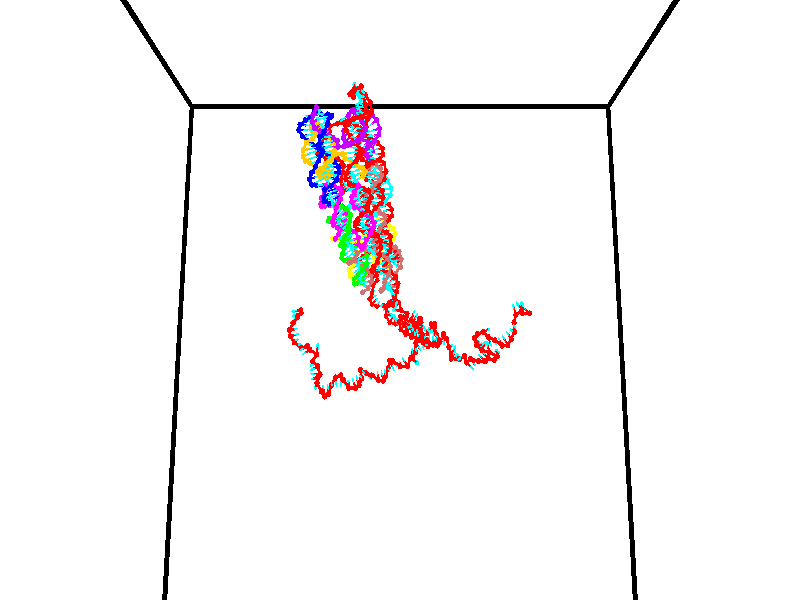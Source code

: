 // switches for output
#declare DRAW_BASES = 1; // possible values are 0, 1; only relevant for DNA ribbons
#declare DRAW_BASES_TYPE = 3; // possible values are 1, 2, 3; only relevant for DNA ribbons
#declare DRAW_FOG = 0; // set to 1 to enable fog

#include "colors.inc"

#include "transforms.inc"
background { rgb <1, 1, 1>}

#default {
   normal{
       ripples 0.25
       frequency 0.20
       turbulence 0.2
       lambda 5
   }
	finish {
		phong 0.1
		phong_size 40.
	}
}

// original window dimensions: 1024x640


// camera settings

camera {
	sky <0, 0.179814, -0.983701>
	up <0, 0.179814, -0.983701>
	right 1.6 * <1, 0, 0>
	location <35, 94.9851, 44.8844>
	look_at <35, 29.7336, 32.9568>
	direction <0, -65.2515, -11.9276>
	angle 67.0682
}


# declare cpy_camera_pos = <35, 94.9851, 44.8844>;
# if (DRAW_FOG = 1)
fog {
	fog_type 2
	up vnormalize(cpy_camera_pos)
	color rgbt<1,1,1,0.3>
	distance 1e-5
	fog_alt 3e-3
	fog_offset 56
}
# end


// LIGHTS

# declare lum = 6;
global_settings {
	ambient_light rgb lum * <0.05, 0.05, 0.05>
	max_trace_level 15
}# declare cpy_direct_light_amount = 0.25;
light_source
{	1000 * <-1, -1.16352, -0.803886>,
	rgb lum * cpy_direct_light_amount
	parallel
}

light_source
{	1000 * <1, 1.16352, 0.803886>,
	rgb lum * cpy_direct_light_amount
	parallel
}

// strand 0

// nucleotide -1

// particle -1
sphere {
	<24.950758, 34.783997, 34.750099> 0.250000
	pigment { color rgbt <1,0,0,0> }
	no_shadow
}
cylinder {
	<24.605993, 34.969448, 34.832230>,  <24.399136, 35.080719, 34.881508>, 0.100000
	pigment { color rgbt <1,0,0,0> }
	no_shadow
}
cylinder {
	<24.605993, 34.969448, 34.832230>,  <24.950758, 34.783997, 34.750099>, 0.100000
	pigment { color rgbt <1,0,0,0> }
	no_shadow
}

// particle -1
sphere {
	<24.605993, 34.969448, 34.832230> 0.100000
	pigment { color rgbt <1,0,0,0> }
	no_shadow
}
sphere {
	0, 1
	scale<0.080000,0.200000,0.300000>
	matrix <0.350550, 0.252256, 0.901932,
		0.366369, 0.849361, -0.379947,
		-0.861910, 0.463631, 0.205325,
		24.347420, 35.108536, 34.893826>
	pigment { color rgbt <0,1,1,0> }
	no_shadow
}
cylinder {
	<25.103664, 35.352791, 35.084179>,  <24.950758, 34.783997, 34.750099>, 0.130000
	pigment { color rgbt <1,0,0,0> }
	no_shadow
}

// nucleotide -1

// particle -1
sphere {
	<25.103664, 35.352791, 35.084179> 0.250000
	pigment { color rgbt <1,0,0,0> }
	no_shadow
}
cylinder {
	<24.718508, 35.310562, 35.183533>,  <24.487413, 35.285225, 35.243145>, 0.100000
	pigment { color rgbt <1,0,0,0> }
	no_shadow
}
cylinder {
	<24.718508, 35.310562, 35.183533>,  <25.103664, 35.352791, 35.084179>, 0.100000
	pigment { color rgbt <1,0,0,0> }
	no_shadow
}

// particle -1
sphere {
	<24.718508, 35.310562, 35.183533> 0.100000
	pigment { color rgbt <1,0,0,0> }
	no_shadow
}
sphere {
	0, 1
	scale<0.080000,0.200000,0.300000>
	matrix <0.210365, 0.282992, 0.935768,
		-0.169083, 0.953294, -0.250282,
		-0.962890, -0.105572, 0.248388,
		24.429640, 35.278889, 35.258049>
	pigment { color rgbt <0,1,1,0> }
	no_shadow
}
cylinder {
	<24.869043, 35.963604, 35.536671>,  <25.103664, 35.352791, 35.084179>, 0.130000
	pigment { color rgbt <1,0,0,0> }
	no_shadow
}

// nucleotide -1

// particle -1
sphere {
	<24.869043, 35.963604, 35.536671> 0.250000
	pigment { color rgbt <1,0,0,0> }
	no_shadow
}
cylinder {
	<24.646196, 35.635986, 35.591492>,  <24.512489, 35.439415, 35.624386>, 0.100000
	pigment { color rgbt <1,0,0,0> }
	no_shadow
}
cylinder {
	<24.646196, 35.635986, 35.591492>,  <24.869043, 35.963604, 35.536671>, 0.100000
	pigment { color rgbt <1,0,0,0> }
	no_shadow
}

// particle -1
sphere {
	<24.646196, 35.635986, 35.591492> 0.100000
	pigment { color rgbt <1,0,0,0> }
	no_shadow
}
sphere {
	0, 1
	scale<0.080000,0.200000,0.300000>
	matrix <0.172920, 0.047006, 0.983814,
		-0.812232, 0.571798, 0.115442,
		-0.557116, -0.819047, 0.137055,
		24.479061, 35.390274, 35.632607>
	pigment { color rgbt <0,1,1,0> }
	no_shadow
}
cylinder {
	<24.457060, 36.124985, 36.042271>,  <24.869043, 35.963604, 35.536671>, 0.130000
	pigment { color rgbt <1,0,0,0> }
	no_shadow
}

// nucleotide -1

// particle -1
sphere {
	<24.457060, 36.124985, 36.042271> 0.250000
	pigment { color rgbt <1,0,0,0> }
	no_shadow
}
cylinder {
	<24.461729, 35.725258, 36.028271>,  <24.464531, 35.485420, 36.019871>, 0.100000
	pigment { color rgbt <1,0,0,0> }
	no_shadow
}
cylinder {
	<24.461729, 35.725258, 36.028271>,  <24.457060, 36.124985, 36.042271>, 0.100000
	pigment { color rgbt <1,0,0,0> }
	no_shadow
}

// particle -1
sphere {
	<24.461729, 35.725258, 36.028271> 0.100000
	pigment { color rgbt <1,0,0,0> }
	no_shadow
}
sphere {
	0, 1
	scale<0.080000,0.200000,0.300000>
	matrix <0.229270, -0.031398, 0.972856,
		-0.973293, -0.019383, 0.228748,
		0.011674, -0.999319, -0.035004,
		24.465231, 35.425461, 36.017769>
	pigment { color rgbt <0,1,1,0> }
	no_shadow
}
cylinder {
	<24.058319, 35.825729, 36.594189>,  <24.457060, 36.124985, 36.042271>, 0.130000
	pigment { color rgbt <1,0,0,0> }
	no_shadow
}

// nucleotide -1

// particle -1
sphere {
	<24.058319, 35.825729, 36.594189> 0.250000
	pigment { color rgbt <1,0,0,0> }
	no_shadow
}
cylinder {
	<24.352139, 35.567074, 36.511929>,  <24.528431, 35.411880, 36.462574>, 0.100000
	pigment { color rgbt <1,0,0,0> }
	no_shadow
}
cylinder {
	<24.352139, 35.567074, 36.511929>,  <24.058319, 35.825729, 36.594189>, 0.100000
	pigment { color rgbt <1,0,0,0> }
	no_shadow
}

// particle -1
sphere {
	<24.352139, 35.567074, 36.511929> 0.100000
	pigment { color rgbt <1,0,0,0> }
	no_shadow
}
sphere {
	0, 1
	scale<0.080000,0.200000,0.300000>
	matrix <0.295511, 0.032029, 0.954802,
		-0.610827, -0.762121, 0.214617,
		0.734550, -0.646641, -0.205651,
		24.572504, 35.373081, 36.450233>
	pigment { color rgbt <0,1,1,0> }
	no_shadow
}
cylinder {
	<24.062401, 35.227364, 37.032528>,  <24.058319, 35.825729, 36.594189>, 0.130000
	pigment { color rgbt <1,0,0,0> }
	no_shadow
}

// nucleotide -1

// particle -1
sphere {
	<24.062401, 35.227364, 37.032528> 0.250000
	pigment { color rgbt <1,0,0,0> }
	no_shadow
}
cylinder {
	<24.440203, 35.333755, 36.955414>,  <24.666883, 35.397591, 36.909145>, 0.100000
	pigment { color rgbt <1,0,0,0> }
	no_shadow
}
cylinder {
	<24.440203, 35.333755, 36.955414>,  <24.062401, 35.227364, 37.032528>, 0.100000
	pigment { color rgbt <1,0,0,0> }
	no_shadow
}

// particle -1
sphere {
	<24.440203, 35.333755, 36.955414> 0.100000
	pigment { color rgbt <1,0,0,0> }
	no_shadow
}
sphere {
	0, 1
	scale<0.080000,0.200000,0.300000>
	matrix <0.163785, 0.127431, 0.978231,
		0.284762, -0.955517, 0.076794,
		0.944502, 0.265985, -0.192787,
		24.723553, 35.413551, 36.897579>
	pigment { color rgbt <0,1,1,0> }
	no_shadow
}
cylinder {
	<24.405607, 34.864883, 37.488461>,  <24.062401, 35.227364, 37.032528>, 0.130000
	pigment { color rgbt <1,0,0,0> }
	no_shadow
}

// nucleotide -1

// particle -1
sphere {
	<24.405607, 34.864883, 37.488461> 0.250000
	pigment { color rgbt <1,0,0,0> }
	no_shadow
}
cylinder {
	<24.607672, 35.201546, 37.412113>,  <24.728910, 35.403542, 37.366306>, 0.100000
	pigment { color rgbt <1,0,0,0> }
	no_shadow
}
cylinder {
	<24.607672, 35.201546, 37.412113>,  <24.405607, 34.864883, 37.488461>, 0.100000
	pigment { color rgbt <1,0,0,0> }
	no_shadow
}

// particle -1
sphere {
	<24.607672, 35.201546, 37.412113> 0.100000
	pigment { color rgbt <1,0,0,0> }
	no_shadow
}
sphere {
	0, 1
	scale<0.080000,0.200000,0.300000>
	matrix <0.185521, 0.110086, 0.976454,
		0.842850, -0.528675, -0.100534,
		0.505159, 0.841656, -0.190866,
		24.759220, 35.454041, 37.354855>
	pigment { color rgbt <0,1,1,0> }
	no_shadow
}
cylinder {
	<25.086721, 34.786205, 37.933960>,  <24.405607, 34.864883, 37.488461>, 0.130000
	pigment { color rgbt <1,0,0,0> }
	no_shadow
}

// nucleotide -1

// particle -1
sphere {
	<25.086721, 34.786205, 37.933960> 0.250000
	pigment { color rgbt <1,0,0,0> }
	no_shadow
}
cylinder {
	<25.063475, 35.172024, 37.830986>,  <25.049526, 35.403515, 37.769203>, 0.100000
	pigment { color rgbt <1,0,0,0> }
	no_shadow
}
cylinder {
	<25.063475, 35.172024, 37.830986>,  <25.086721, 34.786205, 37.933960>, 0.100000
	pigment { color rgbt <1,0,0,0> }
	no_shadow
}

// particle -1
sphere {
	<25.063475, 35.172024, 37.830986> 0.100000
	pigment { color rgbt <1,0,0,0> }
	no_shadow
}
sphere {
	0, 1
	scale<0.080000,0.200000,0.300000>
	matrix <0.472112, 0.253766, 0.844223,
		0.879621, -0.072471, -0.470122,
		-0.058119, 0.964547, -0.257432,
		25.046040, 35.461388, 37.753757>
	pigment { color rgbt <0,1,1,0> }
	no_shadow
}
cylinder {
	<25.763134, 35.050121, 37.829720>,  <25.086721, 34.786205, 37.933960>, 0.130000
	pigment { color rgbt <1,0,0,0> }
	no_shadow
}

// nucleotide -1

// particle -1
sphere {
	<25.763134, 35.050121, 37.829720> 0.250000
	pigment { color rgbt <1,0,0,0> }
	no_shadow
}
cylinder {
	<25.476412, 35.264194, 38.008499>,  <25.304379, 35.392639, 38.115768>, 0.100000
	pigment { color rgbt <1,0,0,0> }
	no_shadow
}
cylinder {
	<25.476412, 35.264194, 38.008499>,  <25.763134, 35.050121, 37.829720>, 0.100000
	pigment { color rgbt <1,0,0,0> }
	no_shadow
}

// particle -1
sphere {
	<25.476412, 35.264194, 38.008499> 0.100000
	pigment { color rgbt <1,0,0,0> }
	no_shadow
}
sphere {
	0, 1
	scale<0.080000,0.200000,0.300000>
	matrix <0.519081, -0.018400, 0.854527,
		0.465555, 0.844533, -0.264616,
		-0.716807, 0.535187, 0.446948,
		25.261370, 35.424751, 38.142582>
	pigment { color rgbt <0,1,1,0> }
	no_shadow
}
cylinder {
	<26.099934, 35.640957, 38.199875>,  <25.763134, 35.050121, 37.829720>, 0.130000
	pigment { color rgbt <1,0,0,0> }
	no_shadow
}

// nucleotide -1

// particle -1
sphere {
	<26.099934, 35.640957, 38.199875> 0.250000
	pigment { color rgbt <1,0,0,0> }
	no_shadow
}
cylinder {
	<25.768677, 35.475624, 38.351318>,  <25.569923, 35.376427, 38.442184>, 0.100000
	pigment { color rgbt <1,0,0,0> }
	no_shadow
}
cylinder {
	<25.768677, 35.475624, 38.351318>,  <26.099934, 35.640957, 38.199875>, 0.100000
	pigment { color rgbt <1,0,0,0> }
	no_shadow
}

// particle -1
sphere {
	<25.768677, 35.475624, 38.351318> 0.100000
	pigment { color rgbt <1,0,0,0> }
	no_shadow
}
sphere {
	0, 1
	scale<0.080000,0.200000,0.300000>
	matrix <0.509656, -0.274108, 0.815546,
		-0.233311, 0.868345, 0.437656,
		-0.828140, -0.413330, 0.378605,
		25.520235, 35.351624, 38.464901>
	pigment { color rgbt <0,1,1,0> }
	no_shadow
}
cylinder {
	<26.811638, 35.730495, 38.586674>,  <26.099934, 35.640957, 38.199875>, 0.130000
	pigment { color rgbt <1,0,0,0> }
	no_shadow
}

// nucleotide -1

// particle -1
sphere {
	<26.811638, 35.730495, 38.586674> 0.250000
	pigment { color rgbt <1,0,0,0> }
	no_shadow
}
cylinder {
	<26.879391, 35.902733, 38.232071>,  <26.920042, 36.006073, 38.019310>, 0.100000
	pigment { color rgbt <1,0,0,0> }
	no_shadow
}
cylinder {
	<26.879391, 35.902733, 38.232071>,  <26.811638, 35.730495, 38.586674>, 0.100000
	pigment { color rgbt <1,0,0,0> }
	no_shadow
}

// particle -1
sphere {
	<26.879391, 35.902733, 38.232071> 0.100000
	pigment { color rgbt <1,0,0,0> }
	no_shadow
}
sphere {
	0, 1
	scale<0.080000,0.200000,0.300000>
	matrix <0.517837, -0.804219, -0.291679,
		-0.838544, -0.409664, -0.359194,
		0.169380, 0.430590, -0.886512,
		26.930204, 36.031910, 37.966118>
	pigment { color rgbt <0,1,1,0> }
	no_shadow
}
cylinder {
	<26.421186, 35.827736, 39.181061>,  <26.811638, 35.730495, 38.586674>, 0.130000
	pigment { color rgbt <1,0,0,0> }
	no_shadow
}

// nucleotide -1

// particle -1
sphere {
	<26.421186, 35.827736, 39.181061> 0.250000
	pigment { color rgbt <1,0,0,0> }
	no_shadow
}
cylinder {
	<26.435614, 36.175781, 39.377670>,  <26.444271, 36.384609, 39.495636>, 0.100000
	pigment { color rgbt <1,0,0,0> }
	no_shadow
}
cylinder {
	<26.435614, 36.175781, 39.377670>,  <26.421186, 35.827736, 39.181061>, 0.100000
	pigment { color rgbt <1,0,0,0> }
	no_shadow
}

// particle -1
sphere {
	<26.435614, 36.175781, 39.377670> 0.100000
	pigment { color rgbt <1,0,0,0> }
	no_shadow
}
sphere {
	0, 1
	scale<0.080000,0.200000,0.300000>
	matrix <0.157144, -0.490663, 0.857062,
		0.986917, 0.046327, -0.154431,
		0.036069, 0.870117, 0.491524,
		26.446434, 36.436817, 39.525127>
	pigment { color rgbt <0,1,1,0> }
	no_shadow
}
cylinder {
	<26.926888, 35.772217, 39.571270>,  <26.421186, 35.827736, 39.181061>, 0.130000
	pigment { color rgbt <1,0,0,0> }
	no_shadow
}

// nucleotide -1

// particle -1
sphere {
	<26.926888, 35.772217, 39.571270> 0.250000
	pigment { color rgbt <1,0,0,0> }
	no_shadow
}
cylinder {
	<26.686787, 36.050144, 39.729725>,  <26.542727, 36.216900, 39.824799>, 0.100000
	pigment { color rgbt <1,0,0,0> }
	no_shadow
}
cylinder {
	<26.686787, 36.050144, 39.729725>,  <26.926888, 35.772217, 39.571270>, 0.100000
	pigment { color rgbt <1,0,0,0> }
	no_shadow
}

// particle -1
sphere {
	<26.686787, 36.050144, 39.729725> 0.100000
	pigment { color rgbt <1,0,0,0> }
	no_shadow
}
sphere {
	0, 1
	scale<0.080000,0.200000,0.300000>
	matrix <0.104692, -0.422776, 0.900167,
		0.792929, 0.581800, 0.181031,
		-0.600253, 0.694816, 0.396141,
		26.506710, 36.258591, 39.848568>
	pigment { color rgbt <0,1,1,0> }
	no_shadow
}
cylinder {
	<27.187965, 35.946636, 40.262760>,  <26.926888, 35.772217, 39.571270>, 0.130000
	pigment { color rgbt <1,0,0,0> }
	no_shadow
}

// nucleotide -1

// particle -1
sphere {
	<27.187965, 35.946636, 40.262760> 0.250000
	pigment { color rgbt <1,0,0,0> }
	no_shadow
}
cylinder {
	<26.802715, 36.051712, 40.239479>,  <26.571566, 36.114758, 40.225510>, 0.100000
	pigment { color rgbt <1,0,0,0> }
	no_shadow
}
cylinder {
	<26.802715, 36.051712, 40.239479>,  <27.187965, 35.946636, 40.262760>, 0.100000
	pigment { color rgbt <1,0,0,0> }
	no_shadow
}

// particle -1
sphere {
	<26.802715, 36.051712, 40.239479> 0.100000
	pigment { color rgbt <1,0,0,0> }
	no_shadow
}
sphere {
	0, 1
	scale<0.080000,0.200000,0.300000>
	matrix <-0.127632, -0.255621, 0.958315,
		0.236860, 0.930405, 0.279722,
		-0.963124, 0.262688, -0.058203,
		26.513779, 36.130520, 40.222019>
	pigment { color rgbt <0,1,1,0> }
	no_shadow
}
cylinder {
	<27.039898, 36.587723, 40.552376>,  <27.187965, 35.946636, 40.262760>, 0.130000
	pigment { color rgbt <1,0,0,0> }
	no_shadow
}

// nucleotide -1

// particle -1
sphere {
	<27.039898, 36.587723, 40.552376> 0.250000
	pigment { color rgbt <1,0,0,0> }
	no_shadow
}
cylinder {
	<26.766035, 36.296894, 40.572792>,  <26.601717, 36.122395, 40.585041>, 0.100000
	pigment { color rgbt <1,0,0,0> }
	no_shadow
}
cylinder {
	<26.766035, 36.296894, 40.572792>,  <27.039898, 36.587723, 40.552376>, 0.100000
	pigment { color rgbt <1,0,0,0> }
	no_shadow
}

// particle -1
sphere {
	<26.766035, 36.296894, 40.572792> 0.100000
	pigment { color rgbt <1,0,0,0> }
	no_shadow
}
sphere {
	0, 1
	scale<0.080000,0.200000,0.300000>
	matrix <0.147204, -0.069346, 0.986672,
		-0.713844, 0.683048, 0.154507,
		-0.684659, -0.727074, 0.051045,
		26.560637, 36.078773, 40.588104>
	pigment { color rgbt <0,1,1,0> }
	no_shadow
}
cylinder {
	<27.074322, 37.107983, 41.038551>,  <27.039898, 36.587723, 40.552376>, 0.130000
	pigment { color rgbt <1,0,0,0> }
	no_shadow
}

// nucleotide -1

// particle -1
sphere {
	<27.074322, 37.107983, 41.038551> 0.250000
	pigment { color rgbt <1,0,0,0> }
	no_shadow
}
cylinder {
	<26.948811, 36.771221, 41.214165>,  <26.873505, 36.569164, 41.319534>, 0.100000
	pigment { color rgbt <1,0,0,0> }
	no_shadow
}
cylinder {
	<26.948811, 36.771221, 41.214165>,  <27.074322, 37.107983, 41.038551>, 0.100000
	pigment { color rgbt <1,0,0,0> }
	no_shadow
}

// particle -1
sphere {
	<26.948811, 36.771221, 41.214165> 0.100000
	pigment { color rgbt <1,0,0,0> }
	no_shadow
}
sphere {
	0, 1
	scale<0.080000,0.200000,0.300000>
	matrix <0.900625, -0.410332, -0.143184,
		0.300696, 0.350476, 0.886988,
		-0.313777, -0.841899, 0.439033,
		26.854677, 36.518650, 41.345875>
	pigment { color rgbt <0,1,1,0> }
	no_shadow
}
cylinder {
	<27.487904, 36.874199, 41.667713>,  <27.074322, 37.107983, 41.038551>, 0.130000
	pigment { color rgbt <1,0,0,0> }
	no_shadow
}

// nucleotide -1

// particle -1
sphere {
	<27.487904, 36.874199, 41.667713> 0.250000
	pigment { color rgbt <1,0,0,0> }
	no_shadow
}
cylinder {
	<27.344904, 36.558743, 41.467621>,  <27.259104, 36.369469, 41.347565>, 0.100000
	pigment { color rgbt <1,0,0,0> }
	no_shadow
}
cylinder {
	<27.344904, 36.558743, 41.467621>,  <27.487904, 36.874199, 41.667713>, 0.100000
	pigment { color rgbt <1,0,0,0> }
	no_shadow
}

// particle -1
sphere {
	<27.344904, 36.558743, 41.467621> 0.100000
	pigment { color rgbt <1,0,0,0> }
	no_shadow
}
sphere {
	0, 1
	scale<0.080000,0.200000,0.300000>
	matrix <0.933465, -0.285144, -0.217570,
		0.028947, -0.544731, 0.838111,
		-0.357499, -0.788645, -0.500233,
		27.237654, 36.322147, 41.317551>
	pigment { color rgbt <0,1,1,0> }
	no_shadow
}
cylinder {
	<27.755390, 36.339813, 42.044319>,  <27.487904, 36.874199, 41.667713>, 0.130000
	pigment { color rgbt <1,0,0,0> }
	no_shadow
}

// nucleotide -1

// particle -1
sphere {
	<27.755390, 36.339813, 42.044319> 0.250000
	pigment { color rgbt <1,0,0,0> }
	no_shadow
}
cylinder {
	<27.657154, 36.268307, 41.663219>,  <27.598211, 36.225403, 41.434559>, 0.100000
	pigment { color rgbt <1,0,0,0> }
	no_shadow
}
cylinder {
	<27.657154, 36.268307, 41.663219>,  <27.755390, 36.339813, 42.044319>, 0.100000
	pigment { color rgbt <1,0,0,0> }
	no_shadow
}

// particle -1
sphere {
	<27.657154, 36.268307, 41.663219> 0.100000
	pigment { color rgbt <1,0,0,0> }
	no_shadow
}
sphere {
	0, 1
	scale<0.080000,0.200000,0.300000>
	matrix <0.944380, -0.265869, -0.193548,
		-0.218705, -0.947288, 0.234121,
		-0.245591, -0.178769, -0.952747,
		27.583477, 36.214676, 41.377396>
	pigment { color rgbt <0,1,1,0> }
	no_shadow
}
cylinder {
	<28.051058, 35.746967, 41.808258>,  <27.755390, 36.339813, 42.044319>, 0.130000
	pigment { color rgbt <1,0,0,0> }
	no_shadow
}

// nucleotide -1

// particle -1
sphere {
	<28.051058, 35.746967, 41.808258> 0.250000
	pigment { color rgbt <1,0,0,0> }
	no_shadow
}
cylinder {
	<28.029675, 36.005795, 41.504036>,  <28.016844, 36.161091, 41.321503>, 0.100000
	pigment { color rgbt <1,0,0,0> }
	no_shadow
}
cylinder {
	<28.029675, 36.005795, 41.504036>,  <28.051058, 35.746967, 41.808258>, 0.100000
	pigment { color rgbt <1,0,0,0> }
	no_shadow
}

// particle -1
sphere {
	<28.029675, 36.005795, 41.504036> 0.100000
	pigment { color rgbt <1,0,0,0> }
	no_shadow
}
sphere {
	0, 1
	scale<0.080000,0.200000,0.300000>
	matrix <0.929232, -0.246624, -0.275144,
		-0.365608, -0.721439, -0.588096,
		-0.053461, 0.647072, -0.760552,
		28.013636, 36.199917, 41.275871>
	pigment { color rgbt <0,1,1,0> }
	no_shadow
}
cylinder {
	<28.267385, 35.384476, 41.056404>,  <28.051058, 35.746967, 41.808258>, 0.130000
	pigment { color rgbt <1,0,0,0> }
	no_shadow
}

// nucleotide -1

// particle -1
sphere {
	<28.267385, 35.384476, 41.056404> 0.250000
	pigment { color rgbt <1,0,0,0> }
	no_shadow
}
cylinder {
	<28.321917, 35.780720, 41.052349>,  <28.354635, 36.018467, 41.049915>, 0.100000
	pigment { color rgbt <1,0,0,0> }
	no_shadow
}
cylinder {
	<28.321917, 35.780720, 41.052349>,  <28.267385, 35.384476, 41.056404>, 0.100000
	pigment { color rgbt <1,0,0,0> }
	no_shadow
}

// particle -1
sphere {
	<28.321917, 35.780720, 41.052349> 0.100000
	pigment { color rgbt <1,0,0,0> }
	no_shadow
}
sphere {
	0, 1
	scale<0.080000,0.200000,0.300000>
	matrix <0.946683, -0.133286, -0.293301,
		-0.291899, 0.030387, -0.955966,
		0.136329, 0.990612, -0.010139,
		28.362816, 36.077904, 41.049309>
	pigment { color rgbt <0,1,1,0> }
	no_shadow
}
cylinder {
	<28.678112, 35.605164, 40.472118>,  <28.267385, 35.384476, 41.056404>, 0.130000
	pigment { color rgbt <1,0,0,0> }
	no_shadow
}

// nucleotide -1

// particle -1
sphere {
	<28.678112, 35.605164, 40.472118> 0.250000
	pigment { color rgbt <1,0,0,0> }
	no_shadow
}
cylinder {
	<28.741676, 35.859623, 40.774128>,  <28.779816, 36.012299, 40.955334>, 0.100000
	pigment { color rgbt <1,0,0,0> }
	no_shadow
}
cylinder {
	<28.741676, 35.859623, 40.774128>,  <28.678112, 35.605164, 40.472118>, 0.100000
	pigment { color rgbt <1,0,0,0> }
	no_shadow
}

// particle -1
sphere {
	<28.741676, 35.859623, 40.774128> 0.100000
	pigment { color rgbt <1,0,0,0> }
	no_shadow
}
sphere {
	0, 1
	scale<0.080000,0.200000,0.300000>
	matrix <0.987063, -0.118859, -0.107604,
		0.021290, 0.762358, -0.646806,
		0.158911, 0.636147, 0.755026,
		28.789351, 36.050468, 41.000637>
	pigment { color rgbt <0,1,1,0> }
	no_shadow
}
cylinder {
	<29.245918, 36.187981, 40.342064>,  <28.678112, 35.605164, 40.472118>, 0.130000
	pigment { color rgbt <1,0,0,0> }
	no_shadow
}

// nucleotide -1

// particle -1
sphere {
	<29.245918, 36.187981, 40.342064> 0.250000
	pigment { color rgbt <1,0,0,0> }
	no_shadow
}
cylinder {
	<29.246916, 36.096554, 40.731476>,  <29.247515, 36.041698, 40.965122>, 0.100000
	pigment { color rgbt <1,0,0,0> }
	no_shadow
}
cylinder {
	<29.246916, 36.096554, 40.731476>,  <29.245918, 36.187981, 40.342064>, 0.100000
	pigment { color rgbt <1,0,0,0> }
	no_shadow
}

// particle -1
sphere {
	<29.246916, 36.096554, 40.731476> 0.100000
	pigment { color rgbt <1,0,0,0> }
	no_shadow
}
sphere {
	0, 1
	scale<0.080000,0.200000,0.300000>
	matrix <0.986808, -0.157027, -0.039394,
		0.161874, 0.960782, 0.225156,
		0.002493, -0.228563, 0.973526,
		29.247663, 36.027985, 41.023533>
	pigment { color rgbt <0,1,1,0> }
	no_shadow
}
cylinder {
	<29.591782, 36.714733, 40.755848>,  <29.245918, 36.187981, 40.342064>, 0.130000
	pigment { color rgbt <1,0,0,0> }
	no_shadow
}

// nucleotide -1

// particle -1
sphere {
	<29.591782, 36.714733, 40.755848> 0.250000
	pigment { color rgbt <1,0,0,0> }
	no_shadow
}
cylinder {
	<29.617622, 36.340042, 40.893467>,  <29.633127, 36.115227, 40.976040>, 0.100000
	pigment { color rgbt <1,0,0,0> }
	no_shadow
}
cylinder {
	<29.617622, 36.340042, 40.893467>,  <29.591782, 36.714733, 40.755848>, 0.100000
	pigment { color rgbt <1,0,0,0> }
	no_shadow
}

// particle -1
sphere {
	<29.617622, 36.340042, 40.893467> 0.100000
	pigment { color rgbt <1,0,0,0> }
	no_shadow
}
sphere {
	0, 1
	scale<0.080000,0.200000,0.300000>
	matrix <0.938719, -0.059931, -0.339434,
		0.338576, 0.344896, 0.875450,
		0.064603, -0.936726, 0.344052,
		29.637003, 36.059025, 40.996681>
	pigment { color rgbt <0,1,1,0> }
	no_shadow
}
cylinder {
	<30.071852, 36.505569, 41.382633>,  <29.591782, 36.714733, 40.755848>, 0.130000
	pigment { color rgbt <1,0,0,0> }
	no_shadow
}

// nucleotide -1

// particle -1
sphere {
	<30.071852, 36.505569, 41.382633> 0.250000
	pigment { color rgbt <1,0,0,0> }
	no_shadow
}
cylinder {
	<30.023371, 36.227703, 41.099010>,  <29.994282, 36.060986, 40.928837>, 0.100000
	pigment { color rgbt <1,0,0,0> }
	no_shadow
}
cylinder {
	<30.023371, 36.227703, 41.099010>,  <30.071852, 36.505569, 41.382633>, 0.100000
	pigment { color rgbt <1,0,0,0> }
	no_shadow
}

// particle -1
sphere {
	<30.023371, 36.227703, 41.099010> 0.100000
	pigment { color rgbt <1,0,0,0> }
	no_shadow
}
sphere {
	0, 1
	scale<0.080000,0.200000,0.300000>
	matrix <0.948813, 0.128809, -0.288378,
		0.291658, -0.707710, 0.643492,
		-0.121200, -0.694662, -0.709053,
		29.987011, 36.019306, 40.886295>
	pigment { color rgbt <0,1,1,0> }
	no_shadow
}
cylinder {
	<30.698589, 36.271015, 41.349346>,  <30.071852, 36.505569, 41.382633>, 0.130000
	pigment { color rgbt <1,0,0,0> }
	no_shadow
}

// nucleotide -1

// particle -1
sphere {
	<30.698589, 36.271015, 41.349346> 0.250000
	pigment { color rgbt <1,0,0,0> }
	no_shadow
}
cylinder {
	<30.544975, 36.140770, 41.003746>,  <30.452806, 36.062622, 40.796387>, 0.100000
	pigment { color rgbt <1,0,0,0> }
	no_shadow
}
cylinder {
	<30.544975, 36.140770, 41.003746>,  <30.698589, 36.271015, 41.349346>, 0.100000
	pigment { color rgbt <1,0,0,0> }
	no_shadow
}

// particle -1
sphere {
	<30.544975, 36.140770, 41.003746> 0.100000
	pigment { color rgbt <1,0,0,0> }
	no_shadow
}
sphere {
	0, 1
	scale<0.080000,0.200000,0.300000>
	matrix <0.903708, 0.059273, -0.424026,
		0.189281, -0.943643, 0.271497,
		-0.384037, -0.325615, -0.863997,
		30.429764, 36.043087, 40.744545>
	pigment { color rgbt <0,1,1,0> }
	no_shadow
}
cylinder {
	<31.004263, 35.730671, 41.102024>,  <30.698589, 36.271015, 41.349346>, 0.130000
	pigment { color rgbt <1,0,0,0> }
	no_shadow
}

// nucleotide -1

// particle -1
sphere {
	<31.004263, 35.730671, 41.102024> 0.250000
	pigment { color rgbt <1,0,0,0> }
	no_shadow
}
cylinder {
	<30.886604, 35.946312, 40.786343>,  <30.816010, 36.075699, 40.596935>, 0.100000
	pigment { color rgbt <1,0,0,0> }
	no_shadow
}
cylinder {
	<30.886604, 35.946312, 40.786343>,  <31.004263, 35.730671, 41.102024>, 0.100000
	pigment { color rgbt <1,0,0,0> }
	no_shadow
}

// particle -1
sphere {
	<30.886604, 35.946312, 40.786343> 0.100000
	pigment { color rgbt <1,0,0,0> }
	no_shadow
}
sphere {
	0, 1
	scale<0.080000,0.200000,0.300000>
	matrix <0.931362, -0.023706, -0.363323,
		-0.214579, -0.841904, -0.495130,
		-0.294145, 0.539106, -0.789204,
		30.798361, 36.108044, 40.549580>
	pigment { color rgbt <0,1,1,0> }
	no_shadow
}
cylinder {
	<31.230503, 35.401150, 40.531307>,  <31.004263, 35.730671, 41.102024>, 0.130000
	pigment { color rgbt <1,0,0,0> }
	no_shadow
}

// nucleotide -1

// particle -1
sphere {
	<31.230503, 35.401150, 40.531307> 0.250000
	pigment { color rgbt <1,0,0,0> }
	no_shadow
}
cylinder {
	<31.192900, 35.793247, 40.461689>,  <31.170338, 36.028503, 40.419918>, 0.100000
	pigment { color rgbt <1,0,0,0> }
	no_shadow
}
cylinder {
	<31.192900, 35.793247, 40.461689>,  <31.230503, 35.401150, 40.531307>, 0.100000
	pigment { color rgbt <1,0,0,0> }
	no_shadow
}

// particle -1
sphere {
	<31.192900, 35.793247, 40.461689> 0.100000
	pigment { color rgbt <1,0,0,0> }
	no_shadow
}
sphere {
	0, 1
	scale<0.080000,0.200000,0.300000>
	matrix <0.848136, -0.012699, -0.529627,
		-0.521372, -0.197403, -0.830182,
		-0.094007, 0.980240, -0.174046,
		31.164698, 36.087318, 40.409473>
	pigment { color rgbt <0,1,1,0> }
	no_shadow
}
cylinder {
	<31.108576, 35.419537, 39.839222>,  <31.230503, 35.401150, 40.531307>, 0.130000
	pigment { color rgbt <1,0,0,0> }
	no_shadow
}

// nucleotide -1

// particle -1
sphere {
	<31.108576, 35.419537, 39.839222> 0.250000
	pigment { color rgbt <1,0,0,0> }
	no_shadow
}
cylinder {
	<31.297373, 35.746437, 39.971478>,  <31.410652, 35.942577, 40.050831>, 0.100000
	pigment { color rgbt <1,0,0,0> }
	no_shadow
}
cylinder {
	<31.297373, 35.746437, 39.971478>,  <31.108576, 35.419537, 39.839222>, 0.100000
	pigment { color rgbt <1,0,0,0> }
	no_shadow
}

// particle -1
sphere {
	<31.297373, 35.746437, 39.971478> 0.100000
	pigment { color rgbt <1,0,0,0> }
	no_shadow
}
sphere {
	0, 1
	scale<0.080000,0.200000,0.300000>
	matrix <0.757419, -0.183982, -0.626472,
		-0.451152, 0.546125, -0.705839,
		0.471994, 0.817250, 0.330641,
		31.438971, 35.991611, 40.070671>
	pigment { color rgbt <0,1,1,0> }
	no_shadow
}
cylinder {
	<31.650295, 35.008965, 40.071510>,  <31.108576, 35.419537, 39.839222>, 0.130000
	pigment { color rgbt <1,0,0,0> }
	no_shadow
}

// nucleotide -1

// particle -1
sphere {
	<31.650295, 35.008965, 40.071510> 0.250000
	pigment { color rgbt <1,0,0,0> }
	no_shadow
}
cylinder {
	<31.874411, 34.743164, 40.269302>,  <32.008881, 34.583683, 40.387978>, 0.100000
	pigment { color rgbt <1,0,0,0> }
	no_shadow
}
cylinder {
	<31.874411, 34.743164, 40.269302>,  <31.650295, 35.008965, 40.071510>, 0.100000
	pigment { color rgbt <1,0,0,0> }
	no_shadow
}

// particle -1
sphere {
	<31.874411, 34.743164, 40.269302> 0.100000
	pigment { color rgbt <1,0,0,0> }
	no_shadow
}
sphere {
	0, 1
	scale<0.080000,0.200000,0.300000>
	matrix <0.823268, 0.381088, -0.420714,
		0.091127, 0.642810, 0.760586,
		0.560290, -0.664505, 0.494477,
		32.042500, 34.543812, 40.417645>
	pigment { color rgbt <0,1,1,0> }
	no_shadow
}
cylinder {
	<32.231152, 35.437595, 40.292149>,  <31.650295, 35.008965, 40.071510>, 0.130000
	pigment { color rgbt <1,0,0,0> }
	no_shadow
}

// nucleotide -1

// particle -1
sphere {
	<32.231152, 35.437595, 40.292149> 0.250000
	pigment { color rgbt <1,0,0,0> }
	no_shadow
}
cylinder {
	<32.341892, 35.055042, 40.254868>,  <32.408337, 34.825512, 40.232498>, 0.100000
	pigment { color rgbt <1,0,0,0> }
	no_shadow
}
cylinder {
	<32.341892, 35.055042, 40.254868>,  <32.231152, 35.437595, 40.292149>, 0.100000
	pigment { color rgbt <1,0,0,0> }
	no_shadow
}

// particle -1
sphere {
	<32.341892, 35.055042, 40.254868> 0.100000
	pigment { color rgbt <1,0,0,0> }
	no_shadow
}
sphere {
	0, 1
	scale<0.080000,0.200000,0.300000>
	matrix <0.868811, 0.290573, -0.400918,
		0.410512, 0.030022, 0.911361,
		0.276853, -0.956382, -0.093201,
		32.424950, 34.768127, 40.226906>
	pigment { color rgbt <0,1,1,0> }
	no_shadow
}
cylinder {
	<32.862934, 35.302017, 40.659542>,  <32.231152, 35.437595, 40.292149>, 0.130000
	pigment { color rgbt <1,0,0,0> }
	no_shadow
}

// nucleotide -1

// particle -1
sphere {
	<32.862934, 35.302017, 40.659542> 0.250000
	pigment { color rgbt <1,0,0,0> }
	no_shadow
}
cylinder {
	<32.805691, 35.054420, 40.350643>,  <32.771347, 34.905861, 40.165302>, 0.100000
	pigment { color rgbt <1,0,0,0> }
	no_shadow
}
cylinder {
	<32.805691, 35.054420, 40.350643>,  <32.862934, 35.302017, 40.659542>, 0.100000
	pigment { color rgbt <1,0,0,0> }
	no_shadow
}

// particle -1
sphere {
	<32.805691, 35.054420, 40.350643> 0.100000
	pigment { color rgbt <1,0,0,0> }
	no_shadow
}
sphere {
	0, 1
	scale<0.080000,0.200000,0.300000>
	matrix <0.962034, 0.096227, -0.255406,
		0.232406, -0.779477, 0.581724,
		-0.143105, -0.618996, -0.772247,
		32.762760, 34.868721, 40.118969>
	pigment { color rgbt <0,1,1,0> }
	no_shadow
}
cylinder {
	<33.356609, 34.754135, 40.671249>,  <32.862934, 35.302017, 40.659542>, 0.130000
	pigment { color rgbt <1,0,0,0> }
	no_shadow
}

// nucleotide -1

// particle -1
sphere {
	<33.356609, 34.754135, 40.671249> 0.250000
	pigment { color rgbt <1,0,0,0> }
	no_shadow
}
cylinder {
	<33.256546, 34.881142, 40.305386>,  <33.196507, 34.957344, 40.085865>, 0.100000
	pigment { color rgbt <1,0,0,0> }
	no_shadow
}
cylinder {
	<33.256546, 34.881142, 40.305386>,  <33.356609, 34.754135, 40.671249>, 0.100000
	pigment { color rgbt <1,0,0,0> }
	no_shadow
}

// particle -1
sphere {
	<33.256546, 34.881142, 40.305386> 0.100000
	pigment { color rgbt <1,0,0,0> }
	no_shadow
}
sphere {
	0, 1
	scale<0.080000,0.200000,0.300000>
	matrix <0.967273, 0.040501, -0.250486,
		-0.042488, -0.947388, -0.317254,
		-0.250157, 0.317514, -0.914662,
		33.181499, 34.976395, 40.030987>
	pigment { color rgbt <0,1,1,0> }
	no_shadow
}
cylinder {
	<33.559902, 34.226715, 40.279076>,  <33.356609, 34.754135, 40.671249>, 0.130000
	pigment { color rgbt <1,0,0,0> }
	no_shadow
}

// nucleotide -1

// particle -1
sphere {
	<33.559902, 34.226715, 40.279076> 0.250000
	pigment { color rgbt <1,0,0,0> }
	no_shadow
}
cylinder {
	<33.536770, 34.580517, 40.093899>,  <33.522892, 34.792797, 39.982792>, 0.100000
	pigment { color rgbt <1,0,0,0> }
	no_shadow
}
cylinder {
	<33.536770, 34.580517, 40.093899>,  <33.559902, 34.226715, 40.279076>, 0.100000
	pigment { color rgbt <1,0,0,0> }
	no_shadow
}

// particle -1
sphere {
	<33.536770, 34.580517, 40.093899> 0.100000
	pigment { color rgbt <1,0,0,0> }
	no_shadow
}
sphere {
	0, 1
	scale<0.080000,0.200000,0.300000>
	matrix <0.976688, -0.045902, -0.209701,
		-0.206731, -0.464275, -0.861227,
		-0.057828, 0.884501, -0.462941,
		33.519421, 34.845867, 39.955017>
	pigment { color rgbt <0,1,1,0> }
	no_shadow
}
cylinder {
	<33.813927, 34.230339, 39.566368>,  <33.559902, 34.226715, 40.279076>, 0.130000
	pigment { color rgbt <1,0,0,0> }
	no_shadow
}

// nucleotide -1

// particle -1
sphere {
	<33.813927, 34.230339, 39.566368> 0.250000
	pigment { color rgbt <1,0,0,0> }
	no_shadow
}
cylinder {
	<33.887550, 34.595352, 39.712471>,  <33.931725, 34.814358, 39.800133>, 0.100000
	pigment { color rgbt <1,0,0,0> }
	no_shadow
}
cylinder {
	<33.887550, 34.595352, 39.712471>,  <33.813927, 34.230339, 39.566368>, 0.100000
	pigment { color rgbt <1,0,0,0> }
	no_shadow
}

// particle -1
sphere {
	<33.887550, 34.595352, 39.712471> 0.100000
	pigment { color rgbt <1,0,0,0> }
	no_shadow
}
sphere {
	0, 1
	scale<0.080000,0.200000,0.300000>
	matrix <0.928225, -0.039145, -0.369953,
		-0.323296, 0.407131, -0.854239,
		0.184059, 0.912531, 0.365254,
		33.942768, 34.869110, 39.822048>
	pigment { color rgbt <0,1,1,0> }
	no_shadow
}
cylinder {
	<33.968987, 34.735367, 38.998013>,  <33.813927, 34.230339, 39.566368>, 0.130000
	pigment { color rgbt <1,0,0,0> }
	no_shadow
}

// nucleotide -1

// particle -1
sphere {
	<33.968987, 34.735367, 38.998013> 0.250000
	pigment { color rgbt <1,0,0,0> }
	no_shadow
}
cylinder {
	<34.156178, 34.759384, 39.350693>,  <34.268490, 34.773796, 39.562302>, 0.100000
	pigment { color rgbt <1,0,0,0> }
	no_shadow
}
cylinder {
	<34.156178, 34.759384, 39.350693>,  <33.968987, 34.735367, 38.998013>, 0.100000
	pigment { color rgbt <1,0,0,0> }
	no_shadow
}

// particle -1
sphere {
	<34.156178, 34.759384, 39.350693> 0.100000
	pigment { color rgbt <1,0,0,0> }
	no_shadow
}
sphere {
	0, 1
	scale<0.080000,0.200000,0.300000>
	matrix <0.883732, -0.027261, -0.467198,
		-0.004018, 0.997823, -0.065823,
		0.467975, 0.060047, 0.881699,
		34.296570, 34.777397, 39.615204>
	pigment { color rgbt <0,1,1,0> }
	no_shadow
}
cylinder {
	<34.272572, 35.393211, 39.081314>,  <33.968987, 34.735367, 38.998013>, 0.130000
	pigment { color rgbt <1,0,0,0> }
	no_shadow
}

// nucleotide -1

// particle -1
sphere {
	<34.272572, 35.393211, 39.081314> 0.250000
	pigment { color rgbt <1,0,0,0> }
	no_shadow
}
cylinder {
	<34.462662, 35.087555, 39.255787>,  <34.576714, 34.904160, 39.360470>, 0.100000
	pigment { color rgbt <1,0,0,0> }
	no_shadow
}
cylinder {
	<34.462662, 35.087555, 39.255787>,  <34.272572, 35.393211, 39.081314>, 0.100000
	pigment { color rgbt <1,0,0,0> }
	no_shadow
}

// particle -1
sphere {
	<34.462662, 35.087555, 39.255787> 0.100000
	pigment { color rgbt <1,0,0,0> }
	no_shadow
}
sphere {
	0, 1
	scale<0.080000,0.200000,0.300000>
	matrix <0.759332, 0.105741, -0.642054,
		0.444497, 0.636324, 0.630487,
		0.475224, -0.764140, 0.436180,
		34.605228, 34.858315, 39.386642>
	pigment { color rgbt <0,1,1,0> }
	no_shadow
}
cylinder {
	<35.028431, 35.527332, 39.554222>,  <34.272572, 35.393211, 39.081314>, 0.130000
	pigment { color rgbt <1,0,0,0> }
	no_shadow
}

// nucleotide -1

// particle -1
sphere {
	<35.028431, 35.527332, 39.554222> 0.250000
	pigment { color rgbt <1,0,0,0> }
	no_shadow
}
cylinder {
	<35.024021, 35.173275, 39.368149>,  <35.021374, 34.960842, 39.256504>, 0.100000
	pigment { color rgbt <1,0,0,0> }
	no_shadow
}
cylinder {
	<35.024021, 35.173275, 39.368149>,  <35.028431, 35.527332, 39.554222>, 0.100000
	pigment { color rgbt <1,0,0,0> }
	no_shadow
}

// particle -1
sphere {
	<35.024021, 35.173275, 39.368149> 0.100000
	pigment { color rgbt <1,0,0,0> }
	no_shadow
}
sphere {
	0, 1
	scale<0.080000,0.200000,0.300000>
	matrix <0.847553, 0.238581, -0.474060,
		0.530596, -0.399497, 0.747576,
		-0.011028, -0.885145, -0.465185,
		35.020714, 34.907730, 39.228592>
	pigment { color rgbt <0,1,1,0> }
	no_shadow
}
cylinder {
	<35.751915, 35.207066, 39.497887>,  <35.028431, 35.527332, 39.554222>, 0.130000
	pigment { color rgbt <1,0,0,0> }
	no_shadow
}

// nucleotide -1

// particle -1
sphere {
	<35.751915, 35.207066, 39.497887> 0.250000
	pigment { color rgbt <1,0,0,0> }
	no_shadow
}
cylinder {
	<35.533619, 35.058594, 39.197384>,  <35.402641, 34.969509, 39.017082>, 0.100000
	pigment { color rgbt <1,0,0,0> }
	no_shadow
}
cylinder {
	<35.533619, 35.058594, 39.197384>,  <35.751915, 35.207066, 39.497887>, 0.100000
	pigment { color rgbt <1,0,0,0> }
	no_shadow
}

// particle -1
sphere {
	<35.533619, 35.058594, 39.197384> 0.100000
	pigment { color rgbt <1,0,0,0> }
	no_shadow
}
sphere {
	0, 1
	scale<0.080000,0.200000,0.300000>
	matrix <0.792091, 0.064023, -0.607036,
		0.273420, -0.926350, 0.259071,
		-0.545741, -0.371184, -0.751259,
		35.369896, 34.947239, 38.972008>
	pigment { color rgbt <0,1,1,0> }
	no_shadow
}
cylinder {
	<36.049389, 35.334362, 38.863251>,  <35.751915, 35.207066, 39.497887>, 0.130000
	pigment { color rgbt <1,0,0,0> }
	no_shadow
}

// nucleotide -1

// particle -1
sphere {
	<36.049389, 35.334362, 38.863251> 0.250000
	pigment { color rgbt <1,0,0,0> }
	no_shadow
}
cylinder {
	<36.391426, 35.295731, 39.067013>,  <36.596649, 35.272552, 39.189270>, 0.100000
	pigment { color rgbt <1,0,0,0> }
	no_shadow
}
cylinder {
	<36.391426, 35.295731, 39.067013>,  <36.049389, 35.334362, 38.863251>, 0.100000
	pigment { color rgbt <1,0,0,0> }
	no_shadow
}

// particle -1
sphere {
	<36.391426, 35.295731, 39.067013> 0.100000
	pigment { color rgbt <1,0,0,0> }
	no_shadow
}
sphere {
	0, 1
	scale<0.080000,0.200000,0.300000>
	matrix <-0.160313, -0.983602, 0.082630,
		0.493072, -0.152320, -0.856551,
		0.855091, -0.096574, 0.509405,
		36.647953, 35.266758, 39.219833>
	pigment { color rgbt <0,1,1,0> }
	no_shadow
}
cylinder {
	<36.250813, 34.669685, 38.787495>,  <36.049389, 35.334362, 38.863251>, 0.130000
	pigment { color rgbt <1,0,0,0> }
	no_shadow
}

// nucleotide -1

// particle -1
sphere {
	<36.250813, 34.669685, 38.787495> 0.250000
	pigment { color rgbt <1,0,0,0> }
	no_shadow
}
cylinder {
	<36.240383, 34.918507, 38.474480>,  <36.234127, 35.067799, 38.286671>, 0.100000
	pigment { color rgbt <1,0,0,0> }
	no_shadow
}
cylinder {
	<36.240383, 34.918507, 38.474480>,  <36.250813, 34.669685, 38.787495>, 0.100000
	pigment { color rgbt <1,0,0,0> }
	no_shadow
}

// particle -1
sphere {
	<36.240383, 34.918507, 38.474480> 0.100000
	pigment { color rgbt <1,0,0,0> }
	no_shadow
}
sphere {
	0, 1
	scale<0.080000,0.200000,0.300000>
	matrix <0.956312, -0.212498, -0.200780,
		-0.291185, -0.753585, -0.589339,
		-0.026071, 0.622056, -0.782539,
		36.232563, 35.105122, 38.239719>
	pigment { color rgbt <0,1,1,0> }
	no_shadow
}
cylinder {
	<36.592201, 34.256168, 38.205269>,  <36.250813, 34.669685, 38.787495>, 0.130000
	pigment { color rgbt <1,0,0,0> }
	no_shadow
}

// nucleotide -1

// particle -1
sphere {
	<36.592201, 34.256168, 38.205269> 0.250000
	pigment { color rgbt <1,0,0,0> }
	no_shadow
}
cylinder {
	<36.610920, 34.654316, 38.171677>,  <36.622150, 34.893204, 38.151520>, 0.100000
	pigment { color rgbt <1,0,0,0> }
	no_shadow
}
cylinder {
	<36.610920, 34.654316, 38.171677>,  <36.592201, 34.256168, 38.205269>, 0.100000
	pigment { color rgbt <1,0,0,0> }
	no_shadow
}

// particle -1
sphere {
	<36.610920, 34.654316, 38.171677> 0.100000
	pigment { color rgbt <1,0,0,0> }
	no_shadow
}
sphere {
	0, 1
	scale<0.080000,0.200000,0.300000>
	matrix <0.963085, -0.067271, -0.260658,
		-0.265100, -0.068684, -0.961772,
		0.046796, 0.995368, -0.083982,
		36.624958, 34.952927, 38.146481>
	pigment { color rgbt <0,1,1,0> }
	no_shadow
}
cylinder {
	<36.586739, 34.519676, 37.485363>,  <36.592201, 34.256168, 38.205269>, 0.130000
	pigment { color rgbt <1,0,0,0> }
	no_shadow
}

// nucleotide -1

// particle -1
sphere {
	<36.586739, 34.519676, 37.485363> 0.250000
	pigment { color rgbt <1,0,0,0> }
	no_shadow
}
cylinder {
	<36.802368, 34.699631, 37.770180>,  <36.931747, 34.807606, 37.941071>, 0.100000
	pigment { color rgbt <1,0,0,0> }
	no_shadow
}
cylinder {
	<36.802368, 34.699631, 37.770180>,  <36.586739, 34.519676, 37.485363>, 0.100000
	pigment { color rgbt <1,0,0,0> }
	no_shadow
}

// particle -1
sphere {
	<36.802368, 34.699631, 37.770180> 0.100000
	pigment { color rgbt <1,0,0,0> }
	no_shadow
}
sphere {
	0, 1
	scale<0.080000,0.200000,0.300000>
	matrix <0.836656, -0.188688, -0.514202,
		-0.096981, 0.872924, -0.478120,
		0.539074, 0.449889, 0.712038,
		36.964092, 34.834599, 37.983791>
	pigment { color rgbt <0,1,1,0> }
	no_shadow
}
cylinder {
	<37.045929, 35.078308, 37.311153>,  <36.586739, 34.519676, 37.485363>, 0.130000
	pigment { color rgbt <1,0,0,0> }
	no_shadow
}

// nucleotide -1

// particle -1
sphere {
	<37.045929, 35.078308, 37.311153> 0.250000
	pigment { color rgbt <1,0,0,0> }
	no_shadow
}
cylinder {
	<37.206001, 34.904854, 37.634094>,  <37.302044, 34.800781, 37.827858>, 0.100000
	pigment { color rgbt <1,0,0,0> }
	no_shadow
}
cylinder {
	<37.206001, 34.904854, 37.634094>,  <37.045929, 35.078308, 37.311153>, 0.100000
	pigment { color rgbt <1,0,0,0> }
	no_shadow
}

// particle -1
sphere {
	<37.206001, 34.904854, 37.634094> 0.100000
	pigment { color rgbt <1,0,0,0> }
	no_shadow
}
sphere {
	0, 1
	scale<0.080000,0.200000,0.300000>
	matrix <0.904496, 0.045128, -0.424088,
		0.147464, 0.899959, 0.410279,
		0.400176, -0.433633, 0.807354,
		37.326054, 34.774765, 37.876301>
	pigment { color rgbt <0,1,1,0> }
	no_shadow
}
cylinder {
	<37.674732, 35.389645, 37.379337>,  <37.045929, 35.078308, 37.311153>, 0.130000
	pigment { color rgbt <1,0,0,0> }
	no_shadow
}

// nucleotide -1

// particle -1
sphere {
	<37.674732, 35.389645, 37.379337> 0.250000
	pigment { color rgbt <1,0,0,0> }
	no_shadow
}
cylinder {
	<37.648392, 35.013561, 37.513004>,  <37.632587, 34.787910, 37.593204>, 0.100000
	pigment { color rgbt <1,0,0,0> }
	no_shadow
}
cylinder {
	<37.648392, 35.013561, 37.513004>,  <37.674732, 35.389645, 37.379337>, 0.100000
	pigment { color rgbt <1,0,0,0> }
	no_shadow
}

// particle -1
sphere {
	<37.648392, 35.013561, 37.513004> 0.100000
	pigment { color rgbt <1,0,0,0> }
	no_shadow
}
sphere {
	0, 1
	scale<0.080000,0.200000,0.300000>
	matrix <0.746773, -0.268555, -0.608447,
		0.661811, 0.209477, 0.719810,
		-0.065853, -0.940211, 0.334165,
		37.628635, 34.731499, 37.613255>
	pigment { color rgbt <0,1,1,0> }
	no_shadow
}
cylinder {
	<38.275398, 35.186340, 37.696392>,  <37.674732, 35.389645, 37.379337>, 0.130000
	pigment { color rgbt <1,0,0,0> }
	no_shadow
}

// nucleotide -1

// particle -1
sphere {
	<38.275398, 35.186340, 37.696392> 0.250000
	pigment { color rgbt <1,0,0,0> }
	no_shadow
}
cylinder {
	<38.119362, 34.862572, 37.520821>,  <38.025742, 34.668308, 37.415478>, 0.100000
	pigment { color rgbt <1,0,0,0> }
	no_shadow
}
cylinder {
	<38.119362, 34.862572, 37.520821>,  <38.275398, 35.186340, 37.696392>, 0.100000
	pigment { color rgbt <1,0,0,0> }
	no_shadow
}

// particle -1
sphere {
	<38.119362, 34.862572, 37.520821> 0.100000
	pigment { color rgbt <1,0,0,0> }
	no_shadow
}
sphere {
	0, 1
	scale<0.080000,0.200000,0.300000>
	matrix <0.846694, -0.127991, -0.516456,
		0.361853, -0.573107, 0.735263,
		-0.390091, -0.809424, -0.438933,
		38.002335, 34.619743, 37.389141>
	pigment { color rgbt <0,1,1,0> }
	no_shadow
}
cylinder {
	<38.768665, 34.589954, 37.739197>,  <38.275398, 35.186340, 37.696392>, 0.130000
	pigment { color rgbt <1,0,0,0> }
	no_shadow
}

// nucleotide -1

// particle -1
sphere {
	<38.768665, 34.589954, 37.739197> 0.250000
	pigment { color rgbt <1,0,0,0> }
	no_shadow
}
cylinder {
	<38.540703, 34.574558, 37.410873>,  <38.403927, 34.565319, 37.213879>, 0.100000
	pigment { color rgbt <1,0,0,0> }
	no_shadow
}
cylinder {
	<38.540703, 34.574558, 37.410873>,  <38.768665, 34.589954, 37.739197>, 0.100000
	pigment { color rgbt <1,0,0,0> }
	no_shadow
}

// particle -1
sphere {
	<38.540703, 34.574558, 37.410873> 0.100000
	pigment { color rgbt <1,0,0,0> }
	no_shadow
}
sphere {
	0, 1
	scale<0.080000,0.200000,0.300000>
	matrix <0.811230, 0.132671, -0.569477,
		0.130799, -0.990414, -0.044410,
		-0.569910, -0.038460, -0.820807,
		38.369732, 34.563011, 37.164631>
	pigment { color rgbt <0,1,1,0> }
	no_shadow
}
cylinder {
	<39.040443, 34.032288, 37.240578>,  <38.768665, 34.589954, 37.739197>, 0.130000
	pigment { color rgbt <1,0,0,0> }
	no_shadow
}

// nucleotide -1

// particle -1
sphere {
	<39.040443, 34.032288, 37.240578> 0.250000
	pigment { color rgbt <1,0,0,0> }
	no_shadow
}
cylinder {
	<38.827038, 34.301537, 37.035732>,  <38.698994, 34.463085, 36.912827>, 0.100000
	pigment { color rgbt <1,0,0,0> }
	no_shadow
}
cylinder {
	<38.827038, 34.301537, 37.035732>,  <39.040443, 34.032288, 37.240578>, 0.100000
	pigment { color rgbt <1,0,0,0> }
	no_shadow
}

// particle -1
sphere {
	<38.827038, 34.301537, 37.035732> 0.100000
	pigment { color rgbt <1,0,0,0> }
	no_shadow
}
sphere {
	0, 1
	scale<0.080000,0.200000,0.300000>
	matrix <0.746734, 0.090541, -0.658931,
		-0.397177, -0.733963, -0.550952,
		-0.533515, 0.673127, -0.512115,
		38.666985, 34.503475, 36.882099>
	pigment { color rgbt <0,1,1,0> }
	no_shadow
}
cylinder {
	<38.718208, 33.819901, 36.666107>,  <39.040443, 34.032288, 37.240578>, 0.130000
	pigment { color rgbt <1,0,0,0> }
	no_shadow
}

// nucleotide -1

// particle -1
sphere {
	<38.718208, 33.819901, 36.666107> 0.250000
	pigment { color rgbt <1,0,0,0> }
	no_shadow
}
cylinder {
	<38.762180, 33.423756, 36.699799>,  <38.788563, 33.186069, 36.720013>, 0.100000
	pigment { color rgbt <1,0,0,0> }
	no_shadow
}
cylinder {
	<38.762180, 33.423756, 36.699799>,  <38.718208, 33.819901, 36.666107>, 0.100000
	pigment { color rgbt <1,0,0,0> }
	no_shadow
}

// particle -1
sphere {
	<38.762180, 33.423756, 36.699799> 0.100000
	pigment { color rgbt <1,0,0,0> }
	no_shadow
}
sphere {
	0, 1
	scale<0.080000,0.200000,0.300000>
	matrix <-0.842547, -0.137811, -0.520695,
		0.527285, -0.013726, -0.849578,
		0.109934, -0.990363, 0.084230,
		38.795162, 33.126648, 36.725067>
	pigment { color rgbt <0,1,1,0> }
	no_shadow
}
cylinder {
	<38.545891, 33.524986, 35.993732>,  <38.718208, 33.819901, 36.666107>, 0.130000
	pigment { color rgbt <1,0,0,0> }
	no_shadow
}

// nucleotide -1

// particle -1
sphere {
	<38.545891, 33.524986, 35.993732> 0.250000
	pigment { color rgbt <1,0,0,0> }
	no_shadow
}
cylinder {
	<38.508438, 33.238083, 36.269924>,  <38.485966, 33.065941, 36.435638>, 0.100000
	pigment { color rgbt <1,0,0,0> }
	no_shadow
}
cylinder {
	<38.508438, 33.238083, 36.269924>,  <38.545891, 33.524986, 35.993732>, 0.100000
	pigment { color rgbt <1,0,0,0> }
	no_shadow
}

// particle -1
sphere {
	<38.508438, 33.238083, 36.269924> 0.100000
	pigment { color rgbt <1,0,0,0> }
	no_shadow
}
sphere {
	0, 1
	scale<0.080000,0.200000,0.300000>
	matrix <-0.904986, -0.227774, -0.359333,
		0.415010, -0.658524, -0.627784,
		-0.093636, -0.717262, 0.690484,
		38.480347, 33.022903, 36.477070>
	pigment { color rgbt <0,1,1,0> }
	no_shadow
}
cylinder {
	<38.251030, 32.995789, 35.675606>,  <38.545891, 33.524986, 35.993732>, 0.130000
	pigment { color rgbt <1,0,0,0> }
	no_shadow
}

// nucleotide -1

// particle -1
sphere {
	<38.251030, 32.995789, 35.675606> 0.250000
	pigment { color rgbt <1,0,0,0> }
	no_shadow
}
cylinder {
	<38.168869, 32.918789, 36.059429>,  <38.119572, 32.872589, 36.289722>, 0.100000
	pigment { color rgbt <1,0,0,0> }
	no_shadow
}
cylinder {
	<38.168869, 32.918789, 36.059429>,  <38.251030, 32.995789, 35.675606>, 0.100000
	pigment { color rgbt <1,0,0,0> }
	no_shadow
}

// particle -1
sphere {
	<38.168869, 32.918789, 36.059429> 0.100000
	pigment { color rgbt <1,0,0,0> }
	no_shadow
}
sphere {
	0, 1
	scale<0.080000,0.200000,0.300000>
	matrix <-0.911260, -0.319988, -0.259253,
		0.356954, -0.927659, -0.109692,
		-0.205399, -0.192499, 0.959560,
		38.107250, 32.861038, 36.347298>
	pigment { color rgbt <0,1,1,0> }
	no_shadow
}
cylinder {
	<38.583710, 32.288319, 35.525387>,  <38.251030, 32.995789, 35.675606>, 0.130000
	pigment { color rgbt <1,0,0,0> }
	no_shadow
}

// nucleotide -1

// particle -1
sphere {
	<38.583710, 32.288319, 35.525387> 0.250000
	pigment { color rgbt <1,0,0,0> }
	no_shadow
}
cylinder {
	<38.618412, 32.135132, 35.893257>,  <38.639233, 32.043221, 36.113979>, 0.100000
	pigment { color rgbt <1,0,0,0> }
	no_shadow
}
cylinder {
	<38.618412, 32.135132, 35.893257>,  <38.583710, 32.288319, 35.525387>, 0.100000
	pigment { color rgbt <1,0,0,0> }
	no_shadow
}

// particle -1
sphere {
	<38.618412, 32.135132, 35.893257> 0.100000
	pigment { color rgbt <1,0,0,0> }
	no_shadow
}
sphere {
	0, 1
	scale<0.080000,0.200000,0.300000>
	matrix <-0.685486, -0.692825, -0.223834,
		0.722898, -0.611008, -0.322626,
		0.086759, -0.382965, 0.919679,
		38.644440, 32.020241, 36.169163>
	pigment { color rgbt <0,1,1,0> }
	no_shadow
}
cylinder {
	<38.708908, 31.539787, 35.444832>,  <38.583710, 32.288319, 35.525387>, 0.130000
	pigment { color rgbt <1,0,0,0> }
	no_shadow
}

// nucleotide -1

// particle -1
sphere {
	<38.708908, 31.539787, 35.444832> 0.250000
	pigment { color rgbt <1,0,0,0> }
	no_shadow
}
cylinder {
	<38.536102, 31.663773, 35.783604>,  <38.432419, 31.738163, 35.986866>, 0.100000
	pigment { color rgbt <1,0,0,0> }
	no_shadow
}
cylinder {
	<38.536102, 31.663773, 35.783604>,  <38.708908, 31.539787, 35.444832>, 0.100000
	pigment { color rgbt <1,0,0,0> }
	no_shadow
}

// particle -1
sphere {
	<38.536102, 31.663773, 35.783604> 0.100000
	pigment { color rgbt <1,0,0,0> }
	no_shadow
}
sphere {
	0, 1
	scale<0.080000,0.200000,0.300000>
	matrix <-0.832115, -0.499123, -0.241784,
		0.347779, -0.809197, 0.473550,
		-0.432011, 0.309961, 0.846930,
		38.406498, 31.756762, 36.037682>
	pigment { color rgbt <0,1,1,0> }
	no_shadow
}
cylinder {
	<38.403793, 30.990511, 35.732788>,  <38.708908, 31.539787, 35.444832>, 0.130000
	pigment { color rgbt <1,0,0,0> }
	no_shadow
}

// nucleotide -1

// particle -1
sphere {
	<38.403793, 30.990511, 35.732788> 0.250000
	pigment { color rgbt <1,0,0,0> }
	no_shadow
}
cylinder {
	<38.199211, 31.310816, 35.857487>,  <38.076462, 31.502998, 35.932308>, 0.100000
	pigment { color rgbt <1,0,0,0> }
	no_shadow
}
cylinder {
	<38.199211, 31.310816, 35.857487>,  <38.403793, 30.990511, 35.732788>, 0.100000
	pigment { color rgbt <1,0,0,0> }
	no_shadow
}

// particle -1
sphere {
	<38.199211, 31.310816, 35.857487> 0.100000
	pigment { color rgbt <1,0,0,0> }
	no_shadow
}
sphere {
	0, 1
	scale<0.080000,0.200000,0.300000>
	matrix <-0.859119, -0.484117, -0.165968,
		0.018023, -0.352718, 0.935556,
		-0.511459, 0.800763, 0.311752,
		38.045773, 31.551044, 35.951012>
	pigment { color rgbt <0,1,1,0> }
	no_shadow
}
cylinder {
	<37.985241, 30.722523, 36.201382>,  <38.403793, 30.990511, 35.732788>, 0.130000
	pigment { color rgbt <1,0,0,0> }
	no_shadow
}

// nucleotide -1

// particle -1
sphere {
	<37.985241, 30.722523, 36.201382> 0.250000
	pigment { color rgbt <1,0,0,0> }
	no_shadow
}
cylinder {
	<37.831432, 31.063101, 36.058727>,  <37.739147, 31.267447, 35.973137>, 0.100000
	pigment { color rgbt <1,0,0,0> }
	no_shadow
}
cylinder {
	<37.831432, 31.063101, 36.058727>,  <37.985241, 30.722523, 36.201382>, 0.100000
	pigment { color rgbt <1,0,0,0> }
	no_shadow
}

// particle -1
sphere {
	<37.831432, 31.063101, 36.058727> 0.100000
	pigment { color rgbt <1,0,0,0> }
	no_shadow
}
sphere {
	0, 1
	scale<0.080000,0.200000,0.300000>
	matrix <-0.888244, -0.446454, -0.108174,
		-0.251324, 0.275180, 0.927961,
		-0.384524, 0.851443, -0.356631,
		37.716076, 31.318533, 35.951736>
	pigment { color rgbt <0,1,1,0> }
	no_shadow
}
cylinder {
	<37.319172, 30.858242, 36.538277>,  <37.985241, 30.722523, 36.201382>, 0.130000
	pigment { color rgbt <1,0,0,0> }
	no_shadow
}

// nucleotide -1

// particle -1
sphere {
	<37.319172, 30.858242, 36.538277> 0.250000
	pigment { color rgbt <1,0,0,0> }
	no_shadow
}
cylinder {
	<37.325462, 31.018621, 36.171890>,  <37.329235, 31.114849, 35.952057>, 0.100000
	pigment { color rgbt <1,0,0,0> }
	no_shadow
}
cylinder {
	<37.325462, 31.018621, 36.171890>,  <37.319172, 30.858242, 36.538277>, 0.100000
	pigment { color rgbt <1,0,0,0> }
	no_shadow
}

// particle -1
sphere {
	<37.325462, 31.018621, 36.171890> 0.100000
	pigment { color rgbt <1,0,0,0> }
	no_shadow
}
sphere {
	0, 1
	scale<0.080000,0.200000,0.300000>
	matrix <-0.733291, -0.618142, -0.283170,
		-0.679733, 0.676122, 0.284292,
		0.015725, 0.400948, -0.915965,
		37.330181, 31.138906, 35.897102>
	pigment { color rgbt <0,1,1,0> }
	no_shadow
}
cylinder {
	<37.414623, 31.598549, 36.447685>,  <37.319172, 30.858242, 36.538277>, 0.130000
	pigment { color rgbt <1,0,0,0> }
	no_shadow
}

// nucleotide -1

// particle -1
sphere {
	<37.414623, 31.598549, 36.447685> 0.250000
	pigment { color rgbt <1,0,0,0> }
	no_shadow
}
cylinder {
	<37.126793, 31.836702, 36.304733>,  <36.954094, 31.979595, 36.218964>, 0.100000
	pigment { color rgbt <1,0,0,0> }
	no_shadow
}
cylinder {
	<37.126793, 31.836702, 36.304733>,  <37.414623, 31.598549, 36.447685>, 0.100000
	pigment { color rgbt <1,0,0,0> }
	no_shadow
}

// particle -1
sphere {
	<37.126793, 31.836702, 36.304733> 0.100000
	pigment { color rgbt <1,0,0,0> }
	no_shadow
}
sphere {
	0, 1
	scale<0.080000,0.200000,0.300000>
	matrix <-0.536934, -0.803413, -0.257351,
		-0.440347, 0.006705, 0.897803,
		-0.719581, 0.595385, -0.357381,
		36.910919, 32.015316, 36.197517>
	pigment { color rgbt <0,1,1,0> }
	no_shadow
}
cylinder {
	<36.791649, 31.332432, 36.690189>,  <37.414623, 31.598549, 36.447685>, 0.130000
	pigment { color rgbt <1,0,0,0> }
	no_shadow
}

// nucleotide -1

// particle -1
sphere {
	<36.791649, 31.332432, 36.690189> 0.250000
	pigment { color rgbt <1,0,0,0> }
	no_shadow
}
cylinder {
	<36.719471, 31.542562, 36.357571>,  <36.676167, 31.668640, 36.158001>, 0.100000
	pigment { color rgbt <1,0,0,0> }
	no_shadow
}
cylinder {
	<36.719471, 31.542562, 36.357571>,  <36.791649, 31.332432, 36.690189>, 0.100000
	pigment { color rgbt <1,0,0,0> }
	no_shadow
}

// particle -1
sphere {
	<36.719471, 31.542562, 36.357571> 0.100000
	pigment { color rgbt <1,0,0,0> }
	no_shadow
}
sphere {
	0, 1
	scale<0.080000,0.200000,0.300000>
	matrix <-0.636273, -0.707049, -0.308606,
		-0.750064, 0.473406, 0.461833,
		-0.180443, 0.525327, -0.831548,
		36.665337, 31.700161, 36.108105>
	pigment { color rgbt <0,1,1,0> }
	no_shadow
}
cylinder {
	<36.202538, 31.269764, 36.601269>,  <36.791649, 31.332432, 36.690189>, 0.130000
	pigment { color rgbt <1,0,0,0> }
	no_shadow
}

// nucleotide -1

// particle -1
sphere {
	<36.202538, 31.269764, 36.601269> 0.250000
	pigment { color rgbt <1,0,0,0> }
	no_shadow
}
cylinder {
	<36.360126, 31.334959, 36.239445>,  <36.454678, 31.374077, 36.022350>, 0.100000
	pigment { color rgbt <1,0,0,0> }
	no_shadow
}
cylinder {
	<36.360126, 31.334959, 36.239445>,  <36.202538, 31.269764, 36.601269>, 0.100000
	pigment { color rgbt <1,0,0,0> }
	no_shadow
}

// particle -1
sphere {
	<36.360126, 31.334959, 36.239445> 0.100000
	pigment { color rgbt <1,0,0,0> }
	no_shadow
}
sphere {
	0, 1
	scale<0.080000,0.200000,0.300000>
	matrix <-0.441792, -0.829425, -0.341868,
		-0.805982, 0.534311, -0.254762,
		0.393970, 0.162988, -0.904557,
		36.478317, 31.383856, 35.968079>
	pigment { color rgbt <0,1,1,0> }
	no_shadow
}
cylinder {
	<35.691753, 31.464224, 36.091824>,  <36.202538, 31.269764, 36.601269>, 0.130000
	pigment { color rgbt <1,0,0,0> }
	no_shadow
}

// nucleotide -1

// particle -1
sphere {
	<35.691753, 31.464224, 36.091824> 0.250000
	pigment { color rgbt <1,0,0,0> }
	no_shadow
}
cylinder {
	<35.990807, 31.295776, 35.886414>,  <36.170238, 31.194708, 35.763168>, 0.100000
	pigment { color rgbt <1,0,0,0> }
	no_shadow
}
cylinder {
	<35.990807, 31.295776, 35.886414>,  <35.691753, 31.464224, 36.091824>, 0.100000
	pigment { color rgbt <1,0,0,0> }
	no_shadow
}

// particle -1
sphere {
	<35.990807, 31.295776, 35.886414> 0.100000
	pigment { color rgbt <1,0,0,0> }
	no_shadow
}
sphere {
	0, 1
	scale<0.080000,0.200000,0.300000>
	matrix <-0.624024, -0.710055, -0.326216,
		-0.227258, 0.564342, -0.793644,
		0.747628, -0.421118, -0.513528,
		36.215096, 31.169441, 35.732353>
	pigment { color rgbt <0,1,1,0> }
	no_shadow
}
cylinder {
	<35.505505, 31.319887, 35.368954>,  <35.691753, 31.464224, 36.091824>, 0.130000
	pigment { color rgbt <1,0,0,0> }
	no_shadow
}

// nucleotide -1

// particle -1
sphere {
	<35.505505, 31.319887, 35.368954> 0.250000
	pigment { color rgbt <1,0,0,0> }
	no_shadow
}
cylinder {
	<35.810360, 31.065531, 35.417591>,  <35.993275, 30.912916, 35.446774>, 0.100000
	pigment { color rgbt <1,0,0,0> }
	no_shadow
}
cylinder {
	<35.810360, 31.065531, 35.417591>,  <35.505505, 31.319887, 35.368954>, 0.100000
	pigment { color rgbt <1,0,0,0> }
	no_shadow
}

// particle -1
sphere {
	<35.810360, 31.065531, 35.417591> 0.100000
	pigment { color rgbt <1,0,0,0> }
	no_shadow
}
sphere {
	0, 1
	scale<0.080000,0.200000,0.300000>
	matrix <-0.585476, -0.757126, -0.289787,
		0.276335, 0.149668, -0.949336,
		0.762139, -0.635892, 0.121594,
		36.039001, 30.874763, 35.454071>
	pigment { color rgbt <0,1,1,0> }
	no_shadow
}
cylinder {
	<35.667484, 31.019108, 34.734589>,  <35.505505, 31.319887, 35.368954>, 0.130000
	pigment { color rgbt <1,0,0,0> }
	no_shadow
}

// nucleotide -1

// particle -1
sphere {
	<35.667484, 31.019108, 34.734589> 0.250000
	pigment { color rgbt <1,0,0,0> }
	no_shadow
}
cylinder {
	<35.803307, 30.754345, 35.001896>,  <35.884800, 30.595488, 35.162281>, 0.100000
	pigment { color rgbt <1,0,0,0> }
	no_shadow
}
cylinder {
	<35.803307, 30.754345, 35.001896>,  <35.667484, 31.019108, 34.734589>, 0.100000
	pigment { color rgbt <1,0,0,0> }
	no_shadow
}

// particle -1
sphere {
	<35.803307, 30.754345, 35.001896> 0.100000
	pigment { color rgbt <1,0,0,0> }
	no_shadow
}
sphere {
	0, 1
	scale<0.080000,0.200000,0.300000>
	matrix <-0.441091, -0.739569, -0.508405,
		0.830745, -0.122131, -0.543090,
		0.339560, -0.661907, 0.668265,
		35.905174, 30.555773, 35.202374>
	pigment { color rgbt <0,1,1,0> }
	no_shadow
}
cylinder {
	<35.779469, 30.507303, 34.360809>,  <35.667484, 31.019108, 34.734589>, 0.130000
	pigment { color rgbt <1,0,0,0> }
	no_shadow
}

// nucleotide -1

// particle -1
sphere {
	<35.779469, 30.507303, 34.360809> 0.250000
	pigment { color rgbt <1,0,0,0> }
	no_shadow
}
cylinder {
	<35.738754, 30.367224, 34.733261>,  <35.714325, 30.283176, 34.956734>, 0.100000
	pigment { color rgbt <1,0,0,0> }
	no_shadow
}
cylinder {
	<35.738754, 30.367224, 34.733261>,  <35.779469, 30.507303, 34.360809>, 0.100000
	pigment { color rgbt <1,0,0,0> }
	no_shadow
}

// particle -1
sphere {
	<35.738754, 30.367224, 34.733261> 0.100000
	pigment { color rgbt <1,0,0,0> }
	no_shadow
}
sphere {
	0, 1
	scale<0.080000,0.200000,0.300000>
	matrix <-0.440855, -0.823185, -0.357790,
		0.891789, -0.446910, -0.070600,
		-0.101783, -0.350198, 0.931129,
		35.708218, 30.262165, 35.012600>
	pigment { color rgbt <0,1,1,0> }
	no_shadow
}
cylinder {
	<35.138344, 30.200628, 34.023155>,  <35.779469, 30.507303, 34.360809>, 0.130000
	pigment { color rgbt <1,0,0,0> }
	no_shadow
}

// nucleotide -1

// particle -1
sphere {
	<35.138344, 30.200628, 34.023155> 0.250000
	pigment { color rgbt <1,0,0,0> }
	no_shadow
}
cylinder {
	<34.739677, 30.231737, 34.013351>,  <34.500477, 30.250402, 34.007469>, 0.100000
	pigment { color rgbt <1,0,0,0> }
	no_shadow
}
cylinder {
	<34.739677, 30.231737, 34.013351>,  <35.138344, 30.200628, 34.023155>, 0.100000
	pigment { color rgbt <1,0,0,0> }
	no_shadow
}

// particle -1
sphere {
	<34.739677, 30.231737, 34.013351> 0.100000
	pigment { color rgbt <1,0,0,0> }
	no_shadow
}
sphere {
	0, 1
	scale<0.080000,0.200000,0.300000>
	matrix <0.079767, 0.867474, -0.491046,
		-0.016930, -0.491365, -0.870789,
		-0.996670, 0.077774, -0.024509,
		34.440678, 30.255070, 34.006001>
	pigment { color rgbt <0,1,1,0> }
	no_shadow
}
cylinder {
	<34.878826, 30.317200, 33.291088>,  <35.138344, 30.200628, 34.023155>, 0.130000
	pigment { color rgbt <1,0,0,0> }
	no_shadow
}

// nucleotide -1

// particle -1
sphere {
	<34.878826, 30.317200, 33.291088> 0.250000
	pigment { color rgbt <1,0,0,0> }
	no_shadow
}
cylinder {
	<34.629463, 30.462301, 33.568150>,  <34.479847, 30.549362, 33.734386>, 0.100000
	pigment { color rgbt <1,0,0,0> }
	no_shadow
}
cylinder {
	<34.629463, 30.462301, 33.568150>,  <34.878826, 30.317200, 33.291088>, 0.100000
	pigment { color rgbt <1,0,0,0> }
	no_shadow
}

// particle -1
sphere {
	<34.629463, 30.462301, 33.568150> 0.100000
	pigment { color rgbt <1,0,0,0> }
	no_shadow
}
sphere {
	0, 1
	scale<0.080000,0.200000,0.300000>
	matrix <0.116929, 0.919156, -0.376138,
		-0.773104, -0.153496, -0.615426,
		-0.623409, 0.362754, 0.692655,
		34.442440, 30.571127, 33.775948>
	pigment { color rgbt <0,1,1,0> }
	no_shadow
}
cylinder {
	<34.337593, 30.616760, 32.939789>,  <34.878826, 30.317200, 33.291088>, 0.130000
	pigment { color rgbt <1,0,0,0> }
	no_shadow
}

// nucleotide -1

// particle -1
sphere {
	<34.337593, 30.616760, 32.939789> 0.250000
	pigment { color rgbt <1,0,0,0> }
	no_shadow
}
cylinder {
	<34.422867, 30.772635, 33.298164>,  <34.474030, 30.866159, 33.513187>, 0.100000
	pigment { color rgbt <1,0,0,0> }
	no_shadow
}
cylinder {
	<34.422867, 30.772635, 33.298164>,  <34.337593, 30.616760, 32.939789>, 0.100000
	pigment { color rgbt <1,0,0,0> }
	no_shadow
}

// particle -1
sphere {
	<34.422867, 30.772635, 33.298164> 0.100000
	pigment { color rgbt <1,0,0,0> }
	no_shadow
}
sphere {
	0, 1
	scale<0.080000,0.200000,0.300000>
	matrix <0.029777, 0.913997, -0.404627,
		-0.976559, 0.112938, 0.183243,
		0.213182, 0.389686, 0.895934,
		34.486820, 30.889540, 33.566944>
	pigment { color rgbt <0,1,1,0> }
	no_shadow
}
cylinder {
	<33.846485, 31.056145, 33.426323>,  <34.337593, 30.616760, 32.939789>, 0.130000
	pigment { color rgbt <1,0,0,0> }
	no_shadow
}

// nucleotide -1

// particle -1
sphere {
	<33.846485, 31.056145, 33.426323> 0.250000
	pigment { color rgbt <1,0,0,0> }
	no_shadow
}
cylinder {
	<34.226921, 31.177660, 33.448708>,  <34.455185, 31.250570, 33.462139>, 0.100000
	pigment { color rgbt <1,0,0,0> }
	no_shadow
}
cylinder {
	<34.226921, 31.177660, 33.448708>,  <33.846485, 31.056145, 33.426323>, 0.100000
	pigment { color rgbt <1,0,0,0> }
	no_shadow
}

// particle -1
sphere {
	<34.226921, 31.177660, 33.448708> 0.100000
	pigment { color rgbt <1,0,0,0> }
	no_shadow
}
sphere {
	0, 1
	scale<0.080000,0.200000,0.300000>
	matrix <-0.260518, 0.886198, -0.383123,
		-0.165986, 0.349806, 0.922000,
		0.951094, 0.303790, 0.055965,
		34.512249, 31.268797, 33.465496>
	pigment { color rgbt <0,1,1,0> }
	no_shadow
}
cylinder {
	<33.819237, 31.743670, 33.766529>,  <33.846485, 31.056145, 33.426323>, 0.130000
	pigment { color rgbt <1,0,0,0> }
	no_shadow
}

// nucleotide -1

// particle -1
sphere {
	<33.819237, 31.743670, 33.766529> 0.250000
	pigment { color rgbt <1,0,0,0> }
	no_shadow
}
cylinder {
	<34.155060, 31.712465, 33.551476>,  <34.356556, 31.693743, 33.422443>, 0.100000
	pigment { color rgbt <1,0,0,0> }
	no_shadow
}
cylinder {
	<34.155060, 31.712465, 33.551476>,  <33.819237, 31.743670, 33.766529>, 0.100000
	pigment { color rgbt <1,0,0,0> }
	no_shadow
}

// particle -1
sphere {
	<34.155060, 31.712465, 33.551476> 0.100000
	pigment { color rgbt <1,0,0,0> }
	no_shadow
}
sphere {
	0, 1
	scale<0.080000,0.200000,0.300000>
	matrix <-0.187241, 0.887448, -0.421162,
		0.509978, 0.454258, 0.730460,
		0.839561, -0.078011, -0.537634,
		34.406929, 31.689062, 33.390186>
	pigment { color rgbt <0,1,1,0> }
	no_shadow
}
cylinder {
	<34.277729, 32.292973, 33.864464>,  <33.819237, 31.743670, 33.766529>, 0.130000
	pigment { color rgbt <1,0,0,0> }
	no_shadow
}

// nucleotide -1

// particle -1
sphere {
	<34.277729, 32.292973, 33.864464> 0.250000
	pigment { color rgbt <1,0,0,0> }
	no_shadow
}
cylinder {
	<34.338707, 32.151451, 33.495338>,  <34.375294, 32.066540, 33.273865>, 0.100000
	pigment { color rgbt <1,0,0,0> }
	no_shadow
}
cylinder {
	<34.338707, 32.151451, 33.495338>,  <34.277729, 32.292973, 33.864464>, 0.100000
	pigment { color rgbt <1,0,0,0> }
	no_shadow
}

// particle -1
sphere {
	<34.338707, 32.151451, 33.495338> 0.100000
	pigment { color rgbt <1,0,0,0> }
	no_shadow
}
sphere {
	0, 1
	scale<0.080000,0.200000,0.300000>
	matrix <-0.507064, 0.773468, -0.380307,
		0.848320, 0.525901, -0.061490,
		0.152443, -0.353801, -0.922814,
		34.384441, 32.045311, 33.218494>
	pigment { color rgbt <0,1,1,0> }
	no_shadow
}
cylinder {
	<34.468704, 32.834438, 33.463573>,  <34.277729, 32.292973, 33.864464>, 0.130000
	pigment { color rgbt <1,0,0,0> }
	no_shadow
}

// nucleotide -1

// particle -1
sphere {
	<34.468704, 32.834438, 33.463573> 0.250000
	pigment { color rgbt <1,0,0,0> }
	no_shadow
}
cylinder {
	<34.326778, 32.568996, 33.200138>,  <34.241623, 32.409733, 33.042076>, 0.100000
	pigment { color rgbt <1,0,0,0> }
	no_shadow
}
cylinder {
	<34.326778, 32.568996, 33.200138>,  <34.468704, 32.834438, 33.463573>, 0.100000
	pigment { color rgbt <1,0,0,0> }
	no_shadow
}

// particle -1
sphere {
	<34.326778, 32.568996, 33.200138> 0.100000
	pigment { color rgbt <1,0,0,0> }
	no_shadow
}
sphere {
	0, 1
	scale<0.080000,0.200000,0.300000>
	matrix <-0.374381, 0.746324, -0.550308,
		0.856706, 0.051307, -0.513246,
		-0.354814, -0.663602, -0.658589,
		34.220333, 32.369915, 33.002560>
	pigment { color rgbt <0,1,1,0> }
	no_shadow
}
cylinder {
	<34.651958, 33.272591, 32.877113>,  <34.468704, 32.834438, 33.463573>, 0.130000
	pigment { color rgbt <1,0,0,0> }
	no_shadow
}

// nucleotide -1

// particle -1
sphere {
	<34.651958, 33.272591, 32.877113> 0.250000
	pigment { color rgbt <1,0,0,0> }
	no_shadow
}
cylinder {
	<34.407532, 32.989616, 32.735058>,  <34.260876, 32.819832, 32.649826>, 0.100000
	pigment { color rgbt <1,0,0,0> }
	no_shadow
}
cylinder {
	<34.407532, 32.989616, 32.735058>,  <34.651958, 33.272591, 32.877113>, 0.100000
	pigment { color rgbt <1,0,0,0> }
	no_shadow
}

// particle -1
sphere {
	<34.407532, 32.989616, 32.735058> 0.100000
	pigment { color rgbt <1,0,0,0> }
	no_shadow
}
sphere {
	0, 1
	scale<0.080000,0.200000,0.300000>
	matrix <-0.196308, 0.570068, -0.797800,
		0.766850, -0.417794, -0.487227,
		-0.611068, -0.707439, -0.355141,
		34.224213, 32.777386, 32.628517>
	pigment { color rgbt <0,1,1,0> }
	no_shadow
}
cylinder {
	<34.810783, 33.223240, 32.121727>,  <34.651958, 33.272591, 32.877113>, 0.130000
	pigment { color rgbt <1,0,0,0> }
	no_shadow
}

// nucleotide -1

// particle -1
sphere {
	<34.810783, 33.223240, 32.121727> 0.250000
	pigment { color rgbt <1,0,0,0> }
	no_shadow
}
cylinder {
	<34.446953, 33.071407, 32.189369>,  <34.228657, 32.980309, 32.229954>, 0.100000
	pigment { color rgbt <1,0,0,0> }
	no_shadow
}
cylinder {
	<34.446953, 33.071407, 32.189369>,  <34.810783, 33.223240, 32.121727>, 0.100000
	pigment { color rgbt <1,0,0,0> }
	no_shadow
}

// particle -1
sphere {
	<34.446953, 33.071407, 32.189369> 0.100000
	pigment { color rgbt <1,0,0,0> }
	no_shadow
}
sphere {
	0, 1
	scale<0.080000,0.200000,0.300000>
	matrix <-0.343693, 0.458441, -0.819578,
		0.233568, -0.803586, -0.547444,
		-0.909572, -0.379580, 0.169109,
		34.174080, 32.957535, 32.240101>
	pigment { color rgbt <0,1,1,0> }
	no_shadow
}
cylinder {
	<34.519634, 33.028519, 31.502150>,  <34.810783, 33.223240, 32.121727>, 0.130000
	pigment { color rgbt <1,0,0,0> }
	no_shadow
}

// nucleotide -1

// particle -1
sphere {
	<34.519634, 33.028519, 31.502150> 0.250000
	pigment { color rgbt <1,0,0,0> }
	no_shadow
}
cylinder {
	<34.226177, 33.100655, 31.764219>,  <34.050102, 33.143936, 31.921461>, 0.100000
	pigment { color rgbt <1,0,0,0> }
	no_shadow
}
cylinder {
	<34.226177, 33.100655, 31.764219>,  <34.519634, 33.028519, 31.502150>, 0.100000
	pigment { color rgbt <1,0,0,0> }
	no_shadow
}

// particle -1
sphere {
	<34.226177, 33.100655, 31.764219> 0.100000
	pigment { color rgbt <1,0,0,0> }
	no_shadow
}
sphere {
	0, 1
	scale<0.080000,0.200000,0.300000>
	matrix <-0.446748, 0.598504, -0.664988,
		-0.512045, -0.780559, -0.358521,
		-0.733639, 0.180335, 0.655174,
		34.006084, 33.154755, 31.960772>
	pigment { color rgbt <0,1,1,0> }
	no_shadow
}
cylinder {
	<34.031651, 33.005264, 31.072409>,  <34.519634, 33.028519, 31.502150>, 0.130000
	pigment { color rgbt <1,0,0,0> }
	no_shadow
}

// nucleotide -1

// particle -1
sphere {
	<34.031651, 33.005264, 31.072409> 0.250000
	pigment { color rgbt <1,0,0,0> }
	no_shadow
}
cylinder {
	<33.880291, 33.166924, 31.405510>,  <33.789474, 33.263920, 31.605371>, 0.100000
	pigment { color rgbt <1,0,0,0> }
	no_shadow
}
cylinder {
	<33.880291, 33.166924, 31.405510>,  <34.031651, 33.005264, 31.072409>, 0.100000
	pigment { color rgbt <1,0,0,0> }
	no_shadow
}

// particle -1
sphere {
	<33.880291, 33.166924, 31.405510> 0.100000
	pigment { color rgbt <1,0,0,0> }
	no_shadow
}
sphere {
	0, 1
	scale<0.080000,0.200000,0.300000>
	matrix <-0.678922, 0.490343, -0.546470,
		-0.629190, -0.772158, 0.088840,
		-0.378399, 0.404149, 0.832754,
		33.766773, 33.288170, 31.655336>
	pigment { color rgbt <0,1,1,0> }
	no_shadow
}
cylinder {
	<33.302082, 32.899155, 31.008575>,  <34.031651, 33.005264, 31.072409>, 0.130000
	pigment { color rgbt <1,0,0,0> }
	no_shadow
}

// nucleotide -1

// particle -1
sphere {
	<33.302082, 32.899155, 31.008575> 0.250000
	pigment { color rgbt <1,0,0,0> }
	no_shadow
}
cylinder {
	<33.322937, 33.198185, 31.273428>,  <33.335449, 33.377602, 31.432339>, 0.100000
	pigment { color rgbt <1,0,0,0> }
	no_shadow
}
cylinder {
	<33.322937, 33.198185, 31.273428>,  <33.302082, 32.899155, 31.008575>, 0.100000
	pigment { color rgbt <1,0,0,0> }
	no_shadow
}

// particle -1
sphere {
	<33.322937, 33.198185, 31.273428> 0.100000
	pigment { color rgbt <1,0,0,0> }
	no_shadow
}
sphere {
	0, 1
	scale<0.080000,0.200000,0.300000>
	matrix <-0.700118, 0.500163, -0.509581,
		-0.712122, -0.437002, 0.549465,
		0.052134, 0.747574, 0.662130,
		33.338577, 33.422459, 31.472067>
	pigment { color rgbt <0,1,1,0> }
	no_shadow
}
cylinder {
	<32.557629, 33.114056, 31.040937>,  <33.302082, 32.899155, 31.008575>, 0.130000
	pigment { color rgbt <1,0,0,0> }
	no_shadow
}

// nucleotide -1

// particle -1
sphere {
	<32.557629, 33.114056, 31.040937> 0.250000
	pigment { color rgbt <1,0,0,0> }
	no_shadow
}
cylinder {
	<32.810333, 33.391930, 31.178507>,  <32.961956, 33.558655, 31.261049>, 0.100000
	pigment { color rgbt <1,0,0,0> }
	no_shadow
}
cylinder {
	<32.810333, 33.391930, 31.178507>,  <32.557629, 33.114056, 31.040937>, 0.100000
	pigment { color rgbt <1,0,0,0> }
	no_shadow
}

// particle -1
sphere {
	<32.810333, 33.391930, 31.178507> 0.100000
	pigment { color rgbt <1,0,0,0> }
	no_shadow
}
sphere {
	0, 1
	scale<0.080000,0.200000,0.300000>
	matrix <-0.494232, 0.702789, -0.511686,
		-0.597169, 0.153285, 0.787332,
		0.631762, 0.694688, 0.343926,
		32.999863, 33.600338, 31.281685>
	pigment { color rgbt <0,1,1,0> }
	no_shadow
}
cylinder {
	<32.157070, 33.839981, 31.162369>,  <32.557629, 33.114056, 31.040937>, 0.130000
	pigment { color rgbt <1,0,0,0> }
	no_shadow
}

// nucleotide -1

// particle -1
sphere {
	<32.157070, 33.839981, 31.162369> 0.250000
	pigment { color rgbt <1,0,0,0> }
	no_shadow
}
cylinder {
	<32.533821, 33.965862, 31.115335>,  <32.759872, 34.041389, 31.087116>, 0.100000
	pigment { color rgbt <1,0,0,0> }
	no_shadow
}
cylinder {
	<32.533821, 33.965862, 31.115335>,  <32.157070, 33.839981, 31.162369>, 0.100000
	pigment { color rgbt <1,0,0,0> }
	no_shadow
}

// particle -1
sphere {
	<32.533821, 33.965862, 31.115335> 0.100000
	pigment { color rgbt <1,0,0,0> }
	no_shadow
}
sphere {
	0, 1
	scale<0.080000,0.200000,0.300000>
	matrix <-0.315919, 0.710646, -0.628632,
		-0.114271, 0.629242, 0.768763,
		0.941880, 0.314701, -0.117583,
		32.816383, 34.060272, 31.080061>
	pigment { color rgbt <0,1,1,0> }
	no_shadow
}
cylinder {
	<32.114372, 34.545269, 31.236729>,  <32.157070, 33.839981, 31.162369>, 0.130000
	pigment { color rgbt <1,0,0,0> }
	no_shadow
}

// nucleotide -1

// particle -1
sphere {
	<32.114372, 34.545269, 31.236729> 0.250000
	pigment { color rgbt <1,0,0,0> }
	no_shadow
}
cylinder {
	<32.449417, 34.477467, 31.029007>,  <32.650444, 34.436787, 30.904373>, 0.100000
	pigment { color rgbt <1,0,0,0> }
	no_shadow
}
cylinder {
	<32.449417, 34.477467, 31.029007>,  <32.114372, 34.545269, 31.236729>, 0.100000
	pigment { color rgbt <1,0,0,0> }
	no_shadow
}

// particle -1
sphere {
	<32.449417, 34.477467, 31.029007> 0.100000
	pigment { color rgbt <1,0,0,0> }
	no_shadow
}
sphere {
	0, 1
	scale<0.080000,0.200000,0.300000>
	matrix <-0.170476, 0.822051, -0.543295,
		0.518986, 0.543598, 0.659662,
		0.837610, -0.169506, -0.519304,
		32.700699, 34.426617, 30.873217>
	pigment { color rgbt <0,1,1,0> }
	no_shadow
}
cylinder {
	<32.320869, 35.246861, 31.107965>,  <32.114372, 34.545269, 31.236729>, 0.130000
	pigment { color rgbt <1,0,0,0> }
	no_shadow
}

// nucleotide -1

// particle -1
sphere {
	<32.320869, 35.246861, 31.107965> 0.250000
	pigment { color rgbt <1,0,0,0> }
	no_shadow
}
cylinder {
	<32.504265, 35.019432, 30.834755>,  <32.614300, 34.882977, 30.670830>, 0.100000
	pigment { color rgbt <1,0,0,0> }
	no_shadow
}
cylinder {
	<32.504265, 35.019432, 30.834755>,  <32.320869, 35.246861, 31.107965>, 0.100000
	pigment { color rgbt <1,0,0,0> }
	no_shadow
}

// particle -1
sphere {
	<32.504265, 35.019432, 30.834755> 0.100000
	pigment { color rgbt <1,0,0,0> }
	no_shadow
}
sphere {
	0, 1
	scale<0.080000,0.200000,0.300000>
	matrix <-0.220143, 0.671950, -0.707121,
		0.861004, 0.474568, 0.182913,
		0.458485, -0.568567, -0.683025,
		32.641811, 34.848862, 30.629847>
	pigment { color rgbt <0,1,1,0> }
	no_shadow
}
cylinder {
	<32.717552, 35.747280, 30.823298>,  <32.320869, 35.246861, 31.107965>, 0.130000
	pigment { color rgbt <1,0,0,0> }
	no_shadow
}

// nucleotide -1

// particle -1
sphere {
	<32.717552, 35.747280, 30.823298> 0.250000
	pigment { color rgbt <1,0,0,0> }
	no_shadow
}
cylinder {
	<32.675537, 35.446209, 30.563316>,  <32.650326, 35.265564, 30.407328>, 0.100000
	pigment { color rgbt <1,0,0,0> }
	no_shadow
}
cylinder {
	<32.675537, 35.446209, 30.563316>,  <32.717552, 35.747280, 30.823298>, 0.100000
	pigment { color rgbt <1,0,0,0> }
	no_shadow
}

// particle -1
sphere {
	<32.675537, 35.446209, 30.563316> 0.100000
	pigment { color rgbt <1,0,0,0> }
	no_shadow
}
sphere {
	0, 1
	scale<0.080000,0.200000,0.300000>
	matrix <-0.248909, 0.652662, -0.715595,
		0.962814, 0.086611, -0.255906,
		-0.105042, -0.752682, -0.649951,
		32.644024, 35.220406, 30.368332>
	pigment { color rgbt <0,1,1,0> }
	no_shadow
}
cylinder {
	<32.949467, 36.008537, 30.256393>,  <32.717552, 35.747280, 30.823298>, 0.130000
	pigment { color rgbt <1,0,0,0> }
	no_shadow
}

// nucleotide -1

// particle -1
sphere {
	<32.949467, 36.008537, 30.256393> 0.250000
	pigment { color rgbt <1,0,0,0> }
	no_shadow
}
cylinder {
	<32.734997, 35.692890, 30.136524>,  <32.606316, 35.503502, 30.064602>, 0.100000
	pigment { color rgbt <1,0,0,0> }
	no_shadow
}
cylinder {
	<32.734997, 35.692890, 30.136524>,  <32.949467, 36.008537, 30.256393>, 0.100000
	pigment { color rgbt <1,0,0,0> }
	no_shadow
}

// particle -1
sphere {
	<32.734997, 35.692890, 30.136524> 0.100000
	pigment { color rgbt <1,0,0,0> }
	no_shadow
}
sphere {
	0, 1
	scale<0.080000,0.200000,0.300000>
	matrix <-0.344686, 0.528752, -0.775637,
		0.770526, -0.312583, -0.555502,
		-0.536174, -0.789122, -0.299674,
		32.574146, 35.456154, 30.046621>
	pigment { color rgbt <0,1,1,0> }
	no_shadow
}
cylinder {
	<33.063423, 35.968479, 29.606552>,  <32.949467, 36.008537, 30.256393>, 0.130000
	pigment { color rgbt <1,0,0,0> }
	no_shadow
}

// nucleotide -1

// particle -1
sphere {
	<33.063423, 35.968479, 29.606552> 0.250000
	pigment { color rgbt <1,0,0,0> }
	no_shadow
}
cylinder {
	<32.722145, 35.761665, 29.634083>,  <32.517380, 35.637577, 29.650600>, 0.100000
	pigment { color rgbt <1,0,0,0> }
	no_shadow
}
cylinder {
	<32.722145, 35.761665, 29.634083>,  <33.063423, 35.968479, 29.606552>, 0.100000
	pigment { color rgbt <1,0,0,0> }
	no_shadow
}

// particle -1
sphere {
	<32.722145, 35.761665, 29.634083> 0.100000
	pigment { color rgbt <1,0,0,0> }
	no_shadow
}
sphere {
	0, 1
	scale<0.080000,0.200000,0.300000>
	matrix <-0.362699, 0.493263, -0.790658,
		0.374845, -0.699550, -0.608376,
		-0.853195, -0.517031, 0.068829,
		32.466187, 35.606556, 29.654732>
	pigment { color rgbt <0,1,1,0> }
	no_shadow
}
cylinder {
	<33.032738, 35.771893, 29.012903>,  <33.063423, 35.968479, 29.606552>, 0.130000
	pigment { color rgbt <1,0,0,0> }
	no_shadow
}

// nucleotide -1

// particle -1
sphere {
	<33.032738, 35.771893, 29.012903> 0.250000
	pigment { color rgbt <1,0,0,0> }
	no_shadow
}
cylinder {
	<32.659775, 35.743805, 29.154715>,  <32.435997, 35.726952, 29.239801>, 0.100000
	pigment { color rgbt <1,0,0,0> }
	no_shadow
}
cylinder {
	<32.659775, 35.743805, 29.154715>,  <33.032738, 35.771893, 29.012903>, 0.100000
	pigment { color rgbt <1,0,0,0> }
	no_shadow
}

// particle -1
sphere {
	<32.659775, 35.743805, 29.154715> 0.100000
	pigment { color rgbt <1,0,0,0> }
	no_shadow
}
sphere {
	0, 1
	scale<0.080000,0.200000,0.300000>
	matrix <-0.358425, 0.305592, -0.882125,
		-0.046405, -0.949570, -0.310102,
		-0.932405, -0.070213, 0.354530,
		32.380054, 35.722740, 29.261074>
	pigment { color rgbt <0,1,1,0> }
	no_shadow
}
cylinder {
	<32.687534, 35.546864, 28.468697>,  <33.032738, 35.771893, 29.012903>, 0.130000
	pigment { color rgbt <1,0,0,0> }
	no_shadow
}

// nucleotide -1

// particle -1
sphere {
	<32.687534, 35.546864, 28.468697> 0.250000
	pigment { color rgbt <1,0,0,0> }
	no_shadow
}
cylinder {
	<32.381947, 35.679115, 28.690338>,  <32.198593, 35.758469, 28.823322>, 0.100000
	pigment { color rgbt <1,0,0,0> }
	no_shadow
}
cylinder {
	<32.381947, 35.679115, 28.690338>,  <32.687534, 35.546864, 28.468697>, 0.100000
	pigment { color rgbt <1,0,0,0> }
	no_shadow
}

// particle -1
sphere {
	<32.381947, 35.679115, 28.690338> 0.100000
	pigment { color rgbt <1,0,0,0> }
	no_shadow
}
sphere {
	0, 1
	scale<0.080000,0.200000,0.300000>
	matrix <-0.471372, 0.300444, -0.829181,
		-0.440632, -0.894659, -0.073679,
		-0.763971, 0.330633, 0.554103,
		32.152756, 35.778305, 28.856569>
	pigment { color rgbt <0,1,1,0> }
	no_shadow
}
cylinder {
	<32.021523, 35.287449, 28.278303>,  <32.687534, 35.546864, 28.468697>, 0.130000
	pigment { color rgbt <1,0,0,0> }
	no_shadow
}

// nucleotide -1

// particle -1
sphere {
	<32.021523, 35.287449, 28.278303> 0.250000
	pigment { color rgbt <1,0,0,0> }
	no_shadow
}
cylinder {
	<31.918158, 35.629784, 28.457535>,  <31.856138, 35.835182, 28.565073>, 0.100000
	pigment { color rgbt <1,0,0,0> }
	no_shadow
}
cylinder {
	<31.918158, 35.629784, 28.457535>,  <32.021523, 35.287449, 28.278303>, 0.100000
	pigment { color rgbt <1,0,0,0> }
	no_shadow
}

// particle -1
sphere {
	<31.918158, 35.629784, 28.457535> 0.100000
	pigment { color rgbt <1,0,0,0> }
	no_shadow
}
sphere {
	0, 1
	scale<0.080000,0.200000,0.300000>
	matrix <-0.489674, 0.283783, -0.824431,
		-0.832732, -0.432454, 0.345747,
		-0.258411, 0.855833, 0.448077,
		31.840633, 35.886532, 28.591957>
	pigment { color rgbt <0,1,1,0> }
	no_shadow
}
cylinder {
	<31.300299, 35.424068, 28.099747>,  <32.021523, 35.287449, 28.278303>, 0.130000
	pigment { color rgbt <1,0,0,0> }
	no_shadow
}

// nucleotide -1

// particle -1
sphere {
	<31.300299, 35.424068, 28.099747> 0.250000
	pigment { color rgbt <1,0,0,0> }
	no_shadow
}
cylinder {
	<31.404581, 35.780514, 28.248314>,  <31.467150, 35.994381, 28.337454>, 0.100000
	pigment { color rgbt <1,0,0,0> }
	no_shadow
}
cylinder {
	<31.404581, 35.780514, 28.248314>,  <31.300299, 35.424068, 28.099747>, 0.100000
	pigment { color rgbt <1,0,0,0> }
	no_shadow
}

// particle -1
sphere {
	<31.404581, 35.780514, 28.248314> 0.100000
	pigment { color rgbt <1,0,0,0> }
	no_shadow
}
sphere {
	0, 1
	scale<0.080000,0.200000,0.300000>
	matrix <-0.467265, 0.453126, -0.759171,
		-0.844806, 0.024369, 0.534518,
		0.260704, 0.891113, 0.371417,
		31.482792, 36.047848, 28.359739>
	pigment { color rgbt <0,1,1,0> }
	no_shadow
}
cylinder {
	<30.688498, 35.919315, 28.038980>,  <31.300299, 35.424068, 28.099747>, 0.130000
	pigment { color rgbt <1,0,0,0> }
	no_shadow
}

// nucleotide -1

// particle -1
sphere {
	<30.688498, 35.919315, 28.038980> 0.250000
	pigment { color rgbt <1,0,0,0> }
	no_shadow
}
cylinder {
	<31.025181, 36.131100, 28.081305>,  <31.227190, 36.258171, 28.106699>, 0.100000
	pigment { color rgbt <1,0,0,0> }
	no_shadow
}
cylinder {
	<31.025181, 36.131100, 28.081305>,  <30.688498, 35.919315, 28.038980>, 0.100000
	pigment { color rgbt <1,0,0,0> }
	no_shadow
}

// particle -1
sphere {
	<31.025181, 36.131100, 28.081305> 0.100000
	pigment { color rgbt <1,0,0,0> }
	no_shadow
}
sphere {
	0, 1
	scale<0.080000,0.200000,0.300000>
	matrix <-0.236336, 0.537482, -0.809481,
		-0.485460, 0.656340, 0.577534,
		0.841709, 0.529463, 0.105809,
		31.277693, 36.289940, 28.113047>
	pigment { color rgbt <0,1,1,0> }
	no_shadow
}
cylinder {
	<30.491268, 36.569675, 27.862942>,  <30.688498, 35.919315, 28.038980>, 0.130000
	pigment { color rgbt <1,0,0,0> }
	no_shadow
}

// nucleotide -1

// particle -1
sphere {
	<30.491268, 36.569675, 27.862942> 0.250000
	pigment { color rgbt <1,0,0,0> }
	no_shadow
}
cylinder {
	<30.887867, 36.555019, 27.812994>,  <31.125826, 36.546227, 27.783026>, 0.100000
	pigment { color rgbt <1,0,0,0> }
	no_shadow
}
cylinder {
	<30.887867, 36.555019, 27.812994>,  <30.491268, 36.569675, 27.862942>, 0.100000
	pigment { color rgbt <1,0,0,0> }
	no_shadow
}

// particle -1
sphere {
	<30.887867, 36.555019, 27.812994> 0.100000
	pigment { color rgbt <1,0,0,0> }
	no_shadow
}
sphere {
	0, 1
	scale<0.080000,0.200000,0.300000>
	matrix <-0.105263, 0.338377, -0.935105,
		0.076512, 0.940297, 0.331643,
		0.991497, -0.036637, -0.124868,
		31.185316, 36.544029, 27.775534>
	pigment { color rgbt <0,1,1,0> }
	no_shadow
}
cylinder {
	<30.747410, 37.285362, 27.671865>,  <30.491268, 36.569675, 27.862942>, 0.130000
	pigment { color rgbt <1,0,0,0> }
	no_shadow
}

// nucleotide -1

// particle -1
sphere {
	<30.747410, 37.285362, 27.671865> 0.250000
	pigment { color rgbt <1,0,0,0> }
	no_shadow
}
cylinder {
	<31.003857, 37.001469, 27.555075>,  <31.157724, 36.831135, 27.485001>, 0.100000
	pigment { color rgbt <1,0,0,0> }
	no_shadow
}
cylinder {
	<31.003857, 37.001469, 27.555075>,  <30.747410, 37.285362, 27.671865>, 0.100000
	pigment { color rgbt <1,0,0,0> }
	no_shadow
}

// particle -1
sphere {
	<31.003857, 37.001469, 27.555075> 0.100000
	pigment { color rgbt <1,0,0,0> }
	no_shadow
}
sphere {
	0, 1
	scale<0.080000,0.200000,0.300000>
	matrix <0.011411, 0.389228, -0.921071,
		0.767359, 0.587182, 0.257639,
		0.641117, -0.709731, -0.291977,
		31.196192, 36.788548, 27.467482>
	pigment { color rgbt <0,1,1,0> }
	no_shadow
}
cylinder {
	<31.173609, 37.693268, 27.309761>,  <30.747410, 37.285362, 27.671865>, 0.130000
	pigment { color rgbt <1,0,0,0> }
	no_shadow
}

// nucleotide -1

// particle -1
sphere {
	<31.173609, 37.693268, 27.309761> 0.250000
	pigment { color rgbt <1,0,0,0> }
	no_shadow
}
cylinder {
	<31.258825, 37.324497, 27.180357>,  <31.309956, 37.103233, 27.102715>, 0.100000
	pigment { color rgbt <1,0,0,0> }
	no_shadow
}
cylinder {
	<31.258825, 37.324497, 27.180357>,  <31.173609, 37.693268, 27.309761>, 0.100000
	pigment { color rgbt <1,0,0,0> }
	no_shadow
}

// particle -1
sphere {
	<31.258825, 37.324497, 27.180357> 0.100000
	pigment { color rgbt <1,0,0,0> }
	no_shadow
}
sphere {
	0, 1
	scale<0.080000,0.200000,0.300000>
	matrix <0.233694, 0.369581, -0.899332,
		0.948684, 0.115993, 0.294185,
		0.213042, -0.921930, -0.323508,
		31.322739, 37.047916, 27.083305>
	pigment { color rgbt <0,1,1,0> }
	no_shadow
}
cylinder {
	<31.849802, 37.722183, 26.926161>,  <31.173609, 37.693268, 27.309761>, 0.130000
	pigment { color rgbt <1,0,0,0> }
	no_shadow
}

// nucleotide -1

// particle -1
sphere {
	<31.849802, 37.722183, 26.926161> 0.250000
	pigment { color rgbt <1,0,0,0> }
	no_shadow
}
cylinder {
	<31.638519, 37.406544, 26.800737>,  <31.511749, 37.217159, 26.725483>, 0.100000
	pigment { color rgbt <1,0,0,0> }
	no_shadow
}
cylinder {
	<31.638519, 37.406544, 26.800737>,  <31.849802, 37.722183, 26.926161>, 0.100000
	pigment { color rgbt <1,0,0,0> }
	no_shadow
}

// particle -1
sphere {
	<31.638519, 37.406544, 26.800737> 0.100000
	pigment { color rgbt <1,0,0,0> }
	no_shadow
}
sphere {
	0, 1
	scale<0.080000,0.200000,0.300000>
	matrix <0.087163, 0.316938, -0.944432,
		0.844629, -0.526187, -0.098629,
		-0.528208, -0.789099, -0.313560,
		31.480057, 37.169815, 26.706669>
	pigment { color rgbt <0,1,1,0> }
	no_shadow
}
cylinder {
	<31.950293, 37.812981, 26.227108>,  <31.849802, 37.722183, 26.926161>, 0.130000
	pigment { color rgbt <1,0,0,0> }
	no_shadow
}

// nucleotide -1

// particle -1
sphere {
	<31.950293, 37.812981, 26.227108> 0.250000
	pigment { color rgbt <1,0,0,0> }
	no_shadow
}
cylinder {
	<31.690346, 37.508995, 26.222557>,  <31.534378, 37.326603, 26.219826>, 0.100000
	pigment { color rgbt <1,0,0,0> }
	no_shadow
}
cylinder {
	<31.690346, 37.508995, 26.222557>,  <31.950293, 37.812981, 26.227108>, 0.100000
	pigment { color rgbt <1,0,0,0> }
	no_shadow
}

// particle -1
sphere {
	<31.690346, 37.508995, 26.222557> 0.100000
	pigment { color rgbt <1,0,0,0> }
	no_shadow
}
sphere {
	0, 1
	scale<0.080000,0.200000,0.300000>
	matrix <-0.255013, 0.232125, -0.938662,
		0.715990, -0.607104, -0.344651,
		-0.649867, -0.759963, -0.011380,
		31.495386, 37.281006, 26.219143>
	pigment { color rgbt <0,1,1,0> }
	no_shadow
}
cylinder {
	<32.142040, 37.342491, 25.667030>,  <31.950293, 37.812981, 26.227108>, 0.130000
	pigment { color rgbt <1,0,0,0> }
	no_shadow
}

// nucleotide -1

// particle -1
sphere {
	<32.142040, 37.342491, 25.667030> 0.250000
	pigment { color rgbt <1,0,0,0> }
	no_shadow
}
cylinder {
	<31.748747, 37.348148, 25.739746>,  <31.512770, 37.351543, 25.783377>, 0.100000
	pigment { color rgbt <1,0,0,0> }
	no_shadow
}
cylinder {
	<31.748747, 37.348148, 25.739746>,  <32.142040, 37.342491, 25.667030>, 0.100000
	pigment { color rgbt <1,0,0,0> }
	no_shadow
}

// particle -1
sphere {
	<31.748747, 37.348148, 25.739746> 0.100000
	pigment { color rgbt <1,0,0,0> }
	no_shadow
}
sphere {
	0, 1
	scale<0.080000,0.200000,0.300000>
	matrix <-0.168340, 0.312716, -0.934810,
		-0.070070, -0.949741, -0.305093,
		-0.983235, 0.014143, 0.181791,
		31.453775, 37.352390, 25.794283>
	pigment { color rgbt <0,1,1,0> }
	no_shadow
}
cylinder {
	<31.852106, 37.136066, 25.012163>,  <32.142040, 37.342491, 25.667030>, 0.130000
	pigment { color rgbt <1,0,0,0> }
	no_shadow
}

// nucleotide -1

// particle -1
sphere {
	<31.852106, 37.136066, 25.012163> 0.250000
	pigment { color rgbt <1,0,0,0> }
	no_shadow
}
cylinder {
	<31.524809, 37.271290, 25.198151>,  <31.328430, 37.352425, 25.309744>, 0.100000
	pigment { color rgbt <1,0,0,0> }
	no_shadow
}
cylinder {
	<31.524809, 37.271290, 25.198151>,  <31.852106, 37.136066, 25.012163>, 0.100000
	pigment { color rgbt <1,0,0,0> }
	no_shadow
}

// particle -1
sphere {
	<31.524809, 37.271290, 25.198151> 0.100000
	pigment { color rgbt <1,0,0,0> }
	no_shadow
}
sphere {
	0, 1
	scale<0.080000,0.200000,0.300000>
	matrix <-0.402575, 0.240427, -0.883248,
		-0.410377, -0.909898, -0.060636,
		-0.818244, 0.338055, 0.464968,
		31.279335, 37.372707, 25.337641>
	pigment { color rgbt <0,1,1,0> }
	no_shadow
}
cylinder {
	<31.302870, 36.804443, 24.727423>,  <31.852106, 37.136066, 25.012163>, 0.130000
	pigment { color rgbt <1,0,0,0> }
	no_shadow
}

// nucleotide -1

// particle -1
sphere {
	<31.302870, 36.804443, 24.727423> 0.250000
	pigment { color rgbt <1,0,0,0> }
	no_shadow
}
cylinder {
	<31.167364, 37.144375, 24.888931>,  <31.086061, 37.348335, 24.985836>, 0.100000
	pigment { color rgbt <1,0,0,0> }
	no_shadow
}
cylinder {
	<31.167364, 37.144375, 24.888931>,  <31.302870, 36.804443, 24.727423>, 0.100000
	pigment { color rgbt <1,0,0,0> }
	no_shadow
}

// particle -1
sphere {
	<31.167364, 37.144375, 24.888931> 0.100000
	pigment { color rgbt <1,0,0,0> }
	no_shadow
}
sphere {
	0, 1
	scale<0.080000,0.200000,0.300000>
	matrix <-0.406664, 0.254738, -0.877344,
		-0.848448, -0.461410, 0.259300,
		-0.338762, 0.849829, 0.403771,
		31.065735, 37.399323, 25.010063>
	pigment { color rgbt <0,1,1,0> }
	no_shadow
}
cylinder {
	<30.558743, 36.895985, 24.495855>,  <31.302870, 36.804443, 24.727423>, 0.130000
	pigment { color rgbt <1,0,0,0> }
	no_shadow
}

// nucleotide -1

// particle -1
sphere {
	<30.558743, 36.895985, 24.495855> 0.250000
	pigment { color rgbt <1,0,0,0> }
	no_shadow
}
cylinder {
	<30.688093, 37.264217, 24.583454>,  <30.765703, 37.485157, 24.636013>, 0.100000
	pigment { color rgbt <1,0,0,0> }
	no_shadow
}
cylinder {
	<30.688093, 37.264217, 24.583454>,  <30.558743, 36.895985, 24.495855>, 0.100000
	pigment { color rgbt <1,0,0,0> }
	no_shadow
}

// particle -1
sphere {
	<30.688093, 37.264217, 24.583454> 0.100000
	pigment { color rgbt <1,0,0,0> }
	no_shadow
}
sphere {
	0, 1
	scale<0.080000,0.200000,0.300000>
	matrix <-0.492651, 0.361379, -0.791644,
		-0.807913, 0.148109, 0.570386,
		0.323375, 0.920581, 0.218997,
		30.785107, 37.540390, 24.649153>
	pigment { color rgbt <0,1,1,0> }
	no_shadow
}
cylinder {
	<29.924126, 37.285275, 24.484215>,  <30.558743, 36.895985, 24.495855>, 0.130000
	pigment { color rgbt <1,0,0,0> }
	no_shadow
}

// nucleotide -1

// particle -1
sphere {
	<29.924126, 37.285275, 24.484215> 0.250000
	pigment { color rgbt <1,0,0,0> }
	no_shadow
}
cylinder {
	<30.228498, 37.539146, 24.430302>,  <30.411121, 37.691471, 24.397953>, 0.100000
	pigment { color rgbt <1,0,0,0> }
	no_shadow
}
cylinder {
	<30.228498, 37.539146, 24.430302>,  <29.924126, 37.285275, 24.484215>, 0.100000
	pigment { color rgbt <1,0,0,0> }
	no_shadow
}

// particle -1
sphere {
	<30.228498, 37.539146, 24.430302> 0.100000
	pigment { color rgbt <1,0,0,0> }
	no_shadow
}
sphere {
	0, 1
	scale<0.080000,0.200000,0.300000>
	matrix <-0.497752, 0.437762, -0.748737,
		-0.416204, 0.636826, 0.649020,
		0.760932, 0.634678, -0.134783,
		30.456778, 37.729549, 24.389866>
	pigment { color rgbt <0,1,1,0> }
	no_shadow
}
cylinder {
	<29.639141, 38.009666, 24.333786>,  <29.924126, 37.285275, 24.484215>, 0.130000
	pigment { color rgbt <1,0,0,0> }
	no_shadow
}

// nucleotide -1

// particle -1
sphere {
	<29.639141, 38.009666, 24.333786> 0.250000
	pigment { color rgbt <1,0,0,0> }
	no_shadow
}
cylinder {
	<30.020649, 38.047848, 24.219793>,  <30.249554, 38.070759, 24.151398>, 0.100000
	pigment { color rgbt <1,0,0,0> }
	no_shadow
}
cylinder {
	<30.020649, 38.047848, 24.219793>,  <29.639141, 38.009666, 24.333786>, 0.100000
	pigment { color rgbt <1,0,0,0> }
	no_shadow
}

// particle -1
sphere {
	<30.020649, 38.047848, 24.219793> 0.100000
	pigment { color rgbt <1,0,0,0> }
	no_shadow
}
sphere {
	0, 1
	scale<0.080000,0.200000,0.300000>
	matrix <-0.292905, 0.507646, -0.810248,
		0.067325, 0.856261, 0.512137,
		0.953768, 0.095457, -0.284980,
		30.306780, 38.076485, 24.134298>
	pigment { color rgbt <0,1,1,0> }
	no_shadow
}
cylinder {
	<29.726259, 38.674553, 24.118767>,  <29.639141, 38.009666, 24.333786>, 0.130000
	pigment { color rgbt <1,0,0,0> }
	no_shadow
}

// nucleotide -1

// particle -1
sphere {
	<29.726259, 38.674553, 24.118767> 0.250000
	pigment { color rgbt <1,0,0,0> }
	no_shadow
}
cylinder {
	<30.048021, 38.501060, 23.956379>,  <30.241079, 38.396965, 23.858946>, 0.100000
	pigment { color rgbt <1,0,0,0> }
	no_shadow
}
cylinder {
	<30.048021, 38.501060, 23.956379>,  <29.726259, 38.674553, 24.118767>, 0.100000
	pigment { color rgbt <1,0,0,0> }
	no_shadow
}

// particle -1
sphere {
	<30.048021, 38.501060, 23.956379> 0.100000
	pigment { color rgbt <1,0,0,0> }
	no_shadow
}
sphere {
	0, 1
	scale<0.080000,0.200000,0.300000>
	matrix <-0.197148, 0.449737, -0.871131,
		0.560412, 0.780780, 0.276263,
		0.804407, -0.433728, -0.405968,
		30.289343, 38.370941, 23.834589>
	pigment { color rgbt <0,1,1,0> }
	no_shadow
}
cylinder {
	<30.048136, 39.222027, 23.713663>,  <29.726259, 38.674553, 24.118767>, 0.130000
	pigment { color rgbt <1,0,0,0> }
	no_shadow
}

// nucleotide -1

// particle -1
sphere {
	<30.048136, 39.222027, 23.713663> 0.250000
	pigment { color rgbt <1,0,0,0> }
	no_shadow
}
cylinder {
	<30.217697, 38.880672, 23.592312>,  <30.319433, 38.675858, 23.519501>, 0.100000
	pigment { color rgbt <1,0,0,0> }
	no_shadow
}
cylinder {
	<30.217697, 38.880672, 23.592312>,  <30.048136, 39.222027, 23.713663>, 0.100000
	pigment { color rgbt <1,0,0,0> }
	no_shadow
}

// particle -1
sphere {
	<30.217697, 38.880672, 23.592312> 0.100000
	pigment { color rgbt <1,0,0,0> }
	no_shadow
}
sphere {
	0, 1
	scale<0.080000,0.200000,0.300000>
	matrix <0.077499, 0.367908, -0.926627,
		0.902387, 0.369287, 0.222094,
		0.423901, -0.853388, -0.303376,
		30.344868, 38.624657, 23.501299>
	pigment { color rgbt <0,1,1,0> }
	no_shadow
}
cylinder {
	<30.725826, 39.426342, 23.332615>,  <30.048136, 39.222027, 23.713663>, 0.130000
	pigment { color rgbt <1,0,0,0> }
	no_shadow
}

// nucleotide -1

// particle -1
sphere {
	<30.725826, 39.426342, 23.332615> 0.250000
	pigment { color rgbt <1,0,0,0> }
	no_shadow
}
cylinder {
	<30.593309, 39.076492, 23.191034>,  <30.513800, 38.866585, 23.106085>, 0.100000
	pigment { color rgbt <1,0,0,0> }
	no_shadow
}
cylinder {
	<30.593309, 39.076492, 23.191034>,  <30.725826, 39.426342, 23.332615>, 0.100000
	pigment { color rgbt <1,0,0,0> }
	no_shadow
}

// particle -1
sphere {
	<30.593309, 39.076492, 23.191034> 0.100000
	pigment { color rgbt <1,0,0,0> }
	no_shadow
}
sphere {
	0, 1
	scale<0.080000,0.200000,0.300000>
	matrix <-0.085793, 0.401508, -0.911828,
		0.939620, -0.271713, -0.208052,
		-0.331290, -0.874622, -0.353954,
		30.493923, 38.814106, 23.084848>
	pigment { color rgbt <0,1,1,0> }
	no_shadow
}
cylinder {
	<31.170368, 39.371284, 22.764688>,  <30.725826, 39.426342, 23.332615>, 0.130000
	pigment { color rgbt <1,0,0,0> }
	no_shadow
}

// nucleotide -1

// particle -1
sphere {
	<31.170368, 39.371284, 22.764688> 0.250000
	pigment { color rgbt <1,0,0,0> }
	no_shadow
}
cylinder {
	<30.861055, 39.119175, 22.736992>,  <30.675468, 38.967911, 22.720373>, 0.100000
	pigment { color rgbt <1,0,0,0> }
	no_shadow
}
cylinder {
	<30.861055, 39.119175, 22.736992>,  <31.170368, 39.371284, 22.764688>, 0.100000
	pigment { color rgbt <1,0,0,0> }
	no_shadow
}

// particle -1
sphere {
	<30.861055, 39.119175, 22.736992> 0.100000
	pigment { color rgbt <1,0,0,0> }
	no_shadow
}
sphere {
	0, 1
	scale<0.080000,0.200000,0.300000>
	matrix <-0.120120, 0.252844, -0.960021,
		0.622582, -0.734049, -0.271227,
		-0.773281, -0.630272, -0.069242,
		30.629070, 38.930092, 22.716219>
	pigment { color rgbt <0,1,1,0> }
	no_shadow
}
cylinder {
	<31.329416, 38.874310, 22.227087>,  <31.170368, 39.371284, 22.764688>, 0.130000
	pigment { color rgbt <1,0,0,0> }
	no_shadow
}

// nucleotide -1

// particle -1
sphere {
	<31.329416, 38.874310, 22.227087> 0.250000
	pigment { color rgbt <1,0,0,0> }
	no_shadow
}
cylinder {
	<30.934172, 38.841286, 22.278965>,  <30.697025, 38.821472, 22.310093>, 0.100000
	pigment { color rgbt <1,0,0,0> }
	no_shadow
}
cylinder {
	<30.934172, 38.841286, 22.278965>,  <31.329416, 38.874310, 22.227087>, 0.100000
	pigment { color rgbt <1,0,0,0> }
	no_shadow
}

// particle -1
sphere {
	<30.934172, 38.841286, 22.278965> 0.100000
	pigment { color rgbt <1,0,0,0> }
	no_shadow
}
sphere {
	0, 1
	scale<0.080000,0.200000,0.300000>
	matrix <-0.148059, 0.283690, -0.947417,
		0.041426, -0.955355, -0.292541,
		-0.988111, -0.082561, 0.129697,
		30.637739, 38.816517, 22.317873>
	pigment { color rgbt <0,1,1,0> }
	no_shadow
}
cylinder {
	<31.110106, 38.272007, 21.860048>,  <31.329416, 38.874310, 22.227087>, 0.130000
	pigment { color rgbt <1,0,0,0> }
	no_shadow
}

// nucleotide -1

// particle -1
sphere {
	<31.110106, 38.272007, 21.860048> 0.250000
	pigment { color rgbt <1,0,0,0> }
	no_shadow
}
cylinder {
	<30.824671, 38.546936, 21.914282>,  <30.653410, 38.711895, 21.946821>, 0.100000
	pigment { color rgbt <1,0,0,0> }
	no_shadow
}
cylinder {
	<30.824671, 38.546936, 21.914282>,  <31.110106, 38.272007, 21.860048>, 0.100000
	pigment { color rgbt <1,0,0,0> }
	no_shadow
}

// particle -1
sphere {
	<30.824671, 38.546936, 21.914282> 0.100000
	pigment { color rgbt <1,0,0,0> }
	no_shadow
}
sphere {
	0, 1
	scale<0.080000,0.200000,0.300000>
	matrix <0.032025, 0.225333, -0.973755,
		-0.699836, -0.690516, -0.182806,
		-0.713585, 0.687323, 0.135582,
		30.610596, 38.753132, 21.954956>
	pigment { color rgbt <0,1,1,0> }
	no_shadow
}
cylinder {
	<30.511892, 38.208424, 21.262041>,  <31.110106, 38.272007, 21.860048>, 0.130000
	pigment { color rgbt <1,0,0,0> }
	no_shadow
}

// nucleotide -1

// particle -1
sphere {
	<30.511892, 38.208424, 21.262041> 0.250000
	pigment { color rgbt <1,0,0,0> }
	no_shadow
}
cylinder {
	<30.480156, 38.581661, 21.402353>,  <30.461113, 38.805603, 21.486540>, 0.100000
	pigment { color rgbt <1,0,0,0> }
	no_shadow
}
cylinder {
	<30.480156, 38.581661, 21.402353>,  <30.511892, 38.208424, 21.262041>, 0.100000
	pigment { color rgbt <1,0,0,0> }
	no_shadow
}

// particle -1
sphere {
	<30.480156, 38.581661, 21.402353> 0.100000
	pigment { color rgbt <1,0,0,0> }
	no_shadow
}
sphere {
	0, 1
	scale<0.080000,0.200000,0.300000>
	matrix <0.183191, 0.359545, -0.914969,
		-0.979870, -0.008336, -0.199461,
		-0.079343, 0.933090, 0.350781,
		30.456352, 38.861588, 21.507587>
	pigment { color rgbt <0,1,1,0> }
	no_shadow
}
cylinder {
	<30.094103, 38.612118, 20.830690>,  <30.511892, 38.208424, 21.262041>, 0.130000
	pigment { color rgbt <1,0,0,0> }
	no_shadow
}

// nucleotide -1

// particle -1
sphere {
	<30.094103, 38.612118, 20.830690> 0.250000
	pigment { color rgbt <1,0,0,0> }
	no_shadow
}
cylinder {
	<30.225624, 38.940201, 21.017944>,  <30.304537, 39.137051, 21.130297>, 0.100000
	pigment { color rgbt <1,0,0,0> }
	no_shadow
}
cylinder {
	<30.225624, 38.940201, 21.017944>,  <30.094103, 38.612118, 20.830690>, 0.100000
	pigment { color rgbt <1,0,0,0> }
	no_shadow
}

// particle -1
sphere {
	<30.225624, 38.940201, 21.017944> 0.100000
	pigment { color rgbt <1,0,0,0> }
	no_shadow
}
sphere {
	0, 1
	scale<0.080000,0.200000,0.300000>
	matrix <-0.067372, 0.514803, -0.854657,
		-0.941992, 0.249476, 0.224528,
		0.328805, 0.820207, 0.468133,
		30.324265, 39.186264, 21.158384>
	pigment { color rgbt <0,1,1,0> }
	no_shadow
}
cylinder {
	<29.646286, 39.236980, 20.569000>,  <30.094103, 38.612118, 20.830690>, 0.130000
	pigment { color rgbt <1,0,0,0> }
	no_shadow
}

// nucleotide -1

// particle -1
sphere {
	<29.646286, 39.236980, 20.569000> 0.250000
	pigment { color rgbt <1,0,0,0> }
	no_shadow
}
cylinder {
	<29.994059, 39.388927, 20.695358>,  <30.202723, 39.480095, 20.771173>, 0.100000
	pigment { color rgbt <1,0,0,0> }
	no_shadow
}
cylinder {
	<29.994059, 39.388927, 20.695358>,  <29.646286, 39.236980, 20.569000>, 0.100000
	pigment { color rgbt <1,0,0,0> }
	no_shadow
}

// particle -1
sphere {
	<29.994059, 39.388927, 20.695358> 0.100000
	pigment { color rgbt <1,0,0,0> }
	no_shadow
}
sphere {
	0, 1
	scale<0.080000,0.200000,0.300000>
	matrix <0.046136, 0.574175, -0.817432,
		-0.491892, 0.725276, 0.481681,
		0.869433, 0.379865, 0.315894,
		30.254889, 39.502888, 20.790127>
	pigment { color rgbt <0,1,1,0> }
	no_shadow
}
cylinder {
	<29.688169, 39.973469, 20.430443>,  <29.646286, 39.236980, 20.569000>, 0.130000
	pigment { color rgbt <1,0,0,0> }
	no_shadow
}

// nucleotide -1

// particle -1
sphere {
	<29.688169, 39.973469, 20.430443> 0.250000
	pigment { color rgbt <1,0,0,0> }
	no_shadow
}
cylinder {
	<30.071354, 39.878922, 20.495481>,  <30.301266, 39.822193, 20.534504>, 0.100000
	pigment { color rgbt <1,0,0,0> }
	no_shadow
}
cylinder {
	<30.071354, 39.878922, 20.495481>,  <29.688169, 39.973469, 20.430443>, 0.100000
	pigment { color rgbt <1,0,0,0> }
	no_shadow
}

// particle -1
sphere {
	<30.071354, 39.878922, 20.495481> 0.100000
	pigment { color rgbt <1,0,0,0> }
	no_shadow
}
sphere {
	0, 1
	scale<0.080000,0.200000,0.300000>
	matrix <0.277135, 0.615864, -0.737500,
		0.074185, 0.751559, 0.655481,
		0.957963, -0.236368, 0.162596,
		30.358744, 39.808010, 20.544260>
	pigment { color rgbt <0,1,1,0> }
	no_shadow
}
cylinder {
	<29.970303, 40.656120, 20.467203>,  <29.688169, 39.973469, 20.430443>, 0.130000
	pigment { color rgbt <1,0,0,0> }
	no_shadow
}

// nucleotide -1

// particle -1
sphere {
	<29.970303, 40.656120, 20.467203> 0.250000
	pigment { color rgbt <1,0,0,0> }
	no_shadow
}
cylinder {
	<30.263908, 40.391056, 20.407743>,  <30.440073, 40.232018, 20.372066>, 0.100000
	pigment { color rgbt <1,0,0,0> }
	no_shadow
}
cylinder {
	<30.263908, 40.391056, 20.407743>,  <29.970303, 40.656120, 20.467203>, 0.100000
	pigment { color rgbt <1,0,0,0> }
	no_shadow
}

// particle -1
sphere {
	<30.263908, 40.391056, 20.407743> 0.100000
	pigment { color rgbt <1,0,0,0> }
	no_shadow
}
sphere {
	0, 1
	scale<0.080000,0.200000,0.300000>
	matrix <0.422478, 0.616923, -0.664017,
		0.531726, 0.424597, 0.732792,
		0.734016, -0.662664, -0.148651,
		30.484114, 40.192257, 20.363148>
	pigment { color rgbt <0,1,1,0> }
	no_shadow
}
cylinder {
	<30.609961, 41.042019, 20.399406>,  <29.970303, 40.656120, 20.467203>, 0.130000
	pigment { color rgbt <1,0,0,0> }
	no_shadow
}

// nucleotide -1

// particle -1
sphere {
	<30.609961, 41.042019, 20.399406> 0.250000
	pigment { color rgbt <1,0,0,0> }
	no_shadow
}
cylinder {
	<30.703011, 40.697639, 20.218452>,  <30.758841, 40.491013, 20.109880>, 0.100000
	pigment { color rgbt <1,0,0,0> }
	no_shadow
}
cylinder {
	<30.703011, 40.697639, 20.218452>,  <30.609961, 41.042019, 20.399406>, 0.100000
	pigment { color rgbt <1,0,0,0> }
	no_shadow
}

// particle -1
sphere {
	<30.703011, 40.697639, 20.218452> 0.100000
	pigment { color rgbt <1,0,0,0> }
	no_shadow
}
sphere {
	0, 1
	scale<0.080000,0.200000,0.300000>
	matrix <0.242095, 0.501767, -0.830434,
		0.941952, 0.083661, 0.325156,
		0.232627, -0.860948, -0.452386,
		30.772799, 40.439354, 20.082737>
	pigment { color rgbt <0,1,1,0> }
	no_shadow
}
cylinder {
	<31.430132, 40.886814, 20.180853>,  <30.609961, 41.042019, 20.399406>, 0.130000
	pigment { color rgbt <1,0,0,0> }
	no_shadow
}

// nucleotide -1

// particle -1
sphere {
	<31.430132, 40.886814, 20.180853> 0.250000
	pigment { color rgbt <1,0,0,0> }
	no_shadow
}
cylinder {
	<31.159611, 40.706215, 19.948038>,  <30.997299, 40.597855, 19.808350>, 0.100000
	pigment { color rgbt <1,0,0,0> }
	no_shadow
}
cylinder {
	<31.159611, 40.706215, 19.948038>,  <31.430132, 40.886814, 20.180853>, 0.100000
	pigment { color rgbt <1,0,0,0> }
	no_shadow
}

// particle -1
sphere {
	<31.159611, 40.706215, 19.948038> 0.100000
	pigment { color rgbt <1,0,0,0> }
	no_shadow
}
sphere {
	0, 1
	scale<0.080000,0.200000,0.300000>
	matrix <0.236498, 0.615221, -0.752045,
		0.697627, -0.646260, -0.309297,
		-0.676303, -0.451498, -0.582035,
		30.956720, 40.570766, 19.773428>
	pigment { color rgbt <0,1,1,0> }
	no_shadow
}
cylinder {
	<31.772909, 40.578762, 19.560146>,  <31.430132, 40.886814, 20.180853>, 0.130000
	pigment { color rgbt <1,0,0,0> }
	no_shadow
}

// nucleotide -1

// particle -1
sphere {
	<31.772909, 40.578762, 19.560146> 0.250000
	pigment { color rgbt <1,0,0,0> }
	no_shadow
}
cylinder {
	<31.382313, 40.629078, 19.490126>,  <31.147955, 40.659267, 19.448112>, 0.100000
	pigment { color rgbt <1,0,0,0> }
	no_shadow
}
cylinder {
	<31.382313, 40.629078, 19.490126>,  <31.772909, 40.578762, 19.560146>, 0.100000
	pigment { color rgbt <1,0,0,0> }
	no_shadow
}

// particle -1
sphere {
	<31.382313, 40.629078, 19.490126> 0.100000
	pigment { color rgbt <1,0,0,0> }
	no_shadow
}
sphere {
	0, 1
	scale<0.080000,0.200000,0.300000>
	matrix <0.211035, 0.392291, -0.895306,
		-0.043952, -0.911199, -0.409615,
		-0.976490, 0.125793, -0.175053,
		31.089365, 40.666817, 19.437611>
	pigment { color rgbt <0,1,1,0> }
	no_shadow
}
cylinder {
	<31.614910, 40.357422, 18.878080>,  <31.772909, 40.578762, 19.560146>, 0.130000
	pigment { color rgbt <1,0,0,0> }
	no_shadow
}

// nucleotide -1

// particle -1
sphere {
	<31.614910, 40.357422, 18.878080> 0.250000
	pigment { color rgbt <1,0,0,0> }
	no_shadow
}
cylinder {
	<31.366114, 40.657242, 18.968676>,  <31.216835, 40.837135, 19.023033>, 0.100000
	pigment { color rgbt <1,0,0,0> }
	no_shadow
}
cylinder {
	<31.366114, 40.657242, 18.968676>,  <31.614910, 40.357422, 18.878080>, 0.100000
	pigment { color rgbt <1,0,0,0> }
	no_shadow
}

// particle -1
sphere {
	<31.366114, 40.657242, 18.968676> 0.100000
	pigment { color rgbt <1,0,0,0> }
	no_shadow
}
sphere {
	0, 1
	scale<0.080000,0.200000,0.300000>
	matrix <0.359847, 0.530517, -0.767504,
		-0.695440, -0.395880, -0.599702,
		-0.621991, 0.749554, 0.226487,
		31.179516, 40.882107, 19.036621>
	pigment { color rgbt <0,1,1,0> }
	no_shadow
}
cylinder {
	<31.460817, 40.730225, 18.155928>,  <31.614910, 40.357422, 18.878080>, 0.130000
	pigment { color rgbt <1,0,0,0> }
	no_shadow
}

// nucleotide -1

// particle -1
sphere {
	<31.460817, 40.730225, 18.155928> 0.250000
	pigment { color rgbt <1,0,0,0> }
	no_shadow
}
cylinder {
	<31.441658, 41.039581, 18.408777>,  <31.430162, 41.225193, 18.560486>, 0.100000
	pigment { color rgbt <1,0,0,0> }
	no_shadow
}
cylinder {
	<31.441658, 41.039581, 18.408777>,  <31.460817, 40.730225, 18.155928>, 0.100000
	pigment { color rgbt <1,0,0,0> }
	no_shadow
}

// particle -1
sphere {
	<31.441658, 41.039581, 18.408777> 0.100000
	pigment { color rgbt <1,0,0,0> }
	no_shadow
}
sphere {
	0, 1
	scale<0.080000,0.200000,0.300000>
	matrix <0.360222, 0.603637, -0.711240,
		-0.931636, 0.193636, -0.307505,
		-0.047900, 0.773387, 0.632122,
		31.427288, 41.271599, 18.598413>
	pigment { color rgbt <0,1,1,0> }
	no_shadow
}
cylinder {
	<31.272102, 41.158108, 17.727324>,  <31.460817, 40.730225, 18.155928>, 0.130000
	pigment { color rgbt <1,0,0,0> }
	no_shadow
}

// nucleotide -1

// particle -1
sphere {
	<31.272102, 41.158108, 17.727324> 0.250000
	pigment { color rgbt <1,0,0,0> }
	no_shadow
}
cylinder {
	<31.386679, 41.351074, 18.058437>,  <31.455423, 41.466854, 18.257105>, 0.100000
	pigment { color rgbt <1,0,0,0> }
	no_shadow
}
cylinder {
	<31.386679, 41.351074, 18.058437>,  <31.272102, 41.158108, 17.727324>, 0.100000
	pigment { color rgbt <1,0,0,0> }
	no_shadow
}

// particle -1
sphere {
	<31.386679, 41.351074, 18.058437> 0.100000
	pigment { color rgbt <1,0,0,0> }
	no_shadow
}
sphere {
	0, 1
	scale<0.080000,0.200000,0.300000>
	matrix <0.548084, 0.626149, -0.554564,
		-0.785848, 0.612543, -0.085053,
		0.286439, 0.482419, 0.827783,
		31.472610, 41.495800, 18.306772>
	pigment { color rgbt <0,1,1,0> }
	no_shadow
}
cylinder {
	<30.678719, 41.320065, 18.032492>,  <31.272102, 41.158108, 17.727324>, 0.130000
	pigment { color rgbt <1,0,0,0> }
	no_shadow
}

// nucleotide -1

// particle -1
sphere {
	<30.678719, 41.320065, 18.032492> 0.250000
	pigment { color rgbt <1,0,0,0> }
	no_shadow
}
cylinder {
	<30.643805, 41.122948, 17.686190>,  <30.622856, 41.004677, 17.478409>, 0.100000
	pigment { color rgbt <1,0,0,0> }
	no_shadow
}
cylinder {
	<30.643805, 41.122948, 17.686190>,  <30.678719, 41.320065, 18.032492>, 0.100000
	pigment { color rgbt <1,0,0,0> }
	no_shadow
}

// particle -1
sphere {
	<30.643805, 41.122948, 17.686190> 0.100000
	pigment { color rgbt <1,0,0,0> }
	no_shadow
}
sphere {
	0, 1
	scale<0.080000,0.200000,0.300000>
	matrix <0.094439, -0.869254, 0.485262,
		-0.991697, -0.039404, 0.122413,
		-0.087287, -0.492794, -0.865757,
		30.617619, 40.975109, 17.426462>
	pigment { color rgbt <0,1,1,0> }
	no_shadow
}
cylinder {
	<30.520416, 40.591995, 18.338116>,  <30.678719, 41.320065, 18.032492>, 0.130000
	pigment { color rgbt <1,0,0,0> }
	no_shadow
}

// nucleotide -1

// particle -1
sphere {
	<30.520416, 40.591995, 18.338116> 0.250000
	pigment { color rgbt <1,0,0,0> }
	no_shadow
}
cylinder {
	<30.592020, 40.578991, 17.944792>,  <30.634983, 40.571186, 17.708797>, 0.100000
	pigment { color rgbt <1,0,0,0> }
	no_shadow
}
cylinder {
	<30.592020, 40.578991, 17.944792>,  <30.520416, 40.591995, 18.338116>, 0.100000
	pigment { color rgbt <1,0,0,0> }
	no_shadow
}

// particle -1
sphere {
	<30.592020, 40.578991, 17.944792> 0.100000
	pigment { color rgbt <1,0,0,0> }
	no_shadow
}
sphere {
	0, 1
	scale<0.080000,0.200000,0.300000>
	matrix <0.192810, -0.978914, 0.067470,
		-0.964769, -0.201670, -0.168967,
		0.179011, -0.032515, -0.983310,
		30.645723, 40.569237, 17.649799>
	pigment { color rgbt <0,1,1,0> }
	no_shadow
}
cylinder {
	<30.111168, 40.083576, 17.855265>,  <30.520416, 40.591995, 18.338116>, 0.130000
	pigment { color rgbt <1,0,0,0> }
	no_shadow
}

// nucleotide -1

// particle -1
sphere {
	<30.111168, 40.083576, 17.855265> 0.250000
	pigment { color rgbt <1,0,0,0> }
	no_shadow
}
cylinder {
	<30.491598, 40.149685, 17.750849>,  <30.719856, 40.189350, 17.688200>, 0.100000
	pigment { color rgbt <1,0,0,0> }
	no_shadow
}
cylinder {
	<30.491598, 40.149685, 17.750849>,  <30.111168, 40.083576, 17.855265>, 0.100000
	pigment { color rgbt <1,0,0,0> }
	no_shadow
}

// particle -1
sphere {
	<30.491598, 40.149685, 17.750849> 0.100000
	pigment { color rgbt <1,0,0,0> }
	no_shadow
}
sphere {
	0, 1
	scale<0.080000,0.200000,0.300000>
	matrix <0.235407, -0.934843, 0.265806,
		-0.200100, -0.314252, -0.928012,
		0.951075, 0.165273, -0.261039,
		30.776920, 40.199268, 17.672537>
	pigment { color rgbt <0,1,1,0> }
	no_shadow
}
cylinder {
	<30.319717, 39.536674, 17.403898>,  <30.111168, 40.083576, 17.855265>, 0.130000
	pigment { color rgbt <1,0,0,0> }
	no_shadow
}

// nucleotide -1

// particle -1
sphere {
	<30.319717, 39.536674, 17.403898> 0.250000
	pigment { color rgbt <1,0,0,0> }
	no_shadow
}
cylinder {
	<30.637396, 39.693230, 17.589832>,  <30.828003, 39.787163, 17.701393>, 0.100000
	pigment { color rgbt <1,0,0,0> }
	no_shadow
}
cylinder {
	<30.637396, 39.693230, 17.589832>,  <30.319717, 39.536674, 17.403898>, 0.100000
	pigment { color rgbt <1,0,0,0> }
	no_shadow
}

// particle -1
sphere {
	<30.637396, 39.693230, 17.589832> 0.100000
	pigment { color rgbt <1,0,0,0> }
	no_shadow
}
sphere {
	0, 1
	scale<0.080000,0.200000,0.300000>
	matrix <0.289347, -0.916240, 0.277096,
		0.534351, -0.085570, -0.840920,
		0.794196, 0.391384, 0.464835,
		30.875654, 39.810646, 17.729282>
	pigment { color rgbt <0,1,1,0> }
	no_shadow
}
cylinder {
	<30.973074, 39.160748, 17.123713>,  <30.319717, 39.536674, 17.403898>, 0.130000
	pigment { color rgbt <1,0,0,0> }
	no_shadow
}

// nucleotide -1

// particle -1
sphere {
	<30.973074, 39.160748, 17.123713> 0.250000
	pigment { color rgbt <1,0,0,0> }
	no_shadow
}
cylinder {
	<31.005018, 39.323273, 17.487808>,  <31.024185, 39.420788, 17.706266>, 0.100000
	pigment { color rgbt <1,0,0,0> }
	no_shadow
}
cylinder {
	<31.005018, 39.323273, 17.487808>,  <30.973074, 39.160748, 17.123713>, 0.100000
	pigment { color rgbt <1,0,0,0> }
	no_shadow
}

// particle -1
sphere {
	<31.005018, 39.323273, 17.487808> 0.100000
	pigment { color rgbt <1,0,0,0> }
	no_shadow
}
sphere {
	0, 1
	scale<0.080000,0.200000,0.300000>
	matrix <0.334853, -0.871026, 0.359426,
		0.938880, 0.276092, -0.205616,
		0.079862, 0.406308, 0.910239,
		31.028976, 39.445164, 17.760880>
	pigment { color rgbt <0,1,1,0> }
	no_shadow
}
cylinder {
	<31.550980, 39.049305, 17.425097>,  <30.973074, 39.160748, 17.123713>, 0.130000
	pigment { color rgbt <1,0,0,0> }
	no_shadow
}

// nucleotide -1

// particle -1
sphere {
	<31.550980, 39.049305, 17.425097> 0.250000
	pigment { color rgbt <1,0,0,0> }
	no_shadow
}
cylinder {
	<31.310036, 39.117714, 17.736971>,  <31.165470, 39.158760, 17.924095>, 0.100000
	pigment { color rgbt <1,0,0,0> }
	no_shadow
}
cylinder {
	<31.310036, 39.117714, 17.736971>,  <31.550980, 39.049305, 17.425097>, 0.100000
	pigment { color rgbt <1,0,0,0> }
	no_shadow
}

// particle -1
sphere {
	<31.310036, 39.117714, 17.736971> 0.100000
	pigment { color rgbt <1,0,0,0> }
	no_shadow
}
sphere {
	0, 1
	scale<0.080000,0.200000,0.300000>
	matrix <0.418790, -0.763836, 0.491090,
		0.679543, 0.622338, 0.388480,
		-0.602359, 0.171026, 0.779688,
		31.129328, 39.169022, 17.970877>
	pigment { color rgbt <0,1,1,0> }
	no_shadow
}
cylinder {
	<32.038776, 39.033310, 18.048674>,  <31.550980, 39.049305, 17.425097>, 0.130000
	pigment { color rgbt <1,0,0,0> }
	no_shadow
}

// nucleotide -1

// particle -1
sphere {
	<32.038776, 39.033310, 18.048674> 0.250000
	pigment { color rgbt <1,0,0,0> }
	no_shadow
}
cylinder {
	<31.680502, 39.003609, 18.224049>,  <31.465536, 38.985790, 18.329273>, 0.100000
	pigment { color rgbt <1,0,0,0> }
	no_shadow
}
cylinder {
	<31.680502, 39.003609, 18.224049>,  <32.038776, 39.033310, 18.048674>, 0.100000
	pigment { color rgbt <1,0,0,0> }
	no_shadow
}

// particle -1
sphere {
	<31.680502, 39.003609, 18.224049> 0.100000
	pigment { color rgbt <1,0,0,0> }
	no_shadow
}
sphere {
	0, 1
	scale<0.080000,0.200000,0.300000>
	matrix <0.301861, -0.825514, 0.476872,
		0.326529, 0.559477, 0.761817,
		-0.895689, -0.074250, 0.438439,
		31.411795, 38.981335, 18.355579>
	pigment { color rgbt <0,1,1,0> }
	no_shadow
}
cylinder {
	<32.202061, 38.935127, 18.810633>,  <32.038776, 39.033310, 18.048674>, 0.130000
	pigment { color rgbt <1,0,0,0> }
	no_shadow
}

// nucleotide -1

// particle -1
sphere {
	<32.202061, 38.935127, 18.810633> 0.250000
	pigment { color rgbt <1,0,0,0> }
	no_shadow
}
cylinder {
	<31.825552, 38.811131, 18.757092>,  <31.599648, 38.736732, 18.724968>, 0.100000
	pigment { color rgbt <1,0,0,0> }
	no_shadow
}
cylinder {
	<31.825552, 38.811131, 18.757092>,  <32.202061, 38.935127, 18.810633>, 0.100000
	pigment { color rgbt <1,0,0,0> }
	no_shadow
}

// particle -1
sphere {
	<31.825552, 38.811131, 18.757092> 0.100000
	pigment { color rgbt <1,0,0,0> }
	no_shadow
}
sphere {
	0, 1
	scale<0.080000,0.200000,0.300000>
	matrix <0.150214, -0.739472, 0.656214,
		-0.302399, 0.597569, 0.742608,
		-0.941271, -0.309989, -0.133852,
		31.543171, 38.718136, 18.716936>
	pigment { color rgbt <0,1,1,0> }
	no_shadow
}
cylinder {
	<31.788996, 38.907387, 19.443115>,  <32.202061, 38.935127, 18.810633>, 0.130000
	pigment { color rgbt <1,0,0,0> }
	no_shadow
}

// nucleotide -1

// particle -1
sphere {
	<31.788996, 38.907387, 19.443115> 0.250000
	pigment { color rgbt <1,0,0,0> }
	no_shadow
}
cylinder {
	<31.609093, 38.643803, 19.201956>,  <31.501150, 38.485653, 19.057261>, 0.100000
	pigment { color rgbt <1,0,0,0> }
	no_shadow
}
cylinder {
	<31.609093, 38.643803, 19.201956>,  <31.788996, 38.907387, 19.443115>, 0.100000
	pigment { color rgbt <1,0,0,0> }
	no_shadow
}

// particle -1
sphere {
	<31.609093, 38.643803, 19.201956> 0.100000
	pigment { color rgbt <1,0,0,0> }
	no_shadow
}
sphere {
	0, 1
	scale<0.080000,0.200000,0.300000>
	matrix <0.184240, -0.728958, 0.659300,
		-0.873940, 0.185448, 0.449263,
		-0.449760, -0.658961, -0.602899,
		31.474165, 38.446114, 19.021086>
	pigment { color rgbt <0,1,1,0> }
	no_shadow
}
cylinder {
	<31.632381, 38.383385, 19.915176>,  <31.788996, 38.907387, 19.443115>, 0.130000
	pigment { color rgbt <1,0,0,0> }
	no_shadow
}

// nucleotide -1

// particle -1
sphere {
	<31.632381, 38.383385, 19.915176> 0.250000
	pigment { color rgbt <1,0,0,0> }
	no_shadow
}
cylinder {
	<31.602833, 38.205067, 19.558344>,  <31.585104, 38.098076, 19.344244>, 0.100000
	pigment { color rgbt <1,0,0,0> }
	no_shadow
}
cylinder {
	<31.602833, 38.205067, 19.558344>,  <31.632381, 38.383385, 19.915176>, 0.100000
	pigment { color rgbt <1,0,0,0> }
	no_shadow
}

// particle -1
sphere {
	<31.602833, 38.205067, 19.558344> 0.100000
	pigment { color rgbt <1,0,0,0> }
	no_shadow
}
sphere {
	0, 1
	scale<0.080000,0.200000,0.300000>
	matrix <0.145112, -0.889810, 0.432643,
		-0.986654, -0.097493, 0.130421,
		-0.073870, -0.445794, -0.892082,
		31.580671, 38.071327, 19.290720>
	pigment { color rgbt <0,1,1,0> }
	no_shadow
}
cylinder {
	<31.116034, 37.852024, 20.009539>,  <31.632381, 38.383385, 19.915176>, 0.130000
	pigment { color rgbt <1,0,0,0> }
	no_shadow
}

// nucleotide -1

// particle -1
sphere {
	<31.116034, 37.852024, 20.009539> 0.250000
	pigment { color rgbt <1,0,0,0> }
	no_shadow
}
cylinder {
	<31.327450, 37.742279, 19.688198>,  <31.454300, 37.676434, 19.495394>, 0.100000
	pigment { color rgbt <1,0,0,0> }
	no_shadow
}
cylinder {
	<31.327450, 37.742279, 19.688198>,  <31.116034, 37.852024, 20.009539>, 0.100000
	pigment { color rgbt <1,0,0,0> }
	no_shadow
}

// particle -1
sphere {
	<31.327450, 37.742279, 19.688198> 0.100000
	pigment { color rgbt <1,0,0,0> }
	no_shadow
}
sphere {
	0, 1
	scale<0.080000,0.200000,0.300000>
	matrix <0.183230, -0.887156, 0.423533,
		-0.828897, -0.371052, -0.418628,
		0.528542, -0.274360, -0.803350,
		31.486012, 37.659969, 19.447193>
	pigment { color rgbt <0,1,1,0> }
	no_shadow
}
cylinder {
	<30.963058, 37.176052, 19.918859>,  <31.116034, 37.852024, 20.009539>, 0.130000
	pigment { color rgbt <1,0,0,0> }
	no_shadow
}

// nucleotide -1

// particle -1
sphere {
	<30.963058, 37.176052, 19.918859> 0.250000
	pigment { color rgbt <1,0,0,0> }
	no_shadow
}
cylinder {
	<31.291479, 37.220604, 19.694906>,  <31.488531, 37.247334, 19.560534>, 0.100000
	pigment { color rgbt <1,0,0,0> }
	no_shadow
}
cylinder {
	<31.291479, 37.220604, 19.694906>,  <30.963058, 37.176052, 19.918859>, 0.100000
	pigment { color rgbt <1,0,0,0> }
	no_shadow
}

// particle -1
sphere {
	<31.291479, 37.220604, 19.694906> 0.100000
	pigment { color rgbt <1,0,0,0> }
	no_shadow
}
sphere {
	0, 1
	scale<0.080000,0.200000,0.300000>
	matrix <0.385346, -0.831743, 0.399641,
		-0.421169, -0.543875, -0.725821,
		0.821051, 0.111376, -0.559884,
		31.537794, 37.254017, 19.526941>
	pigment { color rgbt <0,1,1,0> }
	no_shadow
}
cylinder {
	<31.047424, 36.653339, 19.601816>,  <30.963058, 37.176052, 19.918859>, 0.130000
	pigment { color rgbt <1,0,0,0> }
	no_shadow
}

// nucleotide -1

// particle -1
sphere {
	<31.047424, 36.653339, 19.601816> 0.250000
	pigment { color rgbt <1,0,0,0> }
	no_shadow
}
cylinder {
	<31.419491, 36.794491, 19.642347>,  <31.642731, 36.879181, 19.666666>, 0.100000
	pigment { color rgbt <1,0,0,0> }
	no_shadow
}
cylinder {
	<31.419491, 36.794491, 19.642347>,  <31.047424, 36.653339, 19.601816>, 0.100000
	pigment { color rgbt <1,0,0,0> }
	no_shadow
}

// particle -1
sphere {
	<31.419491, 36.794491, 19.642347> 0.100000
	pigment { color rgbt <1,0,0,0> }
	no_shadow
}
sphere {
	0, 1
	scale<0.080000,0.200000,0.300000>
	matrix <0.276822, -0.855398, 0.437795,
		0.241162, -0.379173, -0.893347,
		0.930167, 0.352877, 0.101326,
		31.698542, 36.900352, 19.672745>
	pigment { color rgbt <0,1,1,0> }
	no_shadow
}
cylinder {
	<31.378937, 36.108742, 19.684673>,  <31.047424, 36.653339, 19.601816>, 0.130000
	pigment { color rgbt <1,0,0,0> }
	no_shadow
}

// nucleotide -1

// particle -1
sphere {
	<31.378937, 36.108742, 19.684673> 0.250000
	pigment { color rgbt <1,0,0,0> }
	no_shadow
}
cylinder {
	<31.667097, 36.358097, 19.806274>,  <31.839993, 36.507710, 19.879234>, 0.100000
	pigment { color rgbt <1,0,0,0> }
	no_shadow
}
cylinder {
	<31.667097, 36.358097, 19.806274>,  <31.378937, 36.108742, 19.684673>, 0.100000
	pigment { color rgbt <1,0,0,0> }
	no_shadow
}

// particle -1
sphere {
	<31.667097, 36.358097, 19.806274> 0.100000
	pigment { color rgbt <1,0,0,0> }
	no_shadow
}
sphere {
	0, 1
	scale<0.080000,0.200000,0.300000>
	matrix <0.300429, -0.675545, 0.673336,
		0.625113, -0.393741, -0.673945,
		0.720400, 0.623384, 0.304001,
		31.883217, 36.545113, 19.897474>
	pigment { color rgbt <0,1,1,0> }
	no_shadow
}
cylinder {
	<32.046921, 35.580299, 19.847855>,  <31.378937, 36.108742, 19.684673>, 0.130000
	pigment { color rgbt <1,0,0,0> }
	no_shadow
}

// nucleotide -1

// particle -1
sphere {
	<32.046921, 35.580299, 19.847855> 0.250000
	pigment { color rgbt <1,0,0,0> }
	no_shadow
}
cylinder {
	<32.077805, 35.938652, 20.022867>,  <32.096336, 36.153664, 20.127874>, 0.100000
	pigment { color rgbt <1,0,0,0> }
	no_shadow
}
cylinder {
	<32.077805, 35.938652, 20.022867>,  <32.046921, 35.580299, 19.847855>, 0.100000
	pigment { color rgbt <1,0,0,0> }
	no_shadow
}

// particle -1
sphere {
	<32.077805, 35.938652, 20.022867> 0.100000
	pigment { color rgbt <1,0,0,0> }
	no_shadow
}
sphere {
	0, 1
	scale<0.080000,0.200000,0.300000>
	matrix <0.254344, -0.442021, 0.860190,
		0.964027, 0.044866, -0.261992,
		0.077213, 0.895882, 0.437532,
		32.100967, 36.207417, 20.154127>
	pigment { color rgbt <0,1,1,0> }
	no_shadow
}
cylinder {
	<32.694454, 35.528999, 20.176489>,  <32.046921, 35.580299, 19.847855>, 0.130000
	pigment { color rgbt <1,0,0,0> }
	no_shadow
}

// nucleotide -1

// particle -1
sphere {
	<32.694454, 35.528999, 20.176489> 0.250000
	pigment { color rgbt <1,0,0,0> }
	no_shadow
}
cylinder {
	<32.513634, 35.836510, 20.357435>,  <32.405140, 36.021015, 20.466003>, 0.100000
	pigment { color rgbt <1,0,0,0> }
	no_shadow
}
cylinder {
	<32.513634, 35.836510, 20.357435>,  <32.694454, 35.528999, 20.176489>, 0.100000
	pigment { color rgbt <1,0,0,0> }
	no_shadow
}

// particle -1
sphere {
	<32.513634, 35.836510, 20.357435> 0.100000
	pigment { color rgbt <1,0,0,0> }
	no_shadow
}
sphere {
	0, 1
	scale<0.080000,0.200000,0.300000>
	matrix <0.183464, -0.416166, 0.890588,
		0.872919, 0.485587, 0.047087,
		-0.452054, 0.768772, 0.452367,
		32.378017, 36.067142, 20.493145>
	pigment { color rgbt <0,1,1,0> }
	no_shadow
}
cylinder {
	<33.166714, 35.687416, 20.717344>,  <32.694454, 35.528999, 20.176489>, 0.130000
	pigment { color rgbt <1,0,0,0> }
	no_shadow
}

// nucleotide -1

// particle -1
sphere {
	<33.166714, 35.687416, 20.717344> 0.250000
	pigment { color rgbt <1,0,0,0> }
	no_shadow
}
cylinder {
	<32.808941, 35.830860, 20.824223>,  <32.594276, 35.916927, 20.888350>, 0.100000
	pigment { color rgbt <1,0,0,0> }
	no_shadow
}
cylinder {
	<32.808941, 35.830860, 20.824223>,  <33.166714, 35.687416, 20.717344>, 0.100000
	pigment { color rgbt <1,0,0,0> }
	no_shadow
}

// particle -1
sphere {
	<32.808941, 35.830860, 20.824223> 0.100000
	pigment { color rgbt <1,0,0,0> }
	no_shadow
}
sphere {
	0, 1
	scale<0.080000,0.200000,0.300000>
	matrix <0.138031, -0.346932, 0.927678,
		0.425369, 0.866626, 0.260808,
		-0.894432, 0.358606, 0.267196,
		32.540611, 35.938442, 20.904381>
	pigment { color rgbt <0,1,1,0> }
	no_shadow
}
cylinder {
	<33.224899, 35.951271, 21.361349>,  <33.166714, 35.687416, 20.717344>, 0.130000
	pigment { color rgbt <1,0,0,0> }
	no_shadow
}

// nucleotide -1

// particle -1
sphere {
	<33.224899, 35.951271, 21.361349> 0.250000
	pigment { color rgbt <1,0,0,0> }
	no_shadow
}
cylinder {
	<32.835072, 35.881443, 21.305164>,  <32.601173, 35.839546, 21.271454>, 0.100000
	pigment { color rgbt <1,0,0,0> }
	no_shadow
}
cylinder {
	<32.835072, 35.881443, 21.305164>,  <33.224899, 35.951271, 21.361349>, 0.100000
	pigment { color rgbt <1,0,0,0> }
	no_shadow
}

// particle -1
sphere {
	<32.835072, 35.881443, 21.305164> 0.100000
	pigment { color rgbt <1,0,0,0> }
	no_shadow
}
sphere {
	0, 1
	scale<0.080000,0.200000,0.300000>
	matrix <-0.049962, -0.441792, 0.895725,
		-0.218425, 0.879968, 0.421837,
		-0.974574, -0.174573, -0.140463,
		32.542698, 35.829071, 21.263025>
	pigment { color rgbt <0,1,1,0> }
	no_shadow
}
cylinder {
	<32.900742, 36.183338, 21.947874>,  <33.224899, 35.951271, 21.361349>, 0.130000
	pigment { color rgbt <1,0,0,0> }
	no_shadow
}

// nucleotide -1

// particle -1
sphere {
	<32.900742, 36.183338, 21.947874> 0.250000
	pigment { color rgbt <1,0,0,0> }
	no_shadow
}
cylinder {
	<32.646214, 35.915413, 21.794800>,  <32.493496, 35.754658, 21.702955>, 0.100000
	pigment { color rgbt <1,0,0,0> }
	no_shadow
}
cylinder {
	<32.646214, 35.915413, 21.794800>,  <32.900742, 36.183338, 21.947874>, 0.100000
	pigment { color rgbt <1,0,0,0> }
	no_shadow
}

// particle -1
sphere {
	<32.646214, 35.915413, 21.794800> 0.100000
	pigment { color rgbt <1,0,0,0> }
	no_shadow
}
sphere {
	0, 1
	scale<0.080000,0.200000,0.300000>
	matrix <-0.138905, -0.388482, 0.910927,
		-0.758818, 0.632796, 0.154158,
		-0.636319, -0.669814, -0.382685,
		32.455318, 35.714470, 21.679995>
	pigment { color rgbt <0,1,1,0> }
	no_shadow
}
cylinder {
	<32.210220, 36.331181, 22.243851>,  <32.900742, 36.183338, 21.947874>, 0.130000
	pigment { color rgbt <1,0,0,0> }
	no_shadow
}

// nucleotide -1

// particle -1
sphere {
	<32.210220, 36.331181, 22.243851> 0.250000
	pigment { color rgbt <1,0,0,0> }
	no_shadow
}
cylinder {
	<32.233311, 35.951107, 22.121334>,  <32.247166, 35.723061, 22.047823>, 0.100000
	pigment { color rgbt <1,0,0,0> }
	no_shadow
}
cylinder {
	<32.233311, 35.951107, 22.121334>,  <32.210220, 36.331181, 22.243851>, 0.100000
	pigment { color rgbt <1,0,0,0> }
	no_shadow
}

// particle -1
sphere {
	<32.233311, 35.951107, 22.121334> 0.100000
	pigment { color rgbt <1,0,0,0> }
	no_shadow
}
sphere {
	0, 1
	scale<0.080000,0.200000,0.300000>
	matrix <-0.398915, -0.303200, 0.865411,
		-0.915169, 0.072233, -0.396545,
		0.057721, -0.950185, -0.306294,
		32.250626, 35.666050, 22.029446>
	pigment { color rgbt <0,1,1,0> }
	no_shadow
}
cylinder {
	<31.573109, 35.980629, 22.455111>,  <32.210220, 36.331181, 22.243851>, 0.130000
	pigment { color rgbt <1,0,0,0> }
	no_shadow
}

// nucleotide -1

// particle -1
sphere {
	<31.573109, 35.980629, 22.455111> 0.250000
	pigment { color rgbt <1,0,0,0> }
	no_shadow
}
cylinder {
	<31.805304, 35.663124, 22.382467>,  <31.944620, 35.472622, 22.338882>, 0.100000
	pigment { color rgbt <1,0,0,0> }
	no_shadow
}
cylinder {
	<31.805304, 35.663124, 22.382467>,  <31.573109, 35.980629, 22.455111>, 0.100000
	pigment { color rgbt <1,0,0,0> }
	no_shadow
}

// particle -1
sphere {
	<31.805304, 35.663124, 22.382467> 0.100000
	pigment { color rgbt <1,0,0,0> }
	no_shadow
}
sphere {
	0, 1
	scale<0.080000,0.200000,0.300000>
	matrix <-0.325776, -0.430794, 0.841598,
		-0.746262, -0.429372, -0.508657,
		0.580485, -0.793761, -0.181607,
		31.979448, 35.424995, 22.327986>
	pigment { color rgbt <0,1,1,0> }
	no_shadow
}
cylinder {
	<31.192942, 35.396248, 22.517220>,  <31.573109, 35.980629, 22.455111>, 0.130000
	pigment { color rgbt <1,0,0,0> }
	no_shadow
}

// nucleotide -1

// particle -1
sphere {
	<31.192942, 35.396248, 22.517220> 0.250000
	pigment { color rgbt <1,0,0,0> }
	no_shadow
}
cylinder {
	<31.558846, 35.252663, 22.591368>,  <31.778387, 35.166512, 22.635857>, 0.100000
	pigment { color rgbt <1,0,0,0> }
	no_shadow
}
cylinder {
	<31.558846, 35.252663, 22.591368>,  <31.192942, 35.396248, 22.517220>, 0.100000
	pigment { color rgbt <1,0,0,0> }
	no_shadow
}

// particle -1
sphere {
	<31.558846, 35.252663, 22.591368> 0.100000
	pigment { color rgbt <1,0,0,0> }
	no_shadow
}
sphere {
	0, 1
	scale<0.080000,0.200000,0.300000>
	matrix <-0.356435, -0.501092, 0.788581,
		-0.190178, -0.787436, -0.586324,
		0.914760, -0.358958, 0.185373,
		31.833273, 35.144974, 22.646980>
	pigment { color rgbt <0,1,1,0> }
	no_shadow
}
cylinder {
	<31.062733, 34.581314, 22.749235>,  <31.192942, 35.396248, 22.517220>, 0.130000
	pigment { color rgbt <1,0,0,0> }
	no_shadow
}

// nucleotide -1

// particle -1
sphere {
	<31.062733, 34.581314, 22.749235> 0.250000
	pigment { color rgbt <1,0,0,0> }
	no_shadow
}
cylinder {
	<31.428164, 34.702625, 22.857607>,  <31.647421, 34.775414, 22.922630>, 0.100000
	pigment { color rgbt <1,0,0,0> }
	no_shadow
}
cylinder {
	<31.428164, 34.702625, 22.857607>,  <31.062733, 34.581314, 22.749235>, 0.100000
	pigment { color rgbt <1,0,0,0> }
	no_shadow
}

// particle -1
sphere {
	<31.428164, 34.702625, 22.857607> 0.100000
	pigment { color rgbt <1,0,0,0> }
	no_shadow
}
sphere {
	0, 1
	scale<0.080000,0.200000,0.300000>
	matrix <0.001971, -0.669511, 0.742800,
		0.406665, -0.678069, -0.612246,
		0.913575, 0.303278, 0.270930,
		31.702236, 34.793610, 22.938887>
	pigment { color rgbt <0,1,1,0> }
	no_shadow
}
cylinder {
	<31.409136, 34.023617, 22.914457>,  <31.062733, 34.581314, 22.749235>, 0.130000
	pigment { color rgbt <1,0,0,0> }
	no_shadow
}

// nucleotide -1

// particle -1
sphere {
	<31.409136, 34.023617, 22.914457> 0.250000
	pigment { color rgbt <1,0,0,0> }
	no_shadow
}
cylinder {
	<31.642349, 34.288811, 23.102297>,  <31.782278, 34.447926, 23.215000>, 0.100000
	pigment { color rgbt <1,0,0,0> }
	no_shadow
}
cylinder {
	<31.642349, 34.288811, 23.102297>,  <31.409136, 34.023617, 22.914457>, 0.100000
	pigment { color rgbt <1,0,0,0> }
	no_shadow
}

// particle -1
sphere {
	<31.642349, 34.288811, 23.102297> 0.100000
	pigment { color rgbt <1,0,0,0> }
	no_shadow
}
sphere {
	0, 1
	scale<0.080000,0.200000,0.300000>
	matrix <0.188192, -0.672494, 0.715777,
		0.790351, -0.328947, -0.516855,
		0.583034, 0.662983, 0.469601,
		31.817259, 34.487705, 23.243177>
	pigment { color rgbt <0,1,1,0> }
	no_shadow
}
cylinder {
	<32.010212, 33.729500, 23.050434>,  <31.409136, 34.023617, 22.914457>, 0.130000
	pigment { color rgbt <1,0,0,0> }
	no_shadow
}

// nucleotide -1

// particle -1
sphere {
	<32.010212, 33.729500, 23.050434> 0.250000
	pigment { color rgbt <1,0,0,0> }
	no_shadow
}
cylinder {
	<32.045986, 34.024979, 23.317667>,  <32.067451, 34.202267, 23.478006>, 0.100000
	pigment { color rgbt <1,0,0,0> }
	no_shadow
}
cylinder {
	<32.045986, 34.024979, 23.317667>,  <32.010212, 33.729500, 23.050434>, 0.100000
	pigment { color rgbt <1,0,0,0> }
	no_shadow
}

// particle -1
sphere {
	<32.045986, 34.024979, 23.317667> 0.100000
	pigment { color rgbt <1,0,0,0> }
	no_shadow
}
sphere {
	0, 1
	scale<0.080000,0.200000,0.300000>
	matrix <0.250056, -0.665939, 0.702849,
		0.964092, 0.104197, -0.244275,
		0.089437, 0.738694, 0.668082,
		32.072819, 34.246586, 23.518091>
	pigment { color rgbt <0,1,1,0> }
	no_shadow
}
cylinder {
	<32.653625, 33.563019, 23.441071>,  <32.010212, 33.729500, 23.050434>, 0.130000
	pigment { color rgbt <1,0,0,0> }
	no_shadow
}

// nucleotide -1

// particle -1
sphere {
	<32.653625, 33.563019, 23.441071> 0.250000
	pigment { color rgbt <1,0,0,0> }
	no_shadow
}
cylinder {
	<32.455685, 33.826874, 23.667345>,  <32.336918, 33.985188, 23.803110>, 0.100000
	pigment { color rgbt <1,0,0,0> }
	no_shadow
}
cylinder {
	<32.455685, 33.826874, 23.667345>,  <32.653625, 33.563019, 23.441071>, 0.100000
	pigment { color rgbt <1,0,0,0> }
	no_shadow
}

// particle -1
sphere {
	<32.455685, 33.826874, 23.667345> 0.100000
	pigment { color rgbt <1,0,0,0> }
	no_shadow
}
sphere {
	0, 1
	scale<0.080000,0.200000,0.300000>
	matrix <0.237930, -0.523251, 0.818290,
		0.835768, 0.539528, 0.101987,
		-0.494855, 0.659634, 0.565686,
		32.307228, 34.024765, 23.837051>
	pigment { color rgbt <0,1,1,0> }
	no_shadow
}
cylinder {
	<33.129879, 33.719814, 23.850332>,  <32.653625, 33.563019, 23.441071>, 0.130000
	pigment { color rgbt <1,0,0,0> }
	no_shadow
}

// nucleotide -1

// particle -1
sphere {
	<33.129879, 33.719814, 23.850332> 0.250000
	pigment { color rgbt <1,0,0,0> }
	no_shadow
}
cylinder {
	<32.777794, 33.814610, 24.014805>,  <32.566544, 33.871487, 24.113487>, 0.100000
	pigment { color rgbt <1,0,0,0> }
	no_shadow
}
cylinder {
	<32.777794, 33.814610, 24.014805>,  <33.129879, 33.719814, 23.850332>, 0.100000
	pigment { color rgbt <1,0,0,0> }
	no_shadow
}

// particle -1
sphere {
	<32.777794, 33.814610, 24.014805> 0.100000
	pigment { color rgbt <1,0,0,0> }
	no_shadow
}
sphere {
	0, 1
	scale<0.080000,0.200000,0.300000>
	matrix <0.263030, -0.477553, 0.838307,
		0.395028, 0.846038, 0.358012,
		-0.880209, 0.236987, 0.411180,
		32.513733, 33.885704, 24.138159>
	pigment { color rgbt <0,1,1,0> }
	no_shadow
}
cylinder {
	<33.225639, 33.863075, 24.527960>,  <33.129879, 33.719814, 23.850332>, 0.130000
	pigment { color rgbt <1,0,0,0> }
	no_shadow
}

// nucleotide -1

// particle -1
sphere {
	<33.225639, 33.863075, 24.527960> 0.250000
	pigment { color rgbt <1,0,0,0> }
	no_shadow
}
cylinder {
	<32.833092, 33.786228, 24.528334>,  <32.597561, 33.740120, 24.528559>, 0.100000
	pigment { color rgbt <1,0,0,0> }
	no_shadow
}
cylinder {
	<32.833092, 33.786228, 24.528334>,  <33.225639, 33.863075, 24.527960>, 0.100000
	pigment { color rgbt <1,0,0,0> }
	no_shadow
}

// particle -1
sphere {
	<32.833092, 33.786228, 24.528334> 0.100000
	pigment { color rgbt <1,0,0,0> }
	no_shadow
}
sphere {
	0, 1
	scale<0.080000,0.200000,0.300000>
	matrix <0.081825, -0.413554, 0.906795,
		-0.173828, 0.889979, 0.421570,
		-0.981371, -0.192122, 0.000936,
		32.538681, 33.728592, 24.528614>
	pigment { color rgbt <0,1,1,0> }
	no_shadow
}
cylinder {
	<33.039455, 34.166023, 25.157320>,  <33.225639, 33.863075, 24.527960>, 0.130000
	pigment { color rgbt <1,0,0,0> }
	no_shadow
}

// nucleotide -1

// particle -1
sphere {
	<33.039455, 34.166023, 25.157320> 0.250000
	pigment { color rgbt <1,0,0,0> }
	no_shadow
}
cylinder {
	<32.760635, 33.897915, 25.055452>,  <32.593342, 33.737049, 24.994331>, 0.100000
	pigment { color rgbt <1,0,0,0> }
	no_shadow
}
cylinder {
	<32.760635, 33.897915, 25.055452>,  <33.039455, 34.166023, 25.157320>, 0.100000
	pigment { color rgbt <1,0,0,0> }
	no_shadow
}

// particle -1
sphere {
	<32.760635, 33.897915, 25.055452> 0.100000
	pigment { color rgbt <1,0,0,0> }
	no_shadow
}
sphere {
	0, 1
	scale<0.080000,0.200000,0.300000>
	matrix <0.148644, -0.482545, 0.863165,
		-0.701441, 0.563818, 0.435992,
		-0.697054, -0.670268, -0.254669,
		32.551517, 33.696835, 24.979052>
	pigment { color rgbt <0,1,1,0> }
	no_shadow
}
cylinder {
	<32.421719, 34.192982, 25.598291>,  <33.039455, 34.166023, 25.157320>, 0.130000
	pigment { color rgbt <1,0,0,0> }
	no_shadow
}

// nucleotide -1

// particle -1
sphere {
	<32.421719, 34.192982, 25.598291> 0.250000
	pigment { color rgbt <1,0,0,0> }
	no_shadow
}
cylinder {
	<32.394768, 33.824497, 25.445013>,  <32.378597, 33.603409, 25.353046>, 0.100000
	pigment { color rgbt <1,0,0,0> }
	no_shadow
}
cylinder {
	<32.394768, 33.824497, 25.445013>,  <32.421719, 34.192982, 25.598291>, 0.100000
	pigment { color rgbt <1,0,0,0> }
	no_shadow
}

// particle -1
sphere {
	<32.394768, 33.824497, 25.445013> 0.100000
	pigment { color rgbt <1,0,0,0> }
	no_shadow
}
sphere {
	0, 1
	scale<0.080000,0.200000,0.300000>
	matrix <-0.083956, -0.377470, 0.922208,
		-0.994189, 0.094306, -0.051908,
		-0.067376, -0.921207, -0.383194,
		32.374554, 33.548134, 25.330055>
	pigment { color rgbt <0,1,1,0> }
	no_shadow
}
cylinder {
	<31.962372, 33.964581, 26.019562>,  <32.421719, 34.192982, 25.598291>, 0.130000
	pigment { color rgbt <1,0,0,0> }
	no_shadow
}

// nucleotide -1

// particle -1
sphere {
	<31.962372, 33.964581, 26.019562> 0.250000
	pigment { color rgbt <1,0,0,0> }
	no_shadow
}
cylinder {
	<32.094879, 33.626366, 25.852070>,  <32.174385, 33.423439, 25.751575>, 0.100000
	pigment { color rgbt <1,0,0,0> }
	no_shadow
}
cylinder {
	<32.094879, 33.626366, 25.852070>,  <31.962372, 33.964581, 26.019562>, 0.100000
	pigment { color rgbt <1,0,0,0> }
	no_shadow
}

// particle -1
sphere {
	<32.094879, 33.626366, 25.852070> 0.100000
	pigment { color rgbt <1,0,0,0> }
	no_shadow
}
sphere {
	0, 1
	scale<0.080000,0.200000,0.300000>
	matrix <0.198845, -0.371260, 0.906988,
		-0.922345, -0.383720, 0.045143,
		0.331269, -0.845533, -0.418730,
		32.194260, 33.372707, 25.726450>
	pigment { color rgbt <0,1,1,0> }
	no_shadow
}
cylinder {
	<31.614347, 33.489124, 26.348324>,  <31.962372, 33.964581, 26.019562>, 0.130000
	pigment { color rgbt <1,0,0,0> }
	no_shadow
}

// nucleotide -1

// particle -1
sphere {
	<31.614347, 33.489124, 26.348324> 0.250000
	pigment { color rgbt <1,0,0,0> }
	no_shadow
}
cylinder {
	<31.939941, 33.306652, 26.204475>,  <32.135296, 33.197166, 26.118166>, 0.100000
	pigment { color rgbt <1,0,0,0> }
	no_shadow
}
cylinder {
	<31.939941, 33.306652, 26.204475>,  <31.614347, 33.489124, 26.348324>, 0.100000
	pigment { color rgbt <1,0,0,0> }
	no_shadow
}

// particle -1
sphere {
	<31.939941, 33.306652, 26.204475> 0.100000
	pigment { color rgbt <1,0,0,0> }
	no_shadow
}
sphere {
	0, 1
	scale<0.080000,0.200000,0.300000>
	matrix <0.243027, -0.294866, 0.924117,
		-0.527609, -0.839612, -0.129151,
		0.813982, -0.456185, -0.359622,
		32.184135, 33.169796, 26.096588>
	pigment { color rgbt <0,1,1,0> }
	no_shadow
}
cylinder {
	<31.522673, 32.770386, 26.594818>,  <31.614347, 33.489124, 26.348324>, 0.130000
	pigment { color rgbt <1,0,0,0> }
	no_shadow
}

// nucleotide -1

// particle -1
sphere {
	<31.522673, 32.770386, 26.594818> 0.250000
	pigment { color rgbt <1,0,0,0> }
	no_shadow
}
cylinder {
	<31.904043, 32.864891, 26.519812>,  <32.132866, 32.921593, 26.474808>, 0.100000
	pigment { color rgbt <1,0,0,0> }
	no_shadow
}
cylinder {
	<31.904043, 32.864891, 26.519812>,  <31.522673, 32.770386, 26.594818>, 0.100000
	pigment { color rgbt <1,0,0,0> }
	no_shadow
}

// particle -1
sphere {
	<31.904043, 32.864891, 26.519812> 0.100000
	pigment { color rgbt <1,0,0,0> }
	no_shadow
}
sphere {
	0, 1
	scale<0.080000,0.200000,0.300000>
	matrix <0.259925, -0.328125, 0.908170,
		0.153035, -0.914612, -0.374253,
		0.953425, 0.236259, -0.187517,
		32.190071, 32.935768, 26.463556>
	pigment { color rgbt <0,1,1,0> }
	no_shadow
}
cylinder {
	<31.746988, 32.302235, 26.975254>,  <31.522673, 32.770386, 26.594818>, 0.130000
	pigment { color rgbt <1,0,0,0> }
	no_shadow
}

// nucleotide -1

// particle -1
sphere {
	<31.746988, 32.302235, 26.975254> 0.250000
	pigment { color rgbt <1,0,0,0> }
	no_shadow
}
cylinder {
	<32.078384, 32.516518, 26.910000>,  <32.277222, 32.645088, 26.870848>, 0.100000
	pigment { color rgbt <1,0,0,0> }
	no_shadow
}
cylinder {
	<32.078384, 32.516518, 26.910000>,  <31.746988, 32.302235, 26.975254>, 0.100000
	pigment { color rgbt <1,0,0,0> }
	no_shadow
}

// particle -1
sphere {
	<32.078384, 32.516518, 26.910000> 0.100000
	pigment { color rgbt <1,0,0,0> }
	no_shadow
}
sphere {
	0, 1
	scale<0.080000,0.200000,0.300000>
	matrix <0.412419, -0.386620, 0.824885,
		0.378829, -0.750691, -0.541250,
		0.828492, 0.535712, -0.163137,
		32.326931, 32.677231, 26.861059>
	pigment { color rgbt <0,1,1,0> }
	no_shadow
}
cylinder {
	<32.267075, 31.863262, 27.183350>,  <31.746988, 32.302235, 26.975254>, 0.130000
	pigment { color rgbt <1,0,0,0> }
	no_shadow
}

// nucleotide -1

// particle -1
sphere {
	<32.267075, 31.863262, 27.183350> 0.250000
	pigment { color rgbt <1,0,0,0> }
	no_shadow
}
cylinder {
	<32.426044, 32.230236, 27.175695>,  <32.521427, 32.450420, 27.171103>, 0.100000
	pigment { color rgbt <1,0,0,0> }
	no_shadow
}
cylinder {
	<32.426044, 32.230236, 27.175695>,  <32.267075, 31.863262, 27.183350>, 0.100000
	pigment { color rgbt <1,0,0,0> }
	no_shadow
}

// particle -1
sphere {
	<32.426044, 32.230236, 27.175695> 0.100000
	pigment { color rgbt <1,0,0,0> }
	no_shadow
}
sphere {
	0, 1
	scale<0.080000,0.200000,0.300000>
	matrix <0.488148, -0.193712, 0.850992,
		0.777022, -0.347548, -0.524830,
		0.397426, 0.917435, -0.019136,
		32.545273, 32.505466, 27.169954>
	pigment { color rgbt <0,1,1,0> }
	no_shadow
}
cylinder {
	<32.999413, 31.890560, 26.980213>,  <32.267075, 31.863262, 27.183350>, 0.130000
	pigment { color rgbt <1,0,0,0> }
	no_shadow
}

// nucleotide -1

// particle -1
sphere {
	<32.999413, 31.890560, 26.980213> 0.250000
	pigment { color rgbt <1,0,0,0> }
	no_shadow
}
cylinder {
	<32.896065, 32.206764, 27.202326>,  <32.834057, 32.396484, 27.335594>, 0.100000
	pigment { color rgbt <1,0,0,0> }
	no_shadow
}
cylinder {
	<32.896065, 32.206764, 27.202326>,  <32.999413, 31.890560, 26.980213>, 0.100000
	pigment { color rgbt <1,0,0,0> }
	no_shadow
}

// particle -1
sphere {
	<32.896065, 32.206764, 27.202326> 0.100000
	pigment { color rgbt <1,0,0,0> }
	no_shadow
}
sphere {
	0, 1
	scale<0.080000,0.200000,0.300000>
	matrix <0.597891, -0.320634, 0.734656,
		0.758795, 0.521815, -0.389795,
		-0.258373, 0.790508, 0.555284,
		32.818554, 32.443916, 27.368912>
	pigment { color rgbt <0,1,1,0> }
	no_shadow
}
cylinder {
	<33.580776, 32.207573, 27.233576>,  <32.999413, 31.890560, 26.980213>, 0.130000
	pigment { color rgbt <1,0,0,0> }
	no_shadow
}

// nucleotide -1

// particle -1
sphere {
	<33.580776, 32.207573, 27.233576> 0.250000
	pigment { color rgbt <1,0,0,0> }
	no_shadow
}
cylinder {
	<33.291618, 32.343498, 27.474224>,  <33.118122, 32.425053, 27.618612>, 0.100000
	pigment { color rgbt <1,0,0,0> }
	no_shadow
}
cylinder {
	<33.291618, 32.343498, 27.474224>,  <33.580776, 32.207573, 27.233576>, 0.100000
	pigment { color rgbt <1,0,0,0> }
	no_shadow
}

// particle -1
sphere {
	<33.291618, 32.343498, 27.474224> 0.100000
	pigment { color rgbt <1,0,0,0> }
	no_shadow
}
sphere {
	0, 1
	scale<0.080000,0.200000,0.300000>
	matrix <0.613406, -0.085165, 0.785162,
		0.318044, 0.936630, -0.146876,
		-0.722898, 0.339811, 0.601621,
		33.074749, 32.445442, 27.654711>
	pigment { color rgbt <0,1,1,0> }
	no_shadow
}
cylinder {
	<33.983429, 32.616646, 27.718941>,  <33.580776, 32.207573, 27.233576>, 0.130000
	pigment { color rgbt <1,0,0,0> }
	no_shadow
}

// nucleotide -1

// particle -1
sphere {
	<33.983429, 32.616646, 27.718941> 0.250000
	pigment { color rgbt <1,0,0,0> }
	no_shadow
}
cylinder {
	<33.632256, 32.531479, 27.890476>,  <33.421551, 32.480381, 27.993397>, 0.100000
	pigment { color rgbt <1,0,0,0> }
	no_shadow
}
cylinder {
	<33.632256, 32.531479, 27.890476>,  <33.983429, 32.616646, 27.718941>, 0.100000
	pigment { color rgbt <1,0,0,0> }
	no_shadow
}

// particle -1
sphere {
	<33.632256, 32.531479, 27.890476> 0.100000
	pigment { color rgbt <1,0,0,0> }
	no_shadow
}
sphere {
	0, 1
	scale<0.080000,0.200000,0.300000>
	matrix <0.478657, -0.369624, 0.796408,
		-0.011058, 0.904458, 0.426418,
		-0.877932, -0.212915, 0.428838,
		33.368877, 32.467606, 28.019127>
	pigment { color rgbt <0,1,1,0> }
	no_shadow
}
cylinder {
	<34.015476, 32.807888, 28.427425>,  <33.983429, 32.616646, 27.718941>, 0.130000
	pigment { color rgbt <1,0,0,0> }
	no_shadow
}

// nucleotide -1

// particle -1
sphere {
	<34.015476, 32.807888, 28.427425> 0.250000
	pigment { color rgbt <1,0,0,0> }
	no_shadow
}
cylinder {
	<33.705124, 32.555595, 28.421982>,  <33.518913, 32.404221, 28.418716>, 0.100000
	pigment { color rgbt <1,0,0,0> }
	no_shadow
}
cylinder {
	<33.705124, 32.555595, 28.421982>,  <34.015476, 32.807888, 28.427425>, 0.100000
	pigment { color rgbt <1,0,0,0> }
	no_shadow
}

// particle -1
sphere {
	<33.705124, 32.555595, 28.421982> 0.100000
	pigment { color rgbt <1,0,0,0> }
	no_shadow
}
sphere {
	0, 1
	scale<0.080000,0.200000,0.300000>
	matrix <0.312708, -0.403225, 0.860014,
		-0.547924, 0.663014, 0.510090,
		-0.775882, -0.630731, -0.013607,
		33.472359, 32.366375, 28.417900>
	pigment { color rgbt <0,1,1,0> }
	no_shadow
}
cylinder {
	<33.918446, 32.685432, 29.133991>,  <34.015476, 32.807888, 28.427425>, 0.130000
	pigment { color rgbt <1,0,0,0> }
	no_shadow
}

// nucleotide -1

// particle -1
sphere {
	<33.918446, 32.685432, 29.133991> 0.250000
	pigment { color rgbt <1,0,0,0> }
	no_shadow
}
cylinder {
	<33.722252, 32.395184, 28.940954>,  <33.604534, 32.221035, 28.825132>, 0.100000
	pigment { color rgbt <1,0,0,0> }
	no_shadow
}
cylinder {
	<33.722252, 32.395184, 28.940954>,  <33.918446, 32.685432, 29.133991>, 0.100000
	pigment { color rgbt <1,0,0,0> }
	no_shadow
}

// particle -1
sphere {
	<33.722252, 32.395184, 28.940954> 0.100000
	pigment { color rgbt <1,0,0,0> }
	no_shadow
}
sphere {
	0, 1
	scale<0.080000,0.200000,0.300000>
	matrix <0.326232, -0.666406, 0.670430,
		-0.808082, 0.171399, 0.563583,
		-0.490486, -0.725621, -0.482594,
		33.575108, 32.177498, 28.796175>
	pigment { color rgbt <0,1,1,0> }
	no_shadow
}
cylinder {
	<33.458950, 32.348392, 29.631874>,  <33.918446, 32.685432, 29.133991>, 0.130000
	pigment { color rgbt <1,0,0,0> }
	no_shadow
}

// nucleotide -1

// particle -1
sphere {
	<33.458950, 32.348392, 29.631874> 0.250000
	pigment { color rgbt <1,0,0,0> }
	no_shadow
}
cylinder {
	<33.527294, 32.093880, 29.330956>,  <33.568302, 31.941172, 29.150404>, 0.100000
	pigment { color rgbt <1,0,0,0> }
	no_shadow
}
cylinder {
	<33.527294, 32.093880, 29.330956>,  <33.458950, 32.348392, 29.631874>, 0.100000
	pigment { color rgbt <1,0,0,0> }
	no_shadow
}

// particle -1
sphere {
	<33.527294, 32.093880, 29.330956> 0.100000
	pigment { color rgbt <1,0,0,0> }
	no_shadow
}
sphere {
	0, 1
	scale<0.080000,0.200000,0.300000>
	matrix <0.412279, -0.647300, 0.641116,
		-0.894892, -0.419700, 0.151725,
		0.170865, -0.636282, -0.752297,
		33.578552, 31.902994, 29.105267>
	pigment { color rgbt <0,1,1,0> }
	no_shadow
}
cylinder {
	<33.258884, 31.672979, 29.910034>,  <33.458950, 32.348392, 29.631874>, 0.130000
	pigment { color rgbt <1,0,0,0> }
	no_shadow
}

// nucleotide -1

// particle -1
sphere {
	<33.258884, 31.672979, 29.910034> 0.250000
	pigment { color rgbt <1,0,0,0> }
	no_shadow
}
cylinder {
	<33.491539, 31.602333, 29.592415>,  <33.631130, 31.559946, 29.401844>, 0.100000
	pigment { color rgbt <1,0,0,0> }
	no_shadow
}
cylinder {
	<33.491539, 31.602333, 29.592415>,  <33.258884, 31.672979, 29.910034>, 0.100000
	pigment { color rgbt <1,0,0,0> }
	no_shadow
}

// particle -1
sphere {
	<33.491539, 31.602333, 29.592415> 0.100000
	pigment { color rgbt <1,0,0,0> }
	no_shadow
}
sphere {
	0, 1
	scale<0.080000,0.200000,0.300000>
	matrix <0.546991, -0.637586, 0.542481,
		-0.602081, -0.749861, -0.274238,
		0.581635, -0.176612, -0.794046,
		33.666031, 31.549349, 29.354200>
	pigment { color rgbt <0,1,1,0> }
	no_shadow
}
cylinder {
	<33.285942, 30.969614, 29.962753>,  <33.258884, 31.672979, 29.910034>, 0.130000
	pigment { color rgbt <1,0,0,0> }
	no_shadow
}

// nucleotide -1

// particle -1
sphere {
	<33.285942, 30.969614, 29.962753> 0.250000
	pigment { color rgbt <1,0,0,0> }
	no_shadow
}
cylinder {
	<33.587696, 31.063271, 29.717449>,  <33.768749, 31.119465, 29.570267>, 0.100000
	pigment { color rgbt <1,0,0,0> }
	no_shadow
}
cylinder {
	<33.587696, 31.063271, 29.717449>,  <33.285942, 30.969614, 29.962753>, 0.100000
	pigment { color rgbt <1,0,0,0> }
	no_shadow
}

// particle -1
sphere {
	<33.587696, 31.063271, 29.717449> 0.100000
	pigment { color rgbt <1,0,0,0> }
	no_shadow
}
sphere {
	0, 1
	scale<0.080000,0.200000,0.300000>
	matrix <0.580109, -0.675014, 0.455884,
		-0.307219, -0.699668, -0.645044,
		0.754381, 0.234139, -0.613260,
		33.814011, 31.133512, 29.533470>
	pigment { color rgbt <0,1,1,0> }
	no_shadow
}
cylinder {
	<33.533504, 30.458082, 29.628508>,  <33.285942, 30.969614, 29.962753>, 0.130000
	pigment { color rgbt <1,0,0,0> }
	no_shadow
}

// nucleotide -1

// particle -1
sphere {
	<33.533504, 30.458082, 29.628508> 0.250000
	pigment { color rgbt <1,0,0,0> }
	no_shadow
}
cylinder {
	<33.849361, 30.703367, 29.620190>,  <34.038876, 30.850538, 29.615198>, 0.100000
	pigment { color rgbt <1,0,0,0> }
	no_shadow
}
cylinder {
	<33.849361, 30.703367, 29.620190>,  <33.533504, 30.458082, 29.628508>, 0.100000
	pigment { color rgbt <1,0,0,0> }
	no_shadow
}

// particle -1
sphere {
	<33.849361, 30.703367, 29.620190> 0.100000
	pigment { color rgbt <1,0,0,0> }
	no_shadow
}
sphere {
	0, 1
	scale<0.080000,0.200000,0.300000>
	matrix <0.576033, -0.729242, 0.369313,
		0.211303, -0.303605, -0.929072,
		0.789644, 0.613213, -0.020796,
		34.086254, 30.887331, 29.613951>
	pigment { color rgbt <0,1,1,0> }
	no_shadow
}
cylinder {
	<34.057682, 30.069906, 29.348707>,  <33.533504, 30.458082, 29.628508>, 0.130000
	pigment { color rgbt <1,0,0,0> }
	no_shadow
}

// nucleotide -1

// particle -1
sphere {
	<34.057682, 30.069906, 29.348707> 0.250000
	pigment { color rgbt <1,0,0,0> }
	no_shadow
}
cylinder {
	<34.256657, 30.350721, 29.552551>,  <34.376041, 30.519211, 29.674858>, 0.100000
	pigment { color rgbt <1,0,0,0> }
	no_shadow
}
cylinder {
	<34.256657, 30.350721, 29.552551>,  <34.057682, 30.069906, 29.348707>, 0.100000
	pigment { color rgbt <1,0,0,0> }
	no_shadow
}

// particle -1
sphere {
	<34.256657, 30.350721, 29.552551> 0.100000
	pigment { color rgbt <1,0,0,0> }
	no_shadow
}
sphere {
	0, 1
	scale<0.080000,0.200000,0.300000>
	matrix <0.643664, -0.692528, 0.325732,
		0.581593, 0.165985, -0.796365,
		0.497439, 0.702035, 0.509608,
		34.405888, 30.561333, 29.705433>
	pigment { color rgbt <0,1,1,0> }
	no_shadow
}
cylinder {
	<34.854103, 29.995979, 29.201574>,  <34.057682, 30.069906, 29.348707>, 0.130000
	pigment { color rgbt <1,0,0,0> }
	no_shadow
}

// nucleotide -1

// particle -1
sphere {
	<34.854103, 29.995979, 29.201574> 0.250000
	pigment { color rgbt <1,0,0,0> }
	no_shadow
}
cylinder {
	<34.772461, 30.175745, 29.549452>,  <34.723476, 30.283604, 29.758179>, 0.100000
	pigment { color rgbt <1,0,0,0> }
	no_shadow
}
cylinder {
	<34.772461, 30.175745, 29.549452>,  <34.854103, 29.995979, 29.201574>, 0.100000
	pigment { color rgbt <1,0,0,0> }
	no_shadow
}

// particle -1
sphere {
	<34.772461, 30.175745, 29.549452> 0.100000
	pigment { color rgbt <1,0,0,0> }
	no_shadow
}
sphere {
	0, 1
	scale<0.080000,0.200000,0.300000>
	matrix <0.766578, -0.479158, 0.427511,
		0.608850, 0.753947, -0.246711,
		-0.204107, 0.449413, 0.869694,
		34.711227, 30.310570, 29.810360>
	pigment { color rgbt <0,1,1,0> }
	no_shadow
}
cylinder {
	<34.475185, 29.449894, 28.962448>,  <34.854103, 29.995979, 29.201574>, 0.130000
	pigment { color rgbt <1,0,0,0> }
	no_shadow
}

// nucleotide -1

// particle -1
sphere {
	<34.475185, 29.449894, 28.962448> 0.250000
	pigment { color rgbt <1,0,0,0> }
	no_shadow
}
cylinder {
	<34.190014, 29.177973, 29.031279>,  <34.018913, 29.014820, 29.072577>, 0.100000
	pigment { color rgbt <1,0,0,0> }
	no_shadow
}
cylinder {
	<34.190014, 29.177973, 29.031279>,  <34.475185, 29.449894, 28.962448>, 0.100000
	pigment { color rgbt <1,0,0,0> }
	no_shadow
}

// particle -1
sphere {
	<34.190014, 29.177973, 29.031279> 0.100000
	pigment { color rgbt <1,0,0,0> }
	no_shadow
}
sphere {
	0, 1
	scale<0.080000,0.200000,0.300000>
	matrix <-0.104693, -0.139454, -0.984679,
		0.693382, -0.720016, 0.028250,
		-0.712924, -0.679801, 0.172076,
		33.976135, 28.974033, 29.082901>
	pigment { color rgbt <0,1,1,0> }
	no_shadow
}
cylinder {
	<34.649029, 28.974377, 28.445023>,  <34.475185, 29.449894, 28.962448>, 0.130000
	pigment { color rgbt <1,0,0,0> }
	no_shadow
}

// nucleotide -1

// particle -1
sphere {
	<34.649029, 28.974377, 28.445023> 0.250000
	pigment { color rgbt <1,0,0,0> }
	no_shadow
}
cylinder {
	<34.271023, 28.898500, 28.551580>,  <34.044220, 28.852974, 28.615515>, 0.100000
	pigment { color rgbt <1,0,0,0> }
	no_shadow
}
cylinder {
	<34.271023, 28.898500, 28.551580>,  <34.649029, 28.974377, 28.445023>, 0.100000
	pigment { color rgbt <1,0,0,0> }
	no_shadow
}

// particle -1
sphere {
	<34.271023, 28.898500, 28.551580> 0.100000
	pigment { color rgbt <1,0,0,0> }
	no_shadow
}
sphere {
	0, 1
	scale<0.080000,0.200000,0.300000>
	matrix <-0.268693, -0.013988, -0.963124,
		0.186425, -0.981744, -0.037750,
		-0.945013, -0.189693, 0.266396,
		33.987518, 28.841593, 28.631498>
	pigment { color rgbt <0,1,1,0> }
	no_shadow
}
cylinder {
	<34.440815, 28.417448, 28.022318>,  <34.649029, 28.974377, 28.445023>, 0.130000
	pigment { color rgbt <1,0,0,0> }
	no_shadow
}

// nucleotide -1

// particle -1
sphere {
	<34.440815, 28.417448, 28.022318> 0.250000
	pigment { color rgbt <1,0,0,0> }
	no_shadow
}
cylinder {
	<34.112129, 28.605705, 28.150867>,  <33.914917, 28.718658, 28.227997>, 0.100000
	pigment { color rgbt <1,0,0,0> }
	no_shadow
}
cylinder {
	<34.112129, 28.605705, 28.150867>,  <34.440815, 28.417448, 28.022318>, 0.100000
	pigment { color rgbt <1,0,0,0> }
	no_shadow
}

// particle -1
sphere {
	<34.112129, 28.605705, 28.150867> 0.100000
	pigment { color rgbt <1,0,0,0> }
	no_shadow
}
sphere {
	0, 1
	scale<0.080000,0.200000,0.300000>
	matrix <-0.385042, -0.042750, -0.921908,
		-0.420150, -0.881288, 0.216345,
		-0.821716, 0.470642, 0.321372,
		33.865616, 28.746899, 28.247278>
	pigment { color rgbt <0,1,1,0> }
	no_shadow
}
cylinder {
	<33.984005, 28.055195, 27.797657>,  <34.440815, 28.417448, 28.022318>, 0.130000
	pigment { color rgbt <1,0,0,0> }
	no_shadow
}

// nucleotide -1

// particle -1
sphere {
	<33.984005, 28.055195, 27.797657> 0.250000
	pigment { color rgbt <1,0,0,0> }
	no_shadow
}
cylinder {
	<33.823425, 28.418175, 27.847260>,  <33.727077, 28.635963, 27.877022>, 0.100000
	pigment { color rgbt <1,0,0,0> }
	no_shadow
}
cylinder {
	<33.823425, 28.418175, 27.847260>,  <33.984005, 28.055195, 27.797657>, 0.100000
	pigment { color rgbt <1,0,0,0> }
	no_shadow
}

// particle -1
sphere {
	<33.823425, 28.418175, 27.847260> 0.100000
	pigment { color rgbt <1,0,0,0> }
	no_shadow
}
sphere {
	0, 1
	scale<0.080000,0.200000,0.300000>
	matrix <-0.324015, -0.014072, -0.945947,
		-0.856654, -0.419926, 0.299677,
		-0.401445, 0.907449, 0.124008,
		33.702991, 28.690409, 27.884462>
	pigment { color rgbt <0,1,1,0> }
	no_shadow
}
cylinder {
	<33.502483, 28.088371, 27.193888>,  <33.984005, 28.055195, 27.797657>, 0.130000
	pigment { color rgbt <1,0,0,0> }
	no_shadow
}

// nucleotide -1

// particle -1
sphere {
	<33.502483, 28.088371, 27.193888> 0.250000
	pigment { color rgbt <1,0,0,0> }
	no_shadow
}
cylinder {
	<33.511162, 28.465105, 27.328039>,  <33.516369, 28.691145, 27.408529>, 0.100000
	pigment { color rgbt <1,0,0,0> }
	no_shadow
}
cylinder {
	<33.511162, 28.465105, 27.328039>,  <33.502483, 28.088371, 27.193888>, 0.100000
	pigment { color rgbt <1,0,0,0> }
	no_shadow
}

// particle -1
sphere {
	<33.511162, 28.465105, 27.328039> 0.100000
	pigment { color rgbt <1,0,0,0> }
	no_shadow
}
sphere {
	0, 1
	scale<0.080000,0.200000,0.300000>
	matrix <-0.196111, 0.332949, -0.922326,
		-0.980342, -0.045760, 0.191928,
		0.021697, 0.941834, 0.335378,
		33.517670, 28.747656, 27.428652>
	pigment { color rgbt <0,1,1,0> }
	no_shadow
}
cylinder {
	<32.886471, 28.459412, 27.024303>,  <33.502483, 28.088371, 27.193888>, 0.130000
	pigment { color rgbt <1,0,0,0> }
	no_shadow
}

// nucleotide -1

// particle -1
sphere {
	<32.886471, 28.459412, 27.024303> 0.250000
	pigment { color rgbt <1,0,0,0> }
	no_shadow
}
cylinder {
	<33.177105, 28.732941, 27.050995>,  <33.351486, 28.897058, 27.067011>, 0.100000
	pigment { color rgbt <1,0,0,0> }
	no_shadow
}
cylinder {
	<33.177105, 28.732941, 27.050995>,  <32.886471, 28.459412, 27.024303>, 0.100000
	pigment { color rgbt <1,0,0,0> }
	no_shadow
}

// particle -1
sphere {
	<33.177105, 28.732941, 27.050995> 0.100000
	pigment { color rgbt <1,0,0,0> }
	no_shadow
}
sphere {
	0, 1
	scale<0.080000,0.200000,0.300000>
	matrix <-0.346520, 0.448584, -0.823831,
		-0.593289, 0.575463, 0.562895,
		0.726590, 0.683823, 0.066730,
		33.395081, 28.938087, 27.071014>
	pigment { color rgbt <0,1,1,0> }
	no_shadow
}
cylinder {
	<32.540104, 29.065802, 26.972246>,  <32.886471, 28.459412, 27.024303>, 0.130000
	pigment { color rgbt <1,0,0,0> }
	no_shadow
}

// nucleotide -1

// particle -1
sphere {
	<32.540104, 29.065802, 26.972246> 0.250000
	pigment { color rgbt <1,0,0,0> }
	no_shadow
}
cylinder {
	<32.919018, 29.123964, 26.858042>,  <33.146366, 29.158861, 26.789520>, 0.100000
	pigment { color rgbt <1,0,0,0> }
	no_shadow
}
cylinder {
	<32.919018, 29.123964, 26.858042>,  <32.540104, 29.065802, 26.972246>, 0.100000
	pigment { color rgbt <1,0,0,0> }
	no_shadow
}

// particle -1
sphere {
	<32.919018, 29.123964, 26.858042> 0.100000
	pigment { color rgbt <1,0,0,0> }
	no_shadow
}
sphere {
	0, 1
	scale<0.080000,0.200000,0.300000>
	matrix <-0.308920, 0.650917, -0.693452,
		0.085011, 0.745094, 0.661520,
		0.947281, 0.145405, -0.285509,
		33.203201, 29.167585, 26.772388>
	pigment { color rgbt <0,1,1,0> }
	no_shadow
}
cylinder {
	<32.541954, 29.809221, 26.848873>,  <32.540104, 29.065802, 26.972246>, 0.130000
	pigment { color rgbt <1,0,0,0> }
	no_shadow
}

// nucleotide -1

// particle -1
sphere {
	<32.541954, 29.809221, 26.848873> 0.250000
	pigment { color rgbt <1,0,0,0> }
	no_shadow
}
cylinder {
	<32.875847, 29.663439, 26.683758>,  <33.076183, 29.575970, 26.584688>, 0.100000
	pigment { color rgbt <1,0,0,0> }
	no_shadow
}
cylinder {
	<32.875847, 29.663439, 26.683758>,  <32.541954, 29.809221, 26.848873>, 0.100000
	pigment { color rgbt <1,0,0,0> }
	no_shadow
}

// particle -1
sphere {
	<32.875847, 29.663439, 26.683758> 0.100000
	pigment { color rgbt <1,0,0,0> }
	no_shadow
}
sphere {
	0, 1
	scale<0.080000,0.200000,0.300000>
	matrix <-0.258222, 0.403025, -0.878005,
		0.486361, 0.839489, 0.242306,
		0.834730, -0.364458, -0.412790,
		33.126266, 29.554102, 26.559921>
	pigment { color rgbt <0,1,1,0> }
	no_shadow
}
cylinder {
	<32.725033, 30.376410, 26.450134>,  <32.541954, 29.809221, 26.848873>, 0.130000
	pigment { color rgbt <1,0,0,0> }
	no_shadow
}

// nucleotide -1

// particle -1
sphere {
	<32.725033, 30.376410, 26.450134> 0.250000
	pigment { color rgbt <1,0,0,0> }
	no_shadow
}
cylinder {
	<32.935642, 30.069214, 26.304277>,  <33.062008, 29.884897, 26.216763>, 0.100000
	pigment { color rgbt <1,0,0,0> }
	no_shadow
}
cylinder {
	<32.935642, 30.069214, 26.304277>,  <32.725033, 30.376410, 26.450134>, 0.100000
	pigment { color rgbt <1,0,0,0> }
	no_shadow
}

// particle -1
sphere {
	<32.935642, 30.069214, 26.304277> 0.100000
	pigment { color rgbt <1,0,0,0> }
	no_shadow
}
sphere {
	0, 1
	scale<0.080000,0.200000,0.300000>
	matrix <-0.033947, 0.409576, -0.911644,
		0.849480, 0.492383, 0.189582,
		0.526527, -0.767988, -0.364641,
		33.093601, 29.838818, 26.194885>
	pigment { color rgbt <0,1,1,0> }
	no_shadow
}
cylinder {
	<33.348999, 30.658754, 26.066082>,  <32.725033, 30.376410, 26.450134>, 0.130000
	pigment { color rgbt <1,0,0,0> }
	no_shadow
}

// nucleotide -1

// particle -1
sphere {
	<33.348999, 30.658754, 26.066082> 0.250000
	pigment { color rgbt <1,0,0,0> }
	no_shadow
}
cylinder {
	<33.311665, 30.288330, 25.919825>,  <33.289265, 30.066074, 25.832069>, 0.100000
	pigment { color rgbt <1,0,0,0> }
	no_shadow
}
cylinder {
	<33.311665, 30.288330, 25.919825>,  <33.348999, 30.658754, 26.066082>, 0.100000
	pigment { color rgbt <1,0,0,0> }
	no_shadow
}

// particle -1
sphere {
	<33.311665, 30.288330, 25.919825> 0.100000
	pigment { color rgbt <1,0,0,0> }
	no_shadow
}
sphere {
	0, 1
	scale<0.080000,0.200000,0.300000>
	matrix <-0.159728, 0.376420, -0.912576,
		0.982738, -0.026775, -0.183052,
		-0.093339, -0.926062, -0.365645,
		33.283665, 30.010511, 25.810131>
	pigment { color rgbt <0,1,1,0> }
	no_shadow
}
cylinder {
	<33.770069, 30.590895, 25.598867>,  <33.348999, 30.658754, 26.066082>, 0.130000
	pigment { color rgbt <1,0,0,0> }
	no_shadow
}

// nucleotide -1

// particle -1
sphere {
	<33.770069, 30.590895, 25.598867> 0.250000
	pigment { color rgbt <1,0,0,0> }
	no_shadow
}
cylinder {
	<33.507355, 30.307497, 25.495590>,  <33.349724, 30.137459, 25.433624>, 0.100000
	pigment { color rgbt <1,0,0,0> }
	no_shadow
}
cylinder {
	<33.507355, 30.307497, 25.495590>,  <33.770069, 30.590895, 25.598867>, 0.100000
	pigment { color rgbt <1,0,0,0> }
	no_shadow
}

// particle -1
sphere {
	<33.507355, 30.307497, 25.495590> 0.100000
	pigment { color rgbt <1,0,0,0> }
	no_shadow
}
sphere {
	0, 1
	scale<0.080000,0.200000,0.300000>
	matrix <-0.085074, 0.409833, -0.908185,
		0.749260, -0.574520, -0.329448,
		-0.656789, -0.708494, -0.258195,
		33.310318, 30.094950, 25.418131>
	pigment { color rgbt <0,1,1,0> }
	no_shadow
}
cylinder {
	<34.088802, 30.300724, 25.131544>,  <33.770069, 30.590895, 25.598867>, 0.130000
	pigment { color rgbt <1,0,0,0> }
	no_shadow
}

// nucleotide -1

// particle -1
sphere {
	<34.088802, 30.300724, 25.131544> 0.250000
	pigment { color rgbt <1,0,0,0> }
	no_shadow
}
cylinder {
	<33.697487, 30.241007, 25.074057>,  <33.462696, 30.205175, 25.039564>, 0.100000
	pigment { color rgbt <1,0,0,0> }
	no_shadow
}
cylinder {
	<33.697487, 30.241007, 25.074057>,  <34.088802, 30.300724, 25.131544>, 0.100000
	pigment { color rgbt <1,0,0,0> }
	no_shadow
}

// particle -1
sphere {
	<33.697487, 30.241007, 25.074057> 0.100000
	pigment { color rgbt <1,0,0,0> }
	no_shadow
}
sphere {
	0, 1
	scale<0.080000,0.200000,0.300000>
	matrix <0.045236, 0.522948, -0.851163,
		0.202231, -0.839188, -0.504843,
		-0.978293, -0.149294, -0.143718,
		33.403999, 30.196218, 25.030941>
	pigment { color rgbt <0,1,1,0> }
	no_shadow
}
cylinder {
	<34.059982, 30.259378, 24.503563>,  <34.088802, 30.300724, 25.131544>, 0.130000
	pigment { color rgbt <1,0,0,0> }
	no_shadow
}

// nucleotide -1

// particle -1
sphere {
	<34.059982, 30.259378, 24.503563> 0.250000
	pigment { color rgbt <1,0,0,0> }
	no_shadow
}
cylinder {
	<33.669167, 30.300783, 24.578054>,  <33.434677, 30.325626, 24.622749>, 0.100000
	pigment { color rgbt <1,0,0,0> }
	no_shadow
}
cylinder {
	<33.669167, 30.300783, 24.578054>,  <34.059982, 30.259378, 24.503563>, 0.100000
	pigment { color rgbt <1,0,0,0> }
	no_shadow
}

// particle -1
sphere {
	<33.669167, 30.300783, 24.578054> 0.100000
	pigment { color rgbt <1,0,0,0> }
	no_shadow
}
sphere {
	0, 1
	scale<0.080000,0.200000,0.300000>
	matrix <-0.108168, 0.512063, -0.852110,
		-0.183564, -0.852688, -0.489108,
		-0.977038, 0.103511, 0.186230,
		33.376057, 30.331837, 24.633923>
	pigment { color rgbt <0,1,1,0> }
	no_shadow
}
cylinder {
	<33.779667, 29.965551, 23.891460>,  <34.059982, 30.259378, 24.503563>, 0.130000
	pigment { color rgbt <1,0,0,0> }
	no_shadow
}

// nucleotide -1

// particle -1
sphere {
	<33.779667, 29.965551, 23.891460> 0.250000
	pigment { color rgbt <1,0,0,0> }
	no_shadow
}
cylinder {
	<33.474850, 30.168976, 24.051786>,  <33.291958, 30.291031, 24.147982>, 0.100000
	pigment { color rgbt <1,0,0,0> }
	no_shadow
}
cylinder {
	<33.474850, 30.168976, 24.051786>,  <33.779667, 29.965551, 23.891460>, 0.100000
	pigment { color rgbt <1,0,0,0> }
	no_shadow
}

// particle -1
sphere {
	<33.474850, 30.168976, 24.051786> 0.100000
	pigment { color rgbt <1,0,0,0> }
	no_shadow
}
sphere {
	0, 1
	scale<0.080000,0.200000,0.300000>
	matrix <-0.259304, 0.327522, -0.908565,
		-0.593337, -0.796300, -0.117715,
		-0.762045, 0.508561, 0.400815,
		33.246235, 30.321545, 24.172031>
	pigment { color rgbt <0,1,1,0> }
	no_shadow
}
cylinder {
	<33.243660, 29.920753, 23.384136>,  <33.779667, 29.965551, 23.891460>, 0.130000
	pigment { color rgbt <1,0,0,0> }
	no_shadow
}

// nucleotide -1

// particle -1
sphere {
	<33.243660, 29.920753, 23.384136> 0.250000
	pigment { color rgbt <1,0,0,0> }
	no_shadow
}
cylinder {
	<33.163246, 30.226585, 23.629087>,  <33.114998, 30.410084, 23.776058>, 0.100000
	pigment { color rgbt <1,0,0,0> }
	no_shadow
}
cylinder {
	<33.163246, 30.226585, 23.629087>,  <33.243660, 29.920753, 23.384136>, 0.100000
	pigment { color rgbt <1,0,0,0> }
	no_shadow
}

// particle -1
sphere {
	<33.163246, 30.226585, 23.629087> 0.100000
	pigment { color rgbt <1,0,0,0> }
	no_shadow
}
sphere {
	0, 1
	scale<0.080000,0.200000,0.300000>
	matrix <-0.237115, 0.568571, -0.787721,
		-0.950454, -0.303559, 0.066993,
		-0.201030, 0.764578, 0.612379,
		33.102936, 30.455959, 23.812801>
	pigment { color rgbt <0,1,1,0> }
	no_shadow
}
cylinder {
	<32.650185, 30.195234, 23.124763>,  <33.243660, 29.920753, 23.384136>, 0.130000
	pigment { color rgbt <1,0,0,0> }
	no_shadow
}

// nucleotide -1

// particle -1
sphere {
	<32.650185, 30.195234, 23.124763> 0.250000
	pigment { color rgbt <1,0,0,0> }
	no_shadow
}
cylinder {
	<32.781792, 30.515652, 23.324795>,  <32.860756, 30.707903, 23.444815>, 0.100000
	pigment { color rgbt <1,0,0,0> }
	no_shadow
}
cylinder {
	<32.781792, 30.515652, 23.324795>,  <32.650185, 30.195234, 23.124763>, 0.100000
	pigment { color rgbt <1,0,0,0> }
	no_shadow
}

// particle -1
sphere {
	<32.781792, 30.515652, 23.324795> 0.100000
	pigment { color rgbt <1,0,0,0> }
	no_shadow
}
sphere {
	0, 1
	scale<0.080000,0.200000,0.300000>
	matrix <-0.255612, 0.585340, -0.769441,
		-0.909072, 0.125331, 0.397341,
		0.329014, 0.801043, 0.500080,
		32.880497, 30.755964, 23.474819>
	pigment { color rgbt <0,1,1,0> }
	no_shadow
}
cylinder {
	<32.217697, 30.854099, 22.935772>,  <32.650185, 30.195234, 23.124763>, 0.130000
	pigment { color rgbt <1,0,0,0> }
	no_shadow
}

// nucleotide -1

// particle -1
sphere {
	<32.217697, 30.854099, 22.935772> 0.250000
	pigment { color rgbt <1,0,0,0> }
	no_shadow
}
cylinder {
	<32.568871, 30.979036, 23.080919>,  <32.779575, 31.053999, 23.168009>, 0.100000
	pigment { color rgbt <1,0,0,0> }
	no_shadow
}
cylinder {
	<32.568871, 30.979036, 23.080919>,  <32.217697, 30.854099, 22.935772>, 0.100000
	pigment { color rgbt <1,0,0,0> }
	no_shadow
}

// particle -1
sphere {
	<32.568871, 30.979036, 23.080919> 0.100000
	pigment { color rgbt <1,0,0,0> }
	no_shadow
}
sphere {
	0, 1
	scale<0.080000,0.200000,0.300000>
	matrix <-0.006373, 0.765455, -0.643457,
		-0.478741, 0.562600, 0.674009,
		0.877933, 0.312345, 0.362869,
		32.832249, 31.072741, 23.189779>
	pigment { color rgbt <0,1,1,0> }
	no_shadow
}
cylinder {
	<32.050816, 31.539331, 23.167393>,  <32.217697, 30.854099, 22.935772>, 0.130000
	pigment { color rgbt <1,0,0,0> }
	no_shadow
}

// nucleotide -1

// particle -1
sphere {
	<32.050816, 31.539331, 23.167393> 0.250000
	pigment { color rgbt <1,0,0,0> }
	no_shadow
}
cylinder {
	<32.439156, 31.509335, 23.076324>,  <32.672157, 31.491337, 23.021683>, 0.100000
	pigment { color rgbt <1,0,0,0> }
	no_shadow
}
cylinder {
	<32.439156, 31.509335, 23.076324>,  <32.050816, 31.539331, 23.167393>, 0.100000
	pigment { color rgbt <1,0,0,0> }
	no_shadow
}

// particle -1
sphere {
	<32.439156, 31.509335, 23.076324> 0.100000
	pigment { color rgbt <1,0,0,0> }
	no_shadow
}
sphere {
	0, 1
	scale<0.080000,0.200000,0.300000>
	matrix <-0.082811, 0.786388, -0.612157,
		0.224944, 0.613164, 0.757251,
		0.970846, -0.074992, -0.227670,
		32.730408, 31.486837, 23.008024>
	pigment { color rgbt <0,1,1,0> }
	no_shadow
}
cylinder {
	<32.287605, 32.217934, 23.223347>,  <32.050816, 31.539331, 23.167393>, 0.130000
	pigment { color rgbt <1,0,0,0> }
	no_shadow
}

// nucleotide -1

// particle -1
sphere {
	<32.287605, 32.217934, 23.223347> 0.250000
	pigment { color rgbt <1,0,0,0> }
	no_shadow
}
cylinder {
	<32.563889, 32.044827, 22.991610>,  <32.729656, 31.940962, 22.852568>, 0.100000
	pigment { color rgbt <1,0,0,0> }
	no_shadow
}
cylinder {
	<32.563889, 32.044827, 22.991610>,  <32.287605, 32.217934, 23.223347>, 0.100000
	pigment { color rgbt <1,0,0,0> }
	no_shadow
}

// particle -1
sphere {
	<32.563889, 32.044827, 22.991610> 0.100000
	pigment { color rgbt <1,0,0,0> }
	no_shadow
}
sphere {
	0, 1
	scale<0.080000,0.200000,0.300000>
	matrix <0.033512, 0.819447, -0.572174,
		0.722359, 0.375788, 0.580500,
		0.690706, -0.432769, -0.579342,
		32.771099, 31.914995, 22.817806>
	pigment { color rgbt <0,1,1,0> }
	no_shadow
}
cylinder {
	<32.670887, 32.747494, 22.994843>,  <32.287605, 32.217934, 23.223347>, 0.130000
	pigment { color rgbt <1,0,0,0> }
	no_shadow
}

// nucleotide -1

// particle -1
sphere {
	<32.670887, 32.747494, 22.994843> 0.250000
	pigment { color rgbt <1,0,0,0> }
	no_shadow
}
cylinder {
	<32.797180, 32.476639, 22.728973>,  <32.872955, 32.314125, 22.569452>, 0.100000
	pigment { color rgbt <1,0,0,0> }
	no_shadow
}
cylinder {
	<32.797180, 32.476639, 22.728973>,  <32.670887, 32.747494, 22.994843>, 0.100000
	pigment { color rgbt <1,0,0,0> }
	no_shadow
}

// particle -1
sphere {
	<32.797180, 32.476639, 22.728973> 0.100000
	pigment { color rgbt <1,0,0,0> }
	no_shadow
}
sphere {
	0, 1
	scale<0.080000,0.200000,0.300000>
	matrix <-0.113978, 0.668366, -0.735048,
		0.941976, 0.307840, 0.133849,
		0.315737, -0.677142, -0.664672,
		32.891903, 32.273495, 22.529572>
	pigment { color rgbt <0,1,1,0> }
	no_shadow
}
cylinder {
	<33.304722, 32.927395, 22.504343>,  <32.670887, 32.747494, 22.994843>, 0.130000
	pigment { color rgbt <1,0,0,0> }
	no_shadow
}

// nucleotide -1

// particle -1
sphere {
	<33.304722, 32.927395, 22.504343> 0.250000
	pigment { color rgbt <1,0,0,0> }
	no_shadow
}
cylinder {
	<33.096104, 32.645924, 22.311338>,  <32.970932, 32.477039, 22.195536>, 0.100000
	pigment { color rgbt <1,0,0,0> }
	no_shadow
}
cylinder {
	<33.096104, 32.645924, 22.311338>,  <33.304722, 32.927395, 22.504343>, 0.100000
	pigment { color rgbt <1,0,0,0> }
	no_shadow
}

// particle -1
sphere {
	<33.096104, 32.645924, 22.311338> 0.100000
	pigment { color rgbt <1,0,0,0> }
	no_shadow
}
sphere {
	0, 1
	scale<0.080000,0.200000,0.300000>
	matrix <-0.287625, 0.677419, -0.677034,
		0.803281, -0.214322, -0.555703,
		-0.521547, -0.703683, -0.482514,
		32.939640, 32.434818, 22.166584>
	pigment { color rgbt <0,1,1,0> }
	no_shadow
}
cylinder {
	<33.515530, 32.880028, 21.762465>,  <33.304722, 32.927395, 22.504343>, 0.130000
	pigment { color rgbt <1,0,0,0> }
	no_shadow
}

// nucleotide -1

// particle -1
sphere {
	<33.515530, 32.880028, 21.762465> 0.250000
	pigment { color rgbt <1,0,0,0> }
	no_shadow
}
cylinder {
	<33.140968, 32.739819, 21.769169>,  <32.916233, 32.655693, 21.773191>, 0.100000
	pigment { color rgbt <1,0,0,0> }
	no_shadow
}
cylinder {
	<33.140968, 32.739819, 21.769169>,  <33.515530, 32.880028, 21.762465>, 0.100000
	pigment { color rgbt <1,0,0,0> }
	no_shadow
}

// particle -1
sphere {
	<33.140968, 32.739819, 21.769169> 0.100000
	pigment { color rgbt <1,0,0,0> }
	no_shadow
}
sphere {
	0, 1
	scale<0.080000,0.200000,0.300000>
	matrix <-0.222390, 0.555803, -0.801016,
		0.271460, -0.753801, -0.598409,
		-0.936404, -0.350524, 0.016760,
		32.860046, 32.634663, 21.774197>
	pigment { color rgbt <0,1,1,0> }
	no_shadow
}
cylinder {
	<33.268375, 33.141304, 21.082748>,  <33.515530, 32.880028, 21.762465>, 0.130000
	pigment { color rgbt <1,0,0,0> }
	no_shadow
}

// nucleotide -1

// particle -1
sphere {
	<33.268375, 33.141304, 21.082748> 0.250000
	pigment { color rgbt <1,0,0,0> }
	no_shadow
}
cylinder {
	<32.933559, 32.983288, 21.234169>,  <32.732670, 32.888477, 21.325022>, 0.100000
	pigment { color rgbt <1,0,0,0> }
	no_shadow
}
cylinder {
	<32.933559, 32.983288, 21.234169>,  <33.268375, 33.141304, 21.082748>, 0.100000
	pigment { color rgbt <1,0,0,0> }
	no_shadow
}

// particle -1
sphere {
	<32.933559, 32.983288, 21.234169> 0.100000
	pigment { color rgbt <1,0,0,0> }
	no_shadow
}
sphere {
	0, 1
	scale<0.080000,0.200000,0.300000>
	matrix <-0.547129, 0.600713, -0.582918,
		0.002876, -0.695044, -0.718962,
		-0.837043, -0.395041, 0.378550,
		32.682446, 32.864777, 21.347734>
	pigment { color rgbt <0,1,1,0> }
	no_shadow
}
cylinder {
	<32.793350, 32.711472, 20.534004>,  <33.268375, 33.141304, 21.082748>, 0.130000
	pigment { color rgbt <1,0,0,0> }
	no_shadow
}

// nucleotide -1

// particle -1
sphere {
	<32.793350, 32.711472, 20.534004> 0.250000
	pigment { color rgbt <1,0,0,0> }
	no_shadow
}
cylinder {
	<32.559105, 32.844875, 20.829525>,  <32.418560, 32.924919, 21.006838>, 0.100000
	pigment { color rgbt <1,0,0,0> }
	no_shadow
}
cylinder {
	<32.559105, 32.844875, 20.829525>,  <32.793350, 32.711472, 20.534004>, 0.100000
	pigment { color rgbt <1,0,0,0> }
	no_shadow
}

// particle -1
sphere {
	<32.559105, 32.844875, 20.829525> 0.100000
	pigment { color rgbt <1,0,0,0> }
	no_shadow
}
sphere {
	0, 1
	scale<0.080000,0.200000,0.300000>
	matrix <-0.599210, 0.435702, -0.671648,
		-0.545901, -0.836022, -0.055308,
		-0.585611, 0.333513, 0.738803,
		32.383423, 32.944927, 21.051167>
	pigment { color rgbt <0,1,1,0> }
	no_shadow
}
cylinder {
	<32.063175, 32.480885, 20.519911>,  <32.793350, 32.711472, 20.534004>, 0.130000
	pigment { color rgbt <1,0,0,0> }
	no_shadow
}

// nucleotide -1

// particle -1
sphere {
	<32.063175, 32.480885, 20.519911> 0.250000
	pigment { color rgbt <1,0,0,0> }
	no_shadow
}
cylinder {
	<32.045509, 32.822327, 20.727526>,  <32.034908, 33.027191, 20.852095>, 0.100000
	pigment { color rgbt <1,0,0,0> }
	no_shadow
}
cylinder {
	<32.045509, 32.822327, 20.727526>,  <32.063175, 32.480885, 20.519911>, 0.100000
	pigment { color rgbt <1,0,0,0> }
	no_shadow
}

// particle -1
sphere {
	<32.045509, 32.822327, 20.727526> 0.100000
	pigment { color rgbt <1,0,0,0> }
	no_shadow
}
sphere {
	0, 1
	scale<0.080000,0.200000,0.300000>
	matrix <-0.722609, 0.331461, -0.606605,
		-0.689845, -0.401853, 0.602187,
		-0.044165, 0.853609, 0.519039,
		32.032261, 33.078411, 20.883238>
	pigment { color rgbt <0,1,1,0> }
	no_shadow
}
cylinder {
	<31.412367, 32.468143, 20.703209>,  <32.063175, 32.480885, 20.519911>, 0.130000
	pigment { color rgbt <1,0,0,0> }
	no_shadow
}

// nucleotide -1

// particle -1
sphere {
	<31.412367, 32.468143, 20.703209> 0.250000
	pigment { color rgbt <1,0,0,0> }
	no_shadow
}
cylinder {
	<31.546429, 32.844727, 20.717817>,  <31.626865, 33.070675, 20.726583>, 0.100000
	pigment { color rgbt <1,0,0,0> }
	no_shadow
}
cylinder {
	<31.546429, 32.844727, 20.717817>,  <31.412367, 32.468143, 20.703209>, 0.100000
	pigment { color rgbt <1,0,0,0> }
	no_shadow
}

// particle -1
sphere {
	<31.546429, 32.844727, 20.717817> 0.100000
	pigment { color rgbt <1,0,0,0> }
	no_shadow
}
sphere {
	0, 1
	scale<0.080000,0.200000,0.300000>
	matrix <-0.743004, 0.287947, -0.604178,
		-0.579323, 0.175358, 0.796012,
		0.335157, 0.941454, 0.036523,
		31.646976, 33.127163, 20.728775>
	pigment { color rgbt <0,1,1,0> }
	no_shadow
}
cylinder {
	<30.818548, 32.816414, 20.551548>,  <31.412367, 32.468143, 20.703209>, 0.130000
	pigment { color rgbt <1,0,0,0> }
	no_shadow
}

// nucleotide -1

// particle -1
sphere {
	<30.818548, 32.816414, 20.551548> 0.250000
	pigment { color rgbt <1,0,0,0> }
	no_shadow
}
cylinder {
	<31.089270, 33.110859, 20.547989>,  <31.251703, 33.287525, 20.545855>, 0.100000
	pigment { color rgbt <1,0,0,0> }
	no_shadow
}
cylinder {
	<31.089270, 33.110859, 20.547989>,  <30.818548, 32.816414, 20.551548>, 0.100000
	pigment { color rgbt <1,0,0,0> }
	no_shadow
}

// particle -1
sphere {
	<31.089270, 33.110859, 20.547989> 0.100000
	pigment { color rgbt <1,0,0,0> }
	no_shadow
}
sphere {
	0, 1
	scale<0.080000,0.200000,0.300000>
	matrix <-0.567533, 0.514038, -0.643172,
		-0.468871, 0.440351, 0.765670,
		0.676805, 0.736108, -0.008896,
		31.292311, 33.331692, 20.545321>
	pigment { color rgbt <0,1,1,0> }
	no_shadow
}
cylinder {
	<30.463959, 33.375877, 20.668612>,  <30.818548, 32.816414, 20.551548>, 0.130000
	pigment { color rgbt <1,0,0,0> }
	no_shadow
}

// nucleotide -1

// particle -1
sphere {
	<30.463959, 33.375877, 20.668612> 0.250000
	pigment { color rgbt <1,0,0,0> }
	no_shadow
}
cylinder {
	<30.784731, 33.515648, 20.474783>,  <30.977194, 33.599510, 20.358486>, 0.100000
	pigment { color rgbt <1,0,0,0> }
	no_shadow
}
cylinder {
	<30.784731, 33.515648, 20.474783>,  <30.463959, 33.375877, 20.668612>, 0.100000
	pigment { color rgbt <1,0,0,0> }
	no_shadow
}

// particle -1
sphere {
	<30.784731, 33.515648, 20.474783> 0.100000
	pigment { color rgbt <1,0,0,0> }
	no_shadow
}
sphere {
	0, 1
	scale<0.080000,0.200000,0.300000>
	matrix <-0.590570, 0.586146, -0.554670,
		0.090212, 0.730979, 0.676410,
		0.801928, 0.349430, -0.484572,
		31.025309, 33.620476, 20.329411>
	pigment { color rgbt <0,1,1,0> }
	no_shadow
}
cylinder {
	<30.404589, 34.191757, 20.740257>,  <30.463959, 33.375877, 20.668612>, 0.130000
	pigment { color rgbt <1,0,0,0> }
	no_shadow
}

// nucleotide -1

// particle -1
sphere {
	<30.404589, 34.191757, 20.740257> 0.250000
	pigment { color rgbt <1,0,0,0> }
	no_shadow
}
cylinder {
	<30.641136, 34.097404, 20.431805>,  <30.783064, 34.040794, 20.246733>, 0.100000
	pigment { color rgbt <1,0,0,0> }
	no_shadow
}
cylinder {
	<30.641136, 34.097404, 20.431805>,  <30.404589, 34.191757, 20.740257>, 0.100000
	pigment { color rgbt <1,0,0,0> }
	no_shadow
}

// particle -1
sphere {
	<30.641136, 34.097404, 20.431805> 0.100000
	pigment { color rgbt <1,0,0,0> }
	no_shadow
}
sphere {
	0, 1
	scale<0.080000,0.200000,0.300000>
	matrix <-0.569275, 0.555176, -0.606387,
		0.571150, 0.797584, 0.194032,
		0.591367, -0.235880, -0.771133,
		30.818546, 34.026642, 20.200464>
	pigment { color rgbt <0,1,1,0> }
	no_shadow
}
cylinder {
	<30.509417, 34.949677, 20.439056>,  <30.404589, 34.191757, 20.740257>, 0.130000
	pigment { color rgbt <1,0,0,0> }
	no_shadow
}

// nucleotide -1

// particle -1
sphere {
	<30.509417, 34.949677, 20.439056> 0.250000
	pigment { color rgbt <1,0,0,0> }
	no_shadow
}
cylinder {
	<30.591976, 34.636726, 20.204010>,  <30.641512, 34.448956, 20.062983>, 0.100000
	pigment { color rgbt <1,0,0,0> }
	no_shadow
}
cylinder {
	<30.591976, 34.636726, 20.204010>,  <30.509417, 34.949677, 20.439056>, 0.100000
	pigment { color rgbt <1,0,0,0> }
	no_shadow
}

// particle -1
sphere {
	<30.591976, 34.636726, 20.204010> 0.100000
	pigment { color rgbt <1,0,0,0> }
	no_shadow
}
sphere {
	0, 1
	scale<0.080000,0.200000,0.300000>
	matrix <-0.452997, 0.455907, -0.766122,
		0.867291, 0.424315, -0.260313,
		0.206399, -0.782372, -0.587617,
		30.653896, 34.402016, 20.027725>
	pigment { color rgbt <0,1,1,0> }
	no_shadow
}
cylinder {
	<30.704697, 35.204098, 19.897343>,  <30.509417, 34.949677, 20.439056>, 0.130000
	pigment { color rgbt <1,0,0,0> }
	no_shadow
}

// nucleotide -1

// particle -1
sphere {
	<30.704697, 35.204098, 19.897343> 0.250000
	pigment { color rgbt <1,0,0,0> }
	no_shadow
}
cylinder {
	<30.580511, 34.840374, 19.786518>,  <30.506001, 34.622139, 19.720024>, 0.100000
	pigment { color rgbt <1,0,0,0> }
	no_shadow
}
cylinder {
	<30.580511, 34.840374, 19.786518>,  <30.704697, 35.204098, 19.897343>, 0.100000
	pigment { color rgbt <1,0,0,0> }
	no_shadow
}

// particle -1
sphere {
	<30.580511, 34.840374, 19.786518> 0.100000
	pigment { color rgbt <1,0,0,0> }
	no_shadow
}
sphere {
	0, 1
	scale<0.080000,0.200000,0.300000>
	matrix <-0.554115, 0.409942, -0.724502,
		0.772378, -0.071407, -0.631136,
		-0.310464, -0.909312, -0.277062,
		30.487371, 34.567581, 19.703400>
	pigment { color rgbt <0,1,1,0> }
	no_shadow
}
cylinder {
	<30.859825, 35.111656, 19.165037>,  <30.704697, 35.204098, 19.897343>, 0.130000
	pigment { color rgbt <1,0,0,0> }
	no_shadow
}

// nucleotide -1

// particle -1
sphere {
	<30.859825, 35.111656, 19.165037> 0.250000
	pigment { color rgbt <1,0,0,0> }
	no_shadow
}
cylinder {
	<30.585436, 34.826115, 19.221411>,  <30.420803, 34.654789, 19.255236>, 0.100000
	pigment { color rgbt <1,0,0,0> }
	no_shadow
}
cylinder {
	<30.585436, 34.826115, 19.221411>,  <30.859825, 35.111656, 19.165037>, 0.100000
	pigment { color rgbt <1,0,0,0> }
	no_shadow
}

// particle -1
sphere {
	<30.585436, 34.826115, 19.221411> 0.100000
	pigment { color rgbt <1,0,0,0> }
	no_shadow
}
sphere {
	0, 1
	scale<0.080000,0.200000,0.300000>
	matrix <-0.481201, 0.299773, -0.823760,
		0.545793, -0.632893, -0.549141,
		-0.685970, -0.713850, 0.140935,
		30.379644, 34.611961, 19.263691>
	pigment { color rgbt <0,1,1,0> }
	no_shadow
}
cylinder {
	<30.811563, 34.840805, 18.492973>,  <30.859825, 35.111656, 19.165037>, 0.130000
	pigment { color rgbt <1,0,0,0> }
	no_shadow
}

// nucleotide -1

// particle -1
sphere {
	<30.811563, 34.840805, 18.492973> 0.250000
	pigment { color rgbt <1,0,0,0> }
	no_shadow
}
cylinder {
	<30.474627, 34.725605, 18.675190>,  <30.272465, 34.656487, 18.784519>, 0.100000
	pigment { color rgbt <1,0,0,0> }
	no_shadow
}
cylinder {
	<30.474627, 34.725605, 18.675190>,  <30.811563, 34.840805, 18.492973>, 0.100000
	pigment { color rgbt <1,0,0,0> }
	no_shadow
}

// particle -1
sphere {
	<30.474627, 34.725605, 18.675190> 0.100000
	pigment { color rgbt <1,0,0,0> }
	no_shadow
}
sphere {
	0, 1
	scale<0.080000,0.200000,0.300000>
	matrix <-0.531747, 0.306469, -0.789507,
		0.087766, -0.907268, -0.411293,
		-0.842343, -0.287996, 0.455540,
		30.221924, 34.639206, 18.811852>
	pigment { color rgbt <0,1,1,0> }
	no_shadow
}
cylinder {
	<30.352036, 34.416203, 18.062231>,  <30.811563, 34.840805, 18.492973>, 0.130000
	pigment { color rgbt <1,0,0,0> }
	no_shadow
}

// nucleotide -1

// particle -1
sphere {
	<30.352036, 34.416203, 18.062231> 0.250000
	pigment { color rgbt <1,0,0,0> }
	no_shadow
}
cylinder {
	<30.106182, 34.590252, 18.325409>,  <29.958670, 34.694683, 18.483315>, 0.100000
	pigment { color rgbt <1,0,0,0> }
	no_shadow
}
cylinder {
	<30.106182, 34.590252, 18.325409>,  <30.352036, 34.416203, 18.062231>, 0.100000
	pigment { color rgbt <1,0,0,0> }
	no_shadow
}

// particle -1
sphere {
	<30.106182, 34.590252, 18.325409> 0.100000
	pigment { color rgbt <1,0,0,0> }
	no_shadow
}
sphere {
	0, 1
	scale<0.080000,0.200000,0.300000>
	matrix <-0.572065, 0.328400, -0.751595,
		-0.543109, -0.838342, 0.047076,
		-0.614634, 0.435128, 0.657943,
		29.921791, 34.720791, 18.522793>
	pigment { color rgbt <0,1,1,0> }
	no_shadow
}
cylinder {
	<29.689493, 34.367386, 17.676552>,  <30.352036, 34.416203, 18.062231>, 0.130000
	pigment { color rgbt <1,0,0,0> }
	no_shadow
}

// nucleotide -1

// particle -1
sphere {
	<29.689493, 34.367386, 17.676552> 0.250000
	pigment { color rgbt <1,0,0,0> }
	no_shadow
}
cylinder {
	<29.601027, 34.628922, 17.965988>,  <29.547947, 34.785843, 18.139650>, 0.100000
	pigment { color rgbt <1,0,0,0> }
	no_shadow
}
cylinder {
	<29.601027, 34.628922, 17.965988>,  <29.689493, 34.367386, 17.676552>, 0.100000
	pigment { color rgbt <1,0,0,0> }
	no_shadow
}

// particle -1
sphere {
	<29.601027, 34.628922, 17.965988> 0.100000
	pigment { color rgbt <1,0,0,0> }
	no_shadow
}
sphere {
	0, 1
	scale<0.080000,0.200000,0.300000>
	matrix <-0.589938, 0.501119, -0.633130,
		-0.776568, -0.566900, 0.274893,
		-0.221167, 0.653838, 0.723589,
		29.534676, 34.825073, 18.183065>
	pigment { color rgbt <0,1,1,0> }
	no_shadow
}
cylinder {
	<28.986336, 34.346573, 17.753683>,  <29.689493, 34.367386, 17.676552>, 0.130000
	pigment { color rgbt <1,0,0,0> }
	no_shadow
}

// nucleotide -1

// particle -1
sphere {
	<28.986336, 34.346573, 17.753683> 0.250000
	pigment { color rgbt <1,0,0,0> }
	no_shadow
}
cylinder {
	<29.108229, 34.700939, 17.893566>,  <29.181364, 34.913559, 17.977495>, 0.100000
	pigment { color rgbt <1,0,0,0> }
	no_shadow
}
cylinder {
	<29.108229, 34.700939, 17.893566>,  <28.986336, 34.346573, 17.753683>, 0.100000
	pigment { color rgbt <1,0,0,0> }
	no_shadow
}

// particle -1
sphere {
	<29.108229, 34.700939, 17.893566> 0.100000
	pigment { color rgbt <1,0,0,0> }
	no_shadow
}
sphere {
	0, 1
	scale<0.080000,0.200000,0.300000>
	matrix <-0.581216, 0.463848, -0.668605,
		-0.754537, 0.000490, 0.656257,
		0.304731, 0.885915, 0.349706,
		29.199648, 34.966713, 17.998478>
	pigment { color rgbt <0,1,1,0> }
	no_shadow
}
cylinder {
	<28.353636, 34.724434, 18.000196>,  <28.986336, 34.346573, 17.753683>, 0.130000
	pigment { color rgbt <1,0,0,0> }
	no_shadow
}

// nucleotide -1

// particle -1
sphere {
	<28.353636, 34.724434, 18.000196> 0.250000
	pigment { color rgbt <1,0,0,0> }
	no_shadow
}
cylinder {
	<28.625256, 35.011078, 17.936489>,  <28.788227, 35.183064, 17.898264>, 0.100000
	pigment { color rgbt <1,0,0,0> }
	no_shadow
}
cylinder {
	<28.625256, 35.011078, 17.936489>,  <28.353636, 34.724434, 18.000196>, 0.100000
	pigment { color rgbt <1,0,0,0> }
	no_shadow
}

// particle -1
sphere {
	<28.625256, 35.011078, 17.936489> 0.100000
	pigment { color rgbt <1,0,0,0> }
	no_shadow
}
sphere {
	0, 1
	scale<0.080000,0.200000,0.300000>
	matrix <-0.712273, 0.590668, -0.379181,
		-0.177648, 0.370926, 0.911512,
		0.679049, 0.716606, -0.159270,
		28.828970, 35.226059, 17.888708>
	pigment { color rgbt <0,1,1,0> }
	no_shadow
}
cylinder {
	<27.534000, 34.754528, 18.223373>,  <28.353636, 34.724434, 18.000196>, 0.130000
	pigment { color rgbt <1,0,0,0> }
	no_shadow
}

// nucleotide -1

// particle -1
sphere {
	<27.534000, 34.754528, 18.223373> 0.250000
	pigment { color rgbt <1,0,0,0> }
	no_shadow
}
cylinder {
	<27.158506, 34.855900, 18.316799>,  <26.933210, 34.916721, 18.372854>, 0.100000
	pigment { color rgbt <1,0,0,0> }
	no_shadow
}
cylinder {
	<27.158506, 34.855900, 18.316799>,  <27.534000, 34.754528, 18.223373>, 0.100000
	pigment { color rgbt <1,0,0,0> }
	no_shadow
}

// particle -1
sphere {
	<27.158506, 34.855900, 18.316799> 0.100000
	pigment { color rgbt <1,0,0,0> }
	no_shadow
}
sphere {
	0, 1
	scale<0.080000,0.200000,0.300000>
	matrix <0.019024, -0.638562, 0.769335,
		0.344118, 0.726644, 0.594618,
		-0.938734, 0.253430, 0.233564,
		26.876886, 34.931931, 18.386868>
	pigment { color rgbt <0,1,1,0> }
	no_shadow
}
cylinder {
	<27.556780, 35.105171, 18.880753>,  <27.534000, 34.754528, 18.223373>, 0.130000
	pigment { color rgbt <1,0,0,0> }
	no_shadow
}

// nucleotide -1

// particle -1
sphere {
	<27.556780, 35.105171, 18.880753> 0.250000
	pigment { color rgbt <1,0,0,0> }
	no_shadow
}
cylinder {
	<27.190853, 34.952755, 18.827202>,  <26.971298, 34.861305, 18.795073>, 0.100000
	pigment { color rgbt <1,0,0,0> }
	no_shadow
}
cylinder {
	<27.190853, 34.952755, 18.827202>,  <27.556780, 35.105171, 18.880753>, 0.100000
	pigment { color rgbt <1,0,0,0> }
	no_shadow
}

// particle -1
sphere {
	<27.190853, 34.952755, 18.827202> 0.100000
	pigment { color rgbt <1,0,0,0> }
	no_shadow
}
sphere {
	0, 1
	scale<0.080000,0.200000,0.300000>
	matrix <0.011317, -0.355533, 0.934595,
		-0.403713, 0.853467, 0.329560,
		-0.914816, -0.381037, -0.133875,
		26.916409, 34.838444, 18.787039>
	pigment { color rgbt <0,1,1,0> }
	no_shadow
}
cylinder {
	<27.214155, 35.216572, 19.475397>,  <27.556780, 35.105171, 18.880753>, 0.130000
	pigment { color rgbt <1,0,0,0> }
	no_shadow
}

// nucleotide -1

// particle -1
sphere {
	<27.214155, 35.216572, 19.475397> 0.250000
	pigment { color rgbt <1,0,0,0> }
	no_shadow
}
cylinder {
	<26.983879, 34.931152, 19.315683>,  <26.845715, 34.759899, 19.219856>, 0.100000
	pigment { color rgbt <1,0,0,0> }
	no_shadow
}
cylinder {
	<26.983879, 34.931152, 19.315683>,  <27.214155, 35.216572, 19.475397>, 0.100000
	pigment { color rgbt <1,0,0,0> }
	no_shadow
}

// particle -1
sphere {
	<26.983879, 34.931152, 19.315683> 0.100000
	pigment { color rgbt <1,0,0,0> }
	no_shadow
}
sphere {
	0, 1
	scale<0.080000,0.200000,0.300000>
	matrix <0.030634, -0.506797, 0.861521,
		-0.817095, 0.483736, 0.313616,
		-0.575689, -0.713552, -0.399282,
		26.811172, 34.717087, 19.195898>
	pigment { color rgbt <0,1,1,0> }
	no_shadow
}
cylinder {
	<26.617294, 35.050594, 19.928911>,  <27.214155, 35.216572, 19.475397>, 0.130000
	pigment { color rgbt <1,0,0,0> }
	no_shadow
}

// nucleotide -1

// particle -1
sphere {
	<26.617294, 35.050594, 19.928911> 0.250000
	pigment { color rgbt <1,0,0,0> }
	no_shadow
}
cylinder {
	<26.669672, 34.726410, 19.700523>,  <26.701099, 34.531898, 19.563490>, 0.100000
	pigment { color rgbt <1,0,0,0> }
	no_shadow
}
cylinder {
	<26.669672, 34.726410, 19.700523>,  <26.617294, 35.050594, 19.928911>, 0.100000
	pigment { color rgbt <1,0,0,0> }
	no_shadow
}

// particle -1
sphere {
	<26.669672, 34.726410, 19.700523> 0.100000
	pigment { color rgbt <1,0,0,0> }
	no_shadow
}
sphere {
	0, 1
	scale<0.080000,0.200000,0.300000>
	matrix <0.022122, -0.573398, 0.818978,
		-0.991143, -0.119871, -0.057154,
		0.130944, -0.810460, -0.570971,
		26.708956, 34.483273, 19.529232>
	pigment { color rgbt <0,1,1,0> }
	no_shadow
}
cylinder {
	<26.280020, 34.484165, 20.316322>,  <26.617294, 35.050594, 19.928911>, 0.130000
	pigment { color rgbt <1,0,0,0> }
	no_shadow
}

// nucleotide -1

// particle -1
sphere {
	<26.280020, 34.484165, 20.316322> 0.250000
	pigment { color rgbt <1,0,0,0> }
	no_shadow
}
cylinder {
	<26.497925, 34.298225, 20.037138>,  <26.628668, 34.186661, 19.869627>, 0.100000
	pigment { color rgbt <1,0,0,0> }
	no_shadow
}
cylinder {
	<26.497925, 34.298225, 20.037138>,  <26.280020, 34.484165, 20.316322>, 0.100000
	pigment { color rgbt <1,0,0,0> }
	no_shadow
}

// particle -1
sphere {
	<26.497925, 34.298225, 20.037138> 0.100000
	pigment { color rgbt <1,0,0,0> }
	no_shadow
}
sphere {
	0, 1
	scale<0.080000,0.200000,0.300000>
	matrix <0.207554, -0.731665, 0.649298,
		-0.812500, -0.498577, -0.302100,
		0.544761, -0.464853, -0.697959,
		26.661354, 34.158772, 19.827751>
	pigment { color rgbt <0,1,1,0> }
	no_shadow
}
cylinder {
	<26.102650, 33.795433, 20.308096>,  <26.280020, 34.484165, 20.316322>, 0.130000
	pigment { color rgbt <1,0,0,0> }
	no_shadow
}

// nucleotide -1

// particle -1
sphere {
	<26.102650, 33.795433, 20.308096> 0.250000
	pigment { color rgbt <1,0,0,0> }
	no_shadow
}
cylinder {
	<26.470531, 33.797958, 20.151070>,  <26.691259, 33.799473, 20.056854>, 0.100000
	pigment { color rgbt <1,0,0,0> }
	no_shadow
}
cylinder {
	<26.470531, 33.797958, 20.151070>,  <26.102650, 33.795433, 20.308096>, 0.100000
	pigment { color rgbt <1,0,0,0> }
	no_shadow
}

// particle -1
sphere {
	<26.470531, 33.797958, 20.151070> 0.100000
	pigment { color rgbt <1,0,0,0> }
	no_shadow
}
sphere {
	0, 1
	scale<0.080000,0.200000,0.300000>
	matrix <0.306159, -0.637494, 0.707013,
		-0.245790, -0.770429, -0.588240,
		0.919703, 0.006318, -0.392564,
		26.746443, 33.799854, 20.033300>
	pigment { color rgbt <0,1,1,0> }
	no_shadow
}
cylinder {
	<26.369556, 33.096767, 20.319733>,  <26.102650, 33.795433, 20.308096>, 0.130000
	pigment { color rgbt <1,0,0,0> }
	no_shadow
}

// nucleotide -1

// particle -1
sphere {
	<26.369556, 33.096767, 20.319733> 0.250000
	pigment { color rgbt <1,0,0,0> }
	no_shadow
}
cylinder {
	<26.702667, 33.315754, 20.286833>,  <26.902533, 33.447147, 20.267092>, 0.100000
	pigment { color rgbt <1,0,0,0> }
	no_shadow
}
cylinder {
	<26.702667, 33.315754, 20.286833>,  <26.369556, 33.096767, 20.319733>, 0.100000
	pigment { color rgbt <1,0,0,0> }
	no_shadow
}

// particle -1
sphere {
	<26.702667, 33.315754, 20.286833> 0.100000
	pigment { color rgbt <1,0,0,0> }
	no_shadow
}
sphere {
	0, 1
	scale<0.080000,0.200000,0.300000>
	matrix <0.453332, -0.589082, 0.668934,
		0.317766, -0.594359, -0.738757,
		0.832776, 0.547466, -0.082252,
		26.952499, 33.479992, 20.262157>
	pigment { color rgbt <0,1,1,0> }
	no_shadow
}
cylinder {
	<26.883078, 32.557327, 20.377926>,  <26.369556, 33.096767, 20.319733>, 0.130000
	pigment { color rgbt <1,0,0,0> }
	no_shadow
}

// nucleotide -1

// particle -1
sphere {
	<26.883078, 32.557327, 20.377926> 0.250000
	pigment { color rgbt <1,0,0,0> }
	no_shadow
}
cylinder {
	<27.069571, 32.907230, 20.430723>,  <27.181465, 33.117172, 20.462400>, 0.100000
	pigment { color rgbt <1,0,0,0> }
	no_shadow
}
cylinder {
	<27.069571, 32.907230, 20.430723>,  <26.883078, 32.557327, 20.377926>, 0.100000
	pigment { color rgbt <1,0,0,0> }
	no_shadow
}

// particle -1
sphere {
	<27.069571, 32.907230, 20.430723> 0.100000
	pigment { color rgbt <1,0,0,0> }
	no_shadow
}
sphere {
	0, 1
	scale<0.080000,0.200000,0.300000>
	matrix <0.611130, -0.426348, 0.666894,
		0.639648, -0.230262, -0.733369,
		0.466231, 0.874761, 0.131992,
		27.209440, 33.169659, 20.470322>
	pigment { color rgbt <0,1,1,0> }
	no_shadow
}
cylinder {
	<27.501474, 32.384968, 20.318567>,  <26.883078, 32.557327, 20.377926>, 0.130000
	pigment { color rgbt <1,0,0,0> }
	no_shadow
}

// nucleotide -1

// particle -1
sphere {
	<27.501474, 32.384968, 20.318567> 0.250000
	pigment { color rgbt <1,0,0,0> }
	no_shadow
}
cylinder {
	<27.524576, 32.725105, 20.527788>,  <27.538437, 32.929188, 20.653320>, 0.100000
	pigment { color rgbt <1,0,0,0> }
	no_shadow
}
cylinder {
	<27.524576, 32.725105, 20.527788>,  <27.501474, 32.384968, 20.318567>, 0.100000
	pigment { color rgbt <1,0,0,0> }
	no_shadow
}

// particle -1
sphere {
	<27.524576, 32.725105, 20.527788> 0.100000
	pigment { color rgbt <1,0,0,0> }
	no_shadow
}
sphere {
	0, 1
	scale<0.080000,0.200000,0.300000>
	matrix <0.638154, -0.434357, 0.635684,
		0.767740, 0.297072, -0.567736,
		0.057757, 0.850343, 0.523050,
		27.541903, 32.980209, 20.684704>
	pigment { color rgbt <0,1,1,0> }
	no_shadow
}
cylinder {
	<28.217110, 32.484352, 20.424421>,  <27.501474, 32.384968, 20.318567>, 0.130000
	pigment { color rgbt <1,0,0,0> }
	no_shadow
}

// nucleotide -1

// particle -1
sphere {
	<28.217110, 32.484352, 20.424421> 0.250000
	pigment { color rgbt <1,0,0,0> }
	no_shadow
}
cylinder {
	<28.003292, 32.684761, 20.696667>,  <27.875002, 32.805008, 20.860014>, 0.100000
	pigment { color rgbt <1,0,0,0> }
	no_shadow
}
cylinder {
	<28.003292, 32.684761, 20.696667>,  <28.217110, 32.484352, 20.424421>, 0.100000
	pigment { color rgbt <1,0,0,0> }
	no_shadow
}

// particle -1
sphere {
	<28.003292, 32.684761, 20.696667> 0.100000
	pigment { color rgbt <1,0,0,0> }
	no_shadow
}
sphere {
	0, 1
	scale<0.080000,0.200000,0.300000>
	matrix <0.554121, -0.400299, 0.729871,
		0.638133, 0.767291, -0.063651,
		-0.534543, 0.501025, 0.680615,
		27.842930, 32.835068, 20.900852>
	pigment { color rgbt <0,1,1,0> }
	no_shadow
}
cylinder {
	<28.700871, 32.699509, 20.825151>,  <28.217110, 32.484352, 20.424421>, 0.130000
	pigment { color rgbt <1,0,0,0> }
	no_shadow
}

// nucleotide -1

// particle -1
sphere {
	<28.700871, 32.699509, 20.825151> 0.250000
	pigment { color rgbt <1,0,0,0> }
	no_shadow
}
cylinder {
	<28.379793, 32.767769, 21.053734>,  <28.187147, 32.808727, 21.190884>, 0.100000
	pigment { color rgbt <1,0,0,0> }
	no_shadow
}
cylinder {
	<28.379793, 32.767769, 21.053734>,  <28.700871, 32.699509, 20.825151>, 0.100000
	pigment { color rgbt <1,0,0,0> }
	no_shadow
}

// particle -1
sphere {
	<28.379793, 32.767769, 21.053734> 0.100000
	pigment { color rgbt <1,0,0,0> }
	no_shadow
}
sphere {
	0, 1
	scale<0.080000,0.200000,0.300000>
	matrix <0.495298, -0.342993, 0.798145,
		0.332212, 0.923706, 0.190793,
		-0.802692, 0.170654, 0.571456,
		28.138985, 32.818966, 21.225170>
	pigment { color rgbt <0,1,1,0> }
	no_shadow
}
cylinder {
	<28.921486, 33.108894, 21.330326>,  <28.700871, 32.699509, 20.825151>, 0.130000
	pigment { color rgbt <1,0,0,0> }
	no_shadow
}

// nucleotide -1

// particle -1
sphere {
	<28.921486, 33.108894, 21.330326> 0.250000
	pigment { color rgbt <1,0,0,0> }
	no_shadow
}
cylinder {
	<28.601013, 32.921021, 21.478653>,  <28.408730, 32.808296, 21.567650>, 0.100000
	pigment { color rgbt <1,0,0,0> }
	no_shadow
}
cylinder {
	<28.601013, 32.921021, 21.478653>,  <28.921486, 33.108894, 21.330326>, 0.100000
	pigment { color rgbt <1,0,0,0> }
	no_shadow
}

// particle -1
sphere {
	<28.601013, 32.921021, 21.478653> 0.100000
	pigment { color rgbt <1,0,0,0> }
	no_shadow
}
sphere {
	0, 1
	scale<0.080000,0.200000,0.300000>
	matrix <0.524025, -0.251415, 0.813750,
		-0.288973, 0.846280, 0.447554,
		-0.801182, -0.469681, 0.370820,
		28.360659, 32.780117, 21.589899>
	pigment { color rgbt <0,1,1,0> }
	no_shadow
}
cylinder {
	<28.878017, 33.368832, 22.029728>,  <28.921486, 33.108894, 21.330326>, 0.130000
	pigment { color rgbt <1,0,0,0> }
	no_shadow
}

// nucleotide -1

// particle -1
sphere {
	<28.878017, 33.368832, 22.029728> 0.250000
	pigment { color rgbt <1,0,0,0> }
	no_shadow
}
cylinder {
	<28.676397, 33.024246, 22.005014>,  <28.555426, 32.817493, 21.990187>, 0.100000
	pigment { color rgbt <1,0,0,0> }
	no_shadow
}
cylinder {
	<28.676397, 33.024246, 22.005014>,  <28.878017, 33.368832, 22.029728>, 0.100000
	pigment { color rgbt <1,0,0,0> }
	no_shadow
}

// particle -1
sphere {
	<28.676397, 33.024246, 22.005014> 0.100000
	pigment { color rgbt <1,0,0,0> }
	no_shadow
}
sphere {
	0, 1
	scale<0.080000,0.200000,0.300000>
	matrix <0.481001, -0.339411, 0.808355,
		-0.717337, 0.377733, 0.585444,
		-0.504049, -0.861463, -0.061782,
		28.525183, 32.765808, 21.986479>
	pigment { color rgbt <0,1,1,0> }
	no_shadow
}
cylinder {
	<28.620134, 33.160931, 22.748447>,  <28.878017, 33.368832, 22.029728>, 0.130000
	pigment { color rgbt <1,0,0,0> }
	no_shadow
}

// nucleotide -1

// particle -1
sphere {
	<28.620134, 33.160931, 22.748447> 0.250000
	pigment { color rgbt <1,0,0,0> }
	no_shadow
}
cylinder {
	<28.678804, 32.833237, 22.526693>,  <28.714006, 32.636620, 22.393641>, 0.100000
	pigment { color rgbt <1,0,0,0> }
	no_shadow
}
cylinder {
	<28.678804, 32.833237, 22.526693>,  <28.620134, 33.160931, 22.748447>, 0.100000
	pigment { color rgbt <1,0,0,0> }
	no_shadow
}

// particle -1
sphere {
	<28.678804, 32.833237, 22.526693> 0.100000
	pigment { color rgbt <1,0,0,0> }
	no_shadow
}
sphere {
	0, 1
	scale<0.080000,0.200000,0.300000>
	matrix <0.461327, -0.439114, 0.770945,
		-0.875022, -0.368834, 0.313526,
		0.146677, -0.819232, -0.554387,
		28.722807, 32.587467, 22.360376>
	pigment { color rgbt <0,1,1,0> }
	no_shadow
}
cylinder {
	<28.671347, 32.625465, 23.238020>,  <28.620134, 33.160931, 22.748447>, 0.130000
	pigment { color rgbt <1,0,0,0> }
	no_shadow
}

// nucleotide -1

// particle -1
sphere {
	<28.671347, 32.625465, 23.238020> 0.250000
	pigment { color rgbt <1,0,0,0> }
	no_shadow
}
cylinder {
	<28.811819, 32.435654, 22.915159>,  <28.896103, 32.321766, 22.721443>, 0.100000
	pigment { color rgbt <1,0,0,0> }
	no_shadow
}
cylinder {
	<28.811819, 32.435654, 22.915159>,  <28.671347, 32.625465, 23.238020>, 0.100000
	pigment { color rgbt <1,0,0,0> }
	no_shadow
}

// particle -1
sphere {
	<28.811819, 32.435654, 22.915159> 0.100000
	pigment { color rgbt <1,0,0,0> }
	no_shadow
}
sphere {
	0, 1
	scale<0.080000,0.200000,0.300000>
	matrix <0.553583, -0.590014, 0.587733,
		-0.755127, -0.653226, 0.055490,
		0.351183, -0.474532, -0.807150,
		28.917173, 32.293293, 22.673014>
	pigment { color rgbt <0,1,1,0> }
	no_shadow
}
cylinder {
	<28.603569, 31.871660, 23.365305>,  <28.671347, 32.625465, 23.238020>, 0.130000
	pigment { color rgbt <1,0,0,0> }
	no_shadow
}

// nucleotide -1

// particle -1
sphere {
	<28.603569, 31.871660, 23.365305> 0.250000
	pigment { color rgbt <1,0,0,0> }
	no_shadow
}
cylinder {
	<28.833660, 31.872995, 23.038111>,  <28.971716, 31.873796, 22.841795>, 0.100000
	pigment { color rgbt <1,0,0,0> }
	no_shadow
}
cylinder {
	<28.833660, 31.872995, 23.038111>,  <28.603569, 31.871660, 23.365305>, 0.100000
	pigment { color rgbt <1,0,0,0> }
	no_shadow
}

// particle -1
sphere {
	<28.833660, 31.872995, 23.038111> 0.100000
	pigment { color rgbt <1,0,0,0> }
	no_shadow
}
sphere {
	0, 1
	scale<0.080000,0.200000,0.300000>
	matrix <0.619609, -0.654637, 0.433053,
		-0.534038, -0.755936, -0.378635,
		0.575229, 0.003339, -0.817986,
		29.006229, 31.873997, 22.792715>
	pigment { color rgbt <0,1,1,0> }
	no_shadow
}
cylinder {
	<28.675758, 31.154652, 23.141380>,  <28.603569, 31.871660, 23.365305>, 0.130000
	pigment { color rgbt <1,0,0,0> }
	no_shadow
}

// nucleotide -1

// particle -1
sphere {
	<28.675758, 31.154652, 23.141380> 0.250000
	pigment { color rgbt <1,0,0,0> }
	no_shadow
}
cylinder {
	<28.986876, 31.359655, 22.995850>,  <29.173546, 31.482658, 22.908531>, 0.100000
	pigment { color rgbt <1,0,0,0> }
	no_shadow
}
cylinder {
	<28.986876, 31.359655, 22.995850>,  <28.675758, 31.154652, 23.141380>, 0.100000
	pigment { color rgbt <1,0,0,0> }
	no_shadow
}

// particle -1
sphere {
	<28.986876, 31.359655, 22.995850> 0.100000
	pigment { color rgbt <1,0,0,0> }
	no_shadow
}
sphere {
	0, 1
	scale<0.080000,0.200000,0.300000>
	matrix <0.605502, -0.766226, 0.215093,
		-0.168536, -0.387596, -0.906292,
		0.777793, 0.512511, -0.363827,
		29.220213, 31.513409, 22.886702>
	pigment { color rgbt <0,1,1,0> }
	no_shadow
}
cylinder {
	<28.971403, 30.738903, 22.711466>,  <28.675758, 31.154652, 23.141380>, 0.130000
	pigment { color rgbt <1,0,0,0> }
	no_shadow
}

// nucleotide -1

// particle -1
sphere {
	<28.971403, 30.738903, 22.711466> 0.250000
	pigment { color rgbt <1,0,0,0> }
	no_shadow
}
cylinder {
	<29.251640, 31.007788, 22.807213>,  <29.419783, 31.169119, 22.864660>, 0.100000
	pigment { color rgbt <1,0,0,0> }
	no_shadow
}
cylinder {
	<29.251640, 31.007788, 22.807213>,  <28.971403, 30.738903, 22.711466>, 0.100000
	pigment { color rgbt <1,0,0,0> }
	no_shadow
}

// particle -1
sphere {
	<29.251640, 31.007788, 22.807213> 0.100000
	pigment { color rgbt <1,0,0,0> }
	no_shadow
}
sphere {
	0, 1
	scale<0.080000,0.200000,0.300000>
	matrix <0.607286, -0.737836, 0.294620,
		0.374662, -0.061044, -0.925150,
		0.700594, 0.672214, 0.239368,
		29.461819, 31.209452, 22.879023>
	pigment { color rgbt <0,1,1,0> }
	no_shadow
}
cylinder {
	<29.639561, 30.484356, 22.412315>,  <28.971403, 30.738903, 22.711466>, 0.130000
	pigment { color rgbt <1,0,0,0> }
	no_shadow
}

// nucleotide -1

// particle -1
sphere {
	<29.639561, 30.484356, 22.412315> 0.250000
	pigment { color rgbt <1,0,0,0> }
	no_shadow
}
cylinder {
	<29.706720, 30.733591, 22.717882>,  <29.747017, 30.883133, 22.901222>, 0.100000
	pigment { color rgbt <1,0,0,0> }
	no_shadow
}
cylinder {
	<29.706720, 30.733591, 22.717882>,  <29.639561, 30.484356, 22.412315>, 0.100000
	pigment { color rgbt <1,0,0,0> }
	no_shadow
}

// particle -1
sphere {
	<29.706720, 30.733591, 22.717882> 0.100000
	pigment { color rgbt <1,0,0,0> }
	no_shadow
}
sphere {
	0, 1
	scale<0.080000,0.200000,0.300000>
	matrix <0.611907, -0.673434, 0.414797,
		0.772903, 0.397801, -0.494343,
		0.167901, 0.623090, 0.763917,
		29.757092, 30.920519, 22.947058>
	pigment { color rgbt <0,1,1,0> }
	no_shadow
}
cylinder {
	<30.368326, 30.248295, 22.701916>,  <29.639561, 30.484356, 22.412315>, 0.130000
	pigment { color rgbt <1,0,0,0> }
	no_shadow
}

// nucleotide -1

// particle -1
sphere {
	<30.368326, 30.248295, 22.701916> 0.250000
	pigment { color rgbt <1,0,0,0> }
	no_shadow
}
cylinder {
	<30.211466, 30.472523, 22.993664>,  <30.117350, 30.607059, 23.168713>, 0.100000
	pigment { color rgbt <1,0,0,0> }
	no_shadow
}
cylinder {
	<30.211466, 30.472523, 22.993664>,  <30.368326, 30.248295, 22.701916>, 0.100000
	pigment { color rgbt <1,0,0,0> }
	no_shadow
}

// particle -1
sphere {
	<30.211466, 30.472523, 22.993664> 0.100000
	pigment { color rgbt <1,0,0,0> }
	no_shadow
}
sphere {
	0, 1
	scale<0.080000,0.200000,0.300000>
	matrix <0.415365, -0.599546, 0.684116,
		0.820786, 0.571231, 0.002271,
		-0.392150, 0.560570, 0.729369,
		30.093821, 30.640694, 23.212475>
	pigment { color rgbt <0,1,1,0> }
	no_shadow
}
cylinder {
	<30.958813, 30.383823, 23.129816>,  <30.368326, 30.248295, 22.701916>, 0.130000
	pigment { color rgbt <1,0,0,0> }
	no_shadow
}

// nucleotide -1

// particle -1
sphere {
	<30.958813, 30.383823, 23.129816> 0.250000
	pigment { color rgbt <1,0,0,0> }
	no_shadow
}
cylinder {
	<30.643034, 30.473608, 23.358337>,  <30.453566, 30.527479, 23.495451>, 0.100000
	pigment { color rgbt <1,0,0,0> }
	no_shadow
}
cylinder {
	<30.643034, 30.473608, 23.358337>,  <30.958813, 30.383823, 23.129816>, 0.100000
	pigment { color rgbt <1,0,0,0> }
	no_shadow
}

// particle -1
sphere {
	<30.643034, 30.473608, 23.358337> 0.100000
	pigment { color rgbt <1,0,0,0> }
	no_shadow
}
sphere {
	0, 1
	scale<0.080000,0.200000,0.300000>
	matrix <0.428125, -0.465616, 0.774539,
		0.439863, 0.856048, 0.271482,
		-0.789449, 0.224462, 0.571303,
		30.406199, 30.540947, 23.529728>
	pigment { color rgbt <0,1,1,0> }
	no_shadow
}
cylinder {
	<31.212482, 30.704638, 23.776922>,  <30.958813, 30.383823, 23.129816>, 0.130000
	pigment { color rgbt <1,0,0,0> }
	no_shadow
}

// nucleotide -1

// particle -1
sphere {
	<31.212482, 30.704638, 23.776922> 0.250000
	pigment { color rgbt <1,0,0,0> }
	no_shadow
}
cylinder {
	<30.852970, 30.556065, 23.870070>,  <30.637262, 30.466921, 23.925957>, 0.100000
	pigment { color rgbt <1,0,0,0> }
	no_shadow
}
cylinder {
	<30.852970, 30.556065, 23.870070>,  <31.212482, 30.704638, 23.776922>, 0.100000
	pigment { color rgbt <1,0,0,0> }
	no_shadow
}

// particle -1
sphere {
	<30.852970, 30.556065, 23.870070> 0.100000
	pigment { color rgbt <1,0,0,0> }
	no_shadow
}
sphere {
	0, 1
	scale<0.080000,0.200000,0.300000>
	matrix <0.385469, -0.416560, 0.823342,
		-0.208814, 0.829768, 0.517573,
		-0.898783, -0.371434, 0.232866,
		30.583336, 30.444633, 23.939930>
	pigment { color rgbt <0,1,1,0> }
	no_shadow
}
cylinder {
	<31.134703, 30.892258, 24.439466>,  <31.212482, 30.704638, 23.776922>, 0.130000
	pigment { color rgbt <1,0,0,0> }
	no_shadow
}

// nucleotide -1

// particle -1
sphere {
	<31.134703, 30.892258, 24.439466> 0.250000
	pigment { color rgbt <1,0,0,0> }
	no_shadow
}
cylinder {
	<30.882338, 30.587358, 24.381607>,  <30.730919, 30.404419, 24.346891>, 0.100000
	pigment { color rgbt <1,0,0,0> }
	no_shadow
}
cylinder {
	<30.882338, 30.587358, 24.381607>,  <31.134703, 30.892258, 24.439466>, 0.100000
	pigment { color rgbt <1,0,0,0> }
	no_shadow
}

// particle -1
sphere {
	<30.882338, 30.587358, 24.381607> 0.100000
	pigment { color rgbt <1,0,0,0> }
	no_shadow
}
sphere {
	0, 1
	scale<0.080000,0.200000,0.300000>
	matrix <0.286269, -0.401990, 0.869744,
		-0.721108, 0.507326, 0.471830,
		-0.630915, -0.762249, -0.144646,
		30.693064, 30.358685, 24.338213>
	pigment { color rgbt <0,1,1,0> }
	no_shadow
}
cylinder {
	<30.779919, 30.845600, 25.069811>,  <31.134703, 30.892258, 24.439466>, 0.130000
	pigment { color rgbt <1,0,0,0> }
	no_shadow
}

// nucleotide -1

// particle -1
sphere {
	<30.779919, 30.845600, 25.069811> 0.250000
	pigment { color rgbt <1,0,0,0> }
	no_shadow
}
cylinder {
	<30.721485, 30.493185, 24.889841>,  <30.686424, 30.281736, 24.781858>, 0.100000
	pigment { color rgbt <1,0,0,0> }
	no_shadow
}
cylinder {
	<30.721485, 30.493185, 24.889841>,  <30.779919, 30.845600, 25.069811>, 0.100000
	pigment { color rgbt <1,0,0,0> }
	no_shadow
}

// particle -1
sphere {
	<30.721485, 30.493185, 24.889841> 0.100000
	pigment { color rgbt <1,0,0,0> }
	no_shadow
}
sphere {
	0, 1
	scale<0.080000,0.200000,0.300000>
	matrix <0.212653, -0.472139, 0.855490,
		-0.966146, 0.029296, 0.256328,
		-0.146086, -0.881037, -0.449925,
		30.677660, 30.228874, 24.754864>
	pigment { color rgbt <0,1,1,0> }
	no_shadow
}
cylinder {
	<30.300774, 30.368038, 25.461813>,  <30.779919, 30.845600, 25.069811>, 0.130000
	pigment { color rgbt <1,0,0,0> }
	no_shadow
}

// nucleotide -1

// particle -1
sphere {
	<30.300774, 30.368038, 25.461813> 0.250000
	pigment { color rgbt <1,0,0,0> }
	no_shadow
}
cylinder {
	<30.502504, 30.105915, 25.236877>,  <30.623543, 29.948641, 25.101915>, 0.100000
	pigment { color rgbt <1,0,0,0> }
	no_shadow
}
cylinder {
	<30.502504, 30.105915, 25.236877>,  <30.300774, 30.368038, 25.461813>, 0.100000
	pigment { color rgbt <1,0,0,0> }
	no_shadow
}

// particle -1
sphere {
	<30.502504, 30.105915, 25.236877> 0.100000
	pigment { color rgbt <1,0,0,0> }
	no_shadow
}
sphere {
	0, 1
	scale<0.080000,0.200000,0.300000>
	matrix <0.126611, -0.588067, 0.798841,
		-0.854181, -0.474075, -0.213609,
		0.504327, -0.655309, -0.562339,
		30.653803, 29.909323, 25.068176>
	pigment { color rgbt <0,1,1,0> }
	no_shadow
}
cylinder {
	<30.028057, 29.771572, 25.633646>,  <30.300774, 30.368038, 25.461813>, 0.130000
	pigment { color rgbt <1,0,0,0> }
	no_shadow
}

// nucleotide -1

// particle -1
sphere {
	<30.028057, 29.771572, 25.633646> 0.250000
	pigment { color rgbt <1,0,0,0> }
	no_shadow
}
cylinder {
	<30.361469, 29.661404, 25.442076>,  <30.561518, 29.595303, 25.327133>, 0.100000
	pigment { color rgbt <1,0,0,0> }
	no_shadow
}
cylinder {
	<30.361469, 29.661404, 25.442076>,  <30.028057, 29.771572, 25.633646>, 0.100000
	pigment { color rgbt <1,0,0,0> }
	no_shadow
}

// particle -1
sphere {
	<30.361469, 29.661404, 25.442076> 0.100000
	pigment { color rgbt <1,0,0,0> }
	no_shadow
}
sphere {
	0, 1
	scale<0.080000,0.200000,0.300000>
	matrix <0.144712, -0.727764, 0.670386,
		-0.533181, -0.628094, -0.566758,
		0.833532, -0.275421, -0.478923,
		30.611528, 29.578777, 25.298399>
	pigment { color rgbt <0,1,1,0> }
	no_shadow
}
cylinder {
	<29.917873, 29.120766, 25.473837>,  <30.028057, 29.771572, 25.633646>, 0.130000
	pigment { color rgbt <1,0,0,0> }
	no_shadow
}

// nucleotide -1

// particle -1
sphere {
	<29.917873, 29.120766, 25.473837> 0.250000
	pigment { color rgbt <1,0,0,0> }
	no_shadow
}
cylinder {
	<30.312166, 29.185421, 25.492601>,  <30.548742, 29.224215, 25.503860>, 0.100000
	pigment { color rgbt <1,0,0,0> }
	no_shadow
}
cylinder {
	<30.312166, 29.185421, 25.492601>,  <29.917873, 29.120766, 25.473837>, 0.100000
	pigment { color rgbt <1,0,0,0> }
	no_shadow
}

// particle -1
sphere {
	<30.312166, 29.185421, 25.492601> 0.100000
	pigment { color rgbt <1,0,0,0> }
	no_shadow
}
sphere {
	0, 1
	scale<0.080000,0.200000,0.300000>
	matrix <0.106666, -0.815554, 0.568765,
		0.130193, -0.555647, -0.821161,
		0.985734, 0.161640, 0.046911,
		30.607887, 29.233913, 25.506674>
	pigment { color rgbt <0,1,1,0> }
	no_shadow
}
cylinder {
	<30.228815, 28.473301, 25.344152>,  <29.917873, 29.120766, 25.473837>, 0.130000
	pigment { color rgbt <1,0,0,0> }
	no_shadow
}

// nucleotide -1

// particle -1
sphere {
	<30.228815, 28.473301, 25.344152> 0.250000
	pigment { color rgbt <1,0,0,0> }
	no_shadow
}
cylinder {
	<30.515293, 28.689323, 25.520969>,  <30.687180, 28.818937, 25.627060>, 0.100000
	pigment { color rgbt <1,0,0,0> }
	no_shadow
}
cylinder {
	<30.515293, 28.689323, 25.520969>,  <30.228815, 28.473301, 25.344152>, 0.100000
	pigment { color rgbt <1,0,0,0> }
	no_shadow
}

// particle -1
sphere {
	<30.515293, 28.689323, 25.520969> 0.100000
	pigment { color rgbt <1,0,0,0> }
	no_shadow
}
sphere {
	0, 1
	scale<0.080000,0.200000,0.300000>
	matrix <0.231568, -0.781399, 0.579475,
		0.658361, -0.312654, -0.684695,
		0.716196, 0.540058, 0.442042,
		30.730152, 28.851341, 25.653582>
	pigment { color rgbt <0,1,1,0> }
	no_shadow
}
cylinder {
	<30.848825, 28.054857, 25.505114>,  <30.228815, 28.473301, 25.344152>, 0.130000
	pigment { color rgbt <1,0,0,0> }
	no_shadow
}

// nucleotide -1

// particle -1
sphere {
	<30.848825, 28.054857, 25.505114> 0.250000
	pigment { color rgbt <1,0,0,0> }
	no_shadow
}
cylinder {
	<30.924778, 28.364677, 25.746449>,  <30.970350, 28.550570, 25.891249>, 0.100000
	pigment { color rgbt <1,0,0,0> }
	no_shadow
}
cylinder {
	<30.924778, 28.364677, 25.746449>,  <30.848825, 28.054857, 25.505114>, 0.100000
	pigment { color rgbt <1,0,0,0> }
	no_shadow
}

// particle -1
sphere {
	<30.924778, 28.364677, 25.746449> 0.100000
	pigment { color rgbt <1,0,0,0> }
	no_shadow
}
sphere {
	0, 1
	scale<0.080000,0.200000,0.300000>
	matrix <0.422928, -0.619108, 0.661693,
		0.886045, 0.129525, -0.445136,
		0.189881, 0.774551, 0.603337,
		30.981743, 28.597042, 25.927450>
	pigment { color rgbt <0,1,1,0> }
	no_shadow
}
cylinder {
	<31.534040, 28.017189, 25.890387>,  <30.848825, 28.054857, 25.505114>, 0.130000
	pigment { color rgbt <1,0,0,0> }
	no_shadow
}

// nucleotide -1

// particle -1
sphere {
	<31.534040, 28.017189, 25.890387> 0.250000
	pigment { color rgbt <1,0,0,0> }
	no_shadow
}
cylinder {
	<31.323725, 28.259087, 26.129662>,  <31.197535, 28.404224, 26.273226>, 0.100000
	pigment { color rgbt <1,0,0,0> }
	no_shadow
}
cylinder {
	<31.323725, 28.259087, 26.129662>,  <31.534040, 28.017189, 25.890387>, 0.100000
	pigment { color rgbt <1,0,0,0> }
	no_shadow
}

// particle -1
sphere {
	<31.323725, 28.259087, 26.129662> 0.100000
	pigment { color rgbt <1,0,0,0> }
	no_shadow
}
sphere {
	0, 1
	scale<0.080000,0.200000,0.300000>
	matrix <0.275497, -0.544267, 0.792386,
		0.804764, 0.581428, 0.119566,
		-0.525791, 0.604744, 0.598188,
		31.165987, 28.440510, 26.309118>
	pigment { color rgbt <0,1,1,0> }
	no_shadow
}
cylinder {
	<31.978378, 28.097872, 26.459753>,  <31.534040, 28.017189, 25.890387>, 0.130000
	pigment { color rgbt <1,0,0,0> }
	no_shadow
}

// nucleotide -1

// particle -1
sphere {
	<31.978378, 28.097872, 26.459753> 0.250000
	pigment { color rgbt <1,0,0,0> }
	no_shadow
}
cylinder {
	<31.615007, 28.202074, 26.590534>,  <31.396984, 28.264595, 26.669003>, 0.100000
	pigment { color rgbt <1,0,0,0> }
	no_shadow
}
cylinder {
	<31.615007, 28.202074, 26.590534>,  <31.978378, 28.097872, 26.459753>, 0.100000
	pigment { color rgbt <1,0,0,0> }
	no_shadow
}

// particle -1
sphere {
	<31.615007, 28.202074, 26.590534> 0.100000
	pigment { color rgbt <1,0,0,0> }
	no_shadow
}
sphere {
	0, 1
	scale<0.080000,0.200000,0.300000>
	matrix <0.200399, -0.415011, 0.887472,
		0.366880, 0.871724, 0.324803,
		-0.908427, 0.260505, 0.326952,
		31.342480, 28.280226, 26.688620>
	pigment { color rgbt <0,1,1,0> }
	no_shadow
}
cylinder {
	<32.109985, 28.410765, 27.106810>,  <31.978378, 28.097872, 26.459753>, 0.130000
	pigment { color rgbt <1,0,0,0> }
	no_shadow
}

// nucleotide -1

// particle -1
sphere {
	<32.109985, 28.410765, 27.106810> 0.250000
	pigment { color rgbt <1,0,0,0> }
	no_shadow
}
cylinder {
	<31.721670, 28.316448, 27.124567>,  <31.488680, 28.259859, 27.135221>, 0.100000
	pigment { color rgbt <1,0,0,0> }
	no_shadow
}
cylinder {
	<31.721670, 28.316448, 27.124567>,  <32.109985, 28.410765, 27.106810>, 0.100000
	pigment { color rgbt <1,0,0,0> }
	no_shadow
}

// particle -1
sphere {
	<31.721670, 28.316448, 27.124567> 0.100000
	pigment { color rgbt <1,0,0,0> }
	no_shadow
}
sphere {
	0, 1
	scale<0.080000,0.200000,0.300000>
	matrix <0.097625, -0.219173, 0.970790,
		-0.219173, 0.946766, 0.235789,
		-0.970790, -0.235789, 0.044392,
		31.430433, 28.245712, 27.137884>
	pigment { color rgbt <0,1,1,0> }
	no_shadow
}
cylinder {
	<31.853785, 28.707659, 27.745783>,  <32.109985, 28.410765, 27.106810>, 0.130000
	pigment { color rgbt <1,0,0,0> }
	no_shadow
}

// nucleotide -1

// particle -1
sphere {
	<31.853785, 28.707659, 27.745783> 0.250000
	pigment { color rgbt <1,0,0,0> }
	no_shadow
}
cylinder {
	<31.588100, 28.428711, 27.638079>,  <31.428690, 28.261343, 27.573456>, 0.100000
	pigment { color rgbt <1,0,0,0> }
	no_shadow
}
cylinder {
	<31.588100, 28.428711, 27.638079>,  <31.853785, 28.707659, 27.745783>, 0.100000
	pigment { color rgbt <1,0,0,0> }
	no_shadow
}

// particle -1
sphere {
	<31.588100, 28.428711, 27.638079> 0.100000
	pigment { color rgbt <1,0,0,0> }
	no_shadow
}
sphere {
	0, 1
	scale<0.080000,0.200000,0.300000>
	matrix <-0.045762, -0.321588, 0.945773,
		-0.746143, 0.640515, 0.181689,
		-0.664211, -0.697368, -0.269262,
		31.388838, 28.219500, 27.557301>
	pigment { color rgbt <0,1,1,0> }
	no_shadow
}
cylinder {
	<31.433928, 28.680874, 28.278900>,  <31.853785, 28.707659, 27.745783>, 0.130000
	pigment { color rgbt <1,0,0,0> }
	no_shadow
}

// nucleotide -1

// particle -1
sphere {
	<31.433928, 28.680874, 28.278900> 0.250000
	pigment { color rgbt <1,0,0,0> }
	no_shadow
}
cylinder {
	<31.304789, 28.344357, 28.105467>,  <31.227306, 28.142447, 28.001406>, 0.100000
	pigment { color rgbt <1,0,0,0> }
	no_shadow
}
cylinder {
	<31.304789, 28.344357, 28.105467>,  <31.433928, 28.680874, 28.278900>, 0.100000
	pigment { color rgbt <1,0,0,0> }
	no_shadow
}

// particle -1
sphere {
	<31.304789, 28.344357, 28.105467> 0.100000
	pigment { color rgbt <1,0,0,0> }
	no_shadow
}
sphere {
	0, 1
	scale<0.080000,0.200000,0.300000>
	matrix <-0.115406, -0.419705, 0.900294,
		-0.939389, 0.340694, 0.038410,
		-0.322845, -0.841294, -0.433584,
		31.207935, 28.091969, 27.975391>
	pigment { color rgbt <0,1,1,0> }
	no_shadow
}
cylinder {
	<30.764814, 28.503763, 28.551102>,  <31.433928, 28.680874, 28.278900>, 0.130000
	pigment { color rgbt <1,0,0,0> }
	no_shadow
}

// nucleotide -1

// particle -1
sphere {
	<30.764814, 28.503763, 28.551102> 0.250000
	pigment { color rgbt <1,0,0,0> }
	no_shadow
}
cylinder {
	<30.905361, 28.161840, 28.398340>,  <30.989689, 27.956686, 28.306684>, 0.100000
	pigment { color rgbt <1,0,0,0> }
	no_shadow
}
cylinder {
	<30.905361, 28.161840, 28.398340>,  <30.764814, 28.503763, 28.551102>, 0.100000
	pigment { color rgbt <1,0,0,0> }
	no_shadow
}

// particle -1
sphere {
	<30.905361, 28.161840, 28.398340> 0.100000
	pigment { color rgbt <1,0,0,0> }
	no_shadow
}
sphere {
	0, 1
	scale<0.080000,0.200000,0.300000>
	matrix <-0.061570, -0.428124, 0.901620,
		-0.934212, -0.293284, -0.203058,
		0.351365, -0.854807, -0.381901,
		31.010771, 27.905399, 28.283770>
	pigment { color rgbt <0,1,1,0> }
	no_shadow
}
cylinder {
	<30.269642, 27.932913, 28.753117>,  <30.764814, 28.503763, 28.551102>, 0.130000
	pigment { color rgbt <1,0,0,0> }
	no_shadow
}

// nucleotide -1

// particle -1
sphere {
	<30.269642, 27.932913, 28.753117> 0.250000
	pigment { color rgbt <1,0,0,0> }
	no_shadow
}
cylinder {
	<30.634121, 27.785999, 28.678471>,  <30.852808, 27.697851, 28.633682>, 0.100000
	pigment { color rgbt <1,0,0,0> }
	no_shadow
}
cylinder {
	<30.634121, 27.785999, 28.678471>,  <30.269642, 27.932913, 28.753117>, 0.100000
	pigment { color rgbt <1,0,0,0> }
	no_shadow
}

// particle -1
sphere {
	<30.634121, 27.785999, 28.678471> 0.100000
	pigment { color rgbt <1,0,0,0> }
	no_shadow
}
sphere {
	0, 1
	scale<0.080000,0.200000,0.300000>
	matrix <0.029784, -0.393063, 0.919029,
		-0.410902, -0.842971, -0.347217,
		0.911193, -0.367289, -0.186618,
		30.907480, 27.675814, 28.622486>
	pigment { color rgbt <0,1,1,0> }
	no_shadow
}
cylinder {
	<30.234945, 27.272106, 29.078766>,  <30.269642, 27.932913, 28.753117>, 0.130000
	pigment { color rgbt <1,0,0,0> }
	no_shadow
}

// nucleotide -1

// particle -1
sphere {
	<30.234945, 27.272106, 29.078766> 0.250000
	pigment { color rgbt <1,0,0,0> }
	no_shadow
}
cylinder {
	<30.623020, 27.368448, 29.068005>,  <30.855865, 27.426252, 29.061548>, 0.100000
	pigment { color rgbt <1,0,0,0> }
	no_shadow
}
cylinder {
	<30.623020, 27.368448, 29.068005>,  <30.234945, 27.272106, 29.078766>, 0.100000
	pigment { color rgbt <1,0,0,0> }
	no_shadow
}

// particle -1
sphere {
	<30.623020, 27.368448, 29.068005> 0.100000
	pigment { color rgbt <1,0,0,0> }
	no_shadow
}
sphere {
	0, 1
	scale<0.080000,0.200000,0.300000>
	matrix <0.116431, -0.365855, 0.923360,
		0.212552, -0.898966, -0.382991,
		0.970188, 0.240854, -0.026904,
		30.914076, 27.440704, 29.059933>
	pigment { color rgbt <0,1,1,0> }
	no_shadow
}
cylinder {
	<30.623552, 26.734921, 29.488657>,  <30.234945, 27.272106, 29.078766>, 0.130000
	pigment { color rgbt <1,0,0,0> }
	no_shadow
}

// nucleotide -1

// particle -1
sphere {
	<30.623552, 26.734921, 29.488657> 0.250000
	pigment { color rgbt <1,0,0,0> }
	no_shadow
}
cylinder {
	<30.907631, 27.011719, 29.436872>,  <31.078079, 27.177797, 29.405802>, 0.100000
	pigment { color rgbt <1,0,0,0> }
	no_shadow
}
cylinder {
	<30.907631, 27.011719, 29.436872>,  <30.623552, 26.734921, 29.488657>, 0.100000
	pigment { color rgbt <1,0,0,0> }
	no_shadow
}

// particle -1
sphere {
	<30.907631, 27.011719, 29.436872> 0.100000
	pigment { color rgbt <1,0,0,0> }
	no_shadow
}
sphere {
	0, 1
	scale<0.080000,0.200000,0.300000>
	matrix <0.303611, -0.135144, 0.943163,
		0.635168, -0.709139, -0.306077,
		0.710198, 0.691996, -0.129463,
		31.120689, 27.219318, 29.398033>
	pigment { color rgbt <0,1,1,0> }
	no_shadow
}
cylinder {
	<31.327690, 26.420979, 29.590162>,  <30.623552, 26.734921, 29.488657>, 0.130000
	pigment { color rgbt <1,0,0,0> }
	no_shadow
}

// nucleotide -1

// particle -1
sphere {
	<31.327690, 26.420979, 29.590162> 0.250000
	pigment { color rgbt <1,0,0,0> }
	no_shadow
}
cylinder {
	<31.347187, 26.816353, 29.647604>,  <31.358885, 27.053577, 29.682070>, 0.100000
	pigment { color rgbt <1,0,0,0> }
	no_shadow
}
cylinder {
	<31.347187, 26.816353, 29.647604>,  <31.327690, 26.420979, 29.590162>, 0.100000
	pigment { color rgbt <1,0,0,0> }
	no_shadow
}

// particle -1
sphere {
	<31.347187, 26.816353, 29.647604> 0.100000
	pigment { color rgbt <1,0,0,0> }
	no_shadow
}
sphere {
	0, 1
	scale<0.080000,0.200000,0.300000>
	matrix <0.366933, -0.151444, 0.917837,
		0.928969, 0.007957, -0.370071,
		0.048742, 0.988434, 0.143607,
		31.361809, 27.112883, 29.690685>
	pigment { color rgbt <0,1,1,0> }
	no_shadow
}
cylinder {
	<31.838287, 26.507729, 29.990667>,  <31.327690, 26.420979, 29.590162>, 0.130000
	pigment { color rgbt <1,0,0,0> }
	no_shadow
}

// nucleotide -1

// particle -1
sphere {
	<31.838287, 26.507729, 29.990667> 0.250000
	pigment { color rgbt <1,0,0,0> }
	no_shadow
}
cylinder {
	<31.654169, 26.857273, 30.053272>,  <31.543699, 27.066999, 30.090836>, 0.100000
	pigment { color rgbt <1,0,0,0> }
	no_shadow
}
cylinder {
	<31.654169, 26.857273, 30.053272>,  <31.838287, 26.507729, 29.990667>, 0.100000
	pigment { color rgbt <1,0,0,0> }
	no_shadow
}

// particle -1
sphere {
	<31.654169, 26.857273, 30.053272> 0.100000
	pigment { color rgbt <1,0,0,0> }
	no_shadow
}
sphere {
	0, 1
	scale<0.080000,0.200000,0.300000>
	matrix <0.441297, 0.072250, 0.894448,
		0.770316, 0.480776, -0.418888,
		-0.460294, 0.873862, 0.156510,
		31.516081, 27.119432, 30.100225>
	pigment { color rgbt <0,1,1,0> }
	no_shadow
}
cylinder {
	<32.331558, 27.096348, 30.103491>,  <31.838287, 26.507729, 29.990667>, 0.130000
	pigment { color rgbt <1,0,0,0> }
	no_shadow
}

// nucleotide -1

// particle -1
sphere {
	<32.331558, 27.096348, 30.103491> 0.250000
	pigment { color rgbt <1,0,0,0> }
	no_shadow
}
cylinder {
	<31.987469, 27.128075, 30.304972>,  <31.781013, 27.147110, 30.425859>, 0.100000
	pigment { color rgbt <1,0,0,0> }
	no_shadow
}
cylinder {
	<31.987469, 27.128075, 30.304972>,  <32.331558, 27.096348, 30.103491>, 0.100000
	pigment { color rgbt <1,0,0,0> }
	no_shadow
}

// particle -1
sphere {
	<31.987469, 27.128075, 30.304972> 0.100000
	pigment { color rgbt <1,0,0,0> }
	no_shadow
}
sphere {
	0, 1
	scale<0.080000,0.200000,0.300000>
	matrix <0.505843, 0.008239, 0.862586,
		0.064267, 0.996815, -0.047209,
		-0.860228, 0.079316, 0.503702,
		31.729401, 27.151869, 30.456083>
	pigment { color rgbt <0,1,1,0> }
	no_shadow
}
cylinder {
	<32.415504, 27.607969, 30.641668>,  <32.331558, 27.096348, 30.103491>, 0.130000
	pigment { color rgbt <1,0,0,0> }
	no_shadow
}

// nucleotide -1

// particle -1
sphere {
	<32.415504, 27.607969, 30.641668> 0.250000
	pigment { color rgbt <1,0,0,0> }
	no_shadow
}
cylinder {
	<32.094250, 27.405478, 30.767340>,  <31.901497, 27.283983, 30.842743>, 0.100000
	pigment { color rgbt <1,0,0,0> }
	no_shadow
}
cylinder {
	<32.094250, 27.405478, 30.767340>,  <32.415504, 27.607969, 30.641668>, 0.100000
	pigment { color rgbt <1,0,0,0> }
	no_shadow
}

// particle -1
sphere {
	<32.094250, 27.405478, 30.767340> 0.100000
	pigment { color rgbt <1,0,0,0> }
	no_shadow
}
sphere {
	0, 1
	scale<0.080000,0.200000,0.300000>
	matrix <0.352353, 0.021657, 0.935617,
		-0.480441, 0.862127, 0.160978,
		-0.803134, -0.506230, 0.314178,
		31.853310, 27.253609, 30.861593>
	pigment { color rgbt <0,1,1,0> }
	no_shadow
}
cylinder {
	<31.966856, 27.917686, 31.226482>,  <32.415504, 27.607969, 30.641668>, 0.130000
	pigment { color rgbt <1,0,0,0> }
	no_shadow
}

// nucleotide -1

// particle -1
sphere {
	<31.966856, 27.917686, 31.226482> 0.250000
	pigment { color rgbt <1,0,0,0> }
	no_shadow
}
cylinder {
	<31.952341, 27.518053, 31.235561>,  <31.943632, 27.278273, 31.241009>, 0.100000
	pigment { color rgbt <1,0,0,0> }
	no_shadow
}
cylinder {
	<31.952341, 27.518053, 31.235561>,  <31.966856, 27.917686, 31.226482>, 0.100000
	pigment { color rgbt <1,0,0,0> }
	no_shadow
}

// particle -1
sphere {
	<31.952341, 27.518053, 31.235561> 0.100000
	pigment { color rgbt <1,0,0,0> }
	no_shadow
}
sphere {
	0, 1
	scale<0.080000,0.200000,0.300000>
	matrix <0.523839, 0.000324, 0.851817,
		-0.851044, 0.042798, 0.523347,
		-0.036287, -0.999084, 0.022695,
		31.941456, 27.218328, 31.242371>
	pigment { color rgbt <0,1,1,0> }
	no_shadow
}
cylinder {
	<31.812912, 27.759903, 31.955227>,  <31.966856, 27.917686, 31.226482>, 0.130000
	pigment { color rgbt <1,0,0,0> }
	no_shadow
}

// nucleotide -1

// particle -1
sphere {
	<31.812912, 27.759903, 31.955227> 0.250000
	pigment { color rgbt <1,0,0,0> }
	no_shadow
}
cylinder {
	<31.891493, 27.401646, 31.795610>,  <31.938641, 27.186691, 31.699841>, 0.100000
	pigment { color rgbt <1,0,0,0> }
	no_shadow
}
cylinder {
	<31.891493, 27.401646, 31.795610>,  <31.812912, 27.759903, 31.955227>, 0.100000
	pigment { color rgbt <1,0,0,0> }
	no_shadow
}

// particle -1
sphere {
	<31.891493, 27.401646, 31.795610> 0.100000
	pigment { color rgbt <1,0,0,0> }
	no_shadow
}
sphere {
	0, 1
	scale<0.080000,0.200000,0.300000>
	matrix <0.351377, -0.315634, 0.881425,
		-0.915391, -0.313370, 0.252701,
		0.196451, -0.895642, -0.399039,
		31.950428, 27.132954, 31.675900>
	pigment { color rgbt <0,1,1,0> }
	no_shadow
}
cylinder {
	<31.525770, 27.138338, 32.405388>,  <31.812912, 27.759903, 31.955227>, 0.130000
	pigment { color rgbt <1,0,0,0> }
	no_shadow
}

// nucleotide -1

// particle -1
sphere {
	<31.525770, 27.138338, 32.405388> 0.250000
	pigment { color rgbt <1,0,0,0> }
	no_shadow
}
cylinder {
	<31.852413, 27.009787, 32.213608>,  <32.048397, 26.932655, 32.098541>, 0.100000
	pigment { color rgbt <1,0,0,0> }
	no_shadow
}
cylinder {
	<31.852413, 27.009787, 32.213608>,  <31.525770, 27.138338, 32.405388>, 0.100000
	pigment { color rgbt <1,0,0,0> }
	no_shadow
}

// particle -1
sphere {
	<31.852413, 27.009787, 32.213608> 0.100000
	pigment { color rgbt <1,0,0,0> }
	no_shadow
}
sphere {
	0, 1
	scale<0.080000,0.200000,0.300000>
	matrix <0.384475, -0.316680, 0.867118,
		-0.430506, -0.892429, -0.135040,
		0.816605, -0.321380, -0.479449,
		32.097393, 26.913374, 32.069775>
	pigment { color rgbt <0,1,1,0> }
	no_shadow
}
cylinder {
	<31.782078, 26.660295, 32.821453>,  <31.525770, 27.138338, 32.405388>, 0.130000
	pigment { color rgbt <1,0,0,0> }
	no_shadow
}

// nucleotide -1

// particle -1
sphere {
	<31.782078, 26.660295, 32.821453> 0.250000
	pigment { color rgbt <1,0,0,0> }
	no_shadow
}
cylinder {
	<32.077690, 26.748695, 32.566898>,  <32.255058, 26.801735, 32.414165>, 0.100000
	pigment { color rgbt <1,0,0,0> }
	no_shadow
}
cylinder {
	<32.077690, 26.748695, 32.566898>,  <31.782078, 26.660295, 32.821453>, 0.100000
	pigment { color rgbt <1,0,0,0> }
	no_shadow
}

// particle -1
sphere {
	<32.077690, 26.748695, 32.566898> 0.100000
	pigment { color rgbt <1,0,0,0> }
	no_shadow
}
sphere {
	0, 1
	scale<0.080000,0.200000,0.300000>
	matrix <0.666747, -0.104870, 0.737869,
		0.096331, -0.969619, -0.224854,
		0.739032, 0.221001, -0.636388,
		32.299400, 26.814995, 32.375980>
	pigment { color rgbt <0,1,1,0> }
	no_shadow
}
cylinder {
	<32.347721, 26.180275, 32.930241>,  <31.782078, 26.660295, 32.821453>, 0.130000
	pigment { color rgbt <1,0,0,0> }
	no_shadow
}

// nucleotide -1

// particle -1
sphere {
	<32.347721, 26.180275, 32.930241> 0.250000
	pigment { color rgbt <1,0,0,0> }
	no_shadow
}
cylinder {
	<32.472454, 26.535782, 32.795868>,  <32.547295, 26.749086, 32.715244>, 0.100000
	pigment { color rgbt <1,0,0,0> }
	no_shadow
}
cylinder {
	<32.472454, 26.535782, 32.795868>,  <32.347721, 26.180275, 32.930241>, 0.100000
	pigment { color rgbt <1,0,0,0> }
	no_shadow
}

// particle -1
sphere {
	<32.472454, 26.535782, 32.795868> 0.100000
	pigment { color rgbt <1,0,0,0> }
	no_shadow
}
sphere {
	0, 1
	scale<0.080000,0.200000,0.300000>
	matrix <0.630323, 0.071051, 0.773075,
		0.710953, -0.452818, -0.538054,
		0.311833, 0.888768, -0.335935,
		32.566006, 26.802412, 32.695087>
	pigment { color rgbt <0,1,1,0> }
	no_shadow
}
cylinder {
	<33.082436, 26.225737, 32.856529>,  <32.347721, 26.180275, 32.930241>, 0.130000
	pigment { color rgbt <1,0,0,0> }
	no_shadow
}

// nucleotide -1

// particle -1
sphere {
	<33.082436, 26.225737, 32.856529> 0.250000
	pigment { color rgbt <1,0,0,0> }
	no_shadow
}
cylinder {
	<32.981739, 26.609898, 32.904285>,  <32.921322, 26.840395, 32.932941>, 0.100000
	pigment { color rgbt <1,0,0,0> }
	no_shadow
}
cylinder {
	<32.981739, 26.609898, 32.904285>,  <33.082436, 26.225737, 32.856529>, 0.100000
	pigment { color rgbt <1,0,0,0> }
	no_shadow
}

// particle -1
sphere {
	<32.981739, 26.609898, 32.904285> 0.100000
	pigment { color rgbt <1,0,0,0> }
	no_shadow
}
sphere {
	0, 1
	scale<0.080000,0.200000,0.300000>
	matrix <0.631933, 0.069684, 0.771884,
		0.732999, 0.269764, -0.624452,
		-0.251741, 0.960402, 0.119394,
		32.906216, 26.898018, 32.940105>
	pigment { color rgbt <0,1,1,0> }
	no_shadow
}
cylinder {
	<33.751358, 26.684029, 32.825985>,  <33.082436, 26.225737, 32.856529>, 0.130000
	pigment { color rgbt <1,0,0,0> }
	no_shadow
}

// nucleotide -1

// particle -1
sphere {
	<33.751358, 26.684029, 32.825985> 0.250000
	pigment { color rgbt <1,0,0,0> }
	no_shadow
}
cylinder {
	<33.466240, 26.822403, 33.070038>,  <33.295170, 26.905428, 33.216469>, 0.100000
	pigment { color rgbt <1,0,0,0> }
	no_shadow
}
cylinder {
	<33.466240, 26.822403, 33.070038>,  <33.751358, 26.684029, 32.825985>, 0.100000
	pigment { color rgbt <1,0,0,0> }
	no_shadow
}

// particle -1
sphere {
	<33.466240, 26.822403, 33.070038> 0.100000
	pigment { color rgbt <1,0,0,0> }
	no_shadow
}
sphere {
	0, 1
	scale<0.080000,0.200000,0.300000>
	matrix <0.699662, 0.289915, 0.653010,
		0.049013, 0.892345, -0.448685,
		-0.712791, 0.345934, 0.610130,
		33.252403, 26.926184, 33.253078>
	pigment { color rgbt <0,1,1,0> }
	no_shadow
}
cylinder {
	<33.708282, 27.461769, 32.875340>,  <33.751358, 26.684029, 32.825985>, 0.130000
	pigment { color rgbt <1,0,0,0> }
	no_shadow
}

// nucleotide -1

// particle -1
sphere {
	<33.708282, 27.461769, 32.875340> 0.250000
	pigment { color rgbt <1,0,0,0> }
	no_shadow
}
cylinder {
	<33.593651, 27.292950, 33.219376>,  <33.524872, 27.191658, 33.425797>, 0.100000
	pigment { color rgbt <1,0,0,0> }
	no_shadow
}
cylinder {
	<33.593651, 27.292950, 33.219376>,  <33.708282, 27.461769, 32.875340>, 0.100000
	pigment { color rgbt <1,0,0,0> }
	no_shadow
}

// particle -1
sphere {
	<33.593651, 27.292950, 33.219376> 0.100000
	pigment { color rgbt <1,0,0,0> }
	no_shadow
}
sphere {
	0, 1
	scale<0.080000,0.200000,0.300000>
	matrix <0.617813, 0.604734, 0.502597,
		-0.732244, 0.675404, 0.087447,
		-0.286575, -0.422050, 0.860087,
		33.507679, 27.166334, 33.477402>
	pigment { color rgbt <0,1,1,0> }
	no_shadow
}
cylinder {
	<33.412987, 27.926722, 33.417313>,  <33.708282, 27.461769, 32.875340>, 0.130000
	pigment { color rgbt <1,0,0,0> }
	no_shadow
}

// nucleotide -1

// particle -1
sphere {
	<33.412987, 27.926722, 33.417313> 0.250000
	pigment { color rgbt <1,0,0,0> }
	no_shadow
}
cylinder {
	<33.583271, 27.618773, 33.607498>,  <33.685440, 27.434004, 33.721611>, 0.100000
	pigment { color rgbt <1,0,0,0> }
	no_shadow
}
cylinder {
	<33.583271, 27.618773, 33.607498>,  <33.412987, 27.926722, 33.417313>, 0.100000
	pigment { color rgbt <1,0,0,0> }
	no_shadow
}

// particle -1
sphere {
	<33.583271, 27.618773, 33.607498> 0.100000
	pigment { color rgbt <1,0,0,0> }
	no_shadow
}
sphere {
	0, 1
	scale<0.080000,0.200000,0.300000>
	matrix <0.502959, 0.638136, 0.582936,
		-0.752198, -0.009023, 0.658875,
		0.425711, -0.769871, 0.475466,
		33.710983, 27.387812, 33.750137>
	pigment { color rgbt <0,1,1,0> }
	no_shadow
}
cylinder {
	<33.444534, 28.179548, 34.189121>,  <33.412987, 27.926722, 33.417313>, 0.130000
	pigment { color rgbt <1,0,0,0> }
	no_shadow
}

// nucleotide -1

// particle -1
sphere {
	<33.444534, 28.179548, 34.189121> 0.250000
	pigment { color rgbt <1,0,0,0> }
	no_shadow
}
cylinder {
	<33.721493, 27.912029, 34.080830>,  <33.887669, 27.751518, 34.015854>, 0.100000
	pigment { color rgbt <1,0,0,0> }
	no_shadow
}
cylinder {
	<33.721493, 27.912029, 34.080830>,  <33.444534, 28.179548, 34.189121>, 0.100000
	pigment { color rgbt <1,0,0,0> }
	no_shadow
}

// particle -1
sphere {
	<33.721493, 27.912029, 34.080830> 0.100000
	pigment { color rgbt <1,0,0,0> }
	no_shadow
}
sphere {
	0, 1
	scale<0.080000,0.200000,0.300000>
	matrix <0.698843, 0.528311, 0.482188,
		-0.179456, -0.523064, 0.833186,
		0.692397, -0.668798, -0.270731,
		33.929211, 27.711390, 33.999611>
	pigment { color rgbt <0,1,1,0> }
	no_shadow
}
cylinder {
	<33.846458, 27.978760, 34.780136>,  <33.444534, 28.179548, 34.189121>, 0.130000
	pigment { color rgbt <1,0,0,0> }
	no_shadow
}

// nucleotide -1

// particle -1
sphere {
	<33.846458, 27.978760, 34.780136> 0.250000
	pigment { color rgbt <1,0,0,0> }
	no_shadow
}
cylinder {
	<34.054260, 27.962147, 34.438751>,  <34.178940, 27.952179, 34.233921>, 0.100000
	pigment { color rgbt <1,0,0,0> }
	no_shadow
}
cylinder {
	<34.054260, 27.962147, 34.438751>,  <33.846458, 27.978760, 34.780136>, 0.100000
	pigment { color rgbt <1,0,0,0> }
	no_shadow
}

// particle -1
sphere {
	<34.054260, 27.962147, 34.438751> 0.100000
	pigment { color rgbt <1,0,0,0> }
	no_shadow
}
sphere {
	0, 1
	scale<0.080000,0.200000,0.300000>
	matrix <0.702543, 0.589290, 0.398962,
		0.486366, -0.806854, 0.335313,
		0.519501, -0.041530, -0.853460,
		34.210110, 27.949688, 34.182713>
	pigment { color rgbt <0,1,1,0> }
	no_shadow
}
cylinder {
	<34.529095, 27.680529, 34.867950>,  <33.846458, 27.978760, 34.780136>, 0.130000
	pigment { color rgbt <1,0,0,0> }
	no_shadow
}

// nucleotide -1

// particle -1
sphere {
	<34.529095, 27.680529, 34.867950> 0.250000
	pigment { color rgbt <1,0,0,0> }
	no_shadow
}
cylinder {
	<34.445793, 27.967451, 34.601986>,  <34.395813, 28.139605, 34.442410>, 0.100000
	pigment { color rgbt <1,0,0,0> }
	no_shadow
}
cylinder {
	<34.445793, 27.967451, 34.601986>,  <34.529095, 27.680529, 34.867950>, 0.100000
	pigment { color rgbt <1,0,0,0> }
	no_shadow
}

// particle -1
sphere {
	<34.445793, 27.967451, 34.601986> 0.100000
	pigment { color rgbt <1,0,0,0> }
	no_shadow
}
sphere {
	0, 1
	scale<0.080000,0.200000,0.300000>
	matrix <0.519355, 0.657155, 0.546277,
		0.828795, -0.231558, -0.509391,
		-0.208254, 0.717306, -0.664908,
		34.383316, 28.182642, 34.402515>
	pigment { color rgbt <0,1,1,0> }
	no_shadow
}
cylinder {
	<35.146996, 28.101992, 34.758022>,  <34.529095, 27.680529, 34.867950>, 0.130000
	pigment { color rgbt <1,0,0,0> }
	no_shadow
}

// nucleotide -1

// particle -1
sphere {
	<35.146996, 28.101992, 34.758022> 0.250000
	pigment { color rgbt <1,0,0,0> }
	no_shadow
}
cylinder {
	<34.847935, 28.355558, 34.678852>,  <34.668499, 28.507698, 34.631351>, 0.100000
	pigment { color rgbt <1,0,0,0> }
	no_shadow
}
cylinder {
	<34.847935, 28.355558, 34.678852>,  <35.146996, 28.101992, 34.758022>, 0.100000
	pigment { color rgbt <1,0,0,0> }
	no_shadow
}

// particle -1
sphere {
	<34.847935, 28.355558, 34.678852> 0.100000
	pigment { color rgbt <1,0,0,0> }
	no_shadow
}
sphere {
	0, 1
	scale<0.080000,0.200000,0.300000>
	matrix <0.404983, 0.671421, 0.620631,
		0.526318, 0.383857, -0.758711,
		-0.747648, 0.633915, -0.197926,
		34.623642, 28.545732, 34.619473>
	pigment { color rgbt <0,1,1,0> }
	no_shadow
}
cylinder {
	<35.372540, 28.831211, 34.399635>,  <35.146996, 28.101992, 34.758022>, 0.130000
	pigment { color rgbt <1,0,0,0> }
	no_shadow
}

// nucleotide -1

// particle -1
sphere {
	<35.372540, 28.831211, 34.399635> 0.250000
	pigment { color rgbt <1,0,0,0> }
	no_shadow
}
cylinder {
	<35.069870, 28.816319, 34.660725>,  <34.888268, 28.807383, 34.817379>, 0.100000
	pigment { color rgbt <1,0,0,0> }
	no_shadow
}
cylinder {
	<35.069870, 28.816319, 34.660725>,  <35.372540, 28.831211, 34.399635>, 0.100000
	pigment { color rgbt <1,0,0,0> }
	no_shadow
}

// particle -1
sphere {
	<35.069870, 28.816319, 34.660725> 0.100000
	pigment { color rgbt <1,0,0,0> }
	no_shadow
}
sphere {
	0, 1
	scale<0.080000,0.200000,0.300000>
	matrix <0.483249, 0.640595, 0.596748,
		-0.440352, 0.766976, -0.466732,
		-0.756677, -0.037231, 0.652728,
		34.842865, 28.805149, 34.856544>
	pigment { color rgbt <0,1,1,0> }
	no_shadow
}
cylinder {
	<35.031868, 29.514101, 34.478897>,  <35.372540, 28.831211, 34.399635>, 0.130000
	pigment { color rgbt <1,0,0,0> }
	no_shadow
}

// nucleotide -1

// particle -1
sphere {
	<35.031868, 29.514101, 34.478897> 0.250000
	pigment { color rgbt <1,0,0,0> }
	no_shadow
}
cylinder {
	<35.020870, 29.291801, 34.811256>,  <35.014271, 29.158421, 35.010670>, 0.100000
	pigment { color rgbt <1,0,0,0> }
	no_shadow
}
cylinder {
	<35.020870, 29.291801, 34.811256>,  <35.031868, 29.514101, 34.478897>, 0.100000
	pigment { color rgbt <1,0,0,0> }
	no_shadow
}

// particle -1
sphere {
	<35.020870, 29.291801, 34.811256> 0.100000
	pigment { color rgbt <1,0,0,0> }
	no_shadow
}
sphere {
	0, 1
	scale<0.080000,0.200000,0.300000>
	matrix <0.626463, 0.638150, 0.447559,
		-0.778967, 0.532828, 0.330614,
		-0.027491, -0.555751, 0.830894,
		35.012623, 29.125076, 35.060524>
	pigment { color rgbt <0,1,1,0> }
	no_shadow
}
cylinder {
	<34.880402, 29.956343, 35.007710>,  <35.031868, 29.514101, 34.478897>, 0.130000
	pigment { color rgbt <1,0,0,0> }
	no_shadow
}

// nucleotide -1

// particle -1
sphere {
	<34.880402, 29.956343, 35.007710> 0.250000
	pigment { color rgbt <1,0,0,0> }
	no_shadow
}
cylinder {
	<35.100445, 29.649553, 35.139854>,  <35.232471, 29.465481, 35.219139>, 0.100000
	pigment { color rgbt <1,0,0,0> }
	no_shadow
}
cylinder {
	<35.100445, 29.649553, 35.139854>,  <34.880402, 29.956343, 35.007710>, 0.100000
	pigment { color rgbt <1,0,0,0> }
	no_shadow
}

// particle -1
sphere {
	<35.100445, 29.649553, 35.139854> 0.100000
	pigment { color rgbt <1,0,0,0> }
	no_shadow
}
sphere {
	0, 1
	scale<0.080000,0.200000,0.300000>
	matrix <0.590629, 0.636998, 0.495369,
		-0.590373, -0.077385, 0.803412,
		0.550106, -0.766971, 0.330361,
		35.265476, 29.419462, 35.238964>
	pigment { color rgbt <0,1,1,0> }
	no_shadow
}
cylinder {
	<35.076263, 29.869194, 35.696770>,  <34.880402, 29.956343, 35.007710>, 0.130000
	pigment { color rgbt <1,0,0,0> }
	no_shadow
}

// nucleotide -1

// particle -1
sphere {
	<35.076263, 29.869194, 35.696770> 0.250000
	pigment { color rgbt <1,0,0,0> }
	no_shadow
}
cylinder {
	<35.354794, 29.716019, 35.453957>,  <35.521912, 29.624113, 35.308270>, 0.100000
	pigment { color rgbt <1,0,0,0> }
	no_shadow
}
cylinder {
	<35.354794, 29.716019, 35.453957>,  <35.076263, 29.869194, 35.696770>, 0.100000
	pigment { color rgbt <1,0,0,0> }
	no_shadow
}

// particle -1
sphere {
	<35.354794, 29.716019, 35.453957> 0.100000
	pigment { color rgbt <1,0,0,0> }
	no_shadow
}
sphere {
	0, 1
	scale<0.080000,0.200000,0.300000>
	matrix <0.691063, 0.586101, 0.422986,
		0.193806, -0.714034, 0.672751,
		0.696327, -0.382936, -0.607033,
		35.563690, 29.601137, 35.271847>
	pigment { color rgbt <0,1,1,0> }
	no_shadow
}
cylinder {
	<35.619080, 29.860775, 36.125336>,  <35.076263, 29.869194, 35.696770>, 0.130000
	pigment { color rgbt <1,0,0,0> }
	no_shadow
}

// nucleotide -1

// particle -1
sphere {
	<35.619080, 29.860775, 36.125336> 0.250000
	pigment { color rgbt <1,0,0,0> }
	no_shadow
}
cylinder {
	<35.750340, 29.910421, 35.750763>,  <35.829094, 29.940208, 35.526016>, 0.100000
	pigment { color rgbt <1,0,0,0> }
	no_shadow
}
cylinder {
	<35.750340, 29.910421, 35.750763>,  <35.619080, 29.860775, 36.125336>, 0.100000
	pigment { color rgbt <1,0,0,0> }
	no_shadow
}

// particle -1
sphere {
	<35.750340, 29.910421, 35.750763> 0.100000
	pigment { color rgbt <1,0,0,0> }
	no_shadow
}
sphere {
	0, 1
	scale<0.080000,0.200000,0.300000>
	matrix <0.691127, 0.644236, 0.327571,
		0.643951, -0.754686, 0.125602,
		0.328131, 0.124133, -0.936441,
		35.848785, 29.947657, 35.469833>
	pigment { color rgbt <0,1,1,0> }
	no_shadow
}
cylinder {
	<36.362118, 29.772875, 36.108742>,  <35.619080, 29.860775, 36.125336>, 0.130000
	pigment { color rgbt <1,0,0,0> }
	no_shadow
}

// nucleotide -1

// particle -1
sphere {
	<36.362118, 29.772875, 36.108742> 0.250000
	pigment { color rgbt <1,0,0,0> }
	no_shadow
}
cylinder {
	<36.233589, 30.005135, 35.809517>,  <36.156471, 30.144491, 35.629982>, 0.100000
	pigment { color rgbt <1,0,0,0> }
	no_shadow
}
cylinder {
	<36.233589, 30.005135, 35.809517>,  <36.362118, 29.772875, 36.108742>, 0.100000
	pigment { color rgbt <1,0,0,0> }
	no_shadow
}

// particle -1
sphere {
	<36.233589, 30.005135, 35.809517> 0.100000
	pigment { color rgbt <1,0,0,0> }
	no_shadow
}
sphere {
	0, 1
	scale<0.080000,0.200000,0.300000>
	matrix <0.676182, 0.693729, 0.248031,
		0.662971, -0.426128, -0.615536,
		-0.321322, 0.580651, -0.748062,
		36.137192, 30.179331, 35.585098>
	pigment { color rgbt <0,1,1,0> }
	no_shadow
}
cylinder {
	<36.989979, 30.052032, 35.572517>,  <36.362118, 29.772875, 36.108742>, 0.130000
	pigment { color rgbt <1,0,0,0> }
	no_shadow
}

// nucleotide -1

// particle -1
sphere {
	<36.989979, 30.052032, 35.572517> 0.250000
	pigment { color rgbt <1,0,0,0> }
	no_shadow
}
cylinder {
	<36.692360, 30.317997, 35.546318>,  <36.513790, 30.477575, 35.530598>, 0.100000
	pigment { color rgbt <1,0,0,0> }
	no_shadow
}
cylinder {
	<36.692360, 30.317997, 35.546318>,  <36.989979, 30.052032, 35.572517>, 0.100000
	pigment { color rgbt <1,0,0,0> }
	no_shadow
}

// particle -1
sphere {
	<36.692360, 30.317997, 35.546318> 0.100000
	pigment { color rgbt <1,0,0,0> }
	no_shadow
}
sphere {
	0, 1
	scale<0.080000,0.200000,0.300000>
	matrix <0.651132, 0.743592, 0.151981,
		0.149756, 0.070434, -0.986211,
		-0.744044, 0.664913, -0.065496,
		36.469147, 30.517471, 35.526669>
	pigment { color rgbt <0,1,1,0> }
	no_shadow
}
cylinder {
	<37.289909, 30.536718, 35.177681>,  <36.989979, 30.052032, 35.572517>, 0.130000
	pigment { color rgbt <1,0,0,0> }
	no_shadow
}

// nucleotide -1

// particle -1
sphere {
	<37.289909, 30.536718, 35.177681> 0.250000
	pigment { color rgbt <1,0,0,0> }
	no_shadow
}
cylinder {
	<36.975239, 30.717070, 35.346367>,  <36.786434, 30.825281, 35.447578>, 0.100000
	pigment { color rgbt <1,0,0,0> }
	no_shadow
}
cylinder {
	<36.975239, 30.717070, 35.346367>,  <37.289909, 30.536718, 35.177681>, 0.100000
	pigment { color rgbt <1,0,0,0> }
	no_shadow
}

// particle -1
sphere {
	<36.975239, 30.717070, 35.346367> 0.100000
	pigment { color rgbt <1,0,0,0> }
	no_shadow
}
sphere {
	0, 1
	scale<0.080000,0.200000,0.300000>
	matrix <0.546669, 0.826150, 0.136490,
		-0.286862, 0.337914, -0.896395,
		-0.786678, 0.450878, 0.421719,
		36.739235, 30.852333, 35.472881>
	pigment { color rgbt <0,1,1,0> }
	no_shadow
}
cylinder {
	<37.236439, 31.217794, 34.919685>,  <37.289909, 30.536718, 35.177681>, 0.130000
	pigment { color rgbt <1,0,0,0> }
	no_shadow
}

// nucleotide -1

// particle -1
sphere {
	<37.236439, 31.217794, 34.919685> 0.250000
	pigment { color rgbt <1,0,0,0> }
	no_shadow
}
cylinder {
	<37.079002, 31.230179, 35.287189>,  <36.984543, 31.237610, 35.507694>, 0.100000
	pigment { color rgbt <1,0,0,0> }
	no_shadow
}
cylinder {
	<37.079002, 31.230179, 35.287189>,  <37.236439, 31.217794, 34.919685>, 0.100000
	pigment { color rgbt <1,0,0,0> }
	no_shadow
}

// particle -1
sphere {
	<37.079002, 31.230179, 35.287189> 0.100000
	pigment { color rgbt <1,0,0,0> }
	no_shadow
}
sphere {
	0, 1
	scale<0.080000,0.200000,0.300000>
	matrix <0.570285, 0.792098, 0.217613,
		-0.721015, 0.609609, -0.329417,
		-0.393589, 0.030959, 0.918765,
		36.960926, 31.239466, 35.562820>
	pigment { color rgbt <0,1,1,0> }
	no_shadow
}
cylinder {
	<37.022602, 31.790676, 35.053436>,  <37.236439, 31.217794, 34.919685>, 0.130000
	pigment { color rgbt <1,0,0,0> }
	no_shadow
}

// nucleotide -1

// particle -1
sphere {
	<37.022602, 31.790676, 35.053436> 0.250000
	pigment { color rgbt <1,0,0,0> }
	no_shadow
}
cylinder {
	<37.073772, 31.662775, 35.428967>,  <37.104473, 31.586035, 35.654285>, 0.100000
	pigment { color rgbt <1,0,0,0> }
	no_shadow
}
cylinder {
	<37.073772, 31.662775, 35.428967>,  <37.022602, 31.790676, 35.053436>, 0.100000
	pigment { color rgbt <1,0,0,0> }
	no_shadow
}

// particle -1
sphere {
	<37.073772, 31.662775, 35.428967> 0.100000
	pigment { color rgbt <1,0,0,0> }
	no_shadow
}
sphere {
	0, 1
	scale<0.080000,0.200000,0.300000>
	matrix <0.655490, 0.737642, 0.161916,
		-0.744291, 0.594679, 0.303955,
		0.127922, -0.319751, 0.938826,
		37.112148, 31.566849, 35.710613>
	pigment { color rgbt <0,1,1,0> }
	no_shadow
}
cylinder {
	<37.009476, 32.304462, 35.519802>,  <37.022602, 31.790676, 35.053436>, 0.130000
	pigment { color rgbt <1,0,0,0> }
	no_shadow
}

// nucleotide -1

// particle -1
sphere {
	<37.009476, 32.304462, 35.519802> 0.250000
	pigment { color rgbt <1,0,0,0> }
	no_shadow
}
cylinder {
	<37.248203, 32.010696, 35.649078>,  <37.391438, 31.834438, 35.726643>, 0.100000
	pigment { color rgbt <1,0,0,0> }
	no_shadow
}
cylinder {
	<37.248203, 32.010696, 35.649078>,  <37.009476, 32.304462, 35.519802>, 0.100000
	pigment { color rgbt <1,0,0,0> }
	no_shadow
}

// particle -1
sphere {
	<37.248203, 32.010696, 35.649078> 0.100000
	pigment { color rgbt <1,0,0,0> }
	no_shadow
}
sphere {
	0, 1
	scale<0.080000,0.200000,0.300000>
	matrix <0.737125, 0.660943, 0.140714,
		-0.316950, 0.154248, 0.935815,
		0.596816, -0.734412, 0.323186,
		37.427250, 31.790373, 35.746033>
	pigment { color rgbt <0,1,1,0> }
	no_shadow
}
cylinder {
	<36.378162, 31.981861, 35.335262>,  <37.009476, 32.304462, 35.519802>, 0.130000
	pigment { color rgbt <1,0,0,0> }
	no_shadow
}

// nucleotide -1

// particle -1
sphere {
	<36.378162, 31.981861, 35.335262> 0.250000
	pigment { color rgbt <1,0,0,0> }
	no_shadow
}
cylinder {
	<36.579075, 32.175625, 35.048748>,  <36.699623, 32.291882, 34.876839>, 0.100000
	pigment { color rgbt <1,0,0,0> }
	no_shadow
}
cylinder {
	<36.579075, 32.175625, 35.048748>,  <36.378162, 31.981861, 35.335262>, 0.100000
	pigment { color rgbt <1,0,0,0> }
	no_shadow
}

// particle -1
sphere {
	<36.579075, 32.175625, 35.048748> 0.100000
	pigment { color rgbt <1,0,0,0> }
	no_shadow
}
sphere {
	0, 1
	scale<0.080000,0.200000,0.300000>
	matrix <-0.852022, 0.418602, -0.314374,
		0.147552, 0.768193, 0.622983,
		0.502282, 0.484409, -0.716283,
		36.729759, 32.320946, 34.833862>
	pigment { color rgbt <0,1,1,0> }
	no_shadow
}
cylinder {
	<36.184551, 32.696590, 35.261261>,  <36.378162, 31.981861, 35.335262>, 0.130000
	pigment { color rgbt <1,0,0,0> }
	no_shadow
}

// nucleotide -1

// particle -1
sphere {
	<36.184551, 32.696590, 35.261261> 0.250000
	pigment { color rgbt <1,0,0,0> }
	no_shadow
}
cylinder {
	<36.320812, 32.567886, 34.907894>,  <36.402569, 32.490665, 34.695873>, 0.100000
	pigment { color rgbt <1,0,0,0> }
	no_shadow
}
cylinder {
	<36.320812, 32.567886, 34.907894>,  <36.184551, 32.696590, 35.261261>, 0.100000
	pigment { color rgbt <1,0,0,0> }
	no_shadow
}

// particle -1
sphere {
	<36.320812, 32.567886, 34.907894> 0.100000
	pigment { color rgbt <1,0,0,0> }
	no_shadow
}
sphere {
	0, 1
	scale<0.080000,0.200000,0.300000>
	matrix <-0.860181, 0.272640, -0.430994,
		0.379532, 0.906718, -0.183897,
		0.340652, -0.321761, -0.883417,
		36.423008, 32.471359, 34.642868>
	pigment { color rgbt <0,1,1,0> }
	no_shadow
}
cylinder {
	<36.522060, 33.089508, 35.812958>,  <36.184551, 32.696590, 35.261261>, 0.130000
	pigment { color rgbt <1,0,0,0> }
	no_shadow
}

// nucleotide -1

// particle -1
sphere {
	<36.522060, 33.089508, 35.812958> 0.250000
	pigment { color rgbt <1,0,0,0> }
	no_shadow
}
cylinder {
	<36.536034, 32.956264, 36.189854>,  <36.544418, 32.876320, 36.415993>, 0.100000
	pigment { color rgbt <1,0,0,0> }
	no_shadow
}
cylinder {
	<36.536034, 32.956264, 36.189854>,  <36.522060, 33.089508, 35.812958>, 0.100000
	pigment { color rgbt <1,0,0,0> }
	no_shadow
}

// particle -1
sphere {
	<36.536034, 32.956264, 36.189854> 0.100000
	pigment { color rgbt <1,0,0,0> }
	no_shadow
}
sphere {
	0, 1
	scale<0.080000,0.200000,0.300000>
	matrix <0.996994, -0.053619, -0.055922,
		0.069150, 0.941363, 0.330232,
		0.034937, -0.333106, 0.942242,
		36.546516, 32.856331, 36.472527>
	pigment { color rgbt <0,1,1,0> }
	no_shadow
}
cylinder {
	<37.114243, 33.367683, 36.200298>,  <36.522060, 33.089508, 35.812958>, 0.130000
	pigment { color rgbt <1,0,0,0> }
	no_shadow
}

// nucleotide -1

// particle -1
sphere {
	<37.114243, 33.367683, 36.200298> 0.250000
	pigment { color rgbt <1,0,0,0> }
	no_shadow
}
cylinder {
	<37.004631, 33.055397, 36.424938>,  <36.938866, 32.868023, 36.559723>, 0.100000
	pigment { color rgbt <1,0,0,0> }
	no_shadow
}
cylinder {
	<37.004631, 33.055397, 36.424938>,  <37.114243, 33.367683, 36.200298>, 0.100000
	pigment { color rgbt <1,0,0,0> }
	no_shadow
}

// particle -1
sphere {
	<37.004631, 33.055397, 36.424938> 0.100000
	pigment { color rgbt <1,0,0,0> }
	no_shadow
}
sphere {
	0, 1
	scale<0.080000,0.200000,0.300000>
	matrix <0.959766, -0.184769, 0.211446,
		-0.061315, 0.596942, 0.799938,
		-0.274025, -0.780718, 0.561596,
		36.922424, 32.821182, 36.593418>
	pigment { color rgbt <0,1,1,0> }
	no_shadow
}
cylinder {
	<37.263641, 33.480671, 36.844093>,  <37.114243, 33.367683, 36.200298>, 0.130000
	pigment { color rgbt <1,0,0,0> }
	no_shadow
}

// nucleotide -1

// particle -1
sphere {
	<37.263641, 33.480671, 36.844093> 0.250000
	pigment { color rgbt <1,0,0,0> }
	no_shadow
}
cylinder {
	<37.252205, 33.082661, 36.805939>,  <37.245342, 32.843853, 36.783047>, 0.100000
	pigment { color rgbt <1,0,0,0> }
	no_shadow
}
cylinder {
	<37.252205, 33.082661, 36.805939>,  <37.263641, 33.480671, 36.844093>, 0.100000
	pigment { color rgbt <1,0,0,0> }
	no_shadow
}

// particle -1
sphere {
	<37.252205, 33.082661, 36.805939> 0.100000
	pigment { color rgbt <1,0,0,0> }
	no_shadow
}
sphere {
	0, 1
	scale<0.080000,0.200000,0.300000>
	matrix <0.989669, -0.041593, 0.137202,
		-0.140488, -0.090480, 0.985939,
		-0.028594, -0.995029, -0.095389,
		37.243626, 32.784153, 36.777321>
	pigment { color rgbt <0,1,1,0> }
	no_shadow
}
cylinder {
	<37.451672, 33.001774, 37.414852>,  <37.263641, 33.480671, 36.844093>, 0.130000
	pigment { color rgbt <1,0,0,0> }
	no_shadow
}

// nucleotide -1

// particle -1
sphere {
	<37.451672, 33.001774, 37.414852> 0.250000
	pigment { color rgbt <1,0,0,0> }
	no_shadow
}
cylinder {
	<37.538773, 32.836304, 37.061253>,  <37.591034, 32.737022, 36.849091>, 0.100000
	pigment { color rgbt <1,0,0,0> }
	no_shadow
}
cylinder {
	<37.538773, 32.836304, 37.061253>,  <37.451672, 33.001774, 37.414852>, 0.100000
	pigment { color rgbt <1,0,0,0> }
	no_shadow
}

// particle -1
sphere {
	<37.538773, 32.836304, 37.061253> 0.100000
	pigment { color rgbt <1,0,0,0> }
	no_shadow
}
sphere {
	0, 1
	scale<0.080000,0.200000,0.300000>
	matrix <0.976005, 0.092121, 0.197305,
		-0.000185, -0.905753, 0.423807,
		0.217751, -0.413674, -0.884002,
		37.604099, 32.712200, 36.796051>
	pigment { color rgbt <0,1,1,0> }
	no_shadow
}
cylinder {
	<37.908466, 32.461491, 37.550781>,  <37.451672, 33.001774, 37.414852>, 0.130000
	pigment { color rgbt <1,0,0,0> }
	no_shadow
}

// nucleotide -1

// particle -1
sphere {
	<37.908466, 32.461491, 37.550781> 0.250000
	pigment { color rgbt <1,0,0,0> }
	no_shadow
}
cylinder {
	<37.965004, 32.571667, 37.170433>,  <37.998924, 32.637772, 36.942223>, 0.100000
	pigment { color rgbt <1,0,0,0> }
	no_shadow
}
cylinder {
	<37.965004, 32.571667, 37.170433>,  <37.908466, 32.461491, 37.550781>, 0.100000
	pigment { color rgbt <1,0,0,0> }
	no_shadow
}

// particle -1
sphere {
	<37.965004, 32.571667, 37.170433> 0.100000
	pigment { color rgbt <1,0,0,0> }
	no_shadow
}
sphere {
	0, 1
	scale<0.080000,0.200000,0.300000>
	matrix <0.987207, 0.032378, 0.156120,
		0.073789, -0.960772, -0.267342,
		0.141340, 0.275442, -0.950870,
		38.007404, 32.654301, 36.885170>
	pigment { color rgbt <0,1,1,0> }
	no_shadow
}
cylinder {
	<38.458210, 32.044987, 37.366894>,  <37.908466, 32.461491, 37.550781>, 0.130000
	pigment { color rgbt <1,0,0,0> }
	no_shadow
}

// nucleotide -1

// particle -1
sphere {
	<38.458210, 32.044987, 37.366894> 0.250000
	pigment { color rgbt <1,0,0,0> }
	no_shadow
}
cylinder {
	<38.455517, 32.363373, 37.124771>,  <38.453903, 32.554405, 36.979496>, 0.100000
	pigment { color rgbt <1,0,0,0> }
	no_shadow
}
cylinder {
	<38.455517, 32.363373, 37.124771>,  <38.458210, 32.044987, 37.366894>, 0.100000
	pigment { color rgbt <1,0,0,0> }
	no_shadow
}

// particle -1
sphere {
	<38.455517, 32.363373, 37.124771> 0.100000
	pigment { color rgbt <1,0,0,0> }
	no_shadow
}
sphere {
	0, 1
	scale<0.080000,0.200000,0.300000>
	matrix <0.877309, 0.295189, 0.378407,
		0.479879, -0.528497, -0.700291,
		-0.006731, 0.795961, -0.605310,
		38.453499, 32.602161, 36.943176>
	pigment { color rgbt <0,1,1,0> }
	no_shadow
}
cylinder {
	<39.203011, 32.204620, 37.113213>,  <38.458210, 32.044987, 37.366894>, 0.130000
	pigment { color rgbt <1,0,0,0> }
	no_shadow
}

// nucleotide -1

// particle -1
sphere {
	<39.203011, 32.204620, 37.113213> 0.250000
	pigment { color rgbt <1,0,0,0> }
	no_shadow
}
cylinder {
	<38.979733, 32.533173, 37.066311>,  <38.845764, 32.730305, 37.038170>, 0.100000
	pigment { color rgbt <1,0,0,0> }
	no_shadow
}
cylinder {
	<38.979733, 32.533173, 37.066311>,  <39.203011, 32.204620, 37.113213>, 0.100000
	pigment { color rgbt <1,0,0,0> }
	no_shadow
}

// particle -1
sphere {
	<38.979733, 32.533173, 37.066311> 0.100000
	pigment { color rgbt <1,0,0,0> }
	no_shadow
}
sphere {
	0, 1
	scale<0.080000,0.200000,0.300000>
	matrix <0.824809, 0.564666, 0.029001,
		0.090030, -0.080525, -0.992678,
		-0.558197, 0.821382, -0.117255,
		38.812275, 32.779587, 37.031136>
	pigment { color rgbt <0,1,1,0> }
	no_shadow
}
cylinder {
	<39.569149, 32.718365, 36.580086>,  <39.203011, 32.204620, 37.113213>, 0.130000
	pigment { color rgbt <1,0,0,0> }
	no_shadow
}

// nucleotide -1

// particle -1
sphere {
	<39.569149, 32.718365, 36.580086> 0.250000
	pigment { color rgbt <1,0,0,0> }
	no_shadow
}
cylinder {
	<39.338963, 32.915714, 36.840984>,  <39.200851, 33.034122, 36.997524>, 0.100000
	pigment { color rgbt <1,0,0,0> }
	no_shadow
}
cylinder {
	<39.338963, 32.915714, 36.840984>,  <39.569149, 32.718365, 36.580086>, 0.100000
	pigment { color rgbt <1,0,0,0> }
	no_shadow
}

// particle -1
sphere {
	<39.338963, 32.915714, 36.840984> 0.100000
	pigment { color rgbt <1,0,0,0> }
	no_shadow
}
sphere {
	0, 1
	scale<0.080000,0.200000,0.300000>
	matrix <0.760579, 0.616001, 0.205091,
		-0.300596, 0.614106, -0.729737,
		-0.575466, 0.493373, 0.652243,
		39.166321, 33.063725, 37.036655>
	pigment { color rgbt <0,1,1,0> }
	no_shadow
}
cylinder {
	<39.456421, 33.502445, 36.600494>,  <39.569149, 32.718365, 36.580086>, 0.130000
	pigment { color rgbt <1,0,0,0> }
	no_shadow
}

// nucleotide -1

// particle -1
sphere {
	<39.456421, 33.502445, 36.600494> 0.250000
	pigment { color rgbt <1,0,0,0> }
	no_shadow
}
cylinder {
	<39.495682, 33.396915, 36.984322>,  <39.519238, 33.333599, 37.214619>, 0.100000
	pigment { color rgbt <1,0,0,0> }
	no_shadow
}
cylinder {
	<39.495682, 33.396915, 36.984322>,  <39.456421, 33.502445, 36.600494>, 0.100000
	pigment { color rgbt <1,0,0,0> }
	no_shadow
}

// particle -1
sphere {
	<39.495682, 33.396915, 36.984322> 0.100000
	pigment { color rgbt <1,0,0,0> }
	no_shadow
}
sphere {
	0, 1
	scale<0.080000,0.200000,0.300000>
	matrix <0.767711, 0.633612, 0.095683,
		-0.633235, 0.727277, 0.264730,
		0.098148, -0.263826, 0.959564,
		39.525127, 33.317768, 37.272190>
	pigment { color rgbt <0,1,1,0> }
	no_shadow
}
cylinder {
	<39.764153, 33.986732, 37.089268>,  <39.456421, 33.502445, 36.600494>, 0.130000
	pigment { color rgbt <1,0,0,0> }
	no_shadow
}

// nucleotide -1

// particle -1
sphere {
	<39.764153, 33.986732, 37.089268> 0.250000
	pigment { color rgbt <1,0,0,0> }
	no_shadow
}
cylinder {
	<39.859303, 33.647499, 37.278656>,  <39.916393, 33.443958, 37.392288>, 0.100000
	pigment { color rgbt <1,0,0,0> }
	no_shadow
}
cylinder {
	<39.859303, 33.647499, 37.278656>,  <39.764153, 33.986732, 37.089268>, 0.100000
	pigment { color rgbt <1,0,0,0> }
	no_shadow
}

// particle -1
sphere {
	<39.859303, 33.647499, 37.278656> 0.100000
	pigment { color rgbt <1,0,0,0> }
	no_shadow
}
sphere {
	0, 1
	scale<0.080000,0.200000,0.300000>
	matrix <0.804374, 0.445235, 0.393381,
		-0.544425, 0.287275, 0.788082,
		0.237873, -0.848079, 0.473474,
		39.930664, 33.393074, 37.420700>
	pigment { color rgbt <0,1,1,0> }
	no_shadow
}
cylinder {
	<39.938038, 34.123783, 37.801567>,  <39.764153, 33.986732, 37.089268>, 0.130000
	pigment { color rgbt <1,0,0,0> }
	no_shadow
}

// nucleotide -1

// particle -1
sphere {
	<39.938038, 34.123783, 37.801567> 0.250000
	pigment { color rgbt <1,0,0,0> }
	no_shadow
}
cylinder {
	<40.134167, 33.786945, 37.711704>,  <40.251842, 33.584843, 37.657787>, 0.100000
	pigment { color rgbt <1,0,0,0> }
	no_shadow
}
cylinder {
	<40.134167, 33.786945, 37.711704>,  <39.938038, 34.123783, 37.801567>, 0.100000
	pigment { color rgbt <1,0,0,0> }
	no_shadow
}

// particle -1
sphere {
	<40.134167, 33.786945, 37.711704> 0.100000
	pigment { color rgbt <1,0,0,0> }
	no_shadow
}
sphere {
	0, 1
	scale<0.080000,0.200000,0.300000>
	matrix <0.780103, 0.309110, 0.543958,
		-0.388620, -0.441965, 0.808481,
		0.490320, -0.842091, -0.224652,
		40.281261, 33.534317, 37.644310>
	pigment { color rgbt <0,1,1,0> }
	no_shadow
}
cylinder {
	<40.232494, 33.840515, 38.430775>,  <39.938038, 34.123783, 37.801567>, 0.130000
	pigment { color rgbt <1,0,0,0> }
	no_shadow
}

// nucleotide -1

// particle -1
sphere {
	<40.232494, 33.840515, 38.430775> 0.250000
	pigment { color rgbt <1,0,0,0> }
	no_shadow
}
cylinder {
	<40.431236, 33.763359, 38.092323>,  <40.550484, 33.717064, 37.889252>, 0.100000
	pigment { color rgbt <1,0,0,0> }
	no_shadow
}
cylinder {
	<40.431236, 33.763359, 38.092323>,  <40.232494, 33.840515, 38.430775>, 0.100000
	pigment { color rgbt <1,0,0,0> }
	no_shadow
}

// particle -1
sphere {
	<40.431236, 33.763359, 38.092323> 0.100000
	pigment { color rgbt <1,0,0,0> }
	no_shadow
}
sphere {
	0, 1
	scale<0.080000,0.200000,0.300000>
	matrix <0.839827, 0.352557, 0.412788,
		0.218684, -0.915695, 0.337165,
		0.496857, -0.192891, -0.846124,
		40.580292, 33.705490, 37.838486>
	pigment { color rgbt <0,1,1,0> }
	no_shadow
}
cylinder {
	<40.149033, 34.470779, 38.823357>,  <40.232494, 33.840515, 38.430775>, 0.130000
	pigment { color rgbt <1,0,0,0> }
	no_shadow
}

// nucleotide -1

// particle -1
sphere {
	<40.149033, 34.470779, 38.823357> 0.250000
	pigment { color rgbt <1,0,0,0> }
	no_shadow
}
cylinder {
	<40.317417, 34.709999, 38.550552>,  <40.418446, 34.853531, 38.386871>, 0.100000
	pigment { color rgbt <1,0,0,0> }
	no_shadow
}
cylinder {
	<40.317417, 34.709999, 38.550552>,  <40.149033, 34.470779, 38.823357>, 0.100000
	pigment { color rgbt <1,0,0,0> }
	no_shadow
}

// particle -1
sphere {
	<40.317417, 34.709999, 38.550552> 0.100000
	pigment { color rgbt <1,0,0,0> }
	no_shadow
}
sphere {
	0, 1
	scale<0.080000,0.200000,0.300000>
	matrix <0.527722, 0.450063, 0.720383,
		0.737769, -0.663163, -0.126144,
		0.420959, 0.598045, -0.682008,
		40.443707, 34.889412, 38.345951>
	pigment { color rgbt <0,1,1,0> }
	no_shadow
}
cylinder {
	<40.960850, 34.558411, 38.867756>,  <40.149033, 34.470779, 38.823357>, 0.130000
	pigment { color rgbt <1,0,0,0> }
	no_shadow
}

// nucleotide -1

// particle -1
sphere {
	<40.960850, 34.558411, 38.867756> 0.250000
	pigment { color rgbt <1,0,0,0> }
	no_shadow
}
cylinder {
	<40.782795, 34.889191, 38.730347>,  <40.675961, 35.087658, 38.647903>, 0.100000
	pigment { color rgbt <1,0,0,0> }
	no_shadow
}
cylinder {
	<40.782795, 34.889191, 38.730347>,  <40.960850, 34.558411, 38.867756>, 0.100000
	pigment { color rgbt <1,0,0,0> }
	no_shadow
}

// particle -1
sphere {
	<40.782795, 34.889191, 38.730347> 0.100000
	pigment { color rgbt <1,0,0,0> }
	no_shadow
}
sphere {
	0, 1
	scale<0.080000,0.200000,0.300000>
	matrix <0.428097, 0.533472, 0.729480,
		0.786500, 0.177662, -0.591485,
		-0.445141, 0.826949, -0.343519,
		40.649254, 35.137276, 38.627293>
	pigment { color rgbt <0,1,1,0> }
	no_shadow
}
cylinder {
	<41.421833, 35.010239, 38.640060>,  <40.960850, 34.558411, 38.867756>, 0.130000
	pigment { color rgbt <1,0,0,0> }
	no_shadow
}

// nucleotide -1

// particle -1
sphere {
	<41.421833, 35.010239, 38.640060> 0.250000
	pigment { color rgbt <1,0,0,0> }
	no_shadow
}
cylinder {
	<41.121445, 35.231491, 38.784332>,  <40.941212, 35.364243, 38.870895>, 0.100000
	pigment { color rgbt <1,0,0,0> }
	no_shadow
}
cylinder {
	<41.121445, 35.231491, 38.784332>,  <41.421833, 35.010239, 38.640060>, 0.100000
	pigment { color rgbt <1,0,0,0> }
	no_shadow
}

// particle -1
sphere {
	<41.121445, 35.231491, 38.784332> 0.100000
	pigment { color rgbt <1,0,0,0> }
	no_shadow
}
sphere {
	0, 1
	scale<0.080000,0.200000,0.300000>
	matrix <0.622663, 0.411309, 0.665669,
		0.219852, 0.724479, -0.653296,
		-0.750970, 0.553132, 0.360679,
		40.896152, 35.397430, 38.892536>
	pigment { color rgbt <0,1,1,0> }
	no_shadow
}
cylinder {
	<41.544334, 35.568703, 39.240398>,  <41.421833, 35.010239, 38.640060>, 0.130000
	pigment { color rgbt <1,0,0,0> }
	no_shadow
}

// nucleotide -1

// particle -1
sphere {
	<41.544334, 35.568703, 39.240398> 0.250000
	pigment { color rgbt <1,0,0,0> }
	no_shadow
}
cylinder {
	<41.846840, 35.623703, 39.496262>,  <42.028343, 35.656704, 39.649780>, 0.100000
	pigment { color rgbt <1,0,0,0> }
	no_shadow
}
cylinder {
	<41.846840, 35.623703, 39.496262>,  <41.544334, 35.568703, 39.240398>, 0.100000
	pigment { color rgbt <1,0,0,0> }
	no_shadow
}

// particle -1
sphere {
	<41.846840, 35.623703, 39.496262> 0.100000
	pigment { color rgbt <1,0,0,0> }
	no_shadow
}
sphere {
	0, 1
	scale<0.080000,0.200000,0.300000>
	matrix <0.599315, 0.246609, -0.761581,
		-0.262464, 0.959311, 0.104094,
		0.756263, 0.137502, 0.639655,
		42.073719, 35.664955, 39.688160>
	pigment { color rgbt <0,1,1,0> }
	no_shadow
}
cylinder {
	<41.877979, 36.220852, 39.031414>,  <41.544334, 35.568703, 39.240398>, 0.130000
	pigment { color rgbt <1,0,0,0> }
	no_shadow
}

// nucleotide -1

// particle -1
sphere {
	<41.877979, 36.220852, 39.031414> 0.250000
	pigment { color rgbt <1,0,0,0> }
	no_shadow
}
cylinder {
	<42.117104, 35.973843, 39.235878>,  <42.260578, 35.825638, 39.358559>, 0.100000
	pigment { color rgbt <1,0,0,0> }
	no_shadow
}
cylinder {
	<42.117104, 35.973843, 39.235878>,  <41.877979, 36.220852, 39.031414>, 0.100000
	pigment { color rgbt <1,0,0,0> }
	no_shadow
}

// particle -1
sphere {
	<42.117104, 35.973843, 39.235878> 0.100000
	pigment { color rgbt <1,0,0,0> }
	no_shadow
}
sphere {
	0, 1
	scale<0.080000,0.200000,0.300000>
	matrix <0.650012, 0.000224, -0.759924,
		0.469158, 0.786551, 0.401533,
		0.597809, -0.617525, 0.511163,
		42.296448, 35.788586, 39.389229>
	pigment { color rgbt <0,1,1,0> }
	no_shadow
}
cylinder {
	<42.638863, 36.441772, 39.209576>,  <41.877979, 36.220852, 39.031414>, 0.130000
	pigment { color rgbt <1,0,0,0> }
	no_shadow
}

// nucleotide -1

// particle -1
sphere {
	<42.638863, 36.441772, 39.209576> 0.250000
	pigment { color rgbt <1,0,0,0> }
	no_shadow
}
cylinder {
	<42.582005, 36.053883, 39.130150>,  <42.547890, 35.821148, 39.082497>, 0.100000
	pigment { color rgbt <1,0,0,0> }
	no_shadow
}
cylinder {
	<42.582005, 36.053883, 39.130150>,  <42.638863, 36.441772, 39.209576>, 0.100000
	pigment { color rgbt <1,0,0,0> }
	no_shadow
}

// particle -1
sphere {
	<42.582005, 36.053883, 39.130150> 0.100000
	pigment { color rgbt <1,0,0,0> }
	no_shadow
}
sphere {
	0, 1
	scale<0.080000,0.200000,0.300000>
	matrix <0.606815, 0.073110, -0.791474,
		0.782029, -0.232997, 0.578051,
		-0.142149, -0.969725, -0.198560,
		42.539360, 35.762966, 39.070583>
	pigment { color rgbt <0,1,1,0> }
	no_shadow
}
cylinder {
	<43.314110, 36.130554, 39.205956>,  <42.638863, 36.441772, 39.209576>, 0.130000
	pigment { color rgbt <1,0,0,0> }
	no_shadow
}

// nucleotide -1

// particle -1
sphere {
	<43.314110, 36.130554, 39.205956> 0.250000
	pigment { color rgbt <1,0,0,0> }
	no_shadow
}
cylinder {
	<43.048103, 35.974438, 38.951263>,  <42.888500, 35.880768, 38.798447>, 0.100000
	pigment { color rgbt <1,0,0,0> }
	no_shadow
}
cylinder {
	<43.048103, 35.974438, 38.951263>,  <43.314110, 36.130554, 39.205956>, 0.100000
	pigment { color rgbt <1,0,0,0> }
	no_shadow
}

// particle -1
sphere {
	<43.048103, 35.974438, 38.951263> 0.100000
	pigment { color rgbt <1,0,0,0> }
	no_shadow
}
sphere {
	0, 1
	scale<0.080000,0.200000,0.300000>
	matrix <0.720474, -0.110780, -0.684576,
		0.196646, -0.914003, 0.354864,
		-0.665017, -0.390289, -0.636732,
		42.848598, 35.857349, 38.760242>
	pigment { color rgbt <0,1,1,0> }
	no_shadow
}
cylinder {
	<43.674889, 35.628391, 38.896755>,  <43.314110, 36.130554, 39.205956>, 0.130000
	pigment { color rgbt <1,0,0,0> }
	no_shadow
}

// nucleotide -1

// particle -1
sphere {
	<43.674889, 35.628391, 38.896755> 0.250000
	pigment { color rgbt <1,0,0,0> }
	no_shadow
}
cylinder {
	<43.384281, 35.768360, 38.660202>,  <43.209919, 35.852341, 38.518272>, 0.100000
	pigment { color rgbt <1,0,0,0> }
	no_shadow
}
cylinder {
	<43.384281, 35.768360, 38.660202>,  <43.674889, 35.628391, 38.896755>, 0.100000
	pigment { color rgbt <1,0,0,0> }
	no_shadow
}

// particle -1
sphere {
	<43.384281, 35.768360, 38.660202> 0.100000
	pigment { color rgbt <1,0,0,0> }
	no_shadow
}
sphere {
	0, 1
	scale<0.080000,0.200000,0.300000>
	matrix <0.633123, 0.006377, -0.774025,
		-0.267074, -0.936758, -0.226175,
		-0.726516, 0.349919, -0.591380,
		43.166325, 35.873337, 38.482788>
	pigment { color rgbt <0,1,1,0> }
	no_shadow
}
cylinder {
	<44.173294, 36.280785, 39.109341>,  <43.674889, 35.628391, 38.896755>, 0.130000
	pigment { color rgbt <1,0,0,0> }
	no_shadow
}

// nucleotide -1

// particle -1
sphere {
	<44.173294, 36.280785, 39.109341> 0.250000
	pigment { color rgbt <1,0,0,0> }
	no_shadow
}
cylinder {
	<44.399300, 36.169048, 38.798798>,  <44.534904, 36.102009, 38.612473>, 0.100000
	pigment { color rgbt <1,0,0,0> }
	no_shadow
}
cylinder {
	<44.399300, 36.169048, 38.798798>,  <44.173294, 36.280785, 39.109341>, 0.100000
	pigment { color rgbt <1,0,0,0> }
	no_shadow
}

// particle -1
sphere {
	<44.399300, 36.169048, 38.798798> 0.100000
	pigment { color rgbt <1,0,0,0> }
	no_shadow
}
sphere {
	0, 1
	scale<0.080000,0.200000,0.300000>
	matrix <-0.391375, 0.737612, -0.550231,
		0.726350, 0.614735, 0.307436,
		0.565014, -0.279338, -0.776356,
		44.568806, 36.085247, 38.565891>
	pigment { color rgbt <0,1,1,0> }
	no_shadow
}
cylinder {
	<44.370914, 36.971081, 38.861969>,  <44.173294, 36.280785, 39.109341>, 0.130000
	pigment { color rgbt <1,0,0,0> }
	no_shadow
}

// nucleotide -1

// particle -1
sphere {
	<44.370914, 36.971081, 38.861969> 0.250000
	pigment { color rgbt <1,0,0,0> }
	no_shadow
}
cylinder {
	<44.373749, 36.671551, 38.596878>,  <44.375450, 36.491833, 38.437824>, 0.100000
	pigment { color rgbt <1,0,0,0> }
	no_shadow
}
cylinder {
	<44.373749, 36.671551, 38.596878>,  <44.370914, 36.971081, 38.861969>, 0.100000
	pigment { color rgbt <1,0,0,0> }
	no_shadow
}

// particle -1
sphere {
	<44.373749, 36.671551, 38.596878> 0.100000
	pigment { color rgbt <1,0,0,0> }
	no_shadow
}
sphere {
	0, 1
	scale<0.080000,0.200000,0.300000>
	matrix <-0.460709, 0.585771, -0.666798,
		0.887523, 0.310051, -0.340839,
		0.007088, -0.748826, -0.662729,
		44.375874, 36.446903, 38.398060>
	pigment { color rgbt <0,1,1,0> }
	no_shadow
}
cylinder {
	<43.660461, 36.665344, 38.546535>,  <44.370914, 36.971081, 38.861969>, 0.130000
	pigment { color rgbt <1,0,0,0> }
	no_shadow
}

// nucleotide -1

// particle -1
sphere {
	<43.660461, 36.665344, 38.546535> 0.250000
	pigment { color rgbt <1,0,0,0> }
	no_shadow
}
cylinder {
	<43.576553, 36.687878, 38.156086>,  <43.526207, 36.701397, 37.921814>, 0.100000
	pigment { color rgbt <1,0,0,0> }
	no_shadow
}
cylinder {
	<43.576553, 36.687878, 38.156086>,  <43.660461, 36.665344, 38.546535>, 0.100000
	pigment { color rgbt <1,0,0,0> }
	no_shadow
}

// particle -1
sphere {
	<43.576553, 36.687878, 38.156086> 0.100000
	pigment { color rgbt <1,0,0,0> }
	no_shadow
}
sphere {
	0, 1
	scale<0.080000,0.200000,0.300000>
	matrix <-0.568259, -0.819440, 0.074832,
		-0.795662, 0.570390, 0.203905,
		-0.209772, 0.056330, -0.976126,
		43.513622, 36.704777, 37.863247>
	pigment { color rgbt <0,1,1,0> }
	no_shadow
}
cylinder {
	<42.934185, 36.692673, 38.329670>,  <43.660461, 36.665344, 38.546535>, 0.130000
	pigment { color rgbt <1,0,0,0> }
	no_shadow
}

// nucleotide -1

// particle -1
sphere {
	<42.934185, 36.692673, 38.329670> 0.250000
	pigment { color rgbt <1,0,0,0> }
	no_shadow
}
cylinder {
	<43.127747, 36.500648, 38.036991>,  <43.243885, 36.385433, 37.861385>, 0.100000
	pigment { color rgbt <1,0,0,0> }
	no_shadow
}
cylinder {
	<43.127747, 36.500648, 38.036991>,  <42.934185, 36.692673, 38.329670>, 0.100000
	pigment { color rgbt <1,0,0,0> }
	no_shadow
}

// particle -1
sphere {
	<43.127747, 36.500648, 38.036991> 0.100000
	pigment { color rgbt <1,0,0,0> }
	no_shadow
}
sphere {
	0, 1
	scale<0.080000,0.200000,0.300000>
	matrix <-0.663592, -0.746367, 0.050818,
		-0.570511, 0.460958, -0.679731,
		0.483904, -0.480056, -0.731698,
		43.272919, 36.356632, 37.817482>
	pigment { color rgbt <0,1,1,0> }
	no_shadow
}
cylinder {
	<42.488823, 36.395035, 37.921703>,  <42.934185, 36.692673, 38.329670>, 0.130000
	pigment { color rgbt <1,0,0,0> }
	no_shadow
}

// nucleotide -1

// particle -1
sphere {
	<42.488823, 36.395035, 37.921703> 0.250000
	pigment { color rgbt <1,0,0,0> }
	no_shadow
}
cylinder {
	<42.796932, 36.144997, 37.871216>,  <42.981796, 35.994972, 37.840923>, 0.100000
	pigment { color rgbt <1,0,0,0> }
	no_shadow
}
cylinder {
	<42.796932, 36.144997, 37.871216>,  <42.488823, 36.395035, 37.921703>, 0.100000
	pigment { color rgbt <1,0,0,0> }
	no_shadow
}

// particle -1
sphere {
	<42.796932, 36.144997, 37.871216> 0.100000
	pigment { color rgbt <1,0,0,0> }
	no_shadow
}
sphere {
	0, 1
	scale<0.080000,0.200000,0.300000>
	matrix <-0.636145, -0.767055, -0.083344,
		-0.044717, 0.144489, -0.988496,
		0.770273, -0.625099, -0.126216,
		43.028015, 35.957466, 37.833351>
	pigment { color rgbt <0,1,1,0> }
	no_shadow
}
cylinder {
	<42.320671, 36.143822, 37.311794>,  <42.488823, 36.395035, 37.921703>, 0.130000
	pigment { color rgbt <1,0,0,0> }
	no_shadow
}

// nucleotide -1

// particle -1
sphere {
	<42.320671, 36.143822, 37.311794> 0.250000
	pigment { color rgbt <1,0,0,0> }
	no_shadow
}
cylinder {
	<42.564785, 35.891575, 37.503574>,  <42.711254, 35.740227, 37.618641>, 0.100000
	pigment { color rgbt <1,0,0,0> }
	no_shadow
}
cylinder {
	<42.564785, 35.891575, 37.503574>,  <42.320671, 36.143822, 37.311794>, 0.100000
	pigment { color rgbt <1,0,0,0> }
	no_shadow
}

// particle -1
sphere {
	<42.564785, 35.891575, 37.503574> 0.100000
	pigment { color rgbt <1,0,0,0> }
	no_shadow
}
sphere {
	0, 1
	scale<0.080000,0.200000,0.300000>
	matrix <-0.689476, -0.720867, -0.070520,
		0.390092, -0.287533, -0.874730,
		0.610288, -0.630615, 0.479451,
		42.747871, 35.702389, 37.647411>
	pigment { color rgbt <0,1,1,0> }
	no_shadow
}
cylinder {
	<42.667751, 35.572472, 36.893017>,  <42.320671, 36.143822, 37.311794>, 0.130000
	pigment { color rgbt <1,0,0,0> }
	no_shadow
}

// nucleotide -1

// particle -1
sphere {
	<42.667751, 35.572472, 36.893017> 0.250000
	pigment { color rgbt <1,0,0,0> }
	no_shadow
}
cylinder {
	<42.574066, 35.474804, 37.269428>,  <42.517857, 35.416203, 37.495274>, 0.100000
	pigment { color rgbt <1,0,0,0> }
	no_shadow
}
cylinder {
	<42.574066, 35.474804, 37.269428>,  <42.667751, 35.572472, 36.893017>, 0.100000
	pigment { color rgbt <1,0,0,0> }
	no_shadow
}

// particle -1
sphere {
	<42.574066, 35.474804, 37.269428> 0.100000
	pigment { color rgbt <1,0,0,0> }
	no_shadow
}
sphere {
	0, 1
	scale<0.080000,0.200000,0.300000>
	matrix <-0.602251, -0.723411, -0.337596,
		0.763177, -0.645802, 0.022383,
		-0.234212, -0.244165, 0.941025,
		42.503803, 35.401554, 37.551735>
	pigment { color rgbt <0,1,1,0> }
	no_shadow
}
cylinder {
	<43.213573, 36.188229, 36.813866>,  <42.667751, 35.572472, 36.893017>, 0.130000
	pigment { color rgbt <1,0,0,0> }
	no_shadow
}

// nucleotide -1

// particle -1
sphere {
	<43.213573, 36.188229, 36.813866> 0.250000
	pigment { color rgbt <1,0,0,0> }
	no_shadow
}
cylinder {
	<43.498466, 35.961781, 36.647861>,  <43.669403, 35.825912, 36.548260>, 0.100000
	pigment { color rgbt <1,0,0,0> }
	no_shadow
}
cylinder {
	<43.498466, 35.961781, 36.647861>,  <43.213573, 36.188229, 36.813866>, 0.100000
	pigment { color rgbt <1,0,0,0> }
	no_shadow
}

// particle -1
sphere {
	<43.498466, 35.961781, 36.647861> 0.100000
	pigment { color rgbt <1,0,0,0> }
	no_shadow
}
sphere {
	0, 1
	scale<0.080000,0.200000,0.300000>
	matrix <0.089023, -0.513608, 0.853394,
		-0.696273, -0.644763, -0.315412,
		0.712235, -0.566117, -0.415011,
		43.712135, 35.791946, 36.523357>
	pigment { color rgbt <0,1,1,0> }
	no_shadow
}
cylinder {
	<43.570160, 36.649220, 37.253937>,  <43.213573, 36.188229, 36.813866>, 0.130000
	pigment { color rgbt <1,0,0,0> }
	no_shadow
}

// nucleotide -1

// particle -1
sphere {
	<43.570160, 36.649220, 37.253937> 0.250000
	pigment { color rgbt <1,0,0,0> }
	no_shadow
}
cylinder {
	<43.730282, 36.473736, 37.575752>,  <43.826355, 36.368446, 37.768841>, 0.100000
	pigment { color rgbt <1,0,0,0> }
	no_shadow
}
cylinder {
	<43.730282, 36.473736, 37.575752>,  <43.570160, 36.649220, 37.253937>, 0.100000
	pigment { color rgbt <1,0,0,0> }
	no_shadow
}

// particle -1
sphere {
	<43.730282, 36.473736, 37.575752> 0.100000
	pigment { color rgbt <1,0,0,0> }
	no_shadow
}
sphere {
	0, 1
	scale<0.080000,0.200000,0.300000>
	matrix <0.916323, 0.201601, -0.345991,
		-0.010405, 0.875721, 0.482706,
		0.400306, -0.438714, 0.804541,
		43.850372, 36.342121, 37.817116>
	pigment { color rgbt <0,1,1,0> }
	no_shadow
}
cylinder {
	<44.169086, 36.963516, 37.589321>,  <43.570160, 36.649220, 37.253937>, 0.130000
	pigment { color rgbt <1,0,0,0> }
	no_shadow
}

// nucleotide -1

// particle -1
sphere {
	<44.169086, 36.963516, 37.589321> 0.250000
	pigment { color rgbt <1,0,0,0> }
	no_shadow
}
cylinder {
	<44.264835, 36.581829, 37.661068>,  <44.322285, 36.352818, 37.704117>, 0.100000
	pigment { color rgbt <1,0,0,0> }
	no_shadow
}
cylinder {
	<44.264835, 36.581829, 37.661068>,  <44.169086, 36.963516, 37.589321>, 0.100000
	pigment { color rgbt <1,0,0,0> }
	no_shadow
}

// particle -1
sphere {
	<44.264835, 36.581829, 37.661068> 0.100000
	pigment { color rgbt <1,0,0,0> }
	no_shadow
}
sphere {
	0, 1
	scale<0.080000,0.200000,0.300000>
	matrix <0.835975, 0.108602, -0.537914,
		0.493807, 0.278706, 0.823697,
		0.239375, -0.954216, 0.179362,
		44.336647, 36.295563, 37.714878>
	pigment { color rgbt <0,1,1,0> }
	no_shadow
}
cylinder {
	<44.880383, 36.792019, 37.979668>,  <44.169086, 36.963516, 37.589321>, 0.130000
	pigment { color rgbt <1,0,0,0> }
	no_shadow
}

// nucleotide -1

// particle -1
sphere {
	<44.880383, 36.792019, 37.979668> 0.250000
	pigment { color rgbt <1,0,0,0> }
	no_shadow
}
cylinder {
	<44.797157, 36.527023, 37.691830>,  <44.747223, 36.368027, 37.519127>, 0.100000
	pigment { color rgbt <1,0,0,0> }
	no_shadow
}
cylinder {
	<44.797157, 36.527023, 37.691830>,  <44.880383, 36.792019, 37.979668>, 0.100000
	pigment { color rgbt <1,0,0,0> }
	no_shadow
}

// particle -1
sphere {
	<44.797157, 36.527023, 37.691830> 0.100000
	pigment { color rgbt <1,0,0,0> }
	no_shadow
}
sphere {
	0, 1
	scale<0.080000,0.200000,0.300000>
	matrix <0.908335, 0.142027, -0.393390,
		0.362818, -0.735488, 0.572208,
		-0.208064, -0.662485, -0.719599,
		44.734737, 36.328278, 37.475948>
	pigment { color rgbt <0,1,1,0> }
	no_shadow
}
cylinder {
	<45.545792, 36.278282, 37.892258>,  <44.880383, 36.792019, 37.979668>, 0.130000
	pigment { color rgbt <1,0,0,0> }
	no_shadow
}

// nucleotide -1

// particle -1
sphere {
	<45.545792, 36.278282, 37.892258> 0.250000
	pigment { color rgbt <1,0,0,0> }
	no_shadow
}
cylinder {
	<45.326752, 36.279396, 37.557564>,  <45.195328, 36.280064, 37.356747>, 0.100000
	pigment { color rgbt <1,0,0,0> }
	no_shadow
}
cylinder {
	<45.326752, 36.279396, 37.557564>,  <45.545792, 36.278282, 37.892258>, 0.100000
	pigment { color rgbt <1,0,0,0> }
	no_shadow
}

// particle -1
sphere {
	<45.326752, 36.279396, 37.557564> 0.100000
	pigment { color rgbt <1,0,0,0> }
	no_shadow
}
sphere {
	0, 1
	scale<0.080000,0.200000,0.300000>
	matrix <0.834786, 0.070162, -0.546085,
		0.057180, -0.997532, -0.040755,
		-0.547597, 0.002796, -0.836738,
		45.162472, 36.280231, 37.306541>
	pigment { color rgbt <0,1,1,0> }
	no_shadow
}
cylinder {
	<45.936443, 36.013783, 37.365612>,  <45.545792, 36.278282, 37.892258>, 0.130000
	pigment { color rgbt <1,0,0,0> }
	no_shadow
}

// nucleotide -1

// particle -1
sphere {
	<45.936443, 36.013783, 37.365612> 0.250000
	pigment { color rgbt <1,0,0,0> }
	no_shadow
}
cylinder {
	<45.708412, 36.260563, 37.148582>,  <45.571594, 36.408630, 37.018364>, 0.100000
	pigment { color rgbt <1,0,0,0> }
	no_shadow
}
cylinder {
	<45.708412, 36.260563, 37.148582>,  <45.936443, 36.013783, 37.365612>, 0.100000
	pigment { color rgbt <1,0,0,0> }
	no_shadow
}

// particle -1
sphere {
	<45.708412, 36.260563, 37.148582> 0.100000
	pigment { color rgbt <1,0,0,0> }
	no_shadow
}
sphere {
	0, 1
	scale<0.080000,0.200000,0.300000>
	matrix <0.814674, 0.338976, -0.470533,
		-0.106375, -0.710261, -0.695854,
		-0.570080, 0.616947, -0.542573,
		45.537388, 36.445648, 36.985809>
	pigment { color rgbt <0,1,1,0> }
	no_shadow
}
cylinder {
	<46.276760, 35.932865, 36.756989>,  <45.936443, 36.013783, 37.365612>, 0.130000
	pigment { color rgbt <1,0,0,0> }
	no_shadow
}

// nucleotide -1

// particle -1
sphere {
	<46.276760, 35.932865, 36.756989> 0.250000
	pigment { color rgbt <1,0,0,0> }
	no_shadow
}
cylinder {
	<46.054729, 36.263256, 36.717712>,  <45.921509, 36.461491, 36.694149>, 0.100000
	pigment { color rgbt <1,0,0,0> }
	no_shadow
}
cylinder {
	<46.054729, 36.263256, 36.717712>,  <46.276760, 35.932865, 36.756989>, 0.100000
	pigment { color rgbt <1,0,0,0> }
	no_shadow
}

// particle -1
sphere {
	<46.054729, 36.263256, 36.717712> 0.100000
	pigment { color rgbt <1,0,0,0> }
	no_shadow
}
sphere {
	0, 1
	scale<0.080000,0.200000,0.300000>
	matrix <0.722341, 0.420137, -0.549280,
		-0.412443, -0.375819, -0.829850,
		-0.555081, 0.825981, -0.098187,
		45.888206, 36.511051, 36.688255>
	pigment { color rgbt <0,1,1,0> }
	no_shadow
}
cylinder {
	<46.251854, 36.082142, 36.015476>,  <46.276760, 35.932865, 36.756989>, 0.130000
	pigment { color rgbt <1,0,0,0> }
	no_shadow
}

// nucleotide -1

// particle -1
sphere {
	<46.251854, 36.082142, 36.015476> 0.250000
	pigment { color rgbt <1,0,0,0> }
	no_shadow
}
cylinder {
	<46.200981, 36.409138, 36.240170>,  <46.170456, 36.605335, 36.374985>, 0.100000
	pigment { color rgbt <1,0,0,0> }
	no_shadow
}
cylinder {
	<46.200981, 36.409138, 36.240170>,  <46.251854, 36.082142, 36.015476>, 0.100000
	pigment { color rgbt <1,0,0,0> }
	no_shadow
}

// particle -1
sphere {
	<46.200981, 36.409138, 36.240170> 0.100000
	pigment { color rgbt <1,0,0,0> }
	no_shadow
}
sphere {
	0, 1
	scale<0.080000,0.200000,0.300000>
	matrix <0.675352, 0.486146, -0.554582,
		-0.726446, 0.308832, -0.613921,
		-0.127183, 0.817487, 0.561729,
		46.162827, 36.654385, 36.408688>
	pigment { color rgbt <0,1,1,0> }
	no_shadow
}
cylinder {
	<46.476379, 35.908501, 35.346066>,  <46.251854, 36.082142, 36.015476>, 0.130000
	pigment { color rgbt <1,0,0,0> }
	no_shadow
}

// nucleotide -1

// particle -1
sphere {
	<46.476379, 35.908501, 35.346066> 0.250000
	pigment { color rgbt <1,0,0,0> }
	no_shadow
}
cylinder {
	<46.382656, 35.849609, 34.961685>,  <46.326420, 35.814274, 34.731056>, 0.100000
	pigment { color rgbt <1,0,0,0> }
	no_shadow
}
cylinder {
	<46.382656, 35.849609, 34.961685>,  <46.476379, 35.908501, 35.346066>, 0.100000
	pigment { color rgbt <1,0,0,0> }
	no_shadow
}

// particle -1
sphere {
	<46.382656, 35.849609, 34.961685> 0.100000
	pigment { color rgbt <1,0,0,0> }
	no_shadow
}
sphere {
	0, 1
	scale<0.080000,0.200000,0.300000>
	matrix <0.766194, 0.580435, -0.275757,
		0.598368, -0.800885, -0.023194,
		-0.234313, -0.147234, -0.960948,
		46.312363, 35.805439, 34.673401>
	pigment { color rgbt <0,1,1,0> }
	no_shadow
}
cylinder {
	<47.144791, 35.750183, 34.861599>,  <46.476379, 35.908501, 35.346066>, 0.130000
	pigment { color rgbt <1,0,0,0> }
	no_shadow
}

// nucleotide -1

// particle -1
sphere {
	<47.144791, 35.750183, 34.861599> 0.250000
	pigment { color rgbt <1,0,0,0> }
	no_shadow
}
cylinder {
	<46.866085, 35.928520, 34.636833>,  <46.698860, 36.035522, 34.501972>, 0.100000
	pigment { color rgbt <1,0,0,0> }
	no_shadow
}
cylinder {
	<46.866085, 35.928520, 34.636833>,  <47.144791, 35.750183, 34.861599>, 0.100000
	pigment { color rgbt <1,0,0,0> }
	no_shadow
}

// particle -1
sphere {
	<46.866085, 35.928520, 34.636833> 0.100000
	pigment { color rgbt <1,0,0,0> }
	no_shadow
}
sphere {
	0, 1
	scale<0.080000,0.200000,0.300000>
	matrix <0.636689, 0.745213, -0.198207,
		0.330376, -0.495867, -0.803099,
		-0.696763, 0.445841, -0.561913,
		46.657055, 36.062271, 34.468258>
	pigment { color rgbt <0,1,1,0> }
	no_shadow
}
cylinder {
	<47.294926, 35.048248, 35.045597>,  <47.144791, 35.750183, 34.861599>, 0.130000
	pigment { color rgbt <1,0,0,0> }
	no_shadow
}

// nucleotide -1

// particle -1
sphere {
	<47.294926, 35.048248, 35.045597> 0.250000
	pigment { color rgbt <1,0,0,0> }
	no_shadow
}
cylinder {
	<47.275738, 35.088673, 34.648109>,  <47.264225, 35.112926, 34.409615>, 0.100000
	pigment { color rgbt <1,0,0,0> }
	no_shadow
}
cylinder {
	<47.275738, 35.088673, 34.648109>,  <47.294926, 35.048248, 35.045597>, 0.100000
	pigment { color rgbt <1,0,0,0> }
	no_shadow
}

// particle -1
sphere {
	<47.275738, 35.088673, 34.648109> 0.100000
	pigment { color rgbt <1,0,0,0> }
	no_shadow
}
sphere {
	0, 1
	scale<0.080000,0.200000,0.300000>
	matrix <-0.515681, 0.849522, 0.111291,
		0.855437, 0.517783, 0.011361,
		-0.047973, 0.101062, -0.993723,
		47.261345, 35.118992, 34.349991>
	pigment { color rgbt <0,1,1,0> }
	no_shadow
}
cylinder {
	<48.002277, 35.180710, 35.083542>,  <47.294926, 35.048248, 35.045597>, 0.130000
	pigment { color rgbt <1,0,0,0> }
	no_shadow
}

// nucleotide -1

// particle -1
sphere {
	<48.002277, 35.180710, 35.083542> 0.250000
	pigment { color rgbt <1,0,0,0> }
	no_shadow
}
cylinder {
	<47.740116, 35.021240, 34.826946>,  <47.582821, 34.925560, 34.672989>, 0.100000
	pigment { color rgbt <1,0,0,0> }
	no_shadow
}
cylinder {
	<47.740116, 35.021240, 34.826946>,  <48.002277, 35.180710, 35.083542>, 0.100000
	pigment { color rgbt <1,0,0,0> }
	no_shadow
}

// particle -1
sphere {
	<47.740116, 35.021240, 34.826946> 0.100000
	pigment { color rgbt <1,0,0,0> }
	no_shadow
}
sphere {
	0, 1
	scale<0.080000,0.200000,0.300000>
	matrix <0.648198, 0.139053, -0.748668,
		0.387673, -0.906491, 0.167282,
		-0.655400, -0.398670, -0.641493,
		47.543495, 34.901638, 34.634499>
	pigment { color rgbt <0,1,1,0> }
	no_shadow
}
// strand 1

// nucleotide -1

// particle -1
sphere {
	<28.397221, 35.626411, 25.874546> 0.250000
	pigment { color rgbt <0,1,0,0> }
	no_shadow
}
cylinder {
	<28.464554, 35.988956, 26.029552>,  <28.504953, 36.206482, 26.122557>, 0.100000
	pigment { color rgbt <0,1,0,0> }
	no_shadow
}
cylinder {
	<28.464554, 35.988956, 26.029552>,  <28.397221, 35.626411, 25.874546>, 0.100000
	pigment { color rgbt <0,1,0,0> }
	no_shadow
}

// particle -1
sphere {
	<28.464554, 35.988956, 26.029552> 0.100000
	pigment { color rgbt <0,1,0,0> }
	no_shadow
}
sphere {
	0, 1
	scale<0.080000,0.200000,0.300000>
	matrix <0.495660, -0.417643, 0.761509,
		0.852047, 0.063888, -0.519551,
		0.168335, 0.906362, 0.387518,
		28.515055, 36.260864, 26.145807>
	pigment { color rgbt <0,1,1,0> }
	no_shadow
}
cylinder {
	<29.014580, 35.652561, 25.950104>,  <28.397221, 35.626411, 25.874546>, 0.130000
	pigment { color rgbt <0,1,0,0> }
	no_shadow
}

// nucleotide -1

// particle -1
sphere {
	<29.014580, 35.652561, 25.950104> 0.250000
	pigment { color rgbt <0,1,0,0> }
	no_shadow
}
cylinder {
	<28.886087, 35.936119, 26.201269>,  <28.808992, 36.106255, 26.351969>, 0.100000
	pigment { color rgbt <0,1,0,0> }
	no_shadow
}
cylinder {
	<28.886087, 35.936119, 26.201269>,  <29.014580, 35.652561, 25.950104>, 0.100000
	pigment { color rgbt <0,1,0,0> }
	no_shadow
}

// particle -1
sphere {
	<28.886087, 35.936119, 26.201269> 0.100000
	pigment { color rgbt <0,1,0,0> }
	no_shadow
}
sphere {
	0, 1
	scale<0.080000,0.200000,0.300000>
	matrix <0.700230, -0.268595, 0.661464,
		0.637563, 0.652168, -0.410109,
		-0.321232, 0.708896, 0.627914,
		28.789719, 36.148788, 26.389643>
	pigment { color rgbt <0,1,1,0> }
	no_shadow
}
cylinder {
	<29.587616, 35.918518, 26.232622>,  <29.014580, 35.652561, 25.950104>, 0.130000
	pigment { color rgbt <0,1,0,0> }
	no_shadow
}

// nucleotide -1

// particle -1
sphere {
	<29.587616, 35.918518, 26.232622> 0.250000
	pigment { color rgbt <0,1,0,0> }
	no_shadow
}
cylinder {
	<29.312679, 36.058239, 26.487352>,  <29.147718, 36.142071, 26.640190>, 0.100000
	pigment { color rgbt <0,1,0,0> }
	no_shadow
}
cylinder {
	<29.312679, 36.058239, 26.487352>,  <29.587616, 35.918518, 26.232622>, 0.100000
	pigment { color rgbt <0,1,0,0> }
	no_shadow
}

// particle -1
sphere {
	<29.312679, 36.058239, 26.487352> 0.100000
	pigment { color rgbt <0,1,0,0> }
	no_shadow
}
sphere {
	0, 1
	scale<0.080000,0.200000,0.300000>
	matrix <0.551035, -0.320436, 0.770507,
		0.473206, 0.880514, 0.027768,
		-0.687340, 0.349307, 0.636827,
		29.106478, 36.163033, 26.678400>
	pigment { color rgbt <0,1,1,0> }
	no_shadow
}
cylinder {
	<29.997005, 36.114937, 26.788914>,  <29.587616, 35.918518, 26.232622>, 0.130000
	pigment { color rgbt <0,1,0,0> }
	no_shadow
}

// nucleotide -1

// particle -1
sphere {
	<29.997005, 36.114937, 26.788914> 0.250000
	pigment { color rgbt <0,1,0,0> }
	no_shadow
}
cylinder {
	<29.633793, 36.067715, 26.949680>,  <29.415865, 36.039379, 27.046141>, 0.100000
	pigment { color rgbt <0,1,0,0> }
	no_shadow
}
cylinder {
	<29.633793, 36.067715, 26.949680>,  <29.997005, 36.114937, 26.788914>, 0.100000
	pigment { color rgbt <0,1,0,0> }
	no_shadow
}

// particle -1
sphere {
	<29.633793, 36.067715, 26.949680> 0.100000
	pigment { color rgbt <0,1,0,0> }
	no_shadow
}
sphere {
	0, 1
	scale<0.080000,0.200000,0.300000>
	matrix <0.413590, -0.404929, 0.815460,
		0.066476, 0.906694, 0.416517,
		-0.908033, -0.118059, 0.401918,
		29.361383, 36.032295, 27.070255>
	pigment { color rgbt <0,1,1,0> }
	no_shadow
}
cylinder {
	<29.950373, 36.437309, 27.402470>,  <29.997005, 36.114937, 26.788914>, 0.130000
	pigment { color rgbt <0,1,0,0> }
	no_shadow
}

// nucleotide -1

// particle -1
sphere {
	<29.950373, 36.437309, 27.402470> 0.250000
	pigment { color rgbt <0,1,0,0> }
	no_shadow
}
cylinder {
	<29.697460, 36.128590, 27.429445>,  <29.545712, 35.943359, 27.445631>, 0.100000
	pigment { color rgbt <0,1,0,0> }
	no_shadow
}
cylinder {
	<29.697460, 36.128590, 27.429445>,  <29.950373, 36.437309, 27.402470>, 0.100000
	pigment { color rgbt <0,1,0,0> }
	no_shadow
}

// particle -1
sphere {
	<29.697460, 36.128590, 27.429445> 0.100000
	pigment { color rgbt <0,1,0,0> }
	no_shadow
}
sphere {
	0, 1
	scale<0.080000,0.200000,0.300000>
	matrix <0.344830, -0.202404, 0.916583,
		-0.693766, 0.602795, 0.394116,
		-0.632283, -0.771797, 0.067441,
		29.507776, 35.897049, 27.449677>
	pigment { color rgbt <0,1,1,0> }
	no_shadow
}
cylinder {
	<29.872091, 36.274628, 28.136648>,  <29.950373, 36.437309, 27.402470>, 0.130000
	pigment { color rgbt <0,1,0,0> }
	no_shadow
}

// nucleotide -1

// particle -1
sphere {
	<29.872091, 36.274628, 28.136648> 0.250000
	pigment { color rgbt <0,1,0,0> }
	no_shadow
}
cylinder {
	<29.680830, 35.948826, 28.005220>,  <29.566072, 35.753345, 27.926363>, 0.100000
	pigment { color rgbt <0,1,0,0> }
	no_shadow
}
cylinder {
	<29.680830, 35.948826, 28.005220>,  <29.872091, 36.274628, 28.136648>, 0.100000
	pigment { color rgbt <0,1,0,0> }
	no_shadow
}

// particle -1
sphere {
	<29.680830, 35.948826, 28.005220> 0.100000
	pigment { color rgbt <0,1,0,0> }
	no_shadow
}
sphere {
	0, 1
	scale<0.080000,0.200000,0.300000>
	matrix <0.115885, -0.429348, 0.895674,
		-0.870598, 0.390193, 0.299682,
		-0.478153, -0.814500, -0.328572,
		29.537384, 35.704475, 27.906649>
	pigment { color rgbt <0,1,1,0> }
	no_shadow
}
cylinder {
	<29.441345, 36.112026, 28.690722>,  <29.872091, 36.274628, 28.136648>, 0.130000
	pigment { color rgbt <0,1,0,0> }
	no_shadow
}

// nucleotide -1

// particle -1
sphere {
	<29.441345, 36.112026, 28.690722> 0.250000
	pigment { color rgbt <0,1,0,0> }
	no_shadow
}
cylinder {
	<29.474117, 35.774334, 28.478851>,  <29.493780, 35.571716, 28.351730>, 0.100000
	pigment { color rgbt <0,1,0,0> }
	no_shadow
}
cylinder {
	<29.474117, 35.774334, 28.478851>,  <29.441345, 36.112026, 28.690722>, 0.100000
	pigment { color rgbt <0,1,0,0> }
	no_shadow
}

// particle -1
sphere {
	<29.474117, 35.774334, 28.478851> 0.100000
	pigment { color rgbt <0,1,0,0> }
	no_shadow
}
sphere {
	0, 1
	scale<0.080000,0.200000,0.300000>
	matrix <-0.050703, -0.534303, 0.843771,
		-0.995348, -0.042272, -0.086580,
		0.081928, -0.844235, -0.529674,
		29.498695, 35.521065, 28.319950>
	pigment { color rgbt <0,1,1,0> }
	no_shadow
}
cylinder {
	<29.100988, 35.557526, 29.040047>,  <29.441345, 36.112026, 28.690722>, 0.130000
	pigment { color rgbt <0,1,0,0> }
	no_shadow
}

// nucleotide -1

// particle -1
sphere {
	<29.100988, 35.557526, 29.040047> 0.250000
	pigment { color rgbt <0,1,0,0> }
	no_shadow
}
cylinder {
	<29.315203, 35.341633, 28.780233>,  <29.443731, 35.212097, 28.624346>, 0.100000
	pigment { color rgbt <0,1,0,0> }
	no_shadow
}
cylinder {
	<29.315203, 35.341633, 28.780233>,  <29.100988, 35.557526, 29.040047>, 0.100000
	pigment { color rgbt <0,1,0,0> }
	no_shadow
}

// particle -1
sphere {
	<29.315203, 35.341633, 28.780233> 0.100000
	pigment { color rgbt <0,1,0,0> }
	no_shadow
}
sphere {
	0, 1
	scale<0.080000,0.200000,0.300000>
	matrix <-0.011118, -0.773563, 0.633622,
		-0.844438, -0.332107, -0.420273,
		0.535537, -0.539727, -0.649534,
		29.475864, 35.179714, 28.585373>
	pigment { color rgbt <0,1,1,0> }
	no_shadow
}
cylinder {
	<28.903978, 34.936558, 29.157457>,  <29.100988, 35.557526, 29.040047>, 0.130000
	pigment { color rgbt <0,1,0,0> }
	no_shadow
}

// nucleotide -1

// particle -1
sphere {
	<28.903978, 34.936558, 29.157457> 0.250000
	pigment { color rgbt <0,1,0,0> }
	no_shadow
}
cylinder {
	<29.269371, 34.888744, 29.001886>,  <29.488607, 34.860058, 28.908545>, 0.100000
	pigment { color rgbt <0,1,0,0> }
	no_shadow
}
cylinder {
	<29.269371, 34.888744, 29.001886>,  <28.903978, 34.936558, 29.157457>, 0.100000
	pigment { color rgbt <0,1,0,0> }
	no_shadow
}

// particle -1
sphere {
	<29.269371, 34.888744, 29.001886> 0.100000
	pigment { color rgbt <0,1,0,0> }
	no_shadow
}
sphere {
	0, 1
	scale<0.080000,0.200000,0.300000>
	matrix <0.143302, -0.800114, 0.582479,
		-0.380807, -0.587819, -0.713761,
		0.913482, -0.119529, -0.388925,
		29.543415, 34.852886, 28.885208>
	pigment { color rgbt <0,1,1,0> }
	no_shadow
}
cylinder {
	<29.117159, 34.097286, 29.064957>,  <28.903978, 34.936558, 29.157457>, 0.130000
	pigment { color rgbt <0,1,0,0> }
	no_shadow
}

// nucleotide -1

// particle -1
sphere {
	<29.117159, 34.097286, 29.064957> 0.250000
	pigment { color rgbt <0,1,0,0> }
	no_shadow
}
cylinder {
	<29.468008, 34.289383, 29.066603>,  <29.678518, 34.404640, 29.067591>, 0.100000
	pigment { color rgbt <0,1,0,0> }
	no_shadow
}
cylinder {
	<29.468008, 34.289383, 29.066603>,  <29.117159, 34.097286, 29.064957>, 0.100000
	pigment { color rgbt <0,1,0,0> }
	no_shadow
}

// particle -1
sphere {
	<29.468008, 34.289383, 29.066603> 0.100000
	pigment { color rgbt <0,1,0,0> }
	no_shadow
}
sphere {
	0, 1
	scale<0.080000,0.200000,0.300000>
	matrix <0.399586, -0.734508, 0.548479,
		0.266428, -0.479440, -0.836154,
		0.877124, 0.480246, 0.004116,
		29.731146, 34.433456, 29.067837>
	pigment { color rgbt <0,1,1,0> }
	no_shadow
}
cylinder {
	<29.619125, 33.734276, 28.786354>,  <29.117159, 34.097286, 29.064957>, 0.130000
	pigment { color rgbt <0,1,0,0> }
	no_shadow
}

// nucleotide -1

// particle -1
sphere {
	<29.619125, 33.734276, 28.786354> 0.250000
	pigment { color rgbt <0,1,0,0> }
	no_shadow
}
cylinder {
	<29.859694, 33.977955, 28.993109>,  <30.004034, 34.124161, 29.117161>, 0.100000
	pigment { color rgbt <0,1,0,0> }
	no_shadow
}
cylinder {
	<29.859694, 33.977955, 28.993109>,  <29.619125, 33.734276, 28.786354>, 0.100000
	pigment { color rgbt <0,1,0,0> }
	no_shadow
}

// particle -1
sphere {
	<29.859694, 33.977955, 28.993109> 0.100000
	pigment { color rgbt <0,1,0,0> }
	no_shadow
}
sphere {
	0, 1
	scale<0.080000,0.200000,0.300000>
	matrix <0.468685, -0.792976, 0.389259,
		0.647015, 0.008149, -0.762433,
		0.601420, 0.609198, 0.516887,
		30.040119, 34.160713, 29.148174>
	pigment { color rgbt <0,1,1,0> }
	no_shadow
}
cylinder {
	<30.342861, 33.454994, 28.766155>,  <29.619125, 33.734276, 28.786354>, 0.130000
	pigment { color rgbt <0,1,0,0> }
	no_shadow
}

// nucleotide -1

// particle -1
sphere {
	<30.342861, 33.454994, 28.766155> 0.250000
	pigment { color rgbt <0,1,0,0> }
	no_shadow
}
cylinder {
	<30.353199, 33.708218, 29.075624>,  <30.359402, 33.860149, 29.261307>, 0.100000
	pigment { color rgbt <0,1,0,0> }
	no_shadow
}
cylinder {
	<30.353199, 33.708218, 29.075624>,  <30.342861, 33.454994, 28.766155>, 0.100000
	pigment { color rgbt <0,1,0,0> }
	no_shadow
}

// particle -1
sphere {
	<30.353199, 33.708218, 29.075624> 0.100000
	pigment { color rgbt <0,1,0,0> }
	no_shadow
}
sphere {
	0, 1
	scale<0.080000,0.200000,0.300000>
	matrix <0.215709, -0.759232, 0.614033,
		0.976116, 0.151018, -0.156179,
		0.025846, 0.633056, 0.773674,
		30.360952, 33.898136, 29.307726>
	pigment { color rgbt <0,1,1,0> }
	no_shadow
}
cylinder {
	<31.111670, 33.398857, 29.051975>,  <30.342861, 33.454994, 28.766155>, 0.130000
	pigment { color rgbt <0,1,0,0> }
	no_shadow
}

// nucleotide -1

// particle -1
sphere {
	<31.111670, 33.398857, 29.051975> 0.250000
	pigment { color rgbt <0,1,0,0> }
	no_shadow
}
cylinder {
	<30.861214, 33.519886, 29.339418>,  <30.710939, 33.592503, 29.511885>, 0.100000
	pigment { color rgbt <0,1,0,0> }
	no_shadow
}
cylinder {
	<30.861214, 33.519886, 29.339418>,  <31.111670, 33.398857, 29.051975>, 0.100000
	pigment { color rgbt <0,1,0,0> }
	no_shadow
}

// particle -1
sphere {
	<30.861214, 33.519886, 29.339418> 0.100000
	pigment { color rgbt <0,1,0,0> }
	no_shadow
}
sphere {
	0, 1
	scale<0.080000,0.200000,0.300000>
	matrix <0.418299, -0.647428, 0.637073,
		0.658007, 0.699491, 0.278817,
		-0.626141, 0.302569, 0.718609,
		30.673370, 33.610657, 29.555000>
	pigment { color rgbt <0,1,1,0> }
	no_shadow
}
cylinder {
	<31.511438, 33.400852, 29.702663>,  <31.111670, 33.398857, 29.051975>, 0.130000
	pigment { color rgbt <0,1,0,0> }
	no_shadow
}

// nucleotide -1

// particle -1
sphere {
	<31.511438, 33.400852, 29.702663> 0.250000
	pigment { color rgbt <0,1,0,0> }
	no_shadow
}
cylinder {
	<31.132589, 33.414783, 29.830254>,  <30.905279, 33.423141, 29.906807>, 0.100000
	pigment { color rgbt <0,1,0,0> }
	no_shadow
}
cylinder {
	<31.132589, 33.414783, 29.830254>,  <31.511438, 33.400852, 29.702663>, 0.100000
	pigment { color rgbt <0,1,0,0> }
	no_shadow
}

// particle -1
sphere {
	<31.132589, 33.414783, 29.830254> 0.100000
	pigment { color rgbt <0,1,0,0> }
	no_shadow
}
sphere {
	0, 1
	scale<0.080000,0.200000,0.300000>
	matrix <0.200400, -0.712170, 0.672796,
		0.250593, 0.701143, 0.667534,
		-0.947124, 0.034824, 0.318974,
		30.848452, 33.425232, 29.925945>
	pigment { color rgbt <0,1,1,0> }
	no_shadow
}
cylinder {
	<31.535913, 33.467979, 30.424089>,  <31.511438, 33.400852, 29.702663>, 0.130000
	pigment { color rgbt <0,1,0,0> }
	no_shadow
}

// nucleotide -1

// particle -1
sphere {
	<31.535913, 33.467979, 30.424089> 0.250000
	pigment { color rgbt <0,1,0,0> }
	no_shadow
}
cylinder {
	<31.165503, 33.339725, 30.344418>,  <30.943256, 33.262775, 30.296614>, 0.100000
	pigment { color rgbt <0,1,0,0> }
	no_shadow
}
cylinder {
	<31.165503, 33.339725, 30.344418>,  <31.535913, 33.467979, 30.424089>, 0.100000
	pigment { color rgbt <0,1,0,0> }
	no_shadow
}

// particle -1
sphere {
	<31.165503, 33.339725, 30.344418> 0.100000
	pigment { color rgbt <0,1,0,0> }
	no_shadow
}
sphere {
	0, 1
	scale<0.080000,0.200000,0.300000>
	matrix <0.063718, -0.652895, 0.754764,
		-0.372044, 0.686239, 0.625027,
		-0.926026, -0.320631, -0.199180,
		30.887695, 33.243538, 30.284664>
	pigment { color rgbt <0,1,1,0> }
	no_shadow
}
cylinder {
	<31.115681, 33.528431, 30.977961>,  <31.535913, 33.467979, 30.424089>, 0.130000
	pigment { color rgbt <0,1,0,0> }
	no_shadow
}

// nucleotide -1

// particle -1
sphere {
	<31.115681, 33.528431, 30.977961> 0.250000
	pigment { color rgbt <0,1,0,0> }
	no_shadow
}
cylinder {
	<30.930132, 33.234589, 30.779896>,  <30.818802, 33.058285, 30.661057>, 0.100000
	pigment { color rgbt <0,1,0,0> }
	no_shadow
}
cylinder {
	<30.930132, 33.234589, 30.779896>,  <31.115681, 33.528431, 30.977961>, 0.100000
	pigment { color rgbt <0,1,0,0> }
	no_shadow
}

// particle -1
sphere {
	<30.930132, 33.234589, 30.779896> 0.100000
	pigment { color rgbt <0,1,0,0> }
	no_shadow
}
sphere {
	0, 1
	scale<0.080000,0.200000,0.300000>
	matrix <0.060245, -0.583797, 0.809662,
		-0.883852, 0.345748, 0.315063,
		-0.463872, -0.734601, -0.495161,
		30.790970, 33.014210, 30.631348>
	pigment { color rgbt <0,1,1,0> }
	no_shadow
}
cylinder {
	<30.606068, 33.310402, 31.391094>,  <31.115681, 33.528431, 30.977961>, 0.130000
	pigment { color rgbt <0,1,0,0> }
	no_shadow
}

// nucleotide -1

// particle -1
sphere {
	<30.606068, 33.310402, 31.391094> 0.250000
	pigment { color rgbt <0,1,0,0> }
	no_shadow
}
cylinder {
	<30.674717, 33.002010, 31.145773>,  <30.715906, 32.816975, 30.998581>, 0.100000
	pigment { color rgbt <0,1,0,0> }
	no_shadow
}
cylinder {
	<30.674717, 33.002010, 31.145773>,  <30.606068, 33.310402, 31.391094>, 0.100000
	pigment { color rgbt <0,1,0,0> }
	no_shadow
}

// particle -1
sphere {
	<30.674717, 33.002010, 31.145773> 0.100000
	pigment { color rgbt <0,1,0,0> }
	no_shadow
}
sphere {
	0, 1
	scale<0.080000,0.200000,0.300000>
	matrix <-0.012990, -0.624256, 0.781112,
		-0.985077, -0.126088, -0.117150,
		0.171620, -0.770977, -0.613302,
		30.726204, 32.770718, 30.961782>
	pigment { color rgbt <0,1,1,0> }
	no_shadow
}
cylinder {
	<30.186064, 32.799961, 31.666895>,  <30.606068, 33.310402, 31.391094>, 0.130000
	pigment { color rgbt <0,1,0,0> }
	no_shadow
}

// nucleotide -1

// particle -1
sphere {
	<30.186064, 32.799961, 31.666895> 0.250000
	pigment { color rgbt <0,1,0,0> }
	no_shadow
}
cylinder {
	<30.461094, 32.613823, 31.443933>,  <30.626112, 32.502140, 31.310158>, 0.100000
	pigment { color rgbt <0,1,0,0> }
	no_shadow
}
cylinder {
	<30.461094, 32.613823, 31.443933>,  <30.186064, 32.799961, 31.666895>, 0.100000
	pigment { color rgbt <0,1,0,0> }
	no_shadow
}

// particle -1
sphere {
	<30.461094, 32.613823, 31.443933> 0.100000
	pigment { color rgbt <0,1,0,0> }
	no_shadow
}
sphere {
	0, 1
	scale<0.080000,0.200000,0.300000>
	matrix <0.068140, -0.722911, 0.687573,
		-0.722911, -0.510738, -0.465346,
		-0.687573, 0.465346, 0.557401,
		30.667366, 32.474220, 31.276712>
	pigment { color rgbt <0,1,1,0> }
	no_shadow
}
cylinder {
	<30.168230, 32.099567, 31.934378>,  <30.186064, 32.799961, 31.666895>, 0.130000
	pigment { color rgbt <0,1,0,0> }
	no_shadow
}

// nucleotide -1

// particle -1
sphere {
	<30.168230, 32.099567, 31.934378> 0.250000
	pigment { color rgbt <0,1,0,0> }
	no_shadow
}
cylinder {
	<30.494659, 32.093758, 31.703272>,  <30.690517, 32.090271, 31.564608>, 0.100000
	pigment { color rgbt <0,1,0,0> }
	no_shadow
}
cylinder {
	<30.494659, 32.093758, 31.703272>,  <30.168230, 32.099567, 31.934378>, 0.100000
	pigment { color rgbt <0,1,0,0> }
	no_shadow
}

// particle -1
sphere {
	<30.494659, 32.093758, 31.703272> 0.100000
	pigment { color rgbt <0,1,0,0> }
	no_shadow
}
sphere {
	0, 1
	scale<0.080000,0.200000,0.300000>
	matrix <0.391404, -0.721649, 0.570986,
		-0.425235, -0.692106, -0.583236,
		0.816075, -0.014523, -0.577763,
		30.739481, 32.089401, 31.529943>
	pigment { color rgbt <0,1,1,0> }
	no_shadow
}
cylinder {
	<30.274372, 31.372101, 31.738039>,  <30.168230, 32.099567, 31.934378>, 0.130000
	pigment { color rgbt <0,1,0,0> }
	no_shadow
}

// nucleotide -1

// particle -1
sphere {
	<30.274372, 31.372101, 31.738039> 0.250000
	pigment { color rgbt <0,1,0,0> }
	no_shadow
}
cylinder {
	<30.623112, 31.568010, 31.738331>,  <30.832355, 31.685556, 31.738506>, 0.100000
	pigment { color rgbt <0,1,0,0> }
	no_shadow
}
cylinder {
	<30.623112, 31.568010, 31.738331>,  <30.274372, 31.372101, 31.738039>, 0.100000
	pigment { color rgbt <0,1,0,0> }
	no_shadow
}

// particle -1
sphere {
	<30.623112, 31.568010, 31.738331> 0.100000
	pigment { color rgbt <0,1,0,0> }
	no_shadow
}
sphere {
	0, 1
	scale<0.080000,0.200000,0.300000>
	matrix <0.368260, -0.656518, 0.658308,
		0.322902, -0.573676, -0.752749,
		0.871848, 0.489776, 0.000729,
		30.884666, 31.714943, 31.738550>
	pigment { color rgbt <0,1,1,0> }
	no_shadow
}
cylinder {
	<30.810495, 30.910507, 31.586676>,  <30.274372, 31.372101, 31.738039>, 0.130000
	pigment { color rgbt <0,1,0,0> }
	no_shadow
}

// nucleotide -1

// particle -1
sphere {
	<30.810495, 30.910507, 31.586676> 0.250000
	pigment { color rgbt <0,1,0,0> }
	no_shadow
}
cylinder {
	<30.993847, 31.216000, 31.768490>,  <31.103857, 31.399296, 31.877579>, 0.100000
	pigment { color rgbt <0,1,0,0> }
	no_shadow
}
cylinder {
	<30.993847, 31.216000, 31.768490>,  <30.810495, 30.910507, 31.586676>, 0.100000
	pigment { color rgbt <0,1,0,0> }
	no_shadow
}

// particle -1
sphere {
	<30.993847, 31.216000, 31.768490> 0.100000
	pigment { color rgbt <0,1,0,0> }
	no_shadow
}
sphere {
	0, 1
	scale<0.080000,0.200000,0.300000>
	matrix <0.531264, -0.645455, 0.548769,
		0.712496, -0.010064, -0.701604,
		0.458377, 0.763732, 0.454537,
		31.131359, 31.445120, 31.904852>
	pigment { color rgbt <0,1,1,0> }
	no_shadow
}
cylinder {
	<31.043270, 30.408165, 31.064764>,  <30.810495, 30.910507, 31.586676>, 0.130000
	pigment { color rgbt <0,1,0,0> }
	no_shadow
}

// nucleotide -1

// particle -1
sphere {
	<31.043270, 30.408165, 31.064764> 0.250000
	pigment { color rgbt <0,1,0,0> }
	no_shadow
}
cylinder {
	<30.852869, 30.062574, 30.999081>,  <30.738628, 29.855219, 30.959671>, 0.100000
	pigment { color rgbt <0,1,0,0> }
	no_shadow
}
cylinder {
	<30.852869, 30.062574, 30.999081>,  <31.043270, 30.408165, 31.064764>, 0.100000
	pigment { color rgbt <0,1,0,0> }
	no_shadow
}

// particle -1
sphere {
	<30.852869, 30.062574, 30.999081> 0.100000
	pigment { color rgbt <0,1,0,0> }
	no_shadow
}
sphere {
	0, 1
	scale<0.080000,0.200000,0.300000>
	matrix <-0.236503, 0.305597, -0.922322,
		0.847047, -0.400192, -0.349798,
		-0.476002, -0.863978, -0.164208,
		30.710068, 29.803381, 30.949818>
	pigment { color rgbt <0,1,1,0> }
	no_shadow
}
cylinder {
	<31.283974, 30.143219, 30.431311>,  <31.043270, 30.408165, 31.064764>, 0.130000
	pigment { color rgbt <0,1,0,0> }
	no_shadow
}

// nucleotide -1

// particle -1
sphere {
	<31.283974, 30.143219, 30.431311> 0.250000
	pigment { color rgbt <0,1,0,0> }
	no_shadow
}
cylinder {
	<30.924603, 29.981670, 30.500259>,  <30.708979, 29.884741, 30.541628>, 0.100000
	pigment { color rgbt <0,1,0,0> }
	no_shadow
}
cylinder {
	<30.924603, 29.981670, 30.500259>,  <31.283974, 30.143219, 30.431311>, 0.100000
	pigment { color rgbt <0,1,0,0> }
	no_shadow
}

// particle -1
sphere {
	<30.924603, 29.981670, 30.500259> 0.100000
	pigment { color rgbt <0,1,0,0> }
	no_shadow
}
sphere {
	0, 1
	scale<0.080000,0.200000,0.300000>
	matrix <-0.263255, 0.181209, -0.947555,
		0.351454, -0.896689, -0.269125,
		-0.898430, -0.403871, 0.172371,
		30.655073, 29.860510, 30.551971>
	pigment { color rgbt <0,1,1,0> }
	no_shadow
}
cylinder {
	<31.145662, 29.890800, 29.706625>,  <31.283974, 30.143219, 30.431311>, 0.130000
	pigment { color rgbt <0,1,0,0> }
	no_shadow
}

// nucleotide -1

// particle -1
sphere {
	<31.145662, 29.890800, 29.706625> 0.250000
	pigment { color rgbt <0,1,0,0> }
	no_shadow
}
cylinder {
	<30.796560, 29.895851, 29.901821>,  <30.587099, 29.898882, 30.018940>, 0.100000
	pigment { color rgbt <0,1,0,0> }
	no_shadow
}
cylinder {
	<30.796560, 29.895851, 29.901821>,  <31.145662, 29.890800, 29.706625>, 0.100000
	pigment { color rgbt <0,1,0,0> }
	no_shadow
}

// particle -1
sphere {
	<30.796560, 29.895851, 29.901821> 0.100000
	pigment { color rgbt <0,1,0,0> }
	no_shadow
}
sphere {
	0, 1
	scale<0.080000,0.200000,0.300000>
	matrix <-0.485616, 0.079378, -0.870561,
		-0.049729, -0.996765, -0.063145,
		-0.872757, 0.012628, 0.487992,
		30.534733, 29.899639, 30.048218>
	pigment { color rgbt <0,1,1,0> }
	no_shadow
}
cylinder {
	<30.745274, 29.343765, 29.433083>,  <31.145662, 29.890800, 29.706625>, 0.130000
	pigment { color rgbt <0,1,0,0> }
	no_shadow
}

// nucleotide -1

// particle -1
sphere {
	<30.745274, 29.343765, 29.433083> 0.250000
	pigment { color rgbt <0,1,0,0> }
	no_shadow
}
cylinder {
	<30.516718, 29.632229, 29.589773>,  <30.379585, 29.805305, 29.683786>, 0.100000
	pigment { color rgbt <0,1,0,0> }
	no_shadow
}
cylinder {
	<30.516718, 29.632229, 29.589773>,  <30.745274, 29.343765, 29.433083>, 0.100000
	pigment { color rgbt <0,1,0,0> }
	no_shadow
}

// particle -1
sphere {
	<30.516718, 29.632229, 29.589773> 0.100000
	pigment { color rgbt <0,1,0,0> }
	no_shadow
}
sphere {
	0, 1
	scale<0.080000,0.200000,0.300000>
	matrix <-0.474489, 0.099157, -0.874659,
		-0.669609, -0.685639, 0.285524,
		-0.571388, 0.721157, 0.391725,
		30.345301, 29.848576, 29.707291>
	pigment { color rgbt <0,1,1,0> }
	no_shadow
}
cylinder {
	<30.122585, 29.136215, 29.232122>,  <30.745274, 29.343765, 29.433083>, 0.130000
	pigment { color rgbt <0,1,0,0> }
	no_shadow
}

// nucleotide -1

// particle -1
sphere {
	<30.122585, 29.136215, 29.232122> 0.250000
	pigment { color rgbt <0,1,0,0> }
	no_shadow
}
cylinder {
	<30.074011, 29.517563, 29.342640>,  <30.044867, 29.746372, 29.408951>, 0.100000
	pigment { color rgbt <0,1,0,0> }
	no_shadow
}
cylinder {
	<30.074011, 29.517563, 29.342640>,  <30.122585, 29.136215, 29.232122>, 0.100000
	pigment { color rgbt <0,1,0,0> }
	no_shadow
}

// particle -1
sphere {
	<30.074011, 29.517563, 29.342640> 0.100000
	pigment { color rgbt <0,1,0,0> }
	no_shadow
}
sphere {
	0, 1
	scale<0.080000,0.200000,0.300000>
	matrix <-0.492593, 0.183778, -0.850634,
		-0.861746, -0.239398, 0.447306,
		-0.121435, 0.953369, 0.276296,
		30.037580, 29.803574, 29.425529>
	pigment { color rgbt <0,1,1,0> }
	no_shadow
}
cylinder {
	<29.493618, 29.199018, 29.014183>,  <30.122585, 29.136215, 29.232122>, 0.130000
	pigment { color rgbt <0,1,0,0> }
	no_shadow
}

// nucleotide -1

// particle -1
sphere {
	<29.493618, 29.199018, 29.014183> 0.250000
	pigment { color rgbt <0,1,0,0> }
	no_shadow
}
cylinder {
	<29.614050, 29.577644, 29.060432>,  <29.686308, 29.804819, 29.088182>, 0.100000
	pigment { color rgbt <0,1,0,0> }
	no_shadow
}
cylinder {
	<29.614050, 29.577644, 29.060432>,  <29.493618, 29.199018, 29.014183>, 0.100000
	pigment { color rgbt <0,1,0,0> }
	no_shadow
}

// particle -1
sphere {
	<29.614050, 29.577644, 29.060432> 0.100000
	pigment { color rgbt <0,1,0,0> }
	no_shadow
}
sphere {
	0, 1
	scale<0.080000,0.200000,0.300000>
	matrix <-0.619388, 0.286304, -0.731019,
		-0.725059, 0.148479, 0.672491,
		0.301078, 0.946564, 0.115621,
		29.704372, 29.861614, 29.095119>
	pigment { color rgbt <0,1,1,0> }
	no_shadow
}
cylinder {
	<28.806587, 29.609293, 29.186563>,  <29.493618, 29.199018, 29.014183>, 0.130000
	pigment { color rgbt <0,1,0,0> }
	no_shadow
}

// nucleotide -1

// particle -1
sphere {
	<28.806587, 29.609293, 29.186563> 0.250000
	pigment { color rgbt <0,1,0,0> }
	no_shadow
}
cylinder {
	<29.104580, 29.833645, 29.042109>,  <29.283375, 29.968256, 28.955435>, 0.100000
	pigment { color rgbt <0,1,0,0> }
	no_shadow
}
cylinder {
	<29.104580, 29.833645, 29.042109>,  <28.806587, 29.609293, 29.186563>, 0.100000
	pigment { color rgbt <0,1,0,0> }
	no_shadow
}

// particle -1
sphere {
	<29.104580, 29.833645, 29.042109> 0.100000
	pigment { color rgbt <0,1,0,0> }
	no_shadow
}
sphere {
	0, 1
	scale<0.080000,0.200000,0.300000>
	matrix <-0.631802, 0.419502, -0.651800,
		-0.214082, 0.713747, 0.666884,
		0.744980, 0.560878, -0.361139,
		29.328074, 30.001907, 28.933767>
	pigment { color rgbt <0,1,1,0> }
	no_shadow
}
cylinder {
	<28.557678, 30.272568, 29.127560>,  <28.806587, 29.609293, 29.186563>, 0.130000
	pigment { color rgbt <0,1,0,0> }
	no_shadow
}

// nucleotide -1

// particle -1
sphere {
	<28.557678, 30.272568, 29.127560> 0.250000
	pigment { color rgbt <0,1,0,0> }
	no_shadow
}
cylinder {
	<28.867540, 30.278078, 28.874666>,  <29.053457, 30.281384, 28.722931>, 0.100000
	pigment { color rgbt <0,1,0,0> }
	no_shadow
}
cylinder {
	<28.867540, 30.278078, 28.874666>,  <28.557678, 30.272568, 29.127560>, 0.100000
	pigment { color rgbt <0,1,0,0> }
	no_shadow
}

// particle -1
sphere {
	<28.867540, 30.278078, 28.874666> 0.100000
	pigment { color rgbt <0,1,0,0> }
	no_shadow
}
sphere {
	0, 1
	scale<0.080000,0.200000,0.300000>
	matrix <-0.475958, 0.670974, -0.568557,
		0.416381, 0.741353, 0.526330,
		0.774655, 0.013775, -0.632234,
		29.099937, 30.282211, 28.684996>
	pigment { color rgbt <0,1,1,0> }
	no_shadow
}
cylinder {
	<28.704992, 30.969175, 28.935038>,  <28.557678, 30.272568, 29.127560>, 0.130000
	pigment { color rgbt <0,1,0,0> }
	no_shadow
}

// nucleotide -1

// particle -1
sphere {
	<28.704992, 30.969175, 28.935038> 0.250000
	pigment { color rgbt <0,1,0,0> }
	no_shadow
}
cylinder {
	<28.871876, 30.746477, 28.647713>,  <28.972006, 30.612858, 28.475319>, 0.100000
	pigment { color rgbt <0,1,0,0> }
	no_shadow
}
cylinder {
	<28.871876, 30.746477, 28.647713>,  <28.704992, 30.969175, 28.935038>, 0.100000
	pigment { color rgbt <0,1,0,0> }
	no_shadow
}

// particle -1
sphere {
	<28.871876, 30.746477, 28.647713> 0.100000
	pigment { color rgbt <0,1,0,0> }
	no_shadow
}
sphere {
	0, 1
	scale<0.080000,0.200000,0.300000>
	matrix <-0.469997, 0.544305, -0.694863,
		0.777843, 0.627506, -0.034581,
		0.417208, -0.556748, -0.718310,
		28.997038, 30.579453, 28.432220>
	pigment { color rgbt <0,1,1,0> }
	no_shadow
}
cylinder {
	<28.910667, 31.513433, 28.505871>,  <28.704992, 30.969175, 28.935038>, 0.130000
	pigment { color rgbt <0,1,0,0> }
	no_shadow
}

// nucleotide -1

// particle -1
sphere {
	<28.910667, 31.513433, 28.505871> 0.250000
	pigment { color rgbt <0,1,0,0> }
	no_shadow
}
cylinder {
	<28.939491, 31.192167, 28.269318>,  <28.956785, 30.999407, 28.127386>, 0.100000
	pigment { color rgbt <0,1,0,0> }
	no_shadow
}
cylinder {
	<28.939491, 31.192167, 28.269318>,  <28.910667, 31.513433, 28.505871>, 0.100000
	pigment { color rgbt <0,1,0,0> }
	no_shadow
}

// particle -1
sphere {
	<28.939491, 31.192167, 28.269318> 0.100000
	pigment { color rgbt <0,1,0,0> }
	no_shadow
}
sphere {
	0, 1
	scale<0.080000,0.200000,0.300000>
	matrix <-0.244553, 0.560598, -0.791153,
		0.966955, 0.201634, -0.156021,
		0.072058, -0.803165, -0.591383,
		28.961109, 30.951218, 28.091902>
	pigment { color rgbt <0,1,1,0> }
	no_shadow
}
cylinder {
	<29.287735, 31.710972, 28.016216>,  <28.910667, 31.513433, 28.505871>, 0.130000
	pigment { color rgbt <0,1,0,0> }
	no_shadow
}

// nucleotide -1

// particle -1
sphere {
	<29.287735, 31.710972, 28.016216> 0.250000
	pigment { color rgbt <0,1,0,0> }
	no_shadow
}
cylinder {
	<29.089619, 31.398445, 27.864305>,  <28.970749, 31.210928, 27.773159>, 0.100000
	pigment { color rgbt <0,1,0,0> }
	no_shadow
}
cylinder {
	<29.089619, 31.398445, 27.864305>,  <29.287735, 31.710972, 28.016216>, 0.100000
	pigment { color rgbt <0,1,0,0> }
	no_shadow
}

// particle -1
sphere {
	<29.089619, 31.398445, 27.864305> 0.100000
	pigment { color rgbt <0,1,0,0> }
	no_shadow
}
sphere {
	0, 1
	scale<0.080000,0.200000,0.300000>
	matrix <-0.178898, 0.519527, -0.835516,
		0.850108, -0.345880, -0.397093,
		-0.495289, -0.781318, -0.379777,
		28.941032, 31.164049, 27.750372>
	pigment { color rgbt <0,1,1,0> }
	no_shadow
}
cylinder {
	<29.587858, 31.506344, 27.381395>,  <29.287735, 31.710972, 28.016216>, 0.130000
	pigment { color rgbt <0,1,0,0> }
	no_shadow
}

// nucleotide -1

// particle -1
sphere {
	<29.587858, 31.506344, 27.381395> 0.250000
	pigment { color rgbt <0,1,0,0> }
	no_shadow
}
cylinder {
	<29.222010, 31.345301, 27.366577>,  <29.002501, 31.248674, 27.357685>, 0.100000
	pigment { color rgbt <0,1,0,0> }
	no_shadow
}
cylinder {
	<29.222010, 31.345301, 27.366577>,  <29.587858, 31.506344, 27.381395>, 0.100000
	pigment { color rgbt <0,1,0,0> }
	no_shadow
}

// particle -1
sphere {
	<29.222010, 31.345301, 27.366577> 0.100000
	pigment { color rgbt <0,1,0,0> }
	no_shadow
}
sphere {
	0, 1
	scale<0.080000,0.200000,0.300000>
	matrix <-0.244744, 0.624263, -0.741887,
		0.321815, -0.669480, -0.669501,
		-0.914622, -0.402607, -0.037046,
		28.947622, 31.224518, 27.355463>
	pigment { color rgbt <0,1,1,0> }
	no_shadow
}
cylinder {
	<29.390114, 31.412502, 26.660120>,  <29.587858, 31.506344, 27.381395>, 0.130000
	pigment { color rgbt <0,1,0,0> }
	no_shadow
}

// nucleotide -1

// particle -1
sphere {
	<29.390114, 31.412502, 26.660120> 0.250000
	pigment { color rgbt <0,1,0,0> }
	no_shadow
}
cylinder {
	<29.045441, 31.429853, 26.862354>,  <28.838636, 31.440264, 26.983696>, 0.100000
	pigment { color rgbt <0,1,0,0> }
	no_shadow
}
cylinder {
	<29.045441, 31.429853, 26.862354>,  <29.390114, 31.412502, 26.660120>, 0.100000
	pigment { color rgbt <0,1,0,0> }
	no_shadow
}

// particle -1
sphere {
	<29.045441, 31.429853, 26.862354> 0.100000
	pigment { color rgbt <0,1,0,0> }
	no_shadow
}
sphere {
	0, 1
	scale<0.080000,0.200000,0.300000>
	matrix <-0.391780, 0.576350, -0.717167,
		-0.322503, -0.816051, -0.479638,
		-0.861685, 0.043376, 0.505587,
		28.786936, 31.442865, 27.014030>
	pigment { color rgbt <0,1,1,0> }
	no_shadow
}
cylinder {
	<28.970648, 31.561951, 26.125277>,  <29.390114, 31.412502, 26.660120>, 0.130000
	pigment { color rgbt <0,1,0,0> }
	no_shadow
}

// nucleotide -1

// particle -1
sphere {
	<28.970648, 31.561951, 26.125277> 0.250000
	pigment { color rgbt <0,1,0,0> }
	no_shadow
}
cylinder {
	<28.753958, 31.651297, 26.449411>,  <28.623943, 31.704905, 26.643892>, 0.100000
	pigment { color rgbt <0,1,0,0> }
	no_shadow
}
cylinder {
	<28.753958, 31.651297, 26.449411>,  <28.970648, 31.561951, 26.125277>, 0.100000
	pigment { color rgbt <0,1,0,0> }
	no_shadow
}

// particle -1
sphere {
	<28.753958, 31.651297, 26.449411> 0.100000
	pigment { color rgbt <0,1,0,0> }
	no_shadow
}
sphere {
	0, 1
	scale<0.080000,0.200000,0.300000>
	matrix <-0.389116, 0.787888, -0.477307,
		-0.745067, -0.573883, -0.339903,
		-0.541724, 0.223364, 0.810336,
		28.591440, 31.718306, 26.692513>
	pigment { color rgbt <0,1,1,0> }
	no_shadow
}
cylinder {
	<28.303062, 31.567980, 25.898943>,  <28.970648, 31.561951, 26.125277>, 0.130000
	pigment { color rgbt <0,1,0,0> }
	no_shadow
}

// nucleotide -1

// particle -1
sphere {
	<28.303062, 31.567980, 25.898943> 0.250000
	pigment { color rgbt <0,1,0,0> }
	no_shadow
}
cylinder {
	<28.348721, 31.813166, 26.211672>,  <28.376116, 31.960278, 26.399309>, 0.100000
	pigment { color rgbt <0,1,0,0> }
	no_shadow
}
cylinder {
	<28.348721, 31.813166, 26.211672>,  <28.303062, 31.567980, 25.898943>, 0.100000
	pigment { color rgbt <0,1,0,0> }
	no_shadow
}

// particle -1
sphere {
	<28.348721, 31.813166, 26.211672> 0.100000
	pigment { color rgbt <0,1,0,0> }
	no_shadow
}
sphere {
	0, 1
	scale<0.080000,0.200000,0.300000>
	matrix <-0.404690, 0.747401, -0.526895,
		-0.907302, -0.256251, 0.333375,
		0.114147, 0.612966, 0.781820,
		28.382965, 31.997055, 26.446218>
	pigment { color rgbt <0,1,1,0> }
	no_shadow
}
cylinder {
	<27.848049, 32.008705, 25.752365>,  <28.303062, 31.567980, 25.898943>, 0.130000
	pigment { color rgbt <0,1,0,0> }
	no_shadow
}

// nucleotide -1

// particle -1
sphere {
	<27.848049, 32.008705, 25.752365> 0.250000
	pigment { color rgbt <0,1,0,0> }
	no_shadow
}
cylinder {
	<28.047976, 32.197189, 26.043058>,  <28.167931, 32.310280, 26.217474>, 0.100000
	pigment { color rgbt <0,1,0,0> }
	no_shadow
}
cylinder {
	<28.047976, 32.197189, 26.043058>,  <27.848049, 32.008705, 25.752365>, 0.100000
	pigment { color rgbt <0,1,0,0> }
	no_shadow
}

// particle -1
sphere {
	<28.047976, 32.197189, 26.043058> 0.100000
	pigment { color rgbt <0,1,0,0> }
	no_shadow
}
sphere {
	0, 1
	scale<0.080000,0.200000,0.300000>
	matrix <-0.293194, 0.881569, -0.369965,
		-0.814998, -0.028159, 0.578779,
		0.499816, 0.471215, 0.726733,
		28.197920, 32.338554, 26.261078>
	pigment { color rgbt <0,1,1,0> }
	no_shadow
}
cylinder {
	<27.362986, 32.505264, 26.049620>,  <27.848049, 32.008705, 25.752365>, 0.130000
	pigment { color rgbt <0,1,0,0> }
	no_shadow
}

// nucleotide -1

// particle -1
sphere {
	<27.362986, 32.505264, 26.049620> 0.250000
	pigment { color rgbt <0,1,0,0> }
	no_shadow
}
cylinder {
	<27.739410, 32.626198, 26.110277>,  <27.965265, 32.698757, 26.146671>, 0.100000
	pigment { color rgbt <0,1,0,0> }
	no_shadow
}
cylinder {
	<27.739410, 32.626198, 26.110277>,  <27.362986, 32.505264, 26.049620>, 0.100000
	pigment { color rgbt <0,1,0,0> }
	no_shadow
}

// particle -1
sphere {
	<27.739410, 32.626198, 26.110277> 0.100000
	pigment { color rgbt <0,1,0,0> }
	no_shadow
}
sphere {
	0, 1
	scale<0.080000,0.200000,0.300000>
	matrix <-0.232194, 0.903471, -0.360313,
		-0.245941, 0.303866, 0.920423,
		0.941063, 0.302332, 0.151645,
		28.021729, 32.716896, 26.155771>
	pigment { color rgbt <0,1,1,0> }
	no_shadow
}
cylinder {
	<27.349182, 33.044903, 26.412987>,  <27.362986, 32.505264, 26.049620>, 0.130000
	pigment { color rgbt <0,1,0,0> }
	no_shadow
}

// nucleotide -1

// particle -1
sphere {
	<27.349182, 33.044903, 26.412987> 0.250000
	pigment { color rgbt <0,1,0,0> }
	no_shadow
}
cylinder {
	<27.729568, 33.083866, 26.295561>,  <27.957800, 33.107246, 26.225105>, 0.100000
	pigment { color rgbt <0,1,0,0> }
	no_shadow
}
cylinder {
	<27.729568, 33.083866, 26.295561>,  <27.349182, 33.044903, 26.412987>, 0.100000
	pigment { color rgbt <0,1,0,0> }
	no_shadow
}

// particle -1
sphere {
	<27.729568, 33.083866, 26.295561> 0.100000
	pigment { color rgbt <0,1,0,0> }
	no_shadow
}
sphere {
	0, 1
	scale<0.080000,0.200000,0.300000>
	matrix <-0.126850, 0.988450, -0.082917,
		0.282095, 0.116089, 0.952337,
		0.950963, 0.097413, -0.293562,
		28.014858, 33.113091, 26.207493>
	pigment { color rgbt <0,1,1,0> }
	no_shadow
}
cylinder {
	<27.665220, 33.656685, 26.657604>,  <27.349182, 33.044903, 26.412987>, 0.130000
	pigment { color rgbt <0,1,0,0> }
	no_shadow
}

// nucleotide -1

// particle -1
sphere {
	<27.665220, 33.656685, 26.657604> 0.250000
	pigment { color rgbt <0,1,0,0> }
	no_shadow
}
cylinder {
	<27.906700, 33.583820, 26.347155>,  <28.051588, 33.540104, 26.160885>, 0.100000
	pigment { color rgbt <0,1,0,0> }
	no_shadow
}
cylinder {
	<27.906700, 33.583820, 26.347155>,  <27.665220, 33.656685, 26.657604>, 0.100000
	pigment { color rgbt <0,1,0,0> }
	no_shadow
}

// particle -1
sphere {
	<27.906700, 33.583820, 26.347155> 0.100000
	pigment { color rgbt <0,1,0,0> }
	no_shadow
}
sphere {
	0, 1
	scale<0.080000,0.200000,0.300000>
	matrix <-0.024252, 0.968898, -0.246269,
		0.796843, 0.167495, 0.580505,
		0.603699, -0.182160, -0.776122,
		28.087811, 33.529171, 26.114319>
	pigment { color rgbt <0,1,1,0> }
	no_shadow
}
// strand 2

// nucleotide -1

// particle -1
sphere {
	<28.113729, 34.312538, 26.546509> 0.250000
	pigment { color rgbt <0,0,1,0> }
	no_shadow
}
cylinder {
	<28.178289, 34.118984, 26.202461>,  <28.217026, 34.002850, 25.996033>, 0.100000
	pigment { color rgbt <0,0,1,0> }
	no_shadow
}
cylinder {
	<28.178289, 34.118984, 26.202461>,  <28.113729, 34.312538, 26.546509>, 0.100000
	pigment { color rgbt <0,0,1,0> }
	no_shadow
}

// particle -1
sphere {
	<28.178289, 34.118984, 26.202461> 0.100000
	pigment { color rgbt <0,0,1,0> }
	no_shadow
}
sphere {
	0, 1
	scale<0.080000,0.200000,0.300000>
	matrix <-0.323431, 0.797475, -0.509339,
		0.932385, 0.360395, -0.027792,
		0.161400, -0.483890, -0.860117,
		28.226709, 33.973816, 25.944426>
	pigment { color rgbt <0,1,1,0> }
	no_shadow
}
cylinder {
	<28.476967, 34.800285, 26.155231>,  <28.113729, 34.312538, 26.546509>, 0.130000
	pigment { color rgbt <0,0,1,0> }
	no_shadow
}

// nucleotide -1

// particle -1
sphere {
	<28.476967, 34.800285, 26.155231> 0.250000
	pigment { color rgbt <0,0,1,0> }
	no_shadow
}
cylinder {
	<28.305449, 34.533234, 25.911787>,  <28.202538, 34.373005, 25.765720>, 0.100000
	pigment { color rgbt <0,0,1,0> }
	no_shadow
}
cylinder {
	<28.305449, 34.533234, 25.911787>,  <28.476967, 34.800285, 26.155231>, 0.100000
	pigment { color rgbt <0,0,1,0> }
	no_shadow
}

// particle -1
sphere {
	<28.305449, 34.533234, 25.911787> 0.100000
	pigment { color rgbt <0,0,1,0> }
	no_shadow
}
sphere {
	0, 1
	scale<0.080000,0.200000,0.300000>
	matrix <-0.322794, 0.742443, -0.587011,
		0.843764, -0.055251, -0.533862,
		-0.428796, -0.667627, -0.608612,
		28.176809, 34.332947, 25.729204>
	pigment { color rgbt <0,1,1,0> }
	no_shadow
}
cylinder {
	<28.690374, 34.973885, 25.547632>,  <28.476967, 34.800285, 26.155231>, 0.130000
	pigment { color rgbt <0,0,1,0> }
	no_shadow
}

// nucleotide -1

// particle -1
sphere {
	<28.690374, 34.973885, 25.547632> 0.250000
	pigment { color rgbt <0,0,1,0> }
	no_shadow
}
cylinder {
	<28.362793, 34.759109, 25.466623>,  <28.166245, 34.630245, 25.418018>, 0.100000
	pigment { color rgbt <0,0,1,0> }
	no_shadow
}
cylinder {
	<28.362793, 34.759109, 25.466623>,  <28.690374, 34.973885, 25.547632>, 0.100000
	pigment { color rgbt <0,0,1,0> }
	no_shadow
}

// particle -1
sphere {
	<28.362793, 34.759109, 25.466623> 0.100000
	pigment { color rgbt <0,0,1,0> }
	no_shadow
}
sphere {
	0, 1
	scale<0.080000,0.200000,0.300000>
	matrix <-0.308256, 0.709279, -0.633956,
		0.484036, -0.456754, -0.746381,
		-0.818955, -0.536935, -0.202520,
		28.117107, 34.598030, 25.405867>
	pigment { color rgbt <0,1,1,0> }
	no_shadow
}
cylinder {
	<28.609579, 34.914330, 24.867535>,  <28.690374, 34.973885, 25.547632>, 0.130000
	pigment { color rgbt <0,0,1,0> }
	no_shadow
}

// nucleotide -1

// particle -1
sphere {
	<28.609579, 34.914330, 24.867535> 0.250000
	pigment { color rgbt <0,0,1,0> }
	no_shadow
}
cylinder {
	<28.234468, 34.826359, 24.975023>,  <28.009403, 34.773579, 25.039516>, 0.100000
	pigment { color rgbt <0,0,1,0> }
	no_shadow
}
cylinder {
	<28.234468, 34.826359, 24.975023>,  <28.609579, 34.914330, 24.867535>, 0.100000
	pigment { color rgbt <0,0,1,0> }
	no_shadow
}

// particle -1
sphere {
	<28.234468, 34.826359, 24.975023> 0.100000
	pigment { color rgbt <0,0,1,0> }
	no_shadow
}
sphere {
	0, 1
	scale<0.080000,0.200000,0.300000>
	matrix <-0.346862, 0.629498, -0.695284,
		-0.016251, -0.745229, -0.666610,
		-0.937775, -0.219923, 0.268722,
		27.953136, 34.760384, 25.055639>
	pigment { color rgbt <0,1,1,0> }
	no_shadow
}
cylinder {
	<28.255741, 34.782951, 24.267647>,  <28.609579, 34.914330, 24.867535>, 0.130000
	pigment { color rgbt <0,0,1,0> }
	no_shadow
}

// nucleotide -1

// particle -1
sphere {
	<28.255741, 34.782951, 24.267647> 0.250000
	pigment { color rgbt <0,0,1,0> }
	no_shadow
}
cylinder {
	<27.944746, 34.860359, 24.507002>,  <27.758150, 34.906803, 24.650616>, 0.100000
	pigment { color rgbt <0,0,1,0> }
	no_shadow
}
cylinder {
	<27.944746, 34.860359, 24.507002>,  <28.255741, 34.782951, 24.267647>, 0.100000
	pigment { color rgbt <0,0,1,0> }
	no_shadow
}

// particle -1
sphere {
	<27.944746, 34.860359, 24.507002> 0.100000
	pigment { color rgbt <0,0,1,0> }
	no_shadow
}
sphere {
	0, 1
	scale<0.080000,0.200000,0.300000>
	matrix <-0.496146, 0.395956, -0.772695,
		-0.386465, -0.897647, -0.211838,
		-0.777486, 0.193517, 0.598387,
		27.711500, 34.918415, 24.686518>
	pigment { color rgbt <0,1,1,0> }
	no_shadow
}
cylinder {
	<27.604836, 34.558475, 23.981384>,  <28.255741, 34.782951, 24.267647>, 0.130000
	pigment { color rgbt <0,0,1,0> }
	no_shadow
}

// nucleotide -1

// particle -1
sphere {
	<27.604836, 34.558475, 23.981384> 0.250000
	pigment { color rgbt <0,0,1,0> }
	no_shadow
}
cylinder {
	<27.451851, 34.831112, 24.230913>,  <27.360060, 34.994694, 24.380630>, 0.100000
	pigment { color rgbt <0,0,1,0> }
	no_shadow
}
cylinder {
	<27.451851, 34.831112, 24.230913>,  <27.604836, 34.558475, 23.981384>, 0.100000
	pigment { color rgbt <0,0,1,0> }
	no_shadow
}

// particle -1
sphere {
	<27.451851, 34.831112, 24.230913> 0.100000
	pigment { color rgbt <0,0,1,0> }
	no_shadow
}
sphere {
	0, 1
	scale<0.080000,0.200000,0.300000>
	matrix <-0.573938, 0.353853, -0.738501,
		-0.724098, -0.640484, 0.255856,
		-0.382462, 0.681592, 0.623822,
		27.337112, 35.035591, 24.418060>
	pigment { color rgbt <0,1,1,0> }
	no_shadow
}
cylinder {
	<26.943863, 34.572838, 23.751783>,  <27.604836, 34.558475, 23.981384>, 0.130000
	pigment { color rgbt <0,0,1,0> }
	no_shadow
}

// nucleotide -1

// particle -1
sphere {
	<26.943863, 34.572838, 23.751783> 0.250000
	pigment { color rgbt <0,0,1,0> }
	no_shadow
}
cylinder {
	<26.942234, 34.915474, 23.958174>,  <26.941256, 35.121056, 24.082008>, 0.100000
	pigment { color rgbt <0,0,1,0> }
	no_shadow
}
cylinder {
	<26.942234, 34.915474, 23.958174>,  <26.943863, 34.572838, 23.751783>, 0.100000
	pigment { color rgbt <0,0,1,0> }
	no_shadow
}

// particle -1
sphere {
	<26.942234, 34.915474, 23.958174> 0.100000
	pigment { color rgbt <0,0,1,0> }
	no_shadow
}
sphere {
	0, 1
	scale<0.080000,0.200000,0.300000>
	matrix <-0.582250, 0.417463, -0.697646,
		-0.812999, -0.303269, 0.497051,
		-0.004074, 0.856594, 0.515975,
		26.941011, 35.172451, 24.112967>
	pigment { color rgbt <0,1,1,0> }
	no_shadow
}
cylinder {
	<26.279736, 34.775921, 23.721346>,  <26.943863, 34.572838, 23.751783>, 0.130000
	pigment { color rgbt <0,0,1,0> }
	no_shadow
}

// nucleotide -1

// particle -1
sphere {
	<26.279736, 34.775921, 23.721346> 0.250000
	pigment { color rgbt <0,0,1,0> }
	no_shadow
}
cylinder {
	<26.482174, 35.100571, 23.838058>,  <26.603638, 35.295361, 23.908087>, 0.100000
	pigment { color rgbt <0,0,1,0> }
	no_shadow
}
cylinder {
	<26.482174, 35.100571, 23.838058>,  <26.279736, 34.775921, 23.721346>, 0.100000
	pigment { color rgbt <0,0,1,0> }
	no_shadow
}

// particle -1
sphere {
	<26.482174, 35.100571, 23.838058> 0.100000
	pigment { color rgbt <0,0,1,0> }
	no_shadow
}
sphere {
	0, 1
	scale<0.080000,0.200000,0.300000>
	matrix <-0.397270, 0.519651, -0.756399,
		-0.765535, 0.266895, 0.585426,
		0.506096, 0.811622, 0.291782,
		26.634003, 35.344059, 23.925592>
	pigment { color rgbt <0,1,1,0> }
	no_shadow
}
cylinder {
	<25.860031, 35.320747, 23.877777>,  <26.279736, 34.775921, 23.721346>, 0.130000
	pigment { color rgbt <0,0,1,0> }
	no_shadow
}

// nucleotide -1

// particle -1
sphere {
	<25.860031, 35.320747, 23.877777> 0.250000
	pigment { color rgbt <0,0,1,0> }
	no_shadow
}
cylinder {
	<26.215117, 35.475460, 23.777889>,  <26.428167, 35.568287, 23.717957>, 0.100000
	pigment { color rgbt <0,0,1,0> }
	no_shadow
}
cylinder {
	<26.215117, 35.475460, 23.777889>,  <25.860031, 35.320747, 23.877777>, 0.100000
	pigment { color rgbt <0,0,1,0> }
	no_shadow
}

// particle -1
sphere {
	<26.215117, 35.475460, 23.777889> 0.100000
	pigment { color rgbt <0,0,1,0> }
	no_shadow
}
sphere {
	0, 1
	scale<0.080000,0.200000,0.300000>
	matrix <-0.426707, 0.487558, -0.761714,
		-0.172867, 0.782742, 0.597856,
		0.887715, 0.386784, -0.249718,
		26.481432, 35.591496, 23.702974>
	pigment { color rgbt <0,1,1,0> }
	no_shadow
}
cylinder {
	<25.728378, 36.052399, 23.651960>,  <25.860031, 35.320747, 23.877777>, 0.130000
	pigment { color rgbt <0,0,1,0> }
	no_shadow
}

// nucleotide -1

// particle -1
sphere {
	<25.728378, 36.052399, 23.651960> 0.250000
	pigment { color rgbt <0,0,1,0> }
	no_shadow
}
cylinder {
	<26.085859, 35.966518, 23.494381>,  <26.300348, 35.914989, 23.399834>, 0.100000
	pigment { color rgbt <0,0,1,0> }
	no_shadow
}
cylinder {
	<26.085859, 35.966518, 23.494381>,  <25.728378, 36.052399, 23.651960>, 0.100000
	pigment { color rgbt <0,0,1,0> }
	no_shadow
}

// particle -1
sphere {
	<26.085859, 35.966518, 23.494381> 0.100000
	pigment { color rgbt <0,0,1,0> }
	no_shadow
}
sphere {
	0, 1
	scale<0.080000,0.200000,0.300000>
	matrix <-0.265161, 0.455544, -0.849806,
		0.361917, 0.863935, 0.350191,
		0.893704, -0.214702, -0.393951,
		26.353970, 35.902107, 23.376196>
	pigment { color rgbt <0,1,1,0> }
	no_shadow
}
cylinder {
	<25.981934, 36.668041, 23.337984>,  <25.728378, 36.052399, 23.651960>, 0.130000
	pigment { color rgbt <0,0,1,0> }
	no_shadow
}

// nucleotide -1

// particle -1
sphere {
	<25.981934, 36.668041, 23.337984> 0.250000
	pigment { color rgbt <0,0,1,0> }
	no_shadow
}
cylinder {
	<26.172052, 36.364380, 23.160095>,  <26.286123, 36.182182, 23.053362>, 0.100000
	pigment { color rgbt <0,0,1,0> }
	no_shadow
}
cylinder {
	<26.172052, 36.364380, 23.160095>,  <25.981934, 36.668041, 23.337984>, 0.100000
	pigment { color rgbt <0,0,1,0> }
	no_shadow
}

// particle -1
sphere {
	<26.172052, 36.364380, 23.160095> 0.100000
	pigment { color rgbt <0,0,1,0> }
	no_shadow
}
sphere {
	0, 1
	scale<0.080000,0.200000,0.300000>
	matrix <-0.188425, 0.405912, -0.894277,
		0.859412, 0.508843, 0.049885,
		0.475296, -0.759154, -0.444724,
		26.314642, 36.136635, 23.026678>
	pigment { color rgbt <0,1,1,0> }
	no_shadow
}
cylinder {
	<26.451450, 36.998016, 22.854910>,  <25.981934, 36.668041, 23.337984>, 0.130000
	pigment { color rgbt <0,0,1,0> }
	no_shadow
}

// nucleotide -1

// particle -1
sphere {
	<26.451450, 36.998016, 22.854910> 0.250000
	pigment { color rgbt <0,0,1,0> }
	no_shadow
}
cylinder {
	<26.409575, 36.618523, 22.735622>,  <26.384449, 36.390827, 22.664049>, 0.100000
	pigment { color rgbt <0,0,1,0> }
	no_shadow
}
cylinder {
	<26.409575, 36.618523, 22.735622>,  <26.451450, 36.998016, 22.854910>, 0.100000
	pigment { color rgbt <0,0,1,0> }
	no_shadow
}

// particle -1
sphere {
	<26.409575, 36.618523, 22.735622> 0.100000
	pigment { color rgbt <0,0,1,0> }
	no_shadow
}
sphere {
	0, 1
	scale<0.080000,0.200000,0.300000>
	matrix <-0.054707, 0.304907, -0.950810,
		0.992999, -0.083225, -0.083823,
		-0.104690, -0.948739, -0.298220,
		26.378168, 36.333900, 22.646156>
	pigment { color rgbt <0,1,1,0> }
	no_shadow
}
cylinder {
	<26.798950, 37.004135, 22.302633>,  <26.451450, 36.998016, 22.854910>, 0.130000
	pigment { color rgbt <0,0,1,0> }
	no_shadow
}

// nucleotide -1

// particle -1
sphere {
	<26.798950, 37.004135, 22.302633> 0.250000
	pigment { color rgbt <0,0,1,0> }
	no_shadow
}
cylinder {
	<26.539070, 36.700527, 22.285782>,  <26.383142, 36.518360, 22.275671>, 0.100000
	pigment { color rgbt <0,0,1,0> }
	no_shadow
}
cylinder {
	<26.539070, 36.700527, 22.285782>,  <26.798950, 37.004135, 22.302633>, 0.100000
	pigment { color rgbt <0,0,1,0> }
	no_shadow
}

// particle -1
sphere {
	<26.539070, 36.700527, 22.285782> 0.100000
	pigment { color rgbt <0,0,1,0> }
	no_shadow
}
sphere {
	0, 1
	scale<0.080000,0.200000,0.300000>
	matrix <-0.152300, 0.184261, -0.971006,
		0.744779, -0.624446, -0.235313,
		-0.649700, -0.759023, -0.042130,
		26.344160, 36.472820, 22.273144>
	pigment { color rgbt <0,1,1,0> }
	no_shadow
}
cylinder {
	<26.998417, 36.866920, 21.746365>,  <26.798950, 37.004135, 22.302633>, 0.130000
	pigment { color rgbt <0,0,1,0> }
	no_shadow
}

// nucleotide -1

// particle -1
sphere {
	<26.998417, 36.866920, 21.746365> 0.250000
	pigment { color rgbt <0,0,1,0> }
	no_shadow
}
cylinder {
	<26.648388, 36.678463, 21.790667>,  <26.438370, 36.565388, 21.817247>, 0.100000
	pigment { color rgbt <0,0,1,0> }
	no_shadow
}
cylinder {
	<26.648388, 36.678463, 21.790667>,  <26.998417, 36.866920, 21.746365>, 0.100000
	pigment { color rgbt <0,0,1,0> }
	no_shadow
}

// particle -1
sphere {
	<26.648388, 36.678463, 21.790667> 0.100000
	pigment { color rgbt <0,0,1,0> }
	no_shadow
}
sphere {
	0, 1
	scale<0.080000,0.200000,0.300000>
	matrix <-0.263678, 0.272196, -0.925410,
		0.405856, -0.839006, -0.362423,
		-0.875074, -0.471146, 0.110755,
		26.385866, 36.537121, 21.823893>
	pigment { color rgbt <0,1,1,0> }
	no_shadow
}
cylinder {
	<26.965841, 36.534695, 21.139708>,  <26.998417, 36.866920, 21.746365>, 0.130000
	pigment { color rgbt <0,0,1,0> }
	no_shadow
}

// nucleotide -1

// particle -1
sphere {
	<26.965841, 36.534695, 21.139708> 0.250000
	pigment { color rgbt <0,0,1,0> }
	no_shadow
}
cylinder {
	<26.584906, 36.536362, 21.261709>,  <26.356344, 36.537361, 21.334911>, 0.100000
	pigment { color rgbt <0,0,1,0> }
	no_shadow
}
cylinder {
	<26.584906, 36.536362, 21.261709>,  <26.965841, 36.534695, 21.139708>, 0.100000
	pigment { color rgbt <0,0,1,0> }
	no_shadow
}

// particle -1
sphere {
	<26.584906, 36.536362, 21.261709> 0.100000
	pigment { color rgbt <0,0,1,0> }
	no_shadow
}
sphere {
	0, 1
	scale<0.080000,0.200000,0.300000>
	matrix <-0.298855, 0.187478, -0.935702,
		-0.061083, -0.982260, -0.177297,
		-0.952342, 0.004170, 0.305006,
		26.299204, 36.537613, 21.353210>
	pigment { color rgbt <0,1,1,0> }
	no_shadow
}
cylinder {
	<26.572468, 36.051441, 20.705013>,  <26.965841, 36.534695, 21.139708>, 0.130000
	pigment { color rgbt <0,0,1,0> }
	no_shadow
}

// nucleotide -1

// particle -1
sphere {
	<26.572468, 36.051441, 20.705013> 0.250000
	pigment { color rgbt <0,0,1,0> }
	no_shadow
}
cylinder {
	<26.312639, 36.301422, 20.878216>,  <26.156742, 36.451408, 20.982138>, 0.100000
	pigment { color rgbt <0,0,1,0> }
	no_shadow
}
cylinder {
	<26.312639, 36.301422, 20.878216>,  <26.572468, 36.051441, 20.705013>, 0.100000
	pigment { color rgbt <0,0,1,0> }
	no_shadow
}

// particle -1
sphere {
	<26.312639, 36.301422, 20.878216> 0.100000
	pigment { color rgbt <0,0,1,0> }
	no_shadow
}
sphere {
	0, 1
	scale<0.080000,0.200000,0.300000>
	matrix <-0.420883, 0.178721, -0.889335,
		-0.633177, -0.759932, 0.146939,
		-0.649573, 0.624951, 0.433004,
		26.117767, 36.488907, 21.008118>
	pigment { color rgbt <0,1,1,0> }
	no_shadow
}
cylinder {
	<25.978315, 35.879776, 20.484871>,  <26.572468, 36.051441, 20.705013>, 0.130000
	pigment { color rgbt <0,0,1,0> }
	no_shadow
}

// nucleotide -1

// particle -1
sphere {
	<25.978315, 35.879776, 20.484871> 0.250000
	pigment { color rgbt <0,0,1,0> }
	no_shadow
}
cylinder {
	<25.909470, 36.248932, 20.622656>,  <25.868162, 36.470425, 20.705326>, 0.100000
	pigment { color rgbt <0,0,1,0> }
	no_shadow
}
cylinder {
	<25.909470, 36.248932, 20.622656>,  <25.978315, 35.879776, 20.484871>, 0.100000
	pigment { color rgbt <0,0,1,0> }
	no_shadow
}

// particle -1
sphere {
	<25.909470, 36.248932, 20.622656> 0.100000
	pigment { color rgbt <0,0,1,0> }
	no_shadow
}
sphere {
	0, 1
	scale<0.080000,0.200000,0.300000>
	matrix <-0.365173, 0.264989, -0.892429,
		-0.914891, -0.279387, 0.291406,
		-0.172114, 0.922889, 0.344461,
		25.857836, 36.525799, 20.725994>
	pigment { color rgbt <0,1,1,0> }
	no_shadow
}
cylinder {
	<25.429604, 36.077461, 20.194653>,  <25.978315, 35.879776, 20.484871>, 0.130000
	pigment { color rgbt <0,0,1,0> }
	no_shadow
}

// nucleotide -1

// particle -1
sphere {
	<25.429604, 36.077461, 20.194653> 0.250000
	pigment { color rgbt <0,0,1,0> }
	no_shadow
}
cylinder {
	<25.580585, 36.429520, 20.309799>,  <25.671175, 36.640755, 20.378887>, 0.100000
	pigment { color rgbt <0,0,1,0> }
	no_shadow
}
cylinder {
	<25.580585, 36.429520, 20.309799>,  <25.429604, 36.077461, 20.194653>, 0.100000
	pigment { color rgbt <0,0,1,0> }
	no_shadow
}

// particle -1
sphere {
	<25.580585, 36.429520, 20.309799> 0.100000
	pigment { color rgbt <0,0,1,0> }
	no_shadow
}
sphere {
	0, 1
	scale<0.080000,0.200000,0.300000>
	matrix <-0.291753, 0.408060, -0.865082,
		-0.878867, 0.242544, 0.410810,
		0.377456, 0.880147, 0.287867,
		25.693823, 36.693565, 20.396160>
	pigment { color rgbt <0,1,1,0> }
	no_shadow
}
cylinder {
	<24.958618, 36.556164, 19.973080>,  <25.429604, 36.077461, 20.194653>, 0.130000
	pigment { color rgbt <0,0,1,0> }
	no_shadow
}

// nucleotide -1

// particle -1
sphere {
	<24.958618, 36.556164, 19.973080> 0.250000
	pigment { color rgbt <0,0,1,0> }
	no_shadow
}
cylinder {
	<25.275143, 36.794483, 20.028000>,  <25.465057, 36.937473, 20.060951>, 0.100000
	pigment { color rgbt <0,0,1,0> }
	no_shadow
}
cylinder {
	<25.275143, 36.794483, 20.028000>,  <24.958618, 36.556164, 19.973080>, 0.100000
	pigment { color rgbt <0,0,1,0> }
	no_shadow
}

// particle -1
sphere {
	<25.275143, 36.794483, 20.028000> 0.100000
	pigment { color rgbt <0,0,1,0> }
	no_shadow
}
sphere {
	0, 1
	scale<0.080000,0.200000,0.300000>
	matrix <-0.229906, 0.498036, -0.836124,
		-0.566539, 0.630070, 0.531079,
		0.791313, 0.595795, 0.137299,
		25.512537, 36.973221, 20.069189>
	pigment { color rgbt <0,1,1,0> }
	no_shadow
}
cylinder {
	<24.719179, 37.283360, 19.716898>,  <24.958618, 36.556164, 19.973080>, 0.130000
	pigment { color rgbt <0,0,1,0> }
	no_shadow
}

// nucleotide -1

// particle -1
sphere {
	<24.719179, 37.283360, 19.716898> 0.250000
	pigment { color rgbt <0,0,1,0> }
	no_shadow
}
cylinder {
	<25.119007, 37.287674, 19.705980>,  <25.358904, 37.290264, 19.699430>, 0.100000
	pigment { color rgbt <0,0,1,0> }
	no_shadow
}
cylinder {
	<25.119007, 37.287674, 19.705980>,  <24.719179, 37.283360, 19.716898>, 0.100000
	pigment { color rgbt <0,0,1,0> }
	no_shadow
}

// particle -1
sphere {
	<25.119007, 37.287674, 19.705980> 0.100000
	pigment { color rgbt <0,0,1,0> }
	no_shadow
}
sphere {
	0, 1
	scale<0.080000,0.200000,0.300000>
	matrix <-0.028477, 0.581606, -0.812972,
		0.007102, 0.813399, 0.581662,
		0.999569, 0.010790, -0.027293,
		25.418879, 37.290913, 19.697792>
	pigment { color rgbt <0,1,1,0> }
	no_shadow
}
cylinder {
	<24.957714, 37.992950, 19.555655>,  <24.719179, 37.283360, 19.716898>, 0.130000
	pigment { color rgbt <0,0,1,0> }
	no_shadow
}

// nucleotide -1

// particle -1
sphere {
	<24.957714, 37.992950, 19.555655> 0.250000
	pigment { color rgbt <0,0,1,0> }
	no_shadow
}
cylinder {
	<25.276094, 37.761684, 19.483892>,  <25.467123, 37.622925, 19.440836>, 0.100000
	pigment { color rgbt <0,0,1,0> }
	no_shadow
}
cylinder {
	<25.276094, 37.761684, 19.483892>,  <24.957714, 37.992950, 19.555655>, 0.100000
	pigment { color rgbt <0,0,1,0> }
	no_shadow
}

// particle -1
sphere {
	<25.276094, 37.761684, 19.483892> 0.100000
	pigment { color rgbt <0,0,1,0> }
	no_shadow
}
sphere {
	0, 1
	scale<0.080000,0.200000,0.300000>
	matrix <0.127921, 0.450304, -0.883664,
		0.591692, 0.680403, 0.432380,
		0.795950, -0.578168, -0.179404,
		25.514879, 37.588234, 19.430071>
	pigment { color rgbt <0,1,1,0> }
	no_shadow
}
cylinder {
	<25.558701, 38.436768, 19.354736>,  <24.957714, 37.992950, 19.555655>, 0.130000
	pigment { color rgbt <0,0,1,0> }
	no_shadow
}

// nucleotide -1

// particle -1
sphere {
	<25.558701, 38.436768, 19.354736> 0.250000
	pigment { color rgbt <0,0,1,0> }
	no_shadow
}
cylinder {
	<25.625755, 38.071266, 19.206705>,  <25.665989, 37.851967, 19.117886>, 0.100000
	pigment { color rgbt <0,0,1,0> }
	no_shadow
}
cylinder {
	<25.625755, 38.071266, 19.206705>,  <25.558701, 38.436768, 19.354736>, 0.100000
	pigment { color rgbt <0,0,1,0> }
	no_shadow
}

// particle -1
sphere {
	<25.625755, 38.071266, 19.206705> 0.100000
	pigment { color rgbt <0,0,1,0> }
	no_shadow
}
sphere {
	0, 1
	scale<0.080000,0.200000,0.300000>
	matrix <0.172662, 0.396803, -0.901518,
		0.970611, 0.087231, 0.224290,
		0.167639, -0.913749, -0.370080,
		25.676046, 37.797142, 19.095680>
	pigment { color rgbt <0,1,1,0> }
	no_shadow
}
cylinder {
	<26.186674, 38.327892, 18.976149>,  <25.558701, 38.436768, 19.354736>, 0.130000
	pigment { color rgbt <0,0,1,0> }
	no_shadow
}

// nucleotide -1

// particle -1
sphere {
	<26.186674, 38.327892, 18.976149> 0.250000
	pigment { color rgbt <0,0,1,0> }
	no_shadow
}
cylinder {
	<25.900286, 38.089943, 18.829992>,  <25.728453, 37.947174, 18.742298>, 0.100000
	pigment { color rgbt <0,0,1,0> }
	no_shadow
}
cylinder {
	<25.900286, 38.089943, 18.829992>,  <26.186674, 38.327892, 18.976149>, 0.100000
	pigment { color rgbt <0,0,1,0> }
	no_shadow
}

// particle -1
sphere {
	<25.900286, 38.089943, 18.829992> 0.100000
	pigment { color rgbt <0,0,1,0> }
	no_shadow
}
sphere {
	0, 1
	scale<0.080000,0.200000,0.300000>
	matrix <0.124533, 0.406165, -0.905274,
		0.686936, -0.693651, -0.216720,
		-0.715968, -0.594876, -0.365392,
		25.685495, 37.911480, 18.720375>
	pigment { color rgbt <0,1,1,0> }
	no_shadow
}
cylinder {
	<26.513155, 38.937279, 18.786068>,  <26.186674, 38.327892, 18.976149>, 0.130000
	pigment { color rgbt <0,0,1,0> }
	no_shadow
}

// nucleotide -1

// particle -1
sphere {
	<26.513155, 38.937279, 18.786068> 0.250000
	pigment { color rgbt <0,0,1,0> }
	no_shadow
}
cylinder {
	<26.664625, 39.307426, 18.792885>,  <26.755507, 39.529514, 18.796976>, 0.100000
	pigment { color rgbt <0,0,1,0> }
	no_shadow
}
cylinder {
	<26.664625, 39.307426, 18.792885>,  <26.513155, 38.937279, 18.786068>, 0.100000
	pigment { color rgbt <0,0,1,0> }
	no_shadow
}

// particle -1
sphere {
	<26.664625, 39.307426, 18.792885> 0.100000
	pigment { color rgbt <0,0,1,0> }
	no_shadow
}
sphere {
	0, 1
	scale<0.080000,0.200000,0.300000>
	matrix <0.591714, -0.256214, 0.764349,
		0.711675, -0.279354, -0.644578,
		0.378674, 0.925373, 0.017043,
		26.778227, 39.585037, 18.797998>
	pigment { color rgbt <0,1,1,0> }
	no_shadow
}
cylinder {
	<27.144712, 38.741970, 18.949871>,  <26.513155, 38.937279, 18.786068>, 0.130000
	pigment { color rgbt <0,0,1,0> }
	no_shadow
}

// nucleotide -1

// particle -1
sphere {
	<27.144712, 38.741970, 18.949871> 0.250000
	pigment { color rgbt <0,0,1,0> }
	no_shadow
}
cylinder {
	<27.122889, 39.140743, 18.972303>,  <27.109795, 39.380009, 18.985764>, 0.100000
	pigment { color rgbt <0,0,1,0> }
	no_shadow
}
cylinder {
	<27.122889, 39.140743, 18.972303>,  <27.144712, 38.741970, 18.949871>, 0.100000
	pigment { color rgbt <0,0,1,0> }
	no_shadow
}

// particle -1
sphere {
	<27.122889, 39.140743, 18.972303> 0.100000
	pigment { color rgbt <0,0,1,0> }
	no_shadow
}
sphere {
	0, 1
	scale<0.080000,0.200000,0.300000>
	matrix <0.590585, -0.013068, 0.806870,
		0.805129, 0.077146, -0.588061,
		-0.054562, 0.996934, 0.056083,
		27.106520, 39.439823, 18.989128>
	pigment { color rgbt <0,1,1,0> }
	no_shadow
}
cylinder {
	<27.852240, 39.032799, 19.128620>,  <27.144712, 38.741970, 18.949871>, 0.130000
	pigment { color rgbt <0,0,1,0> }
	no_shadow
}

// nucleotide -1

// particle -1
sphere {
	<27.852240, 39.032799, 19.128620> 0.250000
	pigment { color rgbt <0,0,1,0> }
	no_shadow
}
cylinder {
	<27.612282, 39.329929, 19.247509>,  <27.468307, 39.508205, 19.318842>, 0.100000
	pigment { color rgbt <0,0,1,0> }
	no_shadow
}
cylinder {
	<27.612282, 39.329929, 19.247509>,  <27.852240, 39.032799, 19.128620>, 0.100000
	pigment { color rgbt <0,0,1,0> }
	no_shadow
}

// particle -1
sphere {
	<27.612282, 39.329929, 19.247509> 0.100000
	pigment { color rgbt <0,0,1,0> }
	no_shadow
}
sphere {
	0, 1
	scale<0.080000,0.200000,0.300000>
	matrix <0.457779, 0.014002, 0.888956,
		0.656174, 0.669343, -0.348448,
		-0.599895, 0.742822, 0.297223,
		27.432314, 39.552776, 19.336676>
	pigment { color rgbt <0,1,1,0> }
	no_shadow
}
cylinder {
	<28.317028, 39.480698, 19.437799>,  <27.852240, 39.032799, 19.128620>, 0.130000
	pigment { color rgbt <0,0,1,0> }
	no_shadow
}

// nucleotide -1

// particle -1
sphere {
	<28.317028, 39.480698, 19.437799> 0.250000
	pigment { color rgbt <0,0,1,0> }
	no_shadow
}
cylinder {
	<27.951418, 39.561794, 19.578344>,  <27.732052, 39.610451, 19.662672>, 0.100000
	pigment { color rgbt <0,0,1,0> }
	no_shadow
}
cylinder {
	<27.951418, 39.561794, 19.578344>,  <28.317028, 39.480698, 19.437799>, 0.100000
	pigment { color rgbt <0,0,1,0> }
	no_shadow
}

// particle -1
sphere {
	<27.951418, 39.561794, 19.578344> 0.100000
	pigment { color rgbt <0,0,1,0> }
	no_shadow
}
sphere {
	0, 1
	scale<0.080000,0.200000,0.300000>
	matrix <0.371135, 0.068267, 0.926066,
		0.163766, 0.976850, -0.137642,
		-0.914024, 0.202742, 0.351363,
		27.677210, 39.622616, 19.683754>
	pigment { color rgbt <0,1,1,0> }
	no_shadow
}
cylinder {
	<28.251089, 40.174480, 19.843607>,  <28.317028, 39.480698, 19.437799>, 0.130000
	pigment { color rgbt <0,0,1,0> }
	no_shadow
}

// nucleotide -1

// particle -1
sphere {
	<28.251089, 40.174480, 19.843607> 0.250000
	pigment { color rgbt <0,0,1,0> }
	no_shadow
}
cylinder {
	<27.972769, 39.909454, 19.954506>,  <27.805777, 39.750439, 20.021046>, 0.100000
	pigment { color rgbt <0,0,1,0> }
	no_shadow
}
cylinder {
	<27.972769, 39.909454, 19.954506>,  <28.251089, 40.174480, 19.843607>, 0.100000
	pigment { color rgbt <0,0,1,0> }
	no_shadow
}

// particle -1
sphere {
	<27.972769, 39.909454, 19.954506> 0.100000
	pigment { color rgbt <0,0,1,0> }
	no_shadow
}
sphere {
	0, 1
	scale<0.080000,0.200000,0.300000>
	matrix <0.237456, 0.152100, 0.959417,
		-0.677847, 0.733397, 0.051499,
		-0.695800, -0.662567, 0.277250,
		27.764029, 39.710686, 20.037682>
	pigment { color rgbt <0,1,1,0> }
	no_shadow
}
cylinder {
	<28.062483, 40.384510, 20.505083>,  <28.251089, 40.174480, 19.843607>, 0.130000
	pigment { color rgbt <0,0,1,0> }
	no_shadow
}

// nucleotide -1

// particle -1
sphere {
	<28.062483, 40.384510, 20.505083> 0.250000
	pigment { color rgbt <0,0,1,0> }
	no_shadow
}
cylinder {
	<27.901960, 40.018204, 20.497818>,  <27.805647, 39.798420, 20.493460>, 0.100000
	pigment { color rgbt <0,0,1,0> }
	no_shadow
}
cylinder {
	<27.901960, 40.018204, 20.497818>,  <28.062483, 40.384510, 20.505083>, 0.100000
	pigment { color rgbt <0,0,1,0> }
	no_shadow
}

// particle -1
sphere {
	<27.901960, 40.018204, 20.497818> 0.100000
	pigment { color rgbt <0,0,1,0> }
	no_shadow
}
sphere {
	0, 1
	scale<0.080000,0.200000,0.300000>
	matrix <0.108643, -0.067279, 0.991802,
		-0.909477, 0.396045, 0.126491,
		-0.401308, -0.915763, -0.018161,
		27.781569, 39.743473, 20.492371>
	pigment { color rgbt <0,1,1,0> }
	no_shadow
}
cylinder {
	<27.704655, 40.372082, 21.228792>,  <28.062483, 40.384510, 20.505083>, 0.130000
	pigment { color rgbt <0,0,1,0> }
	no_shadow
}

// nucleotide -1

// particle -1
sphere {
	<27.704655, 40.372082, 21.228792> 0.250000
	pigment { color rgbt <0,0,1,0> }
	no_shadow
}
cylinder {
	<27.736847, 39.999508, 21.086832>,  <27.756163, 39.775963, 21.001656>, 0.100000
	pigment { color rgbt <0,0,1,0> }
	no_shadow
}
cylinder {
	<27.736847, 39.999508, 21.086832>,  <27.704655, 40.372082, 21.228792>, 0.100000
	pigment { color rgbt <0,0,1,0> }
	no_shadow
}

// particle -1
sphere {
	<27.736847, 39.999508, 21.086832> 0.100000
	pigment { color rgbt <0,0,1,0> }
	no_shadow
}
sphere {
	0, 1
	scale<0.080000,0.200000,0.300000>
	matrix <0.038648, -0.352871, 0.934873,
		-0.996006, -0.088956, 0.007599,
		0.080482, -0.931434, -0.354900,
		27.760992, 39.720078, 20.980362>
	pigment { color rgbt <0,1,1,0> }
	no_shadow
}
cylinder {
	<27.259083, 40.015331, 21.502613>,  <27.704655, 40.372082, 21.228792>, 0.130000
	pigment { color rgbt <0,0,1,0> }
	no_shadow
}

// nucleotide -1

// particle -1
sphere {
	<27.259083, 40.015331, 21.502613> 0.250000
	pigment { color rgbt <0,0,1,0> }
	no_shadow
}
cylinder {
	<27.514780, 39.732384, 21.381948>,  <27.668200, 39.562614, 21.309549>, 0.100000
	pigment { color rgbt <0,0,1,0> }
	no_shadow
}
cylinder {
	<27.514780, 39.732384, 21.381948>,  <27.259083, 40.015331, 21.502613>, 0.100000
	pigment { color rgbt <0,0,1,0> }
	no_shadow
}

// particle -1
sphere {
	<27.514780, 39.732384, 21.381948> 0.100000
	pigment { color rgbt <0,0,1,0> }
	no_shadow
}
sphere {
	0, 1
	scale<0.080000,0.200000,0.300000>
	matrix <-0.049241, -0.429123, 0.901903,
		-0.767425, -0.561683, -0.309146,
		0.639245, -0.707366, -0.301662,
		27.706554, 39.520176, 21.291451>
	pigment { color rgbt <0,1,1,0> }
	no_shadow
}
cylinder {
	<27.077085, 39.478180, 21.916647>,  <27.259083, 40.015331, 21.502613>, 0.130000
	pigment { color rgbt <0,0,1,0> }
	no_shadow
}

// nucleotide -1

// particle -1
sphere {
	<27.077085, 39.478180, 21.916647> 0.250000
	pigment { color rgbt <0,0,1,0> }
	no_shadow
}
cylinder {
	<27.408777, 39.313591, 21.765350>,  <27.607792, 39.214836, 21.674572>, 0.100000
	pigment { color rgbt <0,0,1,0> }
	no_shadow
}
cylinder {
	<27.408777, 39.313591, 21.765350>,  <27.077085, 39.478180, 21.916647>, 0.100000
	pigment { color rgbt <0,0,1,0> }
	no_shadow
}

// particle -1
sphere {
	<27.408777, 39.313591, 21.765350> 0.100000
	pigment { color rgbt <0,0,1,0> }
	no_shadow
}
sphere {
	0, 1
	scale<0.080000,0.200000,0.300000>
	matrix <0.069125, -0.596051, 0.799966,
		-0.554617, -0.689501, -0.465820,
		0.829230, -0.411475, -0.378242,
		27.657545, 39.190147, 21.651878>
	pigment { color rgbt <0,1,1,0> }
	no_shadow
}
cylinder {
	<27.009142, 38.729362, 21.928448>,  <27.077085, 39.478180, 21.916647>, 0.130000
	pigment { color rgbt <0,0,1,0> }
	no_shadow
}

// nucleotide -1

// particle -1
sphere {
	<27.009142, 38.729362, 21.928448> 0.250000
	pigment { color rgbt <0,0,1,0> }
	no_shadow
}
cylinder {
	<27.407312, 38.756023, 21.901056>,  <27.646214, 38.772018, 21.884621>, 0.100000
	pigment { color rgbt <0,0,1,0> }
	no_shadow
}
cylinder {
	<27.407312, 38.756023, 21.901056>,  <27.009142, 38.729362, 21.928448>, 0.100000
	pigment { color rgbt <0,0,1,0> }
	no_shadow
}

// particle -1
sphere {
	<27.407312, 38.756023, 21.901056> 0.100000
	pigment { color rgbt <0,0,1,0> }
	no_shadow
}
sphere {
	0, 1
	scale<0.080000,0.200000,0.300000>
	matrix <0.095483, -0.722088, 0.685180,
		-0.003780, -0.688583, -0.725147,
		0.995424, 0.066649, -0.068478,
		27.705940, 38.776020, 21.880512>
	pigment { color rgbt <0,1,1,0> }
	no_shadow
}
cylinder {
	<27.325924, 38.017292, 21.948917>,  <27.009142, 38.729362, 21.928448>, 0.130000
	pigment { color rgbt <0,0,1,0> }
	no_shadow
}

// nucleotide -1

// particle -1
sphere {
	<27.325924, 38.017292, 21.948917> 0.250000
	pigment { color rgbt <0,0,1,0> }
	no_shadow
}
cylinder {
	<27.597155, 38.283016, 22.074718>,  <27.759893, 38.442451, 22.150198>, 0.100000
	pigment { color rgbt <0,0,1,0> }
	no_shadow
}
cylinder {
	<27.597155, 38.283016, 22.074718>,  <27.325924, 38.017292, 21.948917>, 0.100000
	pigment { color rgbt <0,0,1,0> }
	no_shadow
}

// particle -1
sphere {
	<27.597155, 38.283016, 22.074718> 0.100000
	pigment { color rgbt <0,0,1,0> }
	no_shadow
}
sphere {
	0, 1
	scale<0.080000,0.200000,0.300000>
	matrix <0.155872, -0.548136, 0.821737,
		0.718274, -0.508178, -0.475224,
		0.678076, 0.664306, 0.314501,
		27.800577, 38.482307, 22.169069>
	pigment { color rgbt <0,1,1,0> }
	no_shadow
}
cylinder {
	<27.874044, 37.628815, 22.075785>,  <27.325924, 38.017292, 21.948917>, 0.130000
	pigment { color rgbt <0,0,1,0> }
	no_shadow
}

// nucleotide -1

// particle -1
sphere {
	<27.874044, 37.628815, 22.075785> 0.250000
	pigment { color rgbt <0,0,1,0> }
	no_shadow
}
cylinder {
	<27.953703, 37.948551, 22.302549>,  <28.001499, 38.140392, 22.438608>, 0.100000
	pigment { color rgbt <0,0,1,0> }
	no_shadow
}
cylinder {
	<27.953703, 37.948551, 22.302549>,  <27.874044, 37.628815, 22.075785>, 0.100000
	pigment { color rgbt <0,0,1,0> }
	no_shadow
}

// particle -1
sphere {
	<27.953703, 37.948551, 22.302549> 0.100000
	pigment { color rgbt <0,0,1,0> }
	no_shadow
}
sphere {
	0, 1
	scale<0.080000,0.200000,0.300000>
	matrix <0.059730, -0.587323, 0.807145,
		0.978148, -0.126879, -0.164709,
		0.199147, 0.799345, 0.566910,
		28.013447, 38.188354, 22.472622>
	pigment { color rgbt <0,1,1,0> }
	no_shadow
}
cylinder {
	<28.387192, 37.353031, 22.560965>,  <27.874044, 37.628815, 22.075785>, 0.130000
	pigment { color rgbt <0,0,1,0> }
	no_shadow
}

// nucleotide -1

// particle -1
sphere {
	<28.387192, 37.353031, 22.560965> 0.250000
	pigment { color rgbt <0,0,1,0> }
	no_shadow
}
cylinder {
	<28.216513, 37.685631, 22.703251>,  <28.114105, 37.885193, 22.788624>, 0.100000
	pigment { color rgbt <0,0,1,0> }
	no_shadow
}
cylinder {
	<28.216513, 37.685631, 22.703251>,  <28.387192, 37.353031, 22.560965>, 0.100000
	pigment { color rgbt <0,0,1,0> }
	no_shadow
}

// particle -1
sphere {
	<28.216513, 37.685631, 22.703251> 0.100000
	pigment { color rgbt <0,0,1,0> }
	no_shadow
}
sphere {
	0, 1
	scale<0.080000,0.200000,0.300000>
	matrix <-0.044212, -0.412030, 0.910097,
		0.903313, 0.372610, 0.212575,
		-0.426698, 0.831501, 0.355718,
		28.088503, 37.935081, 22.809967>
	pigment { color rgbt <0,1,1,0> }
	no_shadow
}
cylinder {
	<28.845957, 37.611893, 23.121572>,  <28.387192, 37.353031, 22.560965>, 0.130000
	pigment { color rgbt <0,0,1,0> }
	no_shadow
}

// nucleotide -1

// particle -1
sphere {
	<28.845957, 37.611893, 23.121572> 0.250000
	pigment { color rgbt <0,0,1,0> }
	no_shadow
}
cylinder {
	<28.471987, 37.739418, 23.183897>,  <28.247604, 37.815933, 23.221291>, 0.100000
	pigment { color rgbt <0,0,1,0> }
	no_shadow
}
cylinder {
	<28.471987, 37.739418, 23.183897>,  <28.845957, 37.611893, 23.121572>, 0.100000
	pigment { color rgbt <0,0,1,0> }
	no_shadow
}

// particle -1
sphere {
	<28.471987, 37.739418, 23.183897> 0.100000
	pigment { color rgbt <0,0,1,0> }
	no_shadow
}
sphere {
	0, 1
	scale<0.080000,0.200000,0.300000>
	matrix <-0.031673, -0.512311, 0.858216,
		0.353433, 0.797431, 0.489070,
		-0.934924, 0.318812, 0.155810,
		28.191509, 37.835060, 23.230640>
	pigment { color rgbt <0,1,1,0> }
	no_shadow
}
cylinder {
	<28.914658, 37.840881, 23.683237>,  <28.845957, 37.611893, 23.121572>, 0.130000
	pigment { color rgbt <0,0,1,0> }
	no_shadow
}

// nucleotide -1

// particle -1
sphere {
	<28.914658, 37.840881, 23.683237> 0.250000
	pigment { color rgbt <0,0,1,0> }
	no_shadow
}
cylinder {
	<28.516609, 37.803543, 23.696020>,  <28.277781, 37.781139, 23.703690>, 0.100000
	pigment { color rgbt <0,0,1,0> }
	no_shadow
}
cylinder {
	<28.516609, 37.803543, 23.696020>,  <28.914658, 37.840881, 23.683237>, 0.100000
	pigment { color rgbt <0,0,1,0> }
	no_shadow
}

// particle -1
sphere {
	<28.516609, 37.803543, 23.696020> 0.100000
	pigment { color rgbt <0,0,1,0> }
	no_shadow
}
sphere {
	0, 1
	scale<0.080000,0.200000,0.300000>
	matrix <0.071049, -0.453239, 0.888553,
		-0.068459, 0.886488, 0.457660,
		-0.995121, -0.093346, 0.031956,
		28.218073, 37.775539, 23.705606>
	pigment { color rgbt <0,1,1,0> }
	no_shadow
}
cylinder {
	<28.750900, 37.978043, 24.358025>,  <28.914658, 37.840881, 23.683237>, 0.130000
	pigment { color rgbt <0,0,1,0> }
	no_shadow
}

// nucleotide -1

// particle -1
sphere {
	<28.750900, 37.978043, 24.358025> 0.250000
	pigment { color rgbt <0,0,1,0> }
	no_shadow
}
cylinder {
	<28.400497, 37.830917, 24.233234>,  <28.190256, 37.742641, 24.158360>, 0.100000
	pigment { color rgbt <0,0,1,0> }
	no_shadow
}
cylinder {
	<28.400497, 37.830917, 24.233234>,  <28.750900, 37.978043, 24.358025>, 0.100000
	pigment { color rgbt <0,0,1,0> }
	no_shadow
}

// particle -1
sphere {
	<28.400497, 37.830917, 24.233234> 0.100000
	pigment { color rgbt <0,0,1,0> }
	no_shadow
}
sphere {
	0, 1
	scale<0.080000,0.200000,0.300000>
	matrix <-0.100081, -0.494146, 0.863599,
		-0.471801, 0.787742, 0.396064,
		-0.876007, -0.367809, -0.311976,
		28.137695, 37.720573, 24.139641>
	pigment { color rgbt <0,1,1,0> }
	no_shadow
}
cylinder {
	<28.210201, 38.098000, 24.921507>,  <28.750900, 37.978043, 24.358025>, 0.130000
	pigment { color rgbt <0,0,1,0> }
	no_shadow
}

// nucleotide -1

// particle -1
sphere {
	<28.210201, 38.098000, 24.921507> 0.250000
	pigment { color rgbt <0,0,1,0> }
	no_shadow
}
cylinder {
	<28.065165, 37.785160, 24.718788>,  <27.978142, 37.597454, 24.597157>, 0.100000
	pigment { color rgbt <0,0,1,0> }
	no_shadow
}
cylinder {
	<28.065165, 37.785160, 24.718788>,  <28.210201, 38.098000, 24.921507>, 0.100000
	pigment { color rgbt <0,0,1,0> }
	no_shadow
}

// particle -1
sphere {
	<28.065165, 37.785160, 24.718788> 0.100000
	pigment { color rgbt <0,0,1,0> }
	no_shadow
}
sphere {
	0, 1
	scale<0.080000,0.200000,0.300000>
	matrix <-0.037155, -0.531242, 0.846405,
		-0.931207, 0.325730, 0.163566,
		-0.362592, -0.782101, -0.506799,
		27.956387, 37.550529, 24.566748>
	pigment { color rgbt <0,1,1,0> }
	no_shadow
}
cylinder {
	<27.556549, 37.952835, 25.225454>,  <28.210201, 38.098000, 24.921507>, 0.130000
	pigment { color rgbt <0,0,1,0> }
	no_shadow
}

// nucleotide -1

// particle -1
sphere {
	<27.556549, 37.952835, 25.225454> 0.250000
	pigment { color rgbt <0,0,1,0> }
	no_shadow
}
cylinder {
	<27.755892, 37.637218, 25.081758>,  <27.875498, 37.447849, 24.995541>, 0.100000
	pigment { color rgbt <0,0,1,0> }
	no_shadow
}
cylinder {
	<27.755892, 37.637218, 25.081758>,  <27.556549, 37.952835, 25.225454>, 0.100000
	pigment { color rgbt <0,0,1,0> }
	no_shadow
}

// particle -1
sphere {
	<27.755892, 37.637218, 25.081758> 0.100000
	pigment { color rgbt <0,0,1,0> }
	no_shadow
}
sphere {
	0, 1
	scale<0.080000,0.200000,0.300000>
	matrix <0.038138, -0.394008, 0.918316,
		-0.866134, -0.471348, -0.166263,
		0.498355, -0.789043, -0.359240,
		27.905397, 37.400505, 24.973986>
	pigment { color rgbt <0,1,1,0> }
	no_shadow
}
cylinder {
	<27.427618, 37.395168, 25.674442>,  <27.556549, 37.952835, 25.225454>, 0.130000
	pigment { color rgbt <0,0,1,0> }
	no_shadow
}

// nucleotide -1

// particle -1
sphere {
	<27.427618, 37.395168, 25.674442> 0.250000
	pigment { color rgbt <0,0,1,0> }
	no_shadow
}
cylinder {
	<27.701683, 37.214973, 25.445494>,  <27.866121, 37.106857, 25.308125>, 0.100000
	pigment { color rgbt <0,0,1,0> }
	no_shadow
}
cylinder {
	<27.701683, 37.214973, 25.445494>,  <27.427618, 37.395168, 25.674442>, 0.100000
	pigment { color rgbt <0,0,1,0> }
	no_shadow
}

// particle -1
sphere {
	<27.701683, 37.214973, 25.445494> 0.100000
	pigment { color rgbt <0,0,1,0> }
	no_shadow
}
sphere {
	0, 1
	scale<0.080000,0.200000,0.300000>
	matrix <0.167311, -0.667457, 0.725609,
		-0.708914, -0.592924, -0.381945,
		0.685163, -0.450491, -0.572372,
		27.907232, 37.079826, 25.273783>
	pigment { color rgbt <0,1,1,0> }
	no_shadow
}
cylinder {
	<27.334162, 36.607204, 25.772978>,  <27.427618, 37.395168, 25.674442>, 0.130000
	pigment { color rgbt <0,0,1,0> }
	no_shadow
}

// nucleotide -1

// particle -1
sphere {
	<27.334162, 36.607204, 25.772978> 0.250000
	pigment { color rgbt <0,0,1,0> }
	no_shadow
}
cylinder {
	<27.701138, 36.694752, 25.640068>,  <27.921322, 36.747280, 25.560322>, 0.100000
	pigment { color rgbt <0,0,1,0> }
	no_shadow
}
cylinder {
	<27.701138, 36.694752, 25.640068>,  <27.334162, 36.607204, 25.772978>, 0.100000
	pigment { color rgbt <0,0,1,0> }
	no_shadow
}

// particle -1
sphere {
	<27.701138, 36.694752, 25.640068> 0.100000
	pigment { color rgbt <0,0,1,0> }
	no_shadow
}
sphere {
	0, 1
	scale<0.080000,0.200000,0.300000>
	matrix <0.397282, -0.549703, 0.734843,
		-0.021822, -0.806179, -0.591269,
		0.917437, 0.218865, -0.332276,
		27.976368, 36.760410, 25.540386>
	pigment { color rgbt <0,1,1,0> }
	no_shadow
}
cylinder {
	<27.756441, 35.999428, 25.785688>,  <27.334162, 36.607204, 25.772978>, 0.130000
	pigment { color rgbt <0,0,1,0> }
	no_shadow
}

// nucleotide -1

// particle -1
sphere {
	<27.756441, 35.999428, 25.785688> 0.250000
	pigment { color rgbt <0,0,1,0> }
	no_shadow
}
cylinder {
	<28.000004, 36.316257, 25.802898>,  <28.146141, 36.506355, 25.813225>, 0.100000
	pigment { color rgbt <0,0,1,0> }
	no_shadow
}
cylinder {
	<28.000004, 36.316257, 25.802898>,  <27.756441, 35.999428, 25.785688>, 0.100000
	pigment { color rgbt <0,0,1,0> }
	no_shadow
}

// particle -1
sphere {
	<28.000004, 36.316257, 25.802898> 0.100000
	pigment { color rgbt <0,0,1,0> }
	no_shadow
}
sphere {
	0, 1
	scale<0.080000,0.200000,0.300000>
	matrix <0.570556, -0.475004, 0.669954,
		0.551091, -0.383390, -0.741155,
		0.608905, 0.792076, 0.043025,
		28.182674, 36.553879, 25.815805>
	pigment { color rgbt <0,1,1,0> }
	no_shadow
}
// strand 3

// nucleotide -1

// particle -1
sphere {
	<27.644743, 31.360163, 27.586351> 0.250000
	pigment { color rgbt <1,1,0,0> }
	no_shadow
}
cylinder {
	<28.007912, 31.394371, 27.422224>,  <28.225813, 31.414896, 27.323748>, 0.100000
	pigment { color rgbt <1,1,0,0> }
	no_shadow
}
cylinder {
	<28.007912, 31.394371, 27.422224>,  <27.644743, 31.360163, 27.586351>, 0.100000
	pigment { color rgbt <1,1,0,0> }
	no_shadow
}

// particle -1
sphere {
	<28.007912, 31.394371, 27.422224> 0.100000
	pigment { color rgbt <1,1,0,0> }
	no_shadow
}
sphere {
	0, 1
	scale<0.080000,0.200000,0.300000>
	matrix <0.273812, -0.862213, 0.426164,
		-0.317336, -0.499274, -0.806240,
		0.907923, 0.085521, -0.410319,
		28.280289, 31.420027, 27.299128>
	pigment { color rgbt <0,1,1,0> }
	no_shadow
}
cylinder {
	<27.824354, 30.621662, 27.433378>,  <27.644743, 31.360163, 27.586351>, 0.130000
	pigment { color rgbt <1,1,0,0> }
	no_shadow
}

// nucleotide -1

// particle -1
sphere {
	<27.824354, 30.621662, 27.433378> 0.250000
	pigment { color rgbt <1,1,0,0> }
	no_shadow
}
cylinder {
	<28.172882, 30.817686, 27.423243>,  <28.382000, 30.935301, 27.417162>, 0.100000
	pigment { color rgbt <1,1,0,0> }
	no_shadow
}
cylinder {
	<28.172882, 30.817686, 27.423243>,  <27.824354, 30.621662, 27.433378>, 0.100000
	pigment { color rgbt <1,1,0,0> }
	no_shadow
}

// particle -1
sphere {
	<28.172882, 30.817686, 27.423243> 0.100000
	pigment { color rgbt <1,1,0,0> }
	no_shadow
}
sphere {
	0, 1
	scale<0.080000,0.200000,0.300000>
	matrix <0.481832, -0.844630, 0.233320,
		0.092940, -0.215505, -0.972070,
		0.871321, 0.490059, -0.025337,
		28.434278, 30.964705, 27.415642>
	pigment { color rgbt <0,1,1,0> }
	no_shadow
}
cylinder {
	<28.331200, 30.140421, 27.261934>,  <27.824354, 30.621662, 27.433378>, 0.130000
	pigment { color rgbt <1,1,0,0> }
	no_shadow
}

// nucleotide -1

// particle -1
sphere {
	<28.331200, 30.140421, 27.261934> 0.250000
	pigment { color rgbt <1,1,0,0> }
	no_shadow
}
cylinder {
	<28.541670, 30.451899, 27.398621>,  <28.667952, 30.638786, 27.480633>, 0.100000
	pigment { color rgbt <1,1,0,0> }
	no_shadow
}
cylinder {
	<28.541670, 30.451899, 27.398621>,  <28.331200, 30.140421, 27.261934>, 0.100000
	pigment { color rgbt <1,1,0,0> }
	no_shadow
}

// particle -1
sphere {
	<28.541670, 30.451899, 27.398621> 0.100000
	pigment { color rgbt <1,1,0,0> }
	no_shadow
}
sphere {
	0, 1
	scale<0.080000,0.200000,0.300000>
	matrix <0.498633, -0.608037, 0.617783,
		0.688842, -0.154672, -0.708219,
		0.526177, 0.778696, 0.341717,
		28.699522, 30.685507, 27.501135>
	pigment { color rgbt <0,1,1,0> }
	no_shadow
}
cylinder {
	<28.995127, 29.884663, 27.331432>,  <28.331200, 30.140421, 27.261934>, 0.130000
	pigment { color rgbt <1,1,0,0> }
	no_shadow
}

// nucleotide -1

// particle -1
sphere {
	<28.995127, 29.884663, 27.331432> 0.250000
	pigment { color rgbt <1,1,0,0> }
	no_shadow
}
cylinder {
	<28.985455, 30.212902, 27.559832>,  <28.979650, 30.409845, 27.696871>, 0.100000
	pigment { color rgbt <1,1,0,0> }
	no_shadow
}
cylinder {
	<28.985455, 30.212902, 27.559832>,  <28.995127, 29.884663, 27.331432>, 0.100000
	pigment { color rgbt <1,1,0,0> }
	no_shadow
}

// particle -1
sphere {
	<28.985455, 30.212902, 27.559832> 0.100000
	pigment { color rgbt <1,1,0,0> }
	no_shadow
}
sphere {
	0, 1
	scale<0.080000,0.200000,0.300000>
	matrix <0.491701, -0.487540, 0.721482,
		0.870429, 0.298205, -0.391699,
		-0.024181, 0.820597, 0.570996,
		28.978201, 30.459082, 27.731131>
	pigment { color rgbt <0,1,1,0> }
	no_shadow
}
cylinder {
	<29.729725, 30.030012, 27.510767>,  <28.995127, 29.884663, 27.331432>, 0.130000
	pigment { color rgbt <1,1,0,0> }
	no_shadow
}

// nucleotide -1

// particle -1
sphere {
	<29.729725, 30.030012, 27.510767> 0.250000
	pigment { color rgbt <1,1,0,0> }
	no_shadow
}
cylinder {
	<29.511597, 30.207182, 27.795425>,  <29.380720, 30.313484, 27.966221>, 0.100000
	pigment { color rgbt <1,1,0,0> }
	no_shadow
}
cylinder {
	<29.511597, 30.207182, 27.795425>,  <29.729725, 30.030012, 27.510767>, 0.100000
	pigment { color rgbt <1,1,0,0> }
	no_shadow
}

// particle -1
sphere {
	<29.511597, 30.207182, 27.795425> 0.100000
	pigment { color rgbt <1,1,0,0> }
	no_shadow
}
sphere {
	0, 1
	scale<0.080000,0.200000,0.300000>
	matrix <0.521242, -0.485699, 0.701714,
		0.656454, 0.753600, 0.033990,
		-0.545321, 0.442926, 0.711647,
		29.348000, 30.340059, 28.008919>
	pigment { color rgbt <0,1,1,0> }
	no_shadow
}
cylinder {
	<30.200890, 30.396622, 28.029114>,  <29.729725, 30.030012, 27.510767>, 0.130000
	pigment { color rgbt <1,1,0,0> }
	no_shadow
}

// nucleotide -1

// particle -1
sphere {
	<30.200890, 30.396622, 28.029114> 0.250000
	pigment { color rgbt <1,1,0,0> }
	no_shadow
}
cylinder {
	<29.858965, 30.347769, 28.230858>,  <29.653811, 30.318457, 28.351904>, 0.100000
	pigment { color rgbt <1,1,0,0> }
	no_shadow
}
cylinder {
	<29.858965, 30.347769, 28.230858>,  <30.200890, 30.396622, 28.029114>, 0.100000
	pigment { color rgbt <1,1,0,0> }
	no_shadow
}

// particle -1
sphere {
	<29.858965, 30.347769, 28.230858> 0.100000
	pigment { color rgbt <1,1,0,0> }
	no_shadow
}
sphere {
	0, 1
	scale<0.080000,0.200000,0.300000>
	matrix <0.517437, -0.126766, 0.846279,
		-0.039422, 0.984385, 0.171557,
		-0.854813, -0.122132, 0.504360,
		29.602522, 30.311129, 28.382166>
	pigment { color rgbt <0,1,1,0> }
	no_shadow
}
cylinder {
	<30.215635, 30.834763, 28.538521>,  <30.200890, 30.396622, 28.029114>, 0.130000
	pigment { color rgbt <1,1,0,0> }
	no_shadow
}

// nucleotide -1

// particle -1
sphere {
	<30.215635, 30.834763, 28.538521> 0.250000
	pigment { color rgbt <1,1,0,0> }
	no_shadow
}
cylinder {
	<29.944046, 30.566864, 28.658808>,  <29.781092, 30.406124, 28.730980>, 0.100000
	pigment { color rgbt <1,1,0,0> }
	no_shadow
}
cylinder {
	<29.944046, 30.566864, 28.658808>,  <30.215635, 30.834763, 28.538521>, 0.100000
	pigment { color rgbt <1,1,0,0> }
	no_shadow
}

// particle -1
sphere {
	<29.944046, 30.566864, 28.658808> 0.100000
	pigment { color rgbt <1,1,0,0> }
	no_shadow
}
sphere {
	0, 1
	scale<0.080000,0.200000,0.300000>
	matrix <0.451694, -0.058181, 0.890274,
		-0.578763, 0.740305, 0.342025,
		-0.678974, -0.669748, 0.300719,
		29.740355, 30.365940, 28.749023>
	pigment { color rgbt <0,1,1,0> }
	no_shadow
}
cylinder {
	<30.103632, 31.075129, 29.172766>,  <30.215635, 30.834763, 28.538521>, 0.130000
	pigment { color rgbt <1,1,0,0> }
	no_shadow
}

// nucleotide -1

// particle -1
sphere {
	<30.103632, 31.075129, 29.172766> 0.250000
	pigment { color rgbt <1,1,0,0> }
	no_shadow
}
cylinder {
	<29.969303, 30.698360, 29.171478>,  <29.888706, 30.472300, 29.170706>, 0.100000
	pigment { color rgbt <1,1,0,0> }
	no_shadow
}
cylinder {
	<29.969303, 30.698360, 29.171478>,  <30.103632, 31.075129, 29.172766>, 0.100000
	pigment { color rgbt <1,1,0,0> }
	no_shadow
}

// particle -1
sphere {
	<29.969303, 30.698360, 29.171478> 0.100000
	pigment { color rgbt <1,1,0,0> }
	no_shadow
}
sphere {
	0, 1
	scale<0.080000,0.200000,0.300000>
	matrix <0.333739, -0.122184, 0.934713,
		-0.880819, 0.312823, 0.355388,
		-0.335822, -0.941920, -0.003221,
		29.868557, 30.415785, 29.170511>
	pigment { color rgbt <0,1,1,0> }
	no_shadow
}
cylinder {
	<29.950996, 31.012835, 29.878744>,  <30.103632, 31.075129, 29.172766>, 0.130000
	pigment { color rgbt <1,1,0,0> }
	no_shadow
}

// nucleotide -1

// particle -1
sphere {
	<29.950996, 31.012835, 29.878744> 0.250000
	pigment { color rgbt <1,1,0,0> }
	no_shadow
}
cylinder {
	<29.922829, 30.639019, 29.739214>,  <29.905928, 30.414730, 29.655495>, 0.100000
	pigment { color rgbt <1,1,0,0> }
	no_shadow
}
cylinder {
	<29.922829, 30.639019, 29.739214>,  <29.950996, 31.012835, 29.878744>, 0.100000
	pigment { color rgbt <1,1,0,0> }
	no_shadow
}

// particle -1
sphere {
	<29.922829, 30.639019, 29.739214> 0.100000
	pigment { color rgbt <1,1,0,0> }
	no_shadow
}
sphere {
	0, 1
	scale<0.080000,0.200000,0.300000>
	matrix <0.289081, -0.353808, 0.889524,
		-0.954711, -0.038198, 0.295072,
		-0.070421, -0.934538, -0.348827,
		29.901703, 30.358658, 29.634565>
	pigment { color rgbt <0,1,1,0> }
	no_shadow
}
cylinder {
	<29.421185, 30.648232, 30.300186>,  <29.950996, 31.012835, 29.878744>, 0.130000
	pigment { color rgbt <1,1,0,0> }
	no_shadow
}

// nucleotide -1

// particle -1
sphere {
	<29.421185, 30.648232, 30.300186> 0.250000
	pigment { color rgbt <1,1,0,0> }
	no_shadow
}
cylinder {
	<29.690817, 30.404440, 30.133261>,  <29.852596, 30.258165, 30.033106>, 0.100000
	pigment { color rgbt <1,1,0,0> }
	no_shadow
}
cylinder {
	<29.690817, 30.404440, 30.133261>,  <29.421185, 30.648232, 30.300186>, 0.100000
	pigment { color rgbt <1,1,0,0> }
	no_shadow
}

// particle -1
sphere {
	<29.690817, 30.404440, 30.133261> 0.100000
	pigment { color rgbt <1,1,0,0> }
	no_shadow
}
sphere {
	0, 1
	scale<0.080000,0.200000,0.300000>
	matrix <0.232179, -0.361497, 0.903002,
		-0.701219, -0.705587, -0.102170,
		0.674080, -0.609480, -0.417311,
		29.893042, 30.221596, 30.008068>
	pigment { color rgbt <0,1,1,0> }
	no_shadow
}
cylinder {
	<29.480032, 30.064329, 30.739120>,  <29.421185, 30.648232, 30.300186>, 0.130000
	pigment { color rgbt <1,1,0,0> }
	no_shadow
}

// nucleotide -1

// particle -1
sphere {
	<29.480032, 30.064329, 30.739120> 0.250000
	pigment { color rgbt <1,1,0,0> }
	no_shadow
}
cylinder {
	<29.806568, 30.015102, 30.513397>,  <30.002489, 29.985567, 30.377964>, 0.100000
	pigment { color rgbt <1,1,0,0> }
	no_shadow
}
cylinder {
	<29.806568, 30.015102, 30.513397>,  <29.480032, 30.064329, 30.739120>, 0.100000
	pigment { color rgbt <1,1,0,0> }
	no_shadow
}

// particle -1
sphere {
	<29.806568, 30.015102, 30.513397> 0.100000
	pigment { color rgbt <1,1,0,0> }
	no_shadow
}
sphere {
	0, 1
	scale<0.080000,0.200000,0.300000>
	matrix <0.376633, -0.627296, 0.681651,
		-0.437874, -0.768996, -0.465737,
		0.816341, -0.123065, -0.564306,
		30.051470, 29.978182, 30.344105>
	pigment { color rgbt <0,1,1,0> }
	no_shadow
}
cylinder {
	<29.476084, 29.384809, 30.662558>,  <29.480032, 30.064329, 30.739120>, 0.130000
	pigment { color rgbt <1,1,0,0> }
	no_shadow
}

// nucleotide -1

// particle -1
sphere {
	<29.476084, 29.384809, 30.662558> 0.250000
	pigment { color rgbt <1,1,0,0> }
	no_shadow
}
cylinder {
	<29.852581, 29.517941, 30.639622>,  <30.078480, 29.597820, 30.625860>, 0.100000
	pigment { color rgbt <1,1,0,0> }
	no_shadow
}
cylinder {
	<29.852581, 29.517941, 30.639622>,  <29.476084, 29.384809, 30.662558>, 0.100000
	pigment { color rgbt <1,1,0,0> }
	no_shadow
}

// particle -1
sphere {
	<29.852581, 29.517941, 30.639622> 0.100000
	pigment { color rgbt <1,1,0,0> }
	no_shadow
}
sphere {
	0, 1
	scale<0.080000,0.200000,0.300000>
	matrix <0.274251, -0.654147, 0.704896,
		0.197103, -0.679202, -0.706990,
		0.941242, 0.332830, -0.057337,
		30.134954, 29.617790, 30.622421>
	pigment { color rgbt <0,1,1,0> }
	no_shadow
}
cylinder {
	<29.920454, 28.809507, 30.791716>,  <29.476084, 29.384809, 30.662558>, 0.130000
	pigment { color rgbt <1,1,0,0> }
	no_shadow
}

// nucleotide -1

// particle -1
sphere {
	<29.920454, 28.809507, 30.791716> 0.250000
	pigment { color rgbt <1,1,0,0> }
	no_shadow
}
cylinder {
	<30.163824, 29.119574, 30.859762>,  <30.309847, 29.305613, 30.900591>, 0.100000
	pigment { color rgbt <1,1,0,0> }
	no_shadow
}
cylinder {
	<30.163824, 29.119574, 30.859762>,  <29.920454, 28.809507, 30.791716>, 0.100000
	pigment { color rgbt <1,1,0,0> }
	no_shadow
}

// particle -1
sphere {
	<30.163824, 29.119574, 30.859762> 0.100000
	pigment { color rgbt <1,1,0,0> }
	no_shadow
}
sphere {
	0, 1
	scale<0.080000,0.200000,0.300000>
	matrix <0.432639, -0.503677, 0.747752,
		0.665314, -0.381352, -0.641816,
		0.608424, 0.775164, 0.170116,
		30.346352, 29.352123, 30.910797>
	pigment { color rgbt <0,1,1,0> }
	no_shadow
}
cylinder {
	<30.657898, 28.626217, 30.801142>,  <29.920454, 28.809507, 30.791716>, 0.130000
	pigment { color rgbt <1,1,0,0> }
	no_shadow
}

// nucleotide -1

// particle -1
sphere {
	<30.657898, 28.626217, 30.801142> 0.250000
	pigment { color rgbt <1,1,0,0> }
	no_shadow
}
cylinder {
	<30.636866, 28.962284, 31.017052>,  <30.624247, 29.163923, 31.146597>, 0.100000
	pigment { color rgbt <1,1,0,0> }
	no_shadow
}
cylinder {
	<30.636866, 28.962284, 31.017052>,  <30.657898, 28.626217, 30.801142>, 0.100000
	pigment { color rgbt <1,1,0,0> }
	no_shadow
}

// particle -1
sphere {
	<30.636866, 28.962284, 31.017052> 0.100000
	pigment { color rgbt <1,1,0,0> }
	no_shadow
}
sphere {
	0, 1
	scale<0.080000,0.200000,0.300000>
	matrix <0.431509, -0.468340, 0.771011,
		0.900575, 0.273458, -0.337914,
		-0.052581, 0.840166, 0.539775,
		30.621092, 29.214334, 31.178984>
	pigment { color rgbt <0,1,1,0> }
	no_shadow
}
cylinder {
	<30.994431, 28.246159, 30.373787>,  <30.657898, 28.626217, 30.801142>, 0.130000
	pigment { color rgbt <1,1,0,0> }
	no_shadow
}

// nucleotide -1

// particle -1
sphere {
	<30.994431, 28.246159, 30.373787> 0.250000
	pigment { color rgbt <1,1,0,0> }
	no_shadow
}
cylinder {
	<31.171785, 27.897221, 30.291403>,  <31.278198, 27.687857, 30.241972>, 0.100000
	pigment { color rgbt <1,1,0,0> }
	no_shadow
}
cylinder {
	<31.171785, 27.897221, 30.291403>,  <30.994431, 28.246159, 30.373787>, 0.100000
	pigment { color rgbt <1,1,0,0> }
	no_shadow
}

// particle -1
sphere {
	<31.171785, 27.897221, 30.291403> 0.100000
	pigment { color rgbt <1,1,0,0> }
	no_shadow
}
sphere {
	0, 1
	scale<0.080000,0.200000,0.300000>
	matrix <-0.079847, 0.190425, -0.978449,
		0.892766, 0.450278, 0.014778,
		0.443388, -0.872346, -0.205959,
		31.304802, 27.635517, 30.229616>
	pigment { color rgbt <0,1,1,0> }
	no_shadow
}
cylinder {
	<31.327759, 28.410454, 29.807087>,  <30.994431, 28.246159, 30.373787>, 0.130000
	pigment { color rgbt <1,1,0,0> }
	no_shadow
}

// nucleotide -1

// particle -1
sphere {
	<31.327759, 28.410454, 29.807087> 0.250000
	pigment { color rgbt <1,1,0,0> }
	no_shadow
}
cylinder {
	<31.336573, 28.010551, 29.807981>,  <31.341862, 27.770611, 29.808517>, 0.100000
	pigment { color rgbt <1,1,0,0> }
	no_shadow
}
cylinder {
	<31.336573, 28.010551, 29.807981>,  <31.327759, 28.410454, 29.807087>, 0.100000
	pigment { color rgbt <1,1,0,0> }
	no_shadow
}

// particle -1
sphere {
	<31.336573, 28.010551, 29.807981> 0.100000
	pigment { color rgbt <1,1,0,0> }
	no_shadow
}
sphere {
	0, 1
	scale<0.080000,0.200000,0.300000>
	matrix <-0.123486, -0.004942, -0.992334,
		0.992102, 0.021591, -0.123565,
		0.022036, -0.999755, 0.002237,
		31.343184, 27.710625, 29.808653>
	pigment { color rgbt <0,1,1,0> }
	no_shadow
}
cylinder {
	<31.975300, 28.180983, 29.407158>,  <31.327759, 28.410454, 29.807087>, 0.130000
	pigment { color rgbt <1,1,0,0> }
	no_shadow
}

// nucleotide -1

// particle -1
sphere {
	<31.975300, 28.180983, 29.407158> 0.250000
	pigment { color rgbt <1,1,0,0> }
	no_shadow
}
cylinder {
	<31.712414, 27.880138, 29.387577>,  <31.554682, 27.699631, 29.375828>, 0.100000
	pigment { color rgbt <1,1,0,0> }
	no_shadow
}
cylinder {
	<31.712414, 27.880138, 29.387577>,  <31.975300, 28.180983, 29.407158>, 0.100000
	pigment { color rgbt <1,1,0,0> }
	no_shadow
}

// particle -1
sphere {
	<31.712414, 27.880138, 29.387577> 0.100000
	pigment { color rgbt <1,1,0,0> }
	no_shadow
}
sphere {
	0, 1
	scale<0.080000,0.200000,0.300000>
	matrix <-0.052883, 0.110806, -0.992434,
		0.751846, -0.649654, -0.112597,
		-0.657215, -0.752112, -0.048953,
		31.515249, 27.654505, 29.372890>
	pigment { color rgbt <0,1,1,0> }
	no_shadow
}
cylinder {
	<32.222885, 27.642296, 28.879471>,  <31.975300, 28.180983, 29.407158>, 0.130000
	pigment { color rgbt <1,1,0,0> }
	no_shadow
}

// nucleotide -1

// particle -1
sphere {
	<32.222885, 27.642296, 28.879471> 0.250000
	pigment { color rgbt <1,1,0,0> }
	no_shadow
}
cylinder {
	<31.831116, 27.569696, 28.914749>,  <31.596052, 27.526136, 28.935917>, 0.100000
	pigment { color rgbt <1,1,0,0> }
	no_shadow
}
cylinder {
	<31.831116, 27.569696, 28.914749>,  <32.222885, 27.642296, 28.879471>, 0.100000
	pigment { color rgbt <1,1,0,0> }
	no_shadow
}

// particle -1
sphere {
	<31.831116, 27.569696, 28.914749> 0.100000
	pigment { color rgbt <1,1,0,0> }
	no_shadow
}
sphere {
	0, 1
	scale<0.080000,0.200000,0.300000>
	matrix <-0.061849, -0.146025, -0.987346,
		0.192081, -0.972489, 0.131796,
		-0.979428, -0.181499, 0.088196,
		31.537287, 27.515247, 28.941208>
	pigment { color rgbt <0,1,1,0> }
	no_shadow
}
cylinder {
	<32.043030, 27.097376, 28.415426>,  <32.222885, 27.642296, 28.879471>, 0.130000
	pigment { color rgbt <1,1,0,0> }
	no_shadow
}

// nucleotide -1

// particle -1
sphere {
	<32.043030, 27.097376, 28.415426> 0.250000
	pigment { color rgbt <1,1,0,0> }
	no_shadow
}
cylinder {
	<31.689350, 27.270817, 28.484911>,  <31.477142, 27.374882, 28.526602>, 0.100000
	pigment { color rgbt <1,1,0,0> }
	no_shadow
}
cylinder {
	<31.689350, 27.270817, 28.484911>,  <32.043030, 27.097376, 28.415426>, 0.100000
	pigment { color rgbt <1,1,0,0> }
	no_shadow
}

// particle -1
sphere {
	<31.689350, 27.270817, 28.484911> 0.100000
	pigment { color rgbt <1,1,0,0> }
	no_shadow
}
sphere {
	0, 1
	scale<0.080000,0.200000,0.300000>
	matrix <-0.104110, 0.179597, -0.978216,
		-0.455357, -0.883024, -0.113657,
		-0.884201, 0.433604, 0.173712,
		31.424089, 27.400898, 28.537025>
	pigment { color rgbt <0,1,1,0> }
	no_shadow
}
cylinder {
	<31.631634, 26.857868, 27.872866>,  <32.043030, 27.097376, 28.415426>, 0.130000
	pigment { color rgbt <1,1,0,0> }
	no_shadow
}

// nucleotide -1

// particle -1
sphere {
	<31.631634, 26.857868, 27.872866> 0.250000
	pigment { color rgbt <1,1,0,0> }
	no_shadow
}
cylinder {
	<31.433384, 27.184120, 27.992268>,  <31.314434, 27.379871, 28.063908>, 0.100000
	pigment { color rgbt <1,1,0,0> }
	no_shadow
}
cylinder {
	<31.433384, 27.184120, 27.992268>,  <31.631634, 26.857868, 27.872866>, 0.100000
	pigment { color rgbt <1,1,0,0> }
	no_shadow
}

// particle -1
sphere {
	<31.433384, 27.184120, 27.992268> 0.100000
	pigment { color rgbt <1,1,0,0> }
	no_shadow
}
sphere {
	0, 1
	scale<0.080000,0.200000,0.300000>
	matrix <-0.149359, 0.258526, -0.954388,
		-0.855597, -0.517604, -0.006311,
		-0.495626, 0.815629, 0.298503,
		31.284697, 27.428808, 28.081818>
	pigment { color rgbt <0,1,1,0> }
	no_shadow
}
cylinder {
	<31.022249, 26.909571, 27.497128>,  <31.631634, 26.857868, 27.872866>, 0.130000
	pigment { color rgbt <1,1,0,0> }
	no_shadow
}

// nucleotide -1

// particle -1
sphere {
	<31.022249, 26.909571, 27.497128> 0.250000
	pigment { color rgbt <1,1,0,0> }
	no_shadow
}
cylinder {
	<31.071203, 27.282825, 27.632347>,  <31.100574, 27.506779, 27.713480>, 0.100000
	pigment { color rgbt <1,1,0,0> }
	no_shadow
}
cylinder {
	<31.071203, 27.282825, 27.632347>,  <31.022249, 26.909571, 27.497128>, 0.100000
	pigment { color rgbt <1,1,0,0> }
	no_shadow
}

// particle -1
sphere {
	<31.071203, 27.282825, 27.632347> 0.100000
	pigment { color rgbt <1,1,0,0> }
	no_shadow
}
sphere {
	0, 1
	scale<0.080000,0.200000,0.300000>
	matrix <-0.208341, 0.357176, -0.910505,
		-0.970369, 0.041001, 0.238123,
		0.122383, 0.933137, 0.338050,
		31.107918, 27.562767, 27.733763>
	pigment { color rgbt <0,1,1,0> }
	no_shadow
}
cylinder {
	<30.462780, 27.306303, 27.309713>,  <31.022249, 26.909571, 27.497128>, 0.130000
	pigment { color rgbt <1,1,0,0> }
	no_shadow
}

// nucleotide -1

// particle -1
sphere {
	<30.462780, 27.306303, 27.309713> 0.250000
	pigment { color rgbt <1,1,0,0> }
	no_shadow
}
cylinder {
	<30.752226, 27.571964, 27.384850>,  <30.925894, 27.731361, 27.429932>, 0.100000
	pigment { color rgbt <1,1,0,0> }
	no_shadow
}
cylinder {
	<30.752226, 27.571964, 27.384850>,  <30.462780, 27.306303, 27.309713>, 0.100000
	pigment { color rgbt <1,1,0,0> }
	no_shadow
}

// particle -1
sphere {
	<30.752226, 27.571964, 27.384850> 0.100000
	pigment { color rgbt <1,1,0,0> }
	no_shadow
}
sphere {
	0, 1
	scale<0.080000,0.200000,0.300000>
	matrix <-0.283903, 0.534472, -0.796077,
		-0.629113, 0.522723, 0.575306,
		0.723613, 0.664154, 0.187840,
		30.969311, 27.771210, 27.441202>
	pigment { color rgbt <0,1,1,0> }
	no_shadow
}
cylinder {
	<30.201757, 27.870724, 27.031208>,  <30.462780, 27.306303, 27.309713>, 0.130000
	pigment { color rgbt <1,1,0,0> }
	no_shadow
}

// nucleotide -1

// particle -1
sphere {
	<30.201757, 27.870724, 27.031208> 0.250000
	pigment { color rgbt <1,1,0,0> }
	no_shadow
}
cylinder {
	<30.574043, 28.002365, 27.095037>,  <30.797415, 28.081350, 27.133335>, 0.100000
	pigment { color rgbt <1,1,0,0> }
	no_shadow
}
cylinder {
	<30.574043, 28.002365, 27.095037>,  <30.201757, 27.870724, 27.031208>, 0.100000
	pigment { color rgbt <1,1,0,0> }
	no_shadow
}

// particle -1
sphere {
	<30.574043, 28.002365, 27.095037> 0.100000
	pigment { color rgbt <1,1,0,0> }
	no_shadow
}
sphere {
	0, 1
	scale<0.080000,0.200000,0.300000>
	matrix <-0.141949, 0.727117, -0.671678,
		-0.337077, 0.602489, 0.723454,
		0.930714, 0.329101, 0.159572,
		30.853258, 28.101095, 27.142908>
	pigment { color rgbt <0,1,1,0> }
	no_shadow
}
cylinder {
	<30.160513, 28.674204, 27.088640>,  <30.201757, 27.870724, 27.031208>, 0.130000
	pigment { color rgbt <1,1,0,0> }
	no_shadow
}

// nucleotide -1

// particle -1
sphere {
	<30.160513, 28.674204, 27.088640> 0.250000
	pigment { color rgbt <1,1,0,0> }
	no_shadow
}
cylinder {
	<30.513121, 28.540934, 26.954826>,  <30.724686, 28.460972, 26.874538>, 0.100000
	pigment { color rgbt <1,1,0,0> }
	no_shadow
}
cylinder {
	<30.513121, 28.540934, 26.954826>,  <30.160513, 28.674204, 27.088640>, 0.100000
	pigment { color rgbt <1,1,0,0> }
	no_shadow
}

// particle -1
sphere {
	<30.513121, 28.540934, 26.954826> 0.100000
	pigment { color rgbt <1,1,0,0> }
	no_shadow
}
sphere {
	0, 1
	scale<0.080000,0.200000,0.300000>
	matrix <-0.114322, 0.536838, -0.835904,
		0.458095, 0.775111, 0.435145,
		0.881521, -0.333177, -0.334536,
		30.777576, 28.440981, 26.854465>
	pigment { color rgbt <0,1,1,0> }
	no_shadow
}
cylinder {
	<30.461597, 29.333996, 26.915043>,  <30.160513, 28.674204, 27.088640>, 0.130000
	pigment { color rgbt <1,1,0,0> }
	no_shadow
}

// nucleotide -1

// particle -1
sphere {
	<30.461597, 29.333996, 26.915043> 0.250000
	pigment { color rgbt <1,1,0,0> }
	no_shadow
}
cylinder {
	<30.694620, 29.055964, 26.746525>,  <30.834435, 28.889145, 26.645414>, 0.100000
	pigment { color rgbt <1,1,0,0> }
	no_shadow
}
cylinder {
	<30.694620, 29.055964, 26.746525>,  <30.461597, 29.333996, 26.915043>, 0.100000
	pigment { color rgbt <1,1,0,0> }
	no_shadow
}

// particle -1
sphere {
	<30.694620, 29.055964, 26.746525> 0.100000
	pigment { color rgbt <1,1,0,0> }
	no_shadow
}
sphere {
	0, 1
	scale<0.080000,0.200000,0.300000>
	matrix <0.154258, 0.603466, -0.782325,
		0.798016, 0.390762, 0.458776,
		0.582559, -0.695078, -0.421297,
		30.869389, 28.847441, 26.620136>
	pigment { color rgbt <0,1,1,0> }
	no_shadow
}
cylinder {
	<31.162548, 29.633453, 26.678215>,  <30.461597, 29.333996, 26.915043>, 0.130000
	pigment { color rgbt <1,1,0,0> }
	no_shadow
}

// nucleotide -1

// particle -1
sphere {
	<31.162548, 29.633453, 26.678215> 0.250000
	pigment { color rgbt <1,1,0,0> }
	no_shadow
}
cylinder {
	<31.095228, 29.305317, 26.459597>,  <31.054836, 29.108435, 26.328426>, 0.100000
	pigment { color rgbt <1,1,0,0> }
	no_shadow
}
cylinder {
	<31.095228, 29.305317, 26.459597>,  <31.162548, 29.633453, 26.678215>, 0.100000
	pigment { color rgbt <1,1,0,0> }
	no_shadow
}

// particle -1
sphere {
	<31.095228, 29.305317, 26.459597> 0.100000
	pigment { color rgbt <1,1,0,0> }
	no_shadow
}
sphere {
	0, 1
	scale<0.080000,0.200000,0.300000>
	matrix <0.222363, 0.508568, -0.831813,
		0.960328, -0.261527, 0.096821,
		-0.168301, -0.820343, -0.546546,
		31.044737, 29.059214, 26.295633>
	pigment { color rgbt <0,1,1,0> }
	no_shadow
}
cylinder {
	<31.709597, 29.520683, 26.213251>,  <31.162548, 29.633453, 26.678215>, 0.130000
	pigment { color rgbt <1,1,0,0> }
	no_shadow
}

// nucleotide -1

// particle -1
sphere {
	<31.709597, 29.520683, 26.213251> 0.250000
	pigment { color rgbt <1,1,0,0> }
	no_shadow
}
cylinder {
	<31.402271, 29.327600, 26.045115>,  <31.217876, 29.211750, 25.944233>, 0.100000
	pigment { color rgbt <1,1,0,0> }
	no_shadow
}
cylinder {
	<31.402271, 29.327600, 26.045115>,  <31.709597, 29.520683, 26.213251>, 0.100000
	pigment { color rgbt <1,1,0,0> }
	no_shadow
}

// particle -1
sphere {
	<31.402271, 29.327600, 26.045115> 0.100000
	pigment { color rgbt <1,1,0,0> }
	no_shadow
}
sphere {
	0, 1
	scale<0.080000,0.200000,0.300000>
	matrix <0.124210, 0.531787, -0.837720,
		0.627906, -0.695842, -0.348622,
		-0.768314, -0.482707, -0.420343,
		31.171778, 29.182789, 25.919012>
	pigment { color rgbt <0,1,1,0> }
	no_shadow
}
cylinder {
	<31.869997, 29.472744, 25.527996>,  <31.709597, 29.520683, 26.213251>, 0.130000
	pigment { color rgbt <1,1,0,0> }
	no_shadow
}

// nucleotide -1

// particle -1
sphere {
	<31.869997, 29.472744, 25.527996> 0.250000
	pigment { color rgbt <1,1,0,0> }
	no_shadow
}
cylinder {
	<31.475426, 29.408228, 25.540314>,  <31.238684, 29.369518, 25.547705>, 0.100000
	pigment { color rgbt <1,1,0,0> }
	no_shadow
}
cylinder {
	<31.475426, 29.408228, 25.540314>,  <31.869997, 29.472744, 25.527996>, 0.100000
	pigment { color rgbt <1,1,0,0> }
	no_shadow
}

// particle -1
sphere {
	<31.475426, 29.408228, 25.540314> 0.100000
	pigment { color rgbt <1,1,0,0> }
	no_shadow
}
sphere {
	0, 1
	scale<0.080000,0.200000,0.300000>
	matrix <-0.114641, 0.542210, -0.832386,
		0.117560, -0.824617, -0.553340,
		-0.986426, -0.161291, 0.030793,
		31.179499, 29.359840, 25.549551>
	pigment { color rgbt <0,1,1,0> }
	no_shadow
}
cylinder {
	<32.492611, 29.129473, 25.102791>,  <31.869997, 29.472744, 25.527996>, 0.130000
	pigment { color rgbt <1,1,0,0> }
	no_shadow
}

// nucleotide -1

// particle -1
sphere {
	<32.492611, 29.129473, 25.102791> 0.250000
	pigment { color rgbt <1,1,0,0> }
	no_shadow
}
cylinder {
	<32.757320, 29.418156, 25.183979>,  <32.916145, 29.591366, 25.232691>, 0.100000
	pigment { color rgbt <1,1,0,0> }
	no_shadow
}
cylinder {
	<32.757320, 29.418156, 25.183979>,  <32.492611, 29.129473, 25.102791>, 0.100000
	pigment { color rgbt <1,1,0,0> }
	no_shadow
}

// particle -1
sphere {
	<32.757320, 29.418156, 25.183979> 0.100000
	pigment { color rgbt <1,1,0,0> }
	no_shadow
}
sphere {
	0, 1
	scale<0.080000,0.200000,0.300000>
	matrix <0.217128, -0.443633, 0.869509,
		0.717575, -0.531345, -0.450286,
		0.661771, 0.721708, 0.202970,
		32.955853, 29.634668, 25.244869>
	pigment { color rgbt <0,1,1,0> }
	no_shadow
}
cylinder {
	<33.193035, 28.842484, 25.297173>,  <32.492611, 29.129473, 25.102791>, 0.130000
	pigment { color rgbt <1,1,0,0> }
	no_shadow
}

// nucleotide -1

// particle -1
sphere {
	<33.193035, 28.842484, 25.297173> 0.250000
	pigment { color rgbt <1,1,0,0> }
	no_shadow
}
cylinder {
	<33.186863, 29.202114, 25.472179>,  <33.183159, 29.417892, 25.577185>, 0.100000
	pigment { color rgbt <1,1,0,0> }
	no_shadow
}
cylinder {
	<33.186863, 29.202114, 25.472179>,  <33.193035, 28.842484, 25.297173>, 0.100000
	pigment { color rgbt <1,1,0,0> }
	no_shadow
}

// particle -1
sphere {
	<33.186863, 29.202114, 25.472179> 0.100000
	pigment { color rgbt <1,1,0,0> }
	no_shadow
}
sphere {
	0, 1
	scale<0.080000,0.200000,0.300000>
	matrix <0.153082, -0.430288, 0.889617,
		0.988093, 0.080701, -0.130994,
		-0.015427, 0.899077, 0.437518,
		33.182236, 29.471838, 25.603436>
	pigment { color rgbt <0,1,1,0> }
	no_shadow
}
cylinder {
	<33.784405, 28.765690, 25.664814>,  <33.193035, 28.842484, 25.297173>, 0.130000
	pigment { color rgbt <1,1,0,0> }
	no_shadow
}

// nucleotide -1

// particle -1
sphere {
	<33.784405, 28.765690, 25.664814> 0.250000
	pigment { color rgbt <1,1,0,0> }
	no_shadow
}
cylinder {
	<33.594536, 29.080084, 25.823263>,  <33.480614, 29.268721, 25.918333>, 0.100000
	pigment { color rgbt <1,1,0,0> }
	no_shadow
}
cylinder {
	<33.594536, 29.080084, 25.823263>,  <33.784405, 28.765690, 25.664814>, 0.100000
	pigment { color rgbt <1,1,0,0> }
	no_shadow
}

// particle -1
sphere {
	<33.594536, 29.080084, 25.823263> 0.100000
	pigment { color rgbt <1,1,0,0> }
	no_shadow
}
sphere {
	0, 1
	scale<0.080000,0.200000,0.300000>
	matrix <0.256972, -0.306692, 0.916464,
		0.841816, 0.536810, -0.056399,
		-0.474670, 0.785987, 0.396123,
		33.452133, 29.315880, 25.942101>
	pigment { color rgbt <0,1,1,0> }
	no_shadow
}
cylinder {
	<34.264519, 29.203178, 26.030222>,  <33.784405, 28.765690, 25.664814>, 0.130000
	pigment { color rgbt <1,1,0,0> }
	no_shadow
}

// nucleotide -1

// particle -1
sphere {
	<34.264519, 29.203178, 26.030222> 0.250000
	pigment { color rgbt <1,1,0,0> }
	no_shadow
}
cylinder {
	<33.910347, 29.289011, 26.195129>,  <33.697842, 29.340509, 26.294073>, 0.100000
	pigment { color rgbt <1,1,0,0> }
	no_shadow
}
cylinder {
	<33.910347, 29.289011, 26.195129>,  <34.264519, 29.203178, 26.030222>, 0.100000
	pigment { color rgbt <1,1,0,0> }
	no_shadow
}

// particle -1
sphere {
	<33.910347, 29.289011, 26.195129> 0.100000
	pigment { color rgbt <1,1,0,0> }
	no_shadow
}
sphere {
	0, 1
	scale<0.080000,0.200000,0.300000>
	matrix <0.389624, -0.140892, 0.910134,
		0.253382, 0.966491, 0.041144,
		-0.885433, 0.214580, 0.412267,
		33.644718, 29.353386, 26.318810>
	pigment { color rgbt <0,1,1,0> }
	no_shadow
}
cylinder {
	<34.472565, 29.431791, 26.593182>,  <34.264519, 29.203178, 26.030222>, 0.130000
	pigment { color rgbt <1,1,0,0> }
	no_shadow
}

// nucleotide -1

// particle -1
sphere {
	<34.472565, 29.431791, 26.593182> 0.250000
	pigment { color rgbt <1,1,0,0> }
	no_shadow
}
cylinder {
	<34.079716, 29.388483, 26.654778>,  <33.844006, 29.362497, 26.691734>, 0.100000
	pigment { color rgbt <1,1,0,0> }
	no_shadow
}
cylinder {
	<34.079716, 29.388483, 26.654778>,  <34.472565, 29.431791, 26.593182>, 0.100000
	pigment { color rgbt <1,1,0,0> }
	no_shadow
}

// particle -1
sphere {
	<34.079716, 29.388483, 26.654778> 0.100000
	pigment { color rgbt <1,1,0,0> }
	no_shadow
}
sphere {
	0, 1
	scale<0.080000,0.200000,0.300000>
	matrix <0.173824, -0.207618, 0.962642,
		-0.072256, 0.972199, 0.222727,
		-0.982122, -0.108272, 0.153990,
		33.785080, 29.356001, 26.700975>
	pigment { color rgbt <0,1,1,0> }
	no_shadow
}
cylinder {
	<34.300606, 29.859316, 27.160179>,  <34.472565, 29.431791, 26.593182>, 0.130000
	pigment { color rgbt <1,1,0,0> }
	no_shadow
}

// nucleotide -1

// particle -1
sphere {
	<34.300606, 29.859316, 27.160179> 0.250000
	pigment { color rgbt <1,1,0,0> }
	no_shadow
}
cylinder {
	<34.033382, 29.562054, 27.145090>,  <33.873047, 29.383698, 27.136036>, 0.100000
	pigment { color rgbt <1,1,0,0> }
	no_shadow
}
cylinder {
	<34.033382, 29.562054, 27.145090>,  <34.300606, 29.859316, 27.160179>, 0.100000
	pigment { color rgbt <1,1,0,0> }
	no_shadow
}

// particle -1
sphere {
	<34.033382, 29.562054, 27.145090> 0.100000
	pigment { color rgbt <1,1,0,0> }
	no_shadow
}
sphere {
	0, 1
	scale<0.080000,0.200000,0.300000>
	matrix <0.017814, -0.066653, 0.997617,
		-0.743897, 0.665793, 0.057767,
		-0.668057, -0.743153, -0.037722,
		33.832966, 29.339108, 27.133774>
	pigment { color rgbt <0,1,1,0> }
	no_shadow
}
cylinder {
	<33.801170, 30.019434, 27.718586>,  <34.300606, 29.859316, 27.160179>, 0.130000
	pigment { color rgbt <1,1,0,0> }
	no_shadow
}

// nucleotide -1

// particle -1
sphere {
	<33.801170, 30.019434, 27.718586> 0.250000
	pigment { color rgbt <1,1,0,0> }
	no_shadow
}
cylinder {
	<33.725681, 29.634684, 27.639410>,  <33.680389, 29.403833, 27.591904>, 0.100000
	pigment { color rgbt <1,1,0,0> }
	no_shadow
}
cylinder {
	<33.725681, 29.634684, 27.639410>,  <33.801170, 30.019434, 27.718586>, 0.100000
	pigment { color rgbt <1,1,0,0> }
	no_shadow
}

// particle -1
sphere {
	<33.725681, 29.634684, 27.639410> 0.100000
	pigment { color rgbt <1,1,0,0> }
	no_shadow
}
sphere {
	0, 1
	scale<0.080000,0.200000,0.300000>
	matrix <-0.123191, -0.176781, 0.976510,
		-0.974274, 0.208670, -0.085133,
		-0.188719, -0.961876, -0.197939,
		33.669067, 29.346121, 27.580029>
	pigment { color rgbt <0,1,1,0> }
	no_shadow
}
cylinder {
	<33.152416, 29.851248, 28.034632>,  <33.801170, 30.019434, 27.718586>, 0.130000
	pigment { color rgbt <1,1,0,0> }
	no_shadow
}

// nucleotide -1

// particle -1
sphere {
	<33.152416, 29.851248, 28.034632> 0.250000
	pigment { color rgbt <1,1,0,0> }
	no_shadow
}
cylinder {
	<33.310051, 29.485161, 28.001001>,  <33.404633, 29.265509, 27.980824>, 0.100000
	pigment { color rgbt <1,1,0,0> }
	no_shadow
}
cylinder {
	<33.310051, 29.485161, 28.001001>,  <33.152416, 29.851248, 28.034632>, 0.100000
	pigment { color rgbt <1,1,0,0> }
	no_shadow
}

// particle -1
sphere {
	<33.310051, 29.485161, 28.001001> 0.100000
	pigment { color rgbt <1,1,0,0> }
	no_shadow
}
sphere {
	0, 1
	scale<0.080000,0.200000,0.300000>
	matrix <-0.187205, -0.169494, 0.967588,
		-0.899805, -0.365577, -0.238129,
		0.394089, -0.915219, -0.084074,
		33.428276, 29.210596, 27.975779>
	pigment { color rgbt <0,1,1,0> }
	no_shadow
}
cylinder {
	<32.748604, 29.349794, 28.459846>,  <33.152416, 29.851248, 28.034632>, 0.130000
	pigment { color rgbt <1,1,0,0> }
	no_shadow
}

// nucleotide -1

// particle -1
sphere {
	<32.748604, 29.349794, 28.459846> 0.250000
	pigment { color rgbt <1,1,0,0> }
	no_shadow
}
cylinder {
	<33.100956, 29.166950, 28.410686>,  <33.312366, 29.057243, 28.381191>, 0.100000
	pigment { color rgbt <1,1,0,0> }
	no_shadow
}
cylinder {
	<33.100956, 29.166950, 28.410686>,  <32.748604, 29.349794, 28.459846>, 0.100000
	pigment { color rgbt <1,1,0,0> }
	no_shadow
}

// particle -1
sphere {
	<33.100956, 29.166950, 28.410686> 0.100000
	pigment { color rgbt <1,1,0,0> }
	no_shadow
}
sphere {
	0, 1
	scale<0.080000,0.200000,0.300000>
	matrix <0.083011, -0.106432, 0.990849,
		-0.466008, -0.883018, -0.055808,
		0.880877, -0.457111, -0.122898,
		33.365219, 29.029818, 28.373817>
	pigment { color rgbt <0,1,1,0> }
	no_shadow
}
cylinder {
	<32.703457, 28.782671, 28.842392>,  <32.748604, 29.349794, 28.459846>, 0.130000
	pigment { color rgbt <1,1,0,0> }
	no_shadow
}

// nucleotide -1

// particle -1
sphere {
	<32.703457, 28.782671, 28.842392> 0.250000
	pigment { color rgbt <1,1,0,0> }
	no_shadow
}
cylinder {
	<33.101372, 28.776783, 28.802044>,  <33.340122, 28.773251, 28.777834>, 0.100000
	pigment { color rgbt <1,1,0,0> }
	no_shadow
}
cylinder {
	<33.101372, 28.776783, 28.802044>,  <32.703457, 28.782671, 28.842392>, 0.100000
	pigment { color rgbt <1,1,0,0> }
	no_shadow
}

// particle -1
sphere {
	<33.101372, 28.776783, 28.802044> 0.100000
	pigment { color rgbt <1,1,0,0> }
	no_shadow
}
sphere {
	0, 1
	scale<0.080000,0.200000,0.300000>
	matrix <0.092972, -0.274829, 0.956988,
		-0.041809, -0.961381, -0.272029,
		0.994791, -0.014719, -0.100871,
		33.399811, 28.772367, 28.771782>
	pigment { color rgbt <0,1,1,0> }
	no_shadow
}
cylinder {
	<32.955925, 28.155815, 29.010397>,  <32.703457, 28.782671, 28.842392>, 0.130000
	pigment { color rgbt <1,1,0,0> }
	no_shadow
}

// nucleotide -1

// particle -1
sphere {
	<32.955925, 28.155815, 29.010397> 0.250000
	pigment { color rgbt <1,1,0,0> }
	no_shadow
}
cylinder {
	<33.254333, 28.418974, 29.051636>,  <33.433380, 28.576868, 29.076380>, 0.100000
	pigment { color rgbt <1,1,0,0> }
	no_shadow
}
cylinder {
	<33.254333, 28.418974, 29.051636>,  <32.955925, 28.155815, 29.010397>, 0.100000
	pigment { color rgbt <1,1,0,0> }
	no_shadow
}

// particle -1
sphere {
	<33.254333, 28.418974, 29.051636> 0.100000
	pigment { color rgbt <1,1,0,0> }
	no_shadow
}
sphere {
	0, 1
	scale<0.080000,0.200000,0.300000>
	matrix <0.214540, -0.384013, 0.898057,
		0.630418, -0.647849, -0.427626,
		0.746019, 0.657895, 0.103099,
		33.478138, 28.616343, 29.082565>
	pigment { color rgbt <0,1,1,0> }
	no_shadow
}
cylinder {
	<33.593784, 27.871273, 29.419981>,  <32.955925, 28.155815, 29.010397>, 0.130000
	pigment { color rgbt <1,1,0,0> }
	no_shadow
}

// nucleotide -1

// particle -1
sphere {
	<33.593784, 27.871273, 29.419981> 0.250000
	pigment { color rgbt <1,1,0,0> }
	no_shadow
}
cylinder {
	<33.620991, 28.268400, 29.459354>,  <33.637314, 28.506676, 29.482979>, 0.100000
	pigment { color rgbt <1,1,0,0> }
	no_shadow
}
cylinder {
	<33.620991, 28.268400, 29.459354>,  <33.593784, 27.871273, 29.419981>, 0.100000
	pigment { color rgbt <1,1,0,0> }
	no_shadow
}

// particle -1
sphere {
	<33.620991, 28.268400, 29.459354> 0.100000
	pigment { color rgbt <1,1,0,0> }
	no_shadow
}
sphere {
	0, 1
	scale<0.080000,0.200000,0.300000>
	matrix <0.384709, -0.117133, 0.915576,
		0.920528, -0.024406, -0.389913,
		0.068017, 0.992816, 0.098435,
		33.641396, 28.566246, 29.488886>
	pigment { color rgbt <0,1,1,0> }
	no_shadow
}
// strand 4

// nucleotide -1

// particle -1
sphere {
	<33.266876, 31.521873, 21.563715> 0.250000
	pigment { color rgbt <0,1,1,0> }
	no_shadow
}
cylinder {
	<33.149628, 31.752136, 21.869055>,  <33.079277, 31.890293, 22.052258>, 0.100000
	pigment { color rgbt <0,1,1,0> }
	no_shadow
}
cylinder {
	<33.149628, 31.752136, 21.869055>,  <33.266876, 31.521873, 21.563715>, 0.100000
	pigment { color rgbt <0,1,1,0> }
	no_shadow
}

// particle -1
sphere {
	<33.149628, 31.752136, 21.869055> 0.100000
	pigment { color rgbt <0,1,1,0> }
	no_shadow
}
sphere {
	0, 1
	scale<0.080000,0.200000,0.300000>
	matrix <0.493905, -0.592454, 0.636440,
		0.818619, 0.563576, -0.110659,
		-0.293122, 0.575657, 0.763347,
		33.061691, 31.924833, 22.098059>
	pigment { color rgbt <0,1,1,0> }
	no_shadow
}
cylinder {
	<33.701107, 31.287302, 22.099628>,  <33.266876, 31.521873, 21.563715>, 0.130000
	pigment { color rgbt <0,1,1,0> }
	no_shadow
}

// nucleotide -1

// particle -1
sphere {
	<33.701107, 31.287302, 22.099628> 0.250000
	pigment { color rgbt <0,1,1,0> }
	no_shadow
}
cylinder {
	<33.420971, 31.478535, 22.311651>,  <33.252888, 31.593273, 22.438866>, 0.100000
	pigment { color rgbt <0,1,1,0> }
	no_shadow
}
cylinder {
	<33.420971, 31.478535, 22.311651>,  <33.701107, 31.287302, 22.099628>, 0.100000
	pigment { color rgbt <0,1,1,0> }
	no_shadow
}

// particle -1
sphere {
	<33.420971, 31.478535, 22.311651> 0.100000
	pigment { color rgbt <0,1,1,0> }
	no_shadow
}
sphere {
	0, 1
	scale<0.080000,0.200000,0.300000>
	matrix <0.214049, -0.567749, 0.794886,
		0.680960, 0.670150, 0.295286,
		-0.700341, 0.478080, 0.530059,
		33.210869, 31.621958, 22.470669>
	pigment { color rgbt <0,1,1,0> }
	no_shadow
}
cylinder {
	<34.023380, 31.435352, 22.849430>,  <33.701107, 31.287302, 22.099628>, 0.130000
	pigment { color rgbt <0,1,1,0> }
	no_shadow
}

// nucleotide -1

// particle -1
sphere {
	<34.023380, 31.435352, 22.849430> 0.250000
	pigment { color rgbt <0,1,1,0> }
	no_shadow
}
cylinder {
	<33.627930, 31.460829, 22.903925>,  <33.390659, 31.476114, 22.936623>, 0.100000
	pigment { color rgbt <0,1,1,0> }
	no_shadow
}
cylinder {
	<33.627930, 31.460829, 22.903925>,  <34.023380, 31.435352, 22.849430>, 0.100000
	pigment { color rgbt <0,1,1,0> }
	no_shadow
}

// particle -1
sphere {
	<33.627930, 31.460829, 22.903925> 0.100000
	pigment { color rgbt <0,1,1,0> }
	no_shadow
}
sphere {
	0, 1
	scale<0.080000,0.200000,0.300000>
	matrix <0.085233, -0.509061, 0.856500,
		0.123906, 0.858371, 0.497842,
		-0.988627, 0.063692, 0.136237,
		33.331341, 31.479937, 22.944796>
	pigment { color rgbt <0,1,1,0> }
	no_shadow
}
cylinder {
	<33.962566, 31.615088, 23.548347>,  <34.023380, 31.435352, 22.849430>, 0.130000
	pigment { color rgbt <0,1,1,0> }
	no_shadow
}

// nucleotide -1

// particle -1
sphere {
	<33.962566, 31.615088, 23.548347> 0.250000
	pigment { color rgbt <0,1,1,0> }
	no_shadow
}
cylinder {
	<33.620514, 31.448627, 23.424686>,  <33.415283, 31.348751, 23.350491>, 0.100000
	pigment { color rgbt <0,1,1,0> }
	no_shadow
}
cylinder {
	<33.620514, 31.448627, 23.424686>,  <33.962566, 31.615088, 23.548347>, 0.100000
	pigment { color rgbt <0,1,1,0> }
	no_shadow
}

// particle -1
sphere {
	<33.620514, 31.448627, 23.424686> 0.100000
	pigment { color rgbt <0,1,1,0> }
	no_shadow
}
sphere {
	0, 1
	scale<0.080000,0.200000,0.300000>
	matrix <-0.072449, -0.494557, 0.866120,
		-0.513328, 0.763043, 0.392760,
		-0.855129, -0.416148, -0.309152,
		33.363976, 31.323784, 23.331942>
	pigment { color rgbt <0,1,1,0> }
	no_shadow
}
cylinder {
	<33.468094, 31.711155, 24.136745>,  <33.962566, 31.615088, 23.548347>, 0.130000
	pigment { color rgbt <0,1,1,0> }
	no_shadow
}

// nucleotide -1

// particle -1
sphere {
	<33.468094, 31.711155, 24.136745> 0.250000
	pigment { color rgbt <0,1,1,0> }
	no_shadow
}
cylinder {
	<33.282181, 31.415913, 23.941124>,  <33.170631, 31.238768, 23.823751>, 0.100000
	pigment { color rgbt <0,1,1,0> }
	no_shadow
}
cylinder {
	<33.282181, 31.415913, 23.941124>,  <33.468094, 31.711155, 24.136745>, 0.100000
	pigment { color rgbt <0,1,1,0> }
	no_shadow
}

// particle -1
sphere {
	<33.282181, 31.415913, 23.941124> 0.100000
	pigment { color rgbt <0,1,1,0> }
	no_shadow
}
sphere {
	0, 1
	scale<0.080000,0.200000,0.300000>
	matrix <-0.029223, -0.539252, 0.841637,
		-0.884942, 0.405471, 0.229066,
		-0.464784, -0.738106, -0.489056,
		33.142746, 31.194481, 23.794407>
	pigment { color rgbt <0,1,1,0> }
	no_shadow
}
cylinder {
	<32.815460, 31.546768, 24.539980>,  <33.468094, 31.711155, 24.136745>, 0.130000
	pigment { color rgbt <0,1,1,0> }
	no_shadow
}

// nucleotide -1

// particle -1
sphere {
	<32.815460, 31.546768, 24.539980> 0.250000
	pigment { color rgbt <0,1,1,0> }
	no_shadow
}
cylinder {
	<32.920040, 31.225246, 24.326235>,  <32.982788, 31.032333, 24.197987>, 0.100000
	pigment { color rgbt <0,1,1,0> }
	no_shadow
}
cylinder {
	<32.920040, 31.225246, 24.326235>,  <32.815460, 31.546768, 24.539980>, 0.100000
	pigment { color rgbt <0,1,1,0> }
	no_shadow
}

// particle -1
sphere {
	<32.920040, 31.225246, 24.326235> 0.100000
	pigment { color rgbt <0,1,1,0> }
	no_shadow
}
sphere {
	0, 1
	scale<0.080000,0.200000,0.300000>
	matrix <-0.154425, -0.581324, 0.798884,
		-0.952783, -0.126350, -0.276116,
		0.261452, -0.803802, -0.534364,
		32.998474, 30.984106, 24.165926>
	pigment { color rgbt <0,1,1,0> }
	no_shadow
}
cylinder {
	<32.306145, 31.144707, 24.538864>,  <32.815460, 31.546768, 24.539980>, 0.130000
	pigment { color rgbt <0,1,1,0> }
	no_shadow
}

// nucleotide -1

// particle -1
sphere {
	<32.306145, 31.144707, 24.538864> 0.250000
	pigment { color rgbt <0,1,1,0> }
	no_shadow
}
cylinder {
	<32.599792, 30.882595, 24.467676>,  <32.775982, 30.725328, 24.424963>, 0.100000
	pigment { color rgbt <0,1,1,0> }
	no_shadow
}
cylinder {
	<32.599792, 30.882595, 24.467676>,  <32.306145, 31.144707, 24.538864>, 0.100000
	pigment { color rgbt <0,1,1,0> }
	no_shadow
}

// particle -1
sphere {
	<32.599792, 30.882595, 24.467676> 0.100000
	pigment { color rgbt <0,1,1,0> }
	no_shadow
}
sphere {
	0, 1
	scale<0.080000,0.200000,0.300000>
	matrix <-0.310519, -0.557074, 0.770225,
		-0.603856, -0.510176, -0.612437,
		0.734123, -0.655279, -0.177973,
		32.820030, 30.686012, 24.414284>
	pigment { color rgbt <0,1,1,0> }
	no_shadow
}
cylinder {
	<32.076027, 30.459883, 24.738728>,  <32.306145, 31.144707, 24.538864>, 0.130000
	pigment { color rgbt <0,1,1,0> }
	no_shadow
}

// nucleotide -1

// particle -1
sphere {
	<32.076027, 30.459883, 24.738728> 0.250000
	pigment { color rgbt <0,1,1,0> }
	no_shadow
}
cylinder {
	<32.469616, 30.396448, 24.706106>,  <32.705769, 30.358387, 24.686533>, 0.100000
	pigment { color rgbt <0,1,1,0> }
	no_shadow
}
cylinder {
	<32.469616, 30.396448, 24.706106>,  <32.076027, 30.459883, 24.738728>, 0.100000
	pigment { color rgbt <0,1,1,0> }
	no_shadow
}

// particle -1
sphere {
	<32.469616, 30.396448, 24.706106> 0.100000
	pigment { color rgbt <0,1,1,0> }
	no_shadow
}
sphere {
	0, 1
	scale<0.080000,0.200000,0.300000>
	matrix <-0.051684, -0.691306, 0.720712,
		-0.170671, -0.704945, -0.688421,
		0.983972, -0.158585, -0.081552,
		32.764809, 30.348873, 24.681641>
	pigment { color rgbt <0,1,1,0> }
	no_shadow
}
cylinder {
	<32.230129, 29.706610, 24.714190>,  <32.076027, 30.459883, 24.738728>, 0.130000
	pigment { color rgbt <0,1,1,0> }
	no_shadow
}

// nucleotide -1

// particle -1
sphere {
	<32.230129, 29.706610, 24.714190> 0.250000
	pigment { color rgbt <0,1,1,0> }
	no_shadow
}
cylinder {
	<32.573059, 29.875309, 24.832260>,  <32.778816, 29.976528, 24.903103>, 0.100000
	pigment { color rgbt <0,1,1,0> }
	no_shadow
}
cylinder {
	<32.573059, 29.875309, 24.832260>,  <32.230129, 29.706610, 24.714190>, 0.100000
	pigment { color rgbt <0,1,1,0> }
	no_shadow
}

// particle -1
sphere {
	<32.573059, 29.875309, 24.832260> 0.100000
	pigment { color rgbt <0,1,1,0> }
	no_shadow
}
sphere {
	0, 1
	scale<0.080000,0.200000,0.300000>
	matrix <0.080108, -0.675717, 0.732795,
		0.508511, -0.604594, -0.613092,
		0.857321, 0.421748, 0.295177,
		32.830254, 30.001833, 24.920813>
	pigment { color rgbt <0,1,1,0> }
	no_shadow
}
cylinder {
	<31.720163, 29.222900, 24.797676>,  <32.230129, 29.706610, 24.714190>, 0.130000
	pigment { color rgbt <0,1,1,0> }
	no_shadow
}

// nucleotide -1

// particle -1
sphere {
	<31.720163, 29.222900, 24.797676> 0.250000
	pigment { color rgbt <0,1,1,0> }
	no_shadow
}
cylinder {
	<31.392342, 29.354433, 24.985378>,  <31.195648, 29.433352, 25.098000>, 0.100000
	pigment { color rgbt <0,1,1,0> }
	no_shadow
}
cylinder {
	<31.392342, 29.354433, 24.985378>,  <31.720163, 29.222900, 24.797676>, 0.100000
	pigment { color rgbt <0,1,1,0> }
	no_shadow
}

// particle -1
sphere {
	<31.392342, 29.354433, 24.985378> 0.100000
	pigment { color rgbt <0,1,1,0> }
	no_shadow
}
sphere {
	0, 1
	scale<0.080000,0.200000,0.300000>
	matrix <-0.284318, 0.477651, -0.831271,
		-0.497489, -0.814690, -0.297968,
		-0.819553, 0.328831, 0.469258,
		31.146475, 29.453083, 25.126156>
	pigment { color rgbt <0,1,1,0> }
	no_shadow
}
cylinder {
	<31.244587, 29.016005, 24.410158>,  <31.720163, 29.222900, 24.797676>, 0.130000
	pigment { color rgbt <0,1,1,0> }
	no_shadow
}

// nucleotide -1

// particle -1
sphere {
	<31.244587, 29.016005, 24.410158> 0.250000
	pigment { color rgbt <0,1,1,0> }
	no_shadow
}
cylinder {
	<31.084528, 29.325064, 24.607296>,  <30.988493, 29.510500, 24.725578>, 0.100000
	pigment { color rgbt <0,1,1,0> }
	no_shadow
}
cylinder {
	<31.084528, 29.325064, 24.607296>,  <31.244587, 29.016005, 24.410158>, 0.100000
	pigment { color rgbt <0,1,1,0> }
	no_shadow
}

// particle -1
sphere {
	<31.084528, 29.325064, 24.607296> 0.100000
	pigment { color rgbt <0,1,1,0> }
	no_shadow
}
sphere {
	0, 1
	scale<0.080000,0.200000,0.300000>
	matrix <-0.305000, 0.394846, -0.866644,
		-0.864209, -0.497104, 0.077661,
		-0.400148, 0.772648, 0.492846,
		30.964483, 29.556858, 24.755150>
	pigment { color rgbt <0,1,1,0> }
	no_shadow
}
cylinder {
	<30.508274, 29.108276, 24.145546>,  <31.244587, 29.016005, 24.410158>, 0.130000
	pigment { color rgbt <0,1,1,0> }
	no_shadow
}

// nucleotide -1

// particle -1
sphere {
	<30.508274, 29.108276, 24.145546> 0.250000
	pigment { color rgbt <0,1,1,0> }
	no_shadow
}
cylinder {
	<30.566793, 29.452690, 24.340366>,  <30.601904, 29.659338, 24.457258>, 0.100000
	pigment { color rgbt <0,1,1,0> }
	no_shadow
}
cylinder {
	<30.566793, 29.452690, 24.340366>,  <30.508274, 29.108276, 24.145546>, 0.100000
	pigment { color rgbt <0,1,1,0> }
	no_shadow
}

// particle -1
sphere {
	<30.566793, 29.452690, 24.340366> 0.100000
	pigment { color rgbt <0,1,1,0> }
	no_shadow
}
sphere {
	0, 1
	scale<0.080000,0.200000,0.300000>
	matrix <-0.491028, 0.490621, -0.719849,
		-0.858772, -0.133846, 0.494567,
		0.146296, 0.861032, 0.487053,
		30.610682, 29.711000, 24.486483>
	pigment { color rgbt <0,1,1,0> }
	no_shadow
}
cylinder {
	<29.808393, 29.400949, 24.133062>,  <30.508274, 29.108276, 24.145546>, 0.130000
	pigment { color rgbt <0,1,1,0> }
	no_shadow
}

// nucleotide -1

// particle -1
sphere {
	<29.808393, 29.400949, 24.133062> 0.250000
	pigment { color rgbt <0,1,1,0> }
	no_shadow
}
cylinder {
	<30.077646, 29.688437, 24.202738>,  <30.239197, 29.860928, 24.244543>, 0.100000
	pigment { color rgbt <0,1,1,0> }
	no_shadow
}
cylinder {
	<30.077646, 29.688437, 24.202738>,  <29.808393, 29.400949, 24.133062>, 0.100000
	pigment { color rgbt <0,1,1,0> }
	no_shadow
}

// particle -1
sphere {
	<30.077646, 29.688437, 24.202738> 0.100000
	pigment { color rgbt <0,1,1,0> }
	no_shadow
}
sphere {
	0, 1
	scale<0.080000,0.200000,0.300000>
	matrix <-0.463333, 0.593451, -0.658133,
		-0.576384, 0.362301, 0.732475,
		0.673130, 0.718717, 0.174190,
		30.279585, 29.904051, 24.254995>
	pigment { color rgbt <0,1,1,0> }
	no_shadow
}
cylinder {
	<29.439472, 30.064484, 24.201176>,  <29.808393, 29.400949, 24.133062>, 0.130000
	pigment { color rgbt <0,1,1,0> }
	no_shadow
}

// nucleotide -1

// particle -1
sphere {
	<29.439472, 30.064484, 24.201176> 0.250000
	pigment { color rgbt <0,1,1,0> }
	no_shadow
}
cylinder {
	<29.812880, 30.161118, 24.095213>,  <30.036924, 30.219097, 24.031635>, 0.100000
	pigment { color rgbt <0,1,1,0> }
	no_shadow
}
cylinder {
	<29.812880, 30.161118, 24.095213>,  <29.439472, 30.064484, 24.201176>, 0.100000
	pigment { color rgbt <0,1,1,0> }
	no_shadow
}

// particle -1
sphere {
	<29.812880, 30.161118, 24.095213> 0.100000
	pigment { color rgbt <0,1,1,0> }
	no_shadow
}
sphere {
	0, 1
	scale<0.080000,0.200000,0.300000>
	matrix <-0.337491, 0.841482, -0.421910,
		0.120990, 0.483266, 0.867073,
		0.933521, 0.241583, -0.264909,
		30.092936, 30.233593, 24.015739>
	pigment { color rgbt <0,1,1,0> }
	no_shadow
}
cylinder {
	<29.398788, 30.721178, 24.376333>,  <29.439472, 30.064484, 24.201176>, 0.130000
	pigment { color rgbt <0,1,1,0> }
	no_shadow
}

// nucleotide -1

// particle -1
sphere {
	<29.398788, 30.721178, 24.376333> 0.250000
	pigment { color rgbt <0,1,1,0> }
	no_shadow
}
cylinder {
	<29.699795, 30.679068, 24.116291>,  <29.880400, 30.653801, 23.960266>, 0.100000
	pigment { color rgbt <0,1,1,0> }
	no_shadow
}
cylinder {
	<29.699795, 30.679068, 24.116291>,  <29.398788, 30.721178, 24.376333>, 0.100000
	pigment { color rgbt <0,1,1,0> }
	no_shadow
}

// particle -1
sphere {
	<29.699795, 30.679068, 24.116291> 0.100000
	pigment { color rgbt <0,1,1,0> }
	no_shadow
}
sphere {
	0, 1
	scale<0.080000,0.200000,0.300000>
	matrix <-0.302610, 0.821486, -0.483309,
		0.584932, 0.560426, 0.586325,
		0.752517, -0.105275, -0.650104,
		29.925550, 30.647486, 23.921259>
	pigment { color rgbt <0,1,1,0> }
	no_shadow
}
cylinder {
	<29.650314, 31.374226, 24.169832>,  <29.398788, 30.721178, 24.376333>, 0.130000
	pigment { color rgbt <0,1,1,0> }
	no_shadow
}

// nucleotide -1

// particle -1
sphere {
	<29.650314, 31.374226, 24.169832> 0.250000
	pigment { color rgbt <0,1,1,0> }
	no_shadow
}
cylinder {
	<29.781082, 31.145094, 23.869169>,  <29.859543, 31.007614, 23.688772>, 0.100000
	pigment { color rgbt <0,1,1,0> }
	no_shadow
}
cylinder {
	<29.781082, 31.145094, 23.869169>,  <29.650314, 31.374226, 24.169832>, 0.100000
	pigment { color rgbt <0,1,1,0> }
	no_shadow
}

// particle -1
sphere {
	<29.781082, 31.145094, 23.869169> 0.100000
	pigment { color rgbt <0,1,1,0> }
	no_shadow
}
sphere {
	0, 1
	scale<0.080000,0.200000,0.300000>
	matrix <-0.063729, 0.780186, -0.622292,
		0.942900, 0.251343, 0.218554,
		0.326922, -0.572831, -0.751656,
		29.879158, 30.973244, 23.643673>
	pigment { color rgbt <0,1,1,0> }
	no_shadow
}
cylinder {
	<30.228901, 31.755291, 23.795946>,  <29.650314, 31.374226, 24.169832>, 0.130000
	pigment { color rgbt <0,1,1,0> }
	no_shadow
}

// nucleotide -1

// particle -1
sphere {
	<30.228901, 31.755291, 23.795946> 0.250000
	pigment { color rgbt <0,1,1,0> }
	no_shadow
}
cylinder {
	<30.111307, 31.493797, 23.517033>,  <30.040751, 31.336901, 23.349684>, 0.100000
	pigment { color rgbt <0,1,1,0> }
	no_shadow
}
cylinder {
	<30.111307, 31.493797, 23.517033>,  <30.228901, 31.755291, 23.795946>, 0.100000
	pigment { color rgbt <0,1,1,0> }
	no_shadow
}

// particle -1
sphere {
	<30.111307, 31.493797, 23.517033> 0.100000
	pigment { color rgbt <0,1,1,0> }
	no_shadow
}
sphere {
	0, 1
	scale<0.080000,0.200000,0.300000>
	matrix <-0.054196, 0.739751, -0.670695,
		0.954273, -0.159383, -0.252904,
		-0.293983, -0.653733, -0.697286,
		30.023111, 31.297678, 23.307846>
	pigment { color rgbt <0,1,1,0> }
	no_shadow
}
cylinder {
	<30.451036, 31.984812, 23.149199>,  <30.228901, 31.755291, 23.795946>, 0.130000
	pigment { color rgbt <0,1,1,0> }
	no_shadow
}

// nucleotide -1

// particle -1
sphere {
	<30.451036, 31.984812, 23.149199> 0.250000
	pigment { color rgbt <0,1,1,0> }
	no_shadow
}
cylinder {
	<30.130024, 31.759426, 23.070761>,  <29.937416, 31.624195, 23.023697>, 0.100000
	pigment { color rgbt <0,1,1,0> }
	no_shadow
}
cylinder {
	<30.130024, 31.759426, 23.070761>,  <30.451036, 31.984812, 23.149199>, 0.100000
	pigment { color rgbt <0,1,1,0> }
	no_shadow
}

// particle -1
sphere {
	<30.130024, 31.759426, 23.070761> 0.100000
	pigment { color rgbt <0,1,1,0> }
	no_shadow
}
sphere {
	0, 1
	scale<0.080000,0.200000,0.300000>
	matrix <-0.377572, 0.734162, -0.564311,
		0.461933, -0.378837, -0.801935,
		-0.802532, -0.563462, -0.196095,
		29.889265, 31.590387, 23.011932>
	pigment { color rgbt <0,1,1,0> }
	no_shadow
}
cylinder {
	<30.261621, 32.171024, 22.502438>,  <30.451036, 31.984812, 23.149199>, 0.130000
	pigment { color rgbt <0,1,1,0> }
	no_shadow
}

// nucleotide -1

// particle -1
sphere {
	<30.261621, 32.171024, 22.502438> 0.250000
	pigment { color rgbt <0,1,1,0> }
	no_shadow
}
cylinder {
	<29.939430, 31.966425, 22.622152>,  <29.746117, 31.843664, 22.693981>, 0.100000
	pigment { color rgbt <0,1,1,0> }
	no_shadow
}
cylinder {
	<29.939430, 31.966425, 22.622152>,  <30.261621, 32.171024, 22.502438>, 0.100000
	pigment { color rgbt <0,1,1,0> }
	no_shadow
}

// particle -1
sphere {
	<29.939430, 31.966425, 22.622152> 0.100000
	pigment { color rgbt <0,1,1,0> }
	no_shadow
}
sphere {
	0, 1
	scale<0.080000,0.200000,0.300000>
	matrix <-0.561537, 0.497319, -0.661324,
		0.189428, -0.700742, -0.687807,
		-0.805477, -0.511502, 0.299286,
		29.697786, 31.812975, 22.711939>
	pigment { color rgbt <0,1,1,0> }
	no_shadow
}
cylinder {
	<29.883394, 31.969961, 21.857328>,  <30.261621, 32.171024, 22.502438>, 0.130000
	pigment { color rgbt <0,1,1,0> }
	no_shadow
}

// nucleotide -1

// particle -1
sphere {
	<29.883394, 31.969961, 21.857328> 0.250000
	pigment { color rgbt <0,1,1,0> }
	no_shadow
}
cylinder {
	<29.631744, 31.960783, 22.168114>,  <29.480755, 31.955276, 22.354586>, 0.100000
	pigment { color rgbt <0,1,1,0> }
	no_shadow
}
cylinder {
	<29.631744, 31.960783, 22.168114>,  <29.883394, 31.969961, 21.857328>, 0.100000
	pigment { color rgbt <0,1,1,0> }
	no_shadow
}

// particle -1
sphere {
	<29.631744, 31.960783, 22.168114> 0.100000
	pigment { color rgbt <0,1,1,0> }
	no_shadow
}
sphere {
	0, 1
	scale<0.080000,0.200000,0.300000>
	matrix <-0.679973, 0.500547, -0.535807,
		-0.376614, -0.865405, -0.330509,
		-0.629126, -0.022944, 0.776965,
		29.443007, 31.953899, 22.401203>
	pigment { color rgbt <0,1,1,0> }
	no_shadow
}
cylinder {
	<29.252916, 31.859095, 21.535917>,  <29.883394, 31.969961, 21.857328>, 0.130000
	pigment { color rgbt <0,1,1,0> }
	no_shadow
}

// nucleotide -1

// particle -1
sphere {
	<29.252916, 31.859095, 21.535917> 0.250000
	pigment { color rgbt <0,1,1,0> }
	no_shadow
}
cylinder {
	<29.141138, 31.962269, 21.905865>,  <29.074072, 32.024174, 22.127832>, 0.100000
	pigment { color rgbt <0,1,1,0> }
	no_shadow
}
cylinder {
	<29.141138, 31.962269, 21.905865>,  <29.252916, 31.859095, 21.535917>, 0.100000
	pigment { color rgbt <0,1,1,0> }
	no_shadow
}

// particle -1
sphere {
	<29.141138, 31.962269, 21.905865> 0.100000
	pigment { color rgbt <0,1,1,0> }
	no_shadow
}
sphere {
	0, 1
	scale<0.080000,0.200000,0.300000>
	matrix <-0.831176, 0.417241, -0.367501,
		-0.480684, -0.871423, 0.097795,
		-0.279445, 0.257937, 0.924867,
		29.057304, 32.039650, 22.183325>
	pigment { color rgbt <0,1,1,0> }
	no_shadow
}
cylinder {
	<28.592899, 31.565626, 21.631674>,  <29.252916, 31.859095, 21.535917>, 0.130000
	pigment { color rgbt <0,1,1,0> }
	no_shadow
}

// nucleotide -1

// particle -1
sphere {
	<28.592899, 31.565626, 21.631674> 0.250000
	pigment { color rgbt <0,1,1,0> }
	no_shadow
}
cylinder {
	<28.623142, 31.881216, 21.875576>,  <28.641287, 32.070572, 22.021917>, 0.100000
	pigment { color rgbt <0,1,1,0> }
	no_shadow
}
cylinder {
	<28.623142, 31.881216, 21.875576>,  <28.592899, 31.565626, 21.631674>, 0.100000
	pigment { color rgbt <0,1,1,0> }
	no_shadow
}

// particle -1
sphere {
	<28.623142, 31.881216, 21.875576> 0.100000
	pigment { color rgbt <0,1,1,0> }
	no_shadow
}
sphere {
	0, 1
	scale<0.080000,0.200000,0.300000>
	matrix <-0.761871, 0.440218, -0.475143,
		-0.643301, -0.428629, 0.634382,
		0.075606, 0.788977, 0.609753,
		28.645824, 32.117908, 22.058502>
	pigment { color rgbt <0,1,1,0> }
	no_shadow
}
cylinder {
	<27.895226, 31.695658, 21.729761>,  <28.592899, 31.565626, 21.631674>, 0.130000
	pigment { color rgbt <0,1,1,0> }
	no_shadow
}

// nucleotide -1

// particle -1
sphere {
	<27.895226, 31.695658, 21.729761> 0.250000
	pigment { color rgbt <0,1,1,0> }
	no_shadow
}
cylinder {
	<28.098171, 32.020473, 21.845123>,  <28.219938, 32.215363, 21.914341>, 0.100000
	pigment { color rgbt <0,1,1,0> }
	no_shadow
}
cylinder {
	<28.098171, 32.020473, 21.845123>,  <27.895226, 31.695658, 21.729761>, 0.100000
	pigment { color rgbt <0,1,1,0> }
	no_shadow
}

// particle -1
sphere {
	<28.098171, 32.020473, 21.845123> 0.100000
	pigment { color rgbt <0,1,1,0> }
	no_shadow
}
sphere {
	0, 1
	scale<0.080000,0.200000,0.300000>
	matrix <-0.807008, 0.565109, -0.171436,
		-0.302192, -0.145765, 0.942036,
		0.507363, 0.812037, 0.288406,
		28.250380, 32.264084, 21.931644>
	pigment { color rgbt <0,1,1,0> }
	no_shadow
}
// strand 5

// nucleotide -1

// particle -1
sphere {
	<30.937214, 38.729694, 25.145679> 0.250000
	pigment { color rgbt <1,0,1,0> }
	no_shadow
}
cylinder {
	<30.893349, 38.364674, 24.988091>,  <30.867029, 38.145660, 24.893538>, 0.100000
	pigment { color rgbt <1,0,1,0> }
	no_shadow
}
cylinder {
	<30.893349, 38.364674, 24.988091>,  <30.937214, 38.729694, 25.145679>, 0.100000
	pigment { color rgbt <1,0,1,0> }
	no_shadow
}

// particle -1
sphere {
	<30.893349, 38.364674, 24.988091> 0.100000
	pigment { color rgbt <1,0,1,0> }
	no_shadow
}
sphere {
	0, 1
	scale<0.080000,0.200000,0.300000>
	matrix <0.158481, -0.407346, 0.899418,
		-0.981253, 0.036195, 0.189293,
		-0.109663, -0.912556, -0.393973,
		30.860451, 38.090908, 24.869898>
	pigment { color rgbt <0,1,1,0> }
	no_shadow
}
cylinder {
	<30.502775, 38.422340, 25.592638>,  <30.937214, 38.729694, 25.145679>, 0.130000
	pigment { color rgbt <1,0,1,0> }
	no_shadow
}

// nucleotide -1

// particle -1
sphere {
	<30.502775, 38.422340, 25.592638> 0.250000
	pigment { color rgbt <1,0,1,0> }
	no_shadow
}
cylinder {
	<30.675285, 38.105377, 25.420082>,  <30.778791, 37.915199, 25.316549>, 0.100000
	pigment { color rgbt <1,0,1,0> }
	no_shadow
}
cylinder {
	<30.675285, 38.105377, 25.420082>,  <30.502775, 38.422340, 25.592638>, 0.100000
	pigment { color rgbt <1,0,1,0> }
	no_shadow
}

// particle -1
sphere {
	<30.675285, 38.105377, 25.420082> 0.100000
	pigment { color rgbt <1,0,1,0> }
	no_shadow
}
sphere {
	0, 1
	scale<0.080000,0.200000,0.300000>
	matrix <0.052459, -0.455308, 0.888787,
		-0.900694, -0.405942, -0.154794,
		0.431275, -0.792405, -0.431389,
		30.804668, 37.867657, 25.290665>
	pigment { color rgbt <0,1,1,0> }
	no_shadow
}
cylinder {
	<30.253960, 37.885559, 25.834476>,  <30.502775, 38.422340, 25.592638>, 0.130000
	pigment { color rgbt <1,0,1,0> }
	no_shadow
}

// nucleotide -1

// particle -1
sphere {
	<30.253960, 37.885559, 25.834476> 0.250000
	pigment { color rgbt <1,0,1,0> }
	no_shadow
}
cylinder {
	<30.555113, 37.677628, 25.673010>,  <30.735806, 37.552868, 25.576130>, 0.100000
	pigment { color rgbt <1,0,1,0> }
	no_shadow
}
cylinder {
	<30.555113, 37.677628, 25.673010>,  <30.253960, 37.885559, 25.834476>, 0.100000
	pigment { color rgbt <1,0,1,0> }
	no_shadow
}

// particle -1
sphere {
	<30.555113, 37.677628, 25.673010> 0.100000
	pigment { color rgbt <1,0,1,0> }
	no_shadow
}
sphere {
	0, 1
	scale<0.080000,0.200000,0.300000>
	matrix <0.119426, -0.495246, 0.860505,
		-0.647229, -0.696067, -0.310781,
		0.752882, -0.519828, -0.403667,
		30.780977, 37.521679, 25.551910>
	pigment { color rgbt <0,1,1,0> }
	no_shadow
}
cylinder {
	<30.188972, 37.177444, 26.017124>,  <30.253960, 37.885559, 25.834476>, 0.130000
	pigment { color rgbt <1,0,1,0> }
	no_shadow
}

// nucleotide -1

// particle -1
sphere {
	<30.188972, 37.177444, 26.017124> 0.250000
	pigment { color rgbt <1,0,1,0> }
	no_shadow
}
cylinder {
	<30.582664, 37.222580, 25.962633>,  <30.818880, 37.249660, 25.929937>, 0.100000
	pigment { color rgbt <1,0,1,0> }
	no_shadow
}
cylinder {
	<30.582664, 37.222580, 25.962633>,  <30.188972, 37.177444, 26.017124>, 0.100000
	pigment { color rgbt <1,0,1,0> }
	no_shadow
}

// particle -1
sphere {
	<30.582664, 37.222580, 25.962633> 0.100000
	pigment { color rgbt <1,0,1,0> }
	no_shadow
}
sphere {
	0, 1
	scale<0.080000,0.200000,0.300000>
	matrix <0.175855, -0.540831, 0.822543,
		0.019139, -0.833528, -0.552145,
		0.984230, 0.112840, -0.136229,
		30.877934, 37.256432, 25.921764>
	pigment { color rgbt <0,1,1,0> }
	no_shadow
}
cylinder {
	<30.375257, 36.660740, 26.306576>,  <30.188972, 37.177444, 26.017124>, 0.130000
	pigment { color rgbt <1,0,1,0> }
	no_shadow
}

// nucleotide -1

// particle -1
sphere {
	<30.375257, 36.660740, 26.306576> 0.250000
	pigment { color rgbt <1,0,1,0> }
	no_shadow
}
cylinder {
	<30.731659, 36.838806, 26.270929>,  <30.945499, 36.945644, 26.249540>, 0.100000
	pigment { color rgbt <1,0,1,0> }
	no_shadow
}
cylinder {
	<30.731659, 36.838806, 26.270929>,  <30.375257, 36.660740, 26.306576>, 0.100000
	pigment { color rgbt <1,0,1,0> }
	no_shadow
}

// particle -1
sphere {
	<30.731659, 36.838806, 26.270929> 0.100000
	pigment { color rgbt <1,0,1,0> }
	no_shadow
}
sphere {
	0, 1
	scale<0.080000,0.200000,0.300000>
	matrix <0.317307, -0.470228, 0.823530,
		0.324702, -0.762045, -0.560228,
		0.891002, 0.445166, -0.089118,
		30.998960, 36.972355, 26.244194>
	pigment { color rgbt <0,1,1,0> }
	no_shadow
}
cylinder {
	<30.912365, 36.073368, 26.259029>,  <30.375257, 36.660740, 26.306576>, 0.130000
	pigment { color rgbt <1,0,1,0> }
	no_shadow
}

// nucleotide -1

// particle -1
sphere {
	<30.912365, 36.073368, 26.259029> 0.250000
	pigment { color rgbt <1,0,1,0> }
	no_shadow
}
cylinder {
	<31.047211, 36.420837, 26.404228>,  <31.128119, 36.629318, 26.491346>, 0.100000
	pigment { color rgbt <1,0,1,0> }
	no_shadow
}
cylinder {
	<31.047211, 36.420837, 26.404228>,  <30.912365, 36.073368, 26.259029>, 0.100000
	pigment { color rgbt <1,0,1,0> }
	no_shadow
}

// particle -1
sphere {
	<31.047211, 36.420837, 26.404228> 0.100000
	pigment { color rgbt <1,0,1,0> }
	no_shadow
}
sphere {
	0, 1
	scale<0.080000,0.200000,0.300000>
	matrix <0.307635, -0.466038, 0.829560,
		0.889784, -0.167985, -0.424341,
		0.337112, 0.868671, 0.362996,
		31.148344, 36.681438, 26.513126>
	pigment { color rgbt <0,1,1,0> }
	no_shadow
}
cylinder {
	<31.408173, 35.837208, 26.676167>,  <30.912365, 36.073368, 26.259029>, 0.130000
	pigment { color rgbt <1,0,1,0> }
	no_shadow
}

// nucleotide -1

// particle -1
sphere {
	<31.408173, 35.837208, 26.676167> 0.250000
	pigment { color rgbt <1,0,1,0> }
	no_shadow
}
cylinder {
	<31.412022, 36.216648, 26.802694>,  <31.414331, 36.444313, 26.878611>, 0.100000
	pigment { color rgbt <1,0,1,0> }
	no_shadow
}
cylinder {
	<31.412022, 36.216648, 26.802694>,  <31.408173, 35.837208, 26.676167>, 0.100000
	pigment { color rgbt <1,0,1,0> }
	no_shadow
}

// particle -1
sphere {
	<31.412022, 36.216648, 26.802694> 0.100000
	pigment { color rgbt <1,0,1,0> }
	no_shadow
}
sphere {
	0, 1
	scale<0.080000,0.200000,0.300000>
	matrix <0.323325, -0.302295, 0.896704,
		0.946239, 0.093646, -0.309616,
		0.009622, 0.948603, 0.316321,
		31.414907, 36.501228, 26.897591>
	pigment { color rgbt <0,1,1,0> }
	no_shadow
}
cylinder {
	<32.081348, 35.991230, 27.018707>,  <31.408173, 35.837208, 26.676167>, 0.130000
	pigment { color rgbt <1,0,1,0> }
	no_shadow
}

// nucleotide -1

// particle -1
sphere {
	<32.081348, 35.991230, 27.018707> 0.250000
	pigment { color rgbt <1,0,1,0> }
	no_shadow
}
cylinder {
	<31.795153, 36.235886, 27.153749>,  <31.623436, 36.382679, 27.234776>, 0.100000
	pigment { color rgbt <1,0,1,0> }
	no_shadow
}
cylinder {
	<31.795153, 36.235886, 27.153749>,  <32.081348, 35.991230, 27.018707>, 0.100000
	pigment { color rgbt <1,0,1,0> }
	no_shadow
}

// particle -1
sphere {
	<31.795153, 36.235886, 27.153749> 0.100000
	pigment { color rgbt <1,0,1,0> }
	no_shadow
}
sphere {
	0, 1
	scale<0.080000,0.200000,0.300000>
	matrix <0.202576, -0.280848, 0.938130,
		0.668609, 0.739613, 0.077042,
		-0.715490, 0.611635, 0.337605,
		31.580505, 36.419376, 27.255032>
	pigment { color rgbt <0,1,1,0> }
	no_shadow
}
cylinder {
	<32.425404, 36.383507, 27.571749>,  <32.081348, 35.991230, 27.018707>, 0.130000
	pigment { color rgbt <1,0,1,0> }
	no_shadow
}

// nucleotide -1

// particle -1
sphere {
	<32.425404, 36.383507, 27.571749> 0.250000
	pigment { color rgbt <1,0,1,0> }
	no_shadow
}
cylinder {
	<32.035778, 36.451424, 27.631575>,  <31.802002, 36.492172, 27.667471>, 0.100000
	pigment { color rgbt <1,0,1,0> }
	no_shadow
}
cylinder {
	<32.035778, 36.451424, 27.631575>,  <32.425404, 36.383507, 27.571749>, 0.100000
	pigment { color rgbt <1,0,1,0> }
	no_shadow
}

// particle -1
sphere {
	<32.035778, 36.451424, 27.631575> 0.100000
	pigment { color rgbt <1,0,1,0> }
	no_shadow
}
sphere {
	0, 1
	scale<0.080000,0.200000,0.300000>
	matrix <0.127146, -0.136055, 0.982508,
		0.187168, 0.976043, 0.110939,
		-0.974065, 0.169789, 0.149565,
		31.743559, 36.502361, 27.676445>
	pigment { color rgbt <0,1,1,0> }
	no_shadow
}
cylinder {
	<32.404873, 36.891640, 28.079336>,  <32.425404, 36.383507, 27.571749>, 0.130000
	pigment { color rgbt <1,0,1,0> }
	no_shadow
}

// nucleotide -1

// particle -1
sphere {
	<32.404873, 36.891640, 28.079336> 0.250000
	pigment { color rgbt <1,0,1,0> }
	no_shadow
}
cylinder {
	<32.044685, 36.718502, 28.096294>,  <31.828571, 36.614620, 28.106470>, 0.100000
	pigment { color rgbt <1,0,1,0> }
	no_shadow
}
cylinder {
	<32.044685, 36.718502, 28.096294>,  <32.404873, 36.891640, 28.079336>, 0.100000
	pigment { color rgbt <1,0,1,0> }
	no_shadow
}

// particle -1
sphere {
	<32.044685, 36.718502, 28.096294> 0.100000
	pigment { color rgbt <1,0,1,0> }
	no_shadow
}
sphere {
	0, 1
	scale<0.080000,0.200000,0.300000>
	matrix <0.135018, -0.185554, 0.973314,
		-0.413427, 0.882165, 0.225528,
		-0.900471, -0.432844, 0.042396,
		31.774544, 36.588650, 28.109013>
	pigment { color rgbt <0,1,1,0> }
	no_shadow
}
cylinder {
	<32.102341, 37.190491, 28.716394>,  <32.404873, 36.891640, 28.079336>, 0.130000
	pigment { color rgbt <1,0,1,0> }
	no_shadow
}

// nucleotide -1

// particle -1
sphere {
	<32.102341, 37.190491, 28.716394> 0.250000
	pigment { color rgbt <1,0,1,0> }
	no_shadow
}
cylinder {
	<31.915634, 36.857639, 28.596607>,  <31.803610, 36.657928, 28.524734>, 0.100000
	pigment { color rgbt <1,0,1,0> }
	no_shadow
}
cylinder {
	<31.915634, 36.857639, 28.596607>,  <32.102341, 37.190491, 28.716394>, 0.100000
	pigment { color rgbt <1,0,1,0> }
	no_shadow
}

// particle -1
sphere {
	<31.915634, 36.857639, 28.596607> 0.100000
	pigment { color rgbt <1,0,1,0> }
	no_shadow
}
sphere {
	0, 1
	scale<0.080000,0.200000,0.300000>
	matrix <0.048014, -0.361965, 0.930954,
		-0.883075, 0.420162, 0.208908,
		-0.466769, -0.832133, -0.299468,
		31.775604, 36.607998, 28.506767>
	pigment { color rgbt <0,1,1,0> }
	no_shadow
}
cylinder {
	<31.650120, 36.999985, 29.219162>,  <32.102341, 37.190491, 28.716394>, 0.130000
	pigment { color rgbt <1,0,1,0> }
	no_shadow
}

// nucleotide -1

// particle -1
sphere {
	<31.650120, 36.999985, 29.219162> 0.250000
	pigment { color rgbt <1,0,1,0> }
	no_shadow
}
cylinder {
	<31.684340, 36.650749, 29.027166>,  <31.704870, 36.441208, 28.911968>, 0.100000
	pigment { color rgbt <1,0,1,0> }
	no_shadow
}
cylinder {
	<31.684340, 36.650749, 29.027166>,  <31.650120, 36.999985, 29.219162>, 0.100000
	pigment { color rgbt <1,0,1,0> }
	no_shadow
}

// particle -1
sphere {
	<31.684340, 36.650749, 29.027166> 0.100000
	pigment { color rgbt <1,0,1,0> }
	no_shadow
}
sphere {
	0, 1
	scale<0.080000,0.200000,0.300000>
	matrix <-0.067642, -0.485735, 0.871485,
		-0.994035, -0.042085, -0.100611,
		0.085547, -0.873092, -0.479991,
		31.710003, 36.388821, 28.883169>
	pigment { color rgbt <0,1,1,0> }
	no_shadow
}
cylinder {
	<31.330717, 36.410927, 29.590696>,  <31.650120, 36.999985, 29.219162>, 0.130000
	pigment { color rgbt <1,0,1,0> }
	no_shadow
}

// nucleotide -1

// particle -1
sphere {
	<31.330717, 36.410927, 29.590696> 0.250000
	pigment { color rgbt <1,0,1,0> }
	no_shadow
}
cylinder {
	<31.573656, 36.199711, 29.353275>,  <31.719419, 36.072983, 29.210823>, 0.100000
	pigment { color rgbt <1,0,1,0> }
	no_shadow
}
cylinder {
	<31.573656, 36.199711, 29.353275>,  <31.330717, 36.410927, 29.590696>, 0.100000
	pigment { color rgbt <1,0,1,0> }
	no_shadow
}

// particle -1
sphere {
	<31.573656, 36.199711, 29.353275> 0.100000
	pigment { color rgbt <1,0,1,0> }
	no_shadow
}
sphere {
	0, 1
	scale<0.080000,0.200000,0.300000>
	matrix <0.130593, -0.670614, 0.730221,
		-0.783629, -0.521012, -0.338338,
		0.607348, -0.528038, -0.593553,
		31.755859, 36.041298, 29.175209>
	pigment { color rgbt <0,1,1,0> }
	no_shadow
}
cylinder {
	<31.145624, 35.789860, 29.657631>,  <31.330717, 36.410927, 29.590696>, 0.130000
	pigment { color rgbt <1,0,1,0> }
	no_shadow
}

// nucleotide -1

// particle -1
sphere {
	<31.145624, 35.789860, 29.657631> 0.250000
	pigment { color rgbt <1,0,1,0> }
	no_shadow
}
cylinder {
	<31.527529, 35.766026, 29.541096>,  <31.756672, 35.751724, 29.471174>, 0.100000
	pigment { color rgbt <1,0,1,0> }
	no_shadow
}
cylinder {
	<31.527529, 35.766026, 29.541096>,  <31.145624, 35.789860, 29.657631>, 0.100000
	pigment { color rgbt <1,0,1,0> }
	no_shadow
}

// particle -1
sphere {
	<31.527529, 35.766026, 29.541096> 0.100000
	pigment { color rgbt <1,0,1,0> }
	no_shadow
}
sphere {
	0, 1
	scale<0.080000,0.200000,0.300000>
	matrix <0.193479, -0.619512, 0.760770,
		-0.225815, -0.782722, -0.579959,
		0.954764, -0.059583, -0.291336,
		31.813957, 35.748150, 29.453695>
	pigment { color rgbt <0,1,1,0> }
	no_shadow
}
cylinder {
	<30.764215, 35.215340, 29.150955>,  <31.145624, 35.789860, 29.657631>, 0.130000
	pigment { color rgbt <1,0,1,0> }
	no_shadow
}

// nucleotide -1

// particle -1
sphere {
	<30.764215, 35.215340, 29.150955> 0.250000
	pigment { color rgbt <1,0,1,0> }
	no_shadow
}
cylinder {
	<30.452763, 34.966606, 29.117346>,  <30.265890, 34.817368, 29.097179>, 0.100000
	pigment { color rgbt <1,0,1,0> }
	no_shadow
}
cylinder {
	<30.452763, 34.966606, 29.117346>,  <30.764215, 35.215340, 29.150955>, 0.100000
	pigment { color rgbt <1,0,1,0> }
	no_shadow
}

// particle -1
sphere {
	<30.452763, 34.966606, 29.117346> 0.100000
	pigment { color rgbt <1,0,1,0> }
	no_shadow
}
sphere {
	0, 1
	scale<0.080000,0.200000,0.300000>
	matrix <-0.331291, 0.521114, -0.786566,
		0.532902, -0.584604, -0.611762,
		-0.778628, -0.621835, -0.084029,
		30.219173, 34.780056, 29.092138>
	pigment { color rgbt <0,1,1,0> }
	no_shadow
}
cylinder {
	<30.730864, 34.821270, 28.452816>,  <30.764215, 35.215340, 29.150955>, 0.130000
	pigment { color rgbt <1,0,1,0> }
	no_shadow
}

// nucleotide -1

// particle -1
sphere {
	<30.730864, 34.821270, 28.452816> 0.250000
	pigment { color rgbt <1,0,1,0> }
	no_shadow
}
cylinder {
	<30.359154, 34.861855, 28.594887>,  <30.136127, 34.886204, 28.680130>, 0.100000
	pigment { color rgbt <1,0,1,0> }
	no_shadow
}
cylinder {
	<30.359154, 34.861855, 28.594887>,  <30.730864, 34.821270, 28.452816>, 0.100000
	pigment { color rgbt <1,0,1,0> }
	no_shadow
}

// particle -1
sphere {
	<30.359154, 34.861855, 28.594887> 0.100000
	pigment { color rgbt <1,0,1,0> }
	no_shadow
}
sphere {
	0, 1
	scale<0.080000,0.200000,0.300000>
	matrix <-0.275140, 0.451439, -0.848823,
		-0.246463, -0.886515, -0.391596,
		-0.929276, 0.101459, 0.355179,
		30.080372, 34.892292, 28.701441>
	pigment { color rgbt <0,1,1,0> }
	no_shadow
}
cylinder {
	<30.379362, 34.656555, 27.874434>,  <30.730864, 34.821270, 28.452816>, 0.130000
	pigment { color rgbt <1,0,1,0> }
	no_shadow
}

// nucleotide -1

// particle -1
sphere {
	<30.379362, 34.656555, 27.874434> 0.250000
	pigment { color rgbt <1,0,1,0> }
	no_shadow
}
cylinder {
	<30.098696, 34.815422, 28.111052>,  <29.930296, 34.910740, 28.253023>, 0.100000
	pigment { color rgbt <1,0,1,0> }
	no_shadow
}
cylinder {
	<30.098696, 34.815422, 28.111052>,  <30.379362, 34.656555, 27.874434>, 0.100000
	pigment { color rgbt <1,0,1,0> }
	no_shadow
}

// particle -1
sphere {
	<30.098696, 34.815422, 28.111052> 0.100000
	pigment { color rgbt <1,0,1,0> }
	no_shadow
}
sphere {
	0, 1
	scale<0.080000,0.200000,0.300000>
	matrix <-0.399902, 0.467611, -0.788301,
		-0.589697, -0.789685, -0.169281,
		-0.701666, 0.397162, 0.591545,
		29.888195, 34.934570, 28.288515>
	pigment { color rgbt <0,1,1,0> }
	no_shadow
}
cylinder {
	<29.734604, 34.446629, 27.619228>,  <30.379362, 34.656555, 27.874434>, 0.130000
	pigment { color rgbt <1,0,1,0> }
	no_shadow
}

// nucleotide -1

// particle -1
sphere {
	<29.734604, 34.446629, 27.619228> 0.250000
	pigment { color rgbt <1,0,1,0> }
	no_shadow
}
cylinder {
	<29.660002, 34.783936, 27.820869>,  <29.615240, 34.986320, 27.941854>, 0.100000
	pigment { color rgbt <1,0,1,0> }
	no_shadow
}
cylinder {
	<29.660002, 34.783936, 27.820869>,  <29.734604, 34.446629, 27.619228>, 0.100000
	pigment { color rgbt <1,0,1,0> }
	no_shadow
}

// particle -1
sphere {
	<29.660002, 34.783936, 27.820869> 0.100000
	pigment { color rgbt <1,0,1,0> }
	no_shadow
}
sphere {
	0, 1
	scale<0.080000,0.200000,0.300000>
	matrix <-0.405241, 0.401394, -0.821378,
		-0.894984, -0.357474, 0.266864,
		-0.186504, 0.843265, 0.504105,
		29.604050, 35.036915, 27.972101>
	pigment { color rgbt <0,1,1,0> }
	no_shadow
}
cylinder {
	<29.047228, 34.599155, 27.396387>,  <29.734604, 34.446629, 27.619228>, 0.130000
	pigment { color rgbt <1,0,1,0> }
	no_shadow
}

// nucleotide -1

// particle -1
sphere {
	<29.047228, 34.599155, 27.396387> 0.250000
	pigment { color rgbt <1,0,1,0> }
	no_shadow
}
cylinder {
	<29.172382, 34.943363, 27.557192>,  <29.247475, 35.149887, 27.653675>, 0.100000
	pigment { color rgbt <1,0,1,0> }
	no_shadow
}
cylinder {
	<29.172382, 34.943363, 27.557192>,  <29.047228, 34.599155, 27.396387>, 0.100000
	pigment { color rgbt <1,0,1,0> }
	no_shadow
}

// particle -1
sphere {
	<29.172382, 34.943363, 27.557192> 0.100000
	pigment { color rgbt <1,0,1,0> }
	no_shadow
}
sphere {
	0, 1
	scale<0.080000,0.200000,0.300000>
	matrix <-0.607242, 0.506695, -0.611979,
		-0.730315, -0.052638, 0.681080,
		0.312886, 0.860517, 0.402011,
		29.266249, 35.201519, 27.677795>
	pigment { color rgbt <0,1,1,0> }
	no_shadow
}
cylinder {
	<28.560266, 35.097641, 27.639874>,  <29.047228, 34.599155, 27.396387>, 0.130000
	pigment { color rgbt <1,0,1,0> }
	no_shadow
}

// nucleotide -1

// particle -1
sphere {
	<28.560266, 35.097641, 27.639874> 0.250000
	pigment { color rgbt <1,0,1,0> }
	no_shadow
}
cylinder {
	<28.853271, 35.360710, 27.569569>,  <29.029074, 35.518551, 27.527386>, 0.100000
	pigment { color rgbt <1,0,1,0> }
	no_shadow
}
cylinder {
	<28.853271, 35.360710, 27.569569>,  <28.560266, 35.097641, 27.639874>, 0.100000
	pigment { color rgbt <1,0,1,0> }
	no_shadow
}

// particle -1
sphere {
	<28.853271, 35.360710, 27.569569> 0.100000
	pigment { color rgbt <1,0,1,0> }
	no_shadow
}
sphere {
	0, 1
	scale<0.080000,0.200000,0.300000>
	matrix <-0.635746, 0.568571, -0.522067,
		-0.243417, 0.494160, 0.834598,
		0.732513, 0.657672, -0.175760,
		29.073025, 35.558010, 27.516840>
	pigment { color rgbt <0,1,1,0> }
	no_shadow
}
cylinder {
	<28.186819, 35.712677, 27.554171>,  <28.560266, 35.097641, 27.639874>, 0.130000
	pigment { color rgbt <1,0,1,0> }
	no_shadow
}

// nucleotide -1

// particle -1
sphere {
	<28.186819, 35.712677, 27.554171> 0.250000
	pigment { color rgbt <1,0,1,0> }
	no_shadow
}
cylinder {
	<28.534786, 35.830574, 27.395994>,  <28.743567, 35.901314, 27.301088>, 0.100000
	pigment { color rgbt <1,0,1,0> }
	no_shadow
}
cylinder {
	<28.534786, 35.830574, 27.395994>,  <28.186819, 35.712677, 27.554171>, 0.100000
	pigment { color rgbt <1,0,1,0> }
	no_shadow
}

// particle -1
sphere {
	<28.534786, 35.830574, 27.395994> 0.100000
	pigment { color rgbt <1,0,1,0> }
	no_shadow
}
sphere {
	0, 1
	scale<0.080000,0.200000,0.300000>
	matrix <-0.490008, 0.607554, -0.625116,
		0.056003, 0.737567, 0.672948,
		0.869917, 0.294742, -0.395439,
		28.795761, 35.918995, 27.277363>
	pigment { color rgbt <0,1,1,0> }
	no_shadow
}
cylinder {
	<28.184088, 36.501572, 27.534496>,  <28.186819, 35.712677, 27.554171>, 0.130000
	pigment { color rgbt <1,0,1,0> }
	no_shadow
}

// nucleotide -1

// particle -1
sphere {
	<28.184088, 36.501572, 27.534496> 0.250000
	pigment { color rgbt <1,0,1,0> }
	no_shadow
}
cylinder {
	<28.471424, 36.391438, 27.278942>,  <28.643826, 36.325356, 27.125608>, 0.100000
	pigment { color rgbt <1,0,1,0> }
	no_shadow
}
cylinder {
	<28.471424, 36.391438, 27.278942>,  <28.184088, 36.501572, 27.534496>, 0.100000
	pigment { color rgbt <1,0,1,0> }
	no_shadow
}

// particle -1
sphere {
	<28.471424, 36.391438, 27.278942> 0.100000
	pigment { color rgbt <1,0,1,0> }
	no_shadow
}
sphere {
	0, 1
	scale<0.080000,0.200000,0.300000>
	matrix <-0.410695, 0.573416, -0.708889,
		0.561530, 0.771612, 0.298829,
		0.718341, -0.275335, -0.638887,
		28.686926, 36.308838, 27.087276>
	pigment { color rgbt <0,1,1,0> }
	no_shadow
}
cylinder {
	<28.478527, 37.133667, 27.185762>,  <28.184088, 36.501572, 27.534496>, 0.130000
	pigment { color rgbt <1,0,1,0> }
	no_shadow
}

// nucleotide -1

// particle -1
sphere {
	<28.478527, 37.133667, 27.185762> 0.250000
	pigment { color rgbt <1,0,1,0> }
	no_shadow
}
cylinder {
	<28.590750, 36.848396, 26.928804>,  <28.658083, 36.677235, 26.774630>, 0.100000
	pigment { color rgbt <1,0,1,0> }
	no_shadow
}
cylinder {
	<28.590750, 36.848396, 26.928804>,  <28.478527, 37.133667, 27.185762>, 0.100000
	pigment { color rgbt <1,0,1,0> }
	no_shadow
}

// particle -1
sphere {
	<28.590750, 36.848396, 26.928804> 0.100000
	pigment { color rgbt <1,0,1,0> }
	no_shadow
}
sphere {
	0, 1
	scale<0.080000,0.200000,0.300000>
	matrix <-0.368547, 0.537933, -0.758156,
		0.886263, 0.449458, -0.111919,
		0.280554, -0.713173, -0.642397,
		28.674915, 36.634445, 26.736086>
	pigment { color rgbt <0,1,1,0> }
	no_shadow
}
cylinder {
	<28.697975, 37.470291, 26.543922>,  <28.478527, 37.133667, 27.185762>, 0.130000
	pigment { color rgbt <1,0,1,0> }
	no_shadow
}

// nucleotide -1

// particle -1
sphere {
	<28.697975, 37.470291, 26.543922> 0.250000
	pigment { color rgbt <1,0,1,0> }
	no_shadow
}
cylinder {
	<28.649635, 37.093079, 26.419928>,  <28.620630, 36.866753, 26.345531>, 0.100000
	pigment { color rgbt <1,0,1,0> }
	no_shadow
}
cylinder {
	<28.649635, 37.093079, 26.419928>,  <28.697975, 37.470291, 26.543922>, 0.100000
	pigment { color rgbt <1,0,1,0> }
	no_shadow
}

// particle -1
sphere {
	<28.649635, 37.093079, 26.419928> 0.100000
	pigment { color rgbt <1,0,1,0> }
	no_shadow
}
sphere {
	0, 1
	scale<0.080000,0.200000,0.300000>
	matrix <-0.231929, 0.330457, -0.914881,
		0.965196, -0.038669, -0.258652,
		-0.120851, -0.943028, -0.309988,
		28.613380, 36.810169, 26.326931>
	pigment { color rgbt <0,1,1,0> }
	no_shadow
}
cylinder {
	<29.086872, 37.413574, 25.863249>,  <28.697975, 37.470291, 26.543922>, 0.130000
	pigment { color rgbt <1,0,1,0> }
	no_shadow
}

// nucleotide -1

// particle -1
sphere {
	<29.086872, 37.413574, 25.863249> 0.250000
	pigment { color rgbt <1,0,1,0> }
	no_shadow
}
cylinder {
	<28.827351, 37.109238, 25.868589>,  <28.671638, 36.926636, 25.871794>, 0.100000
	pigment { color rgbt <1,0,1,0> }
	no_shadow
}
cylinder {
	<28.827351, 37.109238, 25.868589>,  <29.086872, 37.413574, 25.863249>, 0.100000
	pigment { color rgbt <1,0,1,0> }
	no_shadow
}

// particle -1
sphere {
	<28.827351, 37.109238, 25.868589> 0.100000
	pigment { color rgbt <1,0,1,0> }
	no_shadow
}
sphere {
	0, 1
	scale<0.080000,0.200000,0.300000>
	matrix <-0.293992, 0.234438, -0.926611,
		0.701873, -0.605112, -0.375785,
		-0.648801, -0.760841, 0.013353,
		28.632710, 36.880985, 25.872595>
	pigment { color rgbt <0,1,1,0> }
	no_shadow
}
cylinder {
	<29.174143, 37.113663, 25.192886>,  <29.086872, 37.413574, 25.863249>, 0.130000
	pigment { color rgbt <1,0,1,0> }
	no_shadow
}

// nucleotide -1

// particle -1
sphere {
	<29.174143, 37.113663, 25.192886> 0.250000
	pigment { color rgbt <1,0,1,0> }
	no_shadow
}
cylinder {
	<28.808205, 36.998238, 25.305874>,  <28.588642, 36.928982, 25.373667>, 0.100000
	pigment { color rgbt <1,0,1,0> }
	no_shadow
}
cylinder {
	<28.808205, 36.998238, 25.305874>,  <29.174143, 37.113663, 25.192886>, 0.100000
	pigment { color rgbt <1,0,1,0> }
	no_shadow
}

// particle -1
sphere {
	<28.808205, 36.998238, 25.305874> 0.100000
	pigment { color rgbt <1,0,1,0> }
	no_shadow
}
sphere {
	0, 1
	scale<0.080000,0.200000,0.300000>
	matrix <-0.344873, 0.194483, -0.918281,
		0.210053, -0.937499, -0.277441,
		-0.914845, -0.288569, 0.282466,
		28.533751, 36.911671, 25.390614>
	pigment { color rgbt <0,1,1,0> }
	no_shadow
}
cylinder {
	<28.960548, 36.613838, 24.700512>,  <29.174143, 37.113663, 25.192886>, 0.130000
	pigment { color rgbt <1,0,1,0> }
	no_shadow
}

// nucleotide -1

// particle -1
sphere {
	<28.960548, 36.613838, 24.700512> 0.250000
	pigment { color rgbt <1,0,1,0> }
	no_shadow
}
cylinder {
	<28.621733, 36.761032, 24.853931>,  <28.418444, 36.849350, 24.945984>, 0.100000
	pigment { color rgbt <1,0,1,0> }
	no_shadow
}
cylinder {
	<28.621733, 36.761032, 24.853931>,  <28.960548, 36.613838, 24.700512>, 0.100000
	pigment { color rgbt <1,0,1,0> }
	no_shadow
}

// particle -1
sphere {
	<28.621733, 36.761032, 24.853931> 0.100000
	pigment { color rgbt <1,0,1,0> }
	no_shadow
}
sphere {
	0, 1
	scale<0.080000,0.200000,0.300000>
	matrix <-0.321693, 0.219519, -0.921046,
		-0.423131, -0.903546, -0.067561,
		-0.847038, 0.367989, 0.383550,
		28.367620, 36.871429, 24.968996>
	pigment { color rgbt <0,1,1,0> }
	no_shadow
}
cylinder {
	<28.286047, 36.362785, 24.306358>,  <28.960548, 36.613838, 24.700512>, 0.130000
	pigment { color rgbt <1,0,1,0> }
	no_shadow
}

// nucleotide -1

// particle -1
sphere {
	<28.286047, 36.362785, 24.306358> 0.250000
	pigment { color rgbt <1,0,1,0> }
	no_shadow
}
cylinder {
	<28.225031, 36.717178, 24.481524>,  <28.188421, 36.929813, 24.586622>, 0.100000
	pigment { color rgbt <1,0,1,0> }
	no_shadow
}
cylinder {
	<28.225031, 36.717178, 24.481524>,  <28.286047, 36.362785, 24.306358>, 0.100000
	pigment { color rgbt <1,0,1,0> }
	no_shadow
}

// particle -1
sphere {
	<28.225031, 36.717178, 24.481524> 0.100000
	pigment { color rgbt <1,0,1,0> }
	no_shadow
}
sphere {
	0, 1
	scale<0.080000,0.200000,0.300000>
	matrix <-0.478081, 0.321652, -0.817299,
		-0.864968, -0.334027, 0.374507,
		-0.152539, 0.885983, 0.437911,
		28.179270, 36.982975, 24.612896>
	pigment { color rgbt <0,1,1,0> }
	no_shadow
}
cylinder {
	<27.588242, 36.176899, 24.153721>,  <28.286047, 36.362785, 24.306358>, 0.130000
	pigment { color rgbt <1,0,1,0> }
	no_shadow
}

// nucleotide -1

// particle -1
sphere {
	<27.588242, 36.176899, 24.153721> 0.250000
	pigment { color rgbt <1,0,1,0> }
	no_shadow
}
cylinder {
	<27.267187, 35.952950, 24.071438>,  <27.074554, 35.818581, 24.022068>, 0.100000
	pigment { color rgbt <1,0,1,0> }
	no_shadow
}
cylinder {
	<27.267187, 35.952950, 24.071438>,  <27.588242, 36.176899, 24.153721>, 0.100000
	pigment { color rgbt <1,0,1,0> }
	no_shadow
}

// particle -1
sphere {
	<27.267187, 35.952950, 24.071438> 0.100000
	pigment { color rgbt <1,0,1,0> }
	no_shadow
}
sphere {
	0, 1
	scale<0.080000,0.200000,0.300000>
	matrix <0.148051, -0.521085, 0.840566,
		-0.577804, 0.644212, 0.501131,
		-0.802635, -0.559876, -0.205708,
		27.026396, 35.784988, 24.009726>
	pigment { color rgbt <0,1,1,0> }
	no_shadow
}
cylinder {
	<27.334311, 36.193333, 24.765396>,  <27.588242, 36.176899, 24.153721>, 0.130000
	pigment { color rgbt <1,0,1,0> }
	no_shadow
}

// nucleotide -1

// particle -1
sphere {
	<27.334311, 36.193333, 24.765396> 0.250000
	pigment { color rgbt <1,0,1,0> }
	no_shadow
}
cylinder {
	<27.199501, 35.875343, 24.563633>,  <27.118616, 35.684547, 24.442575>, 0.100000
	pigment { color rgbt <1,0,1,0> }
	no_shadow
}
cylinder {
	<27.199501, 35.875343, 24.563633>,  <27.334311, 36.193333, 24.765396>, 0.100000
	pigment { color rgbt <1,0,1,0> }
	no_shadow
}

// particle -1
sphere {
	<27.199501, 35.875343, 24.563633> 0.100000
	pigment { color rgbt <1,0,1,0> }
	no_shadow
}
sphere {
	0, 1
	scale<0.080000,0.200000,0.300000>
	matrix <0.198817, -0.583763, 0.787205,
		-0.920265, 0.165021, 0.354797,
		-0.337023, -0.794977, -0.504408,
		27.098394, 35.636848, 24.412312>
	pigment { color rgbt <0,1,1,0> }
	no_shadow
}
cylinder {
	<26.954231, 35.897121, 25.259100>,  <27.334311, 36.193333, 24.765396>, 0.130000
	pigment { color rgbt <1,0,1,0> }
	no_shadow
}

// nucleotide -1

// particle -1
sphere {
	<26.954231, 35.897121, 25.259100> 0.250000
	pigment { color rgbt <1,0,1,0> }
	no_shadow
}
cylinder {
	<27.065329, 35.625916, 24.986877>,  <27.131987, 35.463192, 24.823544>, 0.100000
	pigment { color rgbt <1,0,1,0> }
	no_shadow
}
cylinder {
	<27.065329, 35.625916, 24.986877>,  <26.954231, 35.897121, 25.259100>, 0.100000
	pigment { color rgbt <1,0,1,0> }
	no_shadow
}

// particle -1
sphere {
	<27.065329, 35.625916, 24.986877> 0.100000
	pigment { color rgbt <1,0,1,0> }
	no_shadow
}
sphere {
	0, 1
	scale<0.080000,0.200000,0.300000>
	matrix <0.122706, -0.677585, 0.725135,
		-0.952787, -0.284908, -0.104996,
		0.277741, -0.678016, -0.680555,
		27.148651, 35.422512, 24.782711>
	pigment { color rgbt <0,1,1,0> }
	no_shadow
}
cylinder {
	<26.813068, 35.210537, 25.566187>,  <26.954231, 35.897121, 25.259100>, 0.130000
	pigment { color rgbt <1,0,1,0> }
	no_shadow
}

// nucleotide -1

// particle -1
sphere {
	<26.813068, 35.210537, 25.566187> 0.250000
	pigment { color rgbt <1,0,1,0> }
	no_shadow
}
cylinder {
	<27.075140, 35.106709, 25.282394>,  <27.232382, 35.044411, 25.112118>, 0.100000
	pigment { color rgbt <1,0,1,0> }
	no_shadow
}
cylinder {
	<27.075140, 35.106709, 25.282394>,  <26.813068, 35.210537, 25.566187>, 0.100000
	pigment { color rgbt <1,0,1,0> }
	no_shadow
}

// particle -1
sphere {
	<27.075140, 35.106709, 25.282394> 0.100000
	pigment { color rgbt <1,0,1,0> }
	no_shadow
}
sphere {
	0, 1
	scale<0.080000,0.200000,0.300000>
	matrix <0.330282, -0.746204, 0.578008,
		-0.679452, -0.613028, -0.403165,
		0.655178, -0.259570, -0.709482,
		27.271694, 35.028835, 25.069550>
	pigment { color rgbt <0,1,1,0> }
	no_shadow
}
cylinder {
	<26.805111, 34.432331, 25.515823>,  <26.813068, 35.210537, 25.566187>, 0.130000
	pigment { color rgbt <1,0,1,0> }
	no_shadow
}

// nucleotide -1

// particle -1
sphere {
	<26.805111, 34.432331, 25.515823> 0.250000
	pigment { color rgbt <1,0,1,0> }
	no_shadow
}
cylinder {
	<27.160255, 34.526611, 25.357761>,  <27.373343, 34.583179, 25.262924>, 0.100000
	pigment { color rgbt <1,0,1,0> }
	no_shadow
}
cylinder {
	<27.160255, 34.526611, 25.357761>,  <26.805111, 34.432331, 25.515823>, 0.100000
	pigment { color rgbt <1,0,1,0> }
	no_shadow
}

// particle -1
sphere {
	<27.160255, 34.526611, 25.357761> 0.100000
	pigment { color rgbt <1,0,1,0> }
	no_shadow
}
sphere {
	0, 1
	scale<0.080000,0.200000,0.300000>
	matrix <0.426556, -0.743611, 0.514871,
		-0.172487, -0.625690, -0.760763,
		0.887861, 0.235700, -0.395156,
		27.426615, 34.597321, 25.239214>
	pigment { color rgbt <0,1,1,0> }
	no_shadow
}
cylinder {
	<27.062790, 33.776363, 25.295488>,  <26.805111, 34.432331, 25.515823>, 0.130000
	pigment { color rgbt <1,0,1,0> }
	no_shadow
}

// nucleotide -1

// particle -1
sphere {
	<27.062790, 33.776363, 25.295488> 0.250000
	pigment { color rgbt <1,0,1,0> }
	no_shadow
}
cylinder {
	<27.382084, 34.017246, 25.300610>,  <27.573660, 34.161777, 25.303682>, 0.100000
	pigment { color rgbt <1,0,1,0> }
	no_shadow
}
cylinder {
	<27.382084, 34.017246, 25.300610>,  <27.062790, 33.776363, 25.295488>, 0.100000
	pigment { color rgbt <1,0,1,0> }
	no_shadow
}

// particle -1
sphere {
	<27.382084, 34.017246, 25.300610> 0.100000
	pigment { color rgbt <1,0,1,0> }
	no_shadow
}
sphere {
	0, 1
	scale<0.080000,0.200000,0.300000>
	matrix <0.531203, -0.713821, 0.456380,
		0.283975, -0.357498, -0.889693,
		0.798237, 0.602208, 0.012804,
		27.621555, 34.197910, 25.304451>
	pigment { color rgbt <0,1,1,0> }
	no_shadow
}
cylinder {
	<27.557531, 33.355686, 25.108656>,  <27.062790, 33.776363, 25.295488>, 0.130000
	pigment { color rgbt <1,0,1,0> }
	no_shadow
}

// nucleotide -1

// particle -1
sphere {
	<27.557531, 33.355686, 25.108656> 0.250000
	pigment { color rgbt <1,0,1,0> }
	no_shadow
}
cylinder {
	<27.752771, 33.670700, 25.259150>,  <27.869915, 33.859707, 25.349445>, 0.100000
	pigment { color rgbt <1,0,1,0> }
	no_shadow
}
cylinder {
	<27.752771, 33.670700, 25.259150>,  <27.557531, 33.355686, 25.108656>, 0.100000
	pigment { color rgbt <1,0,1,0> }
	no_shadow
}

// particle -1
sphere {
	<27.752771, 33.670700, 25.259150> 0.100000
	pigment { color rgbt <1,0,1,0> }
	no_shadow
}
sphere {
	0, 1
	scale<0.080000,0.200000,0.300000>
	matrix <0.651607, -0.615601, 0.443219,
		0.580659, 0.028821, -0.813637,
		0.488102, 0.787530, 0.376235,
		27.899202, 33.906960, 25.372021>
	pigment { color rgbt <0,1,1,0> }
	no_shadow
}
cylinder {
	<28.297941, 33.352390, 24.819218>,  <27.557531, 33.355686, 25.108656>, 0.130000
	pigment { color rgbt <1,0,1,0> }
	no_shadow
}

// nucleotide -1

// particle -1
sphere {
	<28.297941, 33.352390, 24.819218> 0.250000
	pigment { color rgbt <1,0,1,0> }
	no_shadow
}
cylinder {
	<28.259567, 33.545361, 25.167486>,  <28.236544, 33.661140, 25.376448>, 0.100000
	pigment { color rgbt <1,0,1,0> }
	no_shadow
}
cylinder {
	<28.259567, 33.545361, 25.167486>,  <28.297941, 33.352390, 24.819218>, 0.100000
	pigment { color rgbt <1,0,1,0> }
	no_shadow
}

// particle -1
sphere {
	<28.259567, 33.545361, 25.167486> 0.100000
	pigment { color rgbt <1,0,1,0> }
	no_shadow
}
sphere {
	0, 1
	scale<0.080000,0.200000,0.300000>
	matrix <0.634430, -0.644376, 0.426942,
		0.767004, 0.593336, -0.244246,
		-0.095934, 0.482423, 0.870669,
		28.230787, 33.690086, 25.428686>
	pigment { color rgbt <0,1,1,0> }
	no_shadow
}
cylinder {
	<28.886713, 33.216045, 25.137348>,  <28.297941, 33.352390, 24.819218>, 0.130000
	pigment { color rgbt <1,0,1,0> }
	no_shadow
}

// nucleotide -1

// particle -1
sphere {
	<28.886713, 33.216045, 25.137348> 0.250000
	pigment { color rgbt <1,0,1,0> }
	no_shadow
}
cylinder {
	<28.675110, 33.339996, 25.453356>,  <28.548147, 33.414368, 25.642960>, 0.100000
	pigment { color rgbt <1,0,1,0> }
	no_shadow
}
cylinder {
	<28.675110, 33.339996, 25.453356>,  <28.886713, 33.216045, 25.137348>, 0.100000
	pigment { color rgbt <1,0,1,0> }
	no_shadow
}

// particle -1
sphere {
	<28.675110, 33.339996, 25.453356> 0.100000
	pigment { color rgbt <1,0,1,0> }
	no_shadow
}
sphere {
	0, 1
	scale<0.080000,0.200000,0.300000>
	matrix <0.287997, -0.810142, 0.510616,
		0.798253, 0.497643, 0.339329,
		-0.529009, 0.309875, 0.790017,
		28.516407, 33.432961, 25.690361>
	pigment { color rgbt <0,1,1,0> }
	no_shadow
}
cylinder {
	<29.284992, 33.103832, 25.761784>,  <28.886713, 33.216045, 25.137348>, 0.130000
	pigment { color rgbt <1,0,1,0> }
	no_shadow
}

// nucleotide -1

// particle -1
sphere {
	<29.284992, 33.103832, 25.761784> 0.250000
	pigment { color rgbt <1,0,1,0> }
	no_shadow
}
cylinder {
	<28.906281, 33.120815, 25.889410>,  <28.679052, 33.131004, 25.965986>, 0.100000
	pigment { color rgbt <1,0,1,0> }
	no_shadow
}
cylinder {
	<28.906281, 33.120815, 25.889410>,  <29.284992, 33.103832, 25.761784>, 0.100000
	pigment { color rgbt <1,0,1,0> }
	no_shadow
}

// particle -1
sphere {
	<28.906281, 33.120815, 25.889410> 0.100000
	pigment { color rgbt <1,0,1,0> }
	no_shadow
}
sphere {
	0, 1
	scale<0.080000,0.200000,0.300000>
	matrix <0.151232, -0.816367, 0.557381,
		0.284139, 0.575970, 0.766500,
		-0.946781, 0.042454, 0.319067,
		28.622246, 33.133553, 25.985130>
	pigment { color rgbt <0,1,1,0> }
	no_shadow
}
cylinder {
	<29.239574, 33.151886, 26.480581>,  <29.284992, 33.103832, 25.761784>, 0.130000
	pigment { color rgbt <1,0,1,0> }
	no_shadow
}

// nucleotide -1

// particle -1
sphere {
	<29.239574, 33.151886, 26.480581> 0.250000
	pigment { color rgbt <1,0,1,0> }
	no_shadow
}
cylinder {
	<28.882820, 32.997166, 26.386841>,  <28.668768, 32.904331, 26.330597>, 0.100000
	pigment { color rgbt <1,0,1,0> }
	no_shadow
}
cylinder {
	<28.882820, 32.997166, 26.386841>,  <29.239574, 33.151886, 26.480581>, 0.100000
	pigment { color rgbt <1,0,1,0> }
	no_shadow
}

// particle -1
sphere {
	<28.882820, 32.997166, 26.386841> 0.100000
	pigment { color rgbt <1,0,1,0> }
	no_shadow
}
sphere {
	0, 1
	scale<0.080000,0.200000,0.300000>
	matrix <0.144251, -0.734420, 0.663189,
		-0.428636, 0.557684, 0.710816,
		-0.891887, -0.386803, -0.234352,
		28.615253, 32.881126, 26.316536>
	pigment { color rgbt <0,1,1,0> }
	no_shadow
}
cylinder {
	<28.971237, 33.026150, 27.058235>,  <29.239574, 33.151886, 26.480581>, 0.130000
	pigment { color rgbt <1,0,1,0> }
	no_shadow
}

// nucleotide -1

// particle -1
sphere {
	<28.971237, 33.026150, 27.058235> 0.250000
	pigment { color rgbt <1,0,1,0> }
	no_shadow
}
cylinder {
	<28.734594, 32.806755, 26.821875>,  <28.592607, 32.675117, 26.680058>, 0.100000
	pigment { color rgbt <1,0,1,0> }
	no_shadow
}
cylinder {
	<28.734594, 32.806755, 26.821875>,  <28.971237, 33.026150, 27.058235>, 0.100000
	pigment { color rgbt <1,0,1,0> }
	no_shadow
}

// particle -1
sphere {
	<28.734594, 32.806755, 26.821875> 0.100000
	pigment { color rgbt <1,0,1,0> }
	no_shadow
}
sphere {
	0, 1
	scale<0.080000,0.200000,0.300000>
	matrix <0.050609, -0.756743, 0.651750,
		-0.804636, 0.355675, 0.475454,
		-0.591608, -0.548484, -0.590902,
		28.557112, 32.642208, 26.644604>
	pigment { color rgbt <0,1,1,0> }
	no_shadow
}
cylinder {
	<28.438702, 32.686455, 27.559557>,  <28.971237, 33.026150, 27.058235>, 0.130000
	pigment { color rgbt <1,0,1,0> }
	no_shadow
}

// nucleotide -1

// particle -1
sphere {
	<28.438702, 32.686455, 27.559557> 0.250000
	pigment { color rgbt <1,0,1,0> }
	no_shadow
}
cylinder {
	<28.420443, 32.483418, 27.215403>,  <28.409487, 32.361595, 27.008909>, 0.100000
	pigment { color rgbt <1,0,1,0> }
	no_shadow
}
cylinder {
	<28.420443, 32.483418, 27.215403>,  <28.438702, 32.686455, 27.559557>, 0.100000
	pigment { color rgbt <1,0,1,0> }
	no_shadow
}

// particle -1
sphere {
	<28.420443, 32.483418, 27.215403> 0.100000
	pigment { color rgbt <1,0,1,0> }
	no_shadow
}
sphere {
	0, 1
	scale<0.080000,0.200000,0.300000>
	matrix <0.157590, -0.854159, 0.495559,
		-0.986449, -0.112966, 0.118984,
		-0.045650, -0.507594, -0.860386,
		28.406748, 32.331139, 26.957287>
	pigment { color rgbt <0,1,1,0> }
	no_shadow
}
cylinder {
	<28.025927, 32.005371, 27.793774>,  <28.438702, 32.686455, 27.559557>, 0.130000
	pigment { color rgbt <1,0,1,0> }
	no_shadow
}

// nucleotide -1

// particle -1
sphere {
	<28.025927, 32.005371, 27.793774> 0.250000
	pigment { color rgbt <1,0,1,0> }
	no_shadow
}
cylinder {
	<28.209827, 31.935312, 27.445532>,  <28.320168, 31.893278, 27.236586>, 0.100000
	pigment { color rgbt <1,0,1,0> }
	no_shadow
}
cylinder {
	<28.209827, 31.935312, 27.445532>,  <28.025927, 32.005371, 27.793774>, 0.100000
	pigment { color rgbt <1,0,1,0> }
	no_shadow
}

// particle -1
sphere {
	<28.209827, 31.935312, 27.445532> 0.100000
	pigment { color rgbt <1,0,1,0> }
	no_shadow
}
sphere {
	0, 1
	scale<0.080000,0.200000,0.300000>
	matrix <0.098362, -0.964283, 0.245932,
		-0.882584, -0.198702, -0.426102,
		0.459750, -0.175143, -0.870606,
		28.347754, 31.882769, 27.184351>
	pigment { color rgbt <0,1,1,0> }
	no_shadow
}
// strand 6

// nucleotide -1

// particle -1
sphere {
	<27.275045, 32.207211, 22.004000> 0.250000
	pigment { color rgbt <1,0.6,0,0> }
	no_shadow
}
cylinder {
	<27.620255, 32.375431, 21.892052>,  <27.827381, 32.476364, 21.824883>, 0.100000
	pigment { color rgbt <1,0.6,0,0> }
	no_shadow
}
cylinder {
	<27.620255, 32.375431, 21.892052>,  <27.275045, 32.207211, 22.004000>, 0.100000
	pigment { color rgbt <1,0.6,0,0> }
	no_shadow
}

// particle -1
sphere {
	<27.620255, 32.375431, 21.892052> 0.100000
	pigment { color rgbt <1,0.6,0,0> }
	no_shadow
}
sphere {
	0, 1
	scale<0.080000,0.200000,0.300000>
	matrix <-0.504729, 0.740802, -0.443240,
		0.020923, 0.523785, 0.851594,
		0.863024, 0.420550, -0.279869,
		27.879162, 32.501595, 21.808090>
	pigment { color rgbt <0,1,1,0> }
	no_shadow
}
cylinder {
	<27.150360, 32.962818, 22.125971>,  <27.275045, 32.207211, 22.004000>, 0.130000
	pigment { color rgbt <1,0.6,0,0> }
	no_shadow
}

// nucleotide -1

// particle -1
sphere {
	<27.150360, 32.962818, 22.125971> 0.250000
	pigment { color rgbt <1,0.6,0,0> }
	no_shadow
}
cylinder {
	<27.449245, 32.950024, 21.860445>,  <27.628576, 32.942348, 21.701130>, 0.100000
	pigment { color rgbt <1,0.6,0,0> }
	no_shadow
}
cylinder {
	<27.449245, 32.950024, 21.860445>,  <27.150360, 32.962818, 22.125971>, 0.100000
	pigment { color rgbt <1,0.6,0,0> }
	no_shadow
}

// particle -1
sphere {
	<27.449245, 32.950024, 21.860445> 0.100000
	pigment { color rgbt <1,0.6,0,0> }
	no_shadow
}
sphere {
	0, 1
	scale<0.080000,0.200000,0.300000>
	matrix <-0.487732, 0.652094, -0.580424,
		0.451435, 0.757463, 0.471652,
		0.747211, -0.031984, -0.663817,
		27.673409, 32.940430, 21.661301>
	pigment { color rgbt <0,1,1,0> }
	no_shadow
}
cylinder {
	<27.259966, 33.644981, 21.800570>,  <27.150360, 32.962818, 22.125971>, 0.130000
	pigment { color rgbt <1,0.6,0,0> }
	no_shadow
}

// nucleotide -1

// particle -1
sphere {
	<27.259966, 33.644981, 21.800570> 0.250000
	pigment { color rgbt <1,0.6,0,0> }
	no_shadow
}
cylinder {
	<27.425411, 33.404011, 21.527512>,  <27.524679, 33.259430, 21.363676>, 0.100000
	pigment { color rgbt <1,0.6,0,0> }
	no_shadow
}
cylinder {
	<27.425411, 33.404011, 21.527512>,  <27.259966, 33.644981, 21.800570>, 0.100000
	pigment { color rgbt <1,0.6,0,0> }
	no_shadow
}

// particle -1
sphere {
	<27.425411, 33.404011, 21.527512> 0.100000
	pigment { color rgbt <1,0.6,0,0> }
	no_shadow
}
sphere {
	0, 1
	scale<0.080000,0.200000,0.300000>
	matrix <-0.340755, 0.592864, -0.729656,
		0.844280, 0.534411, 0.039937,
		0.413614, -0.602426, -0.682647,
		27.549496, 33.223282, 21.322718>
	pigment { color rgbt <0,1,1,0> }
	no_shadow
}
cylinder {
	<27.387274, 34.083916, 21.287668>,  <27.259966, 33.644981, 21.800570>, 0.130000
	pigment { color rgbt <1,0.6,0,0> }
	no_shadow
}

// nucleotide -1

// particle -1
sphere {
	<27.387274, 34.083916, 21.287668> 0.250000
	pigment { color rgbt <1,0.6,0,0> }
	no_shadow
}
cylinder {
	<27.448454, 33.738804, 21.094912>,  <27.485163, 33.531738, 20.979258>, 0.100000
	pigment { color rgbt <1,0.6,0,0> }
	no_shadow
}
cylinder {
	<27.448454, 33.738804, 21.094912>,  <27.387274, 34.083916, 21.287668>, 0.100000
	pigment { color rgbt <1,0.6,0,0> }
	no_shadow
}

// particle -1
sphere {
	<27.448454, 33.738804, 21.094912> 0.100000
	pigment { color rgbt <1,0.6,0,0> }
	no_shadow
}
sphere {
	0, 1
	scale<0.080000,0.200000,0.300000>
	matrix <-0.039266, 0.481939, -0.875324,
		0.987453, 0.152805, 0.039836,
		0.152952, -0.862778, -0.481892,
		27.494339, 33.479969, 20.950344>
	pigment { color rgbt <0,1,1,0> }
	no_shadow
}
cylinder {
	<27.833376, 34.283558, 20.757910>,  <27.387274, 34.083916, 21.287668>, 0.130000
	pigment { color rgbt <1,0.6,0,0> }
	no_shadow
}

// nucleotide -1

// particle -1
sphere {
	<27.833376, 34.283558, 20.757910> 0.250000
	pigment { color rgbt <1,0.6,0,0> }
	no_shadow
}
cylinder {
	<27.640446, 33.947922, 20.657278>,  <27.524687, 33.746540, 20.596899>, 0.100000
	pigment { color rgbt <1,0.6,0,0> }
	no_shadow
}
cylinder {
	<27.640446, 33.947922, 20.657278>,  <27.833376, 34.283558, 20.757910>, 0.100000
	pigment { color rgbt <1,0.6,0,0> }
	no_shadow
}

// particle -1
sphere {
	<27.640446, 33.947922, 20.657278> 0.100000
	pigment { color rgbt <1,0.6,0,0> }
	no_shadow
}
sphere {
	0, 1
	scale<0.080000,0.200000,0.300000>
	matrix <-0.184943, 0.378261, -0.907036,
		0.856246, -0.390960, -0.337629,
		-0.482327, -0.839088, -0.251580,
		27.495747, 33.696194, 20.581804>
	pigment { color rgbt <0,1,1,0> }
	no_shadow
}
cylinder {
	<28.116840, 34.012825, 20.151459>,  <27.833376, 34.283558, 20.757910>, 0.130000
	pigment { color rgbt <1,0.6,0,0> }
	no_shadow
}

// nucleotide -1

// particle -1
sphere {
	<28.116840, 34.012825, 20.151459> 0.250000
	pigment { color rgbt <1,0.6,0,0> }
	no_shadow
}
cylinder {
	<27.739096, 33.885628, 20.185083>,  <27.512449, 33.809311, 20.205257>, 0.100000
	pigment { color rgbt <1,0.6,0,0> }
	no_shadow
}
cylinder {
	<27.739096, 33.885628, 20.185083>,  <28.116840, 34.012825, 20.151459>, 0.100000
	pigment { color rgbt <1,0.6,0,0> }
	no_shadow
}

// particle -1
sphere {
	<27.739096, 33.885628, 20.185083> 0.100000
	pigment { color rgbt <1,0.6,0,0> }
	no_shadow
}
sphere {
	0, 1
	scale<0.080000,0.200000,0.300000>
	matrix <-0.263647, 0.579020, -0.771509,
		0.196660, -0.750744, -0.630641,
		-0.944360, -0.317991, 0.084061,
		27.455788, 33.790230, 20.210302>
	pigment { color rgbt <0,1,1,0> }
	no_shadow
}
cylinder {
	<27.973949, 33.880600, 19.467957>,  <28.116840, 34.012825, 20.151459>, 0.130000
	pigment { color rgbt <1,0.6,0,0> }
	no_shadow
}

// nucleotide -1

// particle -1
sphere {
	<27.973949, 33.880600, 19.467957> 0.250000
	pigment { color rgbt <1,0.6,0,0> }
	no_shadow
}
cylinder {
	<27.616970, 33.877022, 19.648378>,  <27.402782, 33.874874, 19.756632>, 0.100000
	pigment { color rgbt <1,0.6,0,0> }
	no_shadow
}
cylinder {
	<27.616970, 33.877022, 19.648378>,  <27.973949, 33.880600, 19.467957>, 0.100000
	pigment { color rgbt <1,0.6,0,0> }
	no_shadow
}

// particle -1
sphere {
	<27.616970, 33.877022, 19.648378> 0.100000
	pigment { color rgbt <1,0.6,0,0> }
	no_shadow
}
sphere {
	0, 1
	scale<0.080000,0.200000,0.300000>
	matrix <-0.419425, 0.384724, -0.822235,
		-0.166176, -0.922988, -0.347099,
		-0.892450, -0.008947, 0.451057,
		27.349236, 33.874336, 19.783695>
	pigment { color rgbt <0,1,1,0> }
	no_shadow
}
cylinder {
	<27.404367, 33.736343, 18.887978>,  <27.973949, 33.880600, 19.467957>, 0.130000
	pigment { color rgbt <1,0.6,0,0> }
	no_shadow
}

// nucleotide -1

// particle -1
sphere {
	<27.404367, 33.736343, 18.887978> 0.250000
	pigment { color rgbt <1,0.6,0,0> }
	no_shadow
}
cylinder {
	<27.165031, 33.858353, 19.184341>,  <27.021429, 33.931557, 19.362160>, 0.100000
	pigment { color rgbt <1,0.6,0,0> }
	no_shadow
}
cylinder {
	<27.165031, 33.858353, 19.184341>,  <27.404367, 33.736343, 18.887978>, 0.100000
	pigment { color rgbt <1,0.6,0,0> }
	no_shadow
}

// particle -1
sphere {
	<27.165031, 33.858353, 19.184341> 0.100000
	pigment { color rgbt <1,0.6,0,0> }
	no_shadow
}
sphere {
	0, 1
	scale<0.080000,0.200000,0.300000>
	matrix <-0.606833, 0.431311, -0.667626,
		-0.523202, -0.849078, -0.072976,
		-0.598342, 0.305019, 0.740912,
		26.985529, 33.949860, 19.406614>
	pigment { color rgbt <0,1,1,0> }
	no_shadow
}
cylinder {
	<26.682014, 33.488567, 18.740396>,  <27.404367, 33.736343, 18.887978>, 0.130000
	pigment { color rgbt <1,0.6,0,0> }
	no_shadow
}

// nucleotide -1

// particle -1
sphere {
	<26.682014, 33.488567, 18.740396> 0.250000
	pigment { color rgbt <1,0.6,0,0> }
	no_shadow
}
cylinder {
	<26.694988, 33.807529, 18.981428>,  <26.702772, 33.998905, 19.126047>, 0.100000
	pigment { color rgbt <1,0.6,0,0> }
	no_shadow
}
cylinder {
	<26.694988, 33.807529, 18.981428>,  <26.682014, 33.488567, 18.740396>, 0.100000
	pigment { color rgbt <1,0.6,0,0> }
	no_shadow
}

// particle -1
sphere {
	<26.694988, 33.807529, 18.981428> 0.100000
	pigment { color rgbt <1,0.6,0,0> }
	no_shadow
}
sphere {
	0, 1
	scale<0.080000,0.200000,0.300000>
	matrix <-0.423696, 0.557012, -0.714296,
		-0.905224, -0.232140, 0.355923,
		0.032437, 0.797401, 0.602577,
		26.704720, 34.046749, 19.162201>
	pigment { color rgbt <0,1,1,0> }
	no_shadow
}
cylinder {
	<26.095079, 33.883820, 18.529341>,  <26.682014, 33.488567, 18.740396>, 0.130000
	pigment { color rgbt <1,0.6,0,0> }
	no_shadow
}

// nucleotide -1

// particle -1
sphere {
	<26.095079, 33.883820, 18.529341> 0.250000
	pigment { color rgbt <1,0.6,0,0> }
	no_shadow
}
cylinder {
	<26.321545, 34.130821, 18.747753>,  <26.457424, 34.279022, 18.878799>, 0.100000
	pigment { color rgbt <1,0.6,0,0> }
	no_shadow
}
cylinder {
	<26.321545, 34.130821, 18.747753>,  <26.095079, 33.883820, 18.529341>, 0.100000
	pigment { color rgbt <1,0.6,0,0> }
	no_shadow
}

// particle -1
sphere {
	<26.321545, 34.130821, 18.747753> 0.100000
	pigment { color rgbt <1,0.6,0,0> }
	no_shadow
}
sphere {
	0, 1
	scale<0.080000,0.200000,0.300000>
	matrix <-0.211166, 0.748971, -0.628053,
		-0.796785, 0.240279, 0.554437,
		0.566165, 0.617502, 0.546030,
		26.491394, 34.316071, 18.911562>
	pigment { color rgbt <0,1,1,0> }
	no_shadow
}
cylinder {
	<25.678114, 34.419701, 18.632635>,  <26.095079, 33.883820, 18.529341>, 0.130000
	pigment { color rgbt <1,0.6,0,0> }
	no_shadow
}

// nucleotide -1

// particle -1
sphere {
	<25.678114, 34.419701, 18.632635> 0.250000
	pigment { color rgbt <1,0.6,0,0> }
	no_shadow
}
cylinder {
	<26.057159, 34.539757, 18.676340>,  <26.284588, 34.611790, 18.702562>, 0.100000
	pigment { color rgbt <1,0.6,0,0> }
	no_shadow
}
cylinder {
	<26.057159, 34.539757, 18.676340>,  <25.678114, 34.419701, 18.632635>, 0.100000
	pigment { color rgbt <1,0.6,0,0> }
	no_shadow
}

// particle -1
sphere {
	<26.057159, 34.539757, 18.676340> 0.100000
	pigment { color rgbt <1,0.6,0,0> }
	no_shadow
}
sphere {
	0, 1
	scale<0.080000,0.200000,0.300000>
	matrix <-0.189723, 0.804094, -0.563417,
		-0.256963, 0.513173, 0.818916,
		0.947615, 0.300144, 0.109262,
		26.341444, 34.629799, 18.709118>
	pigment { color rgbt <0,1,1,0> }
	no_shadow
}
cylinder {
	<25.614416, 35.087891, 18.614426>,  <25.678114, 34.419701, 18.632635>, 0.130000
	pigment { color rgbt <1,0.6,0,0> }
	no_shadow
}

// nucleotide -1

// particle -1
sphere {
	<25.614416, 35.087891, 18.614426> 0.250000
	pigment { color rgbt <1,0.6,0,0> }
	no_shadow
}
cylinder {
	<26.005436, 35.048923, 18.539694>,  <26.240047, 35.025543, 18.494854>, 0.100000
	pigment { color rgbt <1,0.6,0,0> }
	no_shadow
}
cylinder {
	<26.005436, 35.048923, 18.539694>,  <25.614416, 35.087891, 18.614426>, 0.100000
	pigment { color rgbt <1,0.6,0,0> }
	no_shadow
}

// particle -1
sphere {
	<26.005436, 35.048923, 18.539694> 0.100000
	pigment { color rgbt <1,0.6,0,0> }
	no_shadow
}
sphere {
	0, 1
	scale<0.080000,0.200000,0.300000>
	matrix <-0.037431, 0.792299, -0.608983,
		0.207354, 0.602305, 0.770865,
		0.977549, -0.097421, -0.186832,
		26.298700, 35.019695, 18.483644>
	pigment { color rgbt <0,1,1,0> }
	no_shadow
}
cylinder {
	<25.853395, 35.713169, 18.672480>,  <25.614416, 35.087891, 18.614426>, 0.130000
	pigment { color rgbt <1,0.6,0,0> }
	no_shadow
}

// nucleotide -1

// particle -1
sphere {
	<25.853395, 35.713169, 18.672480> 0.250000
	pigment { color rgbt <1,0.6,0,0> }
	no_shadow
}
cylinder {
	<26.126232, 35.511036, 18.461050>,  <26.289934, 35.389755, 18.334192>, 0.100000
	pigment { color rgbt <1,0.6,0,0> }
	no_shadow
}
cylinder {
	<26.126232, 35.511036, 18.461050>,  <25.853395, 35.713169, 18.672480>, 0.100000
	pigment { color rgbt <1,0.6,0,0> }
	no_shadow
}

// particle -1
sphere {
	<26.126232, 35.511036, 18.461050> 0.100000
	pigment { color rgbt <1,0.6,0,0> }
	no_shadow
}
sphere {
	0, 1
	scale<0.080000,0.200000,0.300000>
	matrix <0.248080, 0.839857, -0.482801,
		0.687902, 0.198185, 0.698221,
		0.682090, -0.505334, -0.528574,
		26.330858, 35.359436, 18.302479>
	pigment { color rgbt <0,1,1,0> }
	no_shadow
}
cylinder {
	<26.520555, 36.012112, 18.688786>,  <25.853395, 35.713169, 18.672480>, 0.130000
	pigment { color rgbt <1,0.6,0,0> }
	no_shadow
}

// nucleotide -1

// particle -1
sphere {
	<26.520555, 36.012112, 18.688786> 0.250000
	pigment { color rgbt <1,0.6,0,0> }
	no_shadow
}
cylinder {
	<26.450451, 35.873142, 18.320312>,  <26.408388, 35.789761, 18.099228>, 0.100000
	pigment { color rgbt <1,0.6,0,0> }
	no_shadow
}
cylinder {
	<26.450451, 35.873142, 18.320312>,  <26.520555, 36.012112, 18.688786>, 0.100000
	pigment { color rgbt <1,0.6,0,0> }
	no_shadow
}

// particle -1
sphere {
	<26.450451, 35.873142, 18.320312> 0.100000
	pigment { color rgbt <1,0.6,0,0> }
	no_shadow
}
sphere {
	0, 1
	scale<0.080000,0.200000,0.300000>
	matrix <0.317082, 0.865892, -0.386899,
		0.932064, -0.359898, -0.041594,
		-0.175260, -0.347425, -0.921184,
		26.397873, 35.768913, 18.043957>
	pigment { color rgbt <0,1,1,0> }
	no_shadow
}
cylinder {
	<25.884876, 36.568504, 18.609108>,  <26.520555, 36.012112, 18.688786>, 0.130000
	pigment { color rgbt <1,0.6,0,0> }
	no_shadow
}

// nucleotide -1

// particle -1
sphere {
	<25.884876, 36.568504, 18.609108> 0.250000
	pigment { color rgbt <1,0.6,0,0> }
	no_shadow
}
cylinder {
	<25.859522, 36.949139, 18.729416>,  <25.844309, 37.177521, 18.801601>, 0.100000
	pigment { color rgbt <1,0.6,0,0> }
	no_shadow
}
cylinder {
	<25.859522, 36.949139, 18.729416>,  <25.884876, 36.568504, 18.609108>, 0.100000
	pigment { color rgbt <1,0.6,0,0> }
	no_shadow
}

// particle -1
sphere {
	<25.859522, 36.949139, 18.729416> 0.100000
	pigment { color rgbt <1,0.6,0,0> }
	no_shadow
}
sphere {
	0, 1
	scale<0.080000,0.200000,0.300000>
	matrix <0.179819, -0.285554, 0.941341,
		0.981655, 0.113754, -0.153013,
		-0.063387, 0.951588, 0.300771,
		25.840506, 37.234615, 18.819647>
	pigment { color rgbt <0,1,1,0> }
	no_shadow
}
cylinder {
	<26.461014, 36.792236, 19.012417>,  <25.884876, 36.568504, 18.609108>, 0.130000
	pigment { color rgbt <1,0.6,0,0> }
	no_shadow
}

// nucleotide -1

// particle -1
sphere {
	<26.461014, 36.792236, 19.012417> 0.250000
	pigment { color rgbt <1,0.6,0,0> }
	no_shadow
}
cylinder {
	<26.165674, 37.029850, 19.140142>,  <25.988470, 37.172421, 19.216778>, 0.100000
	pigment { color rgbt <1,0.6,0,0> }
	no_shadow
}
cylinder {
	<26.165674, 37.029850, 19.140142>,  <26.461014, 36.792236, 19.012417>, 0.100000
	pigment { color rgbt <1,0.6,0,0> }
	no_shadow
}

// particle -1
sphere {
	<26.165674, 37.029850, 19.140142> 0.100000
	pigment { color rgbt <1,0.6,0,0> }
	no_shadow
}
sphere {
	0, 1
	scale<0.080000,0.200000,0.300000>
	matrix <0.205541, -0.252737, 0.945450,
		0.642337, 0.763703, 0.064508,
		-0.738347, 0.594039, 0.319315,
		25.944170, 37.208061, 19.235937>
	pigment { color rgbt <0,1,1,0> }
	no_shadow
}
cylinder {
	<26.781860, 37.236237, 19.579681>,  <26.461014, 36.792236, 19.012417>, 0.130000
	pigment { color rgbt <1,0.6,0,0> }
	no_shadow
}

// nucleotide -1

// particle -1
sphere {
	<26.781860, 37.236237, 19.579681> 0.250000
	pigment { color rgbt <1,0.6,0,0> }
	no_shadow
}
cylinder {
	<26.385899, 37.216885, 19.632971>,  <26.148321, 37.205273, 19.664944>, 0.100000
	pigment { color rgbt <1,0.6,0,0> }
	no_shadow
}
cylinder {
	<26.385899, 37.216885, 19.632971>,  <26.781860, 37.236237, 19.579681>, 0.100000
	pigment { color rgbt <1,0.6,0,0> }
	no_shadow
}

// particle -1
sphere {
	<26.385899, 37.216885, 19.632971> 0.100000
	pigment { color rgbt <1,0.6,0,0> }
	no_shadow
}
sphere {
	0, 1
	scale<0.080000,0.200000,0.300000>
	matrix <0.141233, -0.257593, 0.955876,
		-0.011929, 0.965041, 0.261826,
		-0.989904, -0.048381, 0.133223,
		26.088926, 37.202370, 19.672937>
	pigment { color rgbt <0,1,1,0> }
	no_shadow
}
cylinder {
	<26.651485, 37.587013, 20.225637>,  <26.781860, 37.236237, 19.579681>, 0.130000
	pigment { color rgbt <1,0.6,0,0> }
	no_shadow
}

// nucleotide -1

// particle -1
sphere {
	<26.651485, 37.587013, 20.225637> 0.250000
	pigment { color rgbt <1,0.6,0,0> }
	no_shadow
}
cylinder {
	<26.310108, 37.388271, 20.162682>,  <26.105282, 37.269028, 20.124908>, 0.100000
	pigment { color rgbt <1,0.6,0,0> }
	no_shadow
}
cylinder {
	<26.310108, 37.388271, 20.162682>,  <26.651485, 37.587013, 20.225637>, 0.100000
	pigment { color rgbt <1,0.6,0,0> }
	no_shadow
}

// particle -1
sphere {
	<26.310108, 37.388271, 20.162682> 0.100000
	pigment { color rgbt <1,0.6,0,0> }
	no_shadow
}
sphere {
	0, 1
	scale<0.080000,0.200000,0.300000>
	matrix <-0.038834, -0.240521, 0.969867,
		-0.519738, 0.833837, 0.185976,
		-0.853442, -0.496855, -0.157389,
		26.054075, 37.239216, 20.115465>
	pigment { color rgbt <0,1,1,0> }
	no_shadow
}
cylinder {
	<26.227196, 37.889450, 20.743219>,  <26.651485, 37.587013, 20.225637>, 0.130000
	pigment { color rgbt <1,0.6,0,0> }
	no_shadow
}

// nucleotide -1

// particle -1
sphere {
	<26.227196, 37.889450, 20.743219> 0.250000
	pigment { color rgbt <1,0.6,0,0> }
	no_shadow
}
cylinder {
	<26.094648, 37.529209, 20.630714>,  <26.015120, 37.313065, 20.563211>, 0.100000
	pigment { color rgbt <1,0.6,0,0> }
	no_shadow
}
cylinder {
	<26.094648, 37.529209, 20.630714>,  <26.227196, 37.889450, 20.743219>, 0.100000
	pigment { color rgbt <1,0.6,0,0> }
	no_shadow
}

// particle -1
sphere {
	<26.094648, 37.529209, 20.630714> 0.100000
	pigment { color rgbt <1,0.6,0,0> }
	no_shadow
}
sphere {
	0, 1
	scale<0.080000,0.200000,0.300000>
	matrix <-0.009721, -0.294828, 0.955501,
		-0.943451, 0.319358, 0.088943,
		-0.331370, -0.900603, -0.281260,
		25.995237, 37.259029, 20.546337>
	pigment { color rgbt <0,1,1,0> }
	no_shadow
}
cylinder {
	<25.567312, 37.739079, 21.058315>,  <26.227196, 37.889450, 20.743219>, 0.130000
	pigment { color rgbt <1,0.6,0,0> }
	no_shadow
}

// nucleotide -1

// particle -1
sphere {
	<25.567312, 37.739079, 21.058315> 0.250000
	pigment { color rgbt <1,0.6,0,0> }
	no_shadow
}
cylinder {
	<25.709600, 37.378437, 20.959862>,  <25.794973, 37.162052, 20.900789>, 0.100000
	pigment { color rgbt <1,0.6,0,0> }
	no_shadow
}
cylinder {
	<25.709600, 37.378437, 20.959862>,  <25.567312, 37.739079, 21.058315>, 0.100000
	pigment { color rgbt <1,0.6,0,0> }
	no_shadow
}

// particle -1
sphere {
	<25.709600, 37.378437, 20.959862> 0.100000
	pigment { color rgbt <1,0.6,0,0> }
	no_shadow
}
sphere {
	0, 1
	scale<0.080000,0.200000,0.300000>
	matrix <-0.045983, -0.279926, 0.958920,
		-0.933461, -0.329788, -0.141033,
		0.355719, -0.901599, -0.246135,
		25.816317, 37.107956, 20.886021>
	pigment { color rgbt <0,1,1,0> }
	no_shadow
}
cylinder {
	<25.214998, 37.284481, 21.540190>,  <25.567312, 37.739079, 21.058315>, 0.130000
	pigment { color rgbt <1,0.6,0,0> }
	no_shadow
}

// nucleotide -1

// particle -1
sphere {
	<25.214998, 37.284481, 21.540190> 0.250000
	pigment { color rgbt <1,0.6,0,0> }
	no_shadow
}
cylinder {
	<25.495331, 37.046513, 21.382757>,  <25.663530, 36.903732, 21.288298>, 0.100000
	pigment { color rgbt <1,0.6,0,0> }
	no_shadow
}
cylinder {
	<25.495331, 37.046513, 21.382757>,  <25.214998, 37.284481, 21.540190>, 0.100000
	pigment { color rgbt <1,0.6,0,0> }
	no_shadow
}

// particle -1
sphere {
	<25.495331, 37.046513, 21.382757> 0.100000
	pigment { color rgbt <1,0.6,0,0> }
	no_shadow
}
sphere {
	0, 1
	scale<0.080000,0.200000,0.300000>
	matrix <0.005841, -0.546952, 0.837143,
		-0.713302, -0.588996, -0.379847,
		0.700832, -0.594917, -0.393583,
		25.705582, 36.868038, 21.264683>
	pigment { color rgbt <0,1,1,0> }
	no_shadow
}
cylinder {
	<25.124371, 36.698570, 21.849205>,  <25.214998, 37.284481, 21.540190>, 0.130000
	pigment { color rgbt <1,0.6,0,0> }
	no_shadow
}

// nucleotide -1

// particle -1
sphere {
	<25.124371, 36.698570, 21.849205> 0.250000
	pigment { color rgbt <1,0.6,0,0> }
	no_shadow
}
cylinder {
	<25.472834, 36.625538, 21.666885>,  <25.681911, 36.581718, 21.557493>, 0.100000
	pigment { color rgbt <1,0.6,0,0> }
	no_shadow
}
cylinder {
	<25.472834, 36.625538, 21.666885>,  <25.124371, 36.698570, 21.849205>, 0.100000
	pigment { color rgbt <1,0.6,0,0> }
	no_shadow
}

// particle -1
sphere {
	<25.472834, 36.625538, 21.666885> 0.100000
	pigment { color rgbt <1,0.6,0,0> }
	no_shadow
}
sphere {
	0, 1
	scale<0.080000,0.200000,0.300000>
	matrix <0.308198, -0.519321, 0.797069,
		-0.382232, -0.834848, -0.396140,
		0.871156, -0.182575, -0.455800,
		25.734180, 36.570766, 21.530146>
	pigment { color rgbt <0,1,1,0> }
	no_shadow
}
cylinder {
	<25.240162, 36.005283, 21.962162>,  <25.124371, 36.698570, 21.849205>, 0.130000
	pigment { color rgbt <1,0.6,0,0> }
	no_shadow
}

// nucleotide -1

// particle -1
sphere {
	<25.240162, 36.005283, 21.962162> 0.250000
	pigment { color rgbt <1,0.6,0,0> }
	no_shadow
}
cylinder {
	<25.607962, 36.150703, 21.902367>,  <25.828642, 36.237957, 21.866489>, 0.100000
	pigment { color rgbt <1,0.6,0,0> }
	no_shadow
}
cylinder {
	<25.607962, 36.150703, 21.902367>,  <25.240162, 36.005283, 21.962162>, 0.100000
	pigment { color rgbt <1,0.6,0,0> }
	no_shadow
}

// particle -1
sphere {
	<25.607962, 36.150703, 21.902367> 0.100000
	pigment { color rgbt <1,0.6,0,0> }
	no_shadow
}
sphere {
	0, 1
	scale<0.080000,0.200000,0.300000>
	matrix <0.316670, -0.459787, 0.829648,
		0.232888, -0.810201, -0.537901,
		0.919501, 0.363553, -0.149488,
		25.883812, 36.259769, 21.857521>
	pigment { color rgbt <0,1,1,0> }
	no_shadow
}
cylinder {
	<25.686781, 35.413052, 21.960634>,  <25.240162, 36.005283, 21.962162>, 0.130000
	pigment { color rgbt <1,0.6,0,0> }
	no_shadow
}

// nucleotide -1

// particle -1
sphere {
	<25.686781, 35.413052, 21.960634> 0.250000
	pigment { color rgbt <1,0.6,0,0> }
	no_shadow
}
cylinder {
	<25.907282, 35.733494, 22.053890>,  <26.039581, 35.925758, 22.109844>, 0.100000
	pigment { color rgbt <1,0.6,0,0> }
	no_shadow
}
cylinder {
	<25.907282, 35.733494, 22.053890>,  <25.686781, 35.413052, 21.960634>, 0.100000
	pigment { color rgbt <1,0.6,0,0> }
	no_shadow
}

// particle -1
sphere {
	<25.907282, 35.733494, 22.053890> 0.100000
	pigment { color rgbt <1,0.6,0,0> }
	no_shadow
}
sphere {
	0, 1
	scale<0.080000,0.200000,0.300000>
	matrix <0.363356, -0.482047, 0.797247,
		0.751063, -0.354770, -0.556815,
		0.551250, 0.801105, 0.233140,
		26.072657, 35.973824, 22.123833>
	pigment { color rgbt <0,1,1,0> }
	no_shadow
}
cylinder {
	<26.207890, 35.094490, 22.308170>,  <25.686781, 35.413052, 21.960634>, 0.130000
	pigment { color rgbt <1,0.6,0,0> }
	no_shadow
}

// nucleotide -1

// particle -1
sphere {
	<26.207890, 35.094490, 22.308170> 0.250000
	pigment { color rgbt <1,0.6,0,0> }
	no_shadow
}
cylinder {
	<26.283466, 35.476337, 22.400263>,  <26.328812, 35.705444, 22.455519>, 0.100000
	pigment { color rgbt <1,0.6,0,0> }
	no_shadow
}
cylinder {
	<26.283466, 35.476337, 22.400263>,  <26.207890, 35.094490, 22.308170>, 0.100000
	pigment { color rgbt <1,0.6,0,0> }
	no_shadow
}

// particle -1
sphere {
	<26.283466, 35.476337, 22.400263> 0.100000
	pigment { color rgbt <1,0.6,0,0> }
	no_shadow
}
sphere {
	0, 1
	scale<0.080000,0.200000,0.300000>
	matrix <0.420301, -0.290508, 0.859623,
		0.887495, -0.065653, -0.456116,
		0.188942, 0.954618, 0.230230,
		26.340149, 35.762722, 22.469332>
	pigment { color rgbt <0,1,1,0> }
	no_shadow
}
cylinder {
	<27.060583, 35.224522, 22.443096>,  <26.207890, 35.094490, 22.308170>, 0.130000
	pigment { color rgbt <1,0.6,0,0> }
	no_shadow
}

// nucleotide -1

// particle -1
sphere {
	<27.060583, 35.224522, 22.443096> 0.250000
	pigment { color rgbt <1,0.6,0,0> }
	no_shadow
}
cylinder {
	<26.807041, 35.479641, 22.618113>,  <26.654917, 35.632713, 22.723124>, 0.100000
	pigment { color rgbt <1,0.6,0,0> }
	no_shadow
}
cylinder {
	<26.807041, 35.479641, 22.618113>,  <27.060583, 35.224522, 22.443096>, 0.100000
	pigment { color rgbt <1,0.6,0,0> }
	no_shadow
}

// particle -1
sphere {
	<26.807041, 35.479641, 22.618113> 0.100000
	pigment { color rgbt <1,0.6,0,0> }
	no_shadow
}
sphere {
	0, 1
	scale<0.080000,0.200000,0.300000>
	matrix <0.428093, -0.181853, 0.885249,
		0.644179, 0.748426, -0.157769,
		-0.633853, 0.637799, 0.437542,
		26.616886, 35.670982, 22.749374>
	pigment { color rgbt <0,1,1,0> }
	no_shadow
}
cylinder {
	<27.528271, 35.713322, 22.892698>,  <27.060583, 35.224522, 22.443096>, 0.130000
	pigment { color rgbt <1,0.6,0,0> }
	no_shadow
}

// nucleotide -1

// particle -1
sphere {
	<27.528271, 35.713322, 22.892698> 0.250000
	pigment { color rgbt <1,0.6,0,0> }
	no_shadow
}
cylinder {
	<27.163002, 35.747169, 23.052176>,  <26.943840, 35.767479, 23.147861>, 0.100000
	pigment { color rgbt <1,0.6,0,0> }
	no_shadow
}
cylinder {
	<27.163002, 35.747169, 23.052176>,  <27.528271, 35.713322, 22.892698>, 0.100000
	pigment { color rgbt <1,0.6,0,0> }
	no_shadow
}

// particle -1
sphere {
	<27.163002, 35.747169, 23.052176> 0.100000
	pigment { color rgbt <1,0.6,0,0> }
	no_shadow
}
sphere {
	0, 1
	scale<0.080000,0.200000,0.300000>
	matrix <0.405078, 0.080373, 0.910742,
		0.045023, 0.993166, -0.107672,
		-0.913173, 0.084620, 0.398691,
		26.889050, 35.772556, 23.171783>
	pigment { color rgbt <0,1,1,0> }
	no_shadow
}
cylinder {
	<27.660969, 36.090870, 23.347494>,  <27.528271, 35.713322, 22.892698>, 0.130000
	pigment { color rgbt <1,0.6,0,0> }
	no_shadow
}

// nucleotide -1

// particle -1
sphere {
	<27.660969, 36.090870, 23.347494> 0.250000
	pigment { color rgbt <1,0.6,0,0> }
	no_shadow
}
cylinder {
	<27.315226, 35.925797, 23.462439>,  <27.107779, 35.826752, 23.531406>, 0.100000
	pigment { color rgbt <1,0.6,0,0> }
	no_shadow
}
cylinder {
	<27.315226, 35.925797, 23.462439>,  <27.660969, 36.090870, 23.347494>, 0.100000
	pigment { color rgbt <1,0.6,0,0> }
	no_shadow
}

// particle -1
sphere {
	<27.315226, 35.925797, 23.462439> 0.100000
	pigment { color rgbt <1,0.6,0,0> }
	no_shadow
}
sphere {
	0, 1
	scale<0.080000,0.200000,0.300000>
	matrix <0.411148, -0.250915, 0.876355,
		-0.289553, 0.875634, 0.386554,
		-0.864359, -0.412682, 0.287362,
		27.055918, 35.801991, 23.548647>
	pigment { color rgbt <0,1,1,0> }
	no_shadow
}
cylinder {
	<27.497860, 36.701508, 23.676300>,  <27.660969, 36.090870, 23.347494>, 0.130000
	pigment { color rgbt <1,0.6,0,0> }
	no_shadow
}

// nucleotide -1

// particle -1
sphere {
	<27.497860, 36.701508, 23.676300> 0.250000
	pigment { color rgbt <1,0.6,0,0> }
	no_shadow
}
cylinder {
	<27.616432, 36.965492, 23.952438>,  <27.687574, 37.123886, 24.118120>, 0.100000
	pigment { color rgbt <1,0.6,0,0> }
	no_shadow
}
cylinder {
	<27.616432, 36.965492, 23.952438>,  <27.497860, 36.701508, 23.676300>, 0.100000
	pigment { color rgbt <1,0.6,0,0> }
	no_shadow
}

// particle -1
sphere {
	<27.616432, 36.965492, 23.952438> 0.100000
	pigment { color rgbt <1,0.6,0,0> }
	no_shadow
}
sphere {
	0, 1
	scale<0.080000,0.200000,0.300000>
	matrix <-0.081826, 0.737723, -0.670126,
		-0.951543, 0.142156, 0.272685,
		0.296429, 0.659966, 0.690343,
		27.705360, 37.163483, 24.159542>
	pigment { color rgbt <0,1,1,0> }
	no_shadow
}
cylinder {
	<26.980963, 37.220566, 23.834362>,  <27.497860, 36.701508, 23.676300>, 0.130000
	pigment { color rgbt <1,0.6,0,0> }
	no_shadow
}

// nucleotide -1

// particle -1
sphere {
	<26.980963, 37.220566, 23.834362> 0.250000
	pigment { color rgbt <1,0.6,0,0> }
	no_shadow
}
cylinder {
	<27.337053, 37.381371, 23.920044>,  <27.550709, 37.477852, 23.971453>, 0.100000
	pigment { color rgbt <1,0.6,0,0> }
	no_shadow
}
cylinder {
	<27.337053, 37.381371, 23.920044>,  <26.980963, 37.220566, 23.834362>, 0.100000
	pigment { color rgbt <1,0.6,0,0> }
	no_shadow
}

// particle -1
sphere {
	<27.337053, 37.381371, 23.920044> 0.100000
	pigment { color rgbt <1,0.6,0,0> }
	no_shadow
}
sphere {
	0, 1
	scale<0.080000,0.200000,0.300000>
	matrix <-0.123165, 0.665161, -0.736472,
		-0.438550, 0.629244, 0.641658,
		0.890227, 0.402010, 0.214205,
		27.604122, 37.501972, 23.984306>
	pigment { color rgbt <0,1,1,0> }
	no_shadow
}
cylinder {
	<26.836725, 37.910046, 23.747730>,  <26.980963, 37.220566, 23.834362>, 0.130000
	pigment { color rgbt <1,0.6,0,0> }
	no_shadow
}

// nucleotide -1

// particle -1
sphere {
	<26.836725, 37.910046, 23.747730> 0.250000
	pigment { color rgbt <1,0.6,0,0> }
	no_shadow
}
cylinder {
	<27.233799, 37.866394, 23.727062>,  <27.472044, 37.840202, 23.714663>, 0.100000
	pigment { color rgbt <1,0.6,0,0> }
	no_shadow
}
cylinder {
	<27.233799, 37.866394, 23.727062>,  <26.836725, 37.910046, 23.747730>, 0.100000
	pigment { color rgbt <1,0.6,0,0> }
	no_shadow
}

// particle -1
sphere {
	<27.233799, 37.866394, 23.727062> 0.100000
	pigment { color rgbt <1,0.6,0,0> }
	no_shadow
}
sphere {
	0, 1
	scale<0.080000,0.200000,0.300000>
	matrix <0.038070, 0.688991, -0.723770,
		0.114581, 0.716508, 0.688104,
		0.992684, -0.109126, -0.051668,
		27.531605, 37.833656, 23.711561>
	pigment { color rgbt <0,1,1,0> }
	no_shadow
}
cylinder {
	<27.187395, 38.526604, 23.661268>,  <26.836725, 37.910046, 23.747730>, 0.130000
	pigment { color rgbt <1,0.6,0,0> }
	no_shadow
}

// nucleotide -1

// particle -1
sphere {
	<27.187395, 38.526604, 23.661268> 0.250000
	pigment { color rgbt <1,0.6,0,0> }
	no_shadow
}
cylinder {
	<27.483305, 38.302063, 23.512882>,  <27.660851, 38.167339, 23.423851>, 0.100000
	pigment { color rgbt <1,0.6,0,0> }
	no_shadow
}
cylinder {
	<27.483305, 38.302063, 23.512882>,  <27.187395, 38.526604, 23.661268>, 0.100000
	pigment { color rgbt <1,0.6,0,0> }
	no_shadow
}

// particle -1
sphere {
	<27.483305, 38.302063, 23.512882> 0.100000
	pigment { color rgbt <1,0.6,0,0> }
	no_shadow
}
sphere {
	0, 1
	scale<0.080000,0.200000,0.300000>
	matrix <0.190503, 0.703513, -0.684674,
		0.645323, 0.435834, 0.627381,
		0.739774, -0.561354, -0.370965,
		27.705236, 38.133656, 23.401592>
	pigment { color rgbt <0,1,1,0> }
	no_shadow
}
cylinder {
	<27.704819, 39.004265, 23.418751>,  <27.187395, 38.526604, 23.661268>, 0.130000
	pigment { color rgbt <1,0.6,0,0> }
	no_shadow
}

// nucleotide -1

// particle -1
sphere {
	<27.704819, 39.004265, 23.418751> 0.250000
	pigment { color rgbt <1,0.6,0,0> }
	no_shadow
}
cylinder {
	<27.825792, 38.665089, 23.244612>,  <27.898376, 38.461582, 23.140127>, 0.100000
	pigment { color rgbt <1,0.6,0,0> }
	no_shadow
}
cylinder {
	<27.825792, 38.665089, 23.244612>,  <27.704819, 39.004265, 23.418751>, 0.100000
	pigment { color rgbt <1,0.6,0,0> }
	no_shadow
}

// particle -1
sphere {
	<27.825792, 38.665089, 23.244612> 0.100000
	pigment { color rgbt <1,0.6,0,0> }
	no_shadow
}
sphere {
	0, 1
	scale<0.080000,0.200000,0.300000>
	matrix <0.319952, 0.520550, -0.791618,
		0.897866, 0.100123, 0.428734,
		0.302436, -0.847941, -0.435349,
		27.916523, 38.410706, 23.114006>
	pigment { color rgbt <0,1,1,0> }
	no_shadow
}
cylinder {
	<28.293587, 39.200924, 23.155716>,  <27.704819, 39.004265, 23.418751>, 0.130000
	pigment { color rgbt <1,0.6,0,0> }
	no_shadow
}

// nucleotide -1

// particle -1
sphere {
	<28.293587, 39.200924, 23.155716> 0.250000
	pigment { color rgbt <1,0.6,0,0> }
	no_shadow
}
cylinder {
	<28.189339, 38.878887, 22.942583>,  <28.126789, 38.685665, 22.814703>, 0.100000
	pigment { color rgbt <1,0.6,0,0> }
	no_shadow
}
cylinder {
	<28.189339, 38.878887, 22.942583>,  <28.293587, 39.200924, 23.155716>, 0.100000
	pigment { color rgbt <1,0.6,0,0> }
	no_shadow
}

// particle -1
sphere {
	<28.189339, 38.878887, 22.942583> 0.100000
	pigment { color rgbt <1,0.6,0,0> }
	no_shadow
}
sphere {
	0, 1
	scale<0.080000,0.200000,0.300000>
	matrix <0.121366, 0.520203, -0.845375,
		0.957783, -0.284989, -0.037865,
		-0.260620, -0.805090, -0.532830,
		28.111153, 38.637360, 22.782734>
	pigment { color rgbt <0,1,1,0> }
	no_shadow
}
cylinder {
	<28.694071, 39.243320, 22.625191>,  <28.293587, 39.200924, 23.155716>, 0.130000
	pigment { color rgbt <1,0.6,0,0> }
	no_shadow
}

// nucleotide -1

// particle -1
sphere {
	<28.694071, 39.243320, 22.625191> 0.250000
	pigment { color rgbt <1,0.6,0,0> }
	no_shadow
}
cylinder {
	<28.403402, 39.000507, 22.496531>,  <28.229000, 38.854820, 22.419334>, 0.100000
	pigment { color rgbt <1,0.6,0,0> }
	no_shadow
}
cylinder {
	<28.403402, 39.000507, 22.496531>,  <28.694071, 39.243320, 22.625191>, 0.100000
	pigment { color rgbt <1,0.6,0,0> }
	no_shadow
}

// particle -1
sphere {
	<28.403402, 39.000507, 22.496531> 0.100000
	pigment { color rgbt <1,0.6,0,0> }
	no_shadow
}
sphere {
	0, 1
	scale<0.080000,0.200000,0.300000>
	matrix <-0.044413, 0.508743, -0.859772,
		0.685547, -0.610487, -0.396649,
		-0.726672, -0.607031, -0.321653,
		28.185400, 38.818398, 22.400034>
	pigment { color rgbt <0,1,1,0> }
	no_shadow
}
cylinder {
	<29.367355, 38.903172, 22.512571>,  <28.694071, 39.243320, 22.625191>, 0.130000
	pigment { color rgbt <1,0.6,0,0> }
	no_shadow
}

// nucleotide -1

// particle -1
sphere {
	<29.367355, 38.903172, 22.512571> 0.250000
	pigment { color rgbt <1,0.6,0,0> }
	no_shadow
}
cylinder {
	<29.753731, 38.846210, 22.426147>,  <29.985556, 38.812035, 22.374292>, 0.100000
	pigment { color rgbt <1,0.6,0,0> }
	no_shadow
}
cylinder {
	<29.753731, 38.846210, 22.426147>,  <29.367355, 38.903172, 22.512571>, 0.100000
	pigment { color rgbt <1,0.6,0,0> }
	no_shadow
}

// particle -1
sphere {
	<29.753731, 38.846210, 22.426147> 0.100000
	pigment { color rgbt <1,0.6,0,0> }
	no_shadow
}
sphere {
	0, 1
	scale<0.080000,0.200000,0.300000>
	matrix <0.104005, -0.550906, 0.828061,
		-0.236945, -0.822329, -0.517332,
		0.965940, -0.142400, -0.216061,
		30.043512, 38.803490, 22.361330>
	pigment { color rgbt <0,1,1,0> }
	no_shadow
}
cylinder {
	<29.543774, 38.212013, 22.651682>,  <29.367355, 38.903172, 22.512571>, 0.130000
	pigment { color rgbt <1,0.6,0,0> }
	no_shadow
}

// nucleotide -1

// particle -1
sphere {
	<29.543774, 38.212013, 22.651682> 0.250000
	pigment { color rgbt <1,0.6,0,0> }
	no_shadow
}
cylinder {
	<29.880398, 38.425095, 22.687469>,  <30.082373, 38.552944, 22.708942>, 0.100000
	pigment { color rgbt <1,0.6,0,0> }
	no_shadow
}
cylinder {
	<29.880398, 38.425095, 22.687469>,  <29.543774, 38.212013, 22.651682>, 0.100000
	pigment { color rgbt <1,0.6,0,0> }
	no_shadow
}

// particle -1
sphere {
	<29.880398, 38.425095, 22.687469> 0.100000
	pigment { color rgbt <1,0.6,0,0> }
	no_shadow
}
sphere {
	0, 1
	scale<0.080000,0.200000,0.300000>
	matrix <0.279851, -0.571646, 0.771300,
		0.462017, -0.624058, -0.630152,
		0.841560, 0.532703, 0.089467,
		30.132866, 38.584904, 22.714310>
	pigment { color rgbt <0,1,1,0> }
	no_shadow
}
cylinder {
	<30.064989, 37.665604, 22.624943>,  <29.543774, 38.212013, 22.651682>, 0.130000
	pigment { color rgbt <1,0.6,0,0> }
	no_shadow
}

// nucleotide -1

// particle -1
sphere {
	<30.064989, 37.665604, 22.624943> 0.250000
	pigment { color rgbt <1,0.6,0,0> }
	no_shadow
}
cylinder {
	<30.191357, 38.013119, 22.777473>,  <30.267178, 38.221626, 22.868992>, 0.100000
	pigment { color rgbt <1,0.6,0,0> }
	no_shadow
}
cylinder {
	<30.191357, 38.013119, 22.777473>,  <30.064989, 37.665604, 22.624943>, 0.100000
	pigment { color rgbt <1,0.6,0,0> }
	no_shadow
}

// particle -1
sphere {
	<30.191357, 38.013119, 22.777473> 0.100000
	pigment { color rgbt <1,0.6,0,0> }
	no_shadow
}
sphere {
	0, 1
	scale<0.080000,0.200000,0.300000>
	matrix <0.298760, -0.472554, 0.829117,
		0.900520, -0.148010, -0.408848,
		0.315921, 0.868784, 0.381325,
		30.286133, 38.273754, 22.891870>
	pigment { color rgbt <0,1,1,0> }
	no_shadow
}
cylinder {
	<30.653128, 37.516598, 22.901649>,  <30.064989, 37.665604, 22.624943>, 0.130000
	pigment { color rgbt <1,0.6,0,0> }
	no_shadow
}

// nucleotide -1

// particle -1
sphere {
	<30.653128, 37.516598, 22.901649> 0.250000
	pigment { color rgbt <1,0.6,0,0> }
	no_shadow
}
cylinder {
	<30.578848, 37.861019, 23.091005>,  <30.534281, 38.067673, 23.204618>, 0.100000
	pigment { color rgbt <1,0.6,0,0> }
	no_shadow
}
cylinder {
	<30.578848, 37.861019, 23.091005>,  <30.653128, 37.516598, 22.901649>, 0.100000
	pigment { color rgbt <1,0.6,0,0> }
	no_shadow
}

// particle -1
sphere {
	<30.578848, 37.861019, 23.091005> 0.100000
	pigment { color rgbt <1,0.6,0,0> }
	no_shadow
}
sphere {
	0, 1
	scale<0.080000,0.200000,0.300000>
	matrix <0.324300, -0.401066, 0.856724,
		0.927548, 0.312614, -0.204763,
		-0.185700, 0.861057, 0.473389,
		30.523138, 38.119335, 23.233023>
	pigment { color rgbt <0,1,1,0> }
	no_shadow
}
cylinder {
	<31.266415, 37.775700, 23.291660>,  <30.653128, 37.516598, 22.901649>, 0.130000
	pigment { color rgbt <1,0.6,0,0> }
	no_shadow
}

// nucleotide -1

// particle -1
sphere {
	<31.266415, 37.775700, 23.291660> 0.250000
	pigment { color rgbt <1,0.6,0,0> }
	no_shadow
}
cylinder {
	<30.954376, 37.952820, 23.468468>,  <30.767153, 38.059090, 23.574553>, 0.100000
	pigment { color rgbt <1,0.6,0,0> }
	no_shadow
}
cylinder {
	<30.954376, 37.952820, 23.468468>,  <31.266415, 37.775700, 23.291660>, 0.100000
	pigment { color rgbt <1,0.6,0,0> }
	no_shadow
}

// particle -1
sphere {
	<30.954376, 37.952820, 23.468468> 0.100000
	pigment { color rgbt <1,0.6,0,0> }
	no_shadow
}
sphere {
	0, 1
	scale<0.080000,0.200000,0.300000>
	matrix <0.297677, -0.358718, 0.884709,
		0.550307, 0.821737, 0.148024,
		-0.780096, 0.442798, 0.442018,
		30.720346, 38.085659, 23.601072>
	pigment { color rgbt <0,1,1,0> }
	no_shadow
}
cylinder {
	<31.561689, 38.282288, 23.766085>,  <31.266415, 37.775700, 23.291660>, 0.130000
	pigment { color rgbt <1,0.6,0,0> }
	no_shadow
}

// nucleotide -1

// particle -1
sphere {
	<31.561689, 38.282288, 23.766085> 0.250000
	pigment { color rgbt <1,0.6,0,0> }
	no_shadow
}
cylinder {
	<31.182545, 38.208977, 23.870369>,  <30.955059, 38.164989, 23.932940>, 0.100000
	pigment { color rgbt <1,0.6,0,0> }
	no_shadow
}
cylinder {
	<31.182545, 38.208977, 23.870369>,  <31.561689, 38.282288, 23.766085>, 0.100000
	pigment { color rgbt <1,0.6,0,0> }
	no_shadow
}

// particle -1
sphere {
	<31.182545, 38.208977, 23.870369> 0.100000
	pigment { color rgbt <1,0.6,0,0> }
	no_shadow
}
sphere {
	0, 1
	scale<0.080000,0.200000,0.300000>
	matrix <0.276511, -0.066270, 0.958723,
		-0.158436, 0.980825, 0.113493,
		-0.947861, -0.183279, 0.260709,
		30.898186, 38.153992, 23.948582>
	pigment { color rgbt <0,1,1,0> }
	no_shadow
}
cylinder {
	<31.392788, 38.705490, 24.315346>,  <31.561689, 38.282288, 23.766085>, 0.130000
	pigment { color rgbt <1,0.6,0,0> }
	no_shadow
}

// nucleotide -1

// particle -1
sphere {
	<31.392788, 38.705490, 24.315346> 0.250000
	pigment { color rgbt <1,0.6,0,0> }
	no_shadow
}
cylinder {
	<31.119423, 38.415848, 24.352461>,  <30.955404, 38.242062, 24.374729>, 0.100000
	pigment { color rgbt <1,0.6,0,0> }
	no_shadow
}
cylinder {
	<31.119423, 38.415848, 24.352461>,  <31.392788, 38.705490, 24.315346>, 0.100000
	pigment { color rgbt <1,0.6,0,0> }
	no_shadow
}

// particle -1
sphere {
	<31.119423, 38.415848, 24.352461> 0.100000
	pigment { color rgbt <1,0.6,0,0> }
	no_shadow
}
sphere {
	0, 1
	scale<0.080000,0.200000,0.300000>
	matrix <0.255350, -0.118034, 0.959617,
		-0.683916, 0.679509, 0.265567,
		-0.683415, -0.724110, 0.092787,
		30.914398, 38.198616, 24.380297>
	pigment { color rgbt <0,1,1,0> }
	no_shadow
}
// strand 7

// nucleotide -1

// particle -1
sphere {
	<29.677990, 36.205257, 17.867020> 0.250000
	pigment { color rgbt <0.56,0,1,0> }
	no_shadow
}
cylinder {
	<29.414989, 35.903938, 17.873028>,  <29.257189, 35.723145, 17.876633>, 0.100000
	pigment { color rgbt <0.56,0,1,0> }
	no_shadow
}
cylinder {
	<29.414989, 35.903938, 17.873028>,  <29.677990, 36.205257, 17.867020>, 0.100000
	pigment { color rgbt <0.56,0,1,0> }
	no_shadow
}

// particle -1
sphere {
	<29.414989, 35.903938, 17.873028> 0.100000
	pigment { color rgbt <0.56,0,1,0> }
	no_shadow
}
sphere {
	0, 1
	scale<0.080000,0.200000,0.300000>
	matrix <0.538551, -0.455934, 0.708581,
		-0.526927, 0.473984, 0.705469,
		-0.657503, -0.753302, 0.015021,
		29.217739, 35.677948, 17.877535>
	pigment { color rgbt <0,1,1,0> }
	no_shadow
}
cylinder {
	<29.558975, 36.064491, 18.576509>,  <29.677990, 36.205257, 17.867020>, 0.130000
	pigment { color rgbt <0.56,0,1,0> }
	no_shadow
}

// nucleotide -1

// particle -1
sphere {
	<29.558975, 36.064491, 18.576509> 0.250000
	pigment { color rgbt <0.56,0,1,0> }
	no_shadow
}
cylinder {
	<29.472853, 35.722839, 18.387148>,  <29.421179, 35.517849, 18.273531>, 0.100000
	pigment { color rgbt <0.56,0,1,0> }
	no_shadow
}
cylinder {
	<29.472853, 35.722839, 18.387148>,  <29.558975, 36.064491, 18.576509>, 0.100000
	pigment { color rgbt <0.56,0,1,0> }
	no_shadow
}

// particle -1
sphere {
	<29.472853, 35.722839, 18.387148> 0.100000
	pigment { color rgbt <0.56,0,1,0> }
	no_shadow
}
sphere {
	0, 1
	scale<0.080000,0.200000,0.300000>
	matrix <0.448207, -0.517129, 0.729169,
		-0.867613, -0.055186, 0.494168,
		-0.215308, -0.854127, -0.473402,
		29.408260, 35.466602, 18.245127>
	pigment { color rgbt <0,1,1,0> }
	no_shadow
}
cylinder {
	<29.119818, 35.619076, 19.084248>,  <29.558975, 36.064491, 18.576509>, 0.130000
	pigment { color rgbt <0.56,0,1,0> }
	no_shadow
}

// nucleotide -1

// particle -1
sphere {
	<29.119818, 35.619076, 19.084248> 0.250000
	pigment { color rgbt <0.56,0,1,0> }
	no_shadow
}
cylinder {
	<29.252974, 35.363914, 18.806465>,  <29.332867, 35.210819, 18.639795>, 0.100000
	pigment { color rgbt <0.56,0,1,0> }
	no_shadow
}
cylinder {
	<29.252974, 35.363914, 18.806465>,  <29.119818, 35.619076, 19.084248>, 0.100000
	pigment { color rgbt <0.56,0,1,0> }
	no_shadow
}

// particle -1
sphere {
	<29.252974, 35.363914, 18.806465> 0.100000
	pigment { color rgbt <0.56,0,1,0> }
	no_shadow
}
sphere {
	0, 1
	scale<0.080000,0.200000,0.300000>
	matrix <0.444387, -0.543424, 0.712188,
		-0.831688, -0.545687, 0.102573,
		0.332891, -0.637900, -0.694455,
		29.352840, 35.172546, 18.598129>
	pigment { color rgbt <0,1,1,0> }
	no_shadow
}
cylinder {
	<29.004467, 34.889378, 19.404257>,  <29.119818, 35.619076, 19.084248>, 0.130000
	pigment { color rgbt <0.56,0,1,0> }
	no_shadow
}

// nucleotide -1

// particle -1
sphere {
	<29.004467, 34.889378, 19.404257> 0.250000
	pigment { color rgbt <0.56,0,1,0> }
	no_shadow
}
cylinder {
	<29.295164, 34.849846, 19.132353>,  <29.469584, 34.826126, 18.969210>, 0.100000
	pigment { color rgbt <0.56,0,1,0> }
	no_shadow
}
cylinder {
	<29.295164, 34.849846, 19.132353>,  <29.004467, 34.889378, 19.404257>, 0.100000
	pigment { color rgbt <0.56,0,1,0> }
	no_shadow
}

// particle -1
sphere {
	<29.295164, 34.849846, 19.132353> 0.100000
	pigment { color rgbt <0.56,0,1,0> }
	no_shadow
}
sphere {
	0, 1
	scale<0.080000,0.200000,0.300000>
	matrix <0.509398, -0.586344, 0.629853,
		-0.460821, -0.804011, -0.375780,
		0.726745, -0.098828, -0.679761,
		29.513187, 34.820198, 18.928425>
	pigment { color rgbt <0,1,1,0> }
	no_shadow
}
cylinder {
	<29.192398, 34.205566, 19.501514>,  <29.004467, 34.889378, 19.404257>, 0.130000
	pigment { color rgbt <0.56,0,1,0> }
	no_shadow
}

// nucleotide -1

// particle -1
sphere {
	<29.192398, 34.205566, 19.501514> 0.250000
	pigment { color rgbt <0.56,0,1,0> }
	no_shadow
}
cylinder {
	<29.496405, 34.317345, 19.266811>,  <29.678808, 34.384411, 19.125990>, 0.100000
	pigment { color rgbt <0.56,0,1,0> }
	no_shadow
}
cylinder {
	<29.496405, 34.317345, 19.266811>,  <29.192398, 34.205566, 19.501514>, 0.100000
	pigment { color rgbt <0.56,0,1,0> }
	no_shadow
}

// particle -1
sphere {
	<29.496405, 34.317345, 19.266811> 0.100000
	pigment { color rgbt <0.56,0,1,0> }
	no_shadow
}
sphere {
	0, 1
	scale<0.080000,0.200000,0.300000>
	matrix <0.632953, -0.523114, 0.570720,
		-0.147458, -0.805148, -0.574450,
		0.760017, 0.279443, -0.586758,
		29.724409, 34.401176, 19.090784>
	pigment { color rgbt <0,1,1,0> }
	no_shadow
}
cylinder {
	<29.577356, 33.632545, 19.456053>,  <29.192398, 34.205566, 19.501514>, 0.130000
	pigment { color rgbt <0.56,0,1,0> }
	no_shadow
}

// nucleotide -1

// particle -1
sphere {
	<29.577356, 33.632545, 19.456053> 0.250000
	pigment { color rgbt <0.56,0,1,0> }
	no_shadow
}
cylinder {
	<29.812323, 33.948093, 19.383799>,  <29.953302, 34.137421, 19.340446>, 0.100000
	pigment { color rgbt <0.56,0,1,0> }
	no_shadow
}
cylinder {
	<29.812323, 33.948093, 19.383799>,  <29.577356, 33.632545, 19.456053>, 0.100000
	pigment { color rgbt <0.56,0,1,0> }
	no_shadow
}

// particle -1
sphere {
	<29.812323, 33.948093, 19.383799> 0.100000
	pigment { color rgbt <0.56,0,1,0> }
	no_shadow
}
sphere {
	0, 1
	scale<0.080000,0.200000,0.300000>
	matrix <0.719139, -0.406442, 0.563599,
		0.371186, -0.460972, -0.806056,
		0.587418, 0.788866, -0.180638,
		29.988548, 34.184753, 19.329607>
	pigment { color rgbt <0,1,1,0> }
	no_shadow
}
cylinder {
	<30.227818, 33.352081, 19.286720>,  <29.577356, 33.632545, 19.456053>, 0.130000
	pigment { color rgbt <0.56,0,1,0> }
	no_shadow
}

// nucleotide -1

// particle -1
sphere {
	<30.227818, 33.352081, 19.286720> 0.250000
	pigment { color rgbt <0.56,0,1,0> }
	no_shadow
}
cylinder {
	<30.304613, 33.727280, 19.402166>,  <30.350691, 33.952400, 19.471434>, 0.100000
	pigment { color rgbt <0.56,0,1,0> }
	no_shadow
}
cylinder {
	<30.304613, 33.727280, 19.402166>,  <30.227818, 33.352081, 19.286720>, 0.100000
	pigment { color rgbt <0.56,0,1,0> }
	no_shadow
}

// particle -1
sphere {
	<30.304613, 33.727280, 19.402166> 0.100000
	pigment { color rgbt <0.56,0,1,0> }
	no_shadow
}
sphere {
	0, 1
	scale<0.080000,0.200000,0.300000>
	matrix <0.694381, -0.337658, 0.635470,
		0.693523, 0.078406, -0.716155,
		0.191990, 0.937998, 0.288617,
		30.362209, 34.008678, 19.488752>
	pigment { color rgbt <0,1,1,0> }
	no_shadow
}
cylinder {
	<30.897087, 33.565029, 18.987797>,  <30.227818, 33.352081, 19.286720>, 0.130000
	pigment { color rgbt <0.56,0,1,0> }
	no_shadow
}

// nucleotide -1

// particle -1
sphere {
	<30.897087, 33.565029, 18.987797> 0.250000
	pigment { color rgbt <0.56,0,1,0> }
	no_shadow
}
cylinder {
	<30.846542, 33.803307, 19.305080>,  <30.816216, 33.946274, 19.495451>, 0.100000
	pigment { color rgbt <0.56,0,1,0> }
	no_shadow
}
cylinder {
	<30.846542, 33.803307, 19.305080>,  <30.897087, 33.565029, 18.987797>, 0.100000
	pigment { color rgbt <0.56,0,1,0> }
	no_shadow
}

// particle -1
sphere {
	<30.846542, 33.803307, 19.305080> 0.100000
	pigment { color rgbt <0.56,0,1,0> }
	no_shadow
}
sphere {
	0, 1
	scale<0.080000,0.200000,0.300000>
	matrix <0.773802, -0.441137, 0.454564,
		0.620695, 0.671226, -0.405207,
		-0.126363, 0.595696, 0.793208,
		30.808634, 33.982014, 19.543043>
	pigment { color rgbt <0,1,1,0> }
	no_shadow
}
cylinder {
	<31.636782, 33.737633, 19.240414>,  <30.897087, 33.565029, 18.987797>, 0.130000
	pigment { color rgbt <0.56,0,1,0> }
	no_shadow
}

// nucleotide -1

// particle -1
sphere {
	<31.636782, 33.737633, 19.240414> 0.250000
	pigment { color rgbt <0.56,0,1,0> }
	no_shadow
}
cylinder {
	<31.384659, 33.834713, 19.535387>,  <31.233385, 33.892960, 19.712372>, 0.100000
	pigment { color rgbt <0.56,0,1,0> }
	no_shadow
}
cylinder {
	<31.384659, 33.834713, 19.535387>,  <31.636782, 33.737633, 19.240414>, 0.100000
	pigment { color rgbt <0.56,0,1,0> }
	no_shadow
}

// particle -1
sphere {
	<31.384659, 33.834713, 19.535387> 0.100000
	pigment { color rgbt <0.56,0,1,0> }
	no_shadow
}
sphere {
	0, 1
	scale<0.080000,0.200000,0.300000>
	matrix <0.667908, -0.314676, 0.674446,
		0.395741, 0.917647, 0.036241,
		-0.630307, 0.242700, 0.737434,
		31.195566, 33.907524, 19.756617>
	pigment { color rgbt <0,1,1,0> }
	no_shadow
}
cylinder {
	<32.057243, 34.148506, 19.761065>,  <31.636782, 33.737633, 19.240414>, 0.130000
	pigment { color rgbt <0.56,0,1,0> }
	no_shadow
}

// nucleotide -1

// particle -1
sphere {
	<32.057243, 34.148506, 19.761065> 0.250000
	pigment { color rgbt <0.56,0,1,0> }
	no_shadow
}
cylinder {
	<31.746016, 33.977142, 19.944834>,  <31.559278, 33.874325, 20.055096>, 0.100000
	pigment { color rgbt <0.56,0,1,0> }
	no_shadow
}
cylinder {
	<31.746016, 33.977142, 19.944834>,  <32.057243, 34.148506, 19.761065>, 0.100000
	pigment { color rgbt <0.56,0,1,0> }
	no_shadow
}

// particle -1
sphere {
	<31.746016, 33.977142, 19.944834> 0.100000
	pigment { color rgbt <0.56,0,1,0> }
	no_shadow
}
sphere {
	0, 1
	scale<0.080000,0.200000,0.300000>
	matrix <0.604636, -0.312427, 0.732669,
		-0.170346, 0.847854, 0.502122,
		-0.778073, -0.428408, 0.459422,
		31.512594, 33.848621, 20.082661>
	pigment { color rgbt <0,1,1,0> }
	no_shadow
}
cylinder {
	<32.146069, 34.295403, 20.437798>,  <32.057243, 34.148506, 19.761065>, 0.130000
	pigment { color rgbt <0.56,0,1,0> }
	no_shadow
}

// nucleotide -1

// particle -1
sphere {
	<32.146069, 34.295403, 20.437798> 0.250000
	pigment { color rgbt <0.56,0,1,0> }
	no_shadow
}
cylinder {
	<31.880919, 33.996937, 20.462597>,  <31.721830, 33.817860, 20.477476>, 0.100000
	pigment { color rgbt <0.56,0,1,0> }
	no_shadow
}
cylinder {
	<31.880919, 33.996937, 20.462597>,  <32.146069, 34.295403, 20.437798>, 0.100000
	pigment { color rgbt <0.56,0,1,0> }
	no_shadow
}

// particle -1
sphere {
	<31.880919, 33.996937, 20.462597> 0.100000
	pigment { color rgbt <0.56,0,1,0> }
	no_shadow
}
sphere {
	0, 1
	scale<0.080000,0.200000,0.300000>
	matrix <0.474754, -0.354835, 0.805420,
		-0.578974, 0.563324, 0.589453,
		-0.662871, -0.746162, 0.062001,
		31.682056, 33.773087, 20.481197>
	pigment { color rgbt <0,1,1,0> }
	no_shadow
}
cylinder {
	<31.798235, 34.379662, 21.068485>,  <32.146069, 34.295403, 20.437798>, 0.130000
	pigment { color rgbt <0.56,0,1,0> }
	no_shadow
}

// nucleotide -1

// particle -1
sphere {
	<31.798235, 34.379662, 21.068485> 0.250000
	pigment { color rgbt <0.56,0,1,0> }
	no_shadow
}
cylinder {
	<31.791742, 33.999500, 20.944248>,  <31.787848, 33.771404, 20.869705>, 0.100000
	pigment { color rgbt <0.56,0,1,0> }
	no_shadow
}
cylinder {
	<31.791742, 33.999500, 20.944248>,  <31.798235, 34.379662, 21.068485>, 0.100000
	pigment { color rgbt <0.56,0,1,0> }
	no_shadow
}

// particle -1
sphere {
	<31.791742, 33.999500, 20.944248> 0.100000
	pigment { color rgbt <0.56,0,1,0> }
	no_shadow
}
sphere {
	0, 1
	scale<0.080000,0.200000,0.300000>
	matrix <0.374330, -0.293821, 0.879515,
		-0.927153, -0.101991, 0.360534,
		-0.016230, -0.950404, -0.310595,
		31.786873, 33.714378, 20.851070>
	pigment { color rgbt <0,1,1,0> }
	no_shadow
}
cylinder {
	<31.571352, 35.013973, 21.162470>,  <31.798235, 34.379662, 21.068485>, 0.130000
	pigment { color rgbt <0.56,0,1,0> }
	no_shadow
}

// nucleotide -1

// particle -1
sphere {
	<31.571352, 35.013973, 21.162470> 0.250000
	pigment { color rgbt <0.56,0,1,0> }
	no_shadow
}
cylinder {
	<31.870005, 35.218021, 21.333265>,  <32.049194, 35.340450, 21.435741>, 0.100000
	pigment { color rgbt <0.56,0,1,0> }
	no_shadow
}
cylinder {
	<31.870005, 35.218021, 21.333265>,  <31.571352, 35.013973, 21.162470>, 0.100000
	pigment { color rgbt <0.56,0,1,0> }
	no_shadow
}

// particle -1
sphere {
	<31.870005, 35.218021, 21.333265> 0.100000
	pigment { color rgbt <0.56,0,1,0> }
	no_shadow
}
sphere {
	0, 1
	scale<0.080000,0.200000,0.300000>
	matrix <-0.086215, 0.710643, -0.698250,
		-0.659628, 0.484523, 0.574568,
		0.746631, 0.510121, 0.426987,
		32.093994, 35.371059, 21.461361>
	pigment { color rgbt <0,1,1,0> }
	no_shadow
}
cylinder {
	<31.268223, 35.684647, 21.156599>,  <31.571352, 35.013973, 21.162470>, 0.130000
	pigment { color rgbt <0.56,0,1,0> }
	no_shadow
}

// nucleotide -1

// particle -1
sphere {
	<31.268223, 35.684647, 21.156599> 0.250000
	pigment { color rgbt <0.56,0,1,0> }
	no_shadow
}
cylinder {
	<31.667650, 35.682728, 21.177914>,  <31.907307, 35.681576, 21.190702>, 0.100000
	pigment { color rgbt <0.56,0,1,0> }
	no_shadow
}
cylinder {
	<31.667650, 35.682728, 21.177914>,  <31.268223, 35.684647, 21.156599>, 0.100000
	pigment { color rgbt <0.56,0,1,0> }
	no_shadow
}

// particle -1
sphere {
	<31.667650, 35.682728, 21.177914> 0.100000
	pigment { color rgbt <0.56,0,1,0> }
	no_shadow
}
sphere {
	0, 1
	scale<0.080000,0.200000,0.300000>
	matrix <0.039367, 0.740296, -0.671127,
		-0.036232, 0.672264, 0.739424,
		0.998568, -0.004793, 0.053287,
		31.967220, 35.681290, 21.193899>
	pigment { color rgbt <0,1,1,0> }
	no_shadow
}
cylinder {
	<31.307306, 36.444183, 21.201748>,  <31.268223, 35.684647, 21.156599>, 0.130000
	pigment { color rgbt <0.56,0,1,0> }
	no_shadow
}

// nucleotide -1

// particle -1
sphere {
	<31.307306, 36.444183, 21.201748> 0.250000
	pigment { color rgbt <0.56,0,1,0> }
	no_shadow
}
cylinder {
	<31.671999, 36.299267, 21.124302>,  <31.890816, 36.212318, 21.077835>, 0.100000
	pigment { color rgbt <0.56,0,1,0> }
	no_shadow
}
cylinder {
	<31.671999, 36.299267, 21.124302>,  <31.307306, 36.444183, 21.201748>, 0.100000
	pigment { color rgbt <0.56,0,1,0> }
	no_shadow
}

// particle -1
sphere {
	<31.671999, 36.299267, 21.124302> 0.100000
	pigment { color rgbt <0.56,0,1,0> }
	no_shadow
}
sphere {
	0, 1
	scale<0.080000,0.200000,0.300000>
	matrix <0.083085, 0.624232, -0.776808,
		0.402291, 0.692156, 0.599234,
		0.911734, -0.362290, -0.193616,
		31.945518, 36.190578, 21.066217>
	pigment { color rgbt <0,1,1,0> }
	no_shadow
}
cylinder {
	<31.740019, 37.027718, 21.093838>,  <31.307306, 36.444183, 21.201748>, 0.130000
	pigment { color rgbt <0.56,0,1,0> }
	no_shadow
}

// nucleotide -1

// particle -1
sphere {
	<31.740019, 37.027718, 21.093838> 0.250000
	pigment { color rgbt <0.56,0,1,0> }
	no_shadow
}
cylinder {
	<31.919353, 36.733917, 20.890074>,  <32.026955, 36.557636, 20.767815>, 0.100000
	pigment { color rgbt <0.56,0,1,0> }
	no_shadow
}
cylinder {
	<31.919353, 36.733917, 20.890074>,  <31.740019, 37.027718, 21.093838>, 0.100000
	pigment { color rgbt <0.56,0,1,0> }
	no_shadow
}

// particle -1
sphere {
	<31.919353, 36.733917, 20.890074> 0.100000
	pigment { color rgbt <0.56,0,1,0> }
	no_shadow
}
sphere {
	0, 1
	scale<0.080000,0.200000,0.300000>
	matrix <-0.023656, 0.559948, -0.828190,
		0.893552, 0.383358, 0.233669,
		0.448336, -0.734503, -0.509412,
		32.053856, 36.513565, 20.737249>
	pigment { color rgbt <0,1,1,0> }
	no_shadow
}
cylinder {
	<32.397968, 37.351009, 20.771008>,  <31.740019, 37.027718, 21.093838>, 0.130000
	pigment { color rgbt <0.56,0,1,0> }
	no_shadow
}

// nucleotide -1

// particle -1
sphere {
	<32.397968, 37.351009, 20.771008> 0.250000
	pigment { color rgbt <0.56,0,1,0> }
	no_shadow
}
cylinder {
	<32.297787, 37.012726, 20.582518>,  <32.237679, 36.809757, 20.469423>, 0.100000
	pigment { color rgbt <0.56,0,1,0> }
	no_shadow
}
cylinder {
	<32.297787, 37.012726, 20.582518>,  <32.397968, 37.351009, 20.771008>, 0.100000
	pigment { color rgbt <0.56,0,1,0> }
	no_shadow
}

// particle -1
sphere {
	<32.297787, 37.012726, 20.582518> 0.100000
	pigment { color rgbt <0.56,0,1,0> }
	no_shadow
}
sphere {
	0, 1
	scale<0.080000,0.200000,0.300000>
	matrix <0.034139, 0.478720, -0.877304,
		0.967526, -0.235813, -0.091027,
		-0.250456, -0.845706, -0.471224,
		32.222649, 36.759014, 20.441151>
	pigment { color rgbt <0,1,1,0> }
	no_shadow
}
cylinder {
	<32.861923, 37.337975, 20.139408>,  <32.397968, 37.351009, 20.771008>, 0.130000
	pigment { color rgbt <0.56,0,1,0> }
	no_shadow
}

// nucleotide -1

// particle -1
sphere {
	<32.861923, 37.337975, 20.139408> 0.250000
	pigment { color rgbt <0.56,0,1,0> }
	no_shadow
}
cylinder {
	<32.555595, 37.087433, 20.081156>,  <32.371799, 36.937107, 20.046206>, 0.100000
	pigment { color rgbt <0.56,0,1,0> }
	no_shadow
}
cylinder {
	<32.555595, 37.087433, 20.081156>,  <32.861923, 37.337975, 20.139408>, 0.100000
	pigment { color rgbt <0.56,0,1,0> }
	no_shadow
}

// particle -1
sphere {
	<32.555595, 37.087433, 20.081156> 0.100000
	pigment { color rgbt <0.56,0,1,0> }
	no_shadow
}
sphere {
	0, 1
	scale<0.080000,0.200000,0.300000>
	matrix <-0.191845, 0.438682, -0.877925,
		0.613778, -0.644390, -0.456113,
		-0.765815, -0.626354, -0.145630,
		32.325851, 36.899529, 20.037466>
	pigment { color rgbt <0,1,1,0> }
	no_shadow
}
cylinder {
	<32.919941, 37.071609, 19.477821>,  <32.861923, 37.337975, 20.139408>, 0.130000
	pigment { color rgbt <0.56,0,1,0> }
	no_shadow
}

// nucleotide -1

// particle -1
sphere {
	<32.919941, 37.071609, 19.477821> 0.250000
	pigment { color rgbt <0.56,0,1,0> }
	no_shadow
}
cylinder {
	<32.533371, 37.034313, 19.573597>,  <32.301430, 37.011936, 19.631062>, 0.100000
	pigment { color rgbt <0.56,0,1,0> }
	no_shadow
}
cylinder {
	<32.533371, 37.034313, 19.573597>,  <32.919941, 37.071609, 19.477821>, 0.100000
	pigment { color rgbt <0.56,0,1,0> }
	no_shadow
}

// particle -1
sphere {
	<32.533371, 37.034313, 19.573597> 0.100000
	pigment { color rgbt <0.56,0,1,0> }
	no_shadow
}
sphere {
	0, 1
	scale<0.080000,0.200000,0.300000>
	matrix <-0.253115, 0.505957, -0.824585,
		-0.044258, -0.857504, -0.512571,
		-0.966423, -0.093244, 0.239440,
		32.243443, 37.006340, 19.645430>
	pigment { color rgbt <0,1,1,0> }
	no_shadow
}
cylinder {
	<32.652729, 37.420452, 18.886784>,  <32.919941, 37.071609, 19.477821>, 0.130000
	pigment { color rgbt <0.56,0,1,0> }
	no_shadow
}

// nucleotide -1

// particle -1
sphere {
	<32.652729, 37.420452, 18.886784> 0.250000
	pigment { color rgbt <0.56,0,1,0> }
	no_shadow
}
cylinder {
	<32.310802, 37.357903, 19.084703>,  <32.105644, 37.320374, 19.203455>, 0.100000
	pigment { color rgbt <0.56,0,1,0> }
	no_shadow
}
cylinder {
	<32.310802, 37.357903, 19.084703>,  <32.652729, 37.420452, 18.886784>, 0.100000
	pigment { color rgbt <0.56,0,1,0> }
	no_shadow
}

// particle -1
sphere {
	<32.310802, 37.357903, 19.084703> 0.100000
	pigment { color rgbt <0.56,0,1,0> }
	no_shadow
}
sphere {
	0, 1
	scale<0.080000,0.200000,0.300000>
	matrix <-0.505714, 0.464817, -0.726773,
		-0.116340, -0.871488, -0.476417,
		-0.854821, -0.156378, 0.494801,
		32.054356, 37.310989, 19.233143>
	pigment { color rgbt <0,1,1,0> }
	no_shadow
}
cylinder {
	<32.189953, 37.351788, 18.417515>,  <32.652729, 37.420452, 18.886784>, 0.130000
	pigment { color rgbt <0.56,0,1,0> }
	no_shadow
}

// nucleotide -1

// particle -1
sphere {
	<32.189953, 37.351788, 18.417515> 0.250000
	pigment { color rgbt <0.56,0,1,0> }
	no_shadow
}
cylinder {
	<31.962389, 37.432983, 18.736298>,  <31.825851, 37.481701, 18.927567>, 0.100000
	pigment { color rgbt <0.56,0,1,0> }
	no_shadow
}
cylinder {
	<31.962389, 37.432983, 18.736298>,  <32.189953, 37.351788, 18.417515>, 0.100000
	pigment { color rgbt <0.56,0,1,0> }
	no_shadow
}

// particle -1
sphere {
	<31.962389, 37.432983, 18.736298> 0.100000
	pigment { color rgbt <0.56,0,1,0> }
	no_shadow
}
sphere {
	0, 1
	scale<0.080000,0.200000,0.300000>
	matrix <-0.446163, 0.737875, -0.506437,
		-0.690856, -0.643688, -0.329217,
		-0.568909, 0.202990, 0.796955,
		31.791716, 37.493881, 18.975384>
	pigment { color rgbt <0,1,1,0> }
	no_shadow
}
cylinder {
	<31.458578, 37.325516, 18.281614>,  <32.189953, 37.351788, 18.417515>, 0.130000
	pigment { color rgbt <0.56,0,1,0> }
	no_shadow
}

// nucleotide -1

// particle -1
sphere {
	<31.458578, 37.325516, 18.281614> 0.250000
	pigment { color rgbt <0.56,0,1,0> }
	no_shadow
}
cylinder {
	<31.503210, 37.583736, 18.583824>,  <31.529989, 37.738670, 18.765150>, 0.100000
	pigment { color rgbt <0.56,0,1,0> }
	no_shadow
}
cylinder {
	<31.503210, 37.583736, 18.583824>,  <31.458578, 37.325516, 18.281614>, 0.100000
	pigment { color rgbt <0.56,0,1,0> }
	no_shadow
}

// particle -1
sphere {
	<31.503210, 37.583736, 18.583824> 0.100000
	pigment { color rgbt <0.56,0,1,0> }
	no_shadow
}
sphere {
	0, 1
	scale<0.080000,0.200000,0.300000>
	matrix <-0.473480, 0.702964, -0.530714,
		-0.873708, -0.298507, 0.384093,
		0.111582, 0.645550, 0.755523,
		31.536684, 37.777401, 18.810480>
	pigment { color rgbt <0,1,1,0> }
	no_shadow
}
cylinder {
	<30.799355, 37.685005, 18.287655>,  <31.458578, 37.325516, 18.281614>, 0.130000
	pigment { color rgbt <0.56,0,1,0> }
	no_shadow
}

// nucleotide -1

// particle -1
sphere {
	<30.799355, 37.685005, 18.287655> 0.250000
	pigment { color rgbt <0.56,0,1,0> }
	no_shadow
}
cylinder {
	<31.023937, 37.928074, 18.512333>,  <31.158686, 38.073917, 18.647141>, 0.100000
	pigment { color rgbt <0.56,0,1,0> }
	no_shadow
}
cylinder {
	<31.023937, 37.928074, 18.512333>,  <30.799355, 37.685005, 18.287655>, 0.100000
	pigment { color rgbt <0.56,0,1,0> }
	no_shadow
}

// particle -1
sphere {
	<31.023937, 37.928074, 18.512333> 0.100000
	pigment { color rgbt <0.56,0,1,0> }
	no_shadow
}
sphere {
	0, 1
	scale<0.080000,0.200000,0.300000>
	matrix <-0.463730, 0.793233, -0.394634,
		-0.685363, -0.038906, 0.727161,
		0.561455, 0.607674, 0.561694,
		31.192373, 38.110374, 18.680841>
	pigment { color rgbt <0,1,1,0> }
	no_shadow
}
cylinder {
	<30.359678, 38.164330, 18.459471>,  <30.799355, 37.685005, 18.287655>, 0.130000
	pigment { color rgbt <0.56,0,1,0> }
	no_shadow
}

// nucleotide -1

// particle -1
sphere {
	<30.359678, 38.164330, 18.459471> 0.250000
	pigment { color rgbt <0.56,0,1,0> }
	no_shadow
}
cylinder {
	<30.720152, 38.326950, 18.519592>,  <30.936436, 38.424522, 18.555664>, 0.100000
	pigment { color rgbt <0.56,0,1,0> }
	no_shadow
}
cylinder {
	<30.720152, 38.326950, 18.519592>,  <30.359678, 38.164330, 18.459471>, 0.100000
	pigment { color rgbt <0.56,0,1,0> }
	no_shadow
}

// particle -1
sphere {
	<30.720152, 38.326950, 18.519592> 0.100000
	pigment { color rgbt <0.56,0,1,0> }
	no_shadow
}
sphere {
	0, 1
	scale<0.080000,0.200000,0.300000>
	matrix <-0.363306, 0.897611, -0.249606,
		-0.236389, 0.170335, 0.956612,
		0.901182, 0.406547, 0.150302,
		30.990507, 38.448914, 18.564682>
	pigment { color rgbt <0,1,1,0> }
	no_shadow
}
cylinder {
	<30.217825, 38.834431, 18.710711>,  <30.359678, 38.164330, 18.459471>, 0.130000
	pigment { color rgbt <0.56,0,1,0> }
	no_shadow
}

// nucleotide -1

// particle -1
sphere {
	<30.217825, 38.834431, 18.710711> 0.250000
	pigment { color rgbt <0.56,0,1,0> }
	no_shadow
}
cylinder {
	<30.600397, 38.863602, 18.597628>,  <30.829941, 38.881104, 18.529778>, 0.100000
	pigment { color rgbt <0.56,0,1,0> }
	no_shadow
}
cylinder {
	<30.600397, 38.863602, 18.597628>,  <30.217825, 38.834431, 18.710711>, 0.100000
	pigment { color rgbt <0.56,0,1,0> }
	no_shadow
}

// particle -1
sphere {
	<30.600397, 38.863602, 18.597628> 0.100000
	pigment { color rgbt <0.56,0,1,0> }
	no_shadow
}
sphere {
	0, 1
	scale<0.080000,0.200000,0.300000>
	matrix <-0.163795, 0.935592, -0.312790,
		0.241687, 0.345468, 0.906774,
		0.956430, 0.072927, -0.282707,
		30.887325, 38.885479, 18.512815>
	pigment { color rgbt <0,1,1,0> }
	no_shadow
}
cylinder {
	<30.401442, 39.463337, 18.955339>,  <30.217825, 38.834431, 18.710711>, 0.130000
	pigment { color rgbt <0.56,0,1,0> }
	no_shadow
}

// nucleotide -1

// particle -1
sphere {
	<30.401442, 39.463337, 18.955339> 0.250000
	pigment { color rgbt <0.56,0,1,0> }
	no_shadow
}
cylinder {
	<30.603472, 39.339722, 18.632999>,  <30.724689, 39.265553, 18.439596>, 0.100000
	pigment { color rgbt <0.56,0,1,0> }
	no_shadow
}
cylinder {
	<30.603472, 39.339722, 18.632999>,  <30.401442, 39.463337, 18.955339>, 0.100000
	pigment { color rgbt <0.56,0,1,0> }
	no_shadow
}

// particle -1
sphere {
	<30.603472, 39.339722, 18.632999> 0.100000
	pigment { color rgbt <0.56,0,1,0> }
	no_shadow
}
sphere {
	0, 1
	scale<0.080000,0.200000,0.300000>
	matrix <-0.236238, 0.848535, -0.473476,
		0.830116, 0.429513, 0.355565,
		0.505074, -0.309042, -0.805849,
		30.754993, 39.247009, 18.391245>
	pigment { color rgbt <0,1,1,0> }
	no_shadow
}
cylinder {
	<30.868616, 39.291756, 19.486578>,  <30.401442, 39.463337, 18.955339>, 0.130000
	pigment { color rgbt <0.56,0,1,0> }
	no_shadow
}

// nucleotide -1

// particle -1
sphere {
	<30.868616, 39.291756, 19.486578> 0.250000
	pigment { color rgbt <0.56,0,1,0> }
	no_shadow
}
cylinder {
	<30.864552, 39.641697, 19.680294>,  <30.862112, 39.851662, 19.796524>, 0.100000
	pigment { color rgbt <0.56,0,1,0> }
	no_shadow
}
cylinder {
	<30.864552, 39.641697, 19.680294>,  <30.868616, 39.291756, 19.486578>, 0.100000
	pigment { color rgbt <0.56,0,1,0> }
	no_shadow
}

// particle -1
sphere {
	<30.864552, 39.641697, 19.680294> 0.100000
	pigment { color rgbt <0.56,0,1,0> }
	no_shadow
}
sphere {
	0, 1
	scale<0.080000,0.200000,0.300000>
	matrix <-0.185619, -0.477546, 0.858775,
		0.982569, -0.081167, 0.167242,
		-0.010162, 0.874850, 0.484288,
		30.861504, 39.904152, 19.825581>
	pigment { color rgbt <0,1,1,0> }
	no_shadow
}
cylinder {
	<31.315060, 39.311470, 19.935654>,  <30.868616, 39.291756, 19.486578>, 0.130000
	pigment { color rgbt <0.56,0,1,0> }
	no_shadow
}

// nucleotide -1

// particle -1
sphere {
	<31.315060, 39.311470, 19.935654> 0.250000
	pigment { color rgbt <0.56,0,1,0> }
	no_shadow
}
cylinder {
	<31.061510, 39.581554, 20.086536>,  <30.909380, 39.743607, 20.177067>, 0.100000
	pigment { color rgbt <0.56,0,1,0> }
	no_shadow
}
cylinder {
	<31.061510, 39.581554, 20.086536>,  <31.315060, 39.311470, 19.935654>, 0.100000
	pigment { color rgbt <0.56,0,1,0> }
	no_shadow
}

// particle -1
sphere {
	<31.061510, 39.581554, 20.086536> 0.100000
	pigment { color rgbt <0.56,0,1,0> }
	no_shadow
}
sphere {
	0, 1
	scale<0.080000,0.200000,0.300000>
	matrix <-0.174387, -0.599917, 0.780826,
		0.753519, 0.429167, 0.498021,
		-0.633876, 0.675216, 0.377208,
		30.871347, 39.784119, 20.199699>
	pigment { color rgbt <0,1,1,0> }
	no_shadow
}
cylinder {
	<31.647333, 39.551735, 20.644001>,  <31.315060, 39.311470, 19.935654>, 0.130000
	pigment { color rgbt <0.56,0,1,0> }
	no_shadow
}

// nucleotide -1

// particle -1
sphere {
	<31.647333, 39.551735, 20.644001> 0.250000
	pigment { color rgbt <0.56,0,1,0> }
	no_shadow
}
cylinder {
	<31.254660, 39.623531, 20.618454>,  <31.019054, 39.666607, 20.603127>, 0.100000
	pigment { color rgbt <0.56,0,1,0> }
	no_shadow
}
cylinder {
	<31.254660, 39.623531, 20.618454>,  <31.647333, 39.551735, 20.644001>, 0.100000
	pigment { color rgbt <0.56,0,1,0> }
	no_shadow
}

// particle -1
sphere {
	<31.254660, 39.623531, 20.618454> 0.100000
	pigment { color rgbt <0.56,0,1,0> }
	no_shadow
}
sphere {
	0, 1
	scale<0.080000,0.200000,0.300000>
	matrix <-0.126178, -0.361388, 0.923839,
		0.142737, 0.914977, 0.377417,
		-0.981685, 0.179487, -0.063866,
		30.960154, 39.677376, 20.599295>
	pigment { color rgbt <0,1,1,0> }
	no_shadow
}
cylinder {
	<31.452684, 39.923584, 21.192102>,  <31.647333, 39.551735, 20.644001>, 0.130000
	pigment { color rgbt <0.56,0,1,0> }
	no_shadow
}

// nucleotide -1

// particle -1
sphere {
	<31.452684, 39.923584, 21.192102> 0.250000
	pigment { color rgbt <0.56,0,1,0> }
	no_shadow
}
cylinder {
	<31.088783, 39.796848, 21.084799>,  <30.870443, 39.720806, 21.020416>, 0.100000
	pigment { color rgbt <0.56,0,1,0> }
	no_shadow
}
cylinder {
	<31.088783, 39.796848, 21.084799>,  <31.452684, 39.923584, 21.192102>, 0.100000
	pigment { color rgbt <0.56,0,1,0> }
	no_shadow
}

// particle -1
sphere {
	<31.088783, 39.796848, 21.084799> 0.100000
	pigment { color rgbt <0.56,0,1,0> }
	no_shadow
}
sphere {
	0, 1
	scale<0.080000,0.200000,0.300000>
	matrix <-0.179438, -0.282590, 0.942308,
		-0.374368, 0.905403, 0.200233,
		-0.909753, -0.316841, -0.268257,
		30.815857, 39.701797, 21.004322>
	pigment { color rgbt <0,1,1,0> }
	no_shadow
}
cylinder {
	<30.993965, 40.084057, 21.798153>,  <31.452684, 39.923584, 21.192102>, 0.130000
	pigment { color rgbt <0.56,0,1,0> }
	no_shadow
}

// nucleotide -1

// particle -1
sphere {
	<30.993965, 40.084057, 21.798153> 0.250000
	pigment { color rgbt <0.56,0,1,0> }
	no_shadow
}
cylinder {
	<30.793985, 39.802860, 21.595825>,  <30.673998, 39.634144, 21.474428>, 0.100000
	pigment { color rgbt <0.56,0,1,0> }
	no_shadow
}
cylinder {
	<30.793985, 39.802860, 21.595825>,  <30.993965, 40.084057, 21.798153>, 0.100000
	pigment { color rgbt <0.56,0,1,0> }
	no_shadow
}

// particle -1
sphere {
	<30.793985, 39.802860, 21.595825> 0.100000
	pigment { color rgbt <0.56,0,1,0> }
	no_shadow
}
sphere {
	0, 1
	scale<0.080000,0.200000,0.300000>
	matrix <-0.436019, -0.300323, 0.848347,
		-0.748289, 0.644680, -0.156370,
		-0.499951, -0.702989, -0.505821,
		30.643999, 39.591965, 21.444078>
	pigment { color rgbt <0,1,1,0> }
	no_shadow
}
cylinder {
	<30.250309, 39.994560, 22.062765>,  <30.993965, 40.084057, 21.798153>, 0.130000
	pigment { color rgbt <0.56,0,1,0> }
	no_shadow
}

// nucleotide -1

// particle -1
sphere {
	<30.250309, 39.994560, 22.062765> 0.250000
	pigment { color rgbt <0.56,0,1,0> }
	no_shadow
}
cylinder {
	<30.309965, 39.647415, 21.873207>,  <30.345758, 39.439129, 21.759472>, 0.100000
	pigment { color rgbt <0.56,0,1,0> }
	no_shadow
}
cylinder {
	<30.309965, 39.647415, 21.873207>,  <30.250309, 39.994560, 22.062765>, 0.100000
	pigment { color rgbt <0.56,0,1,0> }
	no_shadow
}

// particle -1
sphere {
	<30.309965, 39.647415, 21.873207> 0.100000
	pigment { color rgbt <0.56,0,1,0> }
	no_shadow
}
sphere {
	0, 1
	scale<0.080000,0.200000,0.300000>
	matrix <-0.233550, -0.496612, 0.835961,
		-0.960839, -0.013997, -0.276754,
		0.149140, -0.867860, -0.473895,
		30.354708, 39.387058, 21.731039>
	pigment { color rgbt <0,1,1,0> }
	no_shadow
}
cylinder {
	<29.579824, 39.573326, 22.105776>,  <30.250309, 39.994560, 22.062765>, 0.130000
	pigment { color rgbt <0.56,0,1,0> }
	no_shadow
}

// nucleotide -1

// particle -1
sphere {
	<29.579824, 39.573326, 22.105776> 0.250000
	pigment { color rgbt <0.56,0,1,0> }
	no_shadow
}
cylinder {
	<29.905880, 39.346512, 22.058409>,  <30.101513, 39.210423, 22.029987>, 0.100000
	pigment { color rgbt <0.56,0,1,0> }
	no_shadow
}
cylinder {
	<29.905880, 39.346512, 22.058409>,  <29.579824, 39.573326, 22.105776>, 0.100000
	pigment { color rgbt <0.56,0,1,0> }
	no_shadow
}

// particle -1
sphere {
	<29.905880, 39.346512, 22.058409> 0.100000
	pigment { color rgbt <0.56,0,1,0> }
	no_shadow
}
sphere {
	0, 1
	scale<0.080000,0.200000,0.300000>
	matrix <-0.277919, -0.562189, 0.778912,
		-0.508240, -0.602012, -0.615852,
		0.815140, -0.567031, -0.118417,
		30.150421, 39.176403, 22.022882>
	pigment { color rgbt <0,1,1,0> }
	no_shadow
}
cylinder {
	<28.940147, 39.065075, 21.939882>,  <29.579824, 39.573326, 22.105776>, 0.130000
	pigment { color rgbt <0.56,0,1,0> }
	no_shadow
}

// nucleotide -1

// particle -1
sphere {
	<28.940147, 39.065075, 21.939882> 0.250000
	pigment { color rgbt <0.56,0,1,0> }
	no_shadow
}
cylinder {
	<28.552164, 38.968220, 21.930458>,  <28.319374, 38.910107, 21.924803>, 0.100000
	pigment { color rgbt <0.56,0,1,0> }
	no_shadow
}
cylinder {
	<28.552164, 38.968220, 21.930458>,  <28.940147, 39.065075, 21.939882>, 0.100000
	pigment { color rgbt <0.56,0,1,0> }
	no_shadow
}

// particle -1
sphere {
	<28.552164, 38.968220, 21.930458> 0.100000
	pigment { color rgbt <0.56,0,1,0> }
	no_shadow
}
sphere {
	0, 1
	scale<0.080000,0.200000,0.300000>
	matrix <-0.112244, 0.531349, -0.839684,
		0.215835, -0.811813, -0.542564,
		-0.969957, -0.242133, -0.023562,
		28.261177, 38.895580, 21.923389>
	pigment { color rgbt <0,1,1,0> }
	no_shadow
}
cylinder {
	<28.803616, 38.769318, 21.289810>,  <28.940147, 39.065075, 21.939882>, 0.130000
	pigment { color rgbt <0.56,0,1,0> }
	no_shadow
}

// nucleotide -1

// particle -1
sphere {
	<28.803616, 38.769318, 21.289810> 0.250000
	pigment { color rgbt <0.56,0,1,0> }
	no_shadow
}
cylinder {
	<28.458788, 38.933987, 21.408037>,  <28.251890, 39.032787, 21.478973>, 0.100000
	pigment { color rgbt <0.56,0,1,0> }
	no_shadow
}
cylinder {
	<28.458788, 38.933987, 21.408037>,  <28.803616, 38.769318, 21.289810>, 0.100000
	pigment { color rgbt <0.56,0,1,0> }
	no_shadow
}

// particle -1
sphere {
	<28.458788, 38.933987, 21.408037> 0.100000
	pigment { color rgbt <0.56,0,1,0> }
	no_shadow
}
sphere {
	0, 1
	scale<0.080000,0.200000,0.300000>
	matrix <-0.190283, 0.277619, -0.941658,
		-0.469710, -0.868017, -0.160993,
		-0.862070, 0.411672, 0.295569,
		28.200167, 39.057487, 21.496708>
	pigment { color rgbt <0,1,1,0> }
	no_shadow
}
cylinder {
	<28.379910, 38.472599, 20.931751>,  <28.803616, 38.769318, 21.289810>, 0.130000
	pigment { color rgbt <0.56,0,1,0> }
	no_shadow
}

// nucleotide -1

// particle -1
sphere {
	<28.379910, 38.472599, 20.931751> 0.250000
	pigment { color rgbt <0.56,0,1,0> }
	no_shadow
}
cylinder {
	<28.197163, 38.818508, 21.015118>,  <28.087515, 39.026054, 21.065138>, 0.100000
	pigment { color rgbt <0.56,0,1,0> }
	no_shadow
}
cylinder {
	<28.197163, 38.818508, 21.015118>,  <28.379910, 38.472599, 20.931751>, 0.100000
	pigment { color rgbt <0.56,0,1,0> }
	no_shadow
}

// particle -1
sphere {
	<28.197163, 38.818508, 21.015118> 0.100000
	pigment { color rgbt <0.56,0,1,0> }
	no_shadow
}
sphere {
	0, 1
	scale<0.080000,0.200000,0.300000>
	matrix <-0.329737, 0.052963, -0.942586,
		-0.826163, -0.499359, 0.260951,
		-0.456868, 0.864775, 0.208414,
		28.060102, 39.077942, 21.077642>
	pigment { color rgbt <0,1,1,0> }
	no_shadow
}
cylinder {
	<27.802710, 38.495331, 20.452776>,  <28.379910, 38.472599, 20.931751>, 0.130000
	pigment { color rgbt <0.56,0,1,0> }
	no_shadow
}

// nucleotide -1

// particle -1
sphere {
	<27.802710, 38.495331, 20.452776> 0.250000
	pigment { color rgbt <0.56,0,1,0> }
	no_shadow
}
cylinder {
	<27.803482, 38.858913, 20.619534>,  <27.803946, 39.077061, 20.719587>, 0.100000
	pigment { color rgbt <0.56,0,1,0> }
	no_shadow
}
cylinder {
	<27.803482, 38.858913, 20.619534>,  <27.802710, 38.495331, 20.452776>, 0.100000
	pigment { color rgbt <0.56,0,1,0> }
	no_shadow
}

// particle -1
sphere {
	<27.803482, 38.858913, 20.619534> 0.100000
	pigment { color rgbt <0.56,0,1,0> }
	no_shadow
}
sphere {
	0, 1
	scale<0.080000,0.200000,0.300000>
	matrix <-0.486099, 0.365177, -0.793948,
		-0.873902, -0.201118, 0.442546,
		0.001930, 0.908954, 0.416892,
		27.804062, 39.131599, 20.744600>
	pigment { color rgbt <0,1,1,0> }
	no_shadow
}
cylinder {
	<27.084837, 38.679131, 20.455069>,  <27.802710, 38.495331, 20.452776>, 0.130000
	pigment { color rgbt <0.56,0,1,0> }
	no_shadow
}

// nucleotide -1

// particle -1
sphere {
	<27.084837, 38.679131, 20.455069> 0.250000
	pigment { color rgbt <0.56,0,1,0> }
	no_shadow
}
cylinder {
	<27.331026, 38.994293, 20.447046>,  <27.478739, 39.183392, 20.442234>, 0.100000
	pigment { color rgbt <0.56,0,1,0> }
	no_shadow
}
cylinder {
	<27.331026, 38.994293, 20.447046>,  <27.084837, 38.679131, 20.455069>, 0.100000
	pigment { color rgbt <0.56,0,1,0> }
	no_shadow
}

// particle -1
sphere {
	<27.331026, 38.994293, 20.447046> 0.100000
	pigment { color rgbt <0.56,0,1,0> }
	no_shadow
}
sphere {
	0, 1
	scale<0.080000,0.200000,0.300000>
	matrix <-0.478144, 0.353034, -0.804204,
		-0.626556, 0.504554, 0.594014,
		0.615472, 0.787903, -0.020054,
		27.515667, 39.230663, 20.441031>
	pigment { color rgbt <0,1,1,0> }
	no_shadow
}
cylinder {
	<26.630579, 39.289452, 20.437180>,  <27.084837, 38.679131, 20.455069>, 0.130000
	pigment { color rgbt <0.56,0,1,0> }
	no_shadow
}

// nucleotide -1

// particle -1
sphere {
	<26.630579, 39.289452, 20.437180> 0.250000
	pigment { color rgbt <0.56,0,1,0> }
	no_shadow
}
cylinder {
	<26.996498, 39.389393, 20.310238>,  <27.216049, 39.449360, 20.234074>, 0.100000
	pigment { color rgbt <0.56,0,1,0> }
	no_shadow
}
cylinder {
	<26.996498, 39.389393, 20.310238>,  <26.630579, 39.289452, 20.437180>, 0.100000
	pigment { color rgbt <0.56,0,1,0> }
	no_shadow
}

// particle -1
sphere {
	<26.996498, 39.389393, 20.310238> 0.100000
	pigment { color rgbt <0.56,0,1,0> }
	no_shadow
}
sphere {
	0, 1
	scale<0.080000,0.200000,0.300000>
	matrix <-0.400907, 0.466117, -0.788675,
		-0.049133, 0.848709, 0.526573,
		0.914800, 0.249857, -0.317352,
		27.270939, 39.464352, 20.215033>
	pigment { color rgbt <0,1,1,0> }
	no_shadow
}
cylinder {
	<26.487352, 39.868137, 20.137398>,  <26.630579, 39.289452, 20.437180>, 0.130000
	pigment { color rgbt <0.56,0,1,0> }
	no_shadow
}

// nucleotide -1

// particle -1
sphere {
	<26.487352, 39.868137, 20.137398> 0.250000
	pigment { color rgbt <0.56,0,1,0> }
	no_shadow
}
cylinder {
	<26.847397, 39.784664, 19.984428>,  <27.063423, 39.734581, 19.892647>, 0.100000
	pigment { color rgbt <0.56,0,1,0> }
	no_shadow
}
cylinder {
	<26.847397, 39.784664, 19.984428>,  <26.487352, 39.868137, 20.137398>, 0.100000
	pigment { color rgbt <0.56,0,1,0> }
	no_shadow
}

// particle -1
sphere {
	<26.847397, 39.784664, 19.984428> 0.100000
	pigment { color rgbt <0.56,0,1,0> }
	no_shadow
}
sphere {
	0, 1
	scale<0.080000,0.200000,0.300000>
	matrix <-0.296643, 0.349295, -0.888817,
		0.319063, 0.913478, 0.252500,
		0.900112, -0.208686, -0.382424,
		27.117430, 39.722057, 19.869701>
	pigment { color rgbt <0,1,1,0> }
	no_shadow
}
cylinder {
	<26.612087, 40.414997, 19.808975>,  <26.487352, 39.868137, 20.137398>, 0.130000
	pigment { color rgbt <0.56,0,1,0> }
	no_shadow
}

// nucleotide -1

// particle -1
sphere {
	<26.612087, 40.414997, 19.808975> 0.250000
	pigment { color rgbt <0.56,0,1,0> }
	no_shadow
}
cylinder {
	<26.866278, 40.151318, 19.648163>,  <27.018793, 39.993111, 19.551676>, 0.100000
	pigment { color rgbt <0.56,0,1,0> }
	no_shadow
}
cylinder {
	<26.866278, 40.151318, 19.648163>,  <26.612087, 40.414997, 19.808975>, 0.100000
	pigment { color rgbt <0.56,0,1,0> }
	no_shadow
}

// particle -1
sphere {
	<26.866278, 40.151318, 19.648163> 0.100000
	pigment { color rgbt <0.56,0,1,0> }
	no_shadow
}
sphere {
	0, 1
	scale<0.080000,0.200000,0.300000>
	matrix <-0.201069, 0.361440, -0.910457,
		0.745479, 0.659411, 0.097144,
		0.635478, -0.659195, -0.402033,
		27.056921, 39.953560, 19.527554>
	pigment { color rgbt <0,1,1,0> }
	no_shadow
}
cylinder {
	<26.947206, 40.746422, 19.301195>,  <26.612087, 40.414997, 19.808975>, 0.130000
	pigment { color rgbt <0.56,0,1,0> }
	no_shadow
}

// nucleotide -1

// particle -1
sphere {
	<26.947206, 40.746422, 19.301195> 0.250000
	pigment { color rgbt <0.56,0,1,0> }
	no_shadow
}
cylinder {
	<26.966398, 40.353352, 19.229586>,  <26.977913, 40.117508, 19.186621>, 0.100000
	pigment { color rgbt <0.56,0,1,0> }
	no_shadow
}
cylinder {
	<26.966398, 40.353352, 19.229586>,  <26.947206, 40.746422, 19.301195>, 0.100000
	pigment { color rgbt <0.56,0,1,0> }
	no_shadow
}

// particle -1
sphere {
	<26.966398, 40.353352, 19.229586> 0.100000
	pigment { color rgbt <0.56,0,1,0> }
	no_shadow
}
sphere {
	0, 1
	scale<0.080000,0.200000,0.300000>
	matrix <-0.254919, 0.161247, -0.953423,
		0.965771, 0.091382, -0.242765,
		0.047980, -0.982674, -0.179023,
		26.980793, 40.058548, 19.175879>
	pigment { color rgbt <0,1,1,0> }
	no_shadow
}
// strand 8

// nucleotide -1

// particle -1
sphere {
	<31.024712, 32.041443, 32.674225> 0.250000
	pigment { color rgbt <0.647,0.165,0.165,0> }
	no_shadow
}
cylinder {
	<31.300856, 31.809732, 32.500862>,  <31.466541, 31.670706, 32.396843>, 0.100000
	pigment { color rgbt <0.647,0.165,0.165,0> }
	no_shadow
}
cylinder {
	<31.300856, 31.809732, 32.500862>,  <31.024712, 32.041443, 32.674225>, 0.100000
	pigment { color rgbt <0.647,0.165,0.165,0> }
	no_shadow
}

// particle -1
sphere {
	<31.300856, 31.809732, 32.500862> 0.100000
	pigment { color rgbt <0.647,0.165,0.165,0> }
	no_shadow
}
sphere {
	0, 1
	scale<0.080000,0.200000,0.300000>
	matrix <-0.195758, 0.427154, -0.882733,
		0.696479, 0.694246, 0.181491,
		0.690359, -0.579277, -0.433409,
		31.507963, 31.635950, 32.370838>
	pigment { color rgbt <0,1,1,0> }
	no_shadow
}
cylinder {
	<31.647915, 32.479958, 32.424953>,  <31.024712, 32.041443, 32.674225>, 0.130000
	pigment { color rgbt <0.647,0.165,0.165,0> }
	no_shadow
}

// nucleotide -1

// particle -1
sphere {
	<31.647915, 32.479958, 32.424953> 0.250000
	pigment { color rgbt <0.647,0.165,0.165,0> }
	no_shadow
}
cylinder {
	<31.517532, 32.143551, 32.252232>,  <31.439302, 31.941708, 32.148598>, 0.100000
	pigment { color rgbt <0.647,0.165,0.165,0> }
	no_shadow
}
cylinder {
	<31.517532, 32.143551, 32.252232>,  <31.647915, 32.479958, 32.424953>, 0.100000
	pigment { color rgbt <0.647,0.165,0.165,0> }
	no_shadow
}

// particle -1
sphere {
	<31.517532, 32.143551, 32.252232> 0.100000
	pigment { color rgbt <0.647,0.165,0.165,0> }
	no_shadow
}
sphere {
	0, 1
	scale<0.080000,0.200000,0.300000>
	matrix <-0.208115, 0.509374, -0.835001,
		0.922194, -0.182308, -0.341060,
		-0.325954, -0.841013, -0.431801,
		31.419746, 31.891247, 32.122692>
	pigment { color rgbt <0,1,1,0> }
	no_shadow
}
cylinder {
	<32.041012, 32.321915, 31.725677>,  <31.647915, 32.479958, 32.424953>, 0.130000
	pigment { color rgbt <0.647,0.165,0.165,0> }
	no_shadow
}

// nucleotide -1

// particle -1
sphere {
	<32.041012, 32.321915, 31.725677> 0.250000
	pigment { color rgbt <0.647,0.165,0.165,0> }
	no_shadow
}
cylinder {
	<31.667004, 32.181789, 31.747683>,  <31.442600, 32.097713, 31.760885>, 0.100000
	pigment { color rgbt <0.647,0.165,0.165,0> }
	no_shadow
}
cylinder {
	<31.667004, 32.181789, 31.747683>,  <32.041012, 32.321915, 31.725677>, 0.100000
	pigment { color rgbt <0.647,0.165,0.165,0> }
	no_shadow
}

// particle -1
sphere {
	<31.667004, 32.181789, 31.747683> 0.100000
	pigment { color rgbt <0.647,0.165,0.165,0> }
	no_shadow
}
sphere {
	0, 1
	scale<0.080000,0.200000,0.300000>
	matrix <-0.198766, 0.389288, -0.899415,
		0.293658, -0.851903, -0.433620,
		-0.935017, -0.350309, 0.055012,
		31.386499, 32.076694, 31.764185>
	pigment { color rgbt <0,1,1,0> }
	no_shadow
}
cylinder {
	<31.926922, 31.882132, 31.117817>,  <32.041012, 32.321915, 31.725677>, 0.130000
	pigment { color rgbt <0.647,0.165,0.165,0> }
	no_shadow
}

// nucleotide -1

// particle -1
sphere {
	<31.926922, 31.882132, 31.117817> 0.250000
	pigment { color rgbt <0.647,0.165,0.165,0> }
	no_shadow
}
cylinder {
	<31.572628, 31.984634, 31.272636>,  <31.360052, 32.046135, 31.365528>, 0.100000
	pigment { color rgbt <0.647,0.165,0.165,0> }
	no_shadow
}
cylinder {
	<31.572628, 31.984634, 31.272636>,  <31.926922, 31.882132, 31.117817>, 0.100000
	pigment { color rgbt <0.647,0.165,0.165,0> }
	no_shadow
}

// particle -1
sphere {
	<31.572628, 31.984634, 31.272636> 0.100000
	pigment { color rgbt <0.647,0.165,0.165,0> }
	no_shadow
}
sphere {
	0, 1
	scale<0.080000,0.200000,0.300000>
	matrix <-0.286191, 0.355018, -0.889976,
		-0.365474, -0.899051, -0.241113,
		-0.885733, 0.256259, 0.387050,
		31.306908, 32.061512, 31.388752>
	pigment { color rgbt <0,1,1,0> }
	no_shadow
}
cylinder {
	<31.467720, 31.804176, 30.541269>,  <31.926922, 31.882132, 31.117817>, 0.130000
	pigment { color rgbt <0.647,0.165,0.165,0> }
	no_shadow
}

// nucleotide -1

// particle -1
sphere {
	<31.467720, 31.804176, 30.541269> 0.250000
	pigment { color rgbt <0.647,0.165,0.165,0> }
	no_shadow
}
cylinder {
	<31.214407, 32.000477, 30.780642>,  <31.062420, 32.118256, 30.924265>, 0.100000
	pigment { color rgbt <0.647,0.165,0.165,0> }
	no_shadow
}
cylinder {
	<31.214407, 32.000477, 30.780642>,  <31.467720, 31.804176, 30.541269>, 0.100000
	pigment { color rgbt <0.647,0.165,0.165,0> }
	no_shadow
}

// particle -1
sphere {
	<31.214407, 32.000477, 30.780642> 0.100000
	pigment { color rgbt <0.647,0.165,0.165,0> }
	no_shadow
}
sphere {
	0, 1
	scale<0.080000,0.200000,0.300000>
	matrix <-0.255218, 0.597563, -0.760120,
		-0.730630, -0.634099, -0.253177,
		-0.633281, 0.490751, 0.598431,
		31.024424, 32.147701, 30.960171>
	pigment { color rgbt <0,1,1,0> }
	no_shadow
}
cylinder {
	<30.832710, 31.844067, 30.092817>,  <31.467720, 31.804176, 30.541269>, 0.130000
	pigment { color rgbt <0.647,0.165,0.165,0> }
	no_shadow
}

// nucleotide -1

// particle -1
sphere {
	<30.832710, 31.844067, 30.092817> 0.250000
	pigment { color rgbt <0.647,0.165,0.165,0> }
	no_shadow
}
cylinder {
	<30.795763, 32.126270, 30.373880>,  <30.773596, 32.295593, 30.542519>, 0.100000
	pigment { color rgbt <0.647,0.165,0.165,0> }
	no_shadow
}
cylinder {
	<30.795763, 32.126270, 30.373880>,  <30.832710, 31.844067, 30.092817>, 0.100000
	pigment { color rgbt <0.647,0.165,0.165,0> }
	no_shadow
}

// particle -1
sphere {
	<30.795763, 32.126270, 30.373880> 0.100000
	pigment { color rgbt <0.647,0.165,0.165,0> }
	no_shadow
}
sphere {
	0, 1
	scale<0.080000,0.200000,0.300000>
	matrix <-0.389079, 0.623997, -0.677677,
		-0.916562, -0.335983, 0.216862,
		-0.092367, 0.705509, 0.702656,
		30.768053, 32.337925, 30.584677>
	pigment { color rgbt <0,1,1,0> }
	no_shadow
}
cylinder {
	<30.232744, 32.162918, 29.873371>,  <30.832710, 31.844067, 30.092817>, 0.130000
	pigment { color rgbt <0.647,0.165,0.165,0> }
	no_shadow
}

// nucleotide -1

// particle -1
sphere {
	<30.232744, 32.162918, 29.873371> 0.250000
	pigment { color rgbt <0.647,0.165,0.165,0> }
	no_shadow
}
cylinder {
	<30.419966, 32.412659, 30.123528>,  <30.532299, 32.562504, 30.273621>, 0.100000
	pigment { color rgbt <0.647,0.165,0.165,0> }
	no_shadow
}
cylinder {
	<30.419966, 32.412659, 30.123528>,  <30.232744, 32.162918, 29.873371>, 0.100000
	pigment { color rgbt <0.647,0.165,0.165,0> }
	no_shadow
}

// particle -1
sphere {
	<30.419966, 32.412659, 30.123528> 0.100000
	pigment { color rgbt <0.647,0.165,0.165,0> }
	no_shadow
}
sphere {
	0, 1
	scale<0.080000,0.200000,0.300000>
	matrix <-0.339217, 0.780418, -0.525243,
		-0.816001, 0.033699, 0.577068,
		0.468054, 0.624350, 0.625390,
		30.560383, 32.599964, 30.311144>
	pigment { color rgbt <0,1,1,0> }
	no_shadow
}
cylinder {
	<29.739262, 32.756134, 30.156578>,  <30.232744, 32.162918, 29.873371>, 0.130000
	pigment { color rgbt <0.647,0.165,0.165,0> }
	no_shadow
}

// nucleotide -1

// particle -1
sphere {
	<29.739262, 32.756134, 30.156578> 0.250000
	pigment { color rgbt <0.647,0.165,0.165,0> }
	no_shadow
}
cylinder {
	<30.114021, 32.895950, 30.154100>,  <30.338877, 32.979839, 30.152613>, 0.100000
	pigment { color rgbt <0.647,0.165,0.165,0> }
	no_shadow
}
cylinder {
	<30.114021, 32.895950, 30.154100>,  <29.739262, 32.756134, 30.156578>, 0.100000
	pigment { color rgbt <0.647,0.165,0.165,0> }
	no_shadow
}

// particle -1
sphere {
	<30.114021, 32.895950, 30.154100> 0.100000
	pigment { color rgbt <0.647,0.165,0.165,0> }
	no_shadow
}
sphere {
	0, 1
	scale<0.080000,0.200000,0.300000>
	matrix <-0.334380, 0.890802, -0.307671,
		-0.102026, 0.290328, 0.951473,
		0.936899, 0.349544, -0.006195,
		30.395092, 33.000813, 30.152243>
	pigment { color rgbt <0,1,1,0> }
	no_shadow
}
cylinder {
	<29.638048, 33.427273, 30.336149>,  <29.739262, 32.756134, 30.156578>, 0.130000
	pigment { color rgbt <0.647,0.165,0.165,0> }
	no_shadow
}

// nucleotide -1

// particle -1
sphere {
	<29.638048, 33.427273, 30.336149> 0.250000
	pigment { color rgbt <0.647,0.165,0.165,0> }
	no_shadow
}
cylinder {
	<30.017019, 33.430859, 30.208212>,  <30.244402, 33.433010, 30.131449>, 0.100000
	pigment { color rgbt <0.647,0.165,0.165,0> }
	no_shadow
}
cylinder {
	<30.017019, 33.430859, 30.208212>,  <29.638048, 33.427273, 30.336149>, 0.100000
	pigment { color rgbt <0.647,0.165,0.165,0> }
	no_shadow
}

// particle -1
sphere {
	<30.017019, 33.430859, 30.208212> 0.100000
	pigment { color rgbt <0.647,0.165,0.165,0> }
	no_shadow
}
sphere {
	0, 1
	scale<0.080000,0.200000,0.300000>
	matrix <-0.179945, 0.841483, -0.509438,
		0.264575, 0.540210, 0.798858,
		0.947428, 0.008966, -0.319843,
		30.301249, 33.433548, 30.112259>
	pigment { color rgbt <0,1,1,0> }
	no_shadow
}
cylinder {
	<29.876951, 34.105156, 30.401865>,  <29.638048, 33.427273, 30.336149>, 0.130000
	pigment { color rgbt <0.647,0.165,0.165,0> }
	no_shadow
}

// nucleotide -1

// particle -1
sphere {
	<29.876951, 34.105156, 30.401865> 0.250000
	pigment { color rgbt <0.647,0.165,0.165,0> }
	no_shadow
}
cylinder {
	<30.124905, 33.948112, 30.130100>,  <30.273676, 33.853886, 29.967041>, 0.100000
	pigment { color rgbt <0.647,0.165,0.165,0> }
	no_shadow
}
cylinder {
	<30.124905, 33.948112, 30.130100>,  <29.876951, 34.105156, 30.401865>, 0.100000
	pigment { color rgbt <0.647,0.165,0.165,0> }
	no_shadow
}

// particle -1
sphere {
	<30.124905, 33.948112, 30.130100> 0.100000
	pigment { color rgbt <0.647,0.165,0.165,0> }
	no_shadow
}
sphere {
	0, 1
	scale<0.080000,0.200000,0.300000>
	matrix <-0.055868, 0.841554, -0.537277,
		0.782703, 0.371006, 0.499731,
		0.619883, -0.392609, -0.679414,
		30.310869, 33.830330, 29.926275>
	pigment { color rgbt <0,1,1,0> }
	no_shadow
}
cylinder {
	<30.414255, 34.596626, 30.412779>,  <29.876951, 34.105156, 30.401865>, 0.130000
	pigment { color rgbt <0.647,0.165,0.165,0> }
	no_shadow
}

// nucleotide -1

// particle -1
sphere {
	<30.414255, 34.596626, 30.412779> 0.250000
	pigment { color rgbt <0.647,0.165,0.165,0> }
	no_shadow
}
cylinder {
	<30.374136, 34.378174, 30.080111>,  <30.350063, 34.247101, 29.880508>, 0.100000
	pigment { color rgbt <0.647,0.165,0.165,0> }
	no_shadow
}
cylinder {
	<30.374136, 34.378174, 30.080111>,  <30.414255, 34.596626, 30.412779>, 0.100000
	pigment { color rgbt <0.647,0.165,0.165,0> }
	no_shadow
}

// particle -1
sphere {
	<30.374136, 34.378174, 30.080111> 0.100000
	pigment { color rgbt <0.647,0.165,0.165,0> }
	no_shadow
}
sphere {
	0, 1
	scale<0.080000,0.200000,0.300000>
	matrix <-0.281729, 0.817267, -0.502697,
		0.954237, 0.183887, -0.235832,
		-0.100299, -0.546133, -0.831673,
		30.344046, 34.214333, 29.830608>
	pigment { color rgbt <0,1,1,0> }
	no_shadow
}
cylinder {
	<30.619234, 35.010487, 29.879528>,  <30.414255, 34.596626, 30.412779>, 0.130000
	pigment { color rgbt <0.647,0.165,0.165,0> }
	no_shadow
}

// nucleotide -1

// particle -1
sphere {
	<30.619234, 35.010487, 29.879528> 0.250000
	pigment { color rgbt <0.647,0.165,0.165,0> }
	no_shadow
}
cylinder {
	<30.411322, 34.748981, 29.659557>,  <30.286575, 34.592079, 29.527575>, 0.100000
	pigment { color rgbt <0.647,0.165,0.165,0> }
	no_shadow
}
cylinder {
	<30.411322, 34.748981, 29.659557>,  <30.619234, 35.010487, 29.879528>, 0.100000
	pigment { color rgbt <0.647,0.165,0.165,0> }
	no_shadow
}

// particle -1
sphere {
	<30.411322, 34.748981, 29.659557> 0.100000
	pigment { color rgbt <0.647,0.165,0.165,0> }
	no_shadow
}
sphere {
	0, 1
	scale<0.080000,0.200000,0.300000>
	matrix <-0.149134, 0.703269, -0.695105,
		0.841182, -0.279289, -0.463045,
		-0.519780, -0.653766, -0.549926,
		30.255388, 34.552853, 29.494579>
	pigment { color rgbt <0,1,1,0> }
	no_shadow
}
cylinder {
	<31.344603, 34.994930, 29.532047>,  <30.619234, 35.010487, 29.879528>, 0.130000
	pigment { color rgbt <0.647,0.165,0.165,0> }
	no_shadow
}

// nucleotide -1

// particle -1
sphere {
	<31.344603, 34.994930, 29.532047> 0.250000
	pigment { color rgbt <0.647,0.165,0.165,0> }
	no_shadow
}
cylinder {
	<31.692923, 35.177113, 29.606087>,  <31.901915, 35.286423, 29.650511>, 0.100000
	pigment { color rgbt <0.647,0.165,0.165,0> }
	no_shadow
}
cylinder {
	<31.692923, 35.177113, 29.606087>,  <31.344603, 34.994930, 29.532047>, 0.100000
	pigment { color rgbt <0.647,0.165,0.165,0> }
	no_shadow
}

// particle -1
sphere {
	<31.692923, 35.177113, 29.606087> 0.100000
	pigment { color rgbt <0.647,0.165,0.165,0> }
	no_shadow
}
sphere {
	0, 1
	scale<0.080000,0.200000,0.300000>
	matrix <0.367480, -0.853106, 0.370362,
		0.326593, -0.254492, -0.910259,
		0.870802, 0.455459, 0.185098,
		31.954163, 35.313751, 29.661615>
	pigment { color rgbt <0,1,1,0> }
	no_shadow
}
cylinder {
	<31.869013, 34.473995, 29.504345>,  <31.344603, 34.994930, 29.532047>, 0.130000
	pigment { color rgbt <0.647,0.165,0.165,0> }
	no_shadow
}

// nucleotide -1

// particle -1
sphere {
	<31.869013, 34.473995, 29.504345> 0.250000
	pigment { color rgbt <0.647,0.165,0.165,0> }
	no_shadow
}
cylinder {
	<32.080368, 34.767864, 29.674549>,  <32.207180, 34.944187, 29.776672>, 0.100000
	pigment { color rgbt <0.647,0.165,0.165,0> }
	no_shadow
}
cylinder {
	<32.080368, 34.767864, 29.674549>,  <31.869013, 34.473995, 29.504345>, 0.100000
	pigment { color rgbt <0.647,0.165,0.165,0> }
	no_shadow
}

// particle -1
sphere {
	<32.080368, 34.767864, 29.674549> 0.100000
	pigment { color rgbt <0.647,0.165,0.165,0> }
	no_shadow
}
sphere {
	0, 1
	scale<0.080000,0.200000,0.300000>
	matrix <0.602382, -0.677599, 0.421894,
		0.598281, 0.033397, -0.800590,
		0.528389, 0.734673, 0.425512,
		32.238884, 34.988266, 29.802202>
	pigment { color rgbt <0,1,1,0> }
	no_shadow
}
cylinder {
	<32.543701, 34.190189, 29.582951>,  <31.869013, 34.473995, 29.504345>, 0.130000
	pigment { color rgbt <0.647,0.165,0.165,0> }
	no_shadow
}

// nucleotide -1

// particle -1
sphere {
	<32.543701, 34.190189, 29.582951> 0.250000
	pigment { color rgbt <0.647,0.165,0.165,0> }
	no_shadow
}
cylinder {
	<32.572231, 34.506542, 29.826067>,  <32.589348, 34.696354, 29.971937>, 0.100000
	pigment { color rgbt <0.647,0.165,0.165,0> }
	no_shadow
}
cylinder {
	<32.572231, 34.506542, 29.826067>,  <32.543701, 34.190189, 29.582951>, 0.100000
	pigment { color rgbt <0.647,0.165,0.165,0> }
	no_shadow
}

// particle -1
sphere {
	<32.572231, 34.506542, 29.826067> 0.100000
	pigment { color rgbt <0.647,0.165,0.165,0> }
	no_shadow
}
sphere {
	0, 1
	scale<0.080000,0.200000,0.300000>
	matrix <0.456795, -0.567590, 0.684967,
		0.886708, 0.228781, -0.401756,
		0.071326, 0.790886, 0.607792,
		32.593628, 34.743809, 30.008404>
	pigment { color rgbt <0,1,1,0> }
	no_shadow
}
cylinder {
	<33.229866, 34.112885, 29.788671>,  <32.543701, 34.190189, 29.582951>, 0.130000
	pigment { color rgbt <0.647,0.165,0.165,0> }
	no_shadow
}

// nucleotide -1

// particle -1
sphere {
	<33.229866, 34.112885, 29.788671> 0.250000
	pigment { color rgbt <0.647,0.165,0.165,0> }
	no_shadow
}
cylinder {
	<33.049400, 34.348228, 30.057083>,  <32.941120, 34.489433, 30.218130>, 0.100000
	pigment { color rgbt <0.647,0.165,0.165,0> }
	no_shadow
}
cylinder {
	<33.049400, 34.348228, 30.057083>,  <33.229866, 34.112885, 29.788671>, 0.100000
	pigment { color rgbt <0.647,0.165,0.165,0> }
	no_shadow
}

// particle -1
sphere {
	<33.049400, 34.348228, 30.057083> 0.100000
	pigment { color rgbt <0.647,0.165,0.165,0> }
	no_shadow
}
sphere {
	0, 1
	scale<0.080000,0.200000,0.300000>
	matrix <0.390962, -0.545611, 0.741254,
		0.802247, 0.596775, 0.016133,
		-0.451164, 0.588361, 0.671031,
		32.914051, 34.524738, 30.258392>
	pigment { color rgbt <0,1,1,0> }
	no_shadow
}
cylinder {
	<33.757851, 34.303036, 30.195772>,  <33.229866, 34.112885, 29.788671>, 0.130000
	pigment { color rgbt <0.647,0.165,0.165,0> }
	no_shadow
}

// nucleotide -1

// particle -1
sphere {
	<33.757851, 34.303036, 30.195772> 0.250000
	pigment { color rgbt <0.647,0.165,0.165,0> }
	no_shadow
}
cylinder {
	<33.435585, 34.342030, 30.429491>,  <33.242226, 34.365425, 30.569721>, 0.100000
	pigment { color rgbt <0.647,0.165,0.165,0> }
	no_shadow
}
cylinder {
	<33.435585, 34.342030, 30.429491>,  <33.757851, 34.303036, 30.195772>, 0.100000
	pigment { color rgbt <0.647,0.165,0.165,0> }
	no_shadow
}

// particle -1
sphere {
	<33.435585, 34.342030, 30.429491> 0.100000
	pigment { color rgbt <0.647,0.165,0.165,0> }
	no_shadow
}
sphere {
	0, 1
	scale<0.080000,0.200000,0.300000>
	matrix <0.496051, -0.428118, 0.755413,
		0.323786, 0.898450, 0.296564,
		-0.805665, 0.097481, 0.584296,
		33.193886, 34.371273, 30.604780>
	pigment { color rgbt <0,1,1,0> }
	no_shadow
}
cylinder {
	<34.034859, 34.428288, 30.893059>,  <33.757851, 34.303036, 30.195772>, 0.130000
	pigment { color rgbt <0.647,0.165,0.165,0> }
	no_shadow
}

// nucleotide -1

// particle -1
sphere {
	<34.034859, 34.428288, 30.893059> 0.250000
	pigment { color rgbt <0.647,0.165,0.165,0> }
	no_shadow
}
cylinder {
	<33.657692, 34.300323, 30.930075>,  <33.431393, 34.223545, 30.952284>, 0.100000
	pigment { color rgbt <0.647,0.165,0.165,0> }
	no_shadow
}
cylinder {
	<33.657692, 34.300323, 30.930075>,  <34.034859, 34.428288, 30.893059>, 0.100000
	pigment { color rgbt <0.647,0.165,0.165,0> }
	no_shadow
}

// particle -1
sphere {
	<33.657692, 34.300323, 30.930075> 0.100000
	pigment { color rgbt <0.647,0.165,0.165,0> }
	no_shadow
}
sphere {
	0, 1
	scale<0.080000,0.200000,0.300000>
	matrix <0.209740, -0.354624, 0.911181,
		-0.258681, 0.878577, 0.401480,
		-0.942917, -0.319912, 0.092538,
		33.374817, 34.204350, 30.957836>
	pigment { color rgbt <0,1,1,0> }
	no_shadow
}
cylinder {
	<33.850342, 34.527966, 31.618277>,  <34.034859, 34.428288, 30.893059>, 0.130000
	pigment { color rgbt <0.647,0.165,0.165,0> }
	no_shadow
}

// nucleotide -1

// particle -1
sphere {
	<33.850342, 34.527966, 31.618277> 0.250000
	pigment { color rgbt <0.647,0.165,0.165,0> }
	no_shadow
}
cylinder {
	<33.606518, 34.224545, 31.526157>,  <33.460224, 34.042492, 31.470886>, 0.100000
	pigment { color rgbt <0.647,0.165,0.165,0> }
	no_shadow
}
cylinder {
	<33.606518, 34.224545, 31.526157>,  <33.850342, 34.527966, 31.618277>, 0.100000
	pigment { color rgbt <0.647,0.165,0.165,0> }
	no_shadow
}

// particle -1
sphere {
	<33.606518, 34.224545, 31.526157> 0.100000
	pigment { color rgbt <0.647,0.165,0.165,0> }
	no_shadow
}
sphere {
	0, 1
	scale<0.080000,0.200000,0.300000>
	matrix <0.322071, -0.502422, 0.802398,
		-0.724365, 0.414940, 0.550564,
		-0.609563, -0.758549, -0.230296,
		33.423649, 33.996979, 31.457069>
	pigment { color rgbt <0,1,1,0> }
	no_shadow
}
cylinder {
	<33.419792, 34.432816, 32.272057>,  <33.850342, 34.527966, 31.618277>, 0.130000
	pigment { color rgbt <0.647,0.165,0.165,0> }
	no_shadow
}

// nucleotide -1

// particle -1
sphere {
	<33.419792, 34.432816, 32.272057> 0.250000
	pigment { color rgbt <0.647,0.165,0.165,0> }
	no_shadow
}
cylinder {
	<33.384293, 34.116226, 32.030167>,  <33.362995, 33.926273, 31.885033>, 0.100000
	pigment { color rgbt <0.647,0.165,0.165,0> }
	no_shadow
}
cylinder {
	<33.384293, 34.116226, 32.030167>,  <33.419792, 34.432816, 32.272057>, 0.100000
	pigment { color rgbt <0.647,0.165,0.165,0> }
	no_shadow
}

// particle -1
sphere {
	<33.384293, 34.116226, 32.030167> 0.100000
	pigment { color rgbt <0.647,0.165,0.165,0> }
	no_shadow
}
sphere {
	0, 1
	scale<0.080000,0.200000,0.300000>
	matrix <0.267533, -0.603755, 0.750937,
		-0.959453, -0.095143, 0.265325,
		-0.088745, -0.791472, -0.604729,
		33.357670, 33.878784, 31.848747>
	pigment { color rgbt <0,1,1,0> }
	no_shadow
}
cylinder {
	<33.290077, 33.890659, 32.706577>,  <33.419792, 34.432816, 32.272057>, 0.130000
	pigment { color rgbt <0.647,0.165,0.165,0> }
	no_shadow
}

// nucleotide -1

// particle -1
sphere {
	<33.290077, 33.890659, 32.706577> 0.250000
	pigment { color rgbt <0.647,0.165,0.165,0> }
	no_shadow
}
cylinder {
	<33.420238, 33.684753, 32.389305>,  <33.498337, 33.561211, 32.198944>, 0.100000
	pigment { color rgbt <0.647,0.165,0.165,0> }
	no_shadow
}
cylinder {
	<33.420238, 33.684753, 32.389305>,  <33.290077, 33.890659, 32.706577>, 0.100000
	pigment { color rgbt <0.647,0.165,0.165,0> }
	no_shadow
}

// particle -1
sphere {
	<33.420238, 33.684753, 32.389305> 0.100000
	pigment { color rgbt <0.647,0.165,0.165,0> }
	no_shadow
}
sphere {
	0, 1
	scale<0.080000,0.200000,0.300000>
	matrix <0.351561, -0.712835, 0.606853,
		-0.877790, -0.476323, -0.050990,
		0.325406, -0.514764, -0.793177,
		33.517860, 33.530323, 32.151352>
	pigment { color rgbt <0,1,1,0> }
	no_shadow
}
cylinder {
	<33.000641, 33.214363, 32.733093>,  <33.290077, 33.890659, 32.706577>, 0.130000
	pigment { color rgbt <0.647,0.165,0.165,0> }
	no_shadow
}

// nucleotide -1

// particle -1
sphere {
	<33.000641, 33.214363, 32.733093> 0.250000
	pigment { color rgbt <0.647,0.165,0.165,0> }
	no_shadow
}
cylinder {
	<33.330509, 33.204994, 32.507042>,  <33.528431, 33.199375, 32.371410>, 0.100000
	pigment { color rgbt <0.647,0.165,0.165,0> }
	no_shadow
}
cylinder {
	<33.330509, 33.204994, 32.507042>,  <33.000641, 33.214363, 32.733093>, 0.100000
	pigment { color rgbt <0.647,0.165,0.165,0> }
	no_shadow
}

// particle -1
sphere {
	<33.330509, 33.204994, 32.507042> 0.100000
	pigment { color rgbt <0.647,0.165,0.165,0> }
	no_shadow
}
sphere {
	0, 1
	scale<0.080000,0.200000,0.300000>
	matrix <0.260009, -0.871619, 0.415543,
		-0.502305, -0.489625, -0.712711,
		0.824673, -0.023418, -0.565126,
		33.577911, 33.197968, 32.337505>
	pigment { color rgbt <0,1,1,0> }
	no_shadow
}
cylinder {
	<33.032486, 32.531261, 32.650089>,  <33.000641, 33.214363, 32.733093>, 0.130000
	pigment { color rgbt <0.647,0.165,0.165,0> }
	no_shadow
}

// nucleotide -1

// particle -1
sphere {
	<33.032486, 32.531261, 32.650089> 0.250000
	pigment { color rgbt <0.647,0.165,0.165,0> }
	no_shadow
}
cylinder {
	<33.378010, 32.666214, 32.500420>,  <33.585323, 32.747185, 32.410618>, 0.100000
	pigment { color rgbt <0.647,0.165,0.165,0> }
	no_shadow
}
cylinder {
	<33.378010, 32.666214, 32.500420>,  <33.032486, 32.531261, 32.650089>, 0.100000
	pigment { color rgbt <0.647,0.165,0.165,0> }
	no_shadow
}

// particle -1
sphere {
	<33.378010, 32.666214, 32.500420> 0.100000
	pigment { color rgbt <0.647,0.165,0.165,0> }
	no_shadow
}
sphere {
	0, 1
	scale<0.080000,0.200000,0.300000>
	matrix <0.433498, -0.876160, 0.210768,
		-0.256727, -0.344267, -0.903090,
		0.863812, 0.337378, -0.374173,
		33.637154, 32.767426, 32.388168>
	pigment { color rgbt <0,1,1,0> }
	no_shadow
}
cylinder {
	<33.282383, 31.995682, 32.181900>,  <33.032486, 32.531261, 32.650089>, 0.130000
	pigment { color rgbt <0.647,0.165,0.165,0> }
	no_shadow
}

// nucleotide -1

// particle -1
sphere {
	<33.282383, 31.995682, 32.181900> 0.250000
	pigment { color rgbt <0.647,0.165,0.165,0> }
	no_shadow
}
cylinder {
	<33.581280, 32.219147, 32.325859>,  <33.760616, 32.353226, 32.412235>, 0.100000
	pigment { color rgbt <0.647,0.165,0.165,0> }
	no_shadow
}
cylinder {
	<33.581280, 32.219147, 32.325859>,  <33.282383, 31.995682, 32.181900>, 0.100000
	pigment { color rgbt <0.647,0.165,0.165,0> }
	no_shadow
}

// particle -1
sphere {
	<33.581280, 32.219147, 32.325859> 0.100000
	pigment { color rgbt <0.647,0.165,0.165,0> }
	no_shadow
}
sphere {
	0, 1
	scale<0.080000,0.200000,0.300000>
	matrix <0.430642, -0.819538, 0.378028,
		0.506141, -0.127490, -0.852976,
		0.747240, 0.558663, 0.359899,
		33.805450, 32.386745, 32.433830>
	pigment { color rgbt <0,1,1,0> }
	no_shadow
}
cylinder {
	<33.939854, 31.488121, 32.116459>,  <33.282383, 31.995682, 32.181900>, 0.130000
	pigment { color rgbt <0.647,0.165,0.165,0> }
	no_shadow
}

// nucleotide -1

// particle -1
sphere {
	<33.939854, 31.488121, 32.116459> 0.250000
	pigment { color rgbt <0.647,0.165,0.165,0> }
	no_shadow
}
cylinder {
	<34.022514, 31.770491, 32.387447>,  <34.072113, 31.939913, 32.550041>, 0.100000
	pigment { color rgbt <0.647,0.165,0.165,0> }
	no_shadow
}
cylinder {
	<34.022514, 31.770491, 32.387447>,  <33.939854, 31.488121, 32.116459>, 0.100000
	pigment { color rgbt <0.647,0.165,0.165,0> }
	no_shadow
}

// particle -1
sphere {
	<34.022514, 31.770491, 32.387447> 0.100000
	pigment { color rgbt <0.647,0.165,0.165,0> }
	no_shadow
}
sphere {
	0, 1
	scale<0.080000,0.200000,0.300000>
	matrix <0.513561, -0.667625, 0.539010,
		0.832796, 0.236533, -0.500504,
		0.206655, 0.705924, 0.677469,
		34.084511, 31.982267, 32.590687>
	pigment { color rgbt <0,1,1,0> }
	no_shadow
}
cylinder {
	<34.726822, 31.459055, 32.060612>,  <33.939854, 31.488121, 32.116459>, 0.130000
	pigment { color rgbt <0.647,0.165,0.165,0> }
	no_shadow
}

// nucleotide -1

// particle -1
sphere {
	<34.726822, 31.459055, 32.060612> 0.250000
	pigment { color rgbt <0.647,0.165,0.165,0> }
	no_shadow
}
cylinder {
	<34.597778, 31.634596, 32.396072>,  <34.520351, 31.739920, 32.597347>, 0.100000
	pigment { color rgbt <0.647,0.165,0.165,0> }
	no_shadow
}
cylinder {
	<34.597778, 31.634596, 32.396072>,  <34.726822, 31.459055, 32.060612>, 0.100000
	pigment { color rgbt <0.647,0.165,0.165,0> }
	no_shadow
}

// particle -1
sphere {
	<34.597778, 31.634596, 32.396072> 0.100000
	pigment { color rgbt <0.647,0.165,0.165,0> }
	no_shadow
}
sphere {
	0, 1
	scale<0.080000,0.200000,0.300000>
	matrix <0.458899, -0.702411, 0.544087,
		0.827850, 0.560383, 0.025217,
		-0.322610, 0.438851, 0.838650,
		34.500996, 31.766251, 32.647667>
	pigment { color rgbt <0,1,1,0> }
	no_shadow
}
cylinder {
	<34.454468, 31.654604, 31.345091>,  <34.726822, 31.459055, 32.060612>, 0.130000
	pigment { color rgbt <0.647,0.165,0.165,0> }
	no_shadow
}

// nucleotide -1

// particle -1
sphere {
	<34.454468, 31.654604, 31.345091> 0.250000
	pigment { color rgbt <0.647,0.165,0.165,0> }
	no_shadow
}
cylinder {
	<34.077538, 31.583828, 31.231453>,  <33.851379, 31.541363, 31.163271>, 0.100000
	pigment { color rgbt <0.647,0.165,0.165,0> }
	no_shadow
}
cylinder {
	<34.077538, 31.583828, 31.231453>,  <34.454468, 31.654604, 31.345091>, 0.100000
	pigment { color rgbt <0.647,0.165,0.165,0> }
	no_shadow
}

// particle -1
sphere {
	<34.077538, 31.583828, 31.231453> 0.100000
	pigment { color rgbt <0.647,0.165,0.165,0> }
	no_shadow
}
sphere {
	0, 1
	scale<0.080000,0.200000,0.300000>
	matrix <0.131899, 0.583806, -0.801108,
		0.307605, -0.792378, -0.526798,
		-0.942328, -0.176940, -0.284095,
		33.794838, 31.530746, 31.146225>
	pigment { color rgbt <0,1,1,0> }
	no_shadow
}
cylinder {
	<34.510715, 31.176233, 30.771891>,  <34.454468, 31.654604, 31.345091>, 0.130000
	pigment { color rgbt <0.647,0.165,0.165,0> }
	no_shadow
}

// nucleotide -1

// particle -1
sphere {
	<34.510715, 31.176233, 30.771891> 0.250000
	pigment { color rgbt <0.647,0.165,0.165,0> }
	no_shadow
}
cylinder {
	<34.676849, 30.936811, 30.497889>,  <34.776527, 30.793159, 30.333487>, 0.100000
	pigment { color rgbt <0.647,0.165,0.165,0> }
	no_shadow
}
cylinder {
	<34.676849, 30.936811, 30.497889>,  <34.510715, 31.176233, 30.771891>, 0.100000
	pigment { color rgbt <0.647,0.165,0.165,0> }
	no_shadow
}

// particle -1
sphere {
	<34.676849, 30.936811, 30.497889> 0.100000
	pigment { color rgbt <0.647,0.165,0.165,0> }
	no_shadow
}
sphere {
	0, 1
	scale<0.080000,0.200000,0.300000>
	matrix <-0.176488, 0.685698, -0.706166,
		0.892385, 0.414189, 0.179155,
		0.415332, -0.598554, -0.685006,
		34.801449, 30.757246, 30.292387>
	pigment { color rgbt <0,1,1,0> }
	no_shadow
}
cylinder {
	<35.070274, 31.546793, 30.278538>,  <34.510715, 31.176233, 30.771891>, 0.130000
	pigment { color rgbt <0.647,0.165,0.165,0> }
	no_shadow
}

// nucleotide -1

// particle -1
sphere {
	<35.070274, 31.546793, 30.278538> 0.250000
	pigment { color rgbt <0.647,0.165,0.165,0> }
	no_shadow
}
cylinder {
	<34.875645, 31.246685, 30.099499>,  <34.758865, 31.066620, 29.992075>, 0.100000
	pigment { color rgbt <0.647,0.165,0.165,0> }
	no_shadow
}
cylinder {
	<34.875645, 31.246685, 30.099499>,  <35.070274, 31.546793, 30.278538>, 0.100000
	pigment { color rgbt <0.647,0.165,0.165,0> }
	no_shadow
}

// particle -1
sphere {
	<34.875645, 31.246685, 30.099499> 0.100000
	pigment { color rgbt <0.647,0.165,0.165,0> }
	no_shadow
}
sphere {
	0, 1
	scale<0.080000,0.200000,0.300000>
	matrix <-0.426324, 0.651103, -0.627943,
		0.762557, -0.114719, -0.636668,
		-0.486574, -0.750269, -0.447596,
		34.729671, 31.021605, 29.965219>
	pigment { color rgbt <0,1,1,0> }
	no_shadow
}
cylinder {
	<35.143616, 31.630571, 29.578533>,  <35.070274, 31.546793, 30.278538>, 0.130000
	pigment { color rgbt <0.647,0.165,0.165,0> }
	no_shadow
}

// nucleotide -1

// particle -1
sphere {
	<35.143616, 31.630571, 29.578533> 0.250000
	pigment { color rgbt <0.647,0.165,0.165,0> }
	no_shadow
}
cylinder {
	<34.799351, 31.429861, 29.613123>,  <34.592793, 31.309435, 29.633877>, 0.100000
	pigment { color rgbt <0.647,0.165,0.165,0> }
	no_shadow
}
cylinder {
	<34.799351, 31.429861, 29.613123>,  <35.143616, 31.630571, 29.578533>, 0.100000
	pigment { color rgbt <0.647,0.165,0.165,0> }
	no_shadow
}

// particle -1
sphere {
	<34.799351, 31.429861, 29.613123> 0.100000
	pigment { color rgbt <0.647,0.165,0.165,0> }
	no_shadow
}
sphere {
	0, 1
	scale<0.080000,0.200000,0.300000>
	matrix <-0.383193, 0.526476, -0.758937,
		0.335288, -0.686328, -0.645396,
		-0.860666, -0.501774, 0.086475,
		34.541153, 31.279329, 29.639065>
	pigment { color rgbt <0,1,1,0> }
	no_shadow
}
cylinder {
	<34.912258, 31.642803, 28.878834>,  <35.143616, 31.630571, 29.578533>, 0.130000
	pigment { color rgbt <0.647,0.165,0.165,0> }
	no_shadow
}

// nucleotide -1

// particle -1
sphere {
	<34.912258, 31.642803, 28.878834> 0.250000
	pigment { color rgbt <0.647,0.165,0.165,0> }
	no_shadow
}
cylinder {
	<34.586430, 31.514027, 29.071840>,  <34.390930, 31.436760, 29.187645>, 0.100000
	pigment { color rgbt <0.647,0.165,0.165,0> }
	no_shadow
}
cylinder {
	<34.586430, 31.514027, 29.071840>,  <34.912258, 31.642803, 28.878834>, 0.100000
	pigment { color rgbt <0.647,0.165,0.165,0> }
	no_shadow
}

// particle -1
sphere {
	<34.586430, 31.514027, 29.071840> 0.100000
	pigment { color rgbt <0.647,0.165,0.165,0> }
	no_shadow
}
sphere {
	0, 1
	scale<0.080000,0.200000,0.300000>
	matrix <-0.576058, 0.546512, -0.607850,
		-0.068010, -0.773097, -0.630631,
		-0.814575, -0.321940, 0.482517,
		34.342056, 31.417444, 29.216595>
	pigment { color rgbt <0,1,1,0> }
	no_shadow
}
cylinder {
	<34.518787, 31.381006, 28.404310>,  <34.912258, 31.642803, 28.878834>, 0.130000
	pigment { color rgbt <0.647,0.165,0.165,0> }
	no_shadow
}

// nucleotide -1

// particle -1
sphere {
	<34.518787, 31.381006, 28.404310> 0.250000
	pigment { color rgbt <0.647,0.165,0.165,0> }
	no_shadow
}
cylinder {
	<34.255630, 31.443512, 28.698999>,  <34.097736, 31.481016, 28.875813>, 0.100000
	pigment { color rgbt <0.647,0.165,0.165,0> }
	no_shadow
}
cylinder {
	<34.255630, 31.443512, 28.698999>,  <34.518787, 31.381006, 28.404310>, 0.100000
	pigment { color rgbt <0.647,0.165,0.165,0> }
	no_shadow
}

// particle -1
sphere {
	<34.255630, 31.443512, 28.698999> 0.100000
	pigment { color rgbt <0.647,0.165,0.165,0> }
	no_shadow
}
sphere {
	0, 1
	scale<0.080000,0.200000,0.300000>
	matrix <-0.589092, 0.502678, -0.632681,
		-0.469201, -0.850233, -0.238653,
		-0.657891, 0.156266, 0.736723,
		34.058262, 31.490391, 28.920015>
	pigment { color rgbt <0,1,1,0> }
	no_shadow
}
cylinder {
	<33.870407, 31.129553, 28.164564>,  <34.518787, 31.381006, 28.404310>, 0.130000
	pigment { color rgbt <0.647,0.165,0.165,0> }
	no_shadow
}

// nucleotide -1

// particle -1
sphere {
	<33.870407, 31.129553, 28.164564> 0.250000
	pigment { color rgbt <0.647,0.165,0.165,0> }
	no_shadow
}
cylinder {
	<33.768444, 31.376785, 28.462019>,  <33.707268, 31.525126, 28.640491>, 0.100000
	pigment { color rgbt <0.647,0.165,0.165,0> }
	no_shadow
}
cylinder {
	<33.768444, 31.376785, 28.462019>,  <33.870407, 31.129553, 28.164564>, 0.100000
	pigment { color rgbt <0.647,0.165,0.165,0> }
	no_shadow
}

// particle -1
sphere {
	<33.768444, 31.376785, 28.462019> 0.100000
	pigment { color rgbt <0.647,0.165,0.165,0> }
	no_shadow
}
sphere {
	0, 1
	scale<0.080000,0.200000,0.300000>
	matrix <-0.681629, 0.430621, -0.591564,
		-0.685862, -0.657677, 0.311537,
		-0.254904, 0.618083, 0.743638,
		33.691975, 31.562210, 28.685110>
	pigment { color rgbt <0,1,1,0> }
	no_shadow
}
cylinder {
	<33.087837, 31.216551, 28.156404>,  <33.870407, 31.129553, 28.164564>, 0.130000
	pigment { color rgbt <0.647,0.165,0.165,0> }
	no_shadow
}

// nucleotide -1

// particle -1
sphere {
	<33.087837, 31.216551, 28.156404> 0.250000
	pigment { color rgbt <0.647,0.165,0.165,0> }
	no_shadow
}
cylinder {
	<33.196209, 31.538048, 28.368288>,  <33.261234, 31.730946, 28.495419>, 0.100000
	pigment { color rgbt <0.647,0.165,0.165,0> }
	no_shadow
}
cylinder {
	<33.196209, 31.538048, 28.368288>,  <33.087837, 31.216551, 28.156404>, 0.100000
	pigment { color rgbt <0.647,0.165,0.165,0> }
	no_shadow
}

// particle -1
sphere {
	<33.196209, 31.538048, 28.368288> 0.100000
	pigment { color rgbt <0.647,0.165,0.165,0> }
	no_shadow
}
sphere {
	0, 1
	scale<0.080000,0.200000,0.300000>
	matrix <-0.636192, 0.562486, -0.528081,
		-0.722396, -0.193925, 0.663730,
		0.270931, 0.803743, 0.529711,
		33.277489, 31.779171, 28.527201>
	pigment { color rgbt <0,1,1,0> }
	no_shadow
}
cylinder {
	<32.458347, 31.602371, 28.365110>,  <33.087837, 31.216551, 28.156404>, 0.130000
	pigment { color rgbt <0.647,0.165,0.165,0> }
	no_shadow
}

// nucleotide -1

// particle -1
sphere {
	<32.458347, 31.602371, 28.365110> 0.250000
	pigment { color rgbt <0.647,0.165,0.165,0> }
	no_shadow
}
cylinder {
	<32.774052, 31.846941, 28.387863>,  <32.963474, 31.993683, 28.401516>, 0.100000
	pigment { color rgbt <0.647,0.165,0.165,0> }
	no_shadow
}
cylinder {
	<32.774052, 31.846941, 28.387863>,  <32.458347, 31.602371, 28.365110>, 0.100000
	pigment { color rgbt <0.647,0.165,0.165,0> }
	no_shadow
}

// particle -1
sphere {
	<32.774052, 31.846941, 28.387863> 0.100000
	pigment { color rgbt <0.647,0.165,0.165,0> }
	no_shadow
}
sphere {
	0, 1
	scale<0.080000,0.200000,0.300000>
	matrix <-0.490548, 0.683515, -0.540528,
		-0.369371, 0.398711, 0.839401,
		0.789257, 0.611422, 0.056884,
		33.010830, 32.030369, 28.404928>
	pigment { color rgbt <0,1,1,0> }
	no_shadow
}
cylinder {
	<32.235580, 32.283821, 28.573847>,  <32.458347, 31.602371, 28.365110>, 0.130000
	pigment { color rgbt <0.647,0.165,0.165,0> }
	no_shadow
}

// nucleotide -1

// particle -1
sphere {
	<32.235580, 32.283821, 28.573847> 0.250000
	pigment { color rgbt <0.647,0.165,0.165,0> }
	no_shadow
}
cylinder {
	<32.577320, 32.348095, 28.376150>,  <32.782364, 32.386658, 28.257532>, 0.100000
	pigment { color rgbt <0.647,0.165,0.165,0> }
	no_shadow
}
cylinder {
	<32.577320, 32.348095, 28.376150>,  <32.235580, 32.283821, 28.573847>, 0.100000
	pigment { color rgbt <0.647,0.165,0.165,0> }
	no_shadow
}

// particle -1
sphere {
	<32.577320, 32.348095, 28.376150> 0.100000
	pigment { color rgbt <0.647,0.165,0.165,0> }
	no_shadow
}
sphere {
	0, 1
	scale<0.080000,0.200000,0.300000>
	matrix <-0.483708, 0.593627, -0.643143,
		0.190050, 0.788534, 0.584888,
		0.854346, 0.160686, -0.494240,
		32.833626, 32.396301, 28.227879>
	pigment { color rgbt <0,1,1,0> }
	no_shadow
}
cylinder {
	<32.092548, 32.956367, 28.261011>,  <32.235580, 32.283821, 28.573847>, 0.130000
	pigment { color rgbt <0.647,0.165,0.165,0> }
	no_shadow
}

// nucleotide -1

// particle -1
sphere {
	<32.092548, 32.956367, 28.261011> 0.250000
	pigment { color rgbt <0.647,0.165,0.165,0> }
	no_shadow
}
cylinder {
	<32.443539, 32.842957, 28.106276>,  <32.654133, 32.774910, 28.013435>, 0.100000
	pigment { color rgbt <0.647,0.165,0.165,0> }
	no_shadow
}
cylinder {
	<32.443539, 32.842957, 28.106276>,  <32.092548, 32.956367, 28.261011>, 0.100000
	pigment { color rgbt <0.647,0.165,0.165,0> }
	no_shadow
}

// particle -1
sphere {
	<32.443539, 32.842957, 28.106276> 0.100000
	pigment { color rgbt <0.647,0.165,0.165,0> }
	no_shadow
}
sphere {
	0, 1
	scale<0.080000,0.200000,0.300000>
	matrix <-0.154356, 0.596700, -0.787479,
		0.454101, 0.750706, 0.479826,
		0.877478, -0.283531, -0.386838,
		32.706783, 32.757896, 27.990225>
	pigment { color rgbt <0,1,1,0> }
	no_shadow
}
cylinder {
	<32.546360, 33.592590, 27.991884>,  <32.092548, 32.956367, 28.261011>, 0.130000
	pigment { color rgbt <0.647,0.165,0.165,0> }
	no_shadow
}

// nucleotide -1

// particle -1
sphere {
	<32.546360, 33.592590, 27.991884> 0.250000
	pigment { color rgbt <0.647,0.165,0.165,0> }
	no_shadow
}
cylinder {
	<32.626507, 33.251434, 27.799038>,  <32.674595, 33.046741, 27.683331>, 0.100000
	pigment { color rgbt <0.647,0.165,0.165,0> }
	no_shadow
}
cylinder {
	<32.626507, 33.251434, 27.799038>,  <32.546360, 33.592590, 27.991884>, 0.100000
	pigment { color rgbt <0.647,0.165,0.165,0> }
	no_shadow
}

// particle -1
sphere {
	<32.626507, 33.251434, 27.799038> 0.100000
	pigment { color rgbt <0.647,0.165,0.165,0> }
	no_shadow
}
sphere {
	0, 1
	scale<0.080000,0.200000,0.300000>
	matrix <0.025605, 0.496483, -0.867669,
		0.979386, 0.161509, 0.121317,
		0.200368, -0.852889, -0.482113,
		32.686619, 32.995567, 27.654404>
	pigment { color rgbt <0,1,1,0> }
	no_shadow
}
cylinder {
	<32.917698, 33.752144, 27.306141>,  <32.546360, 33.592590, 27.991884>, 0.130000
	pigment { color rgbt <0.647,0.165,0.165,0> }
	no_shadow
}

// nucleotide -1

// particle -1
sphere {
	<32.917698, 33.752144, 27.306141> 0.250000
	pigment { color rgbt <0.647,0.165,0.165,0> }
	no_shadow
}
cylinder {
	<32.837708, 33.364185, 27.250561>,  <32.789715, 33.131409, 27.217213>, 0.100000
	pigment { color rgbt <0.647,0.165,0.165,0> }
	no_shadow
}
cylinder {
	<32.837708, 33.364185, 27.250561>,  <32.917698, 33.752144, 27.306141>, 0.100000
	pigment { color rgbt <0.647,0.165,0.165,0> }
	no_shadow
}

// particle -1
sphere {
	<32.837708, 33.364185, 27.250561> 0.100000
	pigment { color rgbt <0.647,0.165,0.165,0> }
	no_shadow
}
sphere {
	0, 1
	scale<0.080000,0.200000,0.300000>
	matrix <-0.181343, 0.176004, -0.967542,
		0.962873, -0.168287, -0.211081,
		-0.199976, -0.969898, -0.138952,
		32.777714, 33.073215, 27.208876>
	pigment { color rgbt <0,1,1,0> }
	no_shadow
}
cylinder {
	<33.360226, 33.466957, 26.782461>,  <32.917698, 33.752144, 27.306141>, 0.130000
	pigment { color rgbt <0.647,0.165,0.165,0> }
	no_shadow
}

// nucleotide -1

// particle -1
sphere {
	<33.360226, 33.466957, 26.782461> 0.250000
	pigment { color rgbt <0.647,0.165,0.165,0> }
	no_shadow
}
cylinder {
	<33.041553, 33.225437, 26.793165>,  <32.850349, 33.080524, 26.799587>, 0.100000
	pigment { color rgbt <0.647,0.165,0.165,0> }
	no_shadow
}
cylinder {
	<33.041553, 33.225437, 26.793165>,  <33.360226, 33.466957, 26.782461>, 0.100000
	pigment { color rgbt <0.647,0.165,0.165,0> }
	no_shadow
}

// particle -1
sphere {
	<33.041553, 33.225437, 26.793165> 0.100000
	pigment { color rgbt <0.647,0.165,0.165,0> }
	no_shadow
}
sphere {
	0, 1
	scale<0.080000,0.200000,0.300000>
	matrix <-0.167316, 0.177782, -0.969742,
		0.580774, -0.777057, -0.242662,
		-0.796685, -0.603802, 0.026762,
		32.802547, 33.044296, 26.801193>
	pigment { color rgbt <0,1,1,0> }
	no_shadow
}
cylinder {
	<33.416183, 33.067097, 26.184013>,  <33.360226, 33.466957, 26.782461>, 0.130000
	pigment { color rgbt <0.647,0.165,0.165,0> }
	no_shadow
}

// nucleotide -1

// particle -1
sphere {
	<33.416183, 33.067097, 26.184013> 0.250000
	pigment { color rgbt <0.647,0.165,0.165,0> }
	no_shadow
}
cylinder {
	<33.029335, 33.029510, 26.278540>,  <32.797226, 33.006958, 26.335255>, 0.100000
	pigment { color rgbt <0.647,0.165,0.165,0> }
	no_shadow
}
cylinder {
	<33.029335, 33.029510, 26.278540>,  <33.416183, 33.067097, 26.184013>, 0.100000
	pigment { color rgbt <0.647,0.165,0.165,0> }
	no_shadow
}

// particle -1
sphere {
	<33.029335, 33.029510, 26.278540> 0.100000
	pigment { color rgbt <0.647,0.165,0.165,0> }
	no_shadow
}
sphere {
	0, 1
	scale<0.080000,0.200000,0.300000>
	matrix <-0.238169, 0.008855, -0.971184,
		0.089167, -0.995536, -0.030944,
		-0.967122, -0.093967, 0.236316,
		32.739197, 33.001320, 26.349434>
	pigment { color rgbt <0,1,1,0> }
	no_shadow
}
cylinder {
	<33.239929, 32.565403, 25.663023>,  <33.416183, 33.067097, 26.184013>, 0.130000
	pigment { color rgbt <0.647,0.165,0.165,0> }
	no_shadow
}

// nucleotide -1

// particle -1
sphere {
	<33.239929, 32.565403, 25.663023> 0.250000
	pigment { color rgbt <0.647,0.165,0.165,0> }
	no_shadow
}
cylinder {
	<32.909058, 32.747570, 25.794701>,  <32.710533, 32.856869, 25.873707>, 0.100000
	pigment { color rgbt <0.647,0.165,0.165,0> }
	no_shadow
}
cylinder {
	<32.909058, 32.747570, 25.794701>,  <33.239929, 32.565403, 25.663023>, 0.100000
	pigment { color rgbt <0.647,0.165,0.165,0> }
	no_shadow
}

// particle -1
sphere {
	<32.909058, 32.747570, 25.794701> 0.100000
	pigment { color rgbt <0.647,0.165,0.165,0> }
	no_shadow
}
sphere {
	0, 1
	scale<0.080000,0.200000,0.300000>
	matrix <-0.285979, 0.163111, -0.944251,
		-0.483721, -0.875210, -0.004684,
		-0.827182, 0.455415, 0.329192,
		32.660904, 32.884193, 25.893457>
	pigment { color rgbt <0,1,1,0> }
	no_shadow
}
cylinder {
	<32.722652, 32.277966, 25.257368>,  <33.239929, 32.565403, 25.663023>, 0.130000
	pigment { color rgbt <0.647,0.165,0.165,0> }
	no_shadow
}

// nucleotide -1

// particle -1
sphere {
	<32.722652, 32.277966, 25.257368> 0.250000
	pigment { color rgbt <0.647,0.165,0.165,0> }
	no_shadow
}
cylinder {
	<32.576111, 32.623783, 25.394979>,  <32.488186, 32.831272, 25.477547>, 0.100000
	pigment { color rgbt <0.647,0.165,0.165,0> }
	no_shadow
}
cylinder {
	<32.576111, 32.623783, 25.394979>,  <32.722652, 32.277966, 25.257368>, 0.100000
	pigment { color rgbt <0.647,0.165,0.165,0> }
	no_shadow
}

// particle -1
sphere {
	<32.576111, 32.623783, 25.394979> 0.100000
	pigment { color rgbt <0.647,0.165,0.165,0> }
	no_shadow
}
sphere {
	0, 1
	scale<0.080000,0.200000,0.300000>
	matrix <-0.269667, 0.255214, -0.928518,
		-0.890542, -0.432939, 0.139639,
		-0.366354, 0.864540, 0.344028,
		32.466206, 32.883144, 25.498188>
	pigment { color rgbt <0,1,1,0> }
	no_shadow
}
cylinder {
	<32.192802, 32.389961, 24.694805>,  <32.722652, 32.277966, 25.257368>, 0.130000
	pigment { color rgbt <0.647,0.165,0.165,0> }
	no_shadow
}

// nucleotide -1

// particle -1
sphere {
	<32.192802, 32.389961, 24.694805> 0.250000
	pigment { color rgbt <0.647,0.165,0.165,0> }
	no_shadow
}
cylinder {
	<32.245201, 32.727909, 24.902281>,  <32.276638, 32.930679, 25.026766>, 0.100000
	pigment { color rgbt <0.647,0.165,0.165,0> }
	no_shadow
}
cylinder {
	<32.245201, 32.727909, 24.902281>,  <32.192802, 32.389961, 24.694805>, 0.100000
	pigment { color rgbt <0.647,0.165,0.165,0> }
	no_shadow
}

// particle -1
sphere {
	<32.245201, 32.727909, 24.902281> 0.100000
	pigment { color rgbt <0.647,0.165,0.165,0> }
	no_shadow
}
sphere {
	0, 1
	scale<0.080000,0.200000,0.300000>
	matrix <-0.425793, 0.520429, -0.740171,
		-0.895288, -0.123896, 0.427912,
		0.130994, 0.844869, 0.518688,
		32.284500, 32.981369, 25.057888>
	pigment { color rgbt <0,1,1,0> }
	no_shadow
}
cylinder {
	<31.566969, 32.847961, 24.631983>,  <32.192802, 32.389961, 24.694805>, 0.130000
	pigment { color rgbt <0.647,0.165,0.165,0> }
	no_shadow
}

// nucleotide -1

// particle -1
sphere {
	<31.566969, 32.847961, 24.631983> 0.250000
	pigment { color rgbt <0.647,0.165,0.165,0> }
	no_shadow
}
cylinder {
	<31.886242, 33.070145, 24.725256>,  <32.077805, 33.203453, 24.781219>, 0.100000
	pigment { color rgbt <0.647,0.165,0.165,0> }
	no_shadow
}
cylinder {
	<31.886242, 33.070145, 24.725256>,  <31.566969, 32.847961, 24.631983>, 0.100000
	pigment { color rgbt <0.647,0.165,0.165,0> }
	no_shadow
}

// particle -1
sphere {
	<31.886242, 33.070145, 24.725256> 0.100000
	pigment { color rgbt <0.647,0.165,0.165,0> }
	no_shadow
}
sphere {
	0, 1
	scale<0.080000,0.200000,0.300000>
	matrix <-0.294611, 0.697551, -0.653167,
		-0.525464, 0.452648, 0.720415,
		0.798181, 0.555458, 0.233182,
		32.125694, 33.236782, 24.795210>
	pigment { color rgbt <0,1,1,0> }
	no_shadow
}
cylinder {
	<31.302769, 33.584564, 24.708645>,  <31.566969, 32.847961, 24.631983>, 0.130000
	pigment { color rgbt <0.647,0.165,0.165,0> }
	no_shadow
}

// nucleotide -1

// particle -1
sphere {
	<31.302769, 33.584564, 24.708645> 0.250000
	pigment { color rgbt <0.647,0.165,0.165,0> }
	no_shadow
}
cylinder {
	<31.693729, 33.632244, 24.638809>,  <31.928305, 33.660851, 24.596909>, 0.100000
	pigment { color rgbt <0.647,0.165,0.165,0> }
	no_shadow
}
cylinder {
	<31.693729, 33.632244, 24.638809>,  <31.302769, 33.584564, 24.708645>, 0.100000
	pigment { color rgbt <0.647,0.165,0.165,0> }
	no_shadow
}

// particle -1
sphere {
	<31.693729, 33.632244, 24.638809> 0.100000
	pigment { color rgbt <0.647,0.165,0.165,0> }
	no_shadow
}
sphere {
	0, 1
	scale<0.080000,0.200000,0.300000>
	matrix <-0.173721, 0.923478, -0.342067,
		0.120456, 0.364667, 0.923314,
		0.977400, 0.119195, -0.174589,
		31.986950, 33.668003, 24.586433>
	pigment { color rgbt <0,1,1,0> }
	no_shadow
}
cylinder {
	<31.410822, 34.278088, 24.787493>,  <31.302769, 33.584564, 24.708645>, 0.130000
	pigment { color rgbt <0.647,0.165,0.165,0> }
	no_shadow
}

// nucleotide -1

// particle -1
sphere {
	<31.410822, 34.278088, 24.787493> 0.250000
	pigment { color rgbt <0.647,0.165,0.165,0> }
	no_shadow
}
cylinder {
	<31.716761, 34.145786, 24.566364>,  <31.900324, 34.066406, 24.433687>, 0.100000
	pigment { color rgbt <0.647,0.165,0.165,0> }
	no_shadow
}
cylinder {
	<31.716761, 34.145786, 24.566364>,  <31.410822, 34.278088, 24.787493>, 0.100000
	pigment { color rgbt <0.647,0.165,0.165,0> }
	no_shadow
}

// particle -1
sphere {
	<31.716761, 34.145786, 24.566364> 0.100000
	pigment { color rgbt <0.647,0.165,0.165,0> }
	no_shadow
}
sphere {
	0, 1
	scale<0.080000,0.200000,0.300000>
	matrix <-0.119973, 0.769990, -0.626675,
		0.632944, 0.545634, 0.549242,
		0.764846, -0.330755, -0.552822,
		31.946215, 34.046558, 24.400518>
	pigment { color rgbt <0,1,1,0> }
	no_shadow
}
cylinder {
	<31.508162, 34.865299, 24.478251>,  <31.410822, 34.278088, 24.787493>, 0.130000
	pigment { color rgbt <0.647,0.165,0.165,0> }
	no_shadow
}

// nucleotide -1

// particle -1
sphere {
	<31.508162, 34.865299, 24.478251> 0.250000
	pigment { color rgbt <0.647,0.165,0.165,0> }
	no_shadow
}
cylinder {
	<31.756224, 34.612938, 24.291761>,  <31.905062, 34.461521, 24.179867>, 0.100000
	pigment { color rgbt <0.647,0.165,0.165,0> }
	no_shadow
}
cylinder {
	<31.756224, 34.612938, 24.291761>,  <31.508162, 34.865299, 24.478251>, 0.100000
	pigment { color rgbt <0.647,0.165,0.165,0> }
	no_shadow
}

// particle -1
sphere {
	<31.756224, 34.612938, 24.291761> 0.100000
	pigment { color rgbt <0.647,0.165,0.165,0> }
	no_shadow
}
sphere {
	0, 1
	scale<0.080000,0.200000,0.300000>
	matrix <0.077205, 0.640511, -0.764058,
		0.780671, 0.437840, 0.445925,
		0.620155, -0.630906, -0.466225,
		31.942270, 34.423668, 24.151894>
	pigment { color rgbt <0,1,1,0> }
	no_shadow
}
cylinder {
	<32.077881, 35.193787, 24.351349>,  <31.508162, 34.865299, 24.478251>, 0.130000
	pigment { color rgbt <0.647,0.165,0.165,0> }
	no_shadow
}

// nucleotide -1

// particle -1
sphere {
	<32.077881, 35.193787, 24.351349> 0.250000
	pigment { color rgbt <0.647,0.165,0.165,0> }
	no_shadow
}
cylinder {
	<32.045044, 34.904675, 24.076874>,  <32.025341, 34.731209, 23.912189>, 0.100000
	pigment { color rgbt <0.647,0.165,0.165,0> }
	no_shadow
}
cylinder {
	<32.045044, 34.904675, 24.076874>,  <32.077881, 35.193787, 24.351349>, 0.100000
	pigment { color rgbt <0.647,0.165,0.165,0> }
	no_shadow
}

// particle -1
sphere {
	<32.045044, 34.904675, 24.076874> 0.100000
	pigment { color rgbt <0.647,0.165,0.165,0> }
	no_shadow
}
sphere {
	0, 1
	scale<0.080000,0.200000,0.300000>
	matrix <0.153011, 0.671209, -0.725304,
		0.984809, -0.164538, 0.055490,
		-0.082095, -0.722777, -0.686188,
		32.020416, 34.687843, 23.871017>
	pigment { color rgbt <0,1,1,0> }
	no_shadow
}
cylinder {
	<32.406265, 35.483902, 23.839756>,  <32.077881, 35.193787, 24.351349>, 0.130000
	pigment { color rgbt <0.647,0.165,0.165,0> }
	no_shadow
}

// nucleotide -1

// particle -1
sphere {
	<32.406265, 35.483902, 23.839756> 0.250000
	pigment { color rgbt <0.647,0.165,0.165,0> }
	no_shadow
}
cylinder {
	<32.205482, 35.186119, 23.663654>,  <32.085014, 35.007450, 23.557993>, 0.100000
	pigment { color rgbt <0.647,0.165,0.165,0> }
	no_shadow
}
cylinder {
	<32.205482, 35.186119, 23.663654>,  <32.406265, 35.483902, 23.839756>, 0.100000
	pigment { color rgbt <0.647,0.165,0.165,0> }
	no_shadow
}

// particle -1
sphere {
	<32.205482, 35.186119, 23.663654> 0.100000
	pigment { color rgbt <0.647,0.165,0.165,0> }
	no_shadow
}
sphere {
	0, 1
	scale<0.080000,0.200000,0.300000>
	matrix <0.179396, 0.408337, -0.895030,
		0.846084, -0.528244, -0.071413,
		-0.501954, -0.744459, -0.440252,
		32.054897, 34.962780, 23.531578>
	pigment { color rgbt <0,1,1,0> }
	no_shadow
}
cylinder {
	<32.860191, 35.144550, 23.404942>,  <32.406265, 35.483902, 23.839756>, 0.130000
	pigment { color rgbt <0.647,0.165,0.165,0> }
	no_shadow
}

// nucleotide -1

// particle -1
sphere {
	<32.860191, 35.144550, 23.404942> 0.250000
	pigment { color rgbt <0.647,0.165,0.165,0> }
	no_shadow
}
cylinder {
	<32.496876, 35.065464, 23.257469>,  <32.278889, 35.018013, 23.168985>, 0.100000
	pigment { color rgbt <0.647,0.165,0.165,0> }
	no_shadow
}
cylinder {
	<32.496876, 35.065464, 23.257469>,  <32.860191, 35.144550, 23.404942>, 0.100000
	pigment { color rgbt <0.647,0.165,0.165,0> }
	no_shadow
}

// particle -1
sphere {
	<32.496876, 35.065464, 23.257469> 0.100000
	pigment { color rgbt <0.647,0.165,0.165,0> }
	no_shadow
}
sphere {
	0, 1
	scale<0.080000,0.200000,0.300000>
	matrix <0.305378, 0.289004, -0.907315,
		0.285882, -0.936701, -0.202144,
		-0.908304, -0.197655, -0.368669,
		32.224388, 35.006149, 23.146864>
	pigment { color rgbt <0,1,1,0> }
	no_shadow
}
cylinder {
	<33.057526, 34.699039, 22.849489>,  <32.860191, 35.144550, 23.404942>, 0.130000
	pigment { color rgbt <0.647,0.165,0.165,0> }
	no_shadow
}

// nucleotide -1

// particle -1
sphere {
	<33.057526, 34.699039, 22.849489> 0.250000
	pigment { color rgbt <0.647,0.165,0.165,0> }
	no_shadow
}
cylinder {
	<32.685467, 34.823532, 22.771559>,  <32.462231, 34.898228, 22.724800>, 0.100000
	pigment { color rgbt <0.647,0.165,0.165,0> }
	no_shadow
}
cylinder {
	<32.685467, 34.823532, 22.771559>,  <33.057526, 34.699039, 22.849489>, 0.100000
	pigment { color rgbt <0.647,0.165,0.165,0> }
	no_shadow
}

// particle -1
sphere {
	<32.685467, 34.823532, 22.771559> 0.100000
	pigment { color rgbt <0.647,0.165,0.165,0> }
	no_shadow
}
sphere {
	0, 1
	scale<0.080000,0.200000,0.300000>
	matrix <0.307649, 0.370949, -0.876213,
		-0.200433, -0.874948, -0.440787,
		-0.930150, 0.311230, -0.194826,
		32.406422, 34.916901, 22.713110>
	pigment { color rgbt <0,1,1,0> }
	no_shadow
}
cylinder {
	<32.946774, 34.569374, 22.095518>,  <33.057526, 34.699039, 22.849489>, 0.130000
	pigment { color rgbt <0.647,0.165,0.165,0> }
	no_shadow
}

// nucleotide -1

// particle -1
sphere {
	<32.946774, 34.569374, 22.095518> 0.250000
	pigment { color rgbt <0.647,0.165,0.165,0> }
	no_shadow
}
cylinder {
	<32.641975, 34.818508, 22.166433>,  <32.459095, 34.967991, 22.208982>, 0.100000
	pigment { color rgbt <0.647,0.165,0.165,0> }
	no_shadow
}
cylinder {
	<32.641975, 34.818508, 22.166433>,  <32.946774, 34.569374, 22.095518>, 0.100000
	pigment { color rgbt <0.647,0.165,0.165,0> }
	no_shadow
}

// particle -1
sphere {
	<32.641975, 34.818508, 22.166433> 0.100000
	pigment { color rgbt <0.647,0.165,0.165,0> }
	no_shadow
}
sphere {
	0, 1
	scale<0.080000,0.200000,0.300000>
	matrix <0.069097, 0.350410, -0.934044,
		-0.643881, -0.699490, -0.310049,
		-0.761999, 0.622837, 0.177290,
		32.413376, 35.005360, 22.219620>
	pigment { color rgbt <0,1,1,0> }
	no_shadow
}
cylinder {
	<32.398109, 34.414471, 21.619062>,  <32.946774, 34.569374, 22.095518>, 0.130000
	pigment { color rgbt <0.647,0.165,0.165,0> }
	no_shadow
}

// nucleotide -1

// particle -1
sphere {
	<32.398109, 34.414471, 21.619062> 0.250000
	pigment { color rgbt <0.647,0.165,0.165,0> }
	no_shadow
}
cylinder {
	<32.352768, 34.800716, 21.712650>,  <32.325565, 35.032463, 21.768803>, 0.100000
	pigment { color rgbt <0.647,0.165,0.165,0> }
	no_shadow
}
cylinder {
	<32.352768, 34.800716, 21.712650>,  <32.398109, 34.414471, 21.619062>, 0.100000
	pigment { color rgbt <0.647,0.165,0.165,0> }
	no_shadow
}

// particle -1
sphere {
	<32.352768, 34.800716, 21.712650> 0.100000
	pigment { color rgbt <0.647,0.165,0.165,0> }
	no_shadow
}
sphere {
	0, 1
	scale<0.080000,0.200000,0.300000>
	matrix <0.095944, 0.245027, -0.964757,
		-0.988912, -0.086907, -0.120418,
		-0.113350, 0.965613, 0.233972,
		32.318764, 35.090401, 21.782843>
	pigment { color rgbt <0,1,1,0> }
	no_shadow
}
cylinder {
	<31.715796, 33.956215, 21.764799>,  <32.398109, 34.414471, 21.619062>, 0.130000
	pigment { color rgbt <0.647,0.165,0.165,0> }
	no_shadow
}

// nucleotide -1

// particle -1
sphere {
	<31.715796, 33.956215, 21.764799> 0.250000
	pigment { color rgbt <0.647,0.165,0.165,0> }
	no_shadow
}
cylinder {
	<31.833860, 33.691563, 21.489082>,  <31.904699, 33.532772, 21.323652>, 0.100000
	pigment { color rgbt <0.647,0.165,0.165,0> }
	no_shadow
}
cylinder {
	<31.833860, 33.691563, 21.489082>,  <31.715796, 33.956215, 21.764799>, 0.100000
	pigment { color rgbt <0.647,0.165,0.165,0> }
	no_shadow
}

// particle -1
sphere {
	<31.833860, 33.691563, 21.489082> 0.100000
	pigment { color rgbt <0.647,0.165,0.165,0> }
	no_shadow
}
sphere {
	0, 1
	scale<0.080000,0.200000,0.300000>
	matrix <0.352501, -0.595129, 0.722194,
		-0.888044, -0.456141, 0.057565,
		0.295164, -0.661631, -0.689291,
		31.922409, 33.493073, 21.282295>
	pigment { color rgbt <0,1,1,0> }
	no_shadow
}
cylinder {
	<31.527744, 33.271885, 22.005619>,  <31.715796, 33.956215, 21.764799>, 0.130000
	pigment { color rgbt <0.647,0.165,0.165,0> }
	no_shadow
}

// nucleotide -1

// particle -1
sphere {
	<31.527744, 33.271885, 22.005619> 0.250000
	pigment { color rgbt <0.647,0.165,0.165,0> }
	no_shadow
}
cylinder {
	<31.799873, 33.188652, 21.724518>,  <31.963150, 33.138714, 21.555857>, 0.100000
	pigment { color rgbt <0.647,0.165,0.165,0> }
	no_shadow
}
cylinder {
	<31.799873, 33.188652, 21.724518>,  <31.527744, 33.271885, 22.005619>, 0.100000
	pigment { color rgbt <0.647,0.165,0.165,0> }
	no_shadow
}

// particle -1
sphere {
	<31.799873, 33.188652, 21.724518> 0.100000
	pigment { color rgbt <0.647,0.165,0.165,0> }
	no_shadow
}
sphere {
	0, 1
	scale<0.080000,0.200000,0.300000>
	matrix <0.326687, -0.772234, 0.544913,
		-0.656078, -0.600297, -0.457390,
		0.680322, -0.208082, -0.702755,
		32.003971, 33.126228, 21.513691>
	pigment { color rgbt <0,1,1,0> }
	no_shadow
}
cylinder {
	<31.527777, 32.578934, 21.886520>,  <31.527744, 33.271885, 22.005619>, 0.130000
	pigment { color rgbt <0.647,0.165,0.165,0> }
	no_shadow
}

// nucleotide -1

// particle -1
sphere {
	<31.527777, 32.578934, 21.886520> 0.250000
	pigment { color rgbt <0.647,0.165,0.165,0> }
	no_shadow
}
cylinder {
	<31.887476, 32.663155, 21.733149>,  <32.103294, 32.713688, 21.641127>, 0.100000
	pigment { color rgbt <0.647,0.165,0.165,0> }
	no_shadow
}
cylinder {
	<31.887476, 32.663155, 21.733149>,  <31.527777, 32.578934, 21.886520>, 0.100000
	pigment { color rgbt <0.647,0.165,0.165,0> }
	no_shadow
}

// particle -1
sphere {
	<31.887476, 32.663155, 21.733149> 0.100000
	pigment { color rgbt <0.647,0.165,0.165,0> }
	no_shadow
}
sphere {
	0, 1
	scale<0.080000,0.200000,0.300000>
	matrix <0.384463, -0.798532, 0.463180,
		-0.208655, -0.563928, -0.799030,
		0.899250, 0.210553, -0.383427,
		32.157249, 32.726322, 21.618120>
	pigment { color rgbt <0,1,1,0> }
	no_shadow
}
cylinder {
	<31.778278, 31.954670, 21.571125>,  <31.527777, 32.578934, 21.886520>, 0.130000
	pigment { color rgbt <0.647,0.165,0.165,0> }
	no_shadow
}

// nucleotide -1

// particle -1
sphere {
	<31.778278, 31.954670, 21.571125> 0.250000
	pigment { color rgbt <0.647,0.165,0.165,0> }
	no_shadow
}
cylinder {
	<32.108303, 32.169647, 21.640903>,  <32.306316, 32.298634, 21.682770>, 0.100000
	pigment { color rgbt <0.647,0.165,0.165,0> }
	no_shadow
}
cylinder {
	<32.108303, 32.169647, 21.640903>,  <31.778278, 31.954670, 21.571125>, 0.100000
	pigment { color rgbt <0.647,0.165,0.165,0> }
	no_shadow
}

// particle -1
sphere {
	<32.108303, 32.169647, 21.640903> 0.100000
	pigment { color rgbt <0.647,0.165,0.165,0> }
	no_shadow
}
sphere {
	0, 1
	scale<0.080000,0.200000,0.300000>
	matrix <0.387785, -0.763117, 0.516988,
		0.410975, -0.358898, -0.838029,
		0.825059, 0.537443, 0.174447,
		32.355820, 32.330879, 21.693237>
	pigment { color rgbt <0,1,1,0> }
	no_shadow
}
cylinder {
	<32.328728, 31.466764, 21.524874>,  <31.778278, 31.954670, 21.571125>, 0.130000
	pigment { color rgbt <0.647,0.165,0.165,0> }
	no_shadow
}

// nucleotide -1

// particle -1
sphere {
	<32.328728, 31.466764, 21.524874> 0.250000
	pigment { color rgbt <0.647,0.165,0.165,0> }
	no_shadow
}
cylinder {
	<32.500935, 31.758537, 21.737509>,  <32.604259, 31.933601, 21.865089>, 0.100000
	pigment { color rgbt <0.647,0.165,0.165,0> }
	no_shadow
}
cylinder {
	<32.500935, 31.758537, 21.737509>,  <32.328728, 31.466764, 21.524874>, 0.100000
	pigment { color rgbt <0.647,0.165,0.165,0> }
	no_shadow
}

// particle -1
sphere {
	<32.500935, 31.758537, 21.737509> 0.100000
	pigment { color rgbt <0.647,0.165,0.165,0> }
	no_shadow
}
sphere {
	0, 1
	scale<0.080000,0.200000,0.300000>
	matrix <0.399197, -0.682106, 0.612677,
		0.809505, -0.051559, -0.584844,
		0.430515, 0.729433, 0.531586,
		32.630089, 31.977367, 21.896984>
	pigment { color rgbt <0,1,1,0> }
	no_shadow
}
// box output
cylinder {
	<0.000000, 0.000000, 0.000000>,  <70.000000, 0.000000, 0.000000>, 0.350000
	pigment { color rgbt <0,0,0,0> }
	no_shadow
}
cylinder {
	<0.000000, 0.000000, 0.000000>,  <0.000000, 70.000000, 0.000000>, 0.350000
	pigment { color rgbt <0,0,0,0> }
	no_shadow
}
cylinder {
	<0.000000, 0.000000, 0.000000>,  <0.000000, 0.000000, 70.000000>, 0.350000
	pigment { color rgbt <0,0,0,0> }
	no_shadow
}
cylinder {
	<70.000000, 70.000000, 70.000000>,  <0.000000, 70.000000, 70.000000>, 0.350000
	pigment { color rgbt <0,0,0,0> }
	no_shadow
}
cylinder {
	<70.000000, 70.000000, 70.000000>,  <70.000000, 0.000000, 70.000000>, 0.350000
	pigment { color rgbt <0,0,0,0> }
	no_shadow
}
cylinder {
	<70.000000, 70.000000, 70.000000>,  <70.000000, 70.000000, 0.000000>, 0.350000
	pigment { color rgbt <0,0,0,0> }
	no_shadow
}
cylinder {
	<0.000000, 0.000000, 70.000000>,  <0.000000, 70.000000, 70.000000>, 0.350000
	pigment { color rgbt <0,0,0,0> }
	no_shadow
}
cylinder {
	<0.000000, 0.000000, 70.000000>,  <70.000000, 0.000000, 70.000000>, 0.350000
	pigment { color rgbt <0,0,0,0> }
	no_shadow
}
cylinder {
	<70.000000, 70.000000, 0.000000>,  <0.000000, 70.000000, 0.000000>, 0.350000
	pigment { color rgbt <0,0,0,0> }
	no_shadow
}
cylinder {
	<70.000000, 70.000000, 0.000000>,  <70.000000, 0.000000, 0.000000>, 0.350000
	pigment { color rgbt <0,0,0,0> }
	no_shadow
}
cylinder {
	<70.000000, 0.000000, 70.000000>,  <70.000000, 0.000000, 0.000000>, 0.350000
	pigment { color rgbt <0,0,0,0> }
	no_shadow
}
cylinder {
	<0.000000, 70.000000, 0.000000>,  <0.000000, 70.000000, 70.000000>, 0.350000
	pigment { color rgbt <0,0,0,0> }
	no_shadow
}
// end of box output
